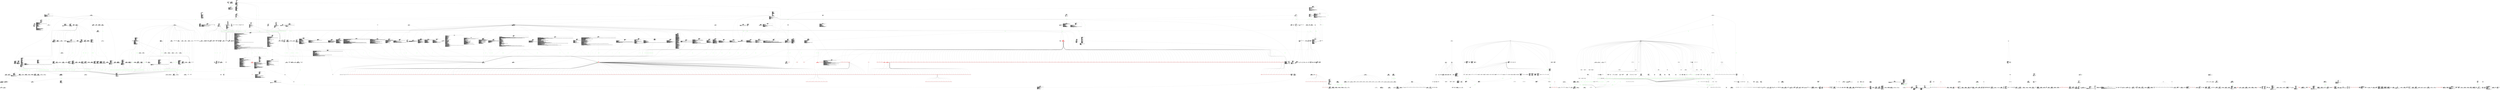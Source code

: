 digraph "classes_boto" {
rankdir=BT
charset="utf-8"
"boto.gs.acl.ACL" [color="black", fontcolor="black", label=<{ACL|acl<br ALIGN="LEFT"/>entries<br ALIGN="LEFT"/>owner<br ALIGN="LEFT"/>parent : NoneType<br ALIGN="LEFT"/>|add_email_grant(permission, email_address)<br ALIGN="LEFT"/>add_group_email_grant(permission, email_address)<br ALIGN="LEFT"/>add_group_grant(permission, group_id)<br ALIGN="LEFT"/>add_user_grant(permission, user_id)<br ALIGN="LEFT"/>endElement(name, value, connection)<br ALIGN="LEFT"/>startElement(name, attrs, connection)<br ALIGN="LEFT"/>to_xml()<br ALIGN="LEFT"/>}>, shape="record", style="solid"];
"boto.s3.acl.ACL" [color="black", fontcolor="black", label=<{ACL|grants : list<br ALIGN="LEFT"/>policy : NoneType<br ALIGN="LEFT"/>|add_email_grant(permission, email_address)<br ALIGN="LEFT"/>add_grant(grant)<br ALIGN="LEFT"/>add_user_grant(permission, user_id, display_name)<br ALIGN="LEFT"/>endElement(name, value, connection)<br ALIGN="LEFT"/>startElement(name, attrs, connection)<br ALIGN="LEFT"/>to_xml()<br ALIGN="LEFT"/>}>, shape="record", style="solid"];
"boto.connection.AWSAuthConnection" [color="black", fontcolor="black", label=<{AWSAuthConnection|access_key<br ALIGN="LEFT"/>auth_region_name<br ALIGN="LEFT"/>auth_service_name<br ALIGN="LEFT"/>ca_certificates_file<br ALIGN="LEFT"/>debug<br ALIGN="LEFT"/>gs_access_key_id<br ALIGN="LEFT"/>gs_secret_access_key<br ALIGN="LEFT"/>host : NoneType, object<br ALIGN="LEFT"/>host_header : NoneType, object<br ALIGN="LEFT"/>http_connection_kwargs : dict<br ALIGN="LEFT"/>http_exceptions : tuple<br ALIGN="LEFT"/>http_unretryable_exceptions : list<br ALIGN="LEFT"/>https_connection_factory : NoneType<br ALIGN="LEFT"/>https_validate_certificates<br ALIGN="LEFT"/>is_secure : bool<br ALIGN="LEFT"/>no_proxy<br ALIGN="LEFT"/>num_retries : int<br ALIGN="LEFT"/>path : str<br ALIGN="LEFT"/>port : NoneType, int<br ALIGN="LEFT"/>protocol : str<br ALIGN="LEFT"/>provider : str<br ALIGN="LEFT"/>proxy<br ALIGN="LEFT"/>proxy_pass<br ALIGN="LEFT"/>proxy_port : NoneType, int<br ALIGN="LEFT"/>proxy_user<br ALIGN="LEFT"/>request_hook : NoneType<br ALIGN="LEFT"/>secret_key<br ALIGN="LEFT"/>socket_exception_values : tuple<br ALIGN="LEFT"/>suppress_consec_slashes : bool<br ALIGN="LEFT"/>use_proxy<br ALIGN="LEFT"/>|aws_access_key_id()<br ALIGN="LEFT"/>aws_secret_access_key()<br ALIGN="LEFT"/>build_base_http_request(method, path, auth_path, params, headers, data, host)<br ALIGN="LEFT"/>close()<br ALIGN="LEFT"/>connection()<br ALIGN="LEFT"/>get_http_connection(host, port, is_secure)<br ALIGN="LEFT"/>get_path(path)<br ALIGN="LEFT"/>get_proxy_auth_header()<br ALIGN="LEFT"/>get_proxy_url_with_auth()<br ALIGN="LEFT"/>handle_proxy(proxy, proxy_port, proxy_user, proxy_pass)<br ALIGN="LEFT"/>make_request(method, path, headers, data, host, auth_path, sender, override_num_retries, params, retry_handler)<br ALIGN="LEFT"/>new_http_connection(host, port, is_secure)<br ALIGN="LEFT"/>prefix_proxy_to_path(path, host)<br ALIGN="LEFT"/>profile_name()<br ALIGN="LEFT"/>proxy_ssl(host, port)<br ALIGN="LEFT"/>put_http_connection(host, port, is_secure, connection)<br ALIGN="LEFT"/>server_name(port)<br ALIGN="LEFT"/>set_host_header(request)<br ALIGN="LEFT"/>set_request_hook(hook)<br ALIGN="LEFT"/>skip_proxy(host)<br ALIGN="LEFT"/>}>, shape="record", style="solid"];
"boto.exception.AWSConnectionError" [color="black", fontcolor="red", label=<{AWSConnectionError|<br ALIGN="LEFT"/>|}>, shape="record", style="solid"];
"boto.awslambda.layer1.AWSLambdaConnection" [color="black", fontcolor="black", label=<{AWSLambdaConnection|APIVersion : str<br ALIGN="LEFT"/>DefaultRegionEndpoint : str<br ALIGN="LEFT"/>DefaultRegionName : str<br ALIGN="LEFT"/>ResponseError<br ALIGN="LEFT"/>region<br ALIGN="LEFT"/>|add_event_source(event_source, function_name, role, batch_size, parameters)<br ALIGN="LEFT"/>delete_function(function_name)<br ALIGN="LEFT"/>get_event_source(uuid)<br ALIGN="LEFT"/>get_function(function_name)<br ALIGN="LEFT"/>get_function_configuration(function_name)<br ALIGN="LEFT"/>invoke_async(function_name, invoke_args)<br ALIGN="LEFT"/>list_event_sources(event_source_arn, function_name, marker, max_items)<br ALIGN="LEFT"/>list_functions(marker, max_items)<br ALIGN="LEFT"/>make_request(verb, resource, headers, data, expected_status, params)<br ALIGN="LEFT"/>remove_event_source(uuid)<br ALIGN="LEFT"/>update_function_configuration(function_name, role, handler, description, timeout, memory_size)<br ALIGN="LEFT"/>upload_function(function_name, function_zip, runtime, role, handler, mode, description, timeout, memory_size)<br ALIGN="LEFT"/>}>, shape="record", style="solid"];
"boto.connection.AWSQueryConnection" [color="black", fontcolor="black", label=<{AWSQueryConnection|APIVersion : str<br ALIGN="LEFT"/>ResponseError<br ALIGN="LEFT"/>|build_complex_list_params(params, items, label, names)<br ALIGN="LEFT"/>build_list_params(params, items, label)<br ALIGN="LEFT"/>get_list(action, params, markers, path, parent, verb)<br ALIGN="LEFT"/>get_object(action, params, cls, path, parent, verb)<br ALIGN="LEFT"/>get_status(action, params, path, parent, verb)<br ALIGN="LEFT"/>get_utf8_value(value)<br ALIGN="LEFT"/>make_request(action, params, path, verb)<br ALIGN="LEFT"/>}>, shape="record", style="solid"];
"boto.roboto.awsqueryrequest.AWSQueryRequest" [color="black", fontcolor="black", label=<{AWSQueryRequest|Args : list<br ALIGN="LEFT"/>CLITypeMap : dict<br ALIGN="LEFT"/>Description : str<br ALIGN="LEFT"/>Filters : list<br ALIGN="LEFT"/>Params : list<br ALIGN="LEFT"/>Response : dict<br ALIGN="LEFT"/>ServiceClass : NoneType<br ALIGN="LEFT"/>args : dict<br ALIGN="LEFT"/>aws_response<br ALIGN="LEFT"/>body<br ALIGN="LEFT"/>cli_args : NoneType<br ALIGN="LEFT"/>cli_options : NoneType<br ALIGN="LEFT"/>cli_output_format : NoneType<br ALIGN="LEFT"/>connection : NoneType<br ALIGN="LEFT"/>connection_args : NoneType<br ALIGN="LEFT"/>http_response<br ALIGN="LEFT"/>item_markers : list<br ALIGN="LEFT"/>list_markers : list<br ALIGN="LEFT"/>parser : NoneType, OptionParser<br ALIGN="LEFT"/>reason<br ALIGN="LEFT"/>request_id<br ALIGN="LEFT"/>request_params : dict<br ALIGN="LEFT"/>status<br ALIGN="LEFT"/>|add_standard_options()<br ALIGN="LEFT"/>build_cli_parser()<br ALIGN="LEFT"/>cli_formatter(data)<br ALIGN="LEFT"/>do_cli()<br ALIGN="LEFT"/>get_connection()<br ALIGN="LEFT"/>get_usage()<br ALIGN="LEFT"/>name()<br ALIGN="LEFT"/>process_args()<br ALIGN="LEFT"/>process_filters()<br ALIGN="LEFT"/>process_markers(fmt, prev_name)<br ALIGN="LEFT"/>process_standard_options(options, args, d)<br ALIGN="LEFT"/>send(verb)<br ALIGN="LEFT"/>}>, shape="record", style="solid"];
"boto.roboto.awsqueryservice.AWSQueryService" [color="black", fontcolor="black", label=<{AWSQueryService|APIVersion : str<br ALIGN="LEFT"/>Authentication : str<br ALIGN="LEFT"/>Description : str<br ALIGN="LEFT"/>EnvURL : str<br ALIGN="LEFT"/>Name : str<br ALIGN="LEFT"/>Path : str<br ALIGN="LEFT"/>Port : int<br ALIGN="LEFT"/>Provider : str<br ALIGN="LEFT"/>Regions : list<br ALIGN="LEFT"/>args : dict<br ALIGN="LEFT"/>aws_response : NoneType<br ALIGN="LEFT"/>|check_for_credential_file()<br ALIGN="LEFT"/>check_for_env_url()<br ALIGN="LEFT"/>}>, shape="record", style="solid"];
"boto.elastictranscoder.exceptions.AccessDeniedException" [color="black", fontcolor="red", label=<{AccessDeniedException|<br ALIGN="LEFT"/>|}>, shape="record", style="solid"];
"boto.fps.exception.AccessFailure" [color="black", fontcolor="red", label=<{AccessFailure|<br ALIGN="LEFT"/>|}>, shape="record", style="solid"];
"boto.ec2.elb.attributes.AccessLogAttribute" [color="black", fontcolor="black", label=<{AccessLogAttribute|emit_interval : NoneType, int<br ALIGN="LEFT"/>enabled : NoneType, bool<br ALIGN="LEFT"/>s3_bucket_name : NoneType<br ALIGN="LEFT"/>s3_bucket_prefix : NoneType<br ALIGN="LEFT"/>|endElement(name, value, connection)<br ALIGN="LEFT"/><I>startElement</I>(name, attrs, connection)<br ALIGN="LEFT"/>}>, shape="record", style="solid"];
"boto.redshift.exceptions.AccessToSnapshotDenied" [color="black", fontcolor="red", label=<{AccessToSnapshotDenied|<br ALIGN="LEFT"/>|}>, shape="record", style="solid"];
"boto.redshift.exceptions.AccessToSnapshotDeniedFault" [color="black", fontcolor="red", label=<{AccessToSnapshotDeniedFault|<br ALIGN="LEFT"/>|}>, shape="record", style="solid"];
"boto.ec2.attributes.AccountAttribute" [color="black", fontcolor="black", label=<{AccountAttribute|attribute_name : NoneType<br ALIGN="LEFT"/>attribute_values : NoneType<br ALIGN="LEFT"/>connection : NoneType<br ALIGN="LEFT"/>|endElement(name, value, connection)<br ALIGN="LEFT"/>startElement(name, attrs, connection)<br ALIGN="LEFT"/>}>, shape="record", style="solid"];
"boto.fps.response.AccountBalance" [color="black", fontcolor="black", label=<{AccountBalance|<br ALIGN="LEFT"/>|startElement(name, attrs, connection)<br ALIGN="LEFT"/>}>, shape="record", style="solid"];
"boto.fps.exception.AccountClosed" [color="black", fontcolor="red", label=<{AccountClosed|<br ALIGN="LEFT"/>|}>, shape="record", style="solid"];
"boto.ec2.autoscale.limits.AccountLimits" [color="black", fontcolor="black", label=<{AccountLimits|connection : NoneType<br ALIGN="LEFT"/>max_autoscaling_groups : NoneType, int<br ALIGN="LEFT"/>max_launch_configurations : NoneType, int<br ALIGN="LEFT"/>request_id<br ALIGN="LEFT"/>|endElement(name, value, connection)<br ALIGN="LEFT"/>startElement(name, attrs, connection)<br ALIGN="LEFT"/>}>, shape="record", style="solid"];
"boto.fps.exception.AccountLimitsExceeded" [color="black", fontcolor="red", label=<{AccountLimitsExceeded|<br ALIGN="LEFT"/>|}>, shape="record", style="solid"];
"boto.ec2.volumestatus.Action" [color="black", fontcolor="black", label=<{Action|code : NoneType<br ALIGN="LEFT"/>description : NoneType<br ALIGN="LEFT"/>id : NoneType<br ALIGN="LEFT"/>type : NoneType<br ALIGN="LEFT"/>|endElement(name, value, connection)<br ALIGN="LEFT"/>startElement(name, attrs, connection)<br ALIGN="LEFT"/>}>, shape="record", style="solid"];
"boto.ec2.volumestatus.ActionSet" [color="black", fontcolor="black", label=<{ActionSet|<br ALIGN="LEFT"/>|endElement(name, value, connection)<br ALIGN="LEFT"/>startElement(name, attrs, connection)<br ALIGN="LEFT"/>}>, shape="record", style="solid"];
"boto.cloudfront.signers.ActiveTrustedSigners" [color="black", fontcolor="black", label=<{ActiveTrustedSigners|<br ALIGN="LEFT"/>|<I>endElement</I>(name, value, connection)<br ALIGN="LEFT"/>startElement(name, attrs, connection)<br ALIGN="LEFT"/>}>, shape="record", style="solid"];
"boto.ec2.autoscale.activity.Activity" [color="black", fontcolor="black", label=<{Activity|activity_id : NoneType<br ALIGN="LEFT"/>cause : NoneType<br ALIGN="LEFT"/>connection : NoneType<br ALIGN="LEFT"/>description : NoneType<br ALIGN="LEFT"/>end_time : NoneType, datetime<br ALIGN="LEFT"/>group_name : NoneType<br ALIGN="LEFT"/>progress : NoneType<br ALIGN="LEFT"/>start_time : NoneType, datetime<br ALIGN="LEFT"/>status_code : NoneType<br ALIGN="LEFT"/>status_message : NoneType<br ALIGN="LEFT"/>|endElement(name, value, connection)<br ALIGN="LEFT"/>startElement(name, attrs, connection)<br ALIGN="LEFT"/>}>, shape="record", style="solid"];
"boto.swf.layer2.ActivityType" [color="black", fontcolor="black", label=<{ActivityType|version : NoneType<br ALIGN="LEFT"/>|deprecate()<br ALIGN="LEFT"/>describe()<br ALIGN="LEFT"/>register()<br ALIGN="LEFT"/>}>, shape="record", style="solid"];
"boto.swf.layer2.ActivityWorker" [color="black", fontcolor="black", label=<{ActivityWorker|last_tasktoken<br ALIGN="LEFT"/>|cancel(task_token, details)<br ALIGN="LEFT"/>complete(task_token, result)<br ALIGN="LEFT"/>fail(task_token, details, reason)<br ALIGN="LEFT"/>heartbeat(task_token, details)<br ALIGN="LEFT"/>poll()<br ALIGN="LEFT"/>}>, shape="record", style="solid"];
"boto.swf.layer2.Actor" [color="black", fontcolor="black", label=<{Actor|domain : NoneType<br ALIGN="LEFT"/>last_tasktoken : NoneType<br ALIGN="LEFT"/>task_list : NoneType<br ALIGN="LEFT"/>|<I>run</I>()<br ALIGN="LEFT"/>}>, shape="record", style="solid"];
"boto.emr.emrobject.AddInstanceGroupsResponse" [color="black", fontcolor="black", label=<{AddInstanceGroupsResponse|Fields : set<br ALIGN="LEFT"/>|}>, shape="record", style="solid"];
"boto.ec2.address.Address" [color="black", fontcolor="black", label=<{Address|allocation_id : NoneType<br ALIGN="LEFT"/>association_id : NoneType<br ALIGN="LEFT"/>connection : NoneType<br ALIGN="LEFT"/>delete<br ALIGN="LEFT"/>domain : NoneType<br ALIGN="LEFT"/>instance_id : NoneType<br ALIGN="LEFT"/>network_interface_id : NoneType<br ALIGN="LEFT"/>network_interface_owner_id : NoneType<br ALIGN="LEFT"/>private_ip_address : NoneType<br ALIGN="LEFT"/>public_ip : NoneType<br ALIGN="LEFT"/>|associate(instance_id, network_interface_id, private_ip_address, allow_reassociation, dry_run)<br ALIGN="LEFT"/>disassociate(dry_run)<br ALIGN="LEFT"/>endElement(name, value, connection)<br ALIGN="LEFT"/>release(dry_run)<br ALIGN="LEFT"/>}>, shape="record", style="solid"];
"boto.ec2.autoscale.policy.AdjustmentType" [color="black", fontcolor="black", label=<{AdjustmentType|adjustment_type : NoneType<br ALIGN="LEFT"/>connection : NoneType<br ALIGN="LEFT"/>|endElement(name, value, connection)<br ALIGN="LEFT"/>startElement(name, attrs, connection)<br ALIGN="LEFT"/>}>, shape="record", style="solid"];
"boto.mturk.qualification.AdultRequirement" [color="black", fontcolor="black", label=<{AdultRequirement|<br ALIGN="LEFT"/>|}>, shape="record", style="solid"];
"boto.ec2.autoscale.policy.Alarm" [color="black", fontcolor="black", label=<{Alarm|alarm_arn : NoneType<br ALIGN="LEFT"/>connection : NoneType<br ALIGN="LEFT"/>name : NoneType<br ALIGN="LEFT"/>|endElement(name, value, connection)<br ALIGN="LEFT"/>startElement(name, attrs, connection)<br ALIGN="LEFT"/>}>, shape="record", style="solid"];
"boto.ec2.cloudwatch.alarm.AlarmHistoryItem" [color="black", fontcolor="black", label=<{AlarmHistoryItem|connection : NoneType<br ALIGN="LEFT"/>data<br ALIGN="LEFT"/>name<br ALIGN="LEFT"/>summary<br ALIGN="LEFT"/>tem_type<br ALIGN="LEFT"/>timestamp : datetime<br ALIGN="LEFT"/>|endElement(name, value, connection)<br ALIGN="LEFT"/><I>startElement</I>(name, attrs, connection)<br ALIGN="LEFT"/>}>, shape="record", style="solid"];
"boto.dynamodb2.fields.AllIndex" [color="black", fontcolor="black", label=<{AllIndex|projection_type : str<br ALIGN="LEFT"/>|}>, shape="record", style="solid"];
"boto.kms.exceptions.AlreadyExistsException" [color="black", fontcolor="red", label=<{AlreadyExistsException|<br ALIGN="LEFT"/>|}>, shape="record", style="solid"];
"boto.fps.response.AmountCollection" [color="black", fontcolor="black", label=<{AmountCollection|<br ALIGN="LEFT"/>|startElement(name, attrs, connection)<br ALIGN="LEFT"/>}>, shape="record", style="solid"];
"boto.fps.exception.AmountOutOfRange" [color="black", fontcolor="red", label=<{AmountOutOfRange|<br ALIGN="LEFT"/>|}>, shape="record", style="solid"];
"boto.auth.AnonAuthHandler" [color="black", fontcolor="black", label=<{AnonAuthHandler|capability : list<br ALIGN="LEFT"/>|<I>add_auth</I>(http_request)<br ALIGN="LEFT"/>}>, shape="record", style="solid"];
"boto.mturk.question.AnswerSpecification" [color="black", fontcolor="black", label=<{AnswerSpecification|spec<br ALIGN="LEFT"/>template : str<br ALIGN="LEFT"/>|get_as_xml()<br ALIGN="LEFT"/>}>, shape="record", style="solid"];
"boto.pyami.installers.ubuntu.apache.Apache" [color="black", fontcolor="black", label=<{Apache|<br ALIGN="LEFT"/>|install()<br ALIGN="LEFT"/>main()<br ALIGN="LEFT"/>}>, shape="record", style="solid"];
"boto.ec2.elb.policies.AppCookieStickinessPolicy" [color="black", fontcolor="black", label=<{AppCookieStickinessPolicy|cookie_name : NoneType<br ALIGN="LEFT"/>policy_name : NoneType<br ALIGN="LEFT"/>|endElement(name, value, connection)<br ALIGN="LEFT"/><I>startElement</I>(name, attrs, connection)<br ALIGN="LEFT"/>}>, shape="record", style="solid"];
"boto.emr.emrobject.Application" [color="black", fontcolor="black", label=<{Application|Fields : set<br ALIGN="LEFT"/>|}>, shape="record", style="solid"];
"boto.mturk.question.Application" [color="black", fontcolor="black", label=<{Application|height<br ALIGN="LEFT"/>parameter_template : str<br ALIGN="LEFT"/>parameters : dict<br ALIGN="LEFT"/>template : str<br ALIGN="LEFT"/>width<br ALIGN="LEFT"/>|get_as_xml()<br ALIGN="LEFT"/>get_inner_content(content)<br ALIGN="LEFT"/>}>, shape="record", style="solid"];
"boto.codedeploy.exceptions.ApplicationAlreadyExistsException" [color="black", fontcolor="red", label=<{ApplicationAlreadyExistsException|<br ALIGN="LEFT"/>|}>, shape="record", style="solid"];
"boto.beanstalk.response.ApplicationDescription" [color="black", fontcolor="black", label=<{ApplicationDescription|application_name : str<br ALIGN="LEFT"/>configuration_templates : list<br ALIGN="LEFT"/>date_created : datetime<br ALIGN="LEFT"/>date_updated : datetime<br ALIGN="LEFT"/>description : str<br ALIGN="LEFT"/>versions : list<br ALIGN="LEFT"/>|}>, shape="record", style="solid"];
"boto.codedeploy.exceptions.ApplicationDoesNotExistException" [color="black", fontcolor="red", label=<{ApplicationDoesNotExistException|<br ALIGN="LEFT"/>|}>, shape="record", style="solid"];
"boto.codedeploy.exceptions.ApplicationLimitExceededException" [color="black", fontcolor="red", label=<{ApplicationLimitExceededException|<br ALIGN="LEFT"/>|}>, shape="record", style="solid"];
"boto.codedeploy.exceptions.ApplicationNameRequiredException" [color="black", fontcolor="red", label=<{ApplicationNameRequiredException|<br ALIGN="LEFT"/>|}>, shape="record", style="solid"];
"boto.beanstalk.response.ApplicationVersionDescription" [color="black", fontcolor="black", label=<{ApplicationVersionDescription|application_name : str<br ALIGN="LEFT"/>date_created : datetime<br ALIGN="LEFT"/>date_updated : datetime<br ALIGN="LEFT"/>description : str<br ALIGN="LEFT"/>source_bundle : NoneType<br ALIGN="LEFT"/>version_label : str<br ALIGN="LEFT"/>|}>, shape="record", style="solid"];
"boto.glacier.exceptions.ArchiveError" [color="black", fontcolor="red", label=<{ArchiveError|<br ALIGN="LEFT"/>|}>, shape="record", style="solid"];
"boto.emr.emrobject.Arg" [color="black", fontcolor="black", label=<{Arg|value : NoneType<br ALIGN="LEFT"/>|endElement(name, value, connection)<br ALIGN="LEFT"/>}>, shape="record", style="solid"];
"boto.mturk.connection.Assignment" [color="black", fontcolor="black", label=<{Assignment|answers : list<br ALIGN="LEFT"/>|endElement(name, value, connection)<br ALIGN="LEFT"/>}>, shape="record", style="solid"];
"boto.sts.credentials.AssumedRole" [color="black", fontcolor="black", label=<{AssumedRole|credentials : NoneType<br ALIGN="LEFT"/>user : NoneType<br ALIGN="LEFT"/>|<I>endElement</I>(name, value, connection)<br ALIGN="LEFT"/>startElement(name, attrs, connection)<br ALIGN="LEFT"/>}>, shape="record", style="solid"];
"boto.ec2.networkinterface.Attachment" [color="black", fontcolor="black", label=<{Attachment|attach_time : NoneType<br ALIGN="LEFT"/>delete_on_termination : bool<br ALIGN="LEFT"/>device_index : int<br ALIGN="LEFT"/>id : NoneType<br ALIGN="LEFT"/>instance_id : NoneType<br ALIGN="LEFT"/>instance_owner_id : NoneType<br ALIGN="LEFT"/>status : NoneType<br ALIGN="LEFT"/>|endElement(name, value, connection)<br ALIGN="LEFT"/>startElement(name, attrs, connection)<br ALIGN="LEFT"/>}>, shape="record", style="solid"];
"boto.vpc.vpngateway.Attachment" [color="black", fontcolor="black", label=<{Attachment|state : NoneType<br ALIGN="LEFT"/>vpc_id : NoneType<br ALIGN="LEFT"/>|endElement(name, value, connection)<br ALIGN="LEFT"/><I>startElement</I>(name, attrs, connection)<br ALIGN="LEFT"/>}>, shape="record", style="solid"];
"boto.support.exceptions.AttachmentIdNotFound" [color="black", fontcolor="red", label=<{AttachmentIdNotFound|<br ALIGN="LEFT"/>|}>, shape="record", style="solid"];
"boto.support.exceptions.AttachmentLimitExceeded" [color="black", fontcolor="red", label=<{AttachmentLimitExceeded|<br ALIGN="LEFT"/>|}>, shape="record", style="solid"];
"boto.ec2.volume.AttachmentSet" [color="black", fontcolor="black", label=<{AttachmentSet|attach_time : NoneType<br ALIGN="LEFT"/>device : NoneType<br ALIGN="LEFT"/>id : NoneType<br ALIGN="LEFT"/>instance_id : NoneType<br ALIGN="LEFT"/>status : NoneType<br ALIGN="LEFT"/>|endElement(name, value, connection)<br ALIGN="LEFT"/><I>startElement</I>(name, attrs, connection)<br ALIGN="LEFT"/>}>, shape="record", style="solid"];
"boto.support.exceptions.AttachmentSetExpired" [color="black", fontcolor="red", label=<{AttachmentSetExpired|<br ALIGN="LEFT"/>|}>, shape="record", style="solid"];
"boto.support.exceptions.AttachmentSetIdNotFound" [color="black", fontcolor="red", label=<{AttachmentSetIdNotFound|<br ALIGN="LEFT"/>|}>, shape="record", style="solid"];
"boto.support.exceptions.AttachmentSetSizeLimitExceeded" [color="black", fontcolor="red", label=<{AttachmentSetSizeLimitExceeded|<br ALIGN="LEFT"/>|}>, shape="record", style="solid"];
"boto.mws.response.AttributeSet" [color="black", fontcolor="black", label=<{AttributeSet|ItemDimensions<br ALIGN="LEFT"/>ListPrice<br ALIGN="LEFT"/>PackageDimensions<br ALIGN="LEFT"/>SmallImage<br ALIGN="LEFT"/>|}>, shape="record", style="solid"];
"boto.ec2.attributes.AttributeValues" [color="black", fontcolor="black", label=<{AttributeValues|<br ALIGN="LEFT"/>|endElement(name, value, connection)<br ALIGN="LEFT"/><I>startElement</I>(name, attrs, connection)<br ALIGN="LEFT"/>}>, shape="record", style="solid"];
"boto.sqs.attributes.Attributes" [color="black", fontcolor="black", label=<{Attributes|current_key : NoneType<br ALIGN="LEFT"/>current_value : NoneType<br ALIGN="LEFT"/>parent<br ALIGN="LEFT"/>|endElement(name, value, connection)<br ALIGN="LEFT"/><I>startElement</I>(name, attrs, connection)<br ALIGN="LEFT"/>}>, shape="record", style="solid"];
"boto.fps.exception.AuthFailure" [color="black", fontcolor="red", label=<{AuthFailure|<br ALIGN="LEFT"/>|}>, shape="record", style="solid"];
"boto.auth_handler.AuthHandler" [color="black", fontcolor="black", label=<{AuthHandler|capability : list<br ALIGN="LEFT"/>|<I>add_auth</I>(http_request)<br ALIGN="LEFT"/>}>, shape="record", style="solid"];
"boto.utils.AuthSMTPHandler" [color="black", fontcolor="black", label=<{AuthSMTPHandler|password<br ALIGN="LEFT"/>username<br ALIGN="LEFT"/>|emit(record)<br ALIGN="LEFT"/>}>, shape="record", style="solid"];
"boto.rds2.exceptions.AuthorizationAlreadyExists" [color="black", fontcolor="red", label=<{AuthorizationAlreadyExists|<br ALIGN="LEFT"/>|}>, shape="record", style="solid"];
"boto.redshift.exceptions.AuthorizationAlreadyExists" [color="black", fontcolor="red", label=<{AuthorizationAlreadyExists|<br ALIGN="LEFT"/>|}>, shape="record", style="solid"];
"boto.redshift.exceptions.AuthorizationAlreadyExistsFault" [color="black", fontcolor="red", label=<{AuthorizationAlreadyExistsFault|<br ALIGN="LEFT"/>|}>, shape="record", style="solid"];
"boto.mws.response.AuthorizationDetails" [color="black", fontcolor="black", label=<{AuthorizationDetails|AuthorizationAmount<br ALIGN="LEFT"/>AuthorizationFee<br ALIGN="LEFT"/>AuthorizationStatus<br ALIGN="LEFT"/>CapturedAmount<br ALIGN="LEFT"/>|}>, shape="record", style="solid"];
"boto.rds2.exceptions.AuthorizationNotFound" [color="black", fontcolor="red", label=<{AuthorizationNotFound|<br ALIGN="LEFT"/>|}>, shape="record", style="solid"];
"boto.redshift.exceptions.AuthorizationNotFound" [color="black", fontcolor="red", label=<{AuthorizationNotFound|<br ALIGN="LEFT"/>|}>, shape="record", style="solid"];
"boto.redshift.exceptions.AuthorizationNotFoundFault" [color="black", fontcolor="red", label=<{AuthorizationNotFoundFault|<br ALIGN="LEFT"/>|}>, shape="record", style="solid"];
"boto.rds2.exceptions.AuthorizationQuotaExceeded" [color="black", fontcolor="red", label=<{AuthorizationQuotaExceeded|<br ALIGN="LEFT"/>|}>, shape="record", style="solid"];
"boto.redshift.exceptions.AuthorizationQuotaExceeded" [color="black", fontcolor="red", label=<{AuthorizationQuotaExceeded|<br ALIGN="LEFT"/>|}>, shape="record", style="solid"];
"boto.redshift.exceptions.AuthorizationQuotaExceededFault" [color="black", fontcolor="red", label=<{AuthorizationQuotaExceededFault|<br ALIGN="LEFT"/>|}>, shape="record", style="solid"];
"boto.mws.response.AuthorizeResult" [color="black", fontcolor="black", label=<{AuthorizeResult|AuthorizationDetails<br ALIGN="LEFT"/>|}>, shape="record", style="solid"];
"boto.ec2.autoscale.AutoScaleConnection" [color="black", fontcolor="black", label=<{AutoScaleConnection|APIVersion : object<br ALIGN="LEFT"/>DefaultRegionEndpoint : object<br ALIGN="LEFT"/>DefaultRegionName : object<br ALIGN="LEFT"/>region : NoneType<br ALIGN="LEFT"/>use_block_device_types : bool<br ALIGN="LEFT"/>|attach_instances(name, instance_ids)<br ALIGN="LEFT"/>build_list_params(params, items, label)<br ALIGN="LEFT"/>create_auto_scaling_group(as_group)<br ALIGN="LEFT"/>create_launch_configuration(launch_config)<br ALIGN="LEFT"/>create_or_update_tags(tags)<br ALIGN="LEFT"/>create_scaling_policy(scaling_policy)<br ALIGN="LEFT"/>create_scheduled_group_action(as_group, name, time, desired_capacity, min_size, max_size, start_time, end_time, recurrence)<br ALIGN="LEFT"/>delete_auto_scaling_group(name, force_delete)<br ALIGN="LEFT"/>delete_launch_configuration(launch_config_name)<br ALIGN="LEFT"/>delete_notification_configuration(autoscale_group, topic)<br ALIGN="LEFT"/>delete_policy(policy_name, autoscale_group)<br ALIGN="LEFT"/>delete_scheduled_action(scheduled_action_name, autoscale_group)<br ALIGN="LEFT"/>delete_tags(tags)<br ALIGN="LEFT"/>detach_instances(name, instance_ids, decrement_capacity)<br ALIGN="LEFT"/>disable_metrics_collection(as_group, metrics)<br ALIGN="LEFT"/>enable_metrics_collection(as_group, granularity, metrics)<br ALIGN="LEFT"/>execute_policy(policy_name, as_group, honor_cooldown)<br ALIGN="LEFT"/>get_account_limits()<br ALIGN="LEFT"/>get_all_activities(autoscale_group, activity_ids, max_records, next_token)<br ALIGN="LEFT"/>get_all_adjustment_types()<br ALIGN="LEFT"/>get_all_autoscaling_instances(instance_ids, max_records, next_token)<br ALIGN="LEFT"/>get_all_groups(names, max_records, next_token)<br ALIGN="LEFT"/>get_all_launch_configurations()<br ALIGN="LEFT"/>get_all_metric_collection_types()<br ALIGN="LEFT"/>get_all_policies(as_group, policy_names, max_records, next_token)<br ALIGN="LEFT"/>get_all_scaling_process_types()<br ALIGN="LEFT"/>get_all_scheduled_actions(as_group, start_time, end_time, scheduled_actions, max_records, next_token)<br ALIGN="LEFT"/>get_all_tags(filters, max_records, next_token)<br ALIGN="LEFT"/>get_termination_policies()<br ALIGN="LEFT"/>put_notification_configuration(autoscale_group, topic, notification_types)<br ALIGN="LEFT"/>resume_processes(as_group, scaling_processes)<br ALIGN="LEFT"/>set_desired_capacity(group_name, desired_capacity, honor_cooldown)<br ALIGN="LEFT"/>set_instance_health(instance_id, health_status, should_respect_grace_period)<br ALIGN="LEFT"/>suspend_processes(as_group, scaling_processes)<br ALIGN="LEFT"/>terminate_instance(instance_id, decrement_capacity)<br ALIGN="LEFT"/>}>, shape="record", style="solid"];
"boto.beanstalk.response.AutoScalingGroup" [color="black", fontcolor="black", label=<{AutoScalingGroup|name : str<br ALIGN="LEFT"/>|}>, shape="record", style="solid"];
"boto.ec2.autoscale.group.AutoScalingGroup" [color="black", fontcolor="black", label=<{AutoScalingGroup|autoscaling_group_arn : NoneType<br ALIGN="LEFT"/>availability_zones<br ALIGN="LEFT"/>connection : NoneType<br ALIGN="LEFT"/>cooldown<br ALIGN="LEFT"/>created_time : NoneType<br ALIGN="LEFT"/>default_cooldown : int<br ALIGN="LEFT"/>desired_capacity : NoneType, int<br ALIGN="LEFT"/>enabled_metrics<br ALIGN="LEFT"/>health_check_period : NoneType, int<br ALIGN="LEFT"/>health_check_type : NoneType<br ALIGN="LEFT"/>instance_id : NoneType<br ALIGN="LEFT"/>instances : NoneType<br ALIGN="LEFT"/>launch_config_name : NoneType<br ALIGN="LEFT"/>load_balancers<br ALIGN="LEFT"/>max_size : NoneType, int<br ALIGN="LEFT"/>min_size : NoneType, int<br ALIGN="LEFT"/>name<br ALIGN="LEFT"/>placement_group : NoneType<br ALIGN="LEFT"/>suspended_processes<br ALIGN="LEFT"/>tags : NoneType<br ALIGN="LEFT"/>termination_policies<br ALIGN="LEFT"/>vpc_zone_identifier : NoneType, str<br ALIGN="LEFT"/>|delete(force_delete)<br ALIGN="LEFT"/>delete_notification_configuration(topic)<br ALIGN="LEFT"/>endElement(name, value, connection)<br ALIGN="LEFT"/>get_activities(activity_ids, max_records)<br ALIGN="LEFT"/>put_notification_configuration(topic, notification_types)<br ALIGN="LEFT"/>resume_processes(scaling_processes)<br ALIGN="LEFT"/>set_capacity(capacity)<br ALIGN="LEFT"/>shutdown_instances()<br ALIGN="LEFT"/>startElement(name, attrs, connection)<br ALIGN="LEFT"/>suspend_processes(scaling_processes)<br ALIGN="LEFT"/>update()<br ALIGN="LEFT"/>}>, shape="record", style="solid"];
"boto.ec2.autoscale.group.AutoScalingGroupMetric" [color="black", fontcolor="black", label=<{AutoScalingGroupMetric|connection : NoneType<br ALIGN="LEFT"/>granularity : NoneType<br ALIGN="LEFT"/>metric : NoneType<br ALIGN="LEFT"/>|endElement(name, value, connection)<br ALIGN="LEFT"/>startElement(name, attrs, connection)<br ALIGN="LEFT"/>}>, shape="record", style="solid"];
"boto.cloudsearch2.optionstatus.AvailabilityOptionsStatus" [color="black", fontcolor="black", label=<{AvailabilityOptionsStatus|<br ALIGN="LEFT"/>|<I>save</I>()<br ALIGN="LEFT"/>}>, shape="record", style="solid"];
"boto.dynamodb.condition.BEGINS_WITH" [color="black", fontcolor="black", label=<{BEGINS_WITH|<br ALIGN="LEFT"/>|}>, shape="record", style="solid"];
"boto.dynamodb.condition.BETWEEN" [color="black", fontcolor="black", label=<{BETWEEN|<br ALIGN="LEFT"/>|}>, shape="record", style="solid"];
"boto.services.bs.BS" [color="black", fontcolor="black", label=<{BS|Commands : dict<br ALIGN="LEFT"/>Usage : str<br ALIGN="LEFT"/>args<br ALIGN="LEFT"/>command<br ALIGN="LEFT"/>config_file<br ALIGN="LEFT"/>options<br ALIGN="LEFT"/>parser : OptionParser<br ALIGN="LEFT"/>sd<br ALIGN="LEFT"/>service_name : NoneType<br ALIGN="LEFT"/>|do_batches()<br ALIGN="LEFT"/>do_reset()<br ALIGN="LEFT"/>do_retrieve()<br ALIGN="LEFT"/>do_start()<br ALIGN="LEFT"/>do_status()<br ALIGN="LEFT"/>do_submit()<br ALIGN="LEFT"/>main()<br ALIGN="LEFT"/>print_command_help()<br ALIGN="LEFT"/>}>, shape="record", style="solid"];
"boto.ec2.elb.loadbalancer.Backend" [color="black", fontcolor="black", label=<{Backend|connection : NoneType<br ALIGN="LEFT"/>instance_port : NoneType, int<br ALIGN="LEFT"/>policies : NoneType<br ALIGN="LEFT"/>|endElement(name, value, connection)<br ALIGN="LEFT"/>startElement(name, attrs, connection)<br ALIGN="LEFT"/>}>, shape="record", style="solid"];
"boto.mturk.connection.BaseAutoResultElement" [color="black", fontcolor="black", label=<{BaseAutoResultElement|<br ALIGN="LEFT"/>|endElement(name, value, connection)<br ALIGN="LEFT"/>startElement(name, attrs, connection)<br ALIGN="LEFT"/>}>, shape="record", style="solid"];
"boto.cloudsearch2.exceptions.BaseException" [color="black", fontcolor="red", label=<{BaseException|<br ALIGN="LEFT"/>|}>, shape="record", style="solid"];
"boto.dynamodb2.fields.BaseIndexField" [color="black", fontcolor="black", label=<{BaseIndexField|name<br ALIGN="LEFT"/>parts<br ALIGN="LEFT"/>|definition()<br ALIGN="LEFT"/>schema()<br ALIGN="LEFT"/>}>, shape="record", style="solid"];
"boto.beanstalk.response.BaseObject" [color="black", fontcolor="black", label=<{BaseObject|<br ALIGN="LEFT"/>|}>, shape="record", style="solid"];
"boto.dynamodb2.fields.BaseSchemaField" [color="black", fontcolor="black", label=<{BaseSchemaField|attr_type : NoneType<br ALIGN="LEFT"/>data_type : str<br ALIGN="LEFT"/>name<br ALIGN="LEFT"/>|definition()<br ALIGN="LEFT"/>schema()<br ALIGN="LEFT"/>}>, shape="record", style="solid"];
"boto.ec2.autoscale.policy.MetricCollectionTypes.BaseType" [color="black", fontcolor="black", label=<{BaseType|arg : str<br ALIGN="LEFT"/>connection<br ALIGN="LEFT"/>val : NoneType<br ALIGN="LEFT"/>|endElement(name, value, connection)<br ALIGN="LEFT"/>startElement(name, attrs, connection)<br ALIGN="LEFT"/>}>, shape="record", style="solid"];
"boto.dynamodb.batch.Batch" [color="black", fontcolor="black", label=<{Batch|attributes_to_get : NoneType<br ALIGN="LEFT"/>consistent_read : bool<br ALIGN="LEFT"/>keys<br ALIGN="LEFT"/>table<br ALIGN="LEFT"/>|to_dict()<br ALIGN="LEFT"/>}>, shape="record", style="solid"];
"boto.dynamodb2.results.BatchGetResultSet" [color="black", fontcolor="black", label=<{BatchGetResultSet|<br ALIGN="LEFT"/>|fetch_more()<br ALIGN="LEFT"/>}>, shape="record", style="solid"];
"boto.dynamodb.batch.BatchList" [color="black", fontcolor="black", label=<{BatchList|layer2<br ALIGN="LEFT"/>unprocessed : NoneType<br ALIGN="LEFT"/>|add_batch(table, keys, attributes_to_get, consistent_read)<br ALIGN="LEFT"/>resubmit()<br ALIGN="LEFT"/>submit()<br ALIGN="LEFT"/>to_dict()<br ALIGN="LEFT"/>}>, shape="record", style="solid"];
"boto.sqs.batchresults.BatchResults" [color="black", fontcolor="black", label=<{BatchResults|errors : list<br ALIGN="LEFT"/>parent<br ALIGN="LEFT"/>results : list<br ALIGN="LEFT"/>|endElement(name, value, connection)<br ALIGN="LEFT"/>startElement(name, attrs, connection)<br ALIGN="LEFT"/>}>, shape="record", style="solid"];
"boto.dynamodb2.table.BatchTable" [color="black", fontcolor="black", label=<{BatchTable|table<br ALIGN="LEFT"/>|delete_item()<br ALIGN="LEFT"/>flush()<br ALIGN="LEFT"/>handle_unprocessed(resp)<br ALIGN="LEFT"/>put_item(data, overwrite)<br ALIGN="LEFT"/>resend_unprocessed()<br ALIGN="LEFT"/>should_flush()<br ALIGN="LEFT"/>}>, shape="record", style="solid"];
"boto.dynamodb.batch.BatchWrite" [color="black", fontcolor="black", label=<{BatchWrite|deletes : list<br ALIGN="LEFT"/>puts : list<br ALIGN="LEFT"/>table<br ALIGN="LEFT"/>|to_dict()<br ALIGN="LEFT"/>}>, shape="record", style="solid"];
"boto.dynamodb.batch.BatchWriteList" [color="black", fontcolor="black", label=<{BatchWriteList|layer2<br ALIGN="LEFT"/>|add_batch(table, puts, deletes)<br ALIGN="LEFT"/>submit()<br ALIGN="LEFT"/>to_dict()<br ALIGN="LEFT"/>}>, shape="record", style="solid"];
"boto.sqs.bigmessage.BigMessage" [color="black", fontcolor="black", label=<{BigMessage|s3_url : NoneType<br ALIGN="LEFT"/>|decode(value)<br ALIGN="LEFT"/>delete()<br ALIGN="LEFT"/>encode(value)<br ALIGN="LEFT"/>}>, shape="record", style="solid"];
"boto.ec2.image.BillingProducts" [color="black", fontcolor="black", label=<{BillingProducts|<br ALIGN="LEFT"/>|endElement(name, value, connection)<br ALIGN="LEFT"/><I>startElement</I>(name, attrs, connection)<br ALIGN="LEFT"/>}>, shape="record", style="solid"];
"boto.dynamodb.types.Binary" [color="black", fontcolor="black", label=<{Binary|value<br ALIGN="LEFT"/>|encode()<br ALIGN="LEFT"/>}>, shape="record", style="solid"];
"boto.mturk.question.Binary" [color="black", fontcolor="black", label=<{Binary|template : str<br ALIGN="LEFT"/>|}>, shape="record", style="solid"];
"boto.sdb.db.blob.Blob" [color="black", fontcolor="black", label=<{Blob|file<br ALIGN="LEFT"/>id : NoneType<br ALIGN="LEFT"/>size<br ALIGN="LEFT"/>value : NoneType<br ALIGN="LEFT"/>|next()<br ALIGN="LEFT"/>read()<br ALIGN="LEFT"/>readline()<br ALIGN="LEFT"/>}>, shape="record", style="solid"];
"boto.sdb.db.property.BlobProperty" [color="black", fontcolor="black", label=<{BlobProperty|data_type<br ALIGN="LEFT"/>type_name : str<br ALIGN="LEFT"/>|}>, shape="record", style="solid"];
"boto.ec2.blockdevicemapping.BlockDeviceMapping" [color="black", fontcolor="black", label=<{BlockDeviceMapping|connection : NoneType<br ALIGN="LEFT"/>current_name : NoneType<br ALIGN="LEFT"/>current_value : NoneType<br ALIGN="LEFT"/>|autoscale_build_list_params(params, prefix)<br ALIGN="LEFT"/>ec2_build_list_params(params, prefix)<br ALIGN="LEFT"/>endElement(name, value, connection)<br ALIGN="LEFT"/>startElement(name, attrs, connection)<br ALIGN="LEFT"/>}>, shape="record", style="solid"];
"boto.ec2.autoscale.launchconfig.BlockDeviceMapping" [color="black", fontcolor="black", label=<{BlockDeviceMapping|connection : NoneType<br ALIGN="LEFT"/>device_name : NoneType<br ALIGN="LEFT"/>ebs : NoneType<br ALIGN="LEFT"/>no_device : NoneType<br ALIGN="LEFT"/>virtual_name : NoneType<br ALIGN="LEFT"/>|endElement(name, value, connection)<br ALIGN="LEFT"/>startElement(name, attrs, connection)<br ALIGN="LEFT"/>}>, shape="record", style="solid"];
"boto.ec2.blockdevicemapping.BlockDeviceType" [color="black", fontcolor="black", label=<{BlockDeviceType|attach_time : NoneType<br ALIGN="LEFT"/>connection : NoneType<br ALIGN="LEFT"/>delete_on_termination : bool<br ALIGN="LEFT"/>encrypted : NoneType<br ALIGN="LEFT"/>ephemeral_name : NoneType<br ALIGN="LEFT"/>iops : NoneType, int<br ALIGN="LEFT"/>no_device : bool<br ALIGN="LEFT"/>size : NoneType, int<br ALIGN="LEFT"/>snapshot_id : NoneType<br ALIGN="LEFT"/>status : NoneType<br ALIGN="LEFT"/>volume_id : NoneType<br ALIGN="LEFT"/>volume_type : NoneType<br ALIGN="LEFT"/>|endElement(name, value, connection)<br ALIGN="LEFT"/><I>startElement</I>(name, attrs, connection)<br ALIGN="LEFT"/>}>, shape="record", style="solid"];
"boto.sdb.db.property.BooleanProperty" [color="black", fontcolor="black", label=<{BooleanProperty|data_type : bool<br ALIGN="LEFT"/>type_name : str<br ALIGN="LEFT"/>|empty(value)<br ALIGN="LEFT"/>}>, shape="record", style="solid"];
"boto.resultset.BooleanResult" [color="black", fontcolor="black", label=<{BooleanResult|box_usage : NoneType<br ALIGN="LEFT"/>request_id : NoneType<br ALIGN="LEFT"/>status : bool<br ALIGN="LEFT"/>|endElement(name, value, connection)<br ALIGN="LEFT"/>startElement(name, attrs, connection)<br ALIGN="LEFT"/>to_boolean(value, true_value)<br ALIGN="LEFT"/>}>, shape="record", style="solid"];
"boto.pyami.bootstrap.Bootstrap" [color="black", fontcolor="black", label=<{Bootstrap|working_dir : str<br ALIGN="LEFT"/>|create_working_dir()<br ALIGN="LEFT"/>fetch_s3_file(s3_file)<br ALIGN="LEFT"/>load_boto()<br ALIGN="LEFT"/>load_packages()<br ALIGN="LEFT"/>main()<br ALIGN="LEFT"/>write_metadata()<br ALIGN="LEFT"/>}>, shape="record", style="solid"];
"boto.emr.bootstrap_action.BootstrapAction" [color="black", fontcolor="black", label=<{BootstrapAction|bootstrap_action_args : list<br ALIGN="LEFT"/>name<br ALIGN="LEFT"/>path<br ALIGN="LEFT"/>|args()<br ALIGN="LEFT"/>}>, shape="record", style="solid"];
"boto.emr.emrobject.BootstrapAction" [color="black", fontcolor="black", label=<{BootstrapAction|Fields : set<br ALIGN="LEFT"/>args<br ALIGN="LEFT"/>|startElement(name, attrs, connection)<br ALIGN="LEFT"/>}>, shape="record", style="solid"];
"boto.emr.emrobject.BootstrapActionList" [color="black", fontcolor="black", label=<{BootstrapActionList|Fields : set<br ALIGN="LEFT"/>actions : NoneType<br ALIGN="LEFT"/>connection : NoneType<br ALIGN="LEFT"/>|startElement(name, attrs, connection)<br ALIGN="LEFT"/>}>, shape="record", style="solid"];
"boto.exception.BotoClientError" [color="black", fontcolor="red", label=<{BotoClientError|reason<br ALIGN="LEFT"/>|}>, shape="record", style="solid"];
"boto.exception.BotoServerError" [color="black", fontcolor="red", label=<{BotoServerError|body : NoneType, str<br ALIGN="LEFT"/>box_usage : NoneType<br ALIGN="LEFT"/>error_code : NoneType<br ALIGN="LEFT"/>message : NoneType, str<br ALIGN="LEFT"/>reason<br ALIGN="LEFT"/>request_id : NoneType<br ALIGN="LEFT"/>status<br ALIGN="LEFT"/>|endElement(name, value, connection)<br ALIGN="LEFT"/><I>startElement</I>(name, attrs, connection)<br ALIGN="LEFT"/>}>, shape="record", style="solid"];
"boto.file.bucket.Bucket" [color="black", fontcolor="black", label=<{Bucket|contained_key<br ALIGN="LEFT"/>name<br ALIGN="LEFT"/>|delete_key(key_name, headers, version_id, mfa_token)<br ALIGN="LEFT"/>get_all_keys(headers)<br ALIGN="LEFT"/>get_key(key_name, headers, version_id, key_type)<br ALIGN="LEFT"/>new_key(key_name, key_type)<br ALIGN="LEFT"/>}>, shape="record", style="solid"];
"boto.gs.bucket.Bucket" [color="black", fontcolor="black", label=<{Bucket|VersioningBody : str<br ALIGN="LEFT"/>WebsiteBody : str<br ALIGN="LEFT"/>WebsiteErrorFragment : str<br ALIGN="LEFT"/>WebsiteMainPageFragment : str<br ALIGN="LEFT"/>creation_date<br ALIGN="LEFT"/>name<br ALIGN="LEFT"/>|add_email_grant(permission, email_address, recursive, headers)<br ALIGN="LEFT"/>add_group_email_grant(permission, email_address, recursive, headers)<br ALIGN="LEFT"/>add_user_grant(permission, user_id, recursive, headers)<br ALIGN="LEFT"/>configure_lifecycle(lifecycle_config, headers)<br ALIGN="LEFT"/>configure_versioning(enabled, headers)<br ALIGN="LEFT"/>configure_website(main_page_suffix, error_key, headers)<br ALIGN="LEFT"/>copy_key(new_key_name, src_bucket_name, src_key_name, metadata, src_version_id, storage_class, preserve_acl, encrypt_key, headers, query_args, src_generation)<br ALIGN="LEFT"/>delete_key(key_name, headers, version_id, mfa_token, generation)<br ALIGN="LEFT"/>delete_website_configuration(headers)<br ALIGN="LEFT"/>disable_logging(headers)<br ALIGN="LEFT"/>enable_logging(target_bucket, target_prefix, headers)<br ALIGN="LEFT"/>endElement(name, value, connection)<br ALIGN="LEFT"/>get_acl(key_name, headers, version_id, generation)<br ALIGN="LEFT"/>get_cors(headers)<br ALIGN="LEFT"/>get_def_acl(headers)<br ALIGN="LEFT"/>get_key(key_name, headers, version_id, response_headers, generation)<br ALIGN="LEFT"/>get_lifecycle_config(headers)<br ALIGN="LEFT"/>get_logging_config(headers)<br ALIGN="LEFT"/>get_logging_config_with_xml(headers)<br ALIGN="LEFT"/>get_storage_class()<br ALIGN="LEFT"/>get_versioning_status(headers)<br ALIGN="LEFT"/>get_website_configuration(headers)<br ALIGN="LEFT"/>get_website_configuration_with_xml(headers)<br ALIGN="LEFT"/>get_xml_acl(key_name, headers, version_id, generation)<br ALIGN="LEFT"/>list_grants(headers)<br ALIGN="LEFT"/>list_versions(prefix, delimiter, marker, generation_marker, headers)<br ALIGN="LEFT"/>set_acl(acl_or_str, key_name, headers, version_id, generation, if_generation, if_metageneration)<br ALIGN="LEFT"/>set_canned_acl(acl_str, key_name, headers, version_id, generation, if_generation, if_metageneration)<br ALIGN="LEFT"/>set_cors(cors, headers)<br ALIGN="LEFT"/>set_def_acl(acl_or_str, headers)<br ALIGN="LEFT"/>set_def_canned_acl(acl_str, headers)<br ALIGN="LEFT"/>set_def_xml_acl(acl_str, headers)<br ALIGN="LEFT"/>set_xml_acl(acl_str, key_name, headers, version_id, query_args, generation, if_generation, if_metageneration)<br ALIGN="LEFT"/>startElement(name, attrs, connection)<br ALIGN="LEFT"/>validate_get_all_versions_params(params)<br ALIGN="LEFT"/>}>, shape="record", style="solid"];
"boto.s3.bucket.Bucket" [color="black", fontcolor="black", label=<{Bucket|BucketPaymentBody : str<br ALIGN="LEFT"/>LoggingGroup : str<br ALIGN="LEFT"/>MFADeleteRE : str<br ALIGN="LEFT"/>VersionRE : str<br ALIGN="LEFT"/>VersioningBody : str<br ALIGN="LEFT"/>connection : NoneType<br ALIGN="LEFT"/>creation_date<br ALIGN="LEFT"/>distribution<br ALIGN="LEFT"/>key_class<br ALIGN="LEFT"/>name : NoneType<br ALIGN="LEFT"/>|add_email_grant(permission, email_address, recursive, headers)<br ALIGN="LEFT"/>add_user_grant(permission, user_id, recursive, headers, display_name)<br ALIGN="LEFT"/>cancel_multipart_upload(key_name, upload_id, headers)<br ALIGN="LEFT"/>complete_multipart_upload(key_name, upload_id, xml_body, headers)<br ALIGN="LEFT"/>configure_lifecycle(lifecycle_config, headers)<br ALIGN="LEFT"/>configure_versioning(versioning, mfa_delete, mfa_token, headers)<br ALIGN="LEFT"/>configure_website(suffix, error_key, redirect_all_requests_to, routing_rules, headers)<br ALIGN="LEFT"/>copy_key(new_key_name, src_bucket_name, src_key_name, metadata, src_version_id, storage_class, preserve_acl, encrypt_key, headers, query_args)<br ALIGN="LEFT"/>delete(headers)<br ALIGN="LEFT"/>delete_cors(headers)<br ALIGN="LEFT"/>delete_key(key_name, headers, version_id, mfa_token)<br ALIGN="LEFT"/>delete_keys(keys, quiet, mfa_token, headers)<br ALIGN="LEFT"/>delete_lifecycle_configuration(headers)<br ALIGN="LEFT"/>delete_policy(headers)<br ALIGN="LEFT"/>delete_tags(headers)<br ALIGN="LEFT"/>delete_website_configuration(headers)<br ALIGN="LEFT"/>disable_logging(headers)<br ALIGN="LEFT"/>enable_logging(target_bucket, target_prefix, grants, headers)<br ALIGN="LEFT"/>endElement(name, value, connection)<br ALIGN="LEFT"/>generate_url(expires_in, method, headers, force_http, response_headers, expires_in_absolute)<br ALIGN="LEFT"/>get_acl(key_name, headers, version_id)<br ALIGN="LEFT"/>get_all_keys(headers)<br ALIGN="LEFT"/>get_all_multipart_uploads(headers)<br ALIGN="LEFT"/>get_all_versions(headers)<br ALIGN="LEFT"/>get_cors(headers)<br ALIGN="LEFT"/>get_cors_xml(headers)<br ALIGN="LEFT"/>get_key(key_name, headers, version_id, response_headers, validate)<br ALIGN="LEFT"/>get_lifecycle_config(headers)<br ALIGN="LEFT"/>get_location()<br ALIGN="LEFT"/>get_logging_status(headers)<br ALIGN="LEFT"/>get_policy(headers)<br ALIGN="LEFT"/>get_request_payment(headers)<br ALIGN="LEFT"/>get_subresource(subresource, key_name, headers, version_id)<br ALIGN="LEFT"/>get_tags()<br ALIGN="LEFT"/>get_versioning_status(headers)<br ALIGN="LEFT"/>get_website_configuration(headers)<br ALIGN="LEFT"/>get_website_configuration_obj(headers)<br ALIGN="LEFT"/>get_website_configuration_with_xml(headers)<br ALIGN="LEFT"/>get_website_configuration_xml(headers)<br ALIGN="LEFT"/>get_website_endpoint()<br ALIGN="LEFT"/>get_xml_acl(key_name, headers, version_id)<br ALIGN="LEFT"/>get_xml_tags()<br ALIGN="LEFT"/>initiate_multipart_upload(key_name, headers, reduced_redundancy, metadata, encrypt_key, policy)<br ALIGN="LEFT"/>list(prefix, delimiter, marker, headers, encoding_type)<br ALIGN="LEFT"/>list_grants(headers)<br ALIGN="LEFT"/>list_multipart_uploads(key_marker, upload_id_marker, headers, encoding_type)<br ALIGN="LEFT"/>list_versions(prefix, delimiter, key_marker, version_id_marker, headers, encoding_type)<br ALIGN="LEFT"/>lookup(key_name, headers)<br ALIGN="LEFT"/>make_public(recursive, headers)<br ALIGN="LEFT"/>new_key(key_name)<br ALIGN="LEFT"/>set_acl(acl_or_str, key_name, headers, version_id)<br ALIGN="LEFT"/>set_as_logging_target(headers)<br ALIGN="LEFT"/>set_canned_acl(acl_str, key_name, headers, version_id)<br ALIGN="LEFT"/>set_cors(cors_config, headers)<br ALIGN="LEFT"/>set_cors_xml(cors_xml, headers)<br ALIGN="LEFT"/>set_key_class(key_class)<br ALIGN="LEFT"/>set_policy(policy, headers)<br ALIGN="LEFT"/>set_request_payment(payer, headers)<br ALIGN="LEFT"/>set_subresource(subresource, value, key_name, headers, version_id)<br ALIGN="LEFT"/>set_tags(tags, headers)<br ALIGN="LEFT"/>set_website_configuration(config, headers)<br ALIGN="LEFT"/>set_website_configuration_xml(xml, headers)<br ALIGN="LEFT"/>set_xml_acl(acl_str, key_name, headers, version_id, query_args)<br ALIGN="LEFT"/>set_xml_logging(logging_str, headers)<br ALIGN="LEFT"/>set_xml_tags(tag_str, headers, query_args)<br ALIGN="LEFT"/>startElement(name, attrs, connection)<br ALIGN="LEFT"/>validate_get_all_versions_params(params)<br ALIGN="LEFT"/>validate_kwarg_names(kwargs, names)<br ALIGN="LEFT"/>}>, shape="record", style="solid"];
"boto.s3.bucketlistresultset.BucketListResultSet" [color="black", fontcolor="black", label=<{BucketListResultSet|bucket : NoneType<br ALIGN="LEFT"/>delimiter : str<br ALIGN="LEFT"/>encoding_type : NoneType<br ALIGN="LEFT"/>headers : NoneType<br ALIGN="LEFT"/>marker : str<br ALIGN="LEFT"/>prefix : str<br ALIGN="LEFT"/>|}>, shape="record", style="solid"];
"boto.s3.bucketlogging.BucketLogging" [color="black", fontcolor="black", label=<{BucketLogging|grants : list<br ALIGN="LEFT"/>prefix : NoneType<br ALIGN="LEFT"/>target : NoneType<br ALIGN="LEFT"/>|add_grant(grant)<br ALIGN="LEFT"/>endElement(name, value, connection)<br ALIGN="LEFT"/>startElement(name, attrs, connection)<br ALIGN="LEFT"/>to_xml()<br ALIGN="LEFT"/>}>, shape="record", style="solid"];
"boto.codedeploy.exceptions.BucketNameFilterRequiredException" [color="black", fontcolor="red", label=<{BucketNameFilterRequiredException|<br ALIGN="LEFT"/>|}>, shape="record", style="solid"];
"boto.redshift.exceptions.BucketNotFound" [color="black", fontcolor="red", label=<{BucketNotFound|<br ALIGN="LEFT"/>|}>, shape="record", style="solid"];
"boto.storage_uri.BucketStorageUri" [color="black", fontcolor="black", label=<{BucketStorageUri|bucket_name : NoneType<br ALIGN="LEFT"/>capabilities : set<br ALIGN="LEFT"/>connection_args : NoneType<br ALIGN="LEFT"/>debug : int<br ALIGN="LEFT"/>delim : str<br ALIGN="LEFT"/>generation : NoneType<br ALIGN="LEFT"/>is_latest : bool<br ALIGN="LEFT"/>is_version_specific : bool<br ALIGN="LEFT"/>md5<br ALIGN="LEFT"/>object_name : NoneType<br ALIGN="LEFT"/>scheme<br ALIGN="LEFT"/>suppress_consec_slashes : bool<br ALIGN="LEFT"/>uri<br ALIGN="LEFT"/>version_id : NoneType<br ALIGN="LEFT"/>version_specific_uri<br ALIGN="LEFT"/>versionless_uri<br ALIGN="LEFT"/>|add_email_grant(permission, email_address, recursive, validate, headers)<br ALIGN="LEFT"/>add_group_email_grant(permission, email_address, recursive, validate, headers)<br ALIGN="LEFT"/>add_user_grant(permission, user_id, recursive, validate, headers)<br ALIGN="LEFT"/>clone_replace_key(key)<br ALIGN="LEFT"/>clone_replace_name(new_name)<br ALIGN="LEFT"/>compose(components, content_type, headers)<br ALIGN="LEFT"/>configure_lifecycle(lifecycle_config, validate, headers)<br ALIGN="LEFT"/>configure_versioning(enabled, headers)<br ALIGN="LEFT"/>copy_key(src_bucket_name, src_key_name, metadata, src_version_id, storage_class, preserve_acl, encrypt_key, headers, query_args, src_generation)<br ALIGN="LEFT"/>create_bucket(headers, location, policy, storage_class)<br ALIGN="LEFT"/>delete_bucket(headers)<br ALIGN="LEFT"/>delete_key(validate, headers, version_id, mfa_token)<br ALIGN="LEFT"/>disable_logging(validate, headers, version_id)<br ALIGN="LEFT"/>enable_logging(target_bucket, target_prefix, validate, headers, version_id)<br ALIGN="LEFT"/>exists(headers)<br ALIGN="LEFT"/>get_acl(validate, headers, version_id)<br ALIGN="LEFT"/>get_all_buckets(headers)<br ALIGN="LEFT"/>get_cors(validate, headers)<br ALIGN="LEFT"/>get_def_acl(validate, headers)<br ALIGN="LEFT"/>get_key(validate, headers, version_id)<br ALIGN="LEFT"/>get_lifecycle_config(validate, headers)<br ALIGN="LEFT"/>get_location(validate, headers)<br ALIGN="LEFT"/>get_logging_config(validate, headers, version_id)<br ALIGN="LEFT"/>get_provider()<br ALIGN="LEFT"/>get_storage_class(validate, headers)<br ALIGN="LEFT"/>get_subresource(subresource, validate, headers, version_id)<br ALIGN="LEFT"/>get_versioning_config(headers)<br ALIGN="LEFT"/>get_website_config(validate, headers)<br ALIGN="LEFT"/>is_cloud_uri()<br ALIGN="LEFT"/>is_file_uri()<br ALIGN="LEFT"/>is_stream()<br ALIGN="LEFT"/>list_grants(headers)<br ALIGN="LEFT"/>names_bucket()<br ALIGN="LEFT"/>names_container()<br ALIGN="LEFT"/>names_directory()<br ALIGN="LEFT"/>names_file()<br ALIGN="LEFT"/>names_object()<br ALIGN="LEFT"/>names_provider()<br ALIGN="LEFT"/>names_singleton()<br ALIGN="LEFT"/>set_acl(acl_or_str, key_name, validate, headers, version_id, if_generation, if_metageneration)<br ALIGN="LEFT"/>set_canned_acl(acl_str, validate, headers, version_id)<br ALIGN="LEFT"/>set_contents_from_file(fp, headers, replace, cb, num_cb, policy, md5, size, rewind, res_upload_handler)<br ALIGN="LEFT"/>set_contents_from_stream(fp, headers, replace, cb, policy, reduced_redundancy)<br ALIGN="LEFT"/>set_contents_from_string(s, headers, replace, cb, num_cb, policy, md5, reduced_redundancy)<br ALIGN="LEFT"/>set_cors(cors, validate, headers)<br ALIGN="LEFT"/>set_def_acl(acl_or_str, validate, headers, version_id)<br ALIGN="LEFT"/>set_def_canned_acl(acl_str, validate, headers, version_id)<br ALIGN="LEFT"/>set_def_xml_acl(xmlstring, validate, headers)<br ALIGN="LEFT"/>set_metadata(metadata_plus, metadata_minus, preserve_acl, headers)<br ALIGN="LEFT"/>set_subresource(subresource, value, validate, headers, version_id)<br ALIGN="LEFT"/>set_website_config(main_page_suffix, error_key, validate, headers)<br ALIGN="LEFT"/>set_xml_acl(xmlstring, key_name, validate, headers, version_id, if_generation, if_metageneration)<br ALIGN="LEFT"/>}>, shape="record", style="solid"];
"boto.ec2.bundleinstance.BundleInstanceTask" [color="black", fontcolor="black", label=<{BundleInstanceTask|bucket : NoneType<br ALIGN="LEFT"/>code : NoneType<br ALIGN="LEFT"/>id : NoneType<br ALIGN="LEFT"/>instance_id : NoneType<br ALIGN="LEFT"/>message : NoneType<br ALIGN="LEFT"/>prefix : NoneType<br ALIGN="LEFT"/>progress : NoneType<br ALIGN="LEFT"/>start_time : NoneType<br ALIGN="LEFT"/>state : NoneType<br ALIGN="LEFT"/>update_time : NoneType<br ALIGN="LEFT"/>upload_policy : NoneType<br ALIGN="LEFT"/>upload_policy_signature : NoneType<br ALIGN="LEFT"/>|endElement(name, value, connection)<br ALIGN="LEFT"/>startElement(name, attrs, connection)<br ALIGN="LEFT"/>}>, shape="record", style="solid"];
"boto.manage.server.Bundler" [color="black", fontcolor="black", label=<{Bundler|image_id<br ALIGN="LEFT"/>remote_cert_file<br ALIGN="LEFT"/>remote_key_file<br ALIGN="LEFT"/>server<br ALIGN="LEFT"/>ssh_client<br ALIGN="LEFT"/>uname : str<br ALIGN="LEFT"/>|bundle(bucket, prefix, key_file, cert_file, size, ssh_key, fp, clear_history)<br ALIGN="LEFT"/>bundle_image(prefix, size, ssh_key)<br ALIGN="LEFT"/>copy_x509(key_file, cert_file)<br ALIGN="LEFT"/>upload_bundle(bucket, prefix, ssh_key)<br ALIGN="LEFT"/>}>, shape="record", style="solid"];
"boto.ec2.buyreservation.BuyReservation" [color="black", fontcolor="black", label=<{BuyReservation|ec2<br ALIGN="LEFT"/>|get(params)<br ALIGN="LEFT"/>get_instance_type(params)<br ALIGN="LEFT"/>get_quantity(params)<br ALIGN="LEFT"/>get_region(params)<br ALIGN="LEFT"/>get_zone(params)<br ALIGN="LEFT"/>}>, shape="record", style="solid"];
"boto.s3.resumable_download_handler.ByteTranslatingCallbackHandler" [color="black", fontcolor="black", label=<{ByteTranslatingCallbackHandler|download_start_point<br ALIGN="LEFT"/>proxied_cb<br ALIGN="LEFT"/>|call(total_bytes_uploaded, total_size)<br ALIGN="LEFT"/>}>, shape="record", style="solid"];
"boto.dynamodb.condition.CONTAINS" [color="black", fontcolor="black", label=<{CONTAINS|<br ALIGN="LEFT"/>|}>, shape="record", style="solid"];
"boto.s3.cors.CORSConfiguration" [color="black", fontcolor="black", label=<{CORSConfiguration|<br ALIGN="LEFT"/>|add_rule(allowed_method, allowed_origin, id, allowed_header, max_age_seconds, expose_header)<br ALIGN="LEFT"/>endElement(name, value, connection)<br ALIGN="LEFT"/>startElement(name, attrs, connection)<br ALIGN="LEFT"/>to_xml()<br ALIGN="LEFT"/>}>, shape="record", style="solid"];
"boto.s3.cors.CORSRule" [color="black", fontcolor="black", label=<{CORSRule|allowed_header : NoneType, list<br ALIGN="LEFT"/>allowed_method : NoneType, list<br ALIGN="LEFT"/>allowed_origin : NoneType, list<br ALIGN="LEFT"/>expose_header : NoneType, list<br ALIGN="LEFT"/>id : NoneType<br ALIGN="LEFT"/>max_age_seconds : NoneType, int<br ALIGN="LEFT"/>|endElement(name, value, connection)<br ALIGN="LEFT"/>startElement(name, attrs, connection)<br ALIGN="LEFT"/>to_xml()<br ALIGN="LEFT"/>}>, shape="record", style="solid"];
"boto.sdb.db.property.CalculatedProperty" [color="black", fontcolor="black", label=<{CalculatedProperty|calculated_type : int<br ALIGN="LEFT"/>use_method : bool<br ALIGN="LEFT"/>|get_value_for_datastore(model_instance)<br ALIGN="LEFT"/>}>, shape="record", style="solid"];
"boto.mws.response.CancelFeedSubmissionsResult" [color="black", fontcolor="black", label=<{CancelFeedSubmissionsResult|<br ALIGN="LEFT"/>|}>, shape="record", style="solid"];
"boto.mws.response.CancelReportRequestsResult" [color="black", fontcolor="black", label=<{CancelReportRequestsResult|<br ALIGN="LEFT"/>|}>, shape="record", style="solid"];
"boto.cloudformation.stack.Capability" [color="black", fontcolor="black", label=<{Capability|connection : NoneType<br ALIGN="LEFT"/>value : NoneType<br ALIGN="LEFT"/>|endElement(name, value, connection)<br ALIGN="LEFT"/>startElement(name, attrs, connection)<br ALIGN="LEFT"/>}>, shape="record", style="solid"];
"boto.mws.response.CaptureDetails" [color="black", fontcolor="black", label=<{CaptureDetails|CaptureAmount<br ALIGN="LEFT"/>CaptureFee<br ALIGN="LEFT"/>CaptureStatus<br ALIGN="LEFT"/>RefundedAmount<br ALIGN="LEFT"/>|}>, shape="record", style="solid"];
"boto.mws.response.CaptureResult" [color="black", fontcolor="black", label=<{CaptureResult|CaptureDetails<br ALIGN="LEFT"/>|}>, shape="record", style="solid"];
"boto.mws.response.Cart" [color="black", fontcolor="black", label=<{Cart|ActiveCartItemList<br ALIGN="LEFT"/>SavedCartItemList<br ALIGN="LEFT"/>|}>, shape="record", style="solid"];
"boto.mws.response.CartItem" [color="black", fontcolor="black", label=<{CartItem|CurrentPrice<br ALIGN="LEFT"/>SalePrice<br ALIGN="LEFT"/>|}>, shape="record", style="solid"];
"boto.support.exceptions.CaseCreationLimitExceeded" [color="black", fontcolor="red", label=<{CaseCreationLimitExceeded|<br ALIGN="LEFT"/>|}>, shape="record", style="solid"];
"boto.support.exceptions.CaseIdNotFound" [color="black", fontcolor="red", label=<{CaseIdNotFound|<br ALIGN="LEFT"/>|}>, shape="record", style="solid"];
"boto.https_connection.CertValidatingHTTPSConnection" [color="black", fontcolor="black", label=<{CertValidatingHTTPSConnection|ca_certs : NoneType<br ALIGN="LEFT"/>cert_file : NoneType<br ALIGN="LEFT"/>default_port<br ALIGN="LEFT"/>key_file : NoneType<br ALIGN="LEFT"/>response_class<br ALIGN="LEFT"/>sock<br ALIGN="LEFT"/>|connect()<br ALIGN="LEFT"/>}>, shape="record", style="solid"];
"boto.beanstalk.response.CheckDNSAvailabilityResponse" [color="black", fontcolor="black", label=<{CheckDNSAvailabilityResponse|available<br ALIGN="LEFT"/>fully_qualified_cname : str<br ALIGN="LEFT"/>|}>, shape="record", style="solid"];
"boto.beanstalk.response.CheckDnsAvailabilityResponse" [color="black", fontcolor="black", label=<{CheckDnsAvailabilityResponse|<br ALIGN="LEFT"/>|}>, shape="record", style="solid"];
"boto.ec2containerservice.exceptions.ClientException" [color="black", fontcolor="red", label=<{ClientException|<br ALIGN="LEFT"/>|}>, shape="record", style="solid"];
"boto.cloudformation.connection.CloudFormationConnection" [color="black", fontcolor="black", label=<{CloudFormationConnection|APIVersion : object<br ALIGN="LEFT"/>DefaultRegionEndpoint : object<br ALIGN="LEFT"/>DefaultRegionName : object<br ALIGN="LEFT"/>region : NoneType<br ALIGN="LEFT"/>valid_states : tuple<br ALIGN="LEFT"/>|cancel_update_stack(stack_name_or_id)<br ALIGN="LEFT"/>create_stack(stack_name, template_body, template_url, parameters, notification_arns, disable_rollback, timeout_in_minutes, capabilities, tags, on_failure, stack_policy_body, stack_policy_url)<br ALIGN="LEFT"/>delete_stack(stack_name_or_id)<br ALIGN="LEFT"/>describe_stack_events(stack_name_or_id, next_token)<br ALIGN="LEFT"/>describe_stack_resource(stack_name_or_id, logical_resource_id)<br ALIGN="LEFT"/>describe_stack_resources(stack_name_or_id, logical_resource_id, physical_resource_id)<br ALIGN="LEFT"/>describe_stacks(stack_name_or_id, next_token)<br ALIGN="LEFT"/>encode_bool(v)<br ALIGN="LEFT"/>estimate_template_cost(template_body, template_url, parameters)<br ALIGN="LEFT"/>get_stack_policy(stack_name_or_id)<br ALIGN="LEFT"/>get_template(stack_name_or_id)<br ALIGN="LEFT"/>list_stack_resources(stack_name_or_id, next_token)<br ALIGN="LEFT"/>list_stacks(stack_status_filters, next_token)<br ALIGN="LEFT"/>set_stack_policy(stack_name_or_id, stack_policy_body, stack_policy_url)<br ALIGN="LEFT"/>update_stack(stack_name, template_body, template_url, parameters, notification_arns, disable_rollback, timeout_in_minutes, capabilities, tags, use_previous_template, stack_policy_during_update_body, stack_policy_during_update_url, stack_policy_body, stack_policy_url)<br ALIGN="LEFT"/>validate_template(template_body, template_url)<br ALIGN="LEFT"/>}>, shape="record", style="solid"];
"boto.cloudfront.CloudFrontConnection" [color="black", fontcolor="black", label=<{CloudFrontConnection|DefaultHost : str<br ALIGN="LEFT"/>Version : str<br ALIGN="LEFT"/>|create_distribution(origin, enabled, caller_reference, cnames, comment, trusted_signers)<br ALIGN="LEFT"/>create_invalidation_request(distribution_id, paths, caller_reference)<br ALIGN="LEFT"/>create_origin_access_identity(caller_reference, comment)<br ALIGN="LEFT"/>create_streaming_distribution(origin, enabled, caller_reference, cnames, comment, trusted_signers)<br ALIGN="LEFT"/>delete_distribution(distribution_id, etag)<br ALIGN="LEFT"/>delete_origin_access_identity(access_id, etag)<br ALIGN="LEFT"/>delete_streaming_distribution(distribution_id, etag)<br ALIGN="LEFT"/>get_all_distributions()<br ALIGN="LEFT"/>get_all_origin_access_identity()<br ALIGN="LEFT"/>get_all_streaming_distributions()<br ALIGN="LEFT"/>get_distribution_config(distribution_id)<br ALIGN="LEFT"/>get_distribution_info(distribution_id)<br ALIGN="LEFT"/>get_etag(response)<br ALIGN="LEFT"/>get_invalidation_requests(distribution_id, marker, max_items)<br ALIGN="LEFT"/>get_origin_access_identity_config(access_id)<br ALIGN="LEFT"/>get_origin_access_identity_info(access_id)<br ALIGN="LEFT"/>get_streaming_distribution_config(distribution_id)<br ALIGN="LEFT"/>get_streaming_distribution_info(distribution_id)<br ALIGN="LEFT"/>invalidation_request_status(distribution_id, request_id, caller_reference)<br ALIGN="LEFT"/>set_distribution_config(distribution_id, etag, config)<br ALIGN="LEFT"/>set_origin_access_identity_config(access_id, etag, config)<br ALIGN="LEFT"/>set_streaming_distribution_config(distribution_id, etag, config)<br ALIGN="LEFT"/>}>, shape="record", style="solid"];
"boto.cloudfront.exception.CloudFrontServerError" [color="black", fontcolor="red", label=<{CloudFrontServerError|<br ALIGN="LEFT"/>|}>, shape="record", style="solid"];
"boto.cloudhsm.layer1.CloudHSMConnection" [color="black", fontcolor="black", label=<{CloudHSMConnection|APIVersion : str<br ALIGN="LEFT"/>DefaultRegionEndpoint : str<br ALIGN="LEFT"/>DefaultRegionName : str<br ALIGN="LEFT"/>ResponseError<br ALIGN="LEFT"/>ServiceName : str<br ALIGN="LEFT"/>TargetPrefix : str<br ALIGN="LEFT"/>region<br ALIGN="LEFT"/>|create_hapg(label)<br ALIGN="LEFT"/>create_hsm(subnet_id, ssh_key, iam_role_arn, subscription_type, eni_ip, external_id, client_token, syslog_ip)<br ALIGN="LEFT"/>create_luna_client(certificate, label)<br ALIGN="LEFT"/>delete_hapg(hapg_arn)<br ALIGN="LEFT"/>delete_hsm(hsm_arn)<br ALIGN="LEFT"/>delete_luna_client(client_arn)<br ALIGN="LEFT"/>describe_hapg(hapg_arn)<br ALIGN="LEFT"/>describe_hsm(hsm_arn, hsm_serial_number)<br ALIGN="LEFT"/>describe_luna_client(client_arn, certificate_fingerprint)<br ALIGN="LEFT"/>get_config(client_arn, client_version, hapg_list)<br ALIGN="LEFT"/>list_available_zones()<br ALIGN="LEFT"/>list_hapgs(next_token)<br ALIGN="LEFT"/>list_hsms(next_token)<br ALIGN="LEFT"/>list_luna_clients(next_token)<br ALIGN="LEFT"/>make_request(action, body)<br ALIGN="LEFT"/>modify_hapg(hapg_arn, label, partition_serial_list)<br ALIGN="LEFT"/>modify_hsm(hsm_arn, subnet_id, eni_ip, iam_role_arn, external_id, syslog_ip)<br ALIGN="LEFT"/>modify_luna_client(client_arn, certificate)<br ALIGN="LEFT"/>}>, shape="record", style="solid"];
"boto.cloudhsm.exceptions.CloudHsmInternalException" [color="black", fontcolor="red", label=<{CloudHsmInternalException|<br ALIGN="LEFT"/>|}>, shape="record", style="solid"];
"boto.cloudhsm.exceptions.CloudHsmServiceException" [color="black", fontcolor="red", label=<{CloudHsmServiceException|<br ALIGN="LEFT"/>|}>, shape="record", style="solid"];
"boto.cloudsearch2.layer1.CloudSearchConnection" [color="black", fontcolor="black", label=<{CloudSearchConnection|APIVersion : str<br ALIGN="LEFT"/>DefaultRegionEndpoint : str<br ALIGN="LEFT"/>DefaultRegionName : str<br ALIGN="LEFT"/>ResponseError<br ALIGN="LEFT"/>region<br ALIGN="LEFT"/>sign_request<br ALIGN="LEFT"/>|build_complex_param(params, label, value)<br ALIGN="LEFT"/>build_suggesters(domain_name)<br ALIGN="LEFT"/>create_domain(domain_name)<br ALIGN="LEFT"/>define_analysis_scheme(domain_name, analysis_scheme)<br ALIGN="LEFT"/>define_expression(domain_name, expression)<br ALIGN="LEFT"/>define_index_field(domain_name, index_field)<br ALIGN="LEFT"/>define_suggester(domain_name, suggester)<br ALIGN="LEFT"/>delete_analysis_scheme(domain_name, analysis_scheme_name)<br ALIGN="LEFT"/>delete_domain(domain_name)<br ALIGN="LEFT"/>delete_expression(domain_name, expression_name)<br ALIGN="LEFT"/>delete_index_field(domain_name, index_field_name)<br ALIGN="LEFT"/>delete_suggester(domain_name, suggester_name)<br ALIGN="LEFT"/>describe_analysis_schemes(domain_name, analysis_scheme_names, deployed)<br ALIGN="LEFT"/>describe_availability_options(domain_name, deployed)<br ALIGN="LEFT"/>describe_domains(domain_names)<br ALIGN="LEFT"/>describe_expressions(domain_name, expression_names, deployed)<br ALIGN="LEFT"/>describe_index_fields(domain_name, field_names, deployed)<br ALIGN="LEFT"/>describe_scaling_parameters(domain_name)<br ALIGN="LEFT"/>describe_service_access_policies(domain_name, deployed)<br ALIGN="LEFT"/>describe_suggesters(domain_name, suggester_names, deployed)<br ALIGN="LEFT"/>index_documents(domain_name)<br ALIGN="LEFT"/>list_domain_names()<br ALIGN="LEFT"/>update_availability_options(domain_name, multi_az)<br ALIGN="LEFT"/>update_scaling_parameters(domain_name, scaling_parameters)<br ALIGN="LEFT"/>update_service_access_policies(domain_name, access_policies)<br ALIGN="LEFT"/>}>, shape="record", style="solid"];
"boto.cloudsearchdomain.layer1.CloudSearchDomainConnection" [color="black", fontcolor="black", label=<{CloudSearchDomainConnection|APIVersion : str<br ALIGN="LEFT"/>AuthServiceName : str<br ALIGN="LEFT"/>DefaultRegionEndpoint : str<br ALIGN="LEFT"/>DefaultRegionName : str<br ALIGN="LEFT"/>ResponseError<br ALIGN="LEFT"/>region<br ALIGN="LEFT"/>|make_request(verb, resource, headers, data, expected_status, params)<br ALIGN="LEFT"/>search(query, cursor, expr, facet, filter_query, highlight, partial, query_options, query_parser, ret, size, sort, start)<br ALIGN="LEFT"/>suggest(query, suggester, size)<br ALIGN="LEFT"/>upload_documents(documents, content_type)<br ALIGN="LEFT"/>}>, shape="record", style="solid"];
"boto.cloudtrail.layer1.CloudTrailConnection" [color="black", fontcolor="black", label=<{CloudTrailConnection|APIVersion : str<br ALIGN="LEFT"/>DefaultRegionEndpoint : str<br ALIGN="LEFT"/>DefaultRegionName : str<br ALIGN="LEFT"/>ResponseError<br ALIGN="LEFT"/>ServiceName : str<br ALIGN="LEFT"/>TargetPrefix : str<br ALIGN="LEFT"/>region<br ALIGN="LEFT"/>|create_trail(name, s3_bucket_name, s3_key_prefix, sns_topic_name, include_global_service_events, cloud_watch_logs_log_group_arn, cloud_watch_logs_role_arn)<br ALIGN="LEFT"/>delete_trail(name)<br ALIGN="LEFT"/>describe_trails(trail_name_list)<br ALIGN="LEFT"/>get_trail_status(name)<br ALIGN="LEFT"/>lookup_events(lookup_attributes, start_time, end_time, max_results, next_token)<br ALIGN="LEFT"/>make_request(action, body)<br ALIGN="LEFT"/>start_logging(name)<br ALIGN="LEFT"/>stop_logging(name)<br ALIGN="LEFT"/>update_trail(name, s3_bucket_name, s3_key_prefix, sns_topic_name, include_global_service_events, cloud_watch_logs_log_group_arn, cloud_watch_logs_role_arn)<br ALIGN="LEFT"/>}>, shape="record", style="solid"];
"boto.ec2.cloudwatch.CloudWatchConnection" [color="black", fontcolor="black", label=<{CloudWatchConnection|APIVersion : object<br ALIGN="LEFT"/>DefaultRegionEndpoint : object<br ALIGN="LEFT"/>DefaultRegionName : object<br ALIGN="LEFT"/>create_alarm<br ALIGN="LEFT"/>region : NoneType<br ALIGN="LEFT"/>update_alarm<br ALIGN="LEFT"/>|build_dimension_param(dimension, params)<br ALIGN="LEFT"/>build_list_params(params, items, label)<br ALIGN="LEFT"/>build_put_params(params, name, value, timestamp, unit, dimensions, statistics)<br ALIGN="LEFT"/>delete_alarms(alarms)<br ALIGN="LEFT"/>describe_alarm_history(alarm_name, start_date, end_date, max_records, history_item_type, next_token)<br ALIGN="LEFT"/>describe_alarms(action_prefix, alarm_name_prefix, alarm_names, max_records, state_value, next_token)<br ALIGN="LEFT"/>describe_alarms_for_metric(metric_name, namespace, period, statistic, dimensions, unit)<br ALIGN="LEFT"/>disable_alarm_actions(alarm_names)<br ALIGN="LEFT"/>enable_alarm_actions(alarm_names)<br ALIGN="LEFT"/>get_metric_statistics(period, start_time, end_time, metric_name, namespace, statistics, dimensions, unit)<br ALIGN="LEFT"/>list_metrics(next_token, dimensions, metric_name, namespace)<br ALIGN="LEFT"/>put_metric_alarm(alarm)<br ALIGN="LEFT"/>put_metric_data(namespace, name, value, timestamp, unit, dimensions, statistics)<br ALIGN="LEFT"/>set_alarm_state(alarm_name, state_reason, state_value, state_reason_data)<br ALIGN="LEFT"/>}>, shape="record", style="solid"];
"boto.logs.layer1.CloudWatchLogsConnection" [color="black", fontcolor="black", label=<{CloudWatchLogsConnection|APIVersion : str<br ALIGN="LEFT"/>DefaultRegionEndpoint : str<br ALIGN="LEFT"/>DefaultRegionName : str<br ALIGN="LEFT"/>ResponseError<br ALIGN="LEFT"/>ServiceName : str<br ALIGN="LEFT"/>TargetPrefix : str<br ALIGN="LEFT"/>region<br ALIGN="LEFT"/>|create_log_group(log_group_name)<br ALIGN="LEFT"/>create_log_stream(log_group_name, log_stream_name)<br ALIGN="LEFT"/>delete_log_group(log_group_name)<br ALIGN="LEFT"/>delete_log_stream(log_group_name, log_stream_name)<br ALIGN="LEFT"/>delete_metric_filter(log_group_name, filter_name)<br ALIGN="LEFT"/>delete_retention_policy(log_group_name)<br ALIGN="LEFT"/>describe_log_groups(log_group_name_prefix, next_token, limit)<br ALIGN="LEFT"/>describe_log_streams(log_group_name, log_stream_name_prefix, next_token, limit)<br ALIGN="LEFT"/>describe_metric_filters(log_group_name, filter_name_prefix, next_token, limit)<br ALIGN="LEFT"/>get_log_events(log_group_name, log_stream_name, start_time, end_time, next_token, limit, start_from_head)<br ALIGN="LEFT"/>make_request(action, body)<br ALIGN="LEFT"/>put_log_events(log_group_name, log_stream_name, log_events, sequence_token)<br ALIGN="LEFT"/>put_metric_filter(log_group_name, filter_name, filter_pattern, metric_transformations)<br ALIGN="LEFT"/>put_retention_policy(log_group_name, retention_in_days)<br ALIGN="LEFT"/>set_retention(log_group_name, retention_in_days)<br ALIGN="LEFT"/>test_metric_filter(filter_pattern, log_event_messages)<br ALIGN="LEFT"/>}>, shape="record", style="solid"];
"boto.cloudtrail.exceptions.CloudWatchLogsDeliveryUnavailableException" [color="black", fontcolor="red", label=<{CloudWatchLogsDeliveryUnavailableException|<br ALIGN="LEFT"/>|}>, shape="record", style="solid"];
"boto.emr.emrobject.Cluster" [color="black", fontcolor="black", label=<{Cluster|Fields : set<br ALIGN="LEFT"/>applications : NoneType<br ALIGN="LEFT"/>connection : NoneType<br ALIGN="LEFT"/>ec2instanceattributes : NoneType<br ALIGN="LEFT"/>status : NoneType<br ALIGN="LEFT"/>tags : NoneType<br ALIGN="LEFT"/>|startElement(name, attrs, connection)<br ALIGN="LEFT"/>}>, shape="record", style="solid"];
"boto.redshift.exceptions.ClusterAlreadyExists" [color="black", fontcolor="red", label=<{ClusterAlreadyExists|<br ALIGN="LEFT"/>|}>, shape="record", style="solid"];
"boto.redshift.exceptions.ClusterAlreadyExistsFault" [color="black", fontcolor="red", label=<{ClusterAlreadyExistsFault|<br ALIGN="LEFT"/>|}>, shape="record", style="solid"];
"boto.redshift.exceptions.ClusterNotFound" [color="black", fontcolor="red", label=<{ClusterNotFound|<br ALIGN="LEFT"/>|}>, shape="record", style="solid"];
"boto.redshift.exceptions.ClusterNotFoundFault" [color="black", fontcolor="red", label=<{ClusterNotFoundFault|<br ALIGN="LEFT"/>|}>, shape="record", style="solid"];
"boto.redshift.exceptions.ClusterParameterGroupAlreadyExists" [color="black", fontcolor="red", label=<{ClusterParameterGroupAlreadyExists|<br ALIGN="LEFT"/>|}>, shape="record", style="solid"];
"boto.redshift.exceptions.ClusterParameterGroupAlreadyExistsFault" [color="black", fontcolor="red", label=<{ClusterParameterGroupAlreadyExistsFault|<br ALIGN="LEFT"/>|}>, shape="record", style="solid"];
"boto.redshift.exceptions.ClusterParameterGroupNotFound" [color="black", fontcolor="red", label=<{ClusterParameterGroupNotFound|<br ALIGN="LEFT"/>|}>, shape="record", style="solid"];
"boto.redshift.exceptions.ClusterParameterGroupNotFoundFault" [color="black", fontcolor="red", label=<{ClusterParameterGroupNotFoundFault|<br ALIGN="LEFT"/>|}>, shape="record", style="solid"];
"boto.redshift.exceptions.ClusterParameterGroupQuotaExceeded" [color="black", fontcolor="red", label=<{ClusterParameterGroupQuotaExceeded|<br ALIGN="LEFT"/>|}>, shape="record", style="solid"];
"boto.redshift.exceptions.ClusterParameterGroupQuotaExceededFault" [color="black", fontcolor="red", label=<{ClusterParameterGroupQuotaExceededFault|<br ALIGN="LEFT"/>|}>, shape="record", style="solid"];
"boto.redshift.exceptions.ClusterQuotaExceeded" [color="black", fontcolor="red", label=<{ClusterQuotaExceeded|<br ALIGN="LEFT"/>|}>, shape="record", style="solid"];
"boto.redshift.exceptions.ClusterQuotaExceededFault" [color="black", fontcolor="red", label=<{ClusterQuotaExceededFault|<br ALIGN="LEFT"/>|}>, shape="record", style="solid"];
"boto.redshift.exceptions.ClusterSecurityGroupAlreadyExists" [color="black", fontcolor="red", label=<{ClusterSecurityGroupAlreadyExists|<br ALIGN="LEFT"/>|}>, shape="record", style="solid"];
"boto.redshift.exceptions.ClusterSecurityGroupAlreadyExistsFault" [color="black", fontcolor="red", label=<{ClusterSecurityGroupAlreadyExistsFault|<br ALIGN="LEFT"/>|}>, shape="record", style="solid"];
"boto.redshift.exceptions.ClusterSecurityGroupNotFound" [color="black", fontcolor="red", label=<{ClusterSecurityGroupNotFound|<br ALIGN="LEFT"/>|}>, shape="record", style="solid"];
"boto.redshift.exceptions.ClusterSecurityGroupNotFoundFault" [color="black", fontcolor="red", label=<{ClusterSecurityGroupNotFoundFault|<br ALIGN="LEFT"/>|}>, shape="record", style="solid"];
"boto.redshift.exceptions.ClusterSecurityGroupQuotaExceeded" [color="black", fontcolor="red", label=<{ClusterSecurityGroupQuotaExceeded|<br ALIGN="LEFT"/>|}>, shape="record", style="solid"];
"boto.redshift.exceptions.ClusterSecurityGroupQuotaExceededFault" [color="black", fontcolor="red", label=<{ClusterSecurityGroupQuotaExceededFault|<br ALIGN="LEFT"/>|}>, shape="record", style="solid"];
"boto.redshift.exceptions.ClusterSnapshotAlreadyExists" [color="black", fontcolor="red", label=<{ClusterSnapshotAlreadyExists|<br ALIGN="LEFT"/>|}>, shape="record", style="solid"];
"boto.redshift.exceptions.ClusterSnapshotAlreadyExistsFault" [color="black", fontcolor="red", label=<{ClusterSnapshotAlreadyExistsFault|<br ALIGN="LEFT"/>|}>, shape="record", style="solid"];
"boto.redshift.exceptions.ClusterSnapshotNotFound" [color="black", fontcolor="red", label=<{ClusterSnapshotNotFound|<br ALIGN="LEFT"/>|}>, shape="record", style="solid"];
"boto.redshift.exceptions.ClusterSnapshotNotFoundFault" [color="black", fontcolor="red", label=<{ClusterSnapshotNotFoundFault|<br ALIGN="LEFT"/>|}>, shape="record", style="solid"];
"boto.redshift.exceptions.ClusterSnapshotQuotaExceeded" [color="black", fontcolor="red", label=<{ClusterSnapshotQuotaExceeded|<br ALIGN="LEFT"/>|}>, shape="record", style="solid"];
"boto.redshift.exceptions.ClusterSnapshotQuotaExceededFault" [color="black", fontcolor="red", label=<{ClusterSnapshotQuotaExceededFault|<br ALIGN="LEFT"/>|}>, shape="record", style="solid"];
"boto.emr.emrobject.ClusterStateChangeReason" [color="black", fontcolor="black", label=<{ClusterStateChangeReason|Fields : set<br ALIGN="LEFT"/>|}>, shape="record", style="solid"];
"boto.emr.emrobject.ClusterStatus" [color="black", fontcolor="black", label=<{ClusterStatus|Fields : set<br ALIGN="LEFT"/>connection : NoneType<br ALIGN="LEFT"/>statechangereason<br ALIGN="LEFT"/>timeline : NoneType<br ALIGN="LEFT"/>|startElement(name, attrs, connection)<br ALIGN="LEFT"/>}>, shape="record", style="solid"];
"boto.redshift.exceptions.ClusterSubnetGroupAlreadyExists" [color="black", fontcolor="red", label=<{ClusterSubnetGroupAlreadyExists|<br ALIGN="LEFT"/>|}>, shape="record", style="solid"];
"boto.redshift.exceptions.ClusterSubnetGroupAlreadyExistsFault" [color="black", fontcolor="red", label=<{ClusterSubnetGroupAlreadyExistsFault|<br ALIGN="LEFT"/>|}>, shape="record", style="solid"];
"boto.redshift.exceptions.ClusterSubnetGroupNotFound" [color="black", fontcolor="red", label=<{ClusterSubnetGroupNotFound|<br ALIGN="LEFT"/>|}>, shape="record", style="solid"];
"boto.redshift.exceptions.ClusterSubnetGroupNotFoundFault" [color="black", fontcolor="red", label=<{ClusterSubnetGroupNotFoundFault|<br ALIGN="LEFT"/>|}>, shape="record", style="solid"];
"boto.redshift.exceptions.ClusterSubnetGroupQuotaExceeded" [color="black", fontcolor="red", label=<{ClusterSubnetGroupQuotaExceeded|<br ALIGN="LEFT"/>|}>, shape="record", style="solid"];
"boto.redshift.exceptions.ClusterSubnetGroupQuotaExceededFault" [color="black", fontcolor="red", label=<{ClusterSubnetGroupQuotaExceededFault|<br ALIGN="LEFT"/>|}>, shape="record", style="solid"];
"boto.redshift.exceptions.ClusterSubnetQuotaExceeded" [color="black", fontcolor="red", label=<{ClusterSubnetQuotaExceeded|<br ALIGN="LEFT"/>|}>, shape="record", style="solid"];
"boto.redshift.exceptions.ClusterSubnetQuotaExceededFault" [color="black", fontcolor="red", label=<{ClusterSubnetQuotaExceededFault|<br ALIGN="LEFT"/>|}>, shape="record", style="solid"];
"boto.emr.emrobject.ClusterSummary" [color="black", fontcolor="black", label=<{ClusterSummary|Fields : set<br ALIGN="LEFT"/>connection<br ALIGN="LEFT"/>status : NoneType<br ALIGN="LEFT"/>|startElement(name, attrs, connection)<br ALIGN="LEFT"/>}>, shape="record", style="solid"];
"boto.emr.emrobject.ClusterSummaryList" [color="black", fontcolor="black", label=<{ClusterSummaryList|Fields : set<br ALIGN="LEFT"/>clusters : NoneType<br ALIGN="LEFT"/>connection<br ALIGN="LEFT"/>|startElement(name, attrs, connection)<br ALIGN="LEFT"/>}>, shape="record", style="solid"];
"boto.emr.emrobject.ClusterTimeline" [color="black", fontcolor="black", label=<{ClusterTimeline|Fields : set<br ALIGN="LEFT"/>|}>, shape="record", style="solid"];
"boto.codedeploy.layer1.CodeDeployConnection" [color="black", fontcolor="black", label=<{CodeDeployConnection|APIVersion : str<br ALIGN="LEFT"/>DefaultRegionEndpoint : str<br ALIGN="LEFT"/>DefaultRegionName : str<br ALIGN="LEFT"/>ResponseError<br ALIGN="LEFT"/>ServiceName : str<br ALIGN="LEFT"/>TargetPrefix : str<br ALIGN="LEFT"/>region<br ALIGN="LEFT"/>|batch_get_applications(application_names)<br ALIGN="LEFT"/>batch_get_deployments(deployment_ids)<br ALIGN="LEFT"/>create_application(application_name)<br ALIGN="LEFT"/>create_deployment(application_name, deployment_group_name, revision, deployment_config_name, description, ignore_application_stop_failures)<br ALIGN="LEFT"/>create_deployment_config(deployment_config_name, minimum_healthy_hosts)<br ALIGN="LEFT"/>create_deployment_group(application_name, deployment_group_name, deployment_config_name, ec_2_tag_filters, auto_scaling_groups, service_role_arn)<br ALIGN="LEFT"/>delete_application(application_name)<br ALIGN="LEFT"/>delete_deployment_config(deployment_config_name)<br ALIGN="LEFT"/>delete_deployment_group(application_name, deployment_group_name)<br ALIGN="LEFT"/>get_application(application_name)<br ALIGN="LEFT"/>get_application_revision(application_name, revision)<br ALIGN="LEFT"/>get_deployment(deployment_id)<br ALIGN="LEFT"/>get_deployment_config(deployment_config_name)<br ALIGN="LEFT"/>get_deployment_group(application_name, deployment_group_name)<br ALIGN="LEFT"/>get_deployment_instance(deployment_id, instance_id)<br ALIGN="LEFT"/>list_application_revisions(application_name, sort_by, sort_order, s_3_bucket, s_3_key_prefix, deployed, next_token)<br ALIGN="LEFT"/>list_applications(next_token)<br ALIGN="LEFT"/>list_deployment_configs(next_token)<br ALIGN="LEFT"/>list_deployment_groups(application_name, next_token)<br ALIGN="LEFT"/>list_deployment_instances(deployment_id, next_token, instance_status_filter)<br ALIGN="LEFT"/>list_deployments(application_name, deployment_group_name, include_only_statuses, create_time_range, next_token)<br ALIGN="LEFT"/>make_request(action, body)<br ALIGN="LEFT"/>register_application_revision(application_name, revision, description)<br ALIGN="LEFT"/>stop_deployment(deployment_id)<br ALIGN="LEFT"/>update_application(application_name, new_application_name)<br ALIGN="LEFT"/>update_deployment_group(application_name, current_deployment_group_name, new_deployment_group_name, deployment_config_name, ec_2_tag_filters, auto_scaling_groups, service_role_arn)<br ALIGN="LEFT"/>}>, shape="record", style="solid"];
"boto.cognito.identity.layer1.CognitoIdentityConnection" [color="black", fontcolor="black", label=<{CognitoIdentityConnection|APIVersion : str<br ALIGN="LEFT"/>DefaultRegionEndpoint : str<br ALIGN="LEFT"/>DefaultRegionName : str<br ALIGN="LEFT"/>ResponseError<br ALIGN="LEFT"/>ServiceName : str<br ALIGN="LEFT"/>TargetPrefix : str<br ALIGN="LEFT"/>region<br ALIGN="LEFT"/>|create_identity_pool(identity_pool_name, allow_unauthenticated_identities, supported_login_providers, developer_provider_name, open_id_connect_provider_ar_ns)<br ALIGN="LEFT"/>delete_identity_pool(identity_pool_id)<br ALIGN="LEFT"/>describe_identity_pool(identity_pool_id)<br ALIGN="LEFT"/>get_id(account_id, identity_pool_id, logins)<br ALIGN="LEFT"/>get_open_id_token(identity_id, logins)<br ALIGN="LEFT"/>get_open_id_token_for_developer_identity(identity_pool_id, logins, identity_id, token_duration)<br ALIGN="LEFT"/>list_identities(identity_pool_id, max_results, next_token)<br ALIGN="LEFT"/>list_identity_pools(max_results, next_token)<br ALIGN="LEFT"/>lookup_developer_identity(identity_pool_id, identity_id, developer_user_identifier, max_results, next_token)<br ALIGN="LEFT"/>make_request(action, body)<br ALIGN="LEFT"/>merge_developer_identities(source_user_identifier, destination_user_identifier, developer_provider_name, identity_pool_id)<br ALIGN="LEFT"/>unlink_developer_identity(identity_id, identity_pool_id, developer_provider_name, developer_user_identifier)<br ALIGN="LEFT"/>unlink_identity(identity_id, logins, logins_to_remove)<br ALIGN="LEFT"/>update_identity_pool(identity_pool_id, identity_pool_name, allow_unauthenticated_identities, supported_login_providers, developer_provider_name, open_id_connect_provider_ar_ns)<br ALIGN="LEFT"/>}>, shape="record", style="solid"];
"boto.cognito.sync.layer1.CognitoSyncConnection" [color="black", fontcolor="black", label=<{CognitoSyncConnection|APIVersion : str<br ALIGN="LEFT"/>DefaultRegionEndpoint : str<br ALIGN="LEFT"/>DefaultRegionName : str<br ALIGN="LEFT"/>ResponseError<br ALIGN="LEFT"/>region<br ALIGN="LEFT"/>|delete_dataset(identity_pool_id, identity_id, dataset_name)<br ALIGN="LEFT"/>describe_dataset(identity_pool_id, identity_id, dataset_name)<br ALIGN="LEFT"/>describe_identity_pool_usage(identity_pool_id)<br ALIGN="LEFT"/>describe_identity_usage(identity_pool_id, identity_id)<br ALIGN="LEFT"/>get_identity_pool_configuration(identity_pool_id)<br ALIGN="LEFT"/>list_datasets(identity_pool_id, identity_id, next_token, max_results)<br ALIGN="LEFT"/>list_identity_pool_usage(next_token, max_results)<br ALIGN="LEFT"/>list_records(identity_pool_id, identity_id, dataset_name, last_sync_count, next_token, max_results, sync_session_token)<br ALIGN="LEFT"/>make_request(verb, resource, headers, data, expected_status, params)<br ALIGN="LEFT"/>register_device(identity_pool_id, identity_id, platform, token)<br ALIGN="LEFT"/>set_identity_pool_configuration(identity_pool_id, push_sync)<br ALIGN="LEFT"/>subscribe_to_dataset(identity_pool_id, identity_id, dataset_name, device_id)<br ALIGN="LEFT"/>unsubscribe_from_dataset(identity_pool_id, identity_id, dataset_name, device_id)<br ALIGN="LEFT"/>update_records(identity_pool_id, identity_id, dataset_name, sync_session_token, device_id, record_patches, client_context)<br ALIGN="LEFT"/>}>, shape="record", style="solid"];
"boto.manage.server.CommandLineGetter" [color="black", fontcolor="black", label=<{CommandLineGetter|cls<br ALIGN="LEFT"/>ec2<br ALIGN="LEFT"/>|get(cls, params)<br ALIGN="LEFT"/>get_ami_id(params)<br ALIGN="LEFT"/>get_ami_list()<br ALIGN="LEFT"/>get_description(params)<br ALIGN="LEFT"/>get_group(params)<br ALIGN="LEFT"/>get_instance_type(params)<br ALIGN="LEFT"/>get_key(params)<br ALIGN="LEFT"/>get_name(params)<br ALIGN="LEFT"/>get_quantity(params)<br ALIGN="LEFT"/>get_region(params)<br ALIGN="LEFT"/>get_zone(params)<br ALIGN="LEFT"/>}>, shape="record", style="solid"];
"boto.manage.volume.CommandLineGetter" [color="black", fontcolor="black", label=<{CommandLineGetter|cls<br ALIGN="LEFT"/>ec2<br ALIGN="LEFT"/>|get(cls, params)<br ALIGN="LEFT"/>get_device(params)<br ALIGN="LEFT"/>get_mount_point(params)<br ALIGN="LEFT"/>get_name(params)<br ALIGN="LEFT"/>get_region(params)<br ALIGN="LEFT"/>get_size(params)<br ALIGN="LEFT"/>get_zone(params)<br ALIGN="LEFT"/>}>, shape="record", style="solid"];
"boto.cloudsearch.document.CommitMismatchError" [color="black", fontcolor="red", label=<{CommitMismatchError|<br ALIGN="LEFT"/>|}>, shape="record", style="solid"];
"boto.cloudsearch.search.CommitMismatchError" [color="black", fontcolor="red", label=<{CommitMismatchError|<br ALIGN="LEFT"/>|}>, shape="record", style="solid"];
"boto.cloudsearch2.document.CommitMismatchError" [color="black", fontcolor="red", label=<{CommitMismatchError|errors : NoneType<br ALIGN="LEFT"/>|}>, shape="record", style="solid"];
"boto.cloudsearch.document.CommitResponse" [color="black", fontcolor="black", label=<{CommitResponse|adds<br ALIGN="LEFT"/>content<br ALIGN="LEFT"/>deletes<br ALIGN="LEFT"/>doc_service<br ALIGN="LEFT"/>errors : list<br ALIGN="LEFT"/>response<br ALIGN="LEFT"/>sdf<br ALIGN="LEFT"/>status<br ALIGN="LEFT"/>|}>, shape="record", style="solid"];
"boto.cloudsearch2.document.CommitResponse" [color="black", fontcolor="black", label=<{CommitResponse|adds<br ALIGN="LEFT"/>content<br ALIGN="LEFT"/>deletes<br ALIGN="LEFT"/>doc_service<br ALIGN="LEFT"/>errors : list<br ALIGN="LEFT"/>response<br ALIGN="LEFT"/>sdf<br ALIGN="LEFT"/>signed_request : bool<br ALIGN="LEFT"/>status<br ALIGN="LEFT"/>|}>, shape="record", style="solid"];
"boto.mws.response.CompetitivePrice" [color="black", fontcolor="black", label=<{CompetitivePrice|Price<br ALIGN="LEFT"/>|}>, shape="record", style="solid"];
"boto.mws.response.CompetitivePriceList" [color="black", fontcolor="black", label=<{CompetitivePriceList|CompetitivePrice<br ALIGN="LEFT"/>|}>, shape="record", style="solid"];
"boto.mws.response.CompetitivePricing" [color="black", fontcolor="black", label=<{CompetitivePricing|CompetitivePrices<br ALIGN="LEFT"/>NumberOfOfferListings<br ALIGN="LEFT"/>TradeInValue<br ALIGN="LEFT"/>|}>, shape="record", style="solid"];
"boto.s3.multipart.CompleteMultiPartUpload" [color="black", fontcolor="black", label=<{CompleteMultiPartUpload|bucket : NoneType<br ALIGN="LEFT"/>bucket_name : NoneType<br ALIGN="LEFT"/>encrypted : NoneType<br ALIGN="LEFT"/>etag : NoneType<br ALIGN="LEFT"/>key_name : NoneType<br ALIGN="LEFT"/>location : NoneType<br ALIGN="LEFT"/>version_id : NoneType<br ALIGN="LEFT"/>|endElement(name, value, connection)<br ALIGN="LEFT"/>startElement(name, attrs, connection)<br ALIGN="LEFT"/>}>, shape="record", style="solid"];
"boto.fps.response.ComplexAmount" [color="black", fontcolor="black", label=<{ComplexAmount|<br ALIGN="LEFT"/>|endElement(name, value, connection)<br ALIGN="LEFT"/>startElement(name, attrs, connection)<br ALIGN="LEFT"/>}>, shape="record", style="solid"];
"boto.mws.response.ComplexAmount" [color="black", fontcolor="black", label=<{ComplexAmount|<br ALIGN="LEFT"/>|endElement(name, value, connection)<br ALIGN="LEFT"/>startElement(name, attrs, connection)<br ALIGN="LEFT"/>}>, shape="record", style="solid"];
"boto.mws.response.ComplexDimensions" [color="black", fontcolor="black", label=<{ComplexDimensions|<br ALIGN="LEFT"/>|endElement(name, value, connection)<br ALIGN="LEFT"/>startElement(name, attrs, connection)<br ALIGN="LEFT"/>}>, shape="record", style="solid"];
"boto.mws.response.ComplexMoney" [color="black", fontcolor="black", label=<{ComplexMoney|<br ALIGN="LEFT"/>|}>, shape="record", style="solid"];
"boto.mws.response.ComplexType" [color="black", fontcolor="black", label=<{ComplexType|<br ALIGN="LEFT"/>|}>, shape="record", style="solid"];
"boto.mws.response.ComplexWeight" [color="black", fontcolor="black", label=<{ComplexWeight|<br ALIGN="LEFT"/>|endElement(name, value, connection)<br ALIGN="LEFT"/>startElement(name, attrs, connection)<br ALIGN="LEFT"/>}>, shape="record", style="solid"];
"boto.glacier.concurrent.ConcurrentDownloader" [color="black", fontcolor="black", label=<{ConcurrentDownloader|<br ALIGN="LEFT"/>|download(filename)<br ALIGN="LEFT"/>}>, shape="record", style="solid"];
"boto.fps.exception.ConcurrentModification" [color="black", fontcolor="red", label=<{ConcurrentModification|<br ALIGN="LEFT"/>|}>, shape="record", style="solid"];
"boto.glacier.concurrent.ConcurrentTransferer" [color="black", fontcolor="black", label=<{ConcurrentTransferer|<br ALIGN="LEFT"/>|}>, shape="record", style="solid"];
"boto.glacier.concurrent.ConcurrentUploader" [color="black", fontcolor="black", label=<{ConcurrentUploader|<br ALIGN="LEFT"/>|upload(filename, description)<br ALIGN="LEFT"/>}>, shape="record", style="solid"];
"boto.dynamodb.condition.Condition" [color="black", fontcolor="black", label=<{Condition|<br ALIGN="LEFT"/>|}>, shape="record", style="solid"];
"boto.s3.website.Condition" [color="black", fontcolor="black", label=<{Condition|TRANSLATOR : list<br ALIGN="LEFT"/>http_error_code : NoneType<br ALIGN="LEFT"/>key_prefix : NoneType<br ALIGN="LEFT"/>|to_xml()<br ALIGN="LEFT"/>}>, shape="record", style="solid"];
"boto.dynamodb.condition.ConditionNoArgs" [color="black", fontcolor="black", label=<{ConditionNoArgs|<br ALIGN="LEFT"/>|to_dict()<br ALIGN="LEFT"/>}>, shape="record", style="solid"];
"boto.dynamodb.condition.ConditionOneArg" [color="black", fontcolor="black", label=<{ConditionOneArg|v1<br ALIGN="LEFT"/>|to_dict()<br ALIGN="LEFT"/>}>, shape="record", style="solid"];
"boto.dynamodb.condition.ConditionSeveralArgs" [color="black", fontcolor="black", label=<{ConditionSeveralArgs|values<br ALIGN="LEFT"/>|to_dict()<br ALIGN="LEFT"/>}>, shape="record", style="solid"];
"boto.dynamodb.condition.ConditionTwoArgs" [color="black", fontcolor="black", label=<{ConditionTwoArgs|v1<br ALIGN="LEFT"/>v2<br ALIGN="LEFT"/>|to_dict()<br ALIGN="LEFT"/>}>, shape="record", style="solid"];
"boto.dynamodb2.exceptions.ConditionalCheckFailedException" [color="black", fontcolor="red", label=<{ConditionalCheckFailedException|<br ALIGN="LEFT"/>|}>, shape="record", style="solid"];
"boto.pyami.config.Config" [color="black", fontcolor="black", label=<{Config|<br ALIGN="LEFT"/>|dump()<br ALIGN="LEFT"/>dump_safe(fp)<br ALIGN="LEFT"/>dump_to_sdb(domain_name, item_name)<br ALIGN="LEFT"/>get(section, name, default)<br ALIGN="LEFT"/>get_instance(name, default)<br ALIGN="LEFT"/>get_user(name, default)<br ALIGN="LEFT"/>get_value(section, name, default)<br ALIGN="LEFT"/>getbool(section, name, default)<br ALIGN="LEFT"/>getfloat(section, name, default)<br ALIGN="LEFT"/>getint(section, name, default)<br ALIGN="LEFT"/>getint_user(name, default)<br ALIGN="LEFT"/>load_credential_file(path)<br ALIGN="LEFT"/>load_from_path(path)<br ALIGN="LEFT"/>load_from_sdb(domain_name, item_name)<br ALIGN="LEFT"/>save_option(path, section, option, value)<br ALIGN="LEFT"/>save_system_option(section, option, value)<br ALIGN="LEFT"/>save_user_option(section, option, value)<br ALIGN="LEFT"/>setbool(section, name, value)<br ALIGN="LEFT"/>}>, shape="record", style="solid"];
"boto.configservice.layer1.ConfigServiceConnection" [color="black", fontcolor="black", label=<{ConfigServiceConnection|APIVersion : str<br ALIGN="LEFT"/>DefaultRegionEndpoint : str<br ALIGN="LEFT"/>DefaultRegionName : str<br ALIGN="LEFT"/>ResponseError<br ALIGN="LEFT"/>ServiceName : str<br ALIGN="LEFT"/>TargetPrefix : str<br ALIGN="LEFT"/>region<br ALIGN="LEFT"/>|delete_delivery_channel(delivery_channel_name)<br ALIGN="LEFT"/>deliver_config_snapshot(delivery_channel_name)<br ALIGN="LEFT"/>describe_configuration_recorder_status(configuration_recorder_names)<br ALIGN="LEFT"/>describe_configuration_recorders(configuration_recorder_names)<br ALIGN="LEFT"/>describe_delivery_channel_status(delivery_channel_names)<br ALIGN="LEFT"/>describe_delivery_channels(delivery_channel_names)<br ALIGN="LEFT"/>get_resource_config_history(resource_type, resource_id, later_time, earlier_time, chronological_order, limit, next_token)<br ALIGN="LEFT"/>make_request(action, body)<br ALIGN="LEFT"/>put_configuration_recorder(configuration_recorder)<br ALIGN="LEFT"/>put_delivery_channel(delivery_channel)<br ALIGN="LEFT"/>start_configuration_recorder(configuration_recorder_name)<br ALIGN="LEFT"/>stop_configuration_recorder(configuration_recorder_name)<br ALIGN="LEFT"/>}>, shape="record", style="solid"];
"boto.beanstalk.response.ConfigurationOptionDescription" [color="black", fontcolor="black", label=<{ConfigurationOptionDescription|change_severity : str<br ALIGN="LEFT"/>default_value : str<br ALIGN="LEFT"/>max_length : NoneType, int<br ALIGN="LEFT"/>max_value : NoneType, int<br ALIGN="LEFT"/>min_value : NoneType, int<br ALIGN="LEFT"/>name : str<br ALIGN="LEFT"/>namespace : str<br ALIGN="LEFT"/>regex : NoneType<br ALIGN="LEFT"/>user_defined : str<br ALIGN="LEFT"/>value_options : list<br ALIGN="LEFT"/>value_type : str<br ALIGN="LEFT"/>|}>, shape="record", style="solid"];
"boto.beanstalk.response.ConfigurationOptionSetting" [color="black", fontcolor="black", label=<{ConfigurationOptionSetting|namespace : str<br ALIGN="LEFT"/>option_name : str<br ALIGN="LEFT"/>value : str<br ALIGN="LEFT"/>|}>, shape="record", style="solid"];
"boto.beanstalk.response.ConfigurationSettingsDescription" [color="black", fontcolor="black", label=<{ConfigurationSettingsDescription|application_name : str<br ALIGN="LEFT"/>date_created : datetime<br ALIGN="LEFT"/>date_updated : datetime<br ALIGN="LEFT"/>deployment_status : str<br ALIGN="LEFT"/>description : str<br ALIGN="LEFT"/>environment_name : str<br ALIGN="LEFT"/>option_settings : list<br ALIGN="LEFT"/>solution_stack_name : str<br ALIGN="LEFT"/>template_name : str<br ALIGN="LEFT"/>|}>, shape="record", style="solid"];
"boto.ec2.elb.attributes.ConnectionDrainingAttribute" [color="black", fontcolor="black", label=<{ConnectionDrainingAttribute|enabled : NoneType, bool<br ALIGN="LEFT"/>timeout : NoneType, int<br ALIGN="LEFT"/>|endElement(name, value, connection)<br ALIGN="LEFT"/><I>startElement</I>(name, attrs, connection)<br ALIGN="LEFT"/>}>, shape="record", style="solid"];
"boto.connection.ConnectionPool" [color="black", fontcolor="black", label=<{ConnectionPool|CLEAN_INTERVAL : float<br ALIGN="LEFT"/>STALE_DURATION : float<br ALIGN="LEFT"/>host_to_pool : dict<br ALIGN="LEFT"/>last_clean_time : float<br ALIGN="LEFT"/>mutex : lock<br ALIGN="LEFT"/>|clean()<br ALIGN="LEFT"/>get_http_connection(host, port, is_secure)<br ALIGN="LEFT"/>put_http_connection(host, port, is_secure, conn)<br ALIGN="LEFT"/>size()<br ALIGN="LEFT"/>}>, shape="record", style="solid"];
"boto.ec2.elb.attributes.ConnectionSettingAttribute" [color="black", fontcolor="black", label=<{ConnectionSettingAttribute|idle_timeout : NoneType, int<br ALIGN="LEFT"/>|endElement(name, value, connection)<br ALIGN="LEFT"/><I>startElement</I>(name, attrs, connection)<br ALIGN="LEFT"/>}>, shape="record", style="solid"];
"boto.exception.ConsoleOutput" [color="black", fontcolor="black", label=<{ConsoleOutput|comment : NoneType<br ALIGN="LEFT"/>instance_id : NoneType<br ALIGN="LEFT"/>output : NoneType<br ALIGN="LEFT"/>parent : NoneType<br ALIGN="LEFT"/>timestamp : NoneType<br ALIGN="LEFT"/>|endElement(name, value, connection)<br ALIGN="LEFT"/>startElement(name, attrs, connection)<br ALIGN="LEFT"/>}>, shape="record", style="solid"];
"boto.ec2.instance.ConsoleOutput" [color="black", fontcolor="black", label=<{ConsoleOutput|instance_id : NoneType<br ALIGN="LEFT"/>output : NoneType<br ALIGN="LEFT"/>parent : NoneType<br ALIGN="LEFT"/>timestamp : NoneType<br ALIGN="LEFT"/>|endElement(name, value, connection)<br ALIGN="LEFT"/>startElement(name, attrs, connection)<br ALIGN="LEFT"/>}>, shape="record", style="solid"];
"boto.mturk.question.Constraint" [color="black", fontcolor="black", label=<{Constraint|<br ALIGN="LEFT"/>|get_as_xml()<br ALIGN="LEFT"/>get_attributes()<br ALIGN="LEFT"/>}>, shape="record", style="solid"];
"boto.mturk.question.Constraints" [color="black", fontcolor="black", label=<{Constraints|template : str<br ALIGN="LEFT"/>|get_as_xml()<br ALIGN="LEFT"/>}>, shape="record", style="solid"];
"boto.cloudsearch.document.ContentTooLongError" [color="black", fontcolor="red", label=<{ContentTooLongError|<br ALIGN="LEFT"/>|}>, shape="record", style="solid"];
"boto.cloudsearch2.document.ContentTooLongError" [color="black", fontcolor="red", label=<{ContentTooLongError|<br ALIGN="LEFT"/>|}>, shape="record", style="solid"];
"boto.roboto.param.Converter" [color="black", fontcolor="black", label=<{Converter|<br ALIGN="LEFT"/>|convert(param, value)<br ALIGN="LEFT"/>convert_boolean(param, value)<br ALIGN="LEFT"/>convert_dir(param, value)<br ALIGN="LEFT"/>convert_file(param, value)<br ALIGN="LEFT"/>convert_integer(param, value)<br ALIGN="LEFT"/>convert_string(param, value)<br ALIGN="LEFT"/>}>, shape="record", style="solid"];
"boto.pyami.copybot.CopyBot" [color="black", fontcolor="black", label=<{CopyBot|dst : NoneType<br ALIGN="LEFT"/>dst_name : object<br ALIGN="LEFT"/>log_file<br ALIGN="LEFT"/>log_path<br ALIGN="LEFT"/>replace<br ALIGN="LEFT"/>src : NoneType<br ALIGN="LEFT"/>src_name : object<br ALIGN="LEFT"/>wdir : object<br ALIGN="LEFT"/>|copy_bucket_acl()<br ALIGN="LEFT"/>copy_key_acl(src, dst)<br ALIGN="LEFT"/>copy_keys()<br ALIGN="LEFT"/>copy_log()<br ALIGN="LEFT"/>main()<br ALIGN="LEFT"/>}>, shape="record", style="solid"];
"boto.ec2.image.CopyImage" [color="black", fontcolor="black", label=<{CopyImage|image_id : NoneType<br ALIGN="LEFT"/>|endElement(name, value, connection)<br ALIGN="LEFT"/><I>startElement</I>(name, attrs, connection)<br ALIGN="LEFT"/>}>, shape="record", style="solid"];
"boto.redshift.exceptions.CopyToRegionDisabled" [color="black", fontcolor="red", label=<{CopyToRegionDisabled|<br ALIGN="LEFT"/>|}>, shape="record", style="solid"];
"boto.gs.cors.Cors" [color="black", fontcolor="black", label=<{Cors|collection : NoneType<br ALIGN="LEFT"/>collections : list<br ALIGN="LEFT"/>cors : list<br ALIGN="LEFT"/>element : NoneType<br ALIGN="LEFT"/>elements : list<br ALIGN="LEFT"/>legal_collections : dict<br ALIGN="LEFT"/>legal_elements : list<br ALIGN="LEFT"/>parse_level : int<br ALIGN="LEFT"/>|endElement(name, value, connection)<br ALIGN="LEFT"/>startElement(name, attrs, connection)<br ALIGN="LEFT"/>to_xml()<br ALIGN="LEFT"/>validateParseLevel(tag, level)<br ALIGN="LEFT"/>}>, shape="record", style="solid"];
"boto.beanstalk.response.CreateApplicationResponse" [color="black", fontcolor="black", label=<{CreateApplicationResponse|application : NoneType<br ALIGN="LEFT"/>|}>, shape="record", style="solid"];
"boto.beanstalk.response.CreateApplicationVersionResponse" [color="black", fontcolor="black", label=<{CreateApplicationVersionResponse|application_version : NoneType<br ALIGN="LEFT"/>|}>, shape="record", style="solid"];
"boto.beanstalk.response.CreateConfigurationTemplateResponse" [color="black", fontcolor="black", label=<{CreateConfigurationTemplateResponse|application_name : str<br ALIGN="LEFT"/>date_created : datetime<br ALIGN="LEFT"/>date_updated : datetime<br ALIGN="LEFT"/>deployment_status : str<br ALIGN="LEFT"/>description : str<br ALIGN="LEFT"/>environment_name : str<br ALIGN="LEFT"/>option_settings : list<br ALIGN="LEFT"/>solution_stack_name : str<br ALIGN="LEFT"/>template_name : str<br ALIGN="LEFT"/>|}>, shape="record", style="solid"];
"boto.beanstalk.response.CreateEnvironmentResponse" [color="black", fontcolor="black", label=<{CreateEnvironmentResponse|application_name : str<br ALIGN="LEFT"/>cname : str<br ALIGN="LEFT"/>date_created : datetime<br ALIGN="LEFT"/>date_updated : datetime<br ALIGN="LEFT"/>description : str<br ALIGN="LEFT"/>endpoint_url : str<br ALIGN="LEFT"/>environment_id : str<br ALIGN="LEFT"/>environment_name : str<br ALIGN="LEFT"/>health : str<br ALIGN="LEFT"/>resources : NoneType<br ALIGN="LEFT"/>solution_stack_name : str<br ALIGN="LEFT"/>status : str<br ALIGN="LEFT"/>template_name : str<br ALIGN="LEFT"/>version_label : str<br ALIGN="LEFT"/>|}>, shape="record", style="solid"];
"boto.mws.response.CreateInboundShipmentPlanResult" [color="black", fontcolor="black", label=<{CreateInboundShipmentPlanResult|InboundShipmentPlans<br ALIGN="LEFT"/>|}>, shape="record", style="solid"];
"boto.beanstalk.response.CreateStorageLocationResponse" [color="black", fontcolor="black", label=<{CreateStorageLocationResponse|s3_bucket : str<br ALIGN="LEFT"/>|}>, shape="record", style="solid"];
"boto.sts.credentials.Credentials" [color="black", fontcolor="black", label=<{Credentials|access_key : NoneType<br ALIGN="LEFT"/>expiration : NoneType<br ALIGN="LEFT"/>parent : NoneType<br ALIGN="LEFT"/>request_id : NoneType<br ALIGN="LEFT"/>secret_key : NoneType<br ALIGN="LEFT"/>session_token : NoneType<br ALIGN="LEFT"/>|endElement(name, value, connection)<br ALIGN="LEFT"/>from_json(json_doc)<br ALIGN="LEFT"/>is_expired(time_offset_seconds)<br ALIGN="LEFT"/>load(file_path)<br ALIGN="LEFT"/>save(file_path)<br ALIGN="LEFT"/>startElement(name, attrs, connection)<br ALIGN="LEFT"/>to_dict()<br ALIGN="LEFT"/>}>, shape="record", style="solid"];
"boto.ec2.elb.attributes.CrossZoneLoadBalancingAttribute" [color="black", fontcolor="black", label=<{CrossZoneLoadBalancingAttribute|enabled : NoneType, bool<br ALIGN="LEFT"/>|endElement(name, value, connection)<br ALIGN="LEFT"/><I>startElement</I>(name, attrs, connection)<br ALIGN="LEFT"/>}>, shape="record", style="solid"];
"boto.cloudfront.origin.CustomOrigin" [color="black", fontcolor="black", label=<{CustomOrigin|dns_name : NoneType<br ALIGN="LEFT"/>http_port : int<br ALIGN="LEFT"/>https_port : int<br ALIGN="LEFT"/>origin_protocol_policy : NoneType<br ALIGN="LEFT"/>|endElement(name, value, connection)<br ALIGN="LEFT"/>startElement(name, attrs, connection)<br ALIGN="LEFT"/>to_xml()<br ALIGN="LEFT"/>}>, shape="record", style="solid"];
"boto.mws.response.Customer" [color="black", fontcolor="black", label=<{Customer|AssociatedMarketplaces<br ALIGN="LEFT"/>PrimaryContactInfo<br ALIGN="LEFT"/>ShippingAddressList<br ALIGN="LEFT"/>|}>, shape="record", style="solid"];
"boto.vpc.customergateway.CustomerGateway" [color="black", fontcolor="black", label=<{CustomerGateway|bgp_asn : NoneType, int<br ALIGN="LEFT"/>id : NoneType<br ALIGN="LEFT"/>ip_address : NoneType<br ALIGN="LEFT"/>state : NoneType<br ALIGN="LEFT"/>type : NoneType<br ALIGN="LEFT"/>|endElement(name, value, connection)<br ALIGN="LEFT"/>}>, shape="record", style="solid"];
"boto.rds.dbinstance.DBInstance" [color="black", fontcolor="black", label=<{DBInstance|allocated_storage : NoneType, int<br ALIGN="LEFT"/>auto_minor_version_upgrade : NoneType<br ALIGN="LEFT"/>availability_zone : NoneType<br ALIGN="LEFT"/>backup_retention_period : NoneType, int<br ALIGN="LEFT"/>character_set_name : NoneType<br ALIGN="LEFT"/>connection : NoneType<br ALIGN="LEFT"/>create_time : NoneType<br ALIGN="LEFT"/>endpoint : NoneType, tuple<br ALIGN="LEFT"/>engine : NoneType<br ALIGN="LEFT"/>engine_version : NoneType<br ALIGN="LEFT"/>id : NoneType<br ALIGN="LEFT"/>instance_class : NoneType<br ALIGN="LEFT"/>iops : NoneType, int<br ALIGN="LEFT"/>latest_restorable_time : NoneType<br ALIGN="LEFT"/>license_model : NoneType<br ALIGN="LEFT"/>master_username : NoneType<br ALIGN="LEFT"/>multi_az : bool<br ALIGN="LEFT"/>parameter_group<br ALIGN="LEFT"/>parameter_groups : list<br ALIGN="LEFT"/>pending_modified_values : NoneType<br ALIGN="LEFT"/>preferred_backup_window : NoneType<br ALIGN="LEFT"/>preferred_maintenance_window : NoneType<br ALIGN="LEFT"/>read_replica_dbinstance_identifiers : list<br ALIGN="LEFT"/>security_group<br ALIGN="LEFT"/>security_groups : list<br ALIGN="LEFT"/>status : NoneType<br ALIGN="LEFT"/>status_infos : NoneType<br ALIGN="LEFT"/>subnet_group : NoneType<br ALIGN="LEFT"/>vpc_security_groups : NoneType<br ALIGN="LEFT"/>|endElement(name, value, connection)<br ALIGN="LEFT"/>modify(param_group, security_groups, preferred_maintenance_window, master_password, allocated_storage, instance_class, backup_retention_period, preferred_backup_window, multi_az, iops, vpc_security_groups, apply_immediately, new_instance_id)<br ALIGN="LEFT"/>reboot()<br ALIGN="LEFT"/>snapshot(snapshot_id)<br ALIGN="LEFT"/>startElement(name, attrs, connection)<br ALIGN="LEFT"/>stop(skip_final_snapshot, final_snapshot_id)<br ALIGN="LEFT"/>update(validate)<br ALIGN="LEFT"/>}>, shape="record", style="solid"];
"boto.rds2.exceptions.DBInstanceAlreadyExists" [color="black", fontcolor="red", label=<{DBInstanceAlreadyExists|<br ALIGN="LEFT"/>|}>, shape="record", style="solid"];
"boto.rds2.exceptions.DBInstanceNotFound" [color="black", fontcolor="red", label=<{DBInstanceNotFound|<br ALIGN="LEFT"/>|}>, shape="record", style="solid"];
"boto.rds2.exceptions.DBParameterGroupAlreadyExists" [color="black", fontcolor="red", label=<{DBParameterGroupAlreadyExists|<br ALIGN="LEFT"/>|}>, shape="record", style="solid"];
"boto.rds2.exceptions.DBParameterGroupNotFound" [color="black", fontcolor="red", label=<{DBParameterGroupNotFound|<br ALIGN="LEFT"/>|}>, shape="record", style="solid"];
"boto.rds2.exceptions.DBParameterGroupQuotaExceeded" [color="black", fontcolor="red", label=<{DBParameterGroupQuotaExceeded|<br ALIGN="LEFT"/>|}>, shape="record", style="solid"];
"boto.rds.dbsecuritygroup.DBSecurityGroup" [color="black", fontcolor="black", label=<{DBSecurityGroup|connection : NoneType<br ALIGN="LEFT"/>description : NoneType<br ALIGN="LEFT"/>ec2_groups : list<br ALIGN="LEFT"/>ip_ranges : list<br ALIGN="LEFT"/>name : NoneType<br ALIGN="LEFT"/>owner_id : NoneType<br ALIGN="LEFT"/>|authorize(cidr_ip, ec2_group)<br ALIGN="LEFT"/>delete()<br ALIGN="LEFT"/>endElement(name, value, connection)<br ALIGN="LEFT"/>revoke(cidr_ip, ec2_group)<br ALIGN="LEFT"/>startElement(name, attrs, connection)<br ALIGN="LEFT"/>}>, shape="record", style="solid"];
"boto.rds2.exceptions.DBSecurityGroupAlreadyExists" [color="black", fontcolor="red", label=<{DBSecurityGroupAlreadyExists|<br ALIGN="LEFT"/>|}>, shape="record", style="solid"];
"boto.rds2.exceptions.DBSecurityGroupNotFound" [color="black", fontcolor="red", label=<{DBSecurityGroupNotFound|<br ALIGN="LEFT"/>|}>, shape="record", style="solid"];
"boto.rds2.exceptions.DBSecurityGroupNotSupported" [color="black", fontcolor="red", label=<{DBSecurityGroupNotSupported|<br ALIGN="LEFT"/>|}>, shape="record", style="solid"];
"boto.rds2.exceptions.DBSecurityGroupQuotaExceeded" [color="black", fontcolor="red", label=<{DBSecurityGroupQuotaExceeded|<br ALIGN="LEFT"/>|}>, shape="record", style="solid"];
"boto.rds.dbsnapshot.DBSnapshot" [color="black", fontcolor="black", label=<{DBSnapshot|allocated_storage : NoneType, int<br ALIGN="LEFT"/>availability_zone : NoneType<br ALIGN="LEFT"/>connection : NoneType<br ALIGN="LEFT"/>engine : NoneType<br ALIGN="LEFT"/>engine_version : NoneType<br ALIGN="LEFT"/>id : NoneType<br ALIGN="LEFT"/>instance_create_time : NoneType<br ALIGN="LEFT"/>instance_id : NoneType<br ALIGN="LEFT"/>iops : NoneType, int<br ALIGN="LEFT"/>license_model : NoneType<br ALIGN="LEFT"/>master_username : NoneType<br ALIGN="LEFT"/>option_group_name : NoneType<br ALIGN="LEFT"/>percent_progress : NoneType, int<br ALIGN="LEFT"/>port : NoneType, int<br ALIGN="LEFT"/>snapshot_create_time : NoneType<br ALIGN="LEFT"/>snapshot_type : NoneType<br ALIGN="LEFT"/>source_region : NoneType<br ALIGN="LEFT"/>status : NoneType<br ALIGN="LEFT"/>time<br ALIGN="LEFT"/>vpc_id : NoneType<br ALIGN="LEFT"/>|endElement(name, value, connection)<br ALIGN="LEFT"/><I>startElement</I>(name, attrs, connection)<br ALIGN="LEFT"/>update(validate)<br ALIGN="LEFT"/>}>, shape="record", style="solid"];
"boto.rds2.exceptions.DBSnapshotAlreadyExists" [color="black", fontcolor="red", label=<{DBSnapshotAlreadyExists|<br ALIGN="LEFT"/>|}>, shape="record", style="solid"];
"boto.rds2.exceptions.DBSnapshotNotFound" [color="black", fontcolor="red", label=<{DBSnapshotNotFound|<br ALIGN="LEFT"/>|}>, shape="record", style="solid"];
"boto.rds.dbsubnetgroup.DBSubnetGroup" [color="black", fontcolor="black", label=<{DBSubnetGroup|connection : NoneType<br ALIGN="LEFT"/>description : NoneType<br ALIGN="LEFT"/>name : NoneType<br ALIGN="LEFT"/>status : NoneType<br ALIGN="LEFT"/>subnet_ids : list<br ALIGN="LEFT"/>vpc_id : NoneType<br ALIGN="LEFT"/>|endElement(name, value, connection)<br ALIGN="LEFT"/><I>startElement</I>(name, attrs, connection)<br ALIGN="LEFT"/>}>, shape="record", style="solid"];
"boto.rds2.exceptions.DBSubnetGroupAlreadyExists" [color="black", fontcolor="red", label=<{DBSubnetGroupAlreadyExists|<br ALIGN="LEFT"/>|}>, shape="record", style="solid"];
"boto.rds2.exceptions.DBSubnetGroupDoesNotCoverEnoughAZs" [color="black", fontcolor="red", label=<{DBSubnetGroupDoesNotCoverEnoughAZs|<br ALIGN="LEFT"/>|}>, shape="record", style="solid"];
"boto.rds2.exceptions.DBSubnetGroupNotFound" [color="black", fontcolor="red", label=<{DBSubnetGroupNotFound|<br ALIGN="LEFT"/>|}>, shape="record", style="solid"];
"boto.rds2.exceptions.DBSubnetGroupQuotaExceeded" [color="black", fontcolor="red", label=<{DBSubnetGroupQuotaExceeded|<br ALIGN="LEFT"/>|}>, shape="record", style="solid"];
"boto.rds2.exceptions.DBSubnetQuotaExceeded" [color="black", fontcolor="red", label=<{DBSubnetQuotaExceeded|<br ALIGN="LEFT"/>|}>, shape="record", style="solid"];
"boto.rds2.exceptions.DBUpgradeDependencyFailure" [color="black", fontcolor="red", label=<{DBUpgradeDependencyFailure|<br ALIGN="LEFT"/>|}>, shape="record", style="solid"];
"boto.route53.exception.DNSServerError" [color="black", fontcolor="red", label=<{DNSServerError|<br ALIGN="LEFT"/>|}>, shape="record", style="solid"];
"boto.logs.exceptions.DataAlreadyAcceptedException" [color="black", fontcolor="red", label=<{DataAlreadyAcceptedException|<br ALIGN="LEFT"/>|}>, shape="record", style="solid"];
"boto.datapipeline.layer1.DataPipelineConnection" [color="black", fontcolor="black", label=<{DataPipelineConnection|APIVersion : str<br ALIGN="LEFT"/>DefaultRegionEndpoint : str<br ALIGN="LEFT"/>DefaultRegionName : str<br ALIGN="LEFT"/>ResponseError<br ALIGN="LEFT"/>ServiceName : str<br ALIGN="LEFT"/>TargetPrefix : str<br ALIGN="LEFT"/>region<br ALIGN="LEFT"/>|activate_pipeline(pipeline_id)<br ALIGN="LEFT"/>create_pipeline(name, unique_id, description)<br ALIGN="LEFT"/>delete_pipeline(pipeline_id)<br ALIGN="LEFT"/>describe_objects(object_ids, pipeline_id, marker, evaluate_expressions)<br ALIGN="LEFT"/>describe_pipelines(pipeline_ids)<br ALIGN="LEFT"/>evaluate_expression(pipeline_id, expression, object_id)<br ALIGN="LEFT"/>get_pipeline_definition(pipeline_id, version)<br ALIGN="LEFT"/>list_pipelines(marker)<br ALIGN="LEFT"/>make_request(action, body)<br ALIGN="LEFT"/>poll_for_task(worker_group, hostname, instance_identity)<br ALIGN="LEFT"/>put_pipeline_definition(pipeline_objects, pipeline_id)<br ALIGN="LEFT"/>query_objects(pipeline_id, sphere, marker, query, limit)<br ALIGN="LEFT"/>report_task_progress(task_id)<br ALIGN="LEFT"/>report_task_runner_heartbeat(taskrunner_id, worker_group, hostname)<br ALIGN="LEFT"/>set_status(object_ids, status, pipeline_id)<br ALIGN="LEFT"/>set_task_status(task_id, task_status, error_id, error_message, error_stack_trace)<br ALIGN="LEFT"/>validate_pipeline_definition(pipeline_objects, pipeline_id)<br ALIGN="LEFT"/>}>, shape="record", style="solid"];
"boto.ec2.cloudwatch.datapoint.Datapoint" [color="black", fontcolor="black", label=<{Datapoint|connection : NoneType<br ALIGN="LEFT"/>|endElement(name, value, connection)<br ALIGN="LEFT"/><I>startElement</I>(name, attrs, connection)<br ALIGN="LEFT"/>}>, shape="record", style="solid"];
"boto.sdb.db.property.DateProperty" [color="black", fontcolor="black", label=<{DateProperty|auto_now : bool<br ALIGN="LEFT"/>auto_now_add : bool<br ALIGN="LEFT"/>data_type : date<br ALIGN="LEFT"/>type_name : str<br ALIGN="LEFT"/>|default_value()<br ALIGN="LEFT"/>get_value_for_datastore(model_instance)<br ALIGN="LEFT"/>now()<br ALIGN="LEFT"/>validate(value)<br ALIGN="LEFT"/>}>, shape="record", style="solid"];
"boto.sdb.db.property.DateTimeProperty" [color="black", fontcolor="black", label=<{DateTimeProperty|auto_now : bool<br ALIGN="LEFT"/>auto_now_add : bool<br ALIGN="LEFT"/>data_type : datetime<br ALIGN="LEFT"/>type_name : str<br ALIGN="LEFT"/>|default_value()<br ALIGN="LEFT"/>get_value_for_datastore(model_instance)<br ALIGN="LEFT"/>now()<br ALIGN="LEFT"/>validate(value)<br ALIGN="LEFT"/>}>, shape="record", style="solid"];
"boto.swf.layer2.Decider" [color="black", fontcolor="black", label=<{Decider|last_tasktoken<br ALIGN="LEFT"/>|complete(task_token, decisions)<br ALIGN="LEFT"/>poll()<br ALIGN="LEFT"/>}>, shape="record", style="solid"];
"boto.mws.response.DeclarativeType" [color="black", fontcolor="black", label=<{DeclarativeType|<br ALIGN="LEFT"/>|<I>end</I>()<br ALIGN="LEFT"/>setup(parent, name)<br ALIGN="LEFT"/><I>start</I>()<br ALIGN="LEFT"/>teardown()<br ALIGN="LEFT"/>}>, shape="record", style="solid"];
"boto.sts.credentials.DecodeAuthorizationMessage" [color="black", fontcolor="black", label=<{DecodeAuthorizationMessage|decoded_message : NoneType<br ALIGN="LEFT"/>request_id : NoneType<br ALIGN="LEFT"/>|endElement(name, value, connection)<br ALIGN="LEFT"/><I>startElement</I>(name, attrs, connection)<br ALIGN="LEFT"/>}>, shape="record", style="solid"];
"boto.beanstalk.response.DeleteApplicationResponse" [color="black", fontcolor="black", label=<{DeleteApplicationResponse|<br ALIGN="LEFT"/>|}>, shape="record", style="solid"];
"boto.beanstalk.response.DeleteApplicationVersionResponse" [color="black", fontcolor="black", label=<{DeleteApplicationVersionResponse|<br ALIGN="LEFT"/>|}>, shape="record", style="solid"];
"boto.beanstalk.response.DeleteConfigurationTemplateResponse" [color="black", fontcolor="black", label=<{DeleteConfigurationTemplateResponse|<br ALIGN="LEFT"/>|}>, shape="record", style="solid"];
"boto.beanstalk.response.DeleteEnvironmentConfigurationResponse" [color="black", fontcolor="black", label=<{DeleteEnvironmentConfigurationResponse|<br ALIGN="LEFT"/>|}>, shape="record", style="solid"];
"boto.s3.deletemarker.DeleteMarker" [color="black", fontcolor="black", label=<{DeleteMarker|bucket : NoneType<br ALIGN="LEFT"/>is_latest : bool<br ALIGN="LEFT"/>last_modified : NoneType<br ALIGN="LEFT"/>name : NoneType<br ALIGN="LEFT"/>owner : NoneType<br ALIGN="LEFT"/>version_id : NoneType<br ALIGN="LEFT"/>|endElement(name, value, connection)<br ALIGN="LEFT"/>startElement(name, attrs, connection)<br ALIGN="LEFT"/>}>, shape="record", style="solid"];
"boto.s3.multidelete.Deleted" [color="black", fontcolor="black", label=<{Deleted|delete_marker : bool<br ALIGN="LEFT"/>delete_marker_version_id : NoneType<br ALIGN="LEFT"/>key : NoneType<br ALIGN="LEFT"/>version_id : NoneType<br ALIGN="LEFT"/>|endElement(name, value, connection)<br ALIGN="LEFT"/>startElement(name, attrs, connection)<br ALIGN="LEFT"/>}>, shape="record", style="solid"];
"boto.kms.exceptions.DependencyTimeoutException" [color="black", fontcolor="red", label=<{DependencyTimeoutException|<br ALIGN="LEFT"/>|}>, shape="record", style="solid"];
"boto.codedeploy.exceptions.DeploymentAlreadyCompletedException" [color="black", fontcolor="red", label=<{DeploymentAlreadyCompletedException|<br ALIGN="LEFT"/>|}>, shape="record", style="solid"];
"boto.codedeploy.exceptions.DeploymentConfigAlreadyExistsException" [color="black", fontcolor="red", label=<{DeploymentConfigAlreadyExistsException|<br ALIGN="LEFT"/>|}>, shape="record", style="solid"];
"boto.codedeploy.exceptions.DeploymentConfigDoesNotExistException" [color="black", fontcolor="red", label=<{DeploymentConfigDoesNotExistException|<br ALIGN="LEFT"/>|}>, shape="record", style="solid"];
"boto.codedeploy.exceptions.DeploymentConfigInUseException" [color="black", fontcolor="red", label=<{DeploymentConfigInUseException|<br ALIGN="LEFT"/>|}>, shape="record", style="solid"];
"boto.codedeploy.exceptions.DeploymentConfigLimitExceededException" [color="black", fontcolor="red", label=<{DeploymentConfigLimitExceededException|<br ALIGN="LEFT"/>|}>, shape="record", style="solid"];
"boto.codedeploy.exceptions.DeploymentConfigNameRequiredException" [color="black", fontcolor="red", label=<{DeploymentConfigNameRequiredException|<br ALIGN="LEFT"/>|}>, shape="record", style="solid"];
"boto.codedeploy.exceptions.DeploymentDoesNotExistException" [color="black", fontcolor="red", label=<{DeploymentDoesNotExistException|<br ALIGN="LEFT"/>|}>, shape="record", style="solid"];
"boto.codedeploy.exceptions.DeploymentGroupAlreadyExistsException" [color="black", fontcolor="red", label=<{DeploymentGroupAlreadyExistsException|<br ALIGN="LEFT"/>|}>, shape="record", style="solid"];
"boto.codedeploy.exceptions.DeploymentGroupDoesNotExistException" [color="black", fontcolor="red", label=<{DeploymentGroupDoesNotExistException|<br ALIGN="LEFT"/>|}>, shape="record", style="solid"];
"boto.codedeploy.exceptions.DeploymentGroupLimitExceededException" [color="black", fontcolor="red", label=<{DeploymentGroupLimitExceededException|<br ALIGN="LEFT"/>|}>, shape="record", style="solid"];
"boto.codedeploy.exceptions.DeploymentGroupNameRequiredException" [color="black", fontcolor="red", label=<{DeploymentGroupNameRequiredException|<br ALIGN="LEFT"/>|}>, shape="record", style="solid"];
"boto.codedeploy.exceptions.DeploymentIdRequiredException" [color="black", fontcolor="red", label=<{DeploymentIdRequiredException|<br ALIGN="LEFT"/>|}>, shape="record", style="solid"];
"boto.codedeploy.exceptions.DeploymentLimitExceededException" [color="black", fontcolor="red", label=<{DeploymentLimitExceededException|<br ALIGN="LEFT"/>|}>, shape="record", style="solid"];
"boto.codedeploy.exceptions.DeploymentNotStartedException" [color="black", fontcolor="red", label=<{DeploymentNotStartedException|<br ALIGN="LEFT"/>|}>, shape="record", style="solid"];
"boto.beanstalk.response.DescribeApplicationVersionsResponse" [color="black", fontcolor="black", label=<{DescribeApplicationVersionsResponse|application_versions : list<br ALIGN="LEFT"/>|}>, shape="record", style="solid"];
"boto.beanstalk.response.DescribeApplicationsResponse" [color="black", fontcolor="black", label=<{DescribeApplicationsResponse|applications : list<br ALIGN="LEFT"/>|}>, shape="record", style="solid"];
"boto.support.exceptions.DescribeAttachmentLimitExceeded" [color="black", fontcolor="red", label=<{DescribeAttachmentLimitExceeded|<br ALIGN="LEFT"/>|}>, shape="record", style="solid"];
"boto.beanstalk.response.DescribeConfigurationOptionsResponse" [color="black", fontcolor="black", label=<{DescribeConfigurationOptionsResponse|options : list<br ALIGN="LEFT"/>solution_stack_name : str<br ALIGN="LEFT"/>|}>, shape="record", style="solid"];
"boto.beanstalk.response.DescribeConfigurationSettingsResponse" [color="black", fontcolor="black", label=<{DescribeConfigurationSettingsResponse|configuration_settings : list<br ALIGN="LEFT"/>|}>, shape="record", style="solid"];
"boto.beanstalk.response.DescribeEnvironmentResourcesResponse" [color="black", fontcolor="black", label=<{DescribeEnvironmentResourcesResponse|environment_resources : NoneType<br ALIGN="LEFT"/>|}>, shape="record", style="solid"];
"boto.beanstalk.response.DescribeEnvironmentsResponse" [color="black", fontcolor="black", label=<{DescribeEnvironmentsResponse|environments : list<br ALIGN="LEFT"/>|}>, shape="record", style="solid"];
"boto.beanstalk.response.DescribeEventsResponse" [color="black", fontcolor="black", label=<{DescribeEventsResponse|events : list<br ALIGN="LEFT"/>next_tokent : str<br ALIGN="LEFT"/>|}>, shape="record", style="solid"];
"boto.codedeploy.exceptions.DescriptionTooLongException" [color="black", fontcolor="red", label=<{DescriptionTooLongException|<br ALIGN="LEFT"/>|}>, shape="record", style="solid"];
"boto.mws.response.Destination" [color="black", fontcolor="black", label=<{Destination|AttributeList<br ALIGN="LEFT"/>|}>, shape="record", style="solid"];
"boto.ec2.instancestatus.Details" [color="black", fontcolor="black", label=<{Details|<br ALIGN="LEFT"/>|endElement(name, value, connection)<br ALIGN="LEFT"/>startElement(name, attrs, connection)<br ALIGN="LEFT"/>}>, shape="record", style="solid"];
"boto.cognito.identity.exceptions.DeveloperUserAlreadyRegisteredException" [color="black", fontcolor="red", label=<{DeveloperUserAlreadyRegisteredException|<br ALIGN="LEFT"/>|}>, shape="record", style="solid"];
"boto.vpc.dhcpoptions.DhcpConfigSet" [color="black", fontcolor="black", label=<{DhcpConfigSet|<br ALIGN="LEFT"/>|endElement(name, value, connection)<br ALIGN="LEFT"/>startElement(name, attrs, connection)<br ALIGN="LEFT"/>}>, shape="record", style="solid"];
"boto.vpc.dhcpoptions.DhcpOptions" [color="black", fontcolor="black", label=<{DhcpOptions|id : NoneType<br ALIGN="LEFT"/>options : NoneType<br ALIGN="LEFT"/>|endElement(name, value, connection)<br ALIGN="LEFT"/>startElement(name, attrs, connection)<br ALIGN="LEFT"/>}>, shape="record", style="solid"];
"boto.vpc.dhcpoptions.DhcpValueSet" [color="black", fontcolor="black", label=<{DhcpValueSet|<br ALIGN="LEFT"/>|endElement(name, value, connection)<br ALIGN="LEFT"/><I>startElement</I>(name, attrs, connection)<br ALIGN="LEFT"/>}>, shape="record", style="solid"];
"boto.ec2.cloudwatch.dimension.Dimension" [color="black", fontcolor="black", label=<{Dimension|<br ALIGN="LEFT"/>|endElement(name, value, connection)<br ALIGN="LEFT"/><I>startElement</I>(name, attrs, connection)<br ALIGN="LEFT"/>}>, shape="record", style="solid"];
"boto.mws.response.Dimension" [color="black", fontcolor="black", label=<{Dimension|<br ALIGN="LEFT"/>|}>, shape="record", style="solid"];
"boto.directconnect.exceptions.DirectConnectClientException" [color="black", fontcolor="red", label=<{DirectConnectClientException|<br ALIGN="LEFT"/>|}>, shape="record", style="solid"];
"boto.directconnect.layer1.DirectConnectConnection" [color="black", fontcolor="black", label=<{DirectConnectConnection|APIVersion : str<br ALIGN="LEFT"/>DefaultRegionEndpoint : str<br ALIGN="LEFT"/>DefaultRegionName : str<br ALIGN="LEFT"/>ResponseError<br ALIGN="LEFT"/>ServiceName : str<br ALIGN="LEFT"/>TargetPrefix : str<br ALIGN="LEFT"/>region<br ALIGN="LEFT"/>|allocate_connection_on_interconnect(bandwidth, connection_name, owner_account, interconnect_id, vlan)<br ALIGN="LEFT"/>allocate_private_virtual_interface(connection_id, owner_account, new_private_virtual_interface_allocation)<br ALIGN="LEFT"/>allocate_public_virtual_interface(connection_id, owner_account, new_public_virtual_interface_allocation)<br ALIGN="LEFT"/>confirm_connection(connection_id)<br ALIGN="LEFT"/>confirm_private_virtual_interface(virtual_interface_id, virtual_gateway_id)<br ALIGN="LEFT"/>confirm_public_virtual_interface(virtual_interface_id)<br ALIGN="LEFT"/>create_connection(location, bandwidth, connection_name)<br ALIGN="LEFT"/>create_interconnect(interconnect_name, bandwidth, location)<br ALIGN="LEFT"/>create_private_virtual_interface(connection_id, new_private_virtual_interface)<br ALIGN="LEFT"/>create_public_virtual_interface(connection_id, new_public_virtual_interface)<br ALIGN="LEFT"/>delete_connection(connection_id)<br ALIGN="LEFT"/>delete_interconnect(interconnect_id)<br ALIGN="LEFT"/>delete_virtual_interface(virtual_interface_id)<br ALIGN="LEFT"/>describe_connections(connection_id)<br ALIGN="LEFT"/>describe_connections_on_interconnect(interconnect_id)<br ALIGN="LEFT"/>describe_interconnects(interconnect_id)<br ALIGN="LEFT"/>describe_locations()<br ALIGN="LEFT"/>describe_virtual_gateways()<br ALIGN="LEFT"/>describe_virtual_interfaces(connection_id, virtual_interface_id)<br ALIGN="LEFT"/>make_request(action, body)<br ALIGN="LEFT"/>}>, shape="record", style="solid"];
"boto.directconnect.exceptions.DirectConnectServerException" [color="black", fontcolor="red", label=<{DirectConnectServerException|<br ALIGN="LEFT"/>|}>, shape="record", style="solid"];
"boto.kms.exceptions.DisabledException" [color="black", fontcolor="red", label=<{DisabledException|<br ALIGN="LEFT"/>|}>, shape="record", style="solid"];
"boto.cloudsearch2.exceptions.DisabledOperationException" [color="black", fontcolor="red", label=<{DisabledOperationException|<br ALIGN="LEFT"/>|}>, shape="record", style="solid"];
"boto.cloudfront.distribution.Distribution" [color="black", fontcolor="black", label=<{Distribution|active_signers : NoneType<br ALIGN="LEFT"/>config : NoneType<br ALIGN="LEFT"/>connection : NoneType<br ALIGN="LEFT"/>domain_name : str<br ALIGN="LEFT"/>etag : NoneType<br ALIGN="LEFT"/>id : str<br ALIGN="LEFT"/>in_progress_invalidation_batches : int<br ALIGN="LEFT"/>last_modified_time : NoneType<br ALIGN="LEFT"/>status : str<br ALIGN="LEFT"/>|add_object(name, content, headers, replace)<br ALIGN="LEFT"/>create_signed_url(url, keypair_id, expire_time, valid_after_time, ip_address, policy_url, private_key_file, private_key_string)<br ALIGN="LEFT"/>delete()<br ALIGN="LEFT"/>disable()<br ALIGN="LEFT"/>enable()<br ALIGN="LEFT"/>endElement(name, value, connection)<br ALIGN="LEFT"/>get_objects()<br ALIGN="LEFT"/>set_permissions(object, replace)<br ALIGN="LEFT"/>set_permissions_all(replace)<br ALIGN="LEFT"/>startElement(name, attrs, connection)<br ALIGN="LEFT"/>update(enabled, cnames, comment)<br ALIGN="LEFT"/>}>, shape="record", style="solid"];
"boto.cloudfront.distribution.DistributionConfig" [color="black", fontcolor="black", label=<{DistributionConfig|caller_reference : str<br ALIGN="LEFT"/>cnames : NoneType, list<br ALIGN="LEFT"/>comment : str<br ALIGN="LEFT"/>connection : NoneType<br ALIGN="LEFT"/>default_root_object : NoneType<br ALIGN="LEFT"/>enabled : bool<br ALIGN="LEFT"/>logging : NoneType<br ALIGN="LEFT"/>origin : NoneType<br ALIGN="LEFT"/>trusted_signers : NoneType<br ALIGN="LEFT"/>|endElement(name, value, connection)<br ALIGN="LEFT"/>startElement(name, attrs, connection)<br ALIGN="LEFT"/>to_xml()<br ALIGN="LEFT"/>}>, shape="record", style="solid"];
"boto.cloudfront.distribution.DistributionSummary" [color="black", fontcolor="black", label=<{DistributionSummary|cnames : list<br ALIGN="LEFT"/>comment : str<br ALIGN="LEFT"/>connection : NoneType<br ALIGN="LEFT"/>domain_name : str<br ALIGN="LEFT"/>enabled : bool<br ALIGN="LEFT"/>etag : NoneType<br ALIGN="LEFT"/>id : str<br ALIGN="LEFT"/>last_modified_time : NoneType<br ALIGN="LEFT"/>origin : NoneType<br ALIGN="LEFT"/>status : str<br ALIGN="LEFT"/>streaming : bool<br ALIGN="LEFT"/>trusted_signers : NoneType<br ALIGN="LEFT"/>|endElement(name, value, connection)<br ALIGN="LEFT"/>get_distribution()<br ALIGN="LEFT"/>startElement(name, attrs, connection)<br ALIGN="LEFT"/>}>, shape="record", style="solid"];
"boto.cloudsearch.document.DocumentServiceConnection" [color="black", fontcolor="black", label=<{DocumentServiceConnection|documents_batch : list<br ALIGN="LEFT"/>domain : NoneType<br ALIGN="LEFT"/>endpoint : NoneType<br ALIGN="LEFT"/>|add(_id, version, fields, lang)<br ALIGN="LEFT"/>add_sdf_from_s3(key_obj)<br ALIGN="LEFT"/>clear_sdf()<br ALIGN="LEFT"/>commit()<br ALIGN="LEFT"/>delete(_id, version)<br ALIGN="LEFT"/>get_sdf()<br ALIGN="LEFT"/>}>, shape="record", style="solid"];
"boto.cloudsearch2.document.DocumentServiceConnection" [color="black", fontcolor="black", label=<{DocumentServiceConnection|documents_batch : list<br ALIGN="LEFT"/>domain : NoneType<br ALIGN="LEFT"/>domain_connection<br ALIGN="LEFT"/>endpoint : NoneType<br ALIGN="LEFT"/>proxy : dict<br ALIGN="LEFT"/>sign_request : bool<br ALIGN="LEFT"/>|add(_id, fields)<br ALIGN="LEFT"/>add_sdf_from_s3(key_obj)<br ALIGN="LEFT"/>clear_sdf()<br ALIGN="LEFT"/>commit()<br ALIGN="LEFT"/>delete(_id)<br ALIGN="LEFT"/>get_sdf()<br ALIGN="LEFT"/>}>, shape="record", style="solid"];
"boto.cloudsearchdomain.exceptions.DocumentServiceException" [color="black", fontcolor="red", label=<{DocumentServiceException|<br ALIGN="LEFT"/>|}>, shape="record", style="solid"];
"boto.cloudsearch.domain.Domain" [color="black", fontcolor="black", label=<{Domain|created<br ALIGN="LEFT"/>deleted<br ALIGN="LEFT"/>doc_service_arn<br ALIGN="LEFT"/>doc_service_endpoint<br ALIGN="LEFT"/>domain_id<br ALIGN="LEFT"/>domain_name<br ALIGN="LEFT"/>id<br ALIGN="LEFT"/>layer1<br ALIGN="LEFT"/>name<br ALIGN="LEFT"/>num_searchable_docs<br ALIGN="LEFT"/>processing<br ALIGN="LEFT"/>requires_index_documents<br ALIGN="LEFT"/>search_instance_count<br ALIGN="LEFT"/>search_instance_type<br ALIGN="LEFT"/>search_partition_count<br ALIGN="LEFT"/>search_service_arn<br ALIGN="LEFT"/>search_service_endpoint<br ALIGN="LEFT"/>|create_index_field(field_name, field_type, default, facet, result, searchable, source_attributes)<br ALIGN="LEFT"/>create_rank_expression(name, expression)<br ALIGN="LEFT"/>delete()<br ALIGN="LEFT"/>get_access_policies()<br ALIGN="LEFT"/>get_document_service()<br ALIGN="LEFT"/>get_index_fields(field_names)<br ALIGN="LEFT"/>get_rank_expressions(rank_names)<br ALIGN="LEFT"/>get_search_service()<br ALIGN="LEFT"/>get_stemming()<br ALIGN="LEFT"/>get_stopwords()<br ALIGN="LEFT"/>get_synonyms()<br ALIGN="LEFT"/>index_documents()<br ALIGN="LEFT"/>update_from_data(data)<br ALIGN="LEFT"/>}>, shape="record", style="solid"];
"boto.cloudsearch2.domain.Domain" [color="black", fontcolor="black", label=<{Domain|created<br ALIGN="LEFT"/>deleted<br ALIGN="LEFT"/>doc_service_endpoint<br ALIGN="LEFT"/>domain_id<br ALIGN="LEFT"/>domain_name<br ALIGN="LEFT"/>id<br ALIGN="LEFT"/>layer1<br ALIGN="LEFT"/>name<br ALIGN="LEFT"/>processing<br ALIGN="LEFT"/>requires_index_documents<br ALIGN="LEFT"/>search_instance_count<br ALIGN="LEFT"/>search_instance_type<br ALIGN="LEFT"/>search_partition_count<br ALIGN="LEFT"/>search_service_endpoint<br ALIGN="LEFT"/>service_arn<br ALIGN="LEFT"/>|create_expression(name, value)<br ALIGN="LEFT"/>create_index_field(field_name, field_type, default, facet, returnable, searchable, sortable, highlight, source_field, analysis_scheme)<br ALIGN="LEFT"/>delete()<br ALIGN="LEFT"/>get_access_policies()<br ALIGN="LEFT"/>get_analysis_schemes()<br ALIGN="LEFT"/>get_availability_options()<br ALIGN="LEFT"/>get_document_service()<br ALIGN="LEFT"/>get_expressions(names)<br ALIGN="LEFT"/>get_index_fields(field_names)<br ALIGN="LEFT"/>get_scaling_options()<br ALIGN="LEFT"/>get_search_service()<br ALIGN="LEFT"/>index_documents()<br ALIGN="LEFT"/>update_from_data(data)<br ALIGN="LEFT"/>}>, shape="record", style="solid"];
"boto.sdb.domain.Domain" [color="black", fontcolor="black", label=<{Domain|connection : NoneType<br ALIGN="LEFT"/>name : NoneType<br ALIGN="LEFT"/>|batch_delete_attributes(items)<br ALIGN="LEFT"/>batch_put_attributes(items, replace)<br ALIGN="LEFT"/>delete()<br ALIGN="LEFT"/>delete_attributes(item_name, attributes, expected_values)<br ALIGN="LEFT"/>delete_item(item)<br ALIGN="LEFT"/>endElement(name, value, connection)<br ALIGN="LEFT"/>from_xml(doc)<br ALIGN="LEFT"/>get_attributes(item_name, attribute_name, consistent_read, item)<br ALIGN="LEFT"/>get_item(item_name, consistent_read)<br ALIGN="LEFT"/>get_metadata()<br ALIGN="LEFT"/>new_item(item_name)<br ALIGN="LEFT"/>put_attributes(item_name, attributes, replace, expected_value)<br ALIGN="LEFT"/>select(query, next_token, consistent_read, max_items)<br ALIGN="LEFT"/>startElement(name, attrs, connection)<br ALIGN="LEFT"/>to_xml(f)<br ALIGN="LEFT"/>}>, shape="record", style="solid"];
"boto.swf.layer2.Domain" [color="black", fontcolor="black", label=<{Domain|description : NoneType<br ALIGN="LEFT"/>retention : int<br ALIGN="LEFT"/>|activities(status)<br ALIGN="LEFT"/>count_pending_activity_tasks(task_list)<br ALIGN="LEFT"/>count_pending_decision_tasks(task_list)<br ALIGN="LEFT"/>deprecate()<br ALIGN="LEFT"/>describe()<br ALIGN="LEFT"/>executions(closed)<br ALIGN="LEFT"/>register()<br ALIGN="LEFT"/>workflows(status)<br ALIGN="LEFT"/>}>, shape="record", style="solid"];
"boto.sdb.domain.DomainDumpParser" [color="black", fontcolor="black", label=<{DomainDumpParser|attribute : NoneType<br ALIGN="LEFT"/>attrs : dict<br ALIGN="LEFT"/>domain<br ALIGN="LEFT"/>item_id : NoneType<br ALIGN="LEFT"/>uploader<br ALIGN="LEFT"/>value : str<br ALIGN="LEFT"/>|characters(ch)<br ALIGN="LEFT"/>endElement(name)<br ALIGN="LEFT"/>startElement(name, attrs)<br ALIGN="LEFT"/>}>, shape="record", style="solid"];
"boto.route53.domains.exceptions.DomainLimitExceeded" [color="black", fontcolor="red", label=<{DomainLimitExceeded|<br ALIGN="LEFT"/>|}>, shape="record", style="solid"];
"boto.sdb.domain.DomainMetaData" [color="black", fontcolor="black", label=<{DomainMetaData|attr_name_count : NoneType, int<br ALIGN="LEFT"/>attr_names_size : NoneType, int<br ALIGN="LEFT"/>attr_value_count : NoneType, int<br ALIGN="LEFT"/>attr_values_size : NoneType, int<br ALIGN="LEFT"/>domain : NoneType<br ALIGN="LEFT"/>item_count : NoneType, int<br ALIGN="LEFT"/>item_names_size : NoneType, int<br ALIGN="LEFT"/>timestamp<br ALIGN="LEFT"/>|endElement(name, value, connection)<br ALIGN="LEFT"/>startElement(name, attrs, connection)<br ALIGN="LEFT"/>}>, shape="record", style="solid"];
"boto.glacier.exceptions.DownloadArchiveError" [color="black", fontcolor="red", label=<{DownloadArchiveError|<br ALIGN="LEFT"/>|}>, shape="record", style="solid"];
"boto.glacier.concurrent.DownloadWorkerThread" [color="black", fontcolor="black", label=<{DownloadWorkerThread|<br ALIGN="LEFT"/>|}>, shape="record", style="solid"];
"boto.fps.exception.DuplicateRequest" [color="black", fontcolor="red", label=<{DuplicateRequest|<br ALIGN="LEFT"/>|}>, shape="record", style="solid"];
"boto.route53.domains.exceptions.DuplicateRequest" [color="black", fontcolor="red", label=<{DuplicateRequest|<br ALIGN="LEFT"/>|}>, shape="record", style="solid"];
"boto.mws.response.ResponseFactory.element_factory.DynamicElement" [color="black", fontcolor="black", label=<{DynamicElement|<br ALIGN="LEFT"/>|}>, shape="record", style="solid"];
"boto.dynamodb.types.Dynamizer" [color="black", fontcolor="black", label=<{Dynamizer|<br ALIGN="LEFT"/>|decode(attr)<br ALIGN="LEFT"/>encode(attr)<br ALIGN="LEFT"/>}>, shape="record", style="solid"];
"boto.dynamodb.exceptions.DynamoDBConditionalCheckFailedError" [color="black", fontcolor="red", label=<{DynamoDBConditionalCheckFailedError|<br ALIGN="LEFT"/>|}>, shape="record", style="solid"];
"boto.dynamodb2.layer1.DynamoDBConnection" [color="black", fontcolor="black", label=<{DynamoDBConnection|APIVersion : str<br ALIGN="LEFT"/>DefaultRegionEndpoint : str<br ALIGN="LEFT"/>DefaultRegionName : str<br ALIGN="LEFT"/>NumberRetries : int<br ALIGN="LEFT"/>ResponseError<br ALIGN="LEFT"/>ServiceName : str<br ALIGN="LEFT"/>TargetPrefix : str<br ALIGN="LEFT"/>region<br ALIGN="LEFT"/>throughput_exceeded_events : int<br ALIGN="LEFT"/>|batch_get_item(request_items, return_consumed_capacity)<br ALIGN="LEFT"/>batch_write_item(request_items, return_consumed_capacity, return_item_collection_metrics)<br ALIGN="LEFT"/>create_table(attribute_definitions, table_name, key_schema, provisioned_throughput, local_secondary_indexes, global_secondary_indexes)<br ALIGN="LEFT"/>delete_item(table_name, key, expected, conditional_operator, return_values, return_consumed_capacity, return_item_collection_metrics, condition_expression, expression_attribute_names, expression_attribute_values)<br ALIGN="LEFT"/>delete_table(table_name)<br ALIGN="LEFT"/>describe_table(table_name)<br ALIGN="LEFT"/>get_item(table_name, key, attributes_to_get, consistent_read, return_consumed_capacity, projection_expression, expression_attribute_names)<br ALIGN="LEFT"/>list_tables(exclusive_start_table_name, limit)<br ALIGN="LEFT"/>make_request(action, body)<br ALIGN="LEFT"/>put_item(table_name, item, expected, return_values, return_consumed_capacity, return_item_collection_metrics, conditional_operator, condition_expression, expression_attribute_names, expression_attribute_values)<br ALIGN="LEFT"/>query(table_name, key_conditions, index_name, select, attributes_to_get, limit, consistent_read, query_filter, conditional_operator, scan_index_forward, exclusive_start_key, return_consumed_capacity, projection_expression, filter_expression, expression_attribute_names, expression_attribute_values)<br ALIGN="LEFT"/>scan(table_name, attributes_to_get, limit, select, scan_filter, conditional_operator, exclusive_start_key, return_consumed_capacity, total_segments, segment, projection_expression, filter_expression, expression_attribute_names, expression_attribute_values)<br ALIGN="LEFT"/>update_item(table_name, key, attribute_updates, expected, conditional_operator, return_values, return_consumed_capacity, return_item_collection_metrics, update_expression, condition_expression, expression_attribute_names, expression_attribute_values)<br ALIGN="LEFT"/>update_table(table_name, provisioned_throughput, global_secondary_index_updates, attribute_definitions)<br ALIGN="LEFT"/>}>, shape="record", style="solid"];
"boto.dynamodb2.exceptions.DynamoDBError" [color="black", fontcolor="red", label=<{DynamoDBError|<br ALIGN="LEFT"/>|}>, shape="record", style="solid"];
"boto.dynamodb.exceptions.DynamoDBExpiredTokenError" [color="black", fontcolor="red", label=<{DynamoDBExpiredTokenError|<br ALIGN="LEFT"/>|}>, shape="record", style="solid"];
"boto.dynamodb.exceptions.DynamoDBItemError" [color="black", fontcolor="red", label=<{DynamoDBItemError|<br ALIGN="LEFT"/>|}>, shape="record", style="solid"];
"boto.dynamodb.exceptions.DynamoDBKeyNotFoundError" [color="black", fontcolor="red", label=<{DynamoDBKeyNotFoundError|<br ALIGN="LEFT"/>|}>, shape="record", style="solid"];
"boto.dynamodb.exceptions.DynamoDBNumberError" [color="black", fontcolor="red", label=<{DynamoDBNumberError|<br ALIGN="LEFT"/>|}>, shape="record", style="solid"];
"boto.exception.DynamoDBResponseError" [color="black", fontcolor="red", label=<{DynamoDBResponseError|<br ALIGN="LEFT"/>|}>, shape="record", style="solid"];
"boto.dynamodb.exceptions.DynamoDBThroughputExceededError" [color="black", fontcolor="red", label=<{DynamoDBThroughputExceededError|<br ALIGN="LEFT"/>|}>, shape="record", style="solid"];
"boto.dynamodb.exceptions.DynamoDBValidationError" [color="black", fontcolor="red", label=<{DynamoDBValidationError|<br ALIGN="LEFT"/>|}>, shape="record", style="solid"];
"boto.pyami.installers.ubuntu.ebs.EBSInstaller" [color="black", fontcolor="black", label=<{EBSInstaller|device : object<br ALIGN="LEFT"/>instance_id : object<br ALIGN="LEFT"/>logical_volume_name : object<br ALIGN="LEFT"/>mount_point : object<br ALIGN="LEFT"/>volume_id : object<br ALIGN="LEFT"/>|attach()<br ALIGN="LEFT"/>create_backup_cleanup_script(use_tag_based_cleanup)<br ALIGN="LEFT"/>create_backup_script()<br ALIGN="LEFT"/>handle_mount_point()<br ALIGN="LEFT"/>install()<br ALIGN="LEFT"/>main()<br ALIGN="LEFT"/>make_fs()<br ALIGN="LEFT"/>update_fstab()<br ALIGN="LEFT"/>}>, shape="record", style="solid"];
"boto.ec2.connection.EC2Connection" [color="black", fontcolor="black", label=<{EC2Connection|APIVersion : object<br ALIGN="LEFT"/>DefaultRegionEndpoint : object<br ALIGN="LEFT"/>DefaultRegionName : object<br ALIGN="LEFT"/>ResponseError<br ALIGN="LEFT"/>region : NoneType<br ALIGN="LEFT"/>|allocate_address(domain, dry_run)<br ALIGN="LEFT"/>assign_private_ip_addresses(network_interface_id, private_ip_addresses, secondary_private_ip_address_count, allow_reassignment, dry_run)<br ALIGN="LEFT"/>associate_address(instance_id, public_ip, allocation_id, network_interface_id, private_ip_address, allow_reassociation, dry_run)<br ALIGN="LEFT"/>associate_address_object(instance_id, public_ip, allocation_id, network_interface_id, private_ip_address, allow_reassociation, dry_run)<br ALIGN="LEFT"/>attach_network_interface(network_interface_id, instance_id, device_index, dry_run)<br ALIGN="LEFT"/>attach_volume(volume_id, instance_id, device, dry_run)<br ALIGN="LEFT"/>authorize_security_group(group_name, src_security_group_name, src_security_group_owner_id, ip_protocol, from_port, to_port, cidr_ip, group_id, src_security_group_group_id, dry_run)<br ALIGN="LEFT"/>authorize_security_group_deprecated(group_name, src_security_group_name, src_security_group_owner_id, ip_protocol, from_port, to_port, cidr_ip, dry_run)<br ALIGN="LEFT"/>authorize_security_group_egress(group_id, ip_protocol, from_port, to_port, src_group_id, cidr_ip, dry_run)<br ALIGN="LEFT"/>build_configurations_param_list(params, target_configurations)<br ALIGN="LEFT"/>build_filter_params(params, filters)<br ALIGN="LEFT"/>build_tag_param_list(params, tags)<br ALIGN="LEFT"/>bundle_instance(instance_id, s3_bucket, s3_prefix, s3_upload_policy, dry_run)<br ALIGN="LEFT"/>cancel_bundle_task(bundle_id, dry_run)<br ALIGN="LEFT"/>cancel_reserved_instances_listing(reserved_instances_listing_ids, dry_run)<br ALIGN="LEFT"/>cancel_spot_instance_requests(request_ids, dry_run)<br ALIGN="LEFT"/>confirm_product_instance(product_code, instance_id, dry_run)<br ALIGN="LEFT"/>copy_image(source_region, source_image_id, name, description, client_token, dry_run)<br ALIGN="LEFT"/>copy_snapshot(source_region, source_snapshot_id, description, dry_run)<br ALIGN="LEFT"/>create_image(instance_id, name, description, no_reboot, block_device_mapping, dry_run)<br ALIGN="LEFT"/>create_key_pair(key_name, dry_run)<br ALIGN="LEFT"/>create_network_interface(subnet_id, private_ip_address, description, groups, dry_run)<br ALIGN="LEFT"/>create_placement_group(name, strategy, dry_run)<br ALIGN="LEFT"/>create_reserved_instances_listing(reserved_instances_id, instance_count, price_schedules, client_token, dry_run)<br ALIGN="LEFT"/>create_security_group(name, description, vpc_id, dry_run)<br ALIGN="LEFT"/>create_snapshot(volume_id, description, dry_run)<br ALIGN="LEFT"/>create_spot_datafeed_subscription(bucket, prefix, dry_run)<br ALIGN="LEFT"/>create_tags(resource_ids, tags, dry_run)<br ALIGN="LEFT"/>create_volume(size, zone, snapshot, volume_type, iops, encrypted, dry_run)<br ALIGN="LEFT"/>delete_key_pair(key_name, dry_run)<br ALIGN="LEFT"/>delete_network_interface(network_interface_id, dry_run)<br ALIGN="LEFT"/>delete_placement_group(name, dry_run)<br ALIGN="LEFT"/>delete_security_group(name, group_id, dry_run)<br ALIGN="LEFT"/>delete_snapshot(snapshot_id, dry_run)<br ALIGN="LEFT"/>delete_spot_datafeed_subscription(dry_run)<br ALIGN="LEFT"/>delete_tags(resource_ids, tags, dry_run)<br ALIGN="LEFT"/>delete_volume(volume_id, dry_run)<br ALIGN="LEFT"/>deregister_image(image_id, delete_snapshot, dry_run)<br ALIGN="LEFT"/>describe_account_attributes(attribute_names, dry_run)<br ALIGN="LEFT"/>describe_reserved_instances_modifications(reserved_instances_modification_ids, next_token, filters)<br ALIGN="LEFT"/>describe_vpc_attribute(vpc_id, attribute, dry_run)<br ALIGN="LEFT"/>detach_network_interface(attachment_id, force, dry_run)<br ALIGN="LEFT"/>detach_volume(volume_id, instance_id, device, force, dry_run)<br ALIGN="LEFT"/>disassociate_address(public_ip, association_id, dry_run)<br ALIGN="LEFT"/>enable_volume_io(volume_id, dry_run)<br ALIGN="LEFT"/>get_all_addresses(addresses, filters, allocation_ids, dry_run)<br ALIGN="LEFT"/>get_all_bundle_tasks(bundle_ids, filters, dry_run)<br ALIGN="LEFT"/>get_all_classic_link_instances(instance_ids, filters, dry_run, max_results, next_token)<br ALIGN="LEFT"/>get_all_images(image_ids, owners, executable_by, filters, dry_run)<br ALIGN="LEFT"/>get_all_instance_status(instance_ids, max_results, next_token, filters, dry_run, include_all_instances)<br ALIGN="LEFT"/>get_all_instance_types()<br ALIGN="LEFT"/>get_all_instances(instance_ids, filters, dry_run, max_results)<br ALIGN="LEFT"/>get_all_kernels(kernel_ids, owners, dry_run)<br ALIGN="LEFT"/>get_all_key_pairs(keynames, filters, dry_run)<br ALIGN="LEFT"/>get_all_network_interfaces(network_interface_ids, filters, dry_run)<br ALIGN="LEFT"/>get_all_placement_groups(groupnames, filters, dry_run)<br ALIGN="LEFT"/>get_all_ramdisks(ramdisk_ids, owners, dry_run)<br ALIGN="LEFT"/>get_all_regions(region_names, filters, dry_run)<br ALIGN="LEFT"/>get_all_reservations(instance_ids, filters, dry_run, max_results, next_token)<br ALIGN="LEFT"/>get_all_reserved_instances(reserved_instances_id, filters, dry_run)<br ALIGN="LEFT"/>get_all_reserved_instances_offerings(reserved_instances_offering_ids, instance_type, availability_zone, product_description, filters, instance_tenancy, offering_type, include_marketplace, min_duration, max_duration, max_instance_count, next_token, max_results, dry_run)<br ALIGN="LEFT"/>get_all_security_groups(groupnames, group_ids, filters, dry_run)<br ALIGN="LEFT"/>get_all_snapshots(snapshot_ids, owner, restorable_by, filters, dry_run)<br ALIGN="LEFT"/>get_all_spot_instance_requests(request_ids, filters, dry_run)<br ALIGN="LEFT"/>get_all_tags(filters, dry_run, max_results)<br ALIGN="LEFT"/>get_all_volume_status(volume_ids, max_results, next_token, filters, dry_run)<br ALIGN="LEFT"/>get_all_volumes(volume_ids, filters, dry_run)<br ALIGN="LEFT"/>get_all_zones(zones, filters, dry_run)<br ALIGN="LEFT"/>get_console_output(instance_id, dry_run)<br ALIGN="LEFT"/>get_image(image_id, dry_run)<br ALIGN="LEFT"/>get_image_attribute(image_id, attribute, dry_run)<br ALIGN="LEFT"/>get_instance_attribute(instance_id, attribute, dry_run)<br ALIGN="LEFT"/>get_key_pair(keyname, dry_run)<br ALIGN="LEFT"/>get_only_instances(instance_ids, filters, dry_run, max_results)<br ALIGN="LEFT"/>get_params()<br ALIGN="LEFT"/>get_password_data(instance_id, dry_run)<br ALIGN="LEFT"/>get_snapshot_attribute(snapshot_id, attribute, dry_run)<br ALIGN="LEFT"/>get_spot_datafeed_subscription(dry_run)<br ALIGN="LEFT"/>get_spot_price_history(start_time, end_time, instance_type, product_description, availability_zone, dry_run, max_results, next_token, filters)<br ALIGN="LEFT"/>get_volume_attribute(volume_id, attribute, dry_run)<br ALIGN="LEFT"/>import_key_pair(key_name, public_key_material, dry_run)<br ALIGN="LEFT"/>modify_image_attribute(image_id, attribute, operation, user_ids, groups, product_codes, dry_run)<br ALIGN="LEFT"/>modify_instance_attribute(instance_id, attribute, value, dry_run)<br ALIGN="LEFT"/>modify_network_interface_attribute(interface_id, attr, value, attachment_id, dry_run)<br ALIGN="LEFT"/>modify_reserved_instances(client_token, reserved_instance_ids, target_configurations)<br ALIGN="LEFT"/>modify_snapshot_attribute(snapshot_id, attribute, operation, user_ids, groups, dry_run)<br ALIGN="LEFT"/>modify_volume_attribute(volume_id, attribute, new_value, dry_run)<br ALIGN="LEFT"/>modify_vpc_attribute(vpc_id, enable_dns_support, enable_dns_hostnames, dry_run)<br ALIGN="LEFT"/>monitor_instance(instance_id, dry_run)<br ALIGN="LEFT"/>monitor_instances(instance_ids, dry_run)<br ALIGN="LEFT"/>purchase_reserved_instance_offering(reserved_instances_offering_id, instance_count, limit_price, dry_run)<br ALIGN="LEFT"/>reboot_instances(instance_ids, dry_run)<br ALIGN="LEFT"/>register_image(name, description, image_location, architecture, kernel_id, ramdisk_id, root_device_name, block_device_map, dry_run, virtualization_type, sriov_net_support, snapshot_id, delete_root_volume_on_termination)<br ALIGN="LEFT"/>release_address(public_ip, allocation_id, dry_run)<br ALIGN="LEFT"/>request_spot_instances(price, image_id, count, type, valid_from, valid_until, launch_group, availability_zone_group, key_name, security_groups, user_data, addressing_type, instance_type, placement, kernel_id, ramdisk_id, monitoring_enabled, subnet_id, placement_group, block_device_map, instance_profile_arn, instance_profile_name, security_group_ids, ebs_optimized, network_interfaces, dry_run)<br ALIGN="LEFT"/>reset_image_attribute(image_id, attribute, dry_run)<br ALIGN="LEFT"/>reset_instance_attribute(instance_id, attribute, dry_run)<br ALIGN="LEFT"/>reset_snapshot_attribute(snapshot_id, attribute, dry_run)<br ALIGN="LEFT"/>revoke_security_group(group_name, src_security_group_name, src_security_group_owner_id, ip_protocol, from_port, to_port, cidr_ip, group_id, src_security_group_group_id, dry_run)<br ALIGN="LEFT"/>revoke_security_group_deprecated(group_name, src_security_group_name, src_security_group_owner_id, ip_protocol, from_port, to_port, cidr_ip, dry_run)<br ALIGN="LEFT"/>revoke_security_group_egress(group_id, ip_protocol, from_port, to_port, src_group_id, cidr_ip, dry_run)<br ALIGN="LEFT"/>run_instances(image_id, min_count, max_count, key_name, security_groups, user_data, addressing_type, instance_type, placement, kernel_id, ramdisk_id, monitoring_enabled, subnet_id, block_device_map, disable_api_termination, instance_initiated_shutdown_behavior, private_ip_address, placement_group, client_token, security_group_ids, additional_info, instance_profile_name, instance_profile_arn, tenancy, ebs_optimized, network_interfaces, dry_run)<br ALIGN="LEFT"/>start_instances(instance_ids, dry_run)<br ALIGN="LEFT"/>stop_instances(instance_ids, force, dry_run)<br ALIGN="LEFT"/>terminate_instances(instance_ids, dry_run)<br ALIGN="LEFT"/>trim_snapshots(hourly_backups, daily_backups, weekly_backups, monthly_backups)<br ALIGN="LEFT"/>unassign_private_ip_addresses(network_interface_id, private_ip_addresses, dry_run)<br ALIGN="LEFT"/>unmonitor_instance(instance_id, dry_run)<br ALIGN="LEFT"/>unmonitor_instances(instance_ids, dry_run)<br ALIGN="LEFT"/>}>, shape="record", style="solid"];
"boto.ec2containerservice.layer1.EC2ContainerServiceConnection" [color="black", fontcolor="black", label=<{EC2ContainerServiceConnection|APIVersion : str<br ALIGN="LEFT"/>DefaultRegionEndpoint : str<br ALIGN="LEFT"/>DefaultRegionName : str<br ALIGN="LEFT"/>ResponseError<br ALIGN="LEFT"/>region<br ALIGN="LEFT"/>|create_cluster(cluster_name)<br ALIGN="LEFT"/>delete_cluster(cluster)<br ALIGN="LEFT"/>deregister_container_instance(container_instance, cluster, force)<br ALIGN="LEFT"/>deregister_task_definition(task_definition)<br ALIGN="LEFT"/>describe_clusters(clusters)<br ALIGN="LEFT"/>describe_container_instances(container_instances, cluster)<br ALIGN="LEFT"/>describe_task_definition(task_definition)<br ALIGN="LEFT"/>describe_tasks(tasks, cluster)<br ALIGN="LEFT"/>discover_poll_endpoint(container_instance)<br ALIGN="LEFT"/>list_clusters(next_token, max_results)<br ALIGN="LEFT"/>list_container_instances(cluster, next_token, max_results)<br ALIGN="LEFT"/>list_task_definitions(family_prefix, next_token, max_results)<br ALIGN="LEFT"/>list_tasks(cluster, container_instance, family, next_token, max_results)<br ALIGN="LEFT"/>register_container_instance(cluster, instance_identity_document, instance_identity_document_signature, total_resources)<br ALIGN="LEFT"/>register_task_definition(family, container_definitions)<br ALIGN="LEFT"/>run_task(task_definition, cluster, overrides, count)<br ALIGN="LEFT"/>start_task(task_definition, container_instances, cluster, overrides)<br ALIGN="LEFT"/>stop_task(task, cluster)<br ALIGN="LEFT"/>submit_container_state_change(cluster, task, container_name, status, exit_code, reason, network_bindings)<br ALIGN="LEFT"/>submit_task_state_change(cluster, task, status, reason)<br ALIGN="LEFT"/>}>, shape="record", style="solid"];
"boto.ec2.ec2object.EC2Object" [color="black", fontcolor="black", label=<{EC2Object|connection : NoneType<br ALIGN="LEFT"/>region : NoneType<br ALIGN="LEFT"/>|endElement(name, value, connection)<br ALIGN="LEFT"/>startElement(name, attrs, connection)<br ALIGN="LEFT"/>}>, shape="record", style="solid"];
"boto.ec2.regioninfo.EC2RegionInfo" [color="black", fontcolor="black", label=<{EC2RegionInfo|<br ALIGN="LEFT"/>|}>, shape="record", style="solid"];
"boto.exception.EC2ResponseError" [color="black", fontcolor="red", label=<{EC2ResponseError|error_code<br ALIGN="LEFT"/>error_message<br ALIGN="LEFT"/>errors : NoneType<br ALIGN="LEFT"/>request_id<br ALIGN="LEFT"/>|endElement(name, value, connection)<br ALIGN="LEFT"/>startElement(name, attrs, connection)<br ALIGN="LEFT"/>}>, shape="record", style="solid"];
"boto.rds.dbsecuritygroup.EC2SecurityGroup" [color="black", fontcolor="black", label=<{EC2SecurityGroup|name : NoneType<br ALIGN="LEFT"/>owner_id : NoneType<br ALIGN="LEFT"/>parent : NoneType<br ALIGN="LEFT"/>|endElement(name, value, connection)<br ALIGN="LEFT"/><I>startElement</I>(name, attrs, connection)<br ALIGN="LEFT"/>}>, shape="record", style="solid"];
"boto.ecs.ECSConnection" [color="black", fontcolor="black", label=<{ECSConnection|APIVersion : str<br ALIGN="LEFT"/>|get_response(action, params, page, itemSet)<br ALIGN="LEFT"/>item_lookup()<br ALIGN="LEFT"/>item_search(search_index)<br ALIGN="LEFT"/>}>, shape="record", style="solid"];
"boto.ec2.elb.ELBConnection" [color="black", fontcolor="black", label=<{ELBConnection|APIVersion : object<br ALIGN="LEFT"/>DefaultRegionEndpoint : object<br ALIGN="LEFT"/>DefaultRegionName : object<br ALIGN="LEFT"/>region : NoneType<br ALIGN="LEFT"/>|apply_security_groups_to_lb(name, security_groups)<br ALIGN="LEFT"/>attach_lb_to_subnets(name, subnets)<br ALIGN="LEFT"/>build_list_params(params, items, label)<br ALIGN="LEFT"/>configure_health_check(name, health_check)<br ALIGN="LEFT"/>create_app_cookie_stickiness_policy(name, lb_name, policy_name)<br ALIGN="LEFT"/>create_lb_cookie_stickiness_policy(cookie_expiration_period, lb_name, policy_name)<br ALIGN="LEFT"/>create_lb_policy(lb_name, policy_name, policy_type, policy_attributes)<br ALIGN="LEFT"/>create_load_balancer(name, zones, listeners, subnets, security_groups, scheme, complex_listeners)<br ALIGN="LEFT"/>create_load_balancer_listeners(name, listeners, complex_listeners)<br ALIGN="LEFT"/>delete_lb_policy(lb_name, policy_name)<br ALIGN="LEFT"/>delete_load_balancer(name)<br ALIGN="LEFT"/>delete_load_balancer_listeners(name, ports)<br ALIGN="LEFT"/>deregister_instances(load_balancer_name, instances)<br ALIGN="LEFT"/>describe_instance_health(load_balancer_name, instances)<br ALIGN="LEFT"/>detach_lb_from_subnets(name, subnets)<br ALIGN="LEFT"/>disable_availability_zones(load_balancer_name, zones_to_remove)<br ALIGN="LEFT"/>enable_availability_zones(load_balancer_name, zones_to_add)<br ALIGN="LEFT"/>get_all_lb_attributes(load_balancer_name)<br ALIGN="LEFT"/>get_all_load_balancers(load_balancer_names, marker)<br ALIGN="LEFT"/>get_lb_attribute(load_balancer_name, attribute)<br ALIGN="LEFT"/>modify_lb_attribute(load_balancer_name, attribute, value)<br ALIGN="LEFT"/>register_instances(load_balancer_name, instances)<br ALIGN="LEFT"/>set_lb_listener_SSL_certificate(lb_name, lb_port, ssl_certificate_id)<br ALIGN="LEFT"/>set_lb_policies_of_backend_server(lb_name, instance_port, policies)<br ALIGN="LEFT"/>set_lb_policies_of_listener(lb_name, lb_port, policies)<br ALIGN="LEFT"/>}>, shape="record", style="solid"];
"boto.dynamodb.condition.EQ" [color="black", fontcolor="black", label=<{EQ|<br ALIGN="LEFT"/>|}>, shape="record", style="solid"];
"boto.ec2.autoscale.launchconfig.Ebs" [color="black", fontcolor="black", label=<{Ebs|connection : NoneType<br ALIGN="LEFT"/>snapshot_id : NoneType<br ALIGN="LEFT"/>volume_size : NoneType<br ALIGN="LEFT"/>|endElement(name, value, connection)<br ALIGN="LEFT"/><I>startElement</I>(name, attrs, connection)<br ALIGN="LEFT"/>}>, shape="record", style="solid"];
"boto.emr.emrobject.Ec2InstanceAttributes" [color="black", fontcolor="black", label=<{Ec2InstanceAttributes|Fields : set<br ALIGN="LEFT"/>|}>, shape="record", style="solid"];
"boto.elasticache.layer1.ElastiCacheConnection" [color="black", fontcolor="black", label=<{ElastiCacheConnection|APIVersion : str<br ALIGN="LEFT"/>DefaultRegionEndpoint : str<br ALIGN="LEFT"/>DefaultRegionName : str<br ALIGN="LEFT"/>region<br ALIGN="LEFT"/>|authorize_cache_security_group_ingress(cache_security_group_name, ec2_security_group_name, ec2_security_group_owner_id)<br ALIGN="LEFT"/>create_cache_cluster(cache_cluster_id, num_cache_nodes, cache_node_type, engine, replication_group_id, engine_version, cache_parameter_group_name, cache_subnet_group_name, cache_security_group_names, security_group_ids, snapshot_arns, preferred_availability_zone, preferred_maintenance_window, port, notification_topic_arn, auto_minor_version_upgrade)<br ALIGN="LEFT"/>create_cache_parameter_group(cache_parameter_group_name, cache_parameter_group_family, description)<br ALIGN="LEFT"/>create_cache_security_group(cache_security_group_name, description)<br ALIGN="LEFT"/>create_cache_subnet_group(cache_subnet_group_name, cache_subnet_group_description, subnet_ids)<br ALIGN="LEFT"/>create_replication_group(replication_group_id, primary_cluster_id, replication_group_description)<br ALIGN="LEFT"/>delete_cache_cluster(cache_cluster_id)<br ALIGN="LEFT"/>delete_cache_parameter_group(cache_parameter_group_name)<br ALIGN="LEFT"/>delete_cache_security_group(cache_security_group_name)<br ALIGN="LEFT"/>delete_cache_subnet_group(cache_subnet_group_name)<br ALIGN="LEFT"/>delete_replication_group(replication_group_id)<br ALIGN="LEFT"/>describe_cache_clusters(cache_cluster_id, max_records, marker, show_cache_node_info)<br ALIGN="LEFT"/>describe_cache_engine_versions(engine, engine_version, cache_parameter_group_family, max_records, marker, default_only)<br ALIGN="LEFT"/>describe_cache_parameter_groups(cache_parameter_group_name, max_records, marker)<br ALIGN="LEFT"/>describe_cache_parameters(cache_parameter_group_name, source, max_records, marker)<br ALIGN="LEFT"/>describe_cache_security_groups(cache_security_group_name, max_records, marker)<br ALIGN="LEFT"/>describe_cache_subnet_groups(cache_subnet_group_name, max_records, marker)<br ALIGN="LEFT"/>describe_engine_default_parameters(cache_parameter_group_family, max_records, marker)<br ALIGN="LEFT"/>describe_events(source_identifier, source_type, start_time, end_time, duration, max_records, marker)<br ALIGN="LEFT"/>describe_replication_groups(replication_group_id, max_records, marker)<br ALIGN="LEFT"/>describe_reserved_cache_nodes(reserved_cache_node_id, reserved_cache_nodes_offering_id, cache_node_type, duration, product_description, offering_type, max_records, marker)<br ALIGN="LEFT"/>describe_reserved_cache_nodes_offerings(reserved_cache_nodes_offering_id, cache_node_type, duration, product_description, offering_type, max_records, marker)<br ALIGN="LEFT"/>modify_cache_cluster(cache_cluster_id, num_cache_nodes, cache_node_ids_to_remove, cache_security_group_names, security_group_ids, preferred_maintenance_window, notification_topic_arn, cache_parameter_group_name, notification_topic_status, apply_immediately, engine_version, auto_minor_version_upgrade)<br ALIGN="LEFT"/>modify_cache_parameter_group(cache_parameter_group_name, parameter_name_values)<br ALIGN="LEFT"/>modify_cache_subnet_group(cache_subnet_group_name, cache_subnet_group_description, subnet_ids)<br ALIGN="LEFT"/>modify_replication_group(replication_group_id, replication_group_description, cache_security_group_names, security_group_ids, preferred_maintenance_window, notification_topic_arn, cache_parameter_group_name, notification_topic_status, apply_immediately, engine_version, auto_minor_version_upgrade, primary_cluster_id)<br ALIGN="LEFT"/>purchase_reserved_cache_nodes_offering(reserved_cache_nodes_offering_id, reserved_cache_node_id, cache_node_count)<br ALIGN="LEFT"/>reboot_cache_cluster(cache_cluster_id, cache_node_ids_to_reboot)<br ALIGN="LEFT"/>reset_cache_parameter_group(cache_parameter_group_name, parameter_name_values, reset_all_parameters)<br ALIGN="LEFT"/>revoke_cache_security_group_ingress(cache_security_group_name, ec2_security_group_name, ec2_security_group_owner_id)<br ALIGN="LEFT"/>}>, shape="record", style="solid"];
"boto.elastictranscoder.layer1.ElasticTranscoderConnection" [color="black", fontcolor="black", label=<{ElasticTranscoderConnection|APIVersion : str<br ALIGN="LEFT"/>DefaultRegionEndpoint : str<br ALIGN="LEFT"/>DefaultRegionName : str<br ALIGN="LEFT"/>ResponseError<br ALIGN="LEFT"/>region<br ALIGN="LEFT"/>|cancel_job(id)<br ALIGN="LEFT"/>create_job(pipeline_id, input_name, output, outputs, output_key_prefix, playlists)<br ALIGN="LEFT"/>create_pipeline(name, input_bucket, output_bucket, role, notifications, content_config, thumbnail_config)<br ALIGN="LEFT"/>create_preset(name, description, container, video, audio, thumbnails)<br ALIGN="LEFT"/>delete_pipeline(id)<br ALIGN="LEFT"/>delete_preset(id)<br ALIGN="LEFT"/>list_jobs_by_pipeline(pipeline_id, ascending, page_token)<br ALIGN="LEFT"/>list_jobs_by_status(status, ascending, page_token)<br ALIGN="LEFT"/>list_pipelines(ascending, page_token)<br ALIGN="LEFT"/>list_presets(ascending, page_token)<br ALIGN="LEFT"/>make_request(verb, resource, headers, data, expected_status, params)<br ALIGN="LEFT"/>read_job(id)<br ALIGN="LEFT"/>read_pipeline(id)<br ALIGN="LEFT"/>read_preset(id)<br ALIGN="LEFT"/>test_role(role, input_bucket, output_bucket, topics)<br ALIGN="LEFT"/>update_pipeline(id, name, input_bucket, role, notifications, content_config, thumbnail_config)<br ALIGN="LEFT"/>update_pipeline_notifications(id, notifications)<br ALIGN="LEFT"/>update_pipeline_status(id, status)<br ALIGN="LEFT"/>}>, shape="record", style="solid"];
"boto.jsonresponse.Element" [color="black", fontcolor="black", label=<{Element|connection : NoneType<br ALIGN="LEFT"/>element_name : NoneType<br ALIGN="LEFT"/>item_marker : list, tuple<br ALIGN="LEFT"/>list_marker : list, tuple<br ALIGN="LEFT"/>parent : NoneType<br ALIGN="LEFT"/>pythonize_name : bool<br ALIGN="LEFT"/>stack : list<br ALIGN="LEFT"/>|endElement(name, value, connection)<br ALIGN="LEFT"/>get_name(name)<br ALIGN="LEFT"/>startElement(name, attrs, connection)<br ALIGN="LEFT"/>}>, shape="record", style="solid"];
"boto.mws.response.Element" [color="black", fontcolor="black", label=<{Element|<br ALIGN="LEFT"/>|<I>end</I>()<br ALIGN="LEFT"/>start()<br ALIGN="LEFT"/>}>, shape="record", style="solid"];
"boto.mws.response.ElementList" [color="black", fontcolor="black", label=<{ElementList|<br ALIGN="LEFT"/>|<I>end</I>()<br ALIGN="LEFT"/>start()<br ALIGN="LEFT"/>}>, shape="record", style="solid"];
"boto.emr.connection.EmrConnection" [color="black", fontcolor="black", label=<{EmrConnection|APIVersion : object<br ALIGN="LEFT"/>DebuggingArgs : str<br ALIGN="LEFT"/>DebuggingJar : str<br ALIGN="LEFT"/>DefaultRegionEndpoint : object<br ALIGN="LEFT"/>DefaultRegionName : object<br ALIGN="LEFT"/>ResponseError<br ALIGN="LEFT"/>auth_region_name : NoneType<br ALIGN="LEFT"/>auth_service_name : str<br ALIGN="LEFT"/>region : NoneType<br ALIGN="LEFT"/>|add_instance_groups(jobflow_id, instance_groups)<br ALIGN="LEFT"/>add_jobflow_steps(jobflow_id, steps)<br ALIGN="LEFT"/>add_tags(resource_id, tags)<br ALIGN="LEFT"/>describe_cluster(cluster_id)<br ALIGN="LEFT"/>describe_jobflow(jobflow_id)<br ALIGN="LEFT"/>describe_jobflows(states, jobflow_ids, created_after, created_before)<br ALIGN="LEFT"/>describe_step(cluster_id, step_id)<br ALIGN="LEFT"/>list_bootstrap_actions(cluster_id, marker)<br ALIGN="LEFT"/>list_clusters(created_after, created_before, cluster_states, marker)<br ALIGN="LEFT"/>list_instance_groups(cluster_id, marker)<br ALIGN="LEFT"/>list_instances(cluster_id, instance_group_id, instance_group_types, marker)<br ALIGN="LEFT"/>list_steps(cluster_id, step_states, marker)<br ALIGN="LEFT"/>modify_instance_groups(instance_group_ids, new_sizes)<br ALIGN="LEFT"/>remove_tags(resource_id, tags)<br ALIGN="LEFT"/>run_jobflow(name, log_uri, ec2_keyname, availability_zone, master_instance_type, slave_instance_type, num_instances, action_on_failure, keep_alive, enable_debugging, hadoop_version, steps, bootstrap_actions, instance_groups, additional_info, ami_version, api_params, visible_to_all_users, job_flow_role, service_role)<br ALIGN="LEFT"/>set_termination_protection(jobflow_id, termination_protection_status)<br ALIGN="LEFT"/>set_visible_to_all_users(jobflow_id, visibility)<br ALIGN="LEFT"/>terminate_jobflow(jobflow_id)<br ALIGN="LEFT"/>terminate_jobflows(jobflow_ids)<br ALIGN="LEFT"/>}>, shape="record", style="solid"];
"boto.emr.emrobject.EmrObject" [color="black", fontcolor="black", label=<{EmrObject|Fields : set<br ALIGN="LEFT"/>connection : NoneType<br ALIGN="LEFT"/>|endElement(name, value, connection)<br ALIGN="LEFT"/><I>startElement</I>(name, attrs, connection)<br ALIGN="LEFT"/>}>, shape="record", style="solid"];
"boto.exception.EmrResponseError" [color="black", fontcolor="red", label=<{EmrResponseError|<br ALIGN="LEFT"/>|}>, shape="record", style="solid"];
"boto.ec2.autoscale.group.EnabledMetric" [color="black", fontcolor="black", label=<{EnabledMetric|connection : NoneType<br ALIGN="LEFT"/>granularity : NoneType<br ALIGN="LEFT"/>metric : NoneType<br ALIGN="LEFT"/>|endElement(name, value, connection)<br ALIGN="LEFT"/><I>startElement</I>(name, attrs, connection)<br ALIGN="LEFT"/>}>, shape="record", style="solid"];
"boto.sqs.message.EncodedMHMessage" [color="black", fontcolor="black", label=<{EncodedMHMessage|<br ALIGN="LEFT"/>|decode(value)<br ALIGN="LEFT"/>encode(value)<br ALIGN="LEFT"/>}>, shape="record", style="solid"];
"boto.roboto.awsqueryrequest.Encoder" [color="black", fontcolor="black", label=<{Encoder|encode_enum<br ALIGN="LEFT"/>encode_file<br ALIGN="LEFT"/>|encode(p, rp, v, label)<br ALIGN="LEFT"/>encode_array(p, rp, v, l)<br ALIGN="LEFT"/>encode_boolean(p, rp, v, l)<br ALIGN="LEFT"/>encode_datetime(p, rp, v, l)<br ALIGN="LEFT"/>encode_integer(p, rp, v, l)<br ALIGN="LEFT"/>encode_string(p, rp, v, l)<br ALIGN="LEFT"/>}>, shape="record", style="solid"];
"boto.roboto.awsqueryrequest.EncoderError" [color="black", fontcolor="red", label=<{EncoderError|<br ALIGN="LEFT"/>|}>, shape="record", style="solid"];
"boto.cloudsearch.document.EncodingError" [color="black", fontcolor="red", label=<{EncodingError|<br ALIGN="LEFT"/>|}>, shape="record", style="solid"];
"boto.cloudsearch2.document.EncodingError" [color="black", fontcolor="red", label=<{EncodingError|<br ALIGN="LEFT"/>|}>, shape="record", style="solid"];
"boto.gs.acl.Entries" [color="black", fontcolor="black", label=<{Entries|entry_list : list<br ALIGN="LEFT"/>parent : NoneType<br ALIGN="LEFT"/>|endElement(name, value, connection)<br ALIGN="LEFT"/>startElement(name, attrs, connection)<br ALIGN="LEFT"/>to_xml()<br ALIGN="LEFT"/>}>, shape="record", style="solid"];
"boto.gs.acl.Entry" [color="black", fontcolor="black", label=<{Entry|permission : NoneType<br ALIGN="LEFT"/>scope : NoneType<br ALIGN="LEFT"/>|endElement(name, value, connection)<br ALIGN="LEFT"/>startElement(name, attrs, connection)<br ALIGN="LEFT"/>to_xml()<br ALIGN="LEFT"/>}>, shape="record", style="solid"];
"boto.beanstalk.response.EnvironmentDescription" [color="black", fontcolor="black", label=<{EnvironmentDescription|application_name : str<br ALIGN="LEFT"/>cname : str<br ALIGN="LEFT"/>date_created : datetime<br ALIGN="LEFT"/>date_updated : datetime<br ALIGN="LEFT"/>description : str<br ALIGN="LEFT"/>endpoint_url : str<br ALIGN="LEFT"/>environment_id : str<br ALIGN="LEFT"/>environment_name : str<br ALIGN="LEFT"/>health : str<br ALIGN="LEFT"/>resources : NoneType<br ALIGN="LEFT"/>solution_stack_name : str<br ALIGN="LEFT"/>status : str<br ALIGN="LEFT"/>template_name : str<br ALIGN="LEFT"/>version_label : str<br ALIGN="LEFT"/>|}>, shape="record", style="solid"];
"boto.beanstalk.response.EnvironmentInfoDescription" [color="black", fontcolor="black", label=<{EnvironmentInfoDescription|ec2_instance_id : str<br ALIGN="LEFT"/>info_type : str<br ALIGN="LEFT"/>message : str<br ALIGN="LEFT"/>sample_timestamp : datetime<br ALIGN="LEFT"/>|}>, shape="record", style="solid"];
"boto.beanstalk.response.EnvironmentResourceDescription" [color="black", fontcolor="black", label=<{EnvironmentResourceDescription|auto_scaling_groups : list<br ALIGN="LEFT"/>environment_name : str<br ALIGN="LEFT"/>instances : list<br ALIGN="LEFT"/>launch_configurations : list<br ALIGN="LEFT"/>load_balancers : list<br ALIGN="LEFT"/>triggers : list<br ALIGN="LEFT"/>|}>, shape="record", style="solid"];
"boto.beanstalk.response.EnvironmentResourcesDescription" [color="black", fontcolor="black", label=<{EnvironmentResourcesDescription|load_balancer : NoneType<br ALIGN="LEFT"/>|}>, shape="record", style="solid"];
"boto.s3.multidelete.Error" [color="black", fontcolor="black", label=<{Error|code : NoneType<br ALIGN="LEFT"/>key : NoneType<br ALIGN="LEFT"/>message : NoneType<br ALIGN="LEFT"/>version_id : NoneType<br ALIGN="LEFT"/>|endElement(name, value, connection)<br ALIGN="LEFT"/>startElement(name, attrs, connection)<br ALIGN="LEFT"/>}>, shape="record", style="solid"];
"boto.ec2.instancestatus.Event" [color="black", fontcolor="black", label=<{Event|code : NoneType<br ALIGN="LEFT"/>description : NoneType<br ALIGN="LEFT"/>not_after : NoneType<br ALIGN="LEFT"/>not_before : NoneType<br ALIGN="LEFT"/>|endElement(name, value, connection)<br ALIGN="LEFT"/>startElement(name, attrs, connection)<br ALIGN="LEFT"/>}>, shape="record", style="solid"];
"boto.ec2.volumestatus.Event" [color="black", fontcolor="black", label=<{Event|description : NoneType<br ALIGN="LEFT"/>id : NoneType<br ALIGN="LEFT"/>not_after : NoneType<br ALIGN="LEFT"/>not_before : NoneType<br ALIGN="LEFT"/>type : NoneType<br ALIGN="LEFT"/>|endElement(name, value, connection)<br ALIGN="LEFT"/>startElement(name, attrs, connection)<br ALIGN="LEFT"/>}>, shape="record", style="solid"];
"boto.mturk.notification.Event" [color="black", fontcolor="black", label=<{Event|assignment_id<br ALIGN="LEFT"/>event_time_str<br ALIGN="LEFT"/>event_type<br ALIGN="LEFT"/>hit_id<br ALIGN="LEFT"/>hit_type<br ALIGN="LEFT"/>|}>, shape="record", style="solid"];
"boto.rds.event.Event" [color="black", fontcolor="black", label=<{Event|connection : NoneType<br ALIGN="LEFT"/>date : NoneType<br ALIGN="LEFT"/>engine : NoneType<br ALIGN="LEFT"/>message : NoneType<br ALIGN="LEFT"/>source_identifier : NoneType<br ALIGN="LEFT"/>source_type : NoneType<br ALIGN="LEFT"/>|endElement(name, value, connection)<br ALIGN="LEFT"/><I>startElement</I>(name, attrs, connection)<br ALIGN="LEFT"/>}>, shape="record", style="solid"];
"boto.beanstalk.response.EventDescription" [color="black", fontcolor="black", label=<{EventDescription|application_name : str<br ALIGN="LEFT"/>environment_name : str<br ALIGN="LEFT"/>event_date : datetime<br ALIGN="LEFT"/>message : str<br ALIGN="LEFT"/>request_id : str<br ALIGN="LEFT"/>severity : str<br ALIGN="LEFT"/>template_name : str<br ALIGN="LEFT"/>version_label : str<br ALIGN="LEFT"/>|}>, shape="record", style="solid"];
"boto.ec2.instancestatus.EventSet" [color="black", fontcolor="black", label=<{EventSet|<br ALIGN="LEFT"/>|endElement(name, value, connection)<br ALIGN="LEFT"/>startElement(name, attrs, connection)<br ALIGN="LEFT"/>}>, shape="record", style="solid"];
"boto.ec2.volumestatus.EventSet" [color="black", fontcolor="black", label=<{EventSet|<br ALIGN="LEFT"/>|endElement(name, value, connection)<br ALIGN="LEFT"/>startElement(name, attrs, connection)<br ALIGN="LEFT"/>}>, shape="record", style="solid"];
"boto.rds2.exceptions.EventSubscriptionQuotaExceeded" [color="black", fontcolor="red", label=<{EventSubscriptionQuotaExceeded|<br ALIGN="LEFT"/>|}>, shape="record", style="solid"];
"boto.redshift.exceptions.EventSubscriptionQuotaExceeded" [color="black", fontcolor="red", label=<{EventSubscriptionQuotaExceeded|<br ALIGN="LEFT"/>|}>, shape="record", style="solid"];
"boto.sdb.db.model.Expando" [color="black", fontcolor="black", label=<{Expando|<br ALIGN="LEFT"/>|}>, shape="record", style="solid"];
"boto.s3.lifecycle.Expiration" [color="black", fontcolor="black", label=<{Expiration|date : NoneType<br ALIGN="LEFT"/>days : NoneType, int<br ALIGN="LEFT"/>|endElement(name, value, connection)<br ALIGN="LEFT"/>startElement(name, attrs, connection)<br ALIGN="LEFT"/>to_xml()<br ALIGN="LEFT"/>}>, shape="record", style="solid"];
"boto.kinesis.exceptions.ExpiredIteratorException" [color="black", fontcolor="red", label=<{ExpiredIteratorException|<br ALIGN="LEFT"/>|}>, shape="record", style="solid"];
"boto.cloudsearch2.optionstatus.ExpressionStatus" [color="black", fontcolor="black", label=<{ExpressionStatus|<br ALIGN="LEFT"/>|}>, shape="record", style="solid"];
"boto.mturk.question.ExternalQuestion" [color="black", fontcolor="black", label=<{ExternalQuestion|external_url<br ALIGN="LEFT"/>frame_height<br ALIGN="LEFT"/>schema_url : str<br ALIGN="LEFT"/>template<br ALIGN="LEFT"/>|get_as_params(label)<br ALIGN="LEFT"/>get_as_xml()<br ALIGN="LEFT"/>}>, shape="record", style="solid"];
"boto.fps.connection.FPSConnection" [color="black", fontcolor="black", label=<{FPSConnection|APIVersion : str<br ALIGN="LEFT"/>ResponseError<br ALIGN="LEFT"/>currencycode : str<br ALIGN="LEFT"/>|cancel(action, response)<br ALIGN="LEFT"/>cancel_subscription_and_refund(action, response)<br ALIGN="LEFT"/>cancel_token(action, response)<br ALIGN="LEFT"/>cbui_url()<br ALIGN="LEFT"/>fund_prepaid(action, response)<br ALIGN="LEFT"/>get_account_activity(action, response)<br ALIGN="LEFT"/>get_account_balance(action, response)<br ALIGN="LEFT"/>get_debt_balance(action, response)<br ALIGN="LEFT"/>get_outstanding_debt_balance(action, response)<br ALIGN="LEFT"/>get_payment_instruction(action, response)<br ALIGN="LEFT"/>get_prepaid_balance(action, response)<br ALIGN="LEFT"/>get_recipient_verification_status(action, response)<br ALIGN="LEFT"/>get_subscription_details(action, response)<br ALIGN="LEFT"/>get_token_by_caller(action, response)<br ALIGN="LEFT"/>get_token_usage(action, response)<br ALIGN="LEFT"/>get_tokens(action, response)<br ALIGN="LEFT"/>get_total_prepaid_liability(action, response)<br ALIGN="LEFT"/>get_transaction(action, response)<br ALIGN="LEFT"/>get_transaction_status(action, response)<br ALIGN="LEFT"/>get_transactions_for_subscription(action, response)<br ALIGN="LEFT"/>install_payment_instruction(action, response)<br ALIGN="LEFT"/>pay(action, response)<br ALIGN="LEFT"/>refund(action, response)<br ALIGN="LEFT"/>reserve(action, response)<br ALIGN="LEFT"/>settle(action, response)<br ALIGN="LEFT"/>settle_debt(action, response)<br ALIGN="LEFT"/>verify_signature(action, response)<br ALIGN="LEFT"/>write_off_debt(action, response)<br ALIGN="LEFT"/>}>, shape="record", style="solid"];
"boto.fps.response.ResponseFactory.FPSResponse" [color="black", fontcolor="black", label=<{FPSResponse|<br ALIGN="LEFT"/>|endElement(name, value, connection)<br ALIGN="LEFT"/>}>, shape="record", style="solid"];
"boto.manage.cmdshell.FakeServer" [color="black", fontcolor="black", label=<{FakeServer|hostname<br ALIGN="LEFT"/>instance<br ALIGN="LEFT"/>instance_id<br ALIGN="LEFT"/>ssh_key_file<br ALIGN="LEFT"/>|}>, shape="record", style="solid"];
"boto.sts.credentials.FederationToken" [color="black", fontcolor="black", label=<{FederationToken|credentials : NoneType<br ALIGN="LEFT"/>federated_user_arn : NoneType<br ALIGN="LEFT"/>federated_user_id : NoneType<br ALIGN="LEFT"/>packed_policy_size : NoneType, int<br ALIGN="LEFT"/>parent : NoneType<br ALIGN="LEFT"/>request_id : NoneType<br ALIGN="LEFT"/>|endElement(name, value, connection)<br ALIGN="LEFT"/>startElement(name, attrs, connection)<br ALIGN="LEFT"/>}>, shape="record", style="solid"];
"boto.mws.response.FeedSubmissionInfo" [color="black", fontcolor="black", label=<{FeedSubmissionInfo|<br ALIGN="LEFT"/>|}>, shape="record", style="solid"];
"boto.file.connection.FileConnection" [color="black", fontcolor="black", label=<{FileConnection|debug<br ALIGN="LEFT"/>file_storage_uri<br ALIGN="LEFT"/>|get_bucket(bucket_name, validate, headers)<br ALIGN="LEFT"/>}>, shape="record", style="solid"];
"boto.storage_uri.FileStorageUri" [color="black", fontcolor="black", label=<{FileStorageUri|bucket_name : str<br ALIGN="LEFT"/>debug<br ALIGN="LEFT"/>delim : str<br ALIGN="LEFT"/>object_name<br ALIGN="LEFT"/>scheme : str<br ALIGN="LEFT"/>stream : bool<br ALIGN="LEFT"/>uri<br ALIGN="LEFT"/>|clone_replace_name(new_name)<br ALIGN="LEFT"/>close()<br ALIGN="LEFT"/>exists(_headers_not_used)<br ALIGN="LEFT"/>is_cloud_uri()<br ALIGN="LEFT"/>is_file_uri()<br ALIGN="LEFT"/>is_stream()<br ALIGN="LEFT"/>names_bucket()<br ALIGN="LEFT"/>names_container()<br ALIGN="LEFT"/>names_directory()<br ALIGN="LEFT"/>names_file()<br ALIGN="LEFT"/>names_object()<br ALIGN="LEFT"/>names_provider()<br ALIGN="LEFT"/>names_singleton()<br ALIGN="LEFT"/>}>, shape="record", style="solid"];
"boto.mturk.question.FileUploadAnswer" [color="black", fontcolor="black", label=<{FileUploadAnswer|max_bytes<br ALIGN="LEFT"/>min_bytes<br ALIGN="LEFT"/>template : str<br ALIGN="LEFT"/>|get_as_xml()<br ALIGN="LEFT"/>}>, shape="record", style="solid"];
"boto.mturk.connection.FileUploadURL" [color="black", fontcolor="black", label=<{FileUploadURL|<br ALIGN="LEFT"/>|}>, shape="record", style="solid"];
"boto.roboto.awsqueryrequest.FilterError" [color="black", fontcolor="red", label=<{FilterError|filters<br ALIGN="LEFT"/>|}>, shape="record", style="solid"];
"boto.mturk.question.Flash" [color="black", fontcolor="black", label=<{Flash|url<br ALIGN="LEFT"/>|get_inner_content(content)<br ALIGN="LEFT"/>}>, shape="record", style="solid"];
"boto.sdb.db.property.FloatProperty" [color="black", fontcolor="black", label=<{FloatProperty|data_type : float<br ALIGN="LEFT"/>type_name : str<br ALIGN="LEFT"/>|empty(value)<br ALIGN="LEFT"/>validate(value)<br ALIGN="LEFT"/>}>, shape="record", style="solid"];
"boto.mturk.question.FormattedContent" [color="black", fontcolor="black", label=<{FormattedContent|content<br ALIGN="LEFT"/>schema_url : str<br ALIGN="LEFT"/>template : str<br ALIGN="LEFT"/>|}>, shape="record", style="solid"];
"boto.mturk.question.FreeTextAnswer" [color="black", fontcolor="black", label=<{FreeTextAnswer|constraints<br ALIGN="LEFT"/>default : NoneType<br ALIGN="LEFT"/>num_lines : NoneType<br ALIGN="LEFT"/>template : str<br ALIGN="LEFT"/>|get_as_xml()<br ALIGN="LEFT"/>}>, shape="record", style="solid"];
"boto.mws.response.FulfillmentOrder" [color="black", fontcolor="black", label=<{FulfillmentOrder|DestinationAddress<br ALIGN="LEFT"/>NotificationEmailList<br ALIGN="LEFT"/>|}>, shape="record", style="solid"];
"boto.mws.response.FulfillmentPreview" [color="black", fontcolor="black", label=<{FulfillmentPreview|EstimatedFees<br ALIGN="LEFT"/>EstimatedShippingWeight<br ALIGN="LEFT"/>FulfillmentPreviewShipments<br ALIGN="LEFT"/>UnfulfillablePreviewItems<br ALIGN="LEFT"/>|}>, shape="record", style="solid"];
"boto.mws.response.FulfillmentPreviewItem" [color="black", fontcolor="black", label=<{FulfillmentPreviewItem|EstimatedShippingWeight<br ALIGN="LEFT"/>|}>, shape="record", style="solid"];
"boto.dynamodb.condition.GE" [color="black", fontcolor="black", label=<{GE|<br ALIGN="LEFT"/>|}>, shape="record", style="solid"];
"boto.gs.connection.GSConnection" [color="black", fontcolor="black", label=<{GSConnection|DefaultHost : str<br ALIGN="LEFT"/>QueryString : str<br ALIGN="LEFT"/>debug<br ALIGN="LEFT"/>|create_bucket(bucket_name, headers, location, policy, storage_class)<br ALIGN="LEFT"/>get_bucket(bucket_name, validate, headers)<br ALIGN="LEFT"/>}>, shape="record", style="solid"];
"boto.exception.GSCopyError" [color="black", fontcolor="red", label=<{GSCopyError|<br ALIGN="LEFT"/>|}>, shape="record", style="solid"];
"boto.exception.GSCreateError" [color="black", fontcolor="red", label=<{GSCreateError|<br ALIGN="LEFT"/>|}>, shape="record", style="solid"];
"boto.exception.GSDataError" [color="black", fontcolor="red", label=<{GSDataError|<br ALIGN="LEFT"/>|}>, shape="record", style="solid"];
"boto.exception.GSPermissionsError" [color="black", fontcolor="red", label=<{GSPermissionsError|<br ALIGN="LEFT"/>|}>, shape="record", style="solid"];
"boto.exception.GSResponseError" [color="black", fontcolor="red", label=<{GSResponseError|reason<br ALIGN="LEFT"/>|}>, shape="record", style="solid"];
"boto.dynamodb.condition.GT" [color="black", fontcolor="black", label=<{GT|<br ALIGN="LEFT"/>|}>, shape="record", style="solid"];
"boto.fps.response.GetAccountActivityResult" [color="black", fontcolor="black", label=<{GetAccountActivityResult|Transaction : list<br ALIGN="LEFT"/>|startElement(name, attrs, connection)<br ALIGN="LEFT"/>}>, shape="record", style="solid"];
"boto.fps.response.GetAccountBalanceResult" [color="black", fontcolor="black", label=<{GetAccountBalanceResult|<br ALIGN="LEFT"/>|startElement(name, attrs, connection)<br ALIGN="LEFT"/>}>, shape="record", style="solid"];
"boto.mws.response.GetAuthorizationDetailsResult" [color="black", fontcolor="black", label=<{GetAuthorizationDetailsResult|<br ALIGN="LEFT"/>|}>, shape="record", style="solid"];
"boto.mws.response.GetCaptureDetailsResult" [color="black", fontcolor="black", label=<{GetCaptureDetailsResult|<br ALIGN="LEFT"/>|}>, shape="record", style="solid"];
"boto.mws.response.GetCartsResult" [color="black", fontcolor="black", label=<{GetCartsResult|<br ALIGN="LEFT"/>|}>, shape="record", style="solid"];
"boto.mws.response.GetCompetitivePricingForASINResponse" [color="black", fontcolor="black", label=<{GetCompetitivePricingForASINResponse|<br ALIGN="LEFT"/>|}>, shape="record", style="solid"];
"boto.mws.response.GetCompetitivePricingForSKUResponse" [color="black", fontcolor="black", label=<{GetCompetitivePricingForSKUResponse|<br ALIGN="LEFT"/>|}>, shape="record", style="solid"];
"boto.mws.response.GetCustomersForCustomerIdResult" [color="black", fontcolor="black", label=<{GetCustomersForCustomerIdResult|<br ALIGN="LEFT"/>|}>, shape="record", style="solid"];
"boto.mws.response.GetFeedSubmissionCountResult" [color="black", fontcolor="black", label=<{GetFeedSubmissionCountResult|<br ALIGN="LEFT"/>|}>, shape="record", style="solid"];
"boto.mws.response.GetFeedSubmissionListResult" [color="black", fontcolor="black", label=<{GetFeedSubmissionListResult|FeedSubmissionInfo<br ALIGN="LEFT"/>|}>, shape="record", style="solid"];
"boto.mws.response.GetFulfillmentOrderResult" [color="black", fontcolor="black", label=<{GetFulfillmentOrderResult|FulfillmentOrder<br ALIGN="LEFT"/>FulfillmentOrderItem<br ALIGN="LEFT"/>FulfillmentShipment<br ALIGN="LEFT"/>|}>, shape="record", style="solid"];
"boto.mws.response.GetFulfillmentPreviewResult" [color="black", fontcolor="black", label=<{GetFulfillmentPreviewResult|FulfillmentPreviews<br ALIGN="LEFT"/>|}>, shape="record", style="solid"];
"boto.mws.response.GetLowestOfferListingsForASINResponse" [color="black", fontcolor="black", label=<{GetLowestOfferListingsForASINResponse|<br ALIGN="LEFT"/>|}>, shape="record", style="solid"];
"boto.mws.response.GetLowestOfferListingsForSKUResponse" [color="black", fontcolor="black", label=<{GetLowestOfferListingsForSKUResponse|<br ALIGN="LEFT"/>|}>, shape="record", style="solid"];
"boto.mws.response.GetMatchingProductForIdResponse" [color="black", fontcolor="black", label=<{GetMatchingProductForIdResponse|<br ALIGN="LEFT"/>|}>, shape="record", style="solid"];
"boto.mws.response.GetMatchingProductForIdResult" [color="black", fontcolor="black", label=<{GetMatchingProductForIdResult|<br ALIGN="LEFT"/>|}>, shape="record", style="solid"];
"boto.mws.response.GetMatchingProductResponse" [color="black", fontcolor="black", label=<{GetMatchingProductResponse|<br ALIGN="LEFT"/>|}>, shape="record", style="solid"];
"boto.mws.response.GetMyPriceForASINResponse" [color="black", fontcolor="black", label=<{GetMyPriceForASINResponse|<br ALIGN="LEFT"/>|}>, shape="record", style="solid"];
"boto.mws.response.GetMyPriceForSKUResponse" [color="black", fontcolor="black", label=<{GetMyPriceForSKUResponse|<br ALIGN="LEFT"/>|}>, shape="record", style="solid"];
"boto.mws.response.GetOrderReferenceDetailsResult" [color="black", fontcolor="black", label=<{GetOrderReferenceDetailsResult|<br ALIGN="LEFT"/>|}>, shape="record", style="solid"];
"boto.mws.response.GetOrderResult" [color="black", fontcolor="black", label=<{GetOrderResult|<br ALIGN="LEFT"/>|}>, shape="record", style="solid"];
"boto.fps.response.GetOutstandingDebtBalanceResult" [color="black", fontcolor="black", label=<{GetOutstandingDebtBalanceResult|<br ALIGN="LEFT"/>|startElement(name, attrs, connection)<br ALIGN="LEFT"/>}>, shape="record", style="solid"];
"boto.mws.response.GetPackageTrackingDetailsResult" [color="black", fontcolor="black", label=<{GetPackageTrackingDetailsResult|ShipToAddress<br ALIGN="LEFT"/>TrackingEvents<br ALIGN="LEFT"/>|}>, shape="record", style="solid"];
"boto.fps.response.GetPrepaidBalanceResult" [color="black", fontcolor="black", label=<{GetPrepaidBalanceResult|<br ALIGN="LEFT"/>|startElement(name, attrs, connection)<br ALIGN="LEFT"/>}>, shape="record", style="solid"];
"boto.mws.response.GetProductCategoriesForASINResult" [color="black", fontcolor="black", label=<{GetProductCategoriesForASINResult|<br ALIGN="LEFT"/>|}>, shape="record", style="solid"];
"boto.mws.response.GetProductCategoriesForSKUResult" [color="black", fontcolor="black", label=<{GetProductCategoriesForSKUResult|<br ALIGN="LEFT"/>|}>, shape="record", style="solid"];
"boto.mws.response.GetProductCategoriesResult" [color="black", fontcolor="black", label=<{GetProductCategoriesResult|Self<br ALIGN="LEFT"/>|}>, shape="record", style="solid"];
"boto.mws.response.GetRefundDetails" [color="black", fontcolor="black", label=<{GetRefundDetails|<br ALIGN="LEFT"/>|}>, shape="record", style="solid"];
"boto.mws.response.GetReportListResult" [color="black", fontcolor="black", label=<{GetReportListResult|ReportInfo<br ALIGN="LEFT"/>|}>, shape="record", style="solid"];
"boto.mws.response.GetReportRequestListResult" [color="black", fontcolor="black", label=<{GetReportRequestListResult|ReportRequestInfo<br ALIGN="LEFT"/>|}>, shape="record", style="solid"];
"boto.mws.response.GetReportScheduleListResult" [color="black", fontcolor="black", label=<{GetReportScheduleListResult|<br ALIGN="LEFT"/>|}>, shape="record", style="solid"];
"boto.mws.response.GetServiceStatusResult" [color="black", fontcolor="black", label=<{GetServiceStatusResult|Messages<br ALIGN="LEFT"/>|}>, shape="record", style="solid"];
"boto.mws.response.GetSubscriptionResult" [color="black", fontcolor="black", label=<{GetSubscriptionResult|Subscription<br ALIGN="LEFT"/>|}>, shape="record", style="solid"];
"boto.fps.response.GetTokensResult" [color="black", fontcolor="black", label=<{GetTokensResult|Token : list<br ALIGN="LEFT"/>|startElement(name, attrs, connection)<br ALIGN="LEFT"/>}>, shape="record", style="solid"];
"boto.fps.response.GetTotalPrepaidLiabilityResult" [color="black", fontcolor="black", label=<{GetTotalPrepaidLiabilityResult|<br ALIGN="LEFT"/>|startElement(name, attrs, connection)<br ALIGN="LEFT"/>}>, shape="record", style="solid"];
"boto.fps.response.GetTransactionResult" [color="black", fontcolor="black", label=<{GetTransactionResult|<br ALIGN="LEFT"/>|startElement(name, attrs, connection)<br ALIGN="LEFT"/>}>, shape="record", style="solid"];
"boto.glacier.response.GlacierResponse" [color="black", fontcolor="black", label=<{GlacierResponse|http_response<br ALIGN="LEFT"/>size<br ALIGN="LEFT"/>status<br ALIGN="LEFT"/>|read(amt)<br ALIGN="LEFT"/>}>, shape="record", style="solid"];
"boto.dynamodb2.fields.GlobalAllIndex" [color="black", fontcolor="black", label=<{GlobalAllIndex|projection_type : str<br ALIGN="LEFT"/>|}>, shape="record", style="solid"];
"boto.dynamodb2.fields.GlobalBaseIndexField" [color="black", fontcolor="black", label=<{GlobalBaseIndexField|throughput : dict<br ALIGN="LEFT"/>|schema()<br ALIGN="LEFT"/>}>, shape="record", style="solid"];
"boto.dynamodb2.fields.GlobalIncludeIndex" [color="black", fontcolor="black", label=<{GlobalIncludeIndex|projection_type : str<br ALIGN="LEFT"/>|schema()<br ALIGN="LEFT"/>}>, shape="record", style="solid"];
"boto.dynamodb2.fields.GlobalKeysOnlyIndex" [color="black", fontcolor="black", label=<{GlobalKeysOnlyIndex|projection_type : str<br ALIGN="LEFT"/>|}>, shape="record", style="solid"];
"boto.s3.acl.Grant" [color="black", fontcolor="black", label=<{Grant|NameSpace : str<br ALIGN="LEFT"/>display_name : NoneType<br ALIGN="LEFT"/>email_address : NoneType<br ALIGN="LEFT"/>id : NoneType<br ALIGN="LEFT"/>permission : NoneType<br ALIGN="LEFT"/>type : NoneType<br ALIGN="LEFT"/>uri : NoneType<br ALIGN="LEFT"/>|endElement(name, value, connection)<br ALIGN="LEFT"/>startElement(name, attrs, connection)<br ALIGN="LEFT"/>to_xml()<br ALIGN="LEFT"/>}>, shape="record", style="solid"];
"boto.ec2.autoscale.policy.MetricCollectionTypes.Granularity" [color="black", fontcolor="black", label=<{Granularity|arg : str<br ALIGN="LEFT"/>|}>, shape="record", style="solid"];
"boto.ec2.group.Group" [color="black", fontcolor="black", label=<{Group|id : NoneType<br ALIGN="LEFT"/>name : NoneType<br ALIGN="LEFT"/>|endElement(name, value, connection)<br ALIGN="LEFT"/>startElement(name, attrs, connection)<br ALIGN="LEFT"/>}>, shape="record", style="solid"];
"boto.ec2.launchspecification.GroupList" [color="black", fontcolor="black", label=<{GroupList|<br ALIGN="LEFT"/>|endElement(name, value, connection)<br ALIGN="LEFT"/><I>startElement</I>(name, attrs, connection)<br ALIGN="LEFT"/>}>, shape="record", style="solid"];
"boto.ec2.securitygroup.GroupOrCIDR" [color="black", fontcolor="black", label=<{GroupOrCIDR|cidr_ip : NoneType<br ALIGN="LEFT"/>group_id : NoneType<br ALIGN="LEFT"/>name : NoneType<br ALIGN="LEFT"/>owner_id : NoneType<br ALIGN="LEFT"/>|endElement(name, value, connection)<br ALIGN="LEFT"/>startElement(name, attrs, connection)<br ALIGN="LEFT"/>}>, shape="record", style="solid"];
"boto.mturk.connection.HIT" [color="black", fontcolor="black", label=<{HIT|expired<br ALIGN="LEFT"/>|}>, shape="record", style="solid"];
"boto.mturk.connection.HITTypeId" [color="black", fontcolor="black", label=<{HITTypeId|<br ALIGN="LEFT"/>|}>, shape="record", style="solid"];
"boto.mturk.question.HTMLQuestion" [color="black", fontcolor="black", label=<{HTMLQuestion|frame_height<br ALIGN="LEFT"/>html_form<br ALIGN="LEFT"/>schema_url : str<br ALIGN="LEFT"/>template<br ALIGN="LEFT"/>|get_as_params(label)<br ALIGN="LEFT"/>get_as_xml()<br ALIGN="LEFT"/>}>, shape="record", style="solid"];
"boto.connection.HTTPRequest" [color="black", fontcolor="black", label=<{HTTPRequest|auth_path<br ALIGN="LEFT"/>body<br ALIGN="LEFT"/>headers<br ALIGN="LEFT"/>host<br ALIGN="LEFT"/>method<br ALIGN="LEFT"/>params<br ALIGN="LEFT"/>path<br ALIGN="LEFT"/>port<br ALIGN="LEFT"/>protocol<br ALIGN="LEFT"/>|authorize(connection)<br ALIGN="LEFT"/>}>, shape="record", style="solid"];
"boto.connection.HTTPResponse" [color="black", fontcolor="black", label=<{HTTPResponse|<br ALIGN="LEFT"/>|read(amt)<br ALIGN="LEFT"/>}>, shape="record", style="solid"];
"boto.emr.emrobject.HadoopStep" [color="black", fontcolor="black", label=<{HadoopStep|Fields : set<br ALIGN="LEFT"/>config : NoneType<br ALIGN="LEFT"/>connection : NoneType<br ALIGN="LEFT"/>status : NoneType<br ALIGN="LEFT"/>|startElement(name, attrs, connection)<br ALIGN="LEFT"/>}>, shape="record", style="solid"];
"boto.dynamodb2.fields.HashKey" [color="black", fontcolor="black", label=<{HashKey|attr_type : str<br ALIGN="LEFT"/>|}>, shape="record", style="solid"];
"boto.ec2.elb.healthcheck.HealthCheck" [color="black", fontcolor="black", label=<{HealthCheck|access_point : NoneType<br ALIGN="LEFT"/>healthy_threshold : int<br ALIGN="LEFT"/>interval : int<br ALIGN="LEFT"/>target : NoneType<br ALIGN="LEFT"/>timeout : int<br ALIGN="LEFT"/>unhealthy_threshold : int<br ALIGN="LEFT"/>|endElement(name, value, connection)<br ALIGN="LEFT"/>startElement(name, attrs, connection)<br ALIGN="LEFT"/>update()<br ALIGN="LEFT"/>}>, shape="record", style="solid"];
"boto.route53.healthcheck.HealthCheck" [color="black", fontcolor="black", label=<{HealthCheck|POSTXMLBody : str<br ALIGN="LEFT"/>XMLFQDNPart : str<br ALIGN="LEFT"/>XMLIpAddrPart : str<br ALIGN="LEFT"/>XMLRequestIntervalPart : str<br ALIGN="LEFT"/>XMLStringMatchPart : str<br ALIGN="LEFT"/>failure_threshold : int<br ALIGN="LEFT"/>fqdn : NoneType<br ALIGN="LEFT"/>hc_type<br ALIGN="LEFT"/>ip_addr<br ALIGN="LEFT"/>port<br ALIGN="LEFT"/>request_interval : int<br ALIGN="LEFT"/>resource_path<br ALIGN="LEFT"/>string_match : NoneType<br ALIGN="LEFT"/>valid_request_intervals : tuple<br ALIGN="LEFT"/>|to_xml()<br ALIGN="LEFT"/>}>, shape="record", style="solid"];
"boto.pyami.helloworld.HelloWorld" [color="black", fontcolor="black", label=<{HelloWorld|<br ALIGN="LEFT"/>|main()<br ALIGN="LEFT"/>}>, shape="record", style="solid"];
"boto.emr.step.HiveBase" [color="black", fontcolor="black", label=<{HiveBase|BaseArgs : list<br ALIGN="LEFT"/>|}>, shape="record", style="solid"];
"boto.emr.step.HiveStep" [color="black", fontcolor="black", label=<{HiveStep|<br ALIGN="LEFT"/>|}>, shape="record", style="solid"];
"boto.auth.HmacAuthV1Handler" [color="black", fontcolor="black", label=<{HmacAuthV1Handler|capability : list<br ALIGN="LEFT"/>|add_auth(http_request)<br ALIGN="LEFT"/>update_provider(provider)<br ALIGN="LEFT"/>}>, shape="record", style="solid"];
"boto.auth.HmacAuthV2Handler" [color="black", fontcolor="black", label=<{HmacAuthV2Handler|capability : list<br ALIGN="LEFT"/>|add_auth(http_request)<br ALIGN="LEFT"/>update_provider(provider)<br ALIGN="LEFT"/>}>, shape="record", style="solid"];
"boto.auth.HmacAuthV3HTTPHandler" [color="black", fontcolor="black", label=<{HmacAuthV3HTTPHandler|capability : list<br ALIGN="LEFT"/>|add_auth(req)<br ALIGN="LEFT"/>canonical_headers(headers_to_sign)<br ALIGN="LEFT"/>headers_to_sign(http_request)<br ALIGN="LEFT"/>string_to_sign(http_request)<br ALIGN="LEFT"/>}>, shape="record", style="solid"];
"boto.auth.HmacAuthV3Handler" [color="black", fontcolor="black", label=<{HmacAuthV3Handler|capability : list<br ALIGN="LEFT"/>|add_auth(http_request)<br ALIGN="LEFT"/>}>, shape="record", style="solid"];
"boto.auth.HmacAuthV4Handler" [color="black", fontcolor="black", label=<{HmacAuthV4Handler|capability : list<br ALIGN="LEFT"/>region_name : NoneType<br ALIGN="LEFT"/>service_name : NoneType<br ALIGN="LEFT"/>|add_auth(req)<br ALIGN="LEFT"/>canonical_headers(headers_to_sign)<br ALIGN="LEFT"/>canonical_query_string(http_request)<br ALIGN="LEFT"/>canonical_request(http_request)<br ALIGN="LEFT"/>canonical_uri(http_request)<br ALIGN="LEFT"/>credential_scope(http_request)<br ALIGN="LEFT"/>determine_region_name(host)<br ALIGN="LEFT"/>determine_service_name(host)<br ALIGN="LEFT"/>headers_to_sign(http_request)<br ALIGN="LEFT"/>host_header(host, http_request)<br ALIGN="LEFT"/>payload(http_request)<br ALIGN="LEFT"/>query_string(http_request)<br ALIGN="LEFT"/>scope(http_request)<br ALIGN="LEFT"/>signature(http_request, string_to_sign)<br ALIGN="LEFT"/>signed_headers(headers_to_sign)<br ALIGN="LEFT"/>split_host_parts(host)<br ALIGN="LEFT"/>string_to_sign(http_request, canonical_request)<br ALIGN="LEFT"/>}>, shape="record", style="solid"];
"boto.auth.HmacKeys" [color="black", fontcolor="black", label=<{HmacKeys|host<br ALIGN="LEFT"/>|algorithm()<br ALIGN="LEFT"/>sign_string(string_to_sign)<br ALIGN="LEFT"/>update_provider(provider)<br ALIGN="LEFT"/>}>, shape="record", style="solid"];
"boto.connection.HostConnectionPool" [color="black", fontcolor="black", label=<{HostConnectionPool|queue : list<br ALIGN="LEFT"/>|clean()<br ALIGN="LEFT"/>get()<br ALIGN="LEFT"/>put(conn)<br ALIGN="LEFT"/>size()<br ALIGN="LEFT"/>}>, shape="record", style="solid"];
"boto.s3.connection.HostRequiredError" [color="black", fontcolor="red", label=<{HostRequiredError|<br ALIGN="LEFT"/>|}>, shape="record", style="solid"];
"boto.route53.hostedzone.HostedZone" [color="black", fontcolor="black", label=<{HostedZone|caller_reference : NoneType<br ALIGN="LEFT"/>id : NoneType<br ALIGN="LEFT"/>name : NoneType<br ALIGN="LEFT"/>owner : NoneType<br ALIGN="LEFT"/>version : NoneType<br ALIGN="LEFT"/>|endElement(name, value, connection)<br ALIGN="LEFT"/>startElement(name, attrs, connection)<br ALIGN="LEFT"/>}>, shape="record", style="solid"];
"boto.redshift.exceptions.HsmClientCertificateAlreadyExists" [color="black", fontcolor="red", label=<{HsmClientCertificateAlreadyExists|<br ALIGN="LEFT"/>|}>, shape="record", style="solid"];
"boto.redshift.exceptions.HsmClientCertificateNotFound" [color="black", fontcolor="red", label=<{HsmClientCertificateNotFound|<br ALIGN="LEFT"/>|}>, shape="record", style="solid"];
"boto.redshift.exceptions.HsmClientCertificateQuotaExceeded" [color="black", fontcolor="red", label=<{HsmClientCertificateQuotaExceeded|<br ALIGN="LEFT"/>|}>, shape="record", style="solid"];
"boto.redshift.exceptions.HsmConfigurationAlreadyExists" [color="black", fontcolor="red", label=<{HsmConfigurationAlreadyExists|<br ALIGN="LEFT"/>|}>, shape="record", style="solid"];
"boto.redshift.exceptions.HsmConfigurationNotFound" [color="black", fontcolor="red", label=<{HsmConfigurationNotFound|<br ALIGN="LEFT"/>|}>, shape="record", style="solid"];
"boto.redshift.exceptions.HsmConfigurationQuotaExceeded" [color="black", fontcolor="red", label=<{HsmConfigurationQuotaExceeded|<br ALIGN="LEFT"/>|}>, shape="record", style="solid"];
"boto.iam.connection.IAMConnection" [color="black", fontcolor="black", label=<{IAMConnection|APIVersion : str<br ALIGN="LEFT"/>get_all_server_certs<br ALIGN="LEFT"/>|add_role_to_instance_profile(instance_profile_name, role_name)<br ALIGN="LEFT"/>add_user_to_group(group_name, user_name)<br ALIGN="LEFT"/>create_access_key(user_name)<br ALIGN="LEFT"/>create_account_alias(alias)<br ALIGN="LEFT"/>create_group(group_name, path)<br ALIGN="LEFT"/>create_instance_profile(instance_profile_name, path)<br ALIGN="LEFT"/>create_login_profile(user_name, password)<br ALIGN="LEFT"/>create_role(role_name, assume_role_policy_document, path)<br ALIGN="LEFT"/>create_saml_provider(saml_metadata_document, name)<br ALIGN="LEFT"/>create_user(user_name, path)<br ALIGN="LEFT"/>create_virtual_mfa_device(path, device_name)<br ALIGN="LEFT"/>deactivate_mfa_device(user_name, serial_number)<br ALIGN="LEFT"/>delete_access_key(access_key_id, user_name)<br ALIGN="LEFT"/>delete_account_alias(alias)<br ALIGN="LEFT"/>delete_account_password_policy()<br ALIGN="LEFT"/>delete_group(group_name)<br ALIGN="LEFT"/>delete_group_policy(group_name, policy_name)<br ALIGN="LEFT"/>delete_instance_profile(instance_profile_name)<br ALIGN="LEFT"/>delete_login_profile(user_name)<br ALIGN="LEFT"/>delete_role(role_name)<br ALIGN="LEFT"/>delete_role_policy(role_name, policy_name)<br ALIGN="LEFT"/>delete_saml_provider(saml_provider_arn)<br ALIGN="LEFT"/>delete_server_cert(cert_name)<br ALIGN="LEFT"/>delete_signing_cert(cert_id, user_name)<br ALIGN="LEFT"/>delete_user(user_name)<br ALIGN="LEFT"/>delete_user_policy(user_name, policy_name)<br ALIGN="LEFT"/>enable_mfa_device(user_name, serial_number, auth_code_1, auth_code_2)<br ALIGN="LEFT"/>generate_credential_report()<br ALIGN="LEFT"/>get_account_alias()<br ALIGN="LEFT"/>get_account_password_policy()<br ALIGN="LEFT"/>get_account_summary()<br ALIGN="LEFT"/>get_all_access_keys(user_name, marker, max_items)<br ALIGN="LEFT"/>get_all_group_policies(group_name, marker, max_items)<br ALIGN="LEFT"/>get_all_groups(path_prefix, marker, max_items)<br ALIGN="LEFT"/>get_all_mfa_devices(user_name, marker, max_items)<br ALIGN="LEFT"/>get_all_signing_certs(marker, max_items, user_name)<br ALIGN="LEFT"/>get_all_user_policies(user_name, marker, max_items)<br ALIGN="LEFT"/>get_all_users(path_prefix, marker, max_items)<br ALIGN="LEFT"/>get_credential_report()<br ALIGN="LEFT"/>get_group(group_name, marker, max_items)<br ALIGN="LEFT"/>get_group_policy(group_name, policy_name)<br ALIGN="LEFT"/>get_groups_for_user(user_name, marker, max_items)<br ALIGN="LEFT"/>get_instance_profile(instance_profile_name)<br ALIGN="LEFT"/>get_login_profiles(user_name)<br ALIGN="LEFT"/>get_response(action, params, path, parent, verb, list_marker)<br ALIGN="LEFT"/>get_role(role_name)<br ALIGN="LEFT"/>get_role_policy(role_name, policy_name)<br ALIGN="LEFT"/>get_saml_provider(saml_provider_arn)<br ALIGN="LEFT"/>get_server_certificate(cert_name)<br ALIGN="LEFT"/>get_signin_url(service)<br ALIGN="LEFT"/>get_user(user_name)<br ALIGN="LEFT"/>get_user_policy(user_name, policy_name)<br ALIGN="LEFT"/>list_instance_profiles(path_prefix, marker, max_items)<br ALIGN="LEFT"/>list_instance_profiles_for_role(role_name, marker, max_items)<br ALIGN="LEFT"/>list_role_policies(role_name, marker, max_items)<br ALIGN="LEFT"/>list_roles(path_prefix, marker, max_items)<br ALIGN="LEFT"/>list_saml_providers()<br ALIGN="LEFT"/>list_server_certs(path_prefix, marker, max_items)<br ALIGN="LEFT"/>put_group_policy(group_name, policy_name, policy_json)<br ALIGN="LEFT"/>put_role_policy(role_name, policy_name, policy_document)<br ALIGN="LEFT"/>put_user_policy(user_name, policy_name, policy_json)<br ALIGN="LEFT"/>remove_role_from_instance_profile(instance_profile_name, role_name)<br ALIGN="LEFT"/>remove_user_from_group(group_name, user_name)<br ALIGN="LEFT"/>resync_mfa_device(user_name, serial_number, auth_code_1, auth_code_2)<br ALIGN="LEFT"/>update_access_key(access_key_id, status, user_name)<br ALIGN="LEFT"/>update_account_password_policy(allow_users_to_change_password, hard_expiry, max_password_age, minimum_password_length, password_reuse_prevention, require_lowercase_characters, require_numbers, require_symbols, require_uppercase_characters)<br ALIGN="LEFT"/>update_assume_role_policy(role_name, policy_document)<br ALIGN="LEFT"/>update_group(group_name, new_group_name, new_path)<br ALIGN="LEFT"/>update_login_profile(user_name, password)<br ALIGN="LEFT"/>update_saml_provider(saml_provider_arn, saml_metadata_document)<br ALIGN="LEFT"/>update_server_cert(cert_name, new_cert_name, new_path)<br ALIGN="LEFT"/>update_signing_cert(cert_id, status, user_name)<br ALIGN="LEFT"/>update_user(user_name, new_user_name, new_path)<br ALIGN="LEFT"/>upload_server_cert(cert_name, cert_body, private_key, cert_chain, path)<br ALIGN="LEFT"/>upload_signing_cert(cert_body, user_name)<br ALIGN="LEFT"/>}>, shape="record", style="solid"];
"boto.iam.IAMRegionInfo" [color="black", fontcolor="black", label=<{IAMRegionInfo|<br ALIGN="LEFT"/>|connect()<br ALIGN="LEFT"/>}>, shape="record", style="solid"];
"boto.dynamodb.condition.IN" [color="black", fontcolor="black", label=<{IN|<br ALIGN="LEFT"/>|}>, shape="record", style="solid"];
"boto.mashups.iobject.IObject" [color="black", fontcolor="black", label=<{IObject|<br ALIGN="LEFT"/>|choose_from_list(item_list, search_str, prompt)<br ALIGN="LEFT"/>get_filename(prompt)<br ALIGN="LEFT"/>get_int(prompt)<br ALIGN="LEFT"/>get_string(prompt, validation_fn)<br ALIGN="LEFT"/>}>, shape="record", style="solid"];
"boto.ec2.securitygroup.IPPermissions" [color="black", fontcolor="black", label=<{IPPermissions|from_port : NoneType<br ALIGN="LEFT"/>grants : list<br ALIGN="LEFT"/>ip_protocol : NoneType<br ALIGN="LEFT"/>parent : NoneType<br ALIGN="LEFT"/>to_port : NoneType<br ALIGN="LEFT"/>|add_grant(name, owner_id, cidr_ip, group_id, dry_run)<br ALIGN="LEFT"/>endElement(name, value, connection)<br ALIGN="LEFT"/>startElement(name, attrs, connection)<br ALIGN="LEFT"/>}>, shape="record", style="solid"];
"boto.ec2.securitygroup.IPPermissionsList" [color="black", fontcolor="black", label=<{IPPermissionsList|<br ALIGN="LEFT"/>|<I>endElement</I>(name, value, connection)<br ALIGN="LEFT"/>startElement(name, attrs, connection)<br ALIGN="LEFT"/>}>, shape="record", style="solid"];
"boto.rds.dbsecuritygroup.IPRange" [color="black", fontcolor="black", label=<{IPRange|cidr_ip : NoneType<br ALIGN="LEFT"/>parent : NoneType<br ALIGN="LEFT"/>status : NoneType<br ALIGN="LEFT"/>|endElement(name, value, connection)<br ALIGN="LEFT"/><I>startElement</I>(name, attrs, connection)<br ALIGN="LEFT"/>}>, shape="record", style="solid"];
"boto.vpc.networkacl.Icmp" [color="black", fontcolor="black", label=<{Icmp|code : NoneType<br ALIGN="LEFT"/>type : NoneType<br ALIGN="LEFT"/>|endElement(name, value, connection)<br ALIGN="LEFT"/><I>startElement</I>(name, attrs, connection)<br ALIGN="LEFT"/>}>, shape="record", style="solid"];
"boto.machinelearning.exceptions.IdempotentParameterMismatchException" [color="black", fontcolor="red", label=<{IdempotentParameterMismatchException|<br ALIGN="LEFT"/>|}>, shape="record", style="solid"];
"boto.ec2.image.Image" [color="black", fontcolor="black", label=<{Image|architecture : NoneType<br ALIGN="LEFT"/>billing_products<br ALIGN="LEFT"/>block_device_mapping : NoneType<br ALIGN="LEFT"/>description : NoneType<br ALIGN="LEFT"/>hypervisor : NoneType<br ALIGN="LEFT"/>id : NoneType<br ALIGN="LEFT"/>instance_lifecycle : NoneType<br ALIGN="LEFT"/>is_public : bool<br ALIGN="LEFT"/>kernel_id : NoneType<br ALIGN="LEFT"/>location : NoneType<br ALIGN="LEFT"/>name : NoneType<br ALIGN="LEFT"/>ownerId : NoneType<br ALIGN="LEFT"/>owner_alias : NoneType<br ALIGN="LEFT"/>owner_id : NoneType<br ALIGN="LEFT"/>platform : NoneType<br ALIGN="LEFT"/>product_codes<br ALIGN="LEFT"/>ramdisk_id : NoneType<br ALIGN="LEFT"/>root_device_name : NoneType<br ALIGN="LEFT"/>root_device_type : NoneType<br ALIGN="LEFT"/>sriov_net_support : NoneType<br ALIGN="LEFT"/>state : NoneType<br ALIGN="LEFT"/>type : NoneType<br ALIGN="LEFT"/>virtualization_type : NoneType<br ALIGN="LEFT"/>|deregister(delete_snapshot, dry_run)<br ALIGN="LEFT"/>endElement(name, value, connection)<br ALIGN="LEFT"/>get_kernel(dry_run)<br ALIGN="LEFT"/>get_launch_permissions(dry_run)<br ALIGN="LEFT"/>get_ramdisk(dry_run)<br ALIGN="LEFT"/>remove_launch_permissions(user_ids, group_names, dry_run)<br ALIGN="LEFT"/>reset_launch_attributes(dry_run)<br ALIGN="LEFT"/>run(min_count, max_count, key_name, security_groups, user_data, addressing_type, instance_type, placement, kernel_id, ramdisk_id, monitoring_enabled, subnet_id, block_device_map, disable_api_termination, instance_initiated_shutdown_behavior, private_ip_address, placement_group, security_group_ids, additional_info, instance_profile_name, instance_profile_arn, tenancy, dry_run)<br ALIGN="LEFT"/>set_launch_permissions(user_ids, group_names, dry_run)<br ALIGN="LEFT"/>startElement(name, attrs, connection)<br ALIGN="LEFT"/>update(validate, dry_run)<br ALIGN="LEFT"/>}>, shape="record", style="solid"];
"boto.mws.response.Image" [color="black", fontcolor="black", label=<{Image|<br ALIGN="LEFT"/>|}>, shape="record", style="solid"];
"boto.ec2.image.ImageAttribute" [color="black", fontcolor="black", label=<{ImageAttribute|attrs : dict<br ALIGN="LEFT"/>image_id<br ALIGN="LEFT"/>kernel : NoneType<br ALIGN="LEFT"/>name : NoneType, str<br ALIGN="LEFT"/>ramdisk : NoneType<br ALIGN="LEFT"/>|endElement(name, value, connection)<br ALIGN="LEFT"/>startElement(name, attrs, connection)<br ALIGN="LEFT"/>}>, shape="record", style="solid"];
"boto.fps.exception.InactiveInstrument" [color="black", fontcolor="red", label=<{InactiveInstrument|<br ALIGN="LEFT"/>|}>, shape="record", style="solid"];
"boto.dynamodb2.fields.IncludeIndex" [color="black", fontcolor="black", label=<{IncludeIndex|includes_fields<br ALIGN="LEFT"/>projection_type : str<br ALIGN="LEFT"/>|schema()<br ALIGN="LEFT"/>}>, shape="record", style="solid"];
"boto.redshift.exceptions.IncompatibleOrderableOptions" [color="black", fontcolor="red", label=<{IncompatibleOrderableOptions|<br ALIGN="LEFT"/>|}>, shape="record", style="solid"];
"boto.fps.exception.IncompatibleTokens" [color="black", fontcolor="red", label=<{IncompatibleTokens|<br ALIGN="LEFT"/>|}>, shape="record", style="solid"];
"boto.elastictranscoder.exceptions.IncompatibleVersionException" [color="black", fontcolor="red", label=<{IncompatibleVersionException|<br ALIGN="LEFT"/>|}>, shape="record", style="solid"];
"boto.beanstalk.exception.IncompleteSignature" [color="black", fontcolor="red", label=<{IncompleteSignature|<br ALIGN="LEFT"/>|}>, shape="record", style="solid"];
"boto.cloudsearch.optionstatus.IndexFieldStatus" [color="black", fontcolor="black", label=<{IndexFieldStatus|<br ALIGN="LEFT"/>|<I>save</I>()<br ALIGN="LEFT"/>}>, shape="record", style="solid"];
"boto.cloudsearch2.optionstatus.IndexFieldStatus" [color="black", fontcolor="black", label=<{IndexFieldStatus|<br ALIGN="LEFT"/>|<I>save</I>()<br ALIGN="LEFT"/>}>, shape="record", style="solid"];
"boto.emr.step.InstallHiveStep" [color="black", fontcolor="black", label=<{InstallHiveStep|InstallHiveName : str<br ALIGN="LEFT"/>|}>, shape="record", style="solid"];
"boto.emr.step.InstallPigStep" [color="black", fontcolor="black", label=<{InstallPigStep|InstallPigName : str<br ALIGN="LEFT"/>|}>, shape="record", style="solid"];
"boto.pyami.installers.Installer" [color="black", fontcolor="black", label=<{Installer|<br ALIGN="LEFT"/>|<I>add_cron</I>(name, minute, hour, mday, month, wday, who, command, env)<br ALIGN="LEFT"/><I>add_env</I>(key, value)<br ALIGN="LEFT"/><I>add_init_script</I>(file)<br ALIGN="LEFT"/><I>install</I>()<br ALIGN="LEFT"/><I>start</I>(service_name)<br ALIGN="LEFT"/><I>stop</I>(service_name)<br ALIGN="LEFT"/>}>, shape="record", style="solid"];
"boto.pyami.installers.ubuntu.installer.Installer" [color="black", fontcolor="black", label=<{Installer|<br ALIGN="LEFT"/>|add_cron(name, command, minute, hour, mday, month, wday, who, env)<br ALIGN="LEFT"/>add_env(key, value)<br ALIGN="LEFT"/>add_init_script(file, name)<br ALIGN="LEFT"/>create_user(user)<br ALIGN="LEFT"/><I>install</I>()<br ALIGN="LEFT"/>start(service_name)<br ALIGN="LEFT"/>stop(service_name)<br ALIGN="LEFT"/>}>, shape="record", style="solid"];
"boto.beanstalk.response.Instance" [color="black", fontcolor="black", label=<{Instance|id : str<br ALIGN="LEFT"/>|}>, shape="record", style="solid"];
"boto.ec2.instance.Instance" [color="black", fontcolor="black", label=<{Instance|ami_launch_index : NoneType<br ALIGN="LEFT"/>architecture : NoneType<br ALIGN="LEFT"/>block_device_mapping : NoneType<br ALIGN="LEFT"/>client_token : NoneType<br ALIGN="LEFT"/>dns_name : NoneType<br ALIGN="LEFT"/>ebs_optimized<br ALIGN="LEFT"/>events<br ALIGN="LEFT"/>eventsSet : NoneType<br ALIGN="LEFT"/>group_name : NoneType<br ALIGN="LEFT"/>groups : list<br ALIGN="LEFT"/>hypervisor : NoneType<br ALIGN="LEFT"/>id : NoneType<br ALIGN="LEFT"/>image_id : NoneType<br ALIGN="LEFT"/>instance_profile : NoneType<br ALIGN="LEFT"/>instance_type : NoneType<br ALIGN="LEFT"/>interfaces : list<br ALIGN="LEFT"/>ip_address : NoneType<br ALIGN="LEFT"/>kernel : NoneType<br ALIGN="LEFT"/>key_name : NoneType<br ALIGN="LEFT"/>launch_time : NoneType<br ALIGN="LEFT"/>monitored : bool<br ALIGN="LEFT"/>monitoring_state : NoneType<br ALIGN="LEFT"/>persistent : bool<br ALIGN="LEFT"/>placement<br ALIGN="LEFT"/>placement_group<br ALIGN="LEFT"/>placement_tenancy<br ALIGN="LEFT"/>platform : NoneType<br ALIGN="LEFT"/>previous_state<br ALIGN="LEFT"/>previous_state_code<br ALIGN="LEFT"/>private_dns_name : NoneType<br ALIGN="LEFT"/>private_ip_address : NoneType<br ALIGN="LEFT"/>product_codes<br ALIGN="LEFT"/>public_dns_name : NoneType<br ALIGN="LEFT"/>ramdisk : NoneType<br ALIGN="LEFT"/>requester_id : NoneType<br ALIGN="LEFT"/>root_device_name : NoneType<br ALIGN="LEFT"/>root_device_type : NoneType<br ALIGN="LEFT"/>spot_instance_request_id : NoneType<br ALIGN="LEFT"/>state<br ALIGN="LEFT"/>state_code<br ALIGN="LEFT"/>state_reason : NoneType<br ALIGN="LEFT"/>subnet_id : NoneType<br ALIGN="LEFT"/>virtualization_type : NoneType<br ALIGN="LEFT"/>vpc_id : NoneType<br ALIGN="LEFT"/>|confirm_product(product_code, dry_run)<br ALIGN="LEFT"/>create_image(name, description, no_reboot, dry_run)<br ALIGN="LEFT"/>endElement(name, value, connection)<br ALIGN="LEFT"/>get_attribute(attribute, dry_run)<br ALIGN="LEFT"/>get_console_output(dry_run)<br ALIGN="LEFT"/>modify_attribute(attribute, value, dry_run)<br ALIGN="LEFT"/>monitor(dry_run)<br ALIGN="LEFT"/>reboot(dry_run)<br ALIGN="LEFT"/>reset_attribute(attribute, dry_run)<br ALIGN="LEFT"/>start(dry_run)<br ALIGN="LEFT"/>startElement(name, attrs, connection)<br ALIGN="LEFT"/>stop(force, dry_run)<br ALIGN="LEFT"/>terminate(dry_run)<br ALIGN="LEFT"/>unmonitor(dry_run)<br ALIGN="LEFT"/>update(validate, dry_run)<br ALIGN="LEFT"/>use_ip(ip_address, dry_run)<br ALIGN="LEFT"/>}>, shape="record", style="solid"];
"boto.ec2.autoscale.instance.Instance" [color="black", fontcolor="black", label=<{Instance|availability_zone : NoneType<br ALIGN="LEFT"/>connection : NoneType<br ALIGN="LEFT"/>group_name : NoneType<br ALIGN="LEFT"/>health_status : NoneType<br ALIGN="LEFT"/>instance_id : NoneType<br ALIGN="LEFT"/>launch_config_name : NoneType<br ALIGN="LEFT"/>lifecycle_state : NoneType<br ALIGN="LEFT"/>|endElement(name, value, connection)<br ALIGN="LEFT"/>startElement(name, attrs, connection)<br ALIGN="LEFT"/>}>, shape="record", style="solid"];
"boto.ec2.instance.InstanceAttribute" [color="black", fontcolor="black", label=<{InstanceAttribute|ValidValues : list<br ALIGN="LEFT"/>instance_id : NoneType<br ALIGN="LEFT"/>request_id : NoneType<br ALIGN="LEFT"/>|endElement(name, value, connection)<br ALIGN="LEFT"/>startElement(name, attrs, connection)<br ALIGN="LEFT"/>}>, shape="record", style="solid"];
"boto.ec2.reservedinstance.InstanceCount" [color="black", fontcolor="black", label=<{InstanceCount|instance_count : NoneType, int<br ALIGN="LEFT"/>state : NoneType<br ALIGN="LEFT"/>|endElement(name, value, connection)<br ALIGN="LEFT"/>startElement(name, attrs, connection)<br ALIGN="LEFT"/>}>, shape="record", style="solid"];
"boto.codedeploy.exceptions.InstanceDoesNotExistException" [color="black", fontcolor="red", label=<{InstanceDoesNotExistException|<br ALIGN="LEFT"/>|}>, shape="record", style="solid"];
"boto.emr.emrobject.InstanceGroup" [color="black", fontcolor="black", label=<{InstanceGroup|Fields : set<br ALIGN="LEFT"/>|}>, shape="record", style="solid"];
"boto.emr.instance_group.InstanceGroup" [color="black", fontcolor="black", label=<{InstanceGroup|bidprice : str<br ALIGN="LEFT"/>market<br ALIGN="LEFT"/>name<br ALIGN="LEFT"/>num_instances<br ALIGN="LEFT"/>role<br ALIGN="LEFT"/>type<br ALIGN="LEFT"/>|}>, shape="record", style="solid"];
"boto.emr.emrobject.InstanceGroupInfo" [color="black", fontcolor="black", label=<{InstanceGroupInfo|Fields : set<br ALIGN="LEFT"/>connection : NoneType<br ALIGN="LEFT"/>status : NoneType<br ALIGN="LEFT"/>|startElement(name, attrs, connection)<br ALIGN="LEFT"/>}>, shape="record", style="solid"];
"boto.emr.emrobject.InstanceGroupList" [color="black", fontcolor="black", label=<{InstanceGroupList|Fields : set<br ALIGN="LEFT"/>connection : NoneType<br ALIGN="LEFT"/>instancegroups : NoneType<br ALIGN="LEFT"/>|startElement(name, attrs, connection)<br ALIGN="LEFT"/>}>, shape="record", style="solid"];
"boto.codedeploy.exceptions.InstanceIdRequiredException" [color="black", fontcolor="red", label=<{InstanceIdRequiredException|<br ALIGN="LEFT"/>|}>, shape="record", style="solid"];
"boto.ec2.instanceinfo.InstanceInfo" [color="black", fontcolor="black", label=<{InstanceInfo|connection : NoneType<br ALIGN="LEFT"/>id : NoneType<br ALIGN="LEFT"/>state : NoneType<br ALIGN="LEFT"/>|endElement(name, value, connection)<br ALIGN="LEFT"/>startElement(name, attrs, connection)<br ALIGN="LEFT"/>}>, shape="record", style="solid"];
"boto.emr.emrobject.InstanceInfo" [color="black", fontcolor="black", label=<{InstanceInfo|Fields : set<br ALIGN="LEFT"/>connection : NoneType<br ALIGN="LEFT"/>status : NoneType<br ALIGN="LEFT"/>|startElement(name, attrs, connection)<br ALIGN="LEFT"/>}>, shape="record", style="solid"];
"boto.emr.emrobject.InstanceList" [color="black", fontcolor="black", label=<{InstanceList|Fields : set<br ALIGN="LEFT"/>connection : NoneType<br ALIGN="LEFT"/>instances : NoneType<br ALIGN="LEFT"/>|startElement(name, attrs, connection)<br ALIGN="LEFT"/>}>, shape="record", style="solid"];
"boto.ec2.autoscale.launchconfig.InstanceMonitoring" [color="black", fontcolor="black", label=<{InstanceMonitoring|connection : NoneType<br ALIGN="LEFT"/>enabled : str<br ALIGN="LEFT"/>|endElement(name, value, connection)<br ALIGN="LEFT"/><I>startElement</I>(name, attrs, connection)<br ALIGN="LEFT"/>}>, shape="record", style="solid"];
"boto.ec2.instance.InstancePlacement" [color="black", fontcolor="black", label=<{InstancePlacement|group_name : NoneType<br ALIGN="LEFT"/>tenancy : NoneType<br ALIGN="LEFT"/>zone : NoneType<br ALIGN="LEFT"/>|endElement(name, value, connection)<br ALIGN="LEFT"/><I>startElement</I>(name, attrs, connection)<br ALIGN="LEFT"/>}>, shape="record", style="solid"];
"boto.rds2.exceptions.InstanceQuotaExceeded" [color="black", fontcolor="red", label=<{InstanceQuotaExceeded|<br ALIGN="LEFT"/>|}>, shape="record", style="solid"];
"boto.ec2.instance.InstanceState" [color="black", fontcolor="black", label=<{InstanceState|code : int<br ALIGN="LEFT"/>name : NoneType<br ALIGN="LEFT"/>|endElement(name, value, connection)<br ALIGN="LEFT"/><I>startElement</I>(name, attrs, connection)<br ALIGN="LEFT"/>}>, shape="record", style="solid"];
"boto.ec2.elb.instancestate.InstanceState" [color="black", fontcolor="black", label=<{InstanceState|description : NoneType<br ALIGN="LEFT"/>instance_id : NoneType<br ALIGN="LEFT"/>load_balancer : NoneType<br ALIGN="LEFT"/>reason_code : NoneType<br ALIGN="LEFT"/>state : NoneType<br ALIGN="LEFT"/>|endElement(name, value, connection)<br ALIGN="LEFT"/>startElement(name, attrs, connection)<br ALIGN="LEFT"/>}>, shape="record", style="solid"];
"boto.ec2.instancestatus.InstanceStatus" [color="black", fontcolor="black", label=<{InstanceStatus|events : NoneType<br ALIGN="LEFT"/>id : NoneType<br ALIGN="LEFT"/>instance_status<br ALIGN="LEFT"/>state_code : NoneType, int<br ALIGN="LEFT"/>state_name : NoneType<br ALIGN="LEFT"/>system_status<br ALIGN="LEFT"/>zone : NoneType<br ALIGN="LEFT"/>|endElement(name, value, connection)<br ALIGN="LEFT"/>startElement(name, attrs, connection)<br ALIGN="LEFT"/>}>, shape="record", style="solid"];
"boto.ec2.instancestatus.InstanceStatusSet" [color="black", fontcolor="black", label=<{InstanceStatusSet|connection : NoneType<br ALIGN="LEFT"/>next_token : NoneType<br ALIGN="LEFT"/>|endElement(name, value, connection)<br ALIGN="LEFT"/>startElement(name, attrs, connection)<br ALIGN="LEFT"/>}>, shape="record", style="solid"];
"boto.ec2.instancetype.InstanceType" [color="black", fontcolor="black", label=<{InstanceType|connection : NoneType<br ALIGN="LEFT"/>cores : NoneType<br ALIGN="LEFT"/>disk : NoneType<br ALIGN="LEFT"/>memory : NoneType<br ALIGN="LEFT"/>name : NoneType<br ALIGN="LEFT"/>|endElement(name, value, connection)<br ALIGN="LEFT"/>}>, shape="record", style="solid"];
"boto.fps.exception.InstrumentAccessDenied" [color="black", fontcolor="red", label=<{InstrumentAccessDenied|<br ALIGN="LEFT"/>|}>, shape="record", style="solid"];
"boto.fps.exception.InstrumentExpired" [color="black", fontcolor="red", label=<{InstrumentExpired|<br ALIGN="LEFT"/>|}>, shape="record", style="solid"];
"boto.fps.exception.InsufficientBalance" [color="black", fontcolor="red", label=<{InsufficientBalance|<br ALIGN="LEFT"/>|}>, shape="record", style="solid"];
"boto.redshift.exceptions.InsufficientClusterCapacity" [color="black", fontcolor="red", label=<{InsufficientClusterCapacity|<br ALIGN="LEFT"/>|}>, shape="record", style="solid"];
"boto.redshift.exceptions.InsufficientClusterCapacityFault" [color="black", fontcolor="red", label=<{InsufficientClusterCapacityFault|<br ALIGN="LEFT"/>|}>, shape="record", style="solid"];
"boto.rds2.exceptions.InsufficientDBInstanceCapacity" [color="black", fontcolor="red", label=<{InsufficientDBInstanceCapacity|<br ALIGN="LEFT"/>|}>, shape="record", style="solid"];
"boto.configservice.exceptions.InsufficientDeliveryPolicyException" [color="black", fontcolor="red", label=<{InsufficientDeliveryPolicyException|<br ALIGN="LEFT"/>|}>, shape="record", style="solid"];
"boto.beanstalk.exception.InsufficientPrivileges" [color="black", fontcolor="red", label=<{InsufficientPrivileges|<br ALIGN="LEFT"/>|}>, shape="record", style="solid"];
"boto.redshift.exceptions.InsufficientS3BucketPolicy" [color="black", fontcolor="red", label=<{InsufficientS3BucketPolicy|<br ALIGN="LEFT"/>|}>, shape="record", style="solid"];
"boto.cloudtrail.exceptions.InsufficientS3BucketPolicyException" [color="black", fontcolor="red", label=<{InsufficientS3BucketPolicyException|<br ALIGN="LEFT"/>|}>, shape="record", style="solid"];
"boto.cloudtrail.exceptions.InsufficientSnsTopicPolicyException" [color="black", fontcolor="red", label=<{InsufficientSnsTopicPolicyException|<br ALIGN="LEFT"/>|}>, shape="record", style="solid"];
"boto.sdb.db.property.IntegerProperty" [color="black", fontcolor="black", label=<{IntegerProperty|data_type : int<br ALIGN="LEFT"/>max : int<br ALIGN="LEFT"/>min : int<br ALIGN="LEFT"/>type_name : str<br ALIGN="LEFT"/>|empty(value)<br ALIGN="LEFT"/>validate(value)<br ALIGN="LEFT"/>}>, shape="record", style="solid"];
"boto.fps.exception.InternalError" [color="black", fontcolor="red", label=<{InternalError|<br ALIGN="LEFT"/>|}>, shape="record", style="solid"];
"boto.cloudtrail.exceptions.InternalErrorException" [color="black", fontcolor="red", label=<{InternalErrorException|<br ALIGN="LEFT"/>|}>, shape="record", style="solid"];
"boto.cognito.identity.exceptions.InternalErrorException" [color="black", fontcolor="red", label=<{InternalErrorException|<br ALIGN="LEFT"/>|}>, shape="record", style="solid"];
"boto.cognito.sync.exceptions.InternalErrorException" [color="black", fontcolor="red", label=<{InternalErrorException|<br ALIGN="LEFT"/>|}>, shape="record", style="solid"];
"boto.cloudsearch2.exceptions.InternalException" [color="black", fontcolor="red", label=<{InternalException|<br ALIGN="LEFT"/>|}>, shape="record", style="solid"];
"boto.beanstalk.exception.InternalFailure" [color="black", fontcolor="red", label=<{InternalFailure|<br ALIGN="LEFT"/>|}>, shape="record", style="solid"];
"boto.dynamodb2.exceptions.InternalServerError" [color="black", fontcolor="red", label=<{InternalServerError|<br ALIGN="LEFT"/>|}>, shape="record", style="solid"];
"boto.support.exceptions.InternalServerError" [color="black", fontcolor="red", label=<{InternalServerError|<br ALIGN="LEFT"/>|}>, shape="record", style="solid"];
"boto.machinelearning.exceptions.InternalServerException" [color="black", fontcolor="red", label=<{InternalServerException|<br ALIGN="LEFT"/>|}>, shape="record", style="solid"];
"boto.datapipeline.exceptions.InternalServiceError" [color="black", fontcolor="red", label=<{InternalServiceError|<br ALIGN="LEFT"/>|}>, shape="record", style="solid"];
"boto.elastictranscoder.exceptions.InternalServiceException" [color="black", fontcolor="red", label=<{InternalServiceException|<br ALIGN="LEFT"/>|}>, shape="record", style="solid"];
"boto.vpc.internetgateway.InternetGateway" [color="black", fontcolor="black", label=<{InternetGateway|attachments : list<br ALIGN="LEFT"/>id : NoneType<br ALIGN="LEFT"/>|endElement(name, value, connection)<br ALIGN="LEFT"/>startElement(name, attrs, connection)<br ALIGN="LEFT"/>}>, shape="record", style="solid"];
"boto.vpc.internetgateway.InternetGatewayAttachment" [color="black", fontcolor="black", label=<{InternetGatewayAttachment|state : NoneType<br ALIGN="LEFT"/>vpc_id : NoneType<br ALIGN="LEFT"/>|endElement(name, value, connection)<br ALIGN="LEFT"/>startElement(name, attrs, connection)<br ALIGN="LEFT"/>}>, shape="record", style="solid"];
"boto.fps.exception.InvalidAccountState" [color="black", fontcolor="red", label=<{InvalidAccountState|<br ALIGN="LEFT"/>|}>, shape="record", style="solid"];
"boto.fps.exception.InvalidAccountState_Caller" [color="black", fontcolor="red", label=<{InvalidAccountState_Caller|<br ALIGN="LEFT"/>|}>, shape="record", style="solid"];
"boto.fps.exception.InvalidAccountState_Recipient" [color="black", fontcolor="red", label=<{InvalidAccountState_Recipient|<br ALIGN="LEFT"/>|}>, shape="record", style="solid"];
"boto.fps.exception.InvalidAccountState_Sender" [color="black", fontcolor="red", label=<{InvalidAccountState_Sender|<br ALIGN="LEFT"/>|}>, shape="record", style="solid"];
"boto.exception.InvalidAclError" [color="black", fontcolor="red", label=<{InvalidAclError|message<br ALIGN="LEFT"/>|}>, shape="record", style="solid"];
"boto.beanstalk.exception.InvalidAction" [color="black", fontcolor="red", label=<{InvalidAction|<br ALIGN="LEFT"/>|}>, shape="record", style="solid"];
"boto.mws.exception.InvalidAddress" [color="black", fontcolor="red", label=<{InvalidAddress|<br ALIGN="LEFT"/>|}>, shape="record", style="solid"];
"boto.kms.exceptions.InvalidAliasNameException" [color="black", fontcolor="red", label=<{InvalidAliasNameException|<br ALIGN="LEFT"/>|}>, shape="record", style="solid"];
"boto.codedeploy.exceptions.InvalidApplicationNameException" [color="black", fontcolor="red", label=<{InvalidApplicationNameException|<br ALIGN="LEFT"/>|}>, shape="record", style="solid"];
"boto.kinesis.exceptions.InvalidArgumentException" [color="black", fontcolor="red", label=<{InvalidArgumentException|<br ALIGN="LEFT"/>|}>, shape="record", style="solid"];
"boto.kms.exceptions.InvalidArnException" [color="black", fontcolor="red", label=<{InvalidArnException|<br ALIGN="LEFT"/>|}>, shape="record", style="solid"];
"boto.codedeploy.exceptions.InvalidAutoScalingGroupException" [color="black", fontcolor="red", label=<{InvalidAutoScalingGroupException|<br ALIGN="LEFT"/>|}>, shape="record", style="solid"];
"boto.codedeploy.exceptions.InvalidBucketNameFilterException" [color="black", fontcolor="red", label=<{InvalidBucketNameFilterException|<br ALIGN="LEFT"/>|}>, shape="record", style="solid"];
"boto.fps.exception.InvalidCallerReference" [color="black", fontcolor="red", label=<{InvalidCallerReference|<br ALIGN="LEFT"/>|}>, shape="record", style="solid"];
"boto.https_connection.InvalidCertificateException" [color="black", fontcolor="red", label=<{InvalidCertificateException|cert<br ALIGN="LEFT"/>host<br ALIGN="LEFT"/>reason<br ALIGN="LEFT"/>|}>, shape="record", style="solid"];
"boto.kms.exceptions.InvalidCiphertextException" [color="black", fontcolor="red", label=<{InvalidCiphertextException|<br ALIGN="LEFT"/>|}>, shape="record", style="solid"];
"boto.beanstalk.exception.InvalidClientTokenId" [color="black", fontcolor="red", label=<{InvalidClientTokenId|<br ALIGN="LEFT"/>|}>, shape="record", style="solid"];
"boto.fps.exception.InvalidClientTokenId" [color="black", fontcolor="red", label=<{InvalidClientTokenId|<br ALIGN="LEFT"/>|}>, shape="record", style="solid"];
"boto.cloudtrail.exceptions.InvalidCloudWatchLogsLogGroupArnException" [color="black", fontcolor="red", label=<{InvalidCloudWatchLogsLogGroupArnException|<br ALIGN="LEFT"/>|}>, shape="record", style="solid"];
"boto.cloudtrail.exceptions.InvalidCloudWatchLogsRoleArnException" [color="black", fontcolor="red", label=<{InvalidCloudWatchLogsRoleArnException|<br ALIGN="LEFT"/>|}>, shape="record", style="solid"];
"boto.redshift.exceptions.InvalidClusterParameterGroupState" [color="black", fontcolor="red", label=<{InvalidClusterParameterGroupState|<br ALIGN="LEFT"/>|}>, shape="record", style="solid"];
"boto.redshift.exceptions.InvalidClusterParameterGroupStateFault" [color="black", fontcolor="red", label=<{InvalidClusterParameterGroupStateFault|<br ALIGN="LEFT"/>|}>, shape="record", style="solid"];
"boto.redshift.exceptions.InvalidClusterSecurityGroupState" [color="black", fontcolor="red", label=<{InvalidClusterSecurityGroupState|<br ALIGN="LEFT"/>|}>, shape="record", style="solid"];
"boto.redshift.exceptions.InvalidClusterSecurityGroupStateFault" [color="black", fontcolor="red", label=<{InvalidClusterSecurityGroupStateFault|<br ALIGN="LEFT"/>|}>, shape="record", style="solid"];
"boto.redshift.exceptions.InvalidClusterSnapshotState" [color="black", fontcolor="red", label=<{InvalidClusterSnapshotState|<br ALIGN="LEFT"/>|}>, shape="record", style="solid"];
"boto.redshift.exceptions.InvalidClusterSnapshotStateFault" [color="black", fontcolor="red", label=<{InvalidClusterSnapshotStateFault|<br ALIGN="LEFT"/>|}>, shape="record", style="solid"];
"boto.redshift.exceptions.InvalidClusterState" [color="black", fontcolor="red", label=<{InvalidClusterState|<br ALIGN="LEFT"/>|}>, shape="record", style="solid"];
"boto.redshift.exceptions.InvalidClusterStateFault" [color="black", fontcolor="red", label=<{InvalidClusterStateFault|<br ALIGN="LEFT"/>|}>, shape="record", style="solid"];
"boto.redshift.exceptions.InvalidClusterSubnetGroupState" [color="black", fontcolor="red", label=<{InvalidClusterSubnetGroupState|<br ALIGN="LEFT"/>|}>, shape="record", style="solid"];
"boto.redshift.exceptions.InvalidClusterSubnetGroupStateFault" [color="black", fontcolor="red", label=<{InvalidClusterSubnetGroupStateFault|<br ALIGN="LEFT"/>|}>, shape="record", style="solid"];
"boto.redshift.exceptions.InvalidClusterSubnetState" [color="black", fontcolor="red", label=<{InvalidClusterSubnetState|<br ALIGN="LEFT"/>|}>, shape="record", style="solid"];
"boto.redshift.exceptions.InvalidClusterSubnetStateFault" [color="black", fontcolor="red", label=<{InvalidClusterSubnetStateFault|<br ALIGN="LEFT"/>|}>, shape="record", style="solid"];
"boto.cognito.sync.exceptions.InvalidConfigurationException" [color="black", fontcolor="red", label=<{InvalidConfigurationException|<br ALIGN="LEFT"/>|}>, shape="record", style="solid"];
"boto.configservice.exceptions.InvalidConfigurationRecorderNameException" [color="black", fontcolor="red", label=<{InvalidConfigurationRecorderNameException|<br ALIGN="LEFT"/>|}>, shape="record", style="solid"];
"boto.exception.InvalidCorsError" [color="black", fontcolor="red", label=<{InvalidCorsError|message<br ALIGN="LEFT"/>|}>, shape="record", style="solid"];
"boto.rds2.exceptions.InvalidDBInstanceState" [color="black", fontcolor="red", label=<{InvalidDBInstanceState|<br ALIGN="LEFT"/>|}>, shape="record", style="solid"];
"boto.rds2.exceptions.InvalidDBParameterGroupState" [color="black", fontcolor="red", label=<{InvalidDBParameterGroupState|<br ALIGN="LEFT"/>|}>, shape="record", style="solid"];
"boto.rds2.exceptions.InvalidDBSecurityGroupState" [color="black", fontcolor="red", label=<{InvalidDBSecurityGroupState|<br ALIGN="LEFT"/>|}>, shape="record", style="solid"];
"boto.rds2.exceptions.InvalidDBSnapshotState" [color="black", fontcolor="red", label=<{InvalidDBSnapshotState|<br ALIGN="LEFT"/>|}>, shape="record", style="solid"];
"boto.rds2.exceptions.InvalidDBSubnetGroupState" [color="black", fontcolor="red", label=<{InvalidDBSubnetGroupState|<br ALIGN="LEFT"/>|}>, shape="record", style="solid"];
"boto.rds2.exceptions.InvalidDBSubnetState" [color="black", fontcolor="red", label=<{InvalidDBSubnetState|<br ALIGN="LEFT"/>|}>, shape="record", style="solid"];
"boto.fps.exception.InvalidDateRange" [color="black", fontcolor="red", label=<{InvalidDateRange|<br ALIGN="LEFT"/>|}>, shape="record", style="solid"];
"boto.configservice.exceptions.InvalidDeliveryChannelNameException" [color="black", fontcolor="red", label=<{InvalidDeliveryChannelNameException|<br ALIGN="LEFT"/>|}>, shape="record", style="solid"];
"boto.codedeploy.exceptions.InvalidDeployedStateFilterException" [color="black", fontcolor="red", label=<{InvalidDeployedStateFilterException|<br ALIGN="LEFT"/>|}>, shape="record", style="solid"];
"boto.codedeploy.exceptions.InvalidDeploymentConfigNameException" [color="black", fontcolor="red", label=<{InvalidDeploymentConfigNameException|<br ALIGN="LEFT"/>|}>, shape="record", style="solid"];
"boto.codedeploy.exceptions.InvalidDeploymentGroupNameException" [color="black", fontcolor="red", label=<{InvalidDeploymentGroupNameException|<br ALIGN="LEFT"/>|}>, shape="record", style="solid"];
"boto.codedeploy.exceptions.InvalidDeploymentIdException" [color="black", fontcolor="red", label=<{InvalidDeploymentIdException|<br ALIGN="LEFT"/>|}>, shape="record", style="solid"];
"boto.codedeploy.exceptions.InvalidDeploymentStatusException" [color="black", fontcolor="red", label=<{InvalidDeploymentStatusException|<br ALIGN="LEFT"/>|}>, shape="record", style="solid"];
"boto.codedeploy.exceptions.InvalidEC2TagException" [color="black", fontcolor="red", label=<{InvalidEC2TagException|<br ALIGN="LEFT"/>|}>, shape="record", style="solid"];
"boto.redshift.exceptions.InvalidElasticIp" [color="black", fontcolor="red", label=<{InvalidElasticIp|<br ALIGN="LEFT"/>|}>, shape="record", style="solid"];
"boto.rds2.exceptions.InvalidEventSubscriptionState" [color="black", fontcolor="red", label=<{InvalidEventSubscriptionState|<br ALIGN="LEFT"/>|}>, shape="record", style="solid"];
"boto.kms.exceptions.InvalidGrantTokenException" [color="black", fontcolor="red", label=<{InvalidGrantTokenException|<br ALIGN="LEFT"/>|}>, shape="record", style="solid"];
"boto.redshift.exceptions.InvalidHsmClientCertificateState" [color="black", fontcolor="red", label=<{InvalidHsmClientCertificateState|<br ALIGN="LEFT"/>|}>, shape="record", style="solid"];
"boto.redshift.exceptions.InvalidHsmConfigurationState" [color="black", fontcolor="red", label=<{InvalidHsmConfigurationState|<br ALIGN="LEFT"/>|}>, shape="record", style="solid"];
"boto.route53.domains.exceptions.InvalidInput" [color="black", fontcolor="red", label=<{InvalidInput|<br ALIGN="LEFT"/>|}>, shape="record", style="solid"];
"boto.machinelearning.exceptions.InvalidInputException" [color="black", fontcolor="red", label=<{InvalidInputException|<br ALIGN="LEFT"/>|}>, shape="record", style="solid"];
"boto.codedeploy.exceptions.InvalidInstanceStatusException" [color="black", fontcolor="red", label=<{InvalidInstanceStatusException|<br ALIGN="LEFT"/>|}>, shape="record", style="solid"];
"boto.codedeploy.exceptions.InvalidKeyPrefixFilterException" [color="black", fontcolor="red", label=<{InvalidKeyPrefixFilterException|<br ALIGN="LEFT"/>|}>, shape="record", style="solid"];
"boto.kms.exceptions.InvalidKeyUsageException" [color="black", fontcolor="red", label=<{InvalidKeyUsageException|<br ALIGN="LEFT"/>|}>, shape="record", style="solid"];
"boto.exception.InvalidLifecycleConfigError" [color="black", fontcolor="red", label=<{InvalidLifecycleConfigError|message<br ALIGN="LEFT"/>|}>, shape="record", style="solid"];
"boto.configservice.exceptions.InvalidLimitException" [color="black", fontcolor="red", label=<{InvalidLimitException|<br ALIGN="LEFT"/>|}>, shape="record", style="solid"];
"boto.cloudtrail.exceptions.InvalidLookupAttributesException" [color="black", fontcolor="red", label=<{InvalidLookupAttributesException|<br ALIGN="LEFT"/>|}>, shape="record", style="solid"];
"boto.kms.exceptions.InvalidMarkerException" [color="black", fontcolor="red", label=<{InvalidMarkerException|<br ALIGN="LEFT"/>|}>, shape="record", style="solid"];
"boto.cloudtrail.exceptions.InvalidMaxResultsException" [color="black", fontcolor="red", label=<{InvalidMaxResultsException|<br ALIGN="LEFT"/>|}>, shape="record", style="solid"];
"boto.codedeploy.exceptions.InvalidMinimumHealthyHostValueException" [color="black", fontcolor="red", label=<{InvalidMinimumHealthyHostValueException|<br ALIGN="LEFT"/>|}>, shape="record", style="solid"];
"boto.cloudtrail.exceptions.InvalidNextTokenException" [color="black", fontcolor="red", label=<{InvalidNextTokenException|<br ALIGN="LEFT"/>|}>, shape="record", style="solid"];
"boto.codedeploy.exceptions.InvalidNextTokenException" [color="black", fontcolor="red", label=<{InvalidNextTokenException|<br ALIGN="LEFT"/>|}>, shape="record", style="solid"];
"boto.configservice.exceptions.InvalidNextTokenException" [color="black", fontcolor="red", label=<{InvalidNextTokenException|<br ALIGN="LEFT"/>|}>, shape="record", style="solid"];
"boto.codedeploy.exceptions.InvalidOperationException" [color="black", fontcolor="red", label=<{InvalidOperationException|<br ALIGN="LEFT"/>|}>, shape="record", style="solid"];
"boto.rds2.exceptions.InvalidOptionGroupState" [color="black", fontcolor="red", label=<{InvalidOptionGroupState|<br ALIGN="LEFT"/>|}>, shape="record", style="solid"];
"boto.mws.exception.InvalidParameter" [color="black", fontcolor="red", label=<{InvalidParameter|<br ALIGN="LEFT"/>|}>, shape="record", style="solid"];
"boto.beanstalk.exception.InvalidParameterCombination" [color="black", fontcolor="red", label=<{InvalidParameterCombination|<br ALIGN="LEFT"/>|}>, shape="record", style="solid"];
"boto.redshift.exceptions.InvalidParameterCombinationFault" [color="black", fontcolor="red", label=<{InvalidParameterCombinationFault|<br ALIGN="LEFT"/>|}>, shape="record", style="solid"];
"boto.cognito.identity.exceptions.InvalidParameterException" [color="black", fontcolor="red", label=<{InvalidParameterException|<br ALIGN="LEFT"/>|}>, shape="record", style="solid"];
"boto.cognito.sync.exceptions.InvalidParameterException" [color="black", fontcolor="red", label=<{InvalidParameterException|<br ALIGN="LEFT"/>|}>, shape="record", style="solid"];
"boto.logs.exceptions.InvalidParameterException" [color="black", fontcolor="red", label=<{InvalidParameterException|<br ALIGN="LEFT"/>|}>, shape="record", style="solid"];
"boto.beanstalk.exception.InvalidParameterValue" [color="black", fontcolor="red", label=<{InvalidParameterValue|<br ALIGN="LEFT"/>|}>, shape="record", style="solid"];
"boto.mws.exception.InvalidParameterValue" [color="black", fontcolor="red", label=<{InvalidParameterValue|<br ALIGN="LEFT"/>|}>, shape="record", style="solid"];
"boto.awslambda.exceptions.InvalidParameterValueException" [color="black", fontcolor="red", label=<{InvalidParameterValueException|<br ALIGN="LEFT"/>|}>, shape="record", style="solid"];
"boto.fps.exception.InvalidParams" [color="black", fontcolor="red", label=<{InvalidParams|<br ALIGN="LEFT"/>|}>, shape="record", style="solid"];
"boto.fps.exception.InvalidPaymentInstrument" [color="black", fontcolor="red", label=<{InvalidPaymentInstrument|<br ALIGN="LEFT"/>|}>, shape="record", style="solid"];
"boto.fps.exception.InvalidPaymentMethod" [color="black", fontcolor="red", label=<{InvalidPaymentMethod|<br ALIGN="LEFT"/>|}>, shape="record", style="solid"];
"boto.beanstalk.exception.InvalidQueryParameter" [color="black", fontcolor="red", label=<{InvalidQueryParameter|<br ALIGN="LEFT"/>|}>, shape="record", style="solid"];
"boto.fps.exception.InvalidRecipientForCCTransaction" [color="black", fontcolor="red", label=<{InvalidRecipientForCCTransaction|<br ALIGN="LEFT"/>|}>, shape="record", style="solid"];
"boto.awslambda.exceptions.InvalidRequestContentException" [color="black", fontcolor="red", label=<{InvalidRequestContentException|<br ALIGN="LEFT"/>|}>, shape="record", style="solid"];
"boto.cloudhsm.exceptions.InvalidRequestException" [color="black", fontcolor="red", label=<{InvalidRequestException|<br ALIGN="LEFT"/>|}>, shape="record", style="solid"];
"boto.datapipeline.exceptions.InvalidRequestException" [color="black", fontcolor="red", label=<{InvalidRequestException|<br ALIGN="LEFT"/>|}>, shape="record", style="solid"];
"boto.rds2.exceptions.InvalidRestore" [color="black", fontcolor="red", label=<{InvalidRestore|<br ALIGN="LEFT"/>|}>, shape="record", style="solid"];
"boto.redshift.exceptions.InvalidRestore" [color="black", fontcolor="red", label=<{InvalidRestore|<br ALIGN="LEFT"/>|}>, shape="record", style="solid"];
"boto.redshift.exceptions.InvalidRestoreFault" [color="black", fontcolor="red", label=<{InvalidRestoreFault|<br ALIGN="LEFT"/>|}>, shape="record", style="solid"];
"boto.codedeploy.exceptions.InvalidRevisionException" [color="black", fontcolor="red", label=<{InvalidRevisionException|<br ALIGN="LEFT"/>|}>, shape="record", style="solid"];
"boto.codedeploy.exceptions.InvalidRoleException" [color="black", fontcolor="red", label=<{InvalidRoleException|<br ALIGN="LEFT"/>|}>, shape="record", style="solid"];
"boto.configservice.exceptions.InvalidRoleException" [color="black", fontcolor="red", label=<{InvalidRoleException|<br ALIGN="LEFT"/>|}>, shape="record", style="solid"];
"boto.redshift.exceptions.InvalidS3BucketName" [color="black", fontcolor="red", label=<{InvalidS3BucketName|<br ALIGN="LEFT"/>|}>, shape="record", style="solid"];
"boto.cloudtrail.exceptions.InvalidS3BucketNameException" [color="black", fontcolor="red", label=<{InvalidS3BucketNameException|<br ALIGN="LEFT"/>|}>, shape="record", style="solid"];
"boto.redshift.exceptions.InvalidS3KeyPrefix" [color="black", fontcolor="red", label=<{InvalidS3KeyPrefix|<br ALIGN="LEFT"/>|}>, shape="record", style="solid"];
"boto.configservice.exceptions.InvalidS3KeyPrefixException" [color="black", fontcolor="red", label=<{InvalidS3KeyPrefixException|<br ALIGN="LEFT"/>|}>, shape="record", style="solid"];
"boto.cloudtrail.exceptions.InvalidS3PrefixException" [color="black", fontcolor="red", label=<{InvalidS3PrefixException|<br ALIGN="LEFT"/>|}>, shape="record", style="solid"];
"boto.configservice.exceptions.InvalidSNSTopicARNException" [color="black", fontcolor="red", label=<{InvalidSNSTopicARNException|<br ALIGN="LEFT"/>|}>, shape="record", style="solid"];
"boto.fps.exception.InvalidSenderRoleForAccountType" [color="black", fontcolor="red", label=<{InvalidSenderRoleForAccountType|<br ALIGN="LEFT"/>|}>, shape="record", style="solid"];
"boto.logs.exceptions.InvalidSequenceTokenException" [color="black", fontcolor="red", label=<{InvalidSequenceTokenException|<br ALIGN="LEFT"/>|}>, shape="record", style="solid"];
"boto.cloudtrail.exceptions.InvalidSnsTopicNameException" [color="black", fontcolor="red", label=<{InvalidSnsTopicNameException|<br ALIGN="LEFT"/>|}>, shape="record", style="solid"];
"boto.codedeploy.exceptions.InvalidSortByException" [color="black", fontcolor="red", label=<{InvalidSortByException|<br ALIGN="LEFT"/>|}>, shape="record", style="solid"];
"boto.codedeploy.exceptions.InvalidSortOrderException" [color="black", fontcolor="red", label=<{InvalidSortOrderException|<br ALIGN="LEFT"/>|}>, shape="record", style="solid"];
"boto.rds2.exceptions.InvalidSubnet" [color="black", fontcolor="red", label=<{InvalidSubnet|<br ALIGN="LEFT"/>|}>, shape="record", style="solid"];
"boto.redshift.exceptions.InvalidSubnet" [color="black", fontcolor="red", label=<{InvalidSubnet|<br ALIGN="LEFT"/>|}>, shape="record", style="solid"];
"boto.redshift.exceptions.InvalidSubscriptionState" [color="black", fontcolor="red", label=<{InvalidSubscriptionState|<br ALIGN="LEFT"/>|}>, shape="record", style="solid"];
"boto.cloudtrail.exceptions.InvalidTimeRangeException" [color="black", fontcolor="red", label=<{InvalidTimeRangeException|<br ALIGN="LEFT"/>|}>, shape="record", style="solid"];
"boto.codedeploy.exceptions.InvalidTimeRangeException" [color="black", fontcolor="red", label=<{InvalidTimeRangeException|<br ALIGN="LEFT"/>|}>, shape="record", style="solid"];
"boto.configservice.exceptions.InvalidTimeRangeException" [color="black", fontcolor="red", label=<{InvalidTimeRangeException|<br ALIGN="LEFT"/>|}>, shape="record", style="solid"];
"boto.fps.exception.InvalidTokenId" [color="black", fontcolor="red", label=<{InvalidTokenId|<br ALIGN="LEFT"/>|}>, shape="record", style="solid"];
"boto.fps.exception.InvalidTokenId_Recipient" [color="black", fontcolor="red", label=<{InvalidTokenId_Recipient|<br ALIGN="LEFT"/>|}>, shape="record", style="solid"];
"boto.fps.exception.InvalidTokenId_Sender" [color="black", fontcolor="red", label=<{InvalidTokenId_Sender|<br ALIGN="LEFT"/>|}>, shape="record", style="solid"];
"boto.fps.exception.InvalidTokenType" [color="black", fontcolor="red", label=<{InvalidTokenType|<br ALIGN="LEFT"/>|}>, shape="record", style="solid"];
"boto.cloudtrail.exceptions.InvalidTrailNameException" [color="black", fontcolor="red", label=<{InvalidTrailNameException|<br ALIGN="LEFT"/>|}>, shape="record", style="solid"];
"boto.fps.exception.InvalidTransactionId" [color="black", fontcolor="red", label=<{InvalidTransactionId|<br ALIGN="LEFT"/>|}>, shape="record", style="solid"];
"boto.fps.exception.InvalidTransactionState" [color="black", fontcolor="red", label=<{InvalidTransactionState|<br ALIGN="LEFT"/>|}>, shape="record", style="solid"];
"boto.cloudsearch2.exceptions.InvalidTypeException" [color="black", fontcolor="red", label=<{InvalidTypeException|<br ALIGN="LEFT"/>|}>, shape="record", style="solid"];
"boto.exception.InvalidUriError" [color="black", fontcolor="red", label=<{InvalidUriError|message<br ALIGN="LEFT"/>|}>, shape="record", style="solid"];
"boto.rds2.exceptions.InvalidVPCNetworkState" [color="black", fontcolor="red", label=<{InvalidVPCNetworkState|<br ALIGN="LEFT"/>|}>, shape="record", style="solid"];
"boto.redshift.exceptions.InvalidVPCNetworkState" [color="black", fontcolor="red", label=<{InvalidVPCNetworkState|<br ALIGN="LEFT"/>|}>, shape="record", style="solid"];
"boto.redshift.exceptions.InvalidVPCNetworkStateFault" [color="black", fontcolor="red", label=<{InvalidVPCNetworkStateFault|<br ALIGN="LEFT"/>|}>, shape="record", style="solid"];
"boto.cloudfront.invalidation.InvalidationBatch" [color="black", fontcolor="black", label=<{InvalidationBatch|caller_reference : str<br ALIGN="LEFT"/>connection : NoneType<br ALIGN="LEFT"/>create_time<br ALIGN="LEFT"/>distribution : NoneType<br ALIGN="LEFT"/>id<br ALIGN="LEFT"/>paths : list<br ALIGN="LEFT"/>status<br ALIGN="LEFT"/>|add(path)<br ALIGN="LEFT"/>endElement(name, value, connection)<br ALIGN="LEFT"/>escape(p)<br ALIGN="LEFT"/>remove(path)<br ALIGN="LEFT"/>startElement(name, attrs, connection)<br ALIGN="LEFT"/>to_xml()<br ALIGN="LEFT"/>}>, shape="record", style="solid"];
"boto.cloudfront.invalidation.InvalidationListResultSet" [color="black", fontcolor="black", label=<{InvalidationListResultSet|auto_paginate<br ALIGN="LEFT"/>connection : NoneType<br ALIGN="LEFT"/>distribution_id : NoneType<br ALIGN="LEFT"/>is_truncated : bool<br ALIGN="LEFT"/>marker : str<br ALIGN="LEFT"/>markers : list<br ALIGN="LEFT"/>max_items : NoneType, int<br ALIGN="LEFT"/>next_marker : NoneType<br ALIGN="LEFT"/>|endElement(name, value, connection)<br ALIGN="LEFT"/>startElement(name, attrs, connection)<br ALIGN="LEFT"/>to_boolean(value, true_value)<br ALIGN="LEFT"/>}>, shape="record", style="solid"];
"boto.cloudfront.invalidation.InvalidationSummary" [color="black", fontcolor="black", label=<{InvalidationSummary|connection : NoneType<br ALIGN="LEFT"/>distribution_id : NoneType<br ALIGN="LEFT"/>id : str<br ALIGN="LEFT"/>status : str<br ALIGN="LEFT"/>|endElement(name, value, connection)<br ALIGN="LEFT"/>get_distribution()<br ALIGN="LEFT"/>get_invalidation_request()<br ALIGN="LEFT"/><I>startElement</I>(name, attrs, connection)<br ALIGN="LEFT"/>}>, shape="record", style="solid"];
"boto.dynamodb.item.Item" [color="black", fontcolor="black", label=<{Item|consumed_units : int<br ALIGN="LEFT"/>hash_key<br ALIGN="LEFT"/>hash_key_name<br ALIGN="LEFT"/>range_key<br ALIGN="LEFT"/>range_key_name<br ALIGN="LEFT"/>table<br ALIGN="LEFT"/>|add_attribute(attr_name, attr_value)<br ALIGN="LEFT"/>delete(expected_value, return_values)<br ALIGN="LEFT"/>delete_attribute(attr_name, attr_value)<br ALIGN="LEFT"/>put(expected_value, return_values)<br ALIGN="LEFT"/>put_attribute(attr_name, attr_value)<br ALIGN="LEFT"/>save(expected_value, return_values)<br ALIGN="LEFT"/>}>, shape="record", style="solid"];
"boto.dynamodb2.items.Item" [color="black", fontcolor="black", label=<{Item|table<br ALIGN="LEFT"/>|build_expects(fields)<br ALIGN="LEFT"/>delete()<br ALIGN="LEFT"/>get(key, default)<br ALIGN="LEFT"/>get_keys()<br ALIGN="LEFT"/>get_raw_keys()<br ALIGN="LEFT"/>items()<br ALIGN="LEFT"/>keys()<br ALIGN="LEFT"/>load(data)<br ALIGN="LEFT"/>mark_clean()<br ALIGN="LEFT"/>mark_dirty()<br ALIGN="LEFT"/>needs_save(data)<br ALIGN="LEFT"/>partial_save()<br ALIGN="LEFT"/>prepare_full()<br ALIGN="LEFT"/>prepare_partial()<br ALIGN="LEFT"/>save(overwrite)<br ALIGN="LEFT"/>values()<br ALIGN="LEFT"/>}>, shape="record", style="solid"];
"boto.ecs.item.Item" [color="black", fontcolor="black", label=<{Item|<br ALIGN="LEFT"/>|}>, shape="record", style="solid"];
"boto.mashups.order.Item" [color="black", fontcolor="black", label=<{Item|ami : NoneType<br ALIGN="LEFT"/>config : NoneType<br ALIGN="LEFT"/>ec2 : NoneType<br ALIGN="LEFT"/>groups : list<br ALIGN="LEFT"/>instance_type : NoneType<br ALIGN="LEFT"/>key : NoneType<br ALIGN="LEFT"/>name : NoneType<br ALIGN="LEFT"/>quantity : int<br ALIGN="LEFT"/>region : NoneType<br ALIGN="LEFT"/>zone : NoneType<br ALIGN="LEFT"/>|add_group(group)<br ALIGN="LEFT"/>enter()<br ALIGN="LEFT"/>get_userdata(key)<br ALIGN="LEFT"/>get_userdata_string()<br ALIGN="LEFT"/>set_ami(ami)<br ALIGN="LEFT"/>set_config(config_path)<br ALIGN="LEFT"/>set_instance_type(instance_type)<br ALIGN="LEFT"/>set_key(key)<br ALIGN="LEFT"/>set_name(name)<br ALIGN="LEFT"/>set_quantity(n)<br ALIGN="LEFT"/>set_region(region)<br ALIGN="LEFT"/>set_userdata(key, value)<br ALIGN="LEFT"/>set_zone(zone)<br ALIGN="LEFT"/>update_config()<br ALIGN="LEFT"/>}>, shape="record", style="solid"];
"boto.sdb.item.Item" [color="black", fontcolor="black", label=<{Item|active : bool<br ALIGN="LEFT"/>converter<br ALIGN="LEFT"/>domain<br ALIGN="LEFT"/>encoding : NoneType<br ALIGN="LEFT"/>in_attribute : bool<br ALIGN="LEFT"/>last_key<br ALIGN="LEFT"/>name : str<br ALIGN="LEFT"/>request_id : NoneType<br ALIGN="LEFT"/>|add_value(key, value)<br ALIGN="LEFT"/>decode_value(value)<br ALIGN="LEFT"/>delete()<br ALIGN="LEFT"/>endElement(name, value, connection)<br ALIGN="LEFT"/>load()<br ALIGN="LEFT"/>save(replace)<br ALIGN="LEFT"/>startElement(name, attrs, connection)<br ALIGN="LEFT"/>}>, shape="record", style="solid"];
"boto.mws.response.ItemAttributes" [color="black", fontcolor="black", label=<{ItemAttributes|Languages<br ALIGN="LEFT"/>|}>, shape="record", style="solid"];
"boto.dynamodb2.exceptions.ItemCollectionSizeLimitExceededException" [color="black", fontcolor="red", label=<{ItemCollectionSizeLimitExceededException|<br ALIGN="LEFT"/>|}>, shape="record", style="solid"];
"boto.dynamodb2.exceptions.ItemNotFound" [color="black", fontcolor="red", label=<{ItemNotFound|<br ALIGN="LEFT"/>|}>, shape="record", style="solid"];
"boto.ecs.item.ItemSet" [color="black", fontcolor="black", label=<{ItemSet|action<br ALIGN="LEFT"/>curItem : NoneType<br ALIGN="LEFT"/>errors : list<br ALIGN="LEFT"/>is_valid : bool<br ALIGN="LEFT"/>iter : NoneType<br ALIGN="LEFT"/>next<br ALIGN="LEFT"/>objs : list<br ALIGN="LEFT"/>page : int<br ALIGN="LEFT"/>params<br ALIGN="LEFT"/>total_pages : int<br ALIGN="LEFT"/>total_results : int<br ALIGN="LEFT"/>|endElement(name, value, connection)<br ALIGN="LEFT"/>startElement(name, attrs, connection)<br ALIGN="LEFT"/>to_xml()<br ALIGN="LEFT"/>}>, shape="record", style="solid"];
"boto.sdb.connection.ItemThread" [color="black", fontcolor="black", label=<{ItemThread|conn<br ALIGN="LEFT"/>domain_name<br ALIGN="LEFT"/>item_names<br ALIGN="LEFT"/>items : list<br ALIGN="LEFT"/>|run()<br ALIGN="LEFT"/>}>, shape="record", style="solid"];
"boto.mws.response.DeclarativeType.__init__.JITResponse" [color="black", fontcolor="black", label=<{JITResponse|member : list<br ALIGN="LEFT"/>|}>, shape="record", style="solid"];
"boto.sqs.jsonmessage.JSONMessage" [color="black", fontcolor="black", label=<{JSONMessage|<br ALIGN="LEFT"/>|decode(value)<br ALIGN="LEFT"/>encode(value)<br ALIGN="LEFT"/>}>, shape="record", style="solid"];
"boto.exception.JSONResponseError" [color="black", fontcolor="red", label=<{JSONResponseError|body : NoneType<br ALIGN="LEFT"/>error_code<br ALIGN="LEFT"/>error_message<br ALIGN="LEFT"/>reason<br ALIGN="LEFT"/>status<br ALIGN="LEFT"/>|}>, shape="record", style="solid"];
"boto.emr.step.JarStep" [color="black", fontcolor="black", label=<{JarStep|action_on_failure : str<br ALIGN="LEFT"/>name<br ALIGN="LEFT"/>step_args : NoneType, list<br ALIGN="LEFT"/>|args()<br ALIGN="LEFT"/>jar()<br ALIGN="LEFT"/>main_class()<br ALIGN="LEFT"/>}>, shape="record", style="solid"];
"boto.mturk.question.JavaApplet" [color="black", fontcolor="black", label=<{JavaApplet|filename<br ALIGN="LEFT"/>path<br ALIGN="LEFT"/>|get_inner_content(content)<br ALIGN="LEFT"/>}>, shape="record", style="solid"];
"boto.glacier.job.Job" [color="black", fontcolor="black", label=<{Job|DefaultPartSize : int<br ALIGN="LEFT"/>ResponseDataElements : tuple<br ALIGN="LEFT"/>vault<br ALIGN="LEFT"/>|download_to_file(filename, chunk_size, verify_hashes, retry_exceptions)<br ALIGN="LEFT"/>download_to_fileobj(output_file, chunk_size, verify_hashes, retry_exceptions)<br ALIGN="LEFT"/>get_output(byte_range, validate_checksum)<br ALIGN="LEFT"/>}>, shape="record", style="solid"];
"boto.emr.emrobject.JobFlow" [color="black", fontcolor="black", label=<{JobFlow|Fields : set<br ALIGN="LEFT"/>bootstrapactions : NoneType<br ALIGN="LEFT"/>connection : NoneType<br ALIGN="LEFT"/>instancegroups : NoneType<br ALIGN="LEFT"/>steps : NoneType<br ALIGN="LEFT"/>supported_products<br ALIGN="LEFT"/>|startElement(name, attrs, connection)<br ALIGN="LEFT"/>}>, shape="record", style="solid"];
"boto.emr.emrobject.JobFlowStepList" [color="black", fontcolor="black", label=<{JobFlowStepList|connection : NoneType<br ALIGN="LEFT"/>stepids : NoneType<br ALIGN="LEFT"/>|startElement(name, attrs, connection)<br ALIGN="LEFT"/>}>, shape="record", style="solid"];
"boto.kms.layer1.KMSConnection" [color="black", fontcolor="black", label=<{KMSConnection|APIVersion : str<br ALIGN="LEFT"/>DefaultRegionEndpoint : str<br ALIGN="LEFT"/>DefaultRegionName : str<br ALIGN="LEFT"/>ResponseError<br ALIGN="LEFT"/>ServiceName : str<br ALIGN="LEFT"/>TargetPrefix : str<br ALIGN="LEFT"/>region<br ALIGN="LEFT"/>|create_alias(alias_name, target_key_id)<br ALIGN="LEFT"/>create_grant(key_id, grantee_principal, retiring_principal, operations, constraints, grant_tokens)<br ALIGN="LEFT"/>create_key(policy, description, key_usage)<br ALIGN="LEFT"/>decrypt(ciphertext_blob, encryption_context, grant_tokens)<br ALIGN="LEFT"/>delete_alias(alias_name)<br ALIGN="LEFT"/>describe_key(key_id)<br ALIGN="LEFT"/>disable_key(key_id)<br ALIGN="LEFT"/>disable_key_rotation(key_id)<br ALIGN="LEFT"/>enable_key(key_id)<br ALIGN="LEFT"/>enable_key_rotation(key_id)<br ALIGN="LEFT"/>encrypt(key_id, plaintext, encryption_context, grant_tokens)<br ALIGN="LEFT"/>generate_data_key(key_id, encryption_context, number_of_bytes, key_spec, grant_tokens)<br ALIGN="LEFT"/>generate_data_key_without_plaintext(key_id, encryption_context, key_spec, number_of_bytes, grant_tokens)<br ALIGN="LEFT"/>generate_random(number_of_bytes)<br ALIGN="LEFT"/>get_key_policy(key_id, policy_name)<br ALIGN="LEFT"/>get_key_rotation_status(key_id)<br ALIGN="LEFT"/>list_aliases(limit, marker)<br ALIGN="LEFT"/>list_grants(key_id, limit, marker)<br ALIGN="LEFT"/>list_key_policies(key_id, limit, marker)<br ALIGN="LEFT"/>list_keys(limit, marker)<br ALIGN="LEFT"/>make_request(action, body)<br ALIGN="LEFT"/>put_key_policy(key_id, policy_name, policy)<br ALIGN="LEFT"/>re_encrypt(ciphertext_blob, destination_key_id, source_encryption_context, destination_encryption_context, grant_tokens)<br ALIGN="LEFT"/>retire_grant(grant_token)<br ALIGN="LEFT"/>revoke_grant(key_id, grant_id)<br ALIGN="LEFT"/>update_key_description(key_id, description)<br ALIGN="LEFT"/>}>, shape="record", style="solid"];
"boto.kms.exceptions.KMSInternalException" [color="black", fontcolor="red", label=<{KMSInternalException|<br ALIGN="LEFT"/>|}>, shape="record", style="solid"];
"boto.file.key.Key" [color="black", fontcolor="black", label=<{Key|KEY_REGULAR_FILE : int<br ALIGN="LEFT"/>KEY_STREAM : int<br ALIGN="LEFT"/>KEY_STREAM_READABLE : int<br ALIGN="LEFT"/>KEY_STREAM_WRITABLE : int<br ALIGN="LEFT"/>bucket<br ALIGN="LEFT"/>fp : NoneType, TextIOWrapper<br ALIGN="LEFT"/>full_path : str<br ALIGN="LEFT"/>key_type : int<br ALIGN="LEFT"/>name : NoneType<br ALIGN="LEFT"/>size : NoneType<br ALIGN="LEFT"/>|close()<br ALIGN="LEFT"/>get_contents_as_string(headers, cb, num_cb, torrent)<br ALIGN="LEFT"/>get_contents_to_file(fp, headers, cb, num_cb, torrent, version_id, res_download_handler, response_headers)<br ALIGN="LEFT"/>get_file(fp, headers, cb, num_cb, torrent)<br ALIGN="LEFT"/>is_stream()<br ALIGN="LEFT"/>set_contents_from_file(fp, headers, replace, cb, num_cb, policy, md5)<br ALIGN="LEFT"/>}>, shape="record", style="solid"];
"boto.gs.key.Key" [color="black", fontcolor="black", label=<{Key|base64md5 : NoneType<br ALIGN="LEFT"/>cloud_hashes : dict<br ALIGN="LEFT"/>component_count : NoneType, int<br ALIGN="LEFT"/>content_encoding<br ALIGN="LEFT"/>etag<br ALIGN="LEFT"/>generation : NoneType<br ALIGN="LEFT"/>is_latest : bool<br ALIGN="LEFT"/>last_modified<br ALIGN="LEFT"/>local_hashes : dict<br ALIGN="LEFT"/>md5 : NoneType<br ALIGN="LEFT"/>meta_generation : NoneType<br ALIGN="LEFT"/>metageneration<br ALIGN="LEFT"/>name : NoneType<br ALIGN="LEFT"/>path<br ALIGN="LEFT"/>size : NoneType, int<br ALIGN="LEFT"/>storage_class<br ALIGN="LEFT"/>version_id<br ALIGN="LEFT"/>|add_email_grant(permission, email_address)<br ALIGN="LEFT"/>add_group_email_grant(permission, email_address, headers)<br ALIGN="LEFT"/>add_group_grant(permission, group_id)<br ALIGN="LEFT"/>add_user_grant(permission, user_id)<br ALIGN="LEFT"/>compose(components, content_type, headers)<br ALIGN="LEFT"/>compute_hash(fp, algorithm, size)<br ALIGN="LEFT"/>delete(headers)<br ALIGN="LEFT"/>endElement(name, value, connection)<br ALIGN="LEFT"/>get_acl(headers, generation)<br ALIGN="LEFT"/>get_contents_to_file(fp, headers, cb, num_cb, torrent, version_id, res_download_handler, response_headers, hash_algs)<br ALIGN="LEFT"/>get_file(fp, headers, cb, num_cb, torrent, version_id, override_num_retries, response_headers, hash_algs)<br ALIGN="LEFT"/>get_xml_acl(headers, generation)<br ALIGN="LEFT"/>handle_addl_headers(headers)<br ALIGN="LEFT"/>handle_restore_headers(response)<br ALIGN="LEFT"/>handle_version_headers(resp, force)<br ALIGN="LEFT"/>open_read(headers, query_args, override_num_retries, response_headers)<br ALIGN="LEFT"/>send_file(fp, headers, cb, num_cb, query_args, chunked_transfer, size, hash_algs)<br ALIGN="LEFT"/>set_acl(acl_or_str, headers, generation, if_generation, if_metageneration)<br ALIGN="LEFT"/>set_canned_acl(acl_str, headers, generation, if_generation, if_metageneration)<br ALIGN="LEFT"/>set_contents_from_file(fp, headers, replace, cb, num_cb, policy, md5, res_upload_handler, size, rewind, if_generation)<br ALIGN="LEFT"/>set_contents_from_filename(filename, headers, replace, cb, num_cb, policy, md5, reduced_redundancy, res_upload_handler, if_generation)<br ALIGN="LEFT"/>set_contents_from_stream()<br ALIGN="LEFT"/>set_contents_from_string(s, headers, replace, cb, num_cb, policy, md5, if_generation)<br ALIGN="LEFT"/>set_xml_acl(acl_str, headers, generation, if_generation, if_metageneration)<br ALIGN="LEFT"/>}>, shape="record", style="solid"];
"boto.s3.key.Key" [color="black", fontcolor="black", label=<{Key|BufferSize<br ALIGN="LEFT"/>DefaultContentType : str<br ALIGN="LEFT"/>RestoreBody : str<br ALIGN="LEFT"/>base64md5<br ALIGN="LEFT"/>base_fields<br ALIGN="LEFT"/>base_user_settable_fields : set<br ALIGN="LEFT"/>bucket : NoneType<br ALIGN="LEFT"/>cache_control : NoneType<br ALIGN="LEFT"/>closed : bool<br ALIGN="LEFT"/>content_disposition : NoneType<br ALIGN="LEFT"/>content_encoding : NoneType, str<br ALIGN="LEFT"/>content_language : NoneType, str<br ALIGN="LEFT"/>content_type : NoneType, str<br ALIGN="LEFT"/>delete_marker : bool<br ALIGN="LEFT"/>encrypted : NoneType<br ALIGN="LEFT"/>etag : NoneType<br ALIGN="LEFT"/>expiry_date : NoneType<br ALIGN="LEFT"/>f<br ALIGN="LEFT"/>filename : NoneType<br ALIGN="LEFT"/>is_latest : bool<br ALIGN="LEFT"/>key<br ALIGN="LEFT"/>last_modified : NoneType<br ALIGN="LEFT"/>local_hashes : dict<br ALIGN="LEFT"/>md5<br ALIGN="LEFT"/>metadata : dict<br ALIGN="LEFT"/>mode : NoneType, str<br ALIGN="LEFT"/>name : NoneType<br ALIGN="LEFT"/>ongoing_restore : NoneType, bool<br ALIGN="LEFT"/>owner : NoneType<br ALIGN="LEFT"/>path : NoneType<br ALIGN="LEFT"/>provider<br ALIGN="LEFT"/>read_from_stream : bool<br ALIGN="LEFT"/>resp : NoneType<br ALIGN="LEFT"/>size : NoneType, int<br ALIGN="LEFT"/>source_version_id : NoneType<br ALIGN="LEFT"/>storage_class<br ALIGN="LEFT"/>version_id : NoneType<br ALIGN="LEFT"/>|add_email_grant(permission, email_address, headers)<br ALIGN="LEFT"/>add_user_grant(permission, user_id, headers, display_name)<br ALIGN="LEFT"/>change_storage_class(new_storage_class, dst_bucket, validate_dst_bucket)<br ALIGN="LEFT"/>close(fast)<br ALIGN="LEFT"/>compute_md5(fp, size)<br ALIGN="LEFT"/>copy(dst_bucket, dst_key, metadata, reduced_redundancy, preserve_acl, encrypt_key, validate_dst_bucket)<br ALIGN="LEFT"/>delete(headers)<br ALIGN="LEFT"/>endElement(name, value, connection)<br ALIGN="LEFT"/>exists(headers)<br ALIGN="LEFT"/>generate_url(expires_in, method, headers, query_auth, force_http, response_headers, expires_in_absolute, version_id, policy, reduced_redundancy, encrypt_key)<br ALIGN="LEFT"/>get_acl(headers)<br ALIGN="LEFT"/>get_contents_as_string(headers, cb, num_cb, torrent, version_id, response_headers, encoding)<br ALIGN="LEFT"/>get_contents_to_file(fp, headers, cb, num_cb, torrent, version_id, res_download_handler, response_headers)<br ALIGN="LEFT"/>get_contents_to_filename(filename, headers, cb, num_cb, torrent, version_id, res_download_handler, response_headers)<br ALIGN="LEFT"/>get_file(fp, headers, cb, num_cb, torrent, version_id, override_num_retries, response_headers)<br ALIGN="LEFT"/>get_md5_from_hexdigest(md5_hexdigest)<br ALIGN="LEFT"/>get_metadata(name)<br ALIGN="LEFT"/>get_redirect()<br ALIGN="LEFT"/>get_torrent_file(fp, headers, cb, num_cb)<br ALIGN="LEFT"/>get_xml_acl(headers)<br ALIGN="LEFT"/><I>handle_addl_headers</I>(headers)<br ALIGN="LEFT"/>handle_encryption_headers(resp)<br ALIGN="LEFT"/>handle_restore_headers(response)<br ALIGN="LEFT"/>handle_version_headers(resp, force)<br ALIGN="LEFT"/>make_public(headers)<br ALIGN="LEFT"/>next()<br ALIGN="LEFT"/>open(mode, headers, query_args, override_num_retries)<br ALIGN="LEFT"/>open_read(headers, query_args, override_num_retries, response_headers)<br ALIGN="LEFT"/>open_write(headers, override_num_retries)<br ALIGN="LEFT"/>read(size)<br ALIGN="LEFT"/>restore(days, headers)<br ALIGN="LEFT"/>send_file(fp, headers, cb, num_cb, query_args, chunked_transfer, size)<br ALIGN="LEFT"/>set_acl(acl_str, headers)<br ALIGN="LEFT"/>set_canned_acl(acl_str, headers)<br ALIGN="LEFT"/>set_contents_from_file(fp, headers, replace, cb, num_cb, policy, md5, reduced_redundancy, query_args, encrypt_key, size, rewind)<br ALIGN="LEFT"/>set_contents_from_filename(filename, headers, replace, cb, num_cb, policy, md5, reduced_redundancy, encrypt_key)<br ALIGN="LEFT"/>set_contents_from_stream(fp, headers, replace, cb, num_cb, policy, reduced_redundancy, query_args, size)<br ALIGN="LEFT"/>set_contents_from_string(string_data, headers, replace, cb, num_cb, policy, md5, reduced_redundancy, encrypt_key)<br ALIGN="LEFT"/>set_metadata(name, value)<br ALIGN="LEFT"/>set_redirect(redirect_location, headers)<br ALIGN="LEFT"/>set_remote_metadata(metadata_plus, metadata_minus, preserve_acl, headers)<br ALIGN="LEFT"/>set_xml_acl(acl_str, headers)<br ALIGN="LEFT"/>should_retry(response, chunked_transfer)<br ALIGN="LEFT"/>startElement(name, attrs, connection)<br ALIGN="LEFT"/>update_metadata(d)<br ALIGN="LEFT"/>}>, shape="record", style="solid"];
"boto.sdb.db.key.Key" [color="black", fontcolor="black", label=<{Key|id : NoneType<br ALIGN="LEFT"/>kind : NoneType<br ALIGN="LEFT"/>name : NoneType<br ALIGN="LEFT"/>|<I>app</I>()<br ALIGN="LEFT"/><I>from_path</I>()<br ALIGN="LEFT"/>has_id_or_name()<br ALIGN="LEFT"/>id()<br ALIGN="LEFT"/>id_or_name()<br ALIGN="LEFT"/>kind()<br ALIGN="LEFT"/><I>name</I>()<br ALIGN="LEFT"/><I>parent</I>()<br ALIGN="LEFT"/>}>, shape="record", style="solid"];
"boto.s3.keyfile.KeyFile" [color="black", fontcolor="black", label=<{KeyFile|closed : bool<br ALIGN="LEFT"/>encoding : str<br ALIGN="LEFT"/>errors : str<br ALIGN="LEFT"/>key<br ALIGN="LEFT"/>location : NoneType, int<br ALIGN="LEFT"/>mode : str<br ALIGN="LEFT"/>name<br ALIGN="LEFT"/>newlines : str<br ALIGN="LEFT"/>softspace : int<br ALIGN="LEFT"/>|close()<br ALIGN="LEFT"/><I>fileno</I>()<br ALIGN="LEFT"/><I>flush</I>()<br ALIGN="LEFT"/>getkey()<br ALIGN="LEFT"/>isatty()<br ALIGN="LEFT"/><I>next</I>()<br ALIGN="LEFT"/>read(size)<br ALIGN="LEFT"/><I>readinto</I>()<br ALIGN="LEFT"/><I>readline</I>()<br ALIGN="LEFT"/><I>readlines</I>()<br ALIGN="LEFT"/>seek(pos, whence)<br ALIGN="LEFT"/>tell()<br ALIGN="LEFT"/><I>truncate</I>()<br ALIGN="LEFT"/><I>write</I>(buf)<br ALIGN="LEFT"/><I>writelines</I>()<br ALIGN="LEFT"/><I>xreadlines</I>()<br ALIGN="LEFT"/>}>, shape="record", style="solid"];
"boto.ec2.keypair.KeyPair" [color="black", fontcolor="black", label=<{KeyPair|fingerprint : NoneType<br ALIGN="LEFT"/>material : NoneType<br ALIGN="LEFT"/>name : NoneType<br ALIGN="LEFT"/>|copy_to_region(region, dry_run)<br ALIGN="LEFT"/>delete(dry_run)<br ALIGN="LEFT"/>endElement(name, value, connection)<br ALIGN="LEFT"/>save(directory_path)<br ALIGN="LEFT"/>}>, shape="record", style="solid"];
"boto.kms.exceptions.KeyUnavailableException" [color="black", fontcolor="red", label=<{KeyUnavailableException|<br ALIGN="LEFT"/>|}>, shape="record", style="solid"];
"boto.emr.emrobject.KeyValue" [color="black", fontcolor="black", label=<{KeyValue|Fields : set<br ALIGN="LEFT"/>|}>, shape="record", style="solid"];
"boto.dynamodb2.fields.KeysOnlyIndex" [color="black", fontcolor="black", label=<{KeysOnlyIndex|projection_type : str<br ALIGN="LEFT"/>|}>, shape="record", style="solid"];
"boto.kinesis.layer1.KinesisConnection" [color="black", fontcolor="black", label=<{KinesisConnection|APIVersion : str<br ALIGN="LEFT"/>DefaultRegionEndpoint : str<br ALIGN="LEFT"/>DefaultRegionName : str<br ALIGN="LEFT"/>ResponseError<br ALIGN="LEFT"/>ServiceName : str<br ALIGN="LEFT"/>TargetPrefix : str<br ALIGN="LEFT"/>region<br ALIGN="LEFT"/>|add_tags_to_stream(stream_name, tags)<br ALIGN="LEFT"/>create_stream(stream_name, shard_count)<br ALIGN="LEFT"/>delete_stream(stream_name)<br ALIGN="LEFT"/>describe_stream(stream_name, limit, exclusive_start_shard_id)<br ALIGN="LEFT"/>get_records(shard_iterator, limit, b64_decode)<br ALIGN="LEFT"/>get_shard_iterator(stream_name, shard_id, shard_iterator_type, starting_sequence_number)<br ALIGN="LEFT"/>list_streams(limit, exclusive_start_stream_name)<br ALIGN="LEFT"/>list_tags_for_stream(stream_name, exclusive_start_tag_key, limit)<br ALIGN="LEFT"/>make_request(action, body)<br ALIGN="LEFT"/>merge_shards(stream_name, shard_to_merge, adjacent_shard_to_merge)<br ALIGN="LEFT"/>put_record(stream_name, data, partition_key, explicit_hash_key, sequence_number_for_ordering, exclusive_minimum_sequence_number, b64_encode)<br ALIGN="LEFT"/>put_records(records, stream_name, b64_encode)<br ALIGN="LEFT"/>remove_tags_from_stream(stream_name, tag_keys)<br ALIGN="LEFT"/>split_shard(stream_name, shard_to_split, new_starting_hash_key)<br ALIGN="LEFT"/>}>, shape="record", style="solid"];
"boto.ec2.elb.policies.LBCookieStickinessPolicy" [color="black", fontcolor="black", label=<{LBCookieStickinessPolicy|cookie_expiration_period : NoneType<br ALIGN="LEFT"/>policy_name : NoneType<br ALIGN="LEFT"/>|endElement(name, value, connection)<br ALIGN="LEFT"/><I>startElement</I>(name, attrs, connection)<br ALIGN="LEFT"/>}>, shape="record", style="solid"];
"boto.dynamodb.condition.LE" [color="black", fontcolor="black", label=<{LE|<br ALIGN="LEFT"/>|}>, shape="record", style="solid"];
"boto.utils.LRUCache" [color="black", fontcolor="black", label=<{LRUCache|capacity<br ALIGN="LEFT"/>head : NoneType<br ALIGN="LEFT"/>tail : NoneType<br ALIGN="LEFT"/>|}>, shape="record", style="solid"];
"boto.dynamodb.condition.LT" [color="black", fontcolor="black", label=<{LT|<br ALIGN="LEFT"/>|}>, shape="record", style="solid"];
"boto.configservice.exceptions.LastDeliveryChannelDeleteFailedException" [color="black", fontcolor="red", label=<{LastDeliveryChannelDeleteFailedException|<br ALIGN="LEFT"/>|}>, shape="record", style="solid"];
"boto.beanstalk.response.LaunchConfiguration" [color="black", fontcolor="black", label=<{LaunchConfiguration|name : str<br ALIGN="LEFT"/>|}>, shape="record", style="solid"];
"boto.ec2.autoscale.launchconfig.LaunchConfiguration" [color="black", fontcolor="black", label=<{LaunchConfiguration|associate_public_ip_address : NoneType, bool<br ALIGN="LEFT"/>block_device_mappings : NoneType<br ALIGN="LEFT"/>classic_link_vpc_id : NoneType<br ALIGN="LEFT"/>classic_link_vpc_security_groups<br ALIGN="LEFT"/>connection : NoneType<br ALIGN="LEFT"/>created_time : NoneType, datetime<br ALIGN="LEFT"/>delete_on_termination : bool<br ALIGN="LEFT"/>ebs_optimized : bool<br ALIGN="LEFT"/>image_id : NoneType<br ALIGN="LEFT"/>instance_monitoring : bool<br ALIGN="LEFT"/>instance_profile_name : NoneType<br ALIGN="LEFT"/>instance_type : str<br ALIGN="LEFT"/>iops : NoneType, int<br ALIGN="LEFT"/>kernel_id : NoneType<br ALIGN="LEFT"/>key_name : NoneType<br ALIGN="LEFT"/>launch_configuration_arn : NoneType<br ALIGN="LEFT"/>name : NoneType<br ALIGN="LEFT"/>ramdisk_id : NoneType<br ALIGN="LEFT"/>security_groups<br ALIGN="LEFT"/>spot_price : NoneType, float<br ALIGN="LEFT"/>use_block_device_types : bool<br ALIGN="LEFT"/>user_data : NoneType<br ALIGN="LEFT"/>volume_type : NoneType<br ALIGN="LEFT"/>|delete()<br ALIGN="LEFT"/>endElement(name, value, connection)<br ALIGN="LEFT"/>startElement(name, attrs, connection)<br ALIGN="LEFT"/>}>, shape="record", style="solid"];
"boto.ec2.launchspecification.LaunchSpecification" [color="black", fontcolor="black", label=<{LaunchSpecification|block_device_mapping : NoneType<br ALIGN="LEFT"/>ebs_optimized : bool<br ALIGN="LEFT"/>groups : list<br ALIGN="LEFT"/>image_id : NoneType<br ALIGN="LEFT"/>instance_profile : NoneType<br ALIGN="LEFT"/>instance_type : NoneType<br ALIGN="LEFT"/>kernel : NoneType<br ALIGN="LEFT"/>key_name : NoneType<br ALIGN="LEFT"/>monitored : bool<br ALIGN="LEFT"/>placement : NoneType<br ALIGN="LEFT"/>ramdisk : NoneType<br ALIGN="LEFT"/>subnet_id : NoneType<br ALIGN="LEFT"/>|endElement(name, value, connection)<br ALIGN="LEFT"/>startElement(name, attrs, connection)<br ALIGN="LEFT"/>}>, shape="record", style="solid"];
"boto.beanstalk.layer1.Layer1" [color="black", fontcolor="black", label=<{Layer1|APIVersion : str<br ALIGN="LEFT"/>DefaultRegionEndpoint : str<br ALIGN="LEFT"/>DefaultRegionName : str<br ALIGN="LEFT"/>region : NoneType<br ALIGN="LEFT"/>|check_dns_availability(cname_prefix)<br ALIGN="LEFT"/>create_application(application_name, description)<br ALIGN="LEFT"/>create_application_version(application_name, version_label, description, s3_bucket, s3_key, auto_create_application)<br ALIGN="LEFT"/>create_configuration_template(application_name, template_name, solution_stack_name, source_configuration_application_name, source_configuration_template_name, environment_id, description, option_settings)<br ALIGN="LEFT"/>create_environment(application_name, environment_name, version_label, template_name, solution_stack_name, cname_prefix, description, option_settings, options_to_remove, tier_name, tier_type, tier_version)<br ALIGN="LEFT"/>create_storage_location()<br ALIGN="LEFT"/>delete_application(application_name, terminate_env_by_force)<br ALIGN="LEFT"/>delete_application_version(application_name, version_label, delete_source_bundle)<br ALIGN="LEFT"/>delete_configuration_template(application_name, template_name)<br ALIGN="LEFT"/>delete_environment_configuration(application_name, environment_name)<br ALIGN="LEFT"/>describe_application_versions(application_name, version_labels)<br ALIGN="LEFT"/>describe_applications(application_names)<br ALIGN="LEFT"/>describe_configuration_options(application_name, template_name, environment_name, solution_stack_name, options)<br ALIGN="LEFT"/>describe_configuration_settings(application_name, template_name, environment_name)<br ALIGN="LEFT"/>describe_environment_resources(environment_id, environment_name)<br ALIGN="LEFT"/>describe_environments(application_name, version_label, environment_ids, environment_names, include_deleted, included_deleted_back_to)<br ALIGN="LEFT"/>describe_events(application_name, version_label, template_name, environment_id, environment_name, request_id, severity, start_time, end_time, max_records, next_token)<br ALIGN="LEFT"/>list_available_solution_stacks()<br ALIGN="LEFT"/>rebuild_environment(environment_id, environment_name)<br ALIGN="LEFT"/>request_environment_info(info_type, environment_id, environment_name)<br ALIGN="LEFT"/>restart_app_server(environment_id, environment_name)<br ALIGN="LEFT"/>retrieve_environment_info(info_type, environment_id, environment_name)<br ALIGN="LEFT"/>swap_environment_cnames(source_environment_id, source_environment_name, destination_environment_id, destination_environment_name)<br ALIGN="LEFT"/>terminate_environment(environment_id, environment_name, terminate_resources)<br ALIGN="LEFT"/>update_application(application_name, description)<br ALIGN="LEFT"/>update_application_version(application_name, version_label, description)<br ALIGN="LEFT"/>update_configuration_template(application_name, template_name, description, option_settings, options_to_remove)<br ALIGN="LEFT"/>update_environment(environment_id, environment_name, version_label, template_name, description, option_settings, options_to_remove, tier_name, tier_type, tier_version)<br ALIGN="LEFT"/>validate_configuration_settings(application_name, option_settings, template_name, environment_name)<br ALIGN="LEFT"/>}>, shape="record", style="solid"];
"boto.cloudsearch.layer1.Layer1" [color="black", fontcolor="black", label=<{Layer1|APIVersion : str<br ALIGN="LEFT"/>DefaultRegionEndpoint : object<br ALIGN="LEFT"/>DefaultRegionName : object<br ALIGN="LEFT"/>region : NoneType<br ALIGN="LEFT"/>|create_domain(domain_name)<br ALIGN="LEFT"/>define_index_field(domain_name, field_name, field_type, default, facet, result, searchable, source_attributes)<br ALIGN="LEFT"/>define_rank_expression(domain_name, rank_name, rank_expression)<br ALIGN="LEFT"/>delete_domain(domain_name)<br ALIGN="LEFT"/>delete_index_field(domain_name, field_name)<br ALIGN="LEFT"/>delete_rank_expression(domain_name, rank_name)<br ALIGN="LEFT"/>describe_default_search_field(domain_name)<br ALIGN="LEFT"/>describe_domains(domain_names)<br ALIGN="LEFT"/>describe_index_fields(domain_name, field_names)<br ALIGN="LEFT"/>describe_rank_expressions(domain_name, rank_names)<br ALIGN="LEFT"/>describe_service_access_policies(domain_name)<br ALIGN="LEFT"/>describe_stemming_options(domain_name)<br ALIGN="LEFT"/>describe_stopword_options(domain_name)<br ALIGN="LEFT"/>describe_synonym_options(domain_name)<br ALIGN="LEFT"/>get_response(doc_path, action, params, path, parent, verb, list_marker)<br ALIGN="LEFT"/>index_documents(domain_name)<br ALIGN="LEFT"/>update_default_search_field(domain_name, default_search_field)<br ALIGN="LEFT"/>update_service_access_policies(domain_name, access_policies)<br ALIGN="LEFT"/>update_stemming_options(domain_name, stems)<br ALIGN="LEFT"/>update_stopword_options(domain_name, stopwords)<br ALIGN="LEFT"/>update_synonym_options(domain_name, synonyms)<br ALIGN="LEFT"/>}>, shape="record", style="solid"];
"boto.dynamodb.layer1.Layer1" [color="black", fontcolor="black", label=<{Layer1|ConditionalCheckFailedError : str<br ALIGN="LEFT"/>DefaultRegionName : str<br ALIGN="LEFT"/>NumberRetries : int<br ALIGN="LEFT"/>ResponseError<br ALIGN="LEFT"/>ServiceName : str<br ALIGN="LEFT"/>SessionExpiredError : str<br ALIGN="LEFT"/>ThruputError : str<br ALIGN="LEFT"/>ValidationError : str<br ALIGN="LEFT"/>Version : str<br ALIGN="LEFT"/>provider<br ALIGN="LEFT"/>region : NoneType<br ALIGN="LEFT"/>throughput_exceeded_events : int<br ALIGN="LEFT"/>|batch_get_item(request_items, object_hook)<br ALIGN="LEFT"/>batch_write_item(request_items, object_hook)<br ALIGN="LEFT"/>create_table(table_name, schema, provisioned_throughput)<br ALIGN="LEFT"/>delete_item(table_name, key, expected, return_values, object_hook)<br ALIGN="LEFT"/>delete_table(table_name)<br ALIGN="LEFT"/>describe_table(table_name)<br ALIGN="LEFT"/>get_item(table_name, key, attributes_to_get, consistent_read, object_hook)<br ALIGN="LEFT"/>list_tables(limit, start_table)<br ALIGN="LEFT"/>make_request(action, body, object_hook)<br ALIGN="LEFT"/>put_item(table_name, item, expected, return_values, object_hook)<br ALIGN="LEFT"/>query(table_name, hash_key_value, range_key_conditions, attributes_to_get, limit, consistent_read, scan_index_forward, exclusive_start_key, object_hook, count)<br ALIGN="LEFT"/>scan(table_name, scan_filter, attributes_to_get, limit, exclusive_start_key, object_hook, count)<br ALIGN="LEFT"/>update_item(table_name, key, attribute_updates, expected, return_values, object_hook)<br ALIGN="LEFT"/>update_table(table_name, provisioned_throughput)<br ALIGN="LEFT"/>}>, shape="record", style="solid"];
"boto.glacier.layer1.Layer1" [color="black", fontcolor="black", label=<{Layer1|Version : str<br ALIGN="LEFT"/>account_id : str<br ALIGN="LEFT"/>region : NoneType<br ALIGN="LEFT"/>|abort_multipart_upload(vault_name, upload_id)<br ALIGN="LEFT"/>complete_multipart_upload(vault_name, upload_id, sha256_treehash, archive_size)<br ALIGN="LEFT"/>create_vault(vault_name)<br ALIGN="LEFT"/>delete_archive(vault_name, archive_id)<br ALIGN="LEFT"/>delete_vault(vault_name)<br ALIGN="LEFT"/>delete_vault_notifications(vault_name)<br ALIGN="LEFT"/>describe_job(vault_name, job_id)<br ALIGN="LEFT"/>describe_vault(vault_name)<br ALIGN="LEFT"/>get_job_output(vault_name, job_id, byte_range)<br ALIGN="LEFT"/>get_vault_notifications(vault_name)<br ALIGN="LEFT"/>initiate_job(vault_name, job_data)<br ALIGN="LEFT"/>initiate_multipart_upload(vault_name, part_size, description)<br ALIGN="LEFT"/>list_jobs(vault_name, completed, status_code, limit, marker)<br ALIGN="LEFT"/>list_multipart_uploads(vault_name, limit, marker)<br ALIGN="LEFT"/>list_parts(vault_name, upload_id, limit, marker)<br ALIGN="LEFT"/>list_vaults(limit, marker)<br ALIGN="LEFT"/>make_request(verb, resource, headers, data, ok_responses, params, sender, response_headers)<br ALIGN="LEFT"/>set_vault_notifications(vault_name, notification_config)<br ALIGN="LEFT"/>upload_archive(vault_name, archive, linear_hash, tree_hash, description)<br ALIGN="LEFT"/>upload_part(vault_name, upload_id, linear_hash, tree_hash, byte_range, part_data)<br ALIGN="LEFT"/>}>, shape="record", style="solid"];
"boto.swf.layer1.Layer1" [color="black", fontcolor="black", label=<{Layer1|DefaultRegionName : str<br ALIGN="LEFT"/>ResponseError<br ALIGN="LEFT"/>ServiceName : str<br ALIGN="LEFT"/>region : NoneType<br ALIGN="LEFT"/>|count_closed_workflow_executions(domain, start_latest_date, start_oldest_date, close_latest_date, close_oldest_date, close_status, tag, workflow_id, workflow_name, workflow_version)<br ALIGN="LEFT"/>count_open_workflow_executions(domain, latest_date, oldest_date, tag, workflow_id, workflow_name, workflow_version)<br ALIGN="LEFT"/>count_pending_activity_tasks(domain, task_list)<br ALIGN="LEFT"/>count_pending_decision_tasks(domain, task_list)<br ALIGN="LEFT"/>deprecate_activity_type(domain, activity_name, activity_version)<br ALIGN="LEFT"/>deprecate_domain(name)<br ALIGN="LEFT"/>deprecate_workflow_type(domain, workflow_name, workflow_version)<br ALIGN="LEFT"/>describe_activity_type(domain, activity_name, activity_version)<br ALIGN="LEFT"/>describe_domain(name)<br ALIGN="LEFT"/>describe_workflow_execution(domain, run_id, workflow_id)<br ALIGN="LEFT"/>describe_workflow_type(domain, workflow_name, workflow_version)<br ALIGN="LEFT"/>get_workflow_execution_history(domain, run_id, workflow_id, maximum_page_size, next_page_token, reverse_order)<br ALIGN="LEFT"/>json_request(action, data, object_hook)<br ALIGN="LEFT"/>list_activity_types(domain, registration_status, name, maximum_page_size, next_page_token, reverse_order)<br ALIGN="LEFT"/>list_closed_workflow_executions(domain, start_latest_date, start_oldest_date, close_latest_date, close_oldest_date, close_status, tag, workflow_id, workflow_name, workflow_version, maximum_page_size, next_page_token, reverse_order)<br ALIGN="LEFT"/>list_domains(registration_status, maximum_page_size, next_page_token, reverse_order)<br ALIGN="LEFT"/>list_open_workflow_executions(domain, oldest_date, latest_date, tag, workflow_id, workflow_name, workflow_version, maximum_page_size, next_page_token, reverse_order)<br ALIGN="LEFT"/>list_workflow_types(domain, registration_status, maximum_page_size, name, next_page_token, reverse_order)<br ALIGN="LEFT"/>make_request(action, body, object_hook)<br ALIGN="LEFT"/>poll_for_activity_task(domain, task_list, identity)<br ALIGN="LEFT"/>poll_for_decision_task(domain, task_list, identity, maximum_page_size, next_page_token, reverse_order)<br ALIGN="LEFT"/>record_activity_task_heartbeat(task_token, details)<br ALIGN="LEFT"/>register_activity_type(domain, name, version, task_list, default_task_heartbeat_timeout, default_task_schedule_to_close_timeout, default_task_schedule_to_start_timeout, default_task_start_to_close_timeout, description)<br ALIGN="LEFT"/>register_domain(name, workflow_execution_retention_period_in_days, description)<br ALIGN="LEFT"/>register_workflow_type(domain, name, version, task_list, default_child_policy, default_execution_start_to_close_timeout, default_task_start_to_close_timeout, description)<br ALIGN="LEFT"/>request_cancel_workflow_execution(domain, workflow_id, run_id)<br ALIGN="LEFT"/>respond_activity_task_canceled(task_token, details)<br ALIGN="LEFT"/>respond_activity_task_completed(task_token, result)<br ALIGN="LEFT"/>respond_activity_task_failed(task_token, details, reason)<br ALIGN="LEFT"/>respond_decision_task_completed(task_token, decisions, execution_context)<br ALIGN="LEFT"/>signal_workflow_execution(domain, signal_name, workflow_id, input, run_id)<br ALIGN="LEFT"/>start_workflow_execution(domain, workflow_id, workflow_name, workflow_version, task_list, child_policy, execution_start_to_close_timeout, input, tag_list, task_start_to_close_timeout)<br ALIGN="LEFT"/>terminate_workflow_execution(domain, workflow_id, child_policy, details, reason, run_id)<br ALIGN="LEFT"/>}>, shape="record", style="solid"];
"boto.swf.layer1_decisions.Layer1Decisions" [color="black", fontcolor="black", label=<{Layer1Decisions|<br ALIGN="LEFT"/>|cancel_timer(timer_id)<br ALIGN="LEFT"/>cancel_workflow_executions(details)<br ALIGN="LEFT"/>complete_workflow_execution(result)<br ALIGN="LEFT"/>continue_as_new_workflow_execution(child_policy, execution_start_to_close_timeout, input, tag_list, task_list, start_to_close_timeout, workflow_type_version)<br ALIGN="LEFT"/>fail_workflow_execution(reason, details)<br ALIGN="LEFT"/>record_marker(marker_name, details)<br ALIGN="LEFT"/>request_cancel_activity_task(activity_id)<br ALIGN="LEFT"/>request_cancel_external_workflow_execution(workflow_id, control, run_id)<br ALIGN="LEFT"/>schedule_activity_task(activity_id, activity_type_name, activity_type_version, task_list, control, heartbeat_timeout, schedule_to_close_timeout, schedule_to_start_timeout, start_to_close_timeout, input)<br ALIGN="LEFT"/>signal_external_workflow_execution(workflow_id, signal_name, run_id, control, input)<br ALIGN="LEFT"/>start_child_workflow_execution(workflow_type_name, workflow_type_version, workflow_id, child_policy, control, execution_start_to_close_timeout, input, tag_list, task_list, task_start_to_close_timeout)<br ALIGN="LEFT"/>start_timer(start_to_fire_timeout, timer_id, control)<br ALIGN="LEFT"/>}>, shape="record", style="solid"];
"boto.beanstalk.wrapper.Layer1Wrapper" [color="black", fontcolor="black", label=<{Layer1Wrapper|api<br ALIGN="LEFT"/>|}>, shape="record", style="solid"];
"boto.cloudsearch.layer2.Layer2" [color="black", fontcolor="black", label=<{Layer2|layer1<br ALIGN="LEFT"/>|create_domain(domain_name)<br ALIGN="LEFT"/>list_domains(domain_names)<br ALIGN="LEFT"/>lookup(domain_name)<br ALIGN="LEFT"/>}>, shape="record", style="solid"];
"boto.cloudsearch2.layer2.Layer2" [color="black", fontcolor="black", label=<{Layer2|layer1<br ALIGN="LEFT"/>|create_domain(domain_name)<br ALIGN="LEFT"/>list_domains(domain_names)<br ALIGN="LEFT"/>lookup(domain_name)<br ALIGN="LEFT"/>}>, shape="record", style="solid"];
"boto.dynamodb.layer2.Layer2" [color="black", fontcolor="black", label=<{Layer2|dynamizer<br ALIGN="LEFT"/>layer1<br ALIGN="LEFT"/>lookup<br ALIGN="LEFT"/>|batch_get_item(batch_list)<br ALIGN="LEFT"/>batch_write_item(batch_list)<br ALIGN="LEFT"/>build_key_from_values(schema, hash_key, range_key)<br ALIGN="LEFT"/>create_schema(hash_key_name, hash_key_proto_value, range_key_name, range_key_proto_value)<br ALIGN="LEFT"/>create_table(name, schema, read_units, write_units)<br ALIGN="LEFT"/>delete_item(item, expected_value, return_values)<br ALIGN="LEFT"/>delete_table(table)<br ALIGN="LEFT"/>describe_table(name)<br ALIGN="LEFT"/>dynamize_attribute_updates(pending_updates)<br ALIGN="LEFT"/>dynamize_expected_value(expected_value)<br ALIGN="LEFT"/>dynamize_item(item)<br ALIGN="LEFT"/>dynamize_last_evaluated_key(last_evaluated_key)<br ALIGN="LEFT"/>dynamize_range_key_condition(range_key_condition)<br ALIGN="LEFT"/>dynamize_scan_filter(scan_filter)<br ALIGN="LEFT"/>get_item(table, hash_key, range_key, attributes_to_get, consistent_read, item_class)<br ALIGN="LEFT"/>get_table(name)<br ALIGN="LEFT"/>list_tables(limit)<br ALIGN="LEFT"/>new_batch_list()<br ALIGN="LEFT"/>new_batch_write_list()<br ALIGN="LEFT"/>put_item(item, expected_value, return_values)<br ALIGN="LEFT"/>query(table, hash_key, range_key_condition, attributes_to_get, request_limit, max_results, consistent_read, scan_index_forward, exclusive_start_key, item_class, count)<br ALIGN="LEFT"/>scan(table, scan_filter, attributes_to_get, request_limit, max_results, exclusive_start_key, item_class, count)<br ALIGN="LEFT"/>table_from_schema(name, schema)<br ALIGN="LEFT"/>update_item(item, expected_value, return_values)<br ALIGN="LEFT"/>update_throughput(table, read_units, write_units)<br ALIGN="LEFT"/>use_decimals(use_boolean)<br ALIGN="LEFT"/>}>, shape="record", style="solid"];
"boto.glacier.layer2.Layer2" [color="black", fontcolor="black", label=<{Layer2|layer1<br ALIGN="LEFT"/>|create_vault(name)<br ALIGN="LEFT"/>delete_vault(name)<br ALIGN="LEFT"/>get_vault(name)<br ALIGN="LEFT"/>list_vaults()<br ALIGN="LEFT"/>}>, shape="record", style="solid"];
"boto.mturk.layoutparam.LayoutParameter" [color="black", fontcolor="black", label=<{LayoutParameter|name<br ALIGN="LEFT"/>value<br ALIGN="LEFT"/>|get_as_params()<br ALIGN="LEFT"/>}>, shape="record", style="solid"];
"boto.mturk.layoutparam.LayoutParameters" [color="black", fontcolor="black", label=<{LayoutParameters|layoutParameters : NoneType, list<br ALIGN="LEFT"/>|add(req)<br ALIGN="LEFT"/>get_as_params()<br ALIGN="LEFT"/>}>, shape="record", style="solid"];
"boto.utils.LazyLoadMetadata" [color="black", fontcolor="black", label=<{LazyLoadMetadata|<br ALIGN="LEFT"/>|get(key, default)<br ALIGN="LEFT"/>items()<br ALIGN="LEFT"/>values()<br ALIGN="LEFT"/>}>, shape="record", style="solid"];
"boto.ec2.elb.attributes.LbAttributes" [color="black", fontcolor="black", label=<{LbAttributes|access_log<br ALIGN="LEFT"/>connecting_settings<br ALIGN="LEFT"/>connection : NoneType<br ALIGN="LEFT"/>connection_draining<br ALIGN="LEFT"/>cross_zone_load_balancing<br ALIGN="LEFT"/>|<I>endElement</I>(name, value, connection)<br ALIGN="LEFT"/>startElement(name, attrs, connection)<br ALIGN="LEFT"/>}>, shape="record", style="solid"];
"boto.mturk.question.LengthConstraint" [color="black", fontcolor="black", label=<{LengthConstraint|attribute_names : tuple<br ALIGN="LEFT"/>attribute_values : tuple<br ALIGN="LEFT"/>template : str<br ALIGN="LEFT"/>|}>, shape="record", style="solid"];
"boto.s3.lifecycle.Lifecycle" [color="black", fontcolor="black", label=<{Lifecycle|<br ALIGN="LEFT"/>|add_rule(id, prefix, status, expiration, transition)<br ALIGN="LEFT"/>endElement(name, value, connection)<br ALIGN="LEFT"/>startElement(name, attrs, connection)<br ALIGN="LEFT"/>to_xml()<br ALIGN="LEFT"/>}>, shape="record", style="solid"];
"boto.gs.lifecycle.LifecycleConfig" [color="black", fontcolor="black", label=<{LifecycleConfig|has_root_tag : bool<br ALIGN="LEFT"/>|add_rule(action, action_params, conditions)<br ALIGN="LEFT"/>endElement(name, value, connection)<br ALIGN="LEFT"/>startElement(name, attrs, connection)<br ALIGN="LEFT"/>to_xml()<br ALIGN="LEFT"/>}>, shape="record", style="solid"];
"boto.cloudsearch2.exceptions.LimitExceededException" [color="black", fontcolor="red", label=<{LimitExceededException|<br ALIGN="LEFT"/>|}>, shape="record", style="solid"];
"boto.cognito.identity.exceptions.LimitExceededException" [color="black", fontcolor="red", label=<{LimitExceededException|<br ALIGN="LEFT"/>|}>, shape="record", style="solid"];
"boto.cognito.sync.exceptions.LimitExceededException" [color="black", fontcolor="red", label=<{LimitExceededException|<br ALIGN="LEFT"/>|}>, shape="record", style="solid"];
"boto.dynamodb2.exceptions.LimitExceededException" [color="black", fontcolor="red", label=<{LimitExceededException|<br ALIGN="LEFT"/>|}>, shape="record", style="solid"];
"boto.elastictranscoder.exceptions.LimitExceededException" [color="black", fontcolor="red", label=<{LimitExceededException|<br ALIGN="LEFT"/>|}>, shape="record", style="solid"];
"boto.kinesis.exceptions.LimitExceededException" [color="black", fontcolor="red", label=<{LimitExceededException|<br ALIGN="LEFT"/>|}>, shape="record", style="solid"];
"boto.kms.exceptions.LimitExceededException" [color="black", fontcolor="red", label=<{LimitExceededException|<br ALIGN="LEFT"/>|}>, shape="record", style="solid"];
"boto.logs.exceptions.LimitExceededException" [color="black", fontcolor="red", label=<{LimitExceededException|<br ALIGN="LEFT"/>|}>, shape="record", style="solid"];
"boto.machinelearning.exceptions.LimitExceededException" [color="black", fontcolor="red", label=<{LimitExceededException|<br ALIGN="LEFT"/>|}>, shape="record", style="solid"];
"boto.roboto.awsqueryrequest.Line" [color="black", fontcolor="black", label=<{Line|data<br ALIGN="LEFT"/>fmt<br ALIGN="LEFT"/>label<br ALIGN="LEFT"/>line<br ALIGN="LEFT"/>printed : bool<br ALIGN="LEFT"/>|append(datum)<br ALIGN="LEFT"/>print_it()<br ALIGN="LEFT"/>}>, shape="record", style="solid"];
"boto.mturk.question.List" [color="black", fontcolor="black", label=<{List|<br ALIGN="LEFT"/>|get_as_xml()<br ALIGN="LEFT"/>}>, shape="record", style="solid"];
"boto.mws.response.ListAllFulfillmentOrdersResult" [color="black", fontcolor="black", label=<{ListAllFulfillmentOrdersResult|FulfillmentOrders<br ALIGN="LEFT"/>|}>, shape="record", style="solid"];
"boto.beanstalk.response.ListAvailableSolutionStacksResponse" [color="black", fontcolor="black", label=<{ListAvailableSolutionStacksResponse|solution_stack_details : list<br ALIGN="LEFT"/>solution_stacks : list<br ALIGN="LEFT"/>|}>, shape="record", style="solid"];
"boto.mws.response.ListCartsResult" [color="black", fontcolor="black", label=<{ListCartsResult|CartList<br ALIGN="LEFT"/>|}>, shape="record", style="solid"];
"boto.mws.response.ListCustomersResult" [color="black", fontcolor="black", label=<{ListCustomersResult|CustomerList<br ALIGN="LEFT"/>|}>, shape="record", style="solid"];
"boto.jsonresponse.ListElement" [color="black", fontcolor="black", label=<{ListElement|connection : NoneType<br ALIGN="LEFT"/>element_name : NoneType<br ALIGN="LEFT"/>item_marker : tuple<br ALIGN="LEFT"/>list_marker : list<br ALIGN="LEFT"/>pythonize_name : bool<br ALIGN="LEFT"/>|endElement(name, value, connection)<br ALIGN="LEFT"/>get_name(name)<br ALIGN="LEFT"/>startElement(name, attrs, connection)<br ALIGN="LEFT"/>}>, shape="record", style="solid"];
"boto.ec2.cloudwatch.listelement.ListElement" [color="black", fontcolor="black", label=<{ListElement|<br ALIGN="LEFT"/>|endElement(name, value, connection)<br ALIGN="LEFT"/><I>startElement</I>(name, attrs, connection)<br ALIGN="LEFT"/>}>, shape="record", style="solid"];
"boto.ec2.elb.listelement.ListElement" [color="black", fontcolor="black", label=<{ListElement|<br ALIGN="LEFT"/>|endElement(name, value, connection)<br ALIGN="LEFT"/><I>startElement</I>(name, attrs, connection)<br ALIGN="LEFT"/>}>, shape="record", style="solid"];
"boto.mws.response.ListInboundShipmentItemsResult" [color="black", fontcolor="black", label=<{ListInboundShipmentItemsResult|ItemData<br ALIGN="LEFT"/>|}>, shape="record", style="solid"];
"boto.mws.response.ListInboundShipmentsResult" [color="black", fontcolor="black", label=<{ListInboundShipmentsResult|ShipmentData<br ALIGN="LEFT"/>|}>, shape="record", style="solid"];
"boto.mws.response.ListInventorySupplyResult" [color="black", fontcolor="black", label=<{ListInventorySupplyResult|InventorySupplyList<br ALIGN="LEFT"/>|}>, shape="record", style="solid"];
"boto.mws.response.ListMarketplaceParticipationsResult" [color="black", fontcolor="black", label=<{ListMarketplaceParticipationsResult|ListMarketplaces<br ALIGN="LEFT"/>ListParticipations<br ALIGN="LEFT"/>|}>, shape="record", style="solid"];
"boto.mws.response.ListMatchingProductsResult" [color="black", fontcolor="black", label=<{ListMatchingProductsResult|Products<br ALIGN="LEFT"/>|}>, shape="record", style="solid"];
"boto.mws.response.ListOrderItemsResult" [color="black", fontcolor="black", label=<{ListOrderItemsResult|OrderItems<br ALIGN="LEFT"/>|}>, shape="record", style="solid"];
"boto.mws.response.ListOrdersResult" [color="black", fontcolor="black", label=<{ListOrdersResult|Orders<br ALIGN="LEFT"/>|}>, shape="record", style="solid"];
"boto.sdb.db.property.ListProperty" [color="black", fontcolor="black", label=<{ListProperty|data_type : list<br ALIGN="LEFT"/>item_type<br ALIGN="LEFT"/>type_name : str<br ALIGN="LEFT"/>|default_value()<br ALIGN="LEFT"/>empty(value)<br ALIGN="LEFT"/>validate(value)<br ALIGN="LEFT"/>}>, shape="record", style="solid"];
"boto.mws.response.ListRecommendationsResult" [color="black", fontcolor="black", label=<{ListRecommendationsResult|ListingQualityRecommendations<br ALIGN="LEFT"/>|}>, shape="record", style="solid"];
"boto.mws.response.ListRegisteredDestinationsResult" [color="black", fontcolor="black", label=<{ListRegisteredDestinationsResult|DestinationList<br ALIGN="LEFT"/>|}>, shape="record", style="solid"];
"boto.mws.response.ListSubscriptionsResult" [color="black", fontcolor="black", label=<{ListSubscriptionsResult|SubscriptionList<br ALIGN="LEFT"/>|}>, shape="record", style="solid"];
"boto.beanstalk.response.Listener" [color="black", fontcolor="black", label=<{Listener|port : NoneType, int<br ALIGN="LEFT"/>protocol : str<br ALIGN="LEFT"/>|}>, shape="record", style="solid"];
"boto.ec2.elb.listener.Listener" [color="black", fontcolor="black", label=<{Listener|instance_port : int<br ALIGN="LEFT"/>instance_protocol : NoneType<br ALIGN="LEFT"/>load_balancer : NoneType<br ALIGN="LEFT"/>load_balancer_port : int<br ALIGN="LEFT"/>policy_names<br ALIGN="LEFT"/>protocol : str<br ALIGN="LEFT"/>ssl_certificate_id : NoneType<br ALIGN="LEFT"/>|endElement(name, value, connection)<br ALIGN="LEFT"/>get_complex_tuple()<br ALIGN="LEFT"/>get_tuple()<br ALIGN="LEFT"/>startElement(name, attrs, connection)<br ALIGN="LEFT"/>}>, shape="record", style="solid"];
"boto.beanstalk.response.LoadBalancer" [color="black", fontcolor="black", label=<{LoadBalancer|name : str<br ALIGN="LEFT"/>|}>, shape="record", style="solid"];
"boto.ec2.elb.loadbalancer.LoadBalancer" [color="black", fontcolor="black", label=<{LoadBalancer|availability_zones<br ALIGN="LEFT"/>backends : NoneType<br ALIGN="LEFT"/>canonical_hosted_zone_name : NoneType<br ALIGN="LEFT"/>canonical_hosted_zone_name_id : NoneType<br ALIGN="LEFT"/>connection : NoneType<br ALIGN="LEFT"/>created_time : NoneType<br ALIGN="LEFT"/>dns_name : NoneType<br ALIGN="LEFT"/>health_check : NoneType<br ALIGN="LEFT"/>instances : NoneType<br ALIGN="LEFT"/>listeners : NoneType<br ALIGN="LEFT"/>name : NoneType<br ALIGN="LEFT"/>policies : NoneType<br ALIGN="LEFT"/>scheme : NoneType<br ALIGN="LEFT"/>security_groups : NoneType<br ALIGN="LEFT"/>source_security_group : NoneType<br ALIGN="LEFT"/>subnets : NoneType<br ALIGN="LEFT"/>vpc_id : NoneType<br ALIGN="LEFT"/>|apply_security_groups(security_groups)<br ALIGN="LEFT"/>attach_subnets(subnets)<br ALIGN="LEFT"/>configure_health_check(health_check)<br ALIGN="LEFT"/>create_app_cookie_stickiness_policy(name, policy_name)<br ALIGN="LEFT"/>create_cookie_stickiness_policy(cookie_expiration_period, policy_name)<br ALIGN="LEFT"/>create_lb_policy(policy_name, policy_type, policy_attribute)<br ALIGN="LEFT"/>create_listener(inPort, outPort, proto)<br ALIGN="LEFT"/>create_listeners(listeners)<br ALIGN="LEFT"/>delete()<br ALIGN="LEFT"/>delete_listener(inPort)<br ALIGN="LEFT"/>delete_listeners(listeners)<br ALIGN="LEFT"/>delete_policy(policy_name)<br ALIGN="LEFT"/>deregister_instances(instances)<br ALIGN="LEFT"/>detach_subnets(subnets)<br ALIGN="LEFT"/>disable_cross_zone_load_balancing()<br ALIGN="LEFT"/>disable_zones(zones)<br ALIGN="LEFT"/>enable_cross_zone_load_balancing()<br ALIGN="LEFT"/>enable_zones(zones)<br ALIGN="LEFT"/>endElement(name, value, connection)<br ALIGN="LEFT"/>get_attributes(force)<br ALIGN="LEFT"/>get_instance_health(instances)<br ALIGN="LEFT"/>is_cross_zone_load_balancing(force)<br ALIGN="LEFT"/>register_instances(instances)<br ALIGN="LEFT"/>set_listener_SSL_certificate(lb_port, ssl_certificate_id)<br ALIGN="LEFT"/>set_policies_of_backend_server(instance_port, policies)<br ALIGN="LEFT"/>set_policies_of_listener(lb_port, policies)<br ALIGN="LEFT"/>startElement(name, attrs, connection)<br ALIGN="LEFT"/>}>, shape="record", style="solid"];
"boto.beanstalk.response.LoadBalancerDescription" [color="black", fontcolor="black", label=<{LoadBalancerDescription|domain : str<br ALIGN="LEFT"/>listeners : list<br ALIGN="LEFT"/>load_balancer_name : str<br ALIGN="LEFT"/>|}>, shape="record", style="solid"];
"boto.ec2.elb.loadbalancer.LoadBalancerZones" [color="black", fontcolor="black", label=<{LoadBalancerZones|connection : NoneType<br ALIGN="LEFT"/>zones<br ALIGN="LEFT"/>|<I>endElement</I>(name, value, connection)<br ALIGN="LEFT"/>startElement(name, attrs, connection)<br ALIGN="LEFT"/>}>, shape="record", style="solid"];
"boto.manage.cmdshell.LocalClient" [color="black", fontcolor="black", label=<{LocalClient|host_key_file : NoneType<br ALIGN="LEFT"/>server<br ALIGN="LEFT"/>uname : str<br ALIGN="LEFT"/>|<I>close</I>()<br ALIGN="LEFT"/>exists(path)<br ALIGN="LEFT"/>get_file(src, dst)<br ALIGN="LEFT"/>isdir(path)<br ALIGN="LEFT"/>listdir(path)<br ALIGN="LEFT"/>put_file(src, dst)<br ALIGN="LEFT"/>run()<br ALIGN="LEFT"/><I>shell</I>()<br ALIGN="LEFT"/>}>, shape="record", style="solid"];
"boto.mturk.qualification.LocaleRequirement" [color="black", fontcolor="black", label=<{LocaleRequirement|locale<br ALIGN="LEFT"/>|get_as_params()<br ALIGN="LEFT"/>}>, shape="record", style="solid"];
"boto.gs.connection.Location" [color="black", fontcolor="black", label=<{Location|DEFAULT : str<br ALIGN="LEFT"/>EU : str<br ALIGN="LEFT"/>|}>, shape="record", style="solid"];
"boto.s3.connection.Location" [color="black", fontcolor="black", label=<{Location|APNortheast : str<br ALIGN="LEFT"/>APSoutheast : str<br ALIGN="LEFT"/>APSoutheast2 : str<br ALIGN="LEFT"/>CNNorth1 : str<br ALIGN="LEFT"/>DEFAULT : str<br ALIGN="LEFT"/>EU : str<br ALIGN="LEFT"/>SAEast : str<br ALIGN="LEFT"/>USWest : str<br ALIGN="LEFT"/>USWest2 : str<br ALIGN="LEFT"/>|}>, shape="record", style="solid"];
"boto.rds.logfile.LogFile" [color="black", fontcolor="black", label=<{LogFile|connection : NoneType<br ALIGN="LEFT"/>last_written : NoneType<br ALIGN="LEFT"/>log_filename : NoneType<br ALIGN="LEFT"/>size : NoneType<br ALIGN="LEFT"/>|endElement(name, value, connection)<br ALIGN="LEFT"/><I>startElement</I>(name, attrs, connection)<br ALIGN="LEFT"/>}>, shape="record", style="solid"];
"boto.rds.logfile.LogFileObject" [color="black", fontcolor="black", label=<{LogFileObject|additional_data_pending<br ALIGN="LEFT"/>connection : NoneType<br ALIGN="LEFT"/>data<br ALIGN="LEFT"/>dbinstance_id<br ALIGN="LEFT"/>log_filename : NoneType<br ALIGN="LEFT"/>marker<br ALIGN="LEFT"/>|endElement(name, value, connection)<br ALIGN="LEFT"/><I>startElement</I>(name, attrs, connection)<br ALIGN="LEFT"/>}>, shape="record", style="solid"];
"boto.cloudfront.logging.LoggingInfo" [color="black", fontcolor="black", label=<{LoggingInfo|bucket : str<br ALIGN="LEFT"/>prefix : str<br ALIGN="LEFT"/>|endElement(name, value, connection)<br ALIGN="LEFT"/>startElement(name, attrs, connection)<br ALIGN="LEFT"/>}>, shape="record", style="solid"];
"boto.sdb.db.property.LongProperty" [color="black", fontcolor="black", label=<{LongProperty|data_type : int<br ALIGN="LEFT"/>type_name : str<br ALIGN="LEFT"/>|empty(value)<br ALIGN="LEFT"/>validate(value)<br ALIGN="LEFT"/>}>, shape="record", style="solid"];
"boto.dynamodb.types.LossyFloatDynamizer" [color="black", fontcolor="black", label=<{LossyFloatDynamizer|<br ALIGN="LEFT"/>|}>, shape="record", style="solid"];
"boto.mws.response.LowestOfferListing" [color="black", fontcolor="black", label=<{LowestOfferListing|Price<br ALIGN="LEFT"/>Qualifiers<br ALIGN="LEFT"/>|}>, shape="record", style="solid"];
"boto.sqs.message.MHMessage" [color="black", fontcolor="black", label=<{MHMessage|<br ALIGN="LEFT"/>|decode(value)<br ALIGN="LEFT"/>encode(value)<br ALIGN="LEFT"/>get(key, default)<br ALIGN="LEFT"/>has_key(key)<br ALIGN="LEFT"/>items()<br ALIGN="LEFT"/>keys()<br ALIGN="LEFT"/>update(d)<br ALIGN="LEFT"/>values()<br ALIGN="LEFT"/>}>, shape="record", style="solid"];
"boto.mturk.connection.MTurkConnection" [color="black", fontcolor="black", label=<{MTurkConnection|APIVersion : str<br ALIGN="LEFT"/>debug : int<br ALIGN="LEFT"/>|approve_assignment(assignment_id, feedback)<br ALIGN="LEFT"/>approve_rejected_assignment(assignment_id, feedback)<br ALIGN="LEFT"/>assign_qualification(qualification_type_id, worker_id, value, send_notification)<br ALIGN="LEFT"/>block_worker(worker_id, reason)<br ALIGN="LEFT"/>change_hit_type_of_hit(hit_id, hit_type)<br ALIGN="LEFT"/>create_hit(hit_type, question, hit_layout, lifetime, max_assignments, title, description, keywords, reward, duration, approval_delay, annotation, questions, qualifications, layout_params, response_groups)<br ALIGN="LEFT"/>create_qualification_type(name, description, status, keywords, retry_delay, test, answer_key, answer_key_xml, test_duration, auto_granted, auto_granted_value)<br ALIGN="LEFT"/>disable_hit(hit_id, response_groups)<br ALIGN="LEFT"/>dispose_hit(hit_id)<br ALIGN="LEFT"/>dispose_qualification_type(qualification_type_id)<br ALIGN="LEFT"/>duration_as_seconds(duration)<br ALIGN="LEFT"/>expire_hit(hit_id)<br ALIGN="LEFT"/>extend_hit(hit_id, assignments_increment, expiration_increment)<br ALIGN="LEFT"/>get_account_balance()<br ALIGN="LEFT"/>get_all_hits()<br ALIGN="LEFT"/>get_all_qualifications_for_qual_type(qualification_type_id)<br ALIGN="LEFT"/>get_assignment(assignment_id, response_groups)<br ALIGN="LEFT"/>get_assignments(hit_id, status, sort_by, sort_direction, page_size, page_number, response_groups)<br ALIGN="LEFT"/>get_file_upload_url(assignment_id, question_identifier)<br ALIGN="LEFT"/>get_help(about, help_type)<br ALIGN="LEFT"/>get_hit(hit_id, response_groups)<br ALIGN="LEFT"/>get_keywords_as_string(keywords)<br ALIGN="LEFT"/>get_price_as_price(reward)<br ALIGN="LEFT"/>get_qualification_requests(qualification_type_id, sort_by, sort_direction, page_size, page_number)<br ALIGN="LEFT"/>get_qualification_score(qualification_type_id, worker_id)<br ALIGN="LEFT"/>get_qualification_type(qualification_type_id)<br ALIGN="LEFT"/>get_qualifications_for_qualification_type(qualification_type_id, page_size, page_number)<br ALIGN="LEFT"/>get_reviewable_hits(hit_type, status, sort_by, sort_direction, page_size, page_number)<br ALIGN="LEFT"/>grant_bonus(worker_id, assignment_id, bonus_price, reason)<br ALIGN="LEFT"/>grant_qualification(qualification_request_id, integer_value)<br ALIGN="LEFT"/>notify_workers(worker_ids, subject, message_text)<br ALIGN="LEFT"/>register_hit_type(title, description, reward, duration, keywords, approval_delay, qual_req)<br ALIGN="LEFT"/>reject_assignment(assignment_id, feedback)<br ALIGN="LEFT"/>revoke_qualification(subject_id, qualification_type_id, reason)<br ALIGN="LEFT"/>search_hits(sort_by, sort_direction, page_size, page_number, response_groups)<br ALIGN="LEFT"/>search_qualification_types(query, sort_by, sort_direction, page_size, page_number, must_be_requestable, must_be_owned_by_caller)<br ALIGN="LEFT"/>send_test_event_notification(hit_type, url, event_types, test_event_type)<br ALIGN="LEFT"/>set_email_notification(hit_type, email, event_types)<br ALIGN="LEFT"/>set_rest_notification(hit_type, url, event_types)<br ALIGN="LEFT"/>set_reviewing(hit_id, revert)<br ALIGN="LEFT"/>set_sqs_notification(hit_type, queue_url, event_types)<br ALIGN="LEFT"/>unblock_worker(worker_id, reason)<br ALIGN="LEFT"/>update_qualification_score(qualification_type_id, worker_id, value)<br ALIGN="LEFT"/>update_qualification_type(qualification_type_id, description, status, retry_delay, test, answer_key, test_duration, auto_granted, auto_granted_value)<br ALIGN="LEFT"/>}>, shape="record", style="solid"];
"boto.mturk.connection.MTurkRequestError" [color="black", fontcolor="red", label=<{MTurkRequestError|<br ALIGN="LEFT"/>|}>, shape="record", style="solid"];
"boto.mws.connection.MWSConnection" [color="black", fontcolor="black", label=<{MWSConnection|Merchant<br ALIGN="LEFT"/>ResponseErrorFactory<br ALIGN="LEFT"/>ResponseFactory<br ALIGN="LEFT"/>SellerId<br ALIGN="LEFT"/>|authorize(request, response)<br ALIGN="LEFT"/>cancel_feed_submissions(request, response)<br ALIGN="LEFT"/>cancel_fulfillment_order(request, response)<br ALIGN="LEFT"/>cancel_order_reference(request, response)<br ALIGN="LEFT"/>cancel_report_requests(request, response)<br ALIGN="LEFT"/>capture(request, response)<br ALIGN="LEFT"/>close_authorization(request, response)<br ALIGN="LEFT"/>close_order_reference(request, response)<br ALIGN="LEFT"/>confirm_order_reference(request, response)<br ALIGN="LEFT"/>create_fulfillment_order(request, response)<br ALIGN="LEFT"/>create_inbound_shipment(request, response)<br ALIGN="LEFT"/>create_inbound_shipment_plan(request, response)<br ALIGN="LEFT"/>create_subscription(request, response)<br ALIGN="LEFT"/>delete_subscription(request, response)<br ALIGN="LEFT"/>deregister_destination(request, response)<br ALIGN="LEFT"/>get_authorization_details(request, response)<br ALIGN="LEFT"/>get_capture_details(request, response)<br ALIGN="LEFT"/>get_cartinfo_service_status(request, response)<br ALIGN="LEFT"/>get_carts(request, response)<br ALIGN="LEFT"/>get_competitive_pricing_for_asin(request, response)<br ALIGN="LEFT"/>get_competitive_pricing_for_sku(request, response)<br ALIGN="LEFT"/>get_customerinfo_service_status(request, response)<br ALIGN="LEFT"/>get_customers_for_customer_id(request, response)<br ALIGN="LEFT"/>get_feed_submission_count(request, response)<br ALIGN="LEFT"/>get_feed_submission_list(request, response)<br ALIGN="LEFT"/>get_feed_submission_list_by_next_token(request, response)<br ALIGN="LEFT"/>get_feed_submission_result(request, response)<br ALIGN="LEFT"/>get_fulfillment_order(request, response)<br ALIGN="LEFT"/>get_fulfillment_preview(request, response)<br ALIGN="LEFT"/>get_inbound_service_status(request, response)<br ALIGN="LEFT"/>get_inventory_service_status(request, response)<br ALIGN="LEFT"/>get_last_updated_time_for_recommendations(request, response)<br ALIGN="LEFT"/>get_lowest_offer_listings_for_asin(request, response)<br ALIGN="LEFT"/>get_lowest_offer_listings_for_sku(request, response)<br ALIGN="LEFT"/>get_matching_product(request, response)<br ALIGN="LEFT"/>get_matching_product_for_id(request, response)<br ALIGN="LEFT"/>get_my_price_for_asin(request, response)<br ALIGN="LEFT"/>get_my_price_for_sku(request, response)<br ALIGN="LEFT"/>get_offamazonpayments_service_status(request, response)<br ALIGN="LEFT"/>get_order(request, response)<br ALIGN="LEFT"/>get_order_reference_details(request, response)<br ALIGN="LEFT"/>get_orders_service_status(request, response)<br ALIGN="LEFT"/>get_outbound_service_status(request, response)<br ALIGN="LEFT"/>get_package_tracking_details(request, response)<br ALIGN="LEFT"/>get_product_categories_for_asin(request, response)<br ALIGN="LEFT"/>get_product_categories_for_sku(request, response)<br ALIGN="LEFT"/>get_products_service_status(request, response)<br ALIGN="LEFT"/>get_recommendations_service_status(request, response)<br ALIGN="LEFT"/>get_refund_details(request, response)<br ALIGN="LEFT"/>get_report(request, response)<br ALIGN="LEFT"/>get_report_count(request, response)<br ALIGN="LEFT"/>get_report_list(request, response)<br ALIGN="LEFT"/>get_report_list_by_next_token(request, response)<br ALIGN="LEFT"/>get_report_request_count(request, response)<br ALIGN="LEFT"/>get_report_request_list(request, response)<br ALIGN="LEFT"/>get_report_request_list_by_next_token(request, response)<br ALIGN="LEFT"/>get_report_schedule_count(request, response)<br ALIGN="LEFT"/>get_report_schedule_list(request, response)<br ALIGN="LEFT"/>get_report_schedule_list_by_next_token(request, response)<br ALIGN="LEFT"/>get_service_status()<br ALIGN="LEFT"/>get_subscription(request, response)<br ALIGN="LEFT"/>get_subscriptions_service_status(request, response)<br ALIGN="LEFT"/>iter_call(call)<br ALIGN="LEFT"/>iter_response(response)<br ALIGN="LEFT"/>list_all_fulfillment_orders(request, response)<br ALIGN="LEFT"/>list_all_fulfillment_orders_by_next_token(request, response)<br ALIGN="LEFT"/>list_carts(request, response)<br ALIGN="LEFT"/>list_carts_by_next_token(request, response)<br ALIGN="LEFT"/>list_customers(request, response)<br ALIGN="LEFT"/>list_customers_by_next_token(request, response)<br ALIGN="LEFT"/>list_inbound_shipment_items(request, response)<br ALIGN="LEFT"/>list_inbound_shipment_items_by_next_token(request, response)<br ALIGN="LEFT"/>list_inbound_shipments(request, response)<br ALIGN="LEFT"/>list_inbound_shipments_by_next_token(request, response)<br ALIGN="LEFT"/>list_inventory_supply(request, response)<br ALIGN="LEFT"/>list_inventory_supply_by_next_token(request, response)<br ALIGN="LEFT"/>list_marketplace_participations(request, response)<br ALIGN="LEFT"/>list_marketplace_participations_by_next_token(request, response)<br ALIGN="LEFT"/>list_matching_products(request, response)<br ALIGN="LEFT"/>list_order_items(request, response)<br ALIGN="LEFT"/>list_order_items_by_next_token(request, response)<br ALIGN="LEFT"/>list_orders(request, response)<br ALIGN="LEFT"/>list_orders_by_next_token(request, response)<br ALIGN="LEFT"/>list_recommendations(request, response)<br ALIGN="LEFT"/>list_recommendations_by_next_token(request, response)<br ALIGN="LEFT"/>list_registered_destinations(request, response)<br ALIGN="LEFT"/>list_subscriptions(request, response)<br ALIGN="LEFT"/>manage_report_schedule(request, response)<br ALIGN="LEFT"/>method_for(name)<br ALIGN="LEFT"/>refund(request, response)<br ALIGN="LEFT"/>register_destination(request, response)<br ALIGN="LEFT"/>request_report(request, response)<br ALIGN="LEFT"/>send_test_notification_to_destination(request, response)<br ALIGN="LEFT"/>set_order_reference_details(request, response)<br ALIGN="LEFT"/>submit_feed(request, response, headers, body)<br ALIGN="LEFT"/>update_inbound_shipment(request, response)<br ALIGN="LEFT"/>update_report_acknowledgements(request, response)<br ALIGN="LEFT"/>update_subscription(request, response)<br ALIGN="LEFT"/>}>, shape="record", style="solid"];
"boto.machinelearning.layer1.MachineLearningConnection" [color="black", fontcolor="black", label=<{MachineLearningConnection|APIVersion : str<br ALIGN="LEFT"/>AuthServiceName : str<br ALIGN="LEFT"/>DefaultRegionEndpoint : str<br ALIGN="LEFT"/>DefaultRegionName : str<br ALIGN="LEFT"/>ResponseError<br ALIGN="LEFT"/>ServiceName : str<br ALIGN="LEFT"/>TargetPrefix : str<br ALIGN="LEFT"/>auth_region_name : NoneType<br ALIGN="LEFT"/>region<br ALIGN="LEFT"/>|create_batch_prediction(batch_prediction_id, ml_model_id, batch_prediction_data_source_id, output_uri, batch_prediction_name)<br ALIGN="LEFT"/>create_data_source_from_rds(data_source_id, rds_data, role_arn, data_source_name, compute_statistics)<br ALIGN="LEFT"/>create_data_source_from_redshift(data_source_id, data_spec, role_arn, data_source_name, compute_statistics)<br ALIGN="LEFT"/>create_data_source_from_s3(data_source_id, data_spec, data_source_name, compute_statistics)<br ALIGN="LEFT"/>create_evaluation(evaluation_id, ml_model_id, evaluation_data_source_id, evaluation_name)<br ALIGN="LEFT"/>create_ml_model(ml_model_id, ml_model_type, training_data_source_id, ml_model_name, parameters, recipe, recipe_uri)<br ALIGN="LEFT"/>create_realtime_endpoint(ml_model_id)<br ALIGN="LEFT"/>delete_batch_prediction(batch_prediction_id)<br ALIGN="LEFT"/>delete_data_source(data_source_id)<br ALIGN="LEFT"/>delete_evaluation(evaluation_id)<br ALIGN="LEFT"/>delete_ml_model(ml_model_id)<br ALIGN="LEFT"/>delete_realtime_endpoint(ml_model_id)<br ALIGN="LEFT"/>describe_batch_predictions(filter_variable, eq, gt, lt, ge, le, ne, prefix, sort_order, next_token, limit)<br ALIGN="LEFT"/>describe_data_sources(filter_variable, eq, gt, lt, ge, le, ne, prefix, sort_order, next_token, limit)<br ALIGN="LEFT"/>describe_evaluations(filter_variable, eq, gt, lt, ge, le, ne, prefix, sort_order, next_token, limit)<br ALIGN="LEFT"/>describe_ml_models(filter_variable, eq, gt, lt, ge, le, ne, prefix, sort_order, next_token, limit)<br ALIGN="LEFT"/>get_batch_prediction(batch_prediction_id)<br ALIGN="LEFT"/>get_data_source(data_source_id, verbose)<br ALIGN="LEFT"/>get_evaluation(evaluation_id)<br ALIGN="LEFT"/>get_ml_model(ml_model_id, verbose)<br ALIGN="LEFT"/>make_request(action, body, host)<br ALIGN="LEFT"/>predict(ml_model_id, record, predict_endpoint)<br ALIGN="LEFT"/>update_batch_prediction(batch_prediction_id, batch_prediction_name)<br ALIGN="LEFT"/>update_data_source(data_source_id, data_source_name)<br ALIGN="LEFT"/>update_evaluation(evaluation_id, evaluation_name)<br ALIGN="LEFT"/>update_ml_model(ml_model_id, ml_model_name, score_threshold)<br ALIGN="LEFT"/>}>, shape="record", style="solid"];
"boto.kms.exceptions.MalformedPolicyDocumentException" [color="black", fontcolor="red", label=<{MalformedPolicyDocumentException|<br ALIGN="LEFT"/>|}>, shape="record", style="solid"];
"boto.beanstalk.exception.MalformedQueryString" [color="black", fontcolor="red", label=<{MalformedQueryString|<br ALIGN="LEFT"/>|}>, shape="record", style="solid"];
"boto.mws.response.ManageReportScheduleResult" [color="black", fontcolor="black", label=<{ManageReportScheduleResult|ReportSchedule<br ALIGN="LEFT"/>|}>, shape="record", style="solid"];
"boto.sdb.db.property.MapProperty" [color="black", fontcolor="black", label=<{MapProperty|data_type : dict<br ALIGN="LEFT"/>item_type : str<br ALIGN="LEFT"/>type_name : str<br ALIGN="LEFT"/>|default_value()<br ALIGN="LEFT"/>empty(value)<br ALIGN="LEFT"/>validate(value)<br ALIGN="LEFT"/>}>, shape="record", style="solid"];
"boto.configservice.exceptions.MaxNumberOfConfigurationRecordersExceededException" [color="black", fontcolor="red", label=<{MaxNumberOfConfigurationRecordersExceededException|<br ALIGN="LEFT"/>|}>, shape="record", style="solid"];
"boto.configservice.exceptions.MaxNumberOfDeliveryChannelsExceededException" [color="black", fontcolor="red", label=<{MaxNumberOfDeliveryChannelsExceededException|<br ALIGN="LEFT"/>|}>, shape="record", style="solid"];
"boto.cloudtrail.exceptions.MaximumNumberOfTrailsExceededException" [color="black", fontcolor="red", label=<{MaximumNumberOfTrailsExceededException|<br ALIGN="LEFT"/>|}>, shape="record", style="solid"];
"boto.mws.response.MemberList" [color="black", fontcolor="black", label=<{MemberList|<br ALIGN="LEFT"/>|teardown()<br ALIGN="LEFT"/>}>, shape="record", style="solid"];
"boto.sqs.message.Message" [color="black", fontcolor="black", label=<{Message|queue<br ALIGN="LEFT"/>|decode(value)<br ALIGN="LEFT"/>encode(value)<br ALIGN="LEFT"/>}>, shape="record", style="solid"];
"boto.sqs.messageattributes.MessageAttributeValue" [color="black", fontcolor="black", label=<{MessageAttributeValue|parent<br ALIGN="LEFT"/>|endElement(name, value, connection)<br ALIGN="LEFT"/><I>startElement</I>(name, attrs, connection)<br ALIGN="LEFT"/>}>, shape="record", style="solid"];
"boto.sqs.messageattributes.MessageAttributes" [color="black", fontcolor="black", label=<{MessageAttributes|current_key : NoneType<br ALIGN="LEFT"/>current_value : NoneType<br ALIGN="LEFT"/>parent<br ALIGN="LEFT"/>|endElement(name, value, connection)<br ALIGN="LEFT"/>startElement(name, attrs, connection)<br ALIGN="LEFT"/>}>, shape="record", style="solid"];
"boto.ec2.zone.MessageSet" [color="black", fontcolor="black", label=<{MessageSet|<br ALIGN="LEFT"/>|endElement(name, value, connection)<br ALIGN="LEFT"/>startElement(name, attrs, connection)<br ALIGN="LEFT"/>}>, shape="record", style="solid"];
"boto.ec2.autoscale.policy.MetricCollectionTypes.Metric" [color="black", fontcolor="black", label=<{Metric|arg : str<br ALIGN="LEFT"/>|}>, shape="record", style="solid"];
"boto.ec2.cloudwatch.metric.Metric" [color="black", fontcolor="black", label=<{Metric|Statistics : list<br ALIGN="LEFT"/>Units : list<br ALIGN="LEFT"/>connection : NoneType<br ALIGN="LEFT"/>dimensions : NoneType<br ALIGN="LEFT"/>name : NoneType<br ALIGN="LEFT"/>namespace : NoneType<br ALIGN="LEFT"/>|create_alarm(name, comparison, threshold, period, evaluation_periods, statistic, enabled, description, dimensions, alarm_actions, ok_actions, insufficient_data_actions, unit)<br ALIGN="LEFT"/>describe_alarms(period, statistic, dimensions, unit)<br ALIGN="LEFT"/>endElement(name, value, connection)<br ALIGN="LEFT"/>query(start_time, end_time, statistics, unit, period)<br ALIGN="LEFT"/>startElement(name, attrs, connection)<br ALIGN="LEFT"/>}>, shape="record", style="solid"];
"boto.ec2.cloudwatch.alarm.MetricAlarm" [color="black", fontcolor="black", label=<{MetricAlarm|ALARM : str<br ALIGN="LEFT"/>INSUFFICIENT_DATA : str<br ALIGN="LEFT"/>OK : str<br ALIGN="LEFT"/>actions_enabled : NoneType, str<br ALIGN="LEFT"/>alarm_actions : NoneType<br ALIGN="LEFT"/>alarm_arn : NoneType<br ALIGN="LEFT"/>comparison<br ALIGN="LEFT"/>connection : NoneType<br ALIGN="LEFT"/>description : str<br ALIGN="LEFT"/>dimensions : NoneType<br ALIGN="LEFT"/>evaluation_periods : NoneType, int<br ALIGN="LEFT"/>insufficient_data_actions : NoneType<br ALIGN="LEFT"/>last_updated : NoneType<br ALIGN="LEFT"/>metric : NoneType<br ALIGN="LEFT"/>name : NoneType<br ALIGN="LEFT"/>namespace : NoneType<br ALIGN="LEFT"/>ok_actions : NoneType<br ALIGN="LEFT"/>period : NoneType, int<br ALIGN="LEFT"/>state_reason : NoneType<br ALIGN="LEFT"/>state_value : NoneType<br ALIGN="LEFT"/>statistic : NoneType<br ALIGN="LEFT"/>threshold : NoneType, float<br ALIGN="LEFT"/>unit : NoneType<br ALIGN="LEFT"/>|add_alarm_action(action_arn)<br ALIGN="LEFT"/>add_insufficient_data_action(action_arn)<br ALIGN="LEFT"/>add_ok_action(action_arn)<br ALIGN="LEFT"/>delete()<br ALIGN="LEFT"/>describe_history(start_date, end_date, max_records, history_item_type, next_token)<br ALIGN="LEFT"/>disable_actions()<br ALIGN="LEFT"/>enable_actions()<br ALIGN="LEFT"/>endElement(name, value, connection)<br ALIGN="LEFT"/>set_state(value, reason, data)<br ALIGN="LEFT"/>startElement(name, attrs, connection)<br ALIGN="LEFT"/>update()<br ALIGN="LEFT"/>}>, shape="record", style="solid"];
"boto.ec2.cloudwatch.alarm.MetricAlarms" [color="black", fontcolor="black", label=<{MetricAlarms|connection : NoneType<br ALIGN="LEFT"/>|<I>endElement</I>(name, value, connection)<br ALIGN="LEFT"/>startElement(name, attrs, connection)<br ALIGN="LEFT"/>}>, shape="record", style="solid"];
"boto.ec2.autoscale.policy.MetricCollectionTypes" [color="black", fontcolor="black", label=<{MetricCollectionTypes|connection : NoneType<br ALIGN="LEFT"/>granularities : list<br ALIGN="LEFT"/>metrics : list<br ALIGN="LEFT"/>|endElement(name, value, connection)<br ALIGN="LEFT"/>startElement(name, attrs, connection)<br ALIGN="LEFT"/>}>, shape="record", style="solid"];
"boto.beanstalk.exception.MissingAction" [color="black", fontcolor="red", label=<{MissingAction|<br ALIGN="LEFT"/>|}>, shape="record", style="solid"];
"boto.beanstalk.exception.MissingAuthenticationToken" [color="black", fontcolor="red", label=<{MissingAuthenticationToken|<br ALIGN="LEFT"/>|}>, shape="record", style="solid"];
"boto.beanstalk.exception.MissingParameter" [color="black", fontcolor="red", label=<{MissingParameter|<br ALIGN="LEFT"/>|}>, shape="record", style="solid"];
"boto.sdb.db.model.Model" [color="black", fontcolor="black", label=<{Model|get_by_ids<br ALIGN="LEFT"/>id : NoneType<br ALIGN="LEFT"/>save<br ALIGN="LEFT"/>save_attributes<br ALIGN="LEFT"/>|all(limit, next_token)<br ALIGN="LEFT"/>delete()<br ALIGN="LEFT"/>delete_attributes(attrs)<br ALIGN="LEFT"/>find(limit, next_token)<br ALIGN="LEFT"/>find_property(prop_name)<br ALIGN="LEFT"/>find_subclass(name)<br ALIGN="LEFT"/>from_xml(fp)<br ALIGN="LEFT"/>get_by_id(ids, parent)<br ALIGN="LEFT"/><I>get_by_key_name</I>(key_names, parent)<br ALIGN="LEFT"/>get_lineage()<br ALIGN="LEFT"/><I>get_or_insert</I>()<br ALIGN="LEFT"/>get_xmlmanager()<br ALIGN="LEFT"/>key()<br ALIGN="LEFT"/>kind()<br ALIGN="LEFT"/>load()<br ALIGN="LEFT"/>properties(hidden)<br ALIGN="LEFT"/>put(expected_value)<br ALIGN="LEFT"/>put_attributes(attrs)<br ALIGN="LEFT"/>reload()<br ALIGN="LEFT"/>set_manager(manager)<br ALIGN="LEFT"/>to_dict()<br ALIGN="LEFT"/>to_xml(doc)<br ALIGN="LEFT"/>}>, shape="record", style="solid"];
"boto.sdb.db.model.ModelMeta" [color="black", fontcolor="black", label=<{ModelMeta|<br ALIGN="LEFT"/>|}>, shape="record", style="solid"];
"boto.ec2.reservedinstance.ModificationResult" [color="black", fontcolor="black", label=<{ModificationResult|availability_zone : NoneType<br ALIGN="LEFT"/>connection : NoneType<br ALIGN="LEFT"/>instance_count : NoneType, int<br ALIGN="LEFT"/>instance_type : NoneType<br ALIGN="LEFT"/>modification_id : NoneType<br ALIGN="LEFT"/>platform : NoneType<br ALIGN="LEFT"/>|endElement(name, value, connection)<br ALIGN="LEFT"/>startElement(name, attrs, connection)<br ALIGN="LEFT"/>}>, shape="record", style="solid"];
"boto.emr.emrobject.ModifyInstanceGroupsResponse" [color="black", fontcolor="black", label=<{ModifyInstanceGroupsResponse|Fields : set<br ALIGN="LEFT"/>|}>, shape="record", style="solid"];
"boto.ec2.reservedinstance.ModifyReservedInstancesResult" [color="black", fontcolor="black", label=<{ModifyReservedInstancesResult|connection : NoneType<br ALIGN="LEFT"/>modification_id : NoneType<br ALIGN="LEFT"/>|endElement(name, value, connection)<br ALIGN="LEFT"/>startElement(name, attrs, connection)<br ALIGN="LEFT"/>}>, shape="record", style="solid"];
"boto.vendored.six.Module_six_moves_urllib" [color="black", fontcolor="black", label=<{Module_six_moves_urllib|error<br ALIGN="LEFT"/>parse<br ALIGN="LEFT"/>request<br ALIGN="LEFT"/>response<br ALIGN="LEFT"/>robotparser<br ALIGN="LEFT"/>|}>, shape="record", style="solid"];
"boto.vendored.six.Module_six_moves_urllib_error" [color="black", fontcolor="black", label=<{Module_six_moves_urllib_error|<br ALIGN="LEFT"/>|}>, shape="record", style="solid"];
"boto.vendored.six.Module_six_moves_urllib_parse" [color="black", fontcolor="black", label=<{Module_six_moves_urllib_parse|<br ALIGN="LEFT"/>|}>, shape="record", style="solid"];
"boto.vendored.six.Module_six_moves_urllib_request" [color="black", fontcolor="black", label=<{Module_six_moves_urllib_request|<br ALIGN="LEFT"/>|}>, shape="record", style="solid"];
"boto.vendored.six.Module_six_moves_urllib_response" [color="black", fontcolor="black", label=<{Module_six_moves_urllib_response|<br ALIGN="LEFT"/>|}>, shape="record", style="solid"];
"boto.vendored.six.Module_six_moves_urllib_robotparser" [color="black", fontcolor="black", label=<{Module_six_moves_urllib_robotparser|<br ALIGN="LEFT"/>|}>, shape="record", style="solid"];
"boto.vendored.six.MovedAttribute" [color="black", fontcolor="black", label=<{MovedAttribute|attr : NoneType<br ALIGN="LEFT"/>mod<br ALIGN="LEFT"/>|}>, shape="record", style="solid"];
"boto.vendored.six.MovedModule" [color="black", fontcolor="black", label=<{MovedModule|mod : NoneType<br ALIGN="LEFT"/>|}>, shape="record", style="solid"];
"boto.s3.multidelete.MultiDeleteResult" [color="black", fontcolor="black", label=<{MultiDeleteResult|bucket : NoneType<br ALIGN="LEFT"/>deleted : list<br ALIGN="LEFT"/>errors : list<br ALIGN="LEFT"/>|endElement(name, value, connection)<br ALIGN="LEFT"/>startElement(name, attrs, connection)<br ALIGN="LEFT"/>}>, shape="record", style="solid"];
"boto.s3.multipart.MultiPartUpload" [color="black", fontcolor="black", label=<{MultiPartUpload|bucket : NoneType<br ALIGN="LEFT"/>bucket_name : NoneType<br ALIGN="LEFT"/>id<br ALIGN="LEFT"/>initiated : NoneType<br ALIGN="LEFT"/>initiator : NoneType<br ALIGN="LEFT"/>is_truncated : bool<br ALIGN="LEFT"/>key_name : NoneType<br ALIGN="LEFT"/>max_parts : NoneType, int<br ALIGN="LEFT"/>next_part_number_marker : NoneType<br ALIGN="LEFT"/>owner : NoneType<br ALIGN="LEFT"/>part_number_marker : NoneType<br ALIGN="LEFT"/>storage_class : NoneType<br ALIGN="LEFT"/>|cancel_upload()<br ALIGN="LEFT"/>complete_upload()<br ALIGN="LEFT"/>copy_part_from_key(src_bucket_name, src_key_name, part_num, start, end, src_version_id, headers)<br ALIGN="LEFT"/>endElement(name, value, connection)<br ALIGN="LEFT"/>get_all_parts(max_parts, part_number_marker, encoding_type)<br ALIGN="LEFT"/>startElement(name, attrs, connection)<br ALIGN="LEFT"/>to_xml()<br ALIGN="LEFT"/>upload_part_from_file(fp, part_num, headers, replace, cb, num_cb, md5, size)<br ALIGN="LEFT"/>}>, shape="record", style="solid"];
"boto.s3.bucketlistresultset.MultiPartUploadListResultSet" [color="black", fontcolor="black", label=<{MultiPartUploadListResultSet|bucket : NoneType<br ALIGN="LEFT"/>encoding_type : NoneType<br ALIGN="LEFT"/>headers : NoneType<br ALIGN="LEFT"/>key_marker : str<br ALIGN="LEFT"/>upload_id_marker : str<br ALIGN="LEFT"/>|}>, shape="record", style="solid"];
"boto.pyami.installers.ubuntu.mysql.MySQL" [color="black", fontcolor="black", label=<{MySQL|<br ALIGN="LEFT"/>|change_data_dir(password)<br ALIGN="LEFT"/>install()<br ALIGN="LEFT"/>main()<br ALIGN="LEFT"/>}>, shape="record", style="solid"];
"boto.dynamodb.condition.NE" [color="black", fontcolor="black", label=<{NE|<br ALIGN="LEFT"/>|}>, shape="record", style="solid"];
"boto.dynamodb2.items.NEWVALUE" [color="black", fontcolor="black", label=<{NEWVALUE|<br ALIGN="LEFT"/>|}>, shape="record", style="solid"];
"boto.dynamodb.condition.NOT_CONTAINS" [color="black", fontcolor="black", label=<{NOT_CONTAINS|<br ALIGN="LEFT"/>|}>, shape="record", style="solid"];
"boto.dynamodb.condition.NOT_NULL" [color="black", fontcolor="black", label=<{NOT_NULL|<br ALIGN="LEFT"/>|}>, shape="record", style="solid"];
"boto.dynamodb.condition.NULL" [color="black", fontcolor="black", label=<{NULL|<br ALIGN="LEFT"/>|}>, shape="record", style="solid"];
"boto.vpc.networkacl.NetworkAcl" [color="black", fontcolor="black", label=<{NetworkAcl|associations : list<br ALIGN="LEFT"/>id : NoneType<br ALIGN="LEFT"/>network_acl_entries : list<br ALIGN="LEFT"/>vpc_id : NoneType<br ALIGN="LEFT"/>|endElement(name, value, connection)<br ALIGN="LEFT"/>startElement(name, attrs, connection)<br ALIGN="LEFT"/>}>, shape="record", style="solid"];
"boto.vpc.networkacl.NetworkAclAssociation" [color="black", fontcolor="black", label=<{NetworkAclAssociation|id : NoneType<br ALIGN="LEFT"/>network_acl_id : NoneType<br ALIGN="LEFT"/>subnet_id : NoneType<br ALIGN="LEFT"/>|endElement(name, value, connection)<br ALIGN="LEFT"/>startElement(name, attrs, connection)<br ALIGN="LEFT"/>}>, shape="record", style="solid"];
"boto.vpc.networkacl.NetworkAclEntry" [color="black", fontcolor="black", label=<{NetworkAclEntry|cidr_block : NoneType<br ALIGN="LEFT"/>egress : NoneType<br ALIGN="LEFT"/>icmp<br ALIGN="LEFT"/>port_range<br ALIGN="LEFT"/>protocol : NoneType<br ALIGN="LEFT"/>rule_action : NoneType<br ALIGN="LEFT"/>rule_number : NoneType<br ALIGN="LEFT"/>|endElement(name, value, connection)<br ALIGN="LEFT"/>startElement(name, attrs, connection)<br ALIGN="LEFT"/>}>, shape="record", style="solid"];
"boto.ec2.networkinterface.NetworkInterface" [color="black", fontcolor="black", label=<{NetworkInterface|attachment : NoneType<br ALIGN="LEFT"/>availability_zone : NoneType<br ALIGN="LEFT"/>description : NoneType<br ALIGN="LEFT"/>groups : list<br ALIGN="LEFT"/>id : NoneType<br ALIGN="LEFT"/>mac_address : NoneType<br ALIGN="LEFT"/>owner_id : NoneType<br ALIGN="LEFT"/>private_ip_address : NoneType<br ALIGN="LEFT"/>private_ip_addresses : list<br ALIGN="LEFT"/>requester_managed : bool<br ALIGN="LEFT"/>source_dest_check : NoneType, bool<br ALIGN="LEFT"/>status : NoneType<br ALIGN="LEFT"/>subnet_id : NoneType<br ALIGN="LEFT"/>vpc_id : NoneType<br ALIGN="LEFT"/>|attach(instance_id, device_index, dry_run)<br ALIGN="LEFT"/>delete(dry_run)<br ALIGN="LEFT"/>detach(force, dry_run)<br ALIGN="LEFT"/>endElement(name, value, connection)<br ALIGN="LEFT"/>startElement(name, attrs, connection)<br ALIGN="LEFT"/>update(validate, dry_run)<br ALIGN="LEFT"/>}>, shape="record", style="solid"];
"boto.ec2.networkinterface.NetworkInterfaceCollection" [color="black", fontcolor="black", label=<{NetworkInterfaceCollection|<br ALIGN="LEFT"/>|build_list_params(params, prefix)<br ALIGN="LEFT"/>}>, shape="record", style="solid"];
"boto.ec2.networkinterface.NetworkInterfaceSpecification" [color="black", fontcolor="black", label=<{NetworkInterfaceSpecification|associate_public_ip_address : NoneType<br ALIGN="LEFT"/>delete_on_termination : NoneType<br ALIGN="LEFT"/>description : NoneType<br ALIGN="LEFT"/>device_index : NoneType<br ALIGN="LEFT"/>groups : NoneType<br ALIGN="LEFT"/>network_interface_id : NoneType<br ALIGN="LEFT"/>private_ip_address : NoneType<br ALIGN="LEFT"/>private_ip_addresses : NoneType<br ALIGN="LEFT"/>secondary_private_ip_address_count : NoneType<br ALIGN="LEFT"/>subnet_id : NoneType<br ALIGN="LEFT"/>|}>, shape="record", style="solid"];
"boto.exception.NoAuthHandlerFound" [color="black", fontcolor="red", label=<{NoAuthHandlerFound|<br ALIGN="LEFT"/>|}>, shape="record", style="solid"];
"boto.configservice.exceptions.NoAvailableConfigurationRecorderException" [color="black", fontcolor="red", label=<{NoAvailableConfigurationRecorderException|<br ALIGN="LEFT"/>|}>, shape="record", style="solid"];
"boto.configservice.exceptions.NoAvailableDeliveryChannelException" [color="black", fontcolor="red", label=<{NoAvailableDeliveryChannelException|<br ALIGN="LEFT"/>|}>, shape="record", style="solid"];
"boto.roboto.awsqueryservice.NoCredentialsError" [color="black", fontcolor="red", label=<{NoCredentialsError|<br ALIGN="LEFT"/>|}>, shape="record", style="solid"];
"boto.s3.connection.NoHostProvided" [color="black", fontcolor="black", label=<{NoHostProvided|<br ALIGN="LEFT"/>|}>, shape="record", style="solid"];
"boto.configservice.exceptions.NoRunningConfigurationRecorderException" [color="black", fontcolor="red", label=<{NoRunningConfigurationRecorderException|<br ALIGN="LEFT"/>|}>, shape="record", style="solid"];
"boto.configservice.exceptions.NoSuchBucketException" [color="black", fontcolor="red", label=<{NoSuchBucketException|<br ALIGN="LEFT"/>|}>, shape="record", style="solid"];
"boto.configservice.exceptions.NoSuchConfigurationRecorderException" [color="black", fontcolor="red", label=<{NoSuchConfigurationRecorderException|<br ALIGN="LEFT"/>|}>, shape="record", style="solid"];
"boto.configservice.exceptions.NoSuchDeliveryChannelException" [color="black", fontcolor="red", label=<{NoSuchDeliveryChannelException|<br ALIGN="LEFT"/>|}>, shape="record", style="solid"];
"boto.dynamodb.types.NonBooleanDynamizer" [color="black", fontcolor="black", label=<{NonBooleanDynamizer|<br ALIGN="LEFT"/>|}>, shape="record", style="solid"];
"boto.cognito.identity.exceptions.NotAuthorizedException" [color="black", fontcolor="red", label=<{NotAuthorizedException|<br ALIGN="LEFT"/>|}>, shape="record", style="solid"];
"boto.cognito.sync.exceptions.NotAuthorizedException" [color="black", fontcolor="red", label=<{NotAuthorizedException|<br ALIGN="LEFT"/>|}>, shape="record", style="solid"];
"boto.kms.exceptions.NotFoundException" [color="black", fontcolor="red", label=<{NotFoundException|<br ALIGN="LEFT"/>|}>, shape="record", style="solid"];
"boto.fps.exception.NotMarketplaceApp" [color="black", fontcolor="red", label=<{NotMarketplaceApp|<br ALIGN="LEFT"/>|}>, shape="record", style="solid"];
"boto.auth_handler.NotReadyToAuthenticate" [color="black", fontcolor="red", label=<{NotReadyToAuthenticate|<br ALIGN="LEFT"/>|}>, shape="record", style="solid"];
"boto.cloudformation.stack.NotificationARN" [color="black", fontcolor="black", label=<{NotificationARN|connection : NoneType<br ALIGN="LEFT"/>value : NoneType<br ALIGN="LEFT"/>|endElement(name, value, connection)<br ALIGN="LEFT"/>startElement(name, attrs, connection)<br ALIGN="LEFT"/>}>, shape="record", style="solid"];
"boto.mturk.notification.NotificationMessage" [color="black", fontcolor="black", label=<{NotificationMessage|EVENT_PATTERN : str<br ALIGN="LEFT"/>EVENT_RE<br ALIGN="LEFT"/>NOTIFICATION_VERSION : str<br ALIGN="LEFT"/>NOTIFICATION_WSDL : str<br ALIGN="LEFT"/>OPERATION_NAME : str<br ALIGN="LEFT"/>SERVICE_NAME : str<br ALIGN="LEFT"/>events : list<br ALIGN="LEFT"/>signature<br ALIGN="LEFT"/>timestamp<br ALIGN="LEFT"/>version<br ALIGN="LEFT"/>|verify(secret_key)<br ALIGN="LEFT"/>}>, shape="record", style="solid"];
"boto.NullHandler" [color="black", fontcolor="black", label=<{NullHandler|<br ALIGN="LEFT"/>|<I>emit</I>(record)<br ALIGN="LEFT"/>}>, shape="record", style="solid"];
"boto.mturk.qualification.NumberHitsApprovedRequirement" [color="black", fontcolor="black", label=<{NumberHitsApprovedRequirement|<br ALIGN="LEFT"/>|}>, shape="record", style="solid"];
"boto.mturk.question.NumberOfLinesSuggestion" [color="black", fontcolor="black", label=<{NumberOfLinesSuggestion|num_lines : int<br ALIGN="LEFT"/>template : str<br ALIGN="LEFT"/>|get_as_xml()<br ALIGN="LEFT"/>}>, shape="record", style="solid"];
"boto.redshift.exceptions.NumberOfNodesPerClusterLimitExceeded" [color="black", fontcolor="red", label=<{NumberOfNodesPerClusterLimitExceeded|<br ALIGN="LEFT"/>|}>, shape="record", style="solid"];
"boto.redshift.exceptions.NumberOfNodesPerClusterLimitExceededFault" [color="black", fontcolor="red", label=<{NumberOfNodesPerClusterLimitExceededFault|<br ALIGN="LEFT"/>|}>, shape="record", style="solid"];
"boto.redshift.exceptions.NumberOfNodesQuotaExceeded" [color="black", fontcolor="red", label=<{NumberOfNodesQuotaExceeded|<br ALIGN="LEFT"/>|}>, shape="record", style="solid"];
"boto.redshift.exceptions.NumberOfNodesQuotaExceededFault" [color="black", fontcolor="red", label=<{NumberOfNodesQuotaExceededFault|<br ALIGN="LEFT"/>|}>, shape="record", style="solid"];
"boto.mturk.question.NumericConstraint" [color="black", fontcolor="black", label=<{NumericConstraint|attribute_names : tuple<br ALIGN="LEFT"/>attribute_values : tuple<br ALIGN="LEFT"/>template : str<br ALIGN="LEFT"/>|}>, shape="record", style="solid"];
"boto.cloudfront.object.Object" [color="black", fontcolor="black", label=<{Object|distribution<br ALIGN="LEFT"/>|url(scheme)<br ALIGN="LEFT"/>}>, shape="record", style="solid"];
"boto.mws.response.Offer" [color="black", fontcolor="black", label=<{Offer|BuyingPrice<br ALIGN="LEFT"/>RegularPrice<br ALIGN="LEFT"/>|}>, shape="record", style="solid"];
"boto.logs.exceptions.OperationAbortedException" [color="black", fontcolor="red", label=<{OperationAbortedException|<br ALIGN="LEFT"/>|}>, shape="record", style="solid"];
"boto.beanstalk.exception.OperationInProgress" [color="black", fontcolor="red", label=<{OperationInProgress|<br ALIGN="LEFT"/>|}>, shape="record", style="solid"];
"boto.route53.domains.exceptions.OperationLimitExceeded" [color="black", fontcolor="red", label=<{OperationLimitExceeded|<br ALIGN="LEFT"/>|}>, shape="record", style="solid"];
"boto.opsworks.layer1.OpsWorksConnection" [color="black", fontcolor="black", label=<{OpsWorksConnection|APIVersion : str<br ALIGN="LEFT"/>DefaultRegionEndpoint : str<br ALIGN="LEFT"/>DefaultRegionName : str<br ALIGN="LEFT"/>ResponseError<br ALIGN="LEFT"/>ServiceName : str<br ALIGN="LEFT"/>TargetPrefix : str<br ALIGN="LEFT"/>region<br ALIGN="LEFT"/>|assign_instance(instance_id, layer_ids)<br ALIGN="LEFT"/>assign_volume(volume_id, instance_id)<br ALIGN="LEFT"/>associate_elastic_ip(elastic_ip, instance_id)<br ALIGN="LEFT"/>attach_elastic_load_balancer(elastic_load_balancer_name, layer_id)<br ALIGN="LEFT"/>clone_stack(source_stack_id, service_role_arn, name, region, vpc_id, attributes, default_instance_profile_arn, default_os, hostname_theme, default_availability_zone, default_subnet_id, custom_json, configuration_manager, chef_configuration, use_custom_cookbooks, use_opsworks_security_groups, custom_cookbooks_source, default_ssh_key_name, clone_permissions, clone_app_ids, default_root_device_type)<br ALIGN="LEFT"/>create_app(stack_id, name, type, shortname, description, data_sources, app_source, domains, enable_ssl, ssl_configuration, attributes, environment)<br ALIGN="LEFT"/>create_deployment(stack_id, command, app_id, instance_ids, comment, custom_json)<br ALIGN="LEFT"/>create_instance(stack_id, layer_ids, instance_type, auto_scaling_type, hostname, os, ami_id, ssh_key_name, availability_zone, virtualization_type, subnet_id, architecture, root_device_type, install_updates_on_boot, ebs_optimized)<br ALIGN="LEFT"/>create_layer(stack_id, type, name, shortname, attributes, custom_instance_profile_arn, custom_security_group_ids, packages, volume_configurations, enable_auto_healing, auto_assign_elastic_ips, auto_assign_public_ips, custom_recipes, install_updates_on_boot, use_ebs_optimized_instances, lifecycle_event_configuration)<br ALIGN="LEFT"/>create_stack(name, region, service_role_arn, default_instance_profile_arn, vpc_id, attributes, default_os, hostname_theme, default_availability_zone, default_subnet_id, custom_json, configuration_manager, chef_configuration, use_custom_cookbooks, use_opsworks_security_groups, custom_cookbooks_source, default_ssh_key_name, default_root_device_type)<br ALIGN="LEFT"/>create_user_profile(iam_user_arn, ssh_username, ssh_public_key, allow_self_management)<br ALIGN="LEFT"/>delete_app(app_id)<br ALIGN="LEFT"/>delete_instance(instance_id, delete_elastic_ip, delete_volumes)<br ALIGN="LEFT"/>delete_layer(layer_id)<br ALIGN="LEFT"/>delete_stack(stack_id)<br ALIGN="LEFT"/>delete_user_profile(iam_user_arn)<br ALIGN="LEFT"/>deregister_elastic_ip(elastic_ip)<br ALIGN="LEFT"/>deregister_instance(instance_id)<br ALIGN="LEFT"/>deregister_rds_db_instance(rds_db_instance_arn)<br ALIGN="LEFT"/>deregister_volume(volume_id)<br ALIGN="LEFT"/>describe_apps(stack_id, app_ids)<br ALIGN="LEFT"/>describe_commands(deployment_id, instance_id, command_ids)<br ALIGN="LEFT"/>describe_deployments(stack_id, app_id, deployment_ids)<br ALIGN="LEFT"/>describe_elastic_ips(instance_id, stack_id, ips)<br ALIGN="LEFT"/>describe_elastic_load_balancers(stack_id, layer_ids)<br ALIGN="LEFT"/>describe_instances(stack_id, layer_id, instance_ids)<br ALIGN="LEFT"/>describe_layers(stack_id, layer_ids)<br ALIGN="LEFT"/>describe_load_based_auto_scaling(layer_ids)<br ALIGN="LEFT"/>describe_my_user_profile()<br ALIGN="LEFT"/>describe_permissions(iam_user_arn, stack_id)<br ALIGN="LEFT"/>describe_raid_arrays(instance_id, stack_id, raid_array_ids)<br ALIGN="LEFT"/>describe_rds_db_instances(stack_id, rds_db_instance_arns)<br ALIGN="LEFT"/>describe_service_errors(stack_id, instance_id, service_error_ids)<br ALIGN="LEFT"/>describe_stack_provisioning_parameters(stack_id)<br ALIGN="LEFT"/>describe_stack_summary(stack_id)<br ALIGN="LEFT"/>describe_stacks(stack_ids)<br ALIGN="LEFT"/>describe_time_based_auto_scaling(instance_ids)<br ALIGN="LEFT"/>describe_user_profiles(iam_user_arns)<br ALIGN="LEFT"/>describe_volumes(instance_id, stack_id, raid_array_id, volume_ids)<br ALIGN="LEFT"/>detach_elastic_load_balancer(elastic_load_balancer_name, layer_id)<br ALIGN="LEFT"/>disassociate_elastic_ip(elastic_ip)<br ALIGN="LEFT"/>get_hostname_suggestion(layer_id)<br ALIGN="LEFT"/>make_request(action, body)<br ALIGN="LEFT"/>reboot_instance(instance_id)<br ALIGN="LEFT"/>register_elastic_ip(elastic_ip, stack_id)<br ALIGN="LEFT"/>register_instance(stack_id, hostname, public_ip, private_ip, rsa_public_key, rsa_public_key_fingerprint, instance_identity)<br ALIGN="LEFT"/>register_rds_db_instance(stack_id, rds_db_instance_arn, db_user, db_password)<br ALIGN="LEFT"/>register_volume(stack_id, ec_2_volume_id)<br ALIGN="LEFT"/>set_load_based_auto_scaling(layer_id, enable, up_scaling, down_scaling)<br ALIGN="LEFT"/>set_permission(stack_id, iam_user_arn, allow_ssh, allow_sudo, level)<br ALIGN="LEFT"/>set_time_based_auto_scaling(instance_id, auto_scaling_schedule)<br ALIGN="LEFT"/>start_instance(instance_id)<br ALIGN="LEFT"/>start_stack(stack_id)<br ALIGN="LEFT"/>stop_instance(instance_id)<br ALIGN="LEFT"/>stop_stack(stack_id)<br ALIGN="LEFT"/>unassign_instance(instance_id)<br ALIGN="LEFT"/>unassign_volume(volume_id)<br ALIGN="LEFT"/>update_app(app_id, name, description, data_sources, type, app_source, domains, enable_ssl, ssl_configuration, attributes, environment)<br ALIGN="LEFT"/>update_elastic_ip(elastic_ip, name)<br ALIGN="LEFT"/>update_instance(instance_id, layer_ids, instance_type, auto_scaling_type, hostname, os, ami_id, ssh_key_name, architecture, install_updates_on_boot, ebs_optimized)<br ALIGN="LEFT"/>update_layer(layer_id, name, shortname, attributes, custom_instance_profile_arn, custom_security_group_ids, packages, volume_configurations, enable_auto_healing, auto_assign_elastic_ips, auto_assign_public_ips, custom_recipes, install_updates_on_boot, use_ebs_optimized_instances, lifecycle_event_configuration)<br ALIGN="LEFT"/>update_my_user_profile(ssh_public_key)<br ALIGN="LEFT"/>update_rds_db_instance(rds_db_instance_arn, db_user, db_password)<br ALIGN="LEFT"/>update_stack(stack_id, name, attributes, service_role_arn, default_instance_profile_arn, default_os, hostname_theme, default_availability_zone, default_subnet_id, custom_json, configuration_manager, chef_configuration, use_custom_cookbooks, custom_cookbooks_source, default_ssh_key_name, default_root_device_type, use_opsworks_security_groups)<br ALIGN="LEFT"/>update_user_profile(iam_user_arn, ssh_username, ssh_public_key, allow_self_management)<br ALIGN="LEFT"/>update_volume(volume_id, name, mount_point)<br ALIGN="LEFT"/>}>, shape="record", style="solid"];
"boto.beanstalk.exception.OptInRequired" [color="black", fontcolor="red", label=<{OptInRequired|<br ALIGN="LEFT"/>|}>, shape="record", style="solid"];
"boto.rds.optiongroup.Option" [color="black", fontcolor="black", label=<{Option|db_security_groups : NoneType, list<br ALIGN="LEFT"/>description : NoneType<br ALIGN="LEFT"/>name : NoneType<br ALIGN="LEFT"/>permanent : bool<br ALIGN="LEFT"/>permenant : bool<br ALIGN="LEFT"/>persistent : bool<br ALIGN="LEFT"/>port : NoneType, int<br ALIGN="LEFT"/>settings : NoneType, list<br ALIGN="LEFT"/>vpc_security_groups : NoneType, list<br ALIGN="LEFT"/>|endElement(name, value, connection)<br ALIGN="LEFT"/>startElement(name, attrs, connection)<br ALIGN="LEFT"/>}>, shape="record", style="solid"];
"boto.rds.optiongroup.OptionGroup" [color="black", fontcolor="black", label=<{OptionGroup|allow_both_vpc_and_nonvpc : bool<br ALIGN="LEFT"/>description : NoneType<br ALIGN="LEFT"/>engine_name : NoneType<br ALIGN="LEFT"/>major_engine_version : NoneType<br ALIGN="LEFT"/>name : NoneType<br ALIGN="LEFT"/>options : list<br ALIGN="LEFT"/>vpc_id : NoneType<br ALIGN="LEFT"/>|delete()<br ALIGN="LEFT"/>endElement(name, value, connection)<br ALIGN="LEFT"/>startElement(name, attrs, connection)<br ALIGN="LEFT"/>}>, shape="record", style="solid"];
"boto.rds2.exceptions.OptionGroupAlreadyExists" [color="black", fontcolor="red", label=<{OptionGroupAlreadyExists|<br ALIGN="LEFT"/>|}>, shape="record", style="solid"];
"boto.rds2.exceptions.OptionGroupNotFound" [color="black", fontcolor="red", label=<{OptionGroupNotFound|<br ALIGN="LEFT"/>|}>, shape="record", style="solid"];
"boto.rds.optiongroup.OptionGroupOption" [color="black", fontcolor="black", label=<{OptionGroupOption|default_port : NoneType, int<br ALIGN="LEFT"/>depends_on : NoneType, list<br ALIGN="LEFT"/>description : NoneType<br ALIGN="LEFT"/>engine_name : NoneType<br ALIGN="LEFT"/>major_engine_version : NoneType<br ALIGN="LEFT"/>min_minor_engine_version : NoneType<br ALIGN="LEFT"/>name : NoneType<br ALIGN="LEFT"/>permanent : bool<br ALIGN="LEFT"/>permenant : bool<br ALIGN="LEFT"/>persistent : bool<br ALIGN="LEFT"/>port_required : bool<br ALIGN="LEFT"/>settings : NoneType, list<br ALIGN="LEFT"/>|endElement(name, value, connection)<br ALIGN="LEFT"/>startElement(name, attrs, connection)<br ALIGN="LEFT"/>}>, shape="record", style="solid"];
"boto.rds.optiongroup.OptionGroupOptionSetting" [color="black", fontcolor="black", label=<{OptionGroupOptionSetting|allowed_values : NoneType<br ALIGN="LEFT"/>apply_type : NoneType<br ALIGN="LEFT"/>default_value : bool<br ALIGN="LEFT"/>description : NoneType<br ALIGN="LEFT"/>is_modifiable : bool<br ALIGN="LEFT"/>name : NoneType<br ALIGN="LEFT"/>|endElement(name, value, connection)<br ALIGN="LEFT"/>startElement(name, attrs, connection)<br ALIGN="LEFT"/>}>, shape="record", style="solid"];
"boto.rds2.exceptions.OptionGroupQuotaExceeded" [color="black", fontcolor="red", label=<{OptionGroupQuotaExceeded|<br ALIGN="LEFT"/>|}>, shape="record", style="solid"];
"boto.beanstalk.response.OptionRestrictionRegex" [color="black", fontcolor="black", label=<{OptionRestrictionRegex|label<br ALIGN="LEFT"/>pattern<br ALIGN="LEFT"/>|}>, shape="record", style="solid"];
"boto.rds.optiongroup.OptionSetting" [color="black", fontcolor="black", label=<{OptionSetting|allowed_values : NoneType<br ALIGN="LEFT"/>apply_type : NoneType<br ALIGN="LEFT"/>data_type : NoneType<br ALIGN="LEFT"/>default_value : bool<br ALIGN="LEFT"/>description : NoneType<br ALIGN="LEFT"/>is_collection : bool<br ALIGN="LEFT"/>is_modifiable : bool<br ALIGN="LEFT"/>name : NoneType<br ALIGN="LEFT"/>value : NoneType<br ALIGN="LEFT"/>|endElement(name, value, connection)<br ALIGN="LEFT"/>startElement(name, attrs, connection)<br ALIGN="LEFT"/>}>, shape="record", style="solid"];
"boto.cloudsearch.optionstatus.OptionStatus" [color="black", fontcolor="black", label=<{OptionStatus|created<br ALIGN="LEFT"/>creation_date<br ALIGN="LEFT"/>domain<br ALIGN="LEFT"/>refresh_fn : NoneType<br ALIGN="LEFT"/>save_fn : NoneType<br ALIGN="LEFT"/>state<br ALIGN="LEFT"/>status<br ALIGN="LEFT"/>update_date<br ALIGN="LEFT"/>update_version : int<br ALIGN="LEFT"/>updated<br ALIGN="LEFT"/>|endElement(name, value, connection)<br ALIGN="LEFT"/>refresh(data)<br ALIGN="LEFT"/>save()<br ALIGN="LEFT"/>startElement(name, attrs, connection)<br ALIGN="LEFT"/>to_json()<br ALIGN="LEFT"/>wait_for_state(state)<br ALIGN="LEFT"/>}>, shape="record", style="solid"];
"boto.cloudsearch2.optionstatus.OptionStatus" [color="black", fontcolor="black", label=<{OptionStatus|creation_date<br ALIGN="LEFT"/>domain<br ALIGN="LEFT"/>refresh_fn : NoneType<br ALIGN="LEFT"/>refresh_key : NoneType<br ALIGN="LEFT"/>save_fn : NoneType<br ALIGN="LEFT"/>status<br ALIGN="LEFT"/>update_date<br ALIGN="LEFT"/>update_version : int<br ALIGN="LEFT"/>|refresh(data)<br ALIGN="LEFT"/>save()<br ALIGN="LEFT"/>to_json()<br ALIGN="LEFT"/>}>, shape="record", style="solid"];
"boto.mashups.order.Order" [color="black", fontcolor="black", label=<{Order|items : list<br ALIGN="LEFT"/>reservation : NoneType<br ALIGN="LEFT"/>|add_item()<br ALIGN="LEFT"/>display()<br ALIGN="LEFT"/>place(block)<br ALIGN="LEFT"/>}>, shape="record", style="solid"];
"boto.mws.response.Order" [color="black", fontcolor="black", label=<{Order|OrderTotal<br ALIGN="LEFT"/>PaymentExecutionDetail<br ALIGN="LEFT"/>ShippingAddress<br ALIGN="LEFT"/>|}>, shape="record", style="solid"];
"boto.mws.response.OrderItem" [color="black", fontcolor="black", label=<{OrderItem|CODFee<br ALIGN="LEFT"/>CODFeeDiscount<br ALIGN="LEFT"/>GiftWrapPrice<br ALIGN="LEFT"/>GiftWrapTax<br ALIGN="LEFT"/>ItemPrice<br ALIGN="LEFT"/>ItemTax<br ALIGN="LEFT"/>PromotionDiscount<br ALIGN="LEFT"/>PromotionIds<br ALIGN="LEFT"/>ShippingDiscount<br ALIGN="LEFT"/>ShippingPrice<br ALIGN="LEFT"/>ShippingTax<br ALIGN="LEFT"/>|}>, shape="record", style="solid"];
"boto.mws.response.OrderReferenceDetails" [color="black", fontcolor="black", label=<{OrderReferenceDetails|Buyer<br ALIGN="LEFT"/>Constraints<br ALIGN="LEFT"/>Destination<br ALIGN="LEFT"/>OrderReferenceStatus<br ALIGN="LEFT"/>OrderTotal<br ALIGN="LEFT"/>SellerOrderAttributes<br ALIGN="LEFT"/>|}>, shape="record", style="solid"];
"boto.mturk.question.OrderedContent" [color="black", fontcolor="black", label=<{OrderedContent|<br ALIGN="LEFT"/>|append_field(field, value)<br ALIGN="LEFT"/>get_as_xml()<br ALIGN="LEFT"/>}>, shape="record", style="solid"];
"boto.s3.connection.OrdinaryCallingFormat" [color="black", fontcolor="black", label=<{OrdinaryCallingFormat|<br ALIGN="LEFT"/>|build_path_base(bucket, key)<br ALIGN="LEFT"/>get_bucket_server(server, bucket)<br ALIGN="LEFT"/>}>, shape="record", style="solid"];
"boto.cloudfront.identity.OriginAccessIdentity" [color="black", fontcolor="black", label=<{OriginAccessIdentity|comment : str<br ALIGN="LEFT"/>config : NoneType<br ALIGN="LEFT"/>connection : NoneType<br ALIGN="LEFT"/>etag : NoneType<br ALIGN="LEFT"/>id : str<br ALIGN="LEFT"/>s3_user_id : str<br ALIGN="LEFT"/>|delete()<br ALIGN="LEFT"/>endElement(name, value, connection)<br ALIGN="LEFT"/>startElement(name, attrs, connection)<br ALIGN="LEFT"/>update(comment)<br ALIGN="LEFT"/>uri()<br ALIGN="LEFT"/>}>, shape="record", style="solid"];
"boto.cloudfront.identity.OriginAccessIdentityConfig" [color="black", fontcolor="black", label=<{OriginAccessIdentityConfig|caller_reference : str<br ALIGN="LEFT"/>comment : str<br ALIGN="LEFT"/>connection : NoneType<br ALIGN="LEFT"/>|endElement(name, value, connection)<br ALIGN="LEFT"/>startElement(name, attrs, connection)<br ALIGN="LEFT"/>to_xml()<br ALIGN="LEFT"/>}>, shape="record", style="solid"];
"boto.cloudfront.identity.OriginAccessIdentitySummary" [color="black", fontcolor="black", label=<{OriginAccessIdentitySummary|comment : str<br ALIGN="LEFT"/>connection : NoneType<br ALIGN="LEFT"/>etag : NoneType<br ALIGN="LEFT"/>id : str<br ALIGN="LEFT"/>s3_user_id : str<br ALIGN="LEFT"/>|endElement(name, value, connection)<br ALIGN="LEFT"/>get_origin_access_identity()<br ALIGN="LEFT"/>startElement(name, attrs, connection)<br ALIGN="LEFT"/>}>, shape="record", style="solid"];
"boto.fps.exception.OriginalTransactionFailed" [color="black", fontcolor="red", label=<{OriginalTransactionFailed|<br ALIGN="LEFT"/>|}>, shape="record", style="solid"];
"boto.fps.exception.OriginalTransactionIncomplete" [color="black", fontcolor="red", label=<{OriginalTransactionIncomplete|<br ALIGN="LEFT"/>|}>, shape="record", style="solid"];
"boto.ec2.elb.policies.OtherPolicy" [color="black", fontcolor="black", label=<{OtherPolicy|policy_name : NoneType<br ALIGN="LEFT"/>|endElement(name, value, connection)<br ALIGN="LEFT"/><I>startElement</I>(name, attrs, connection)<br ALIGN="LEFT"/>}>, shape="record", style="solid"];
"boto.cloudformation.stack.Output" [color="black", fontcolor="black", label=<{Output|connection : NoneType<br ALIGN="LEFT"/>description : NoneType<br ALIGN="LEFT"/>key : NoneType<br ALIGN="LEFT"/>value : NoneType<br ALIGN="LEFT"/>|endElement(name, value, connection)<br ALIGN="LEFT"/>startElement(name, attrs, connection)<br ALIGN="LEFT"/>}>, shape="record", style="solid"];
"boto.mturk.question.Overview" [color="black", fontcolor="black", label=<{Overview|template : str<br ALIGN="LEFT"/>|get_as_params(label)<br ALIGN="LEFT"/>get_as_xml()<br ALIGN="LEFT"/>}>, shape="record", style="solid"];
"boto.auth.POSTPathQSV2AuthHandler" [color="black", fontcolor="black", label=<{POSTPathQSV2AuthHandler|capability : list<br ALIGN="LEFT"/>|add_auth(req)<br ALIGN="LEFT"/>}>, shape="record", style="solid"];
"boto.roboto.param.Param" [color="black", fontcolor="black", label=<{Param|cardinality : int<br ALIGN="LEFT"/>choices : NoneType<br ALIGN="LEFT"/>default : NoneType<br ALIGN="LEFT"/>doc : str<br ALIGN="LEFT"/>encoder : NoneType<br ALIGN="LEFT"/>getopt_long_name<br ALIGN="LEFT"/>getopt_short_name<br ALIGN="LEFT"/>long_name : NoneType<br ALIGN="LEFT"/>metavar : NoneType<br ALIGN="LEFT"/>name : NoneType<br ALIGN="LEFT"/>optional : bool<br ALIGN="LEFT"/>optparse_long_name<br ALIGN="LEFT"/>optparse_short_name<br ALIGN="LEFT"/>ptype : str<br ALIGN="LEFT"/>request_param : bool<br ALIGN="LEFT"/>short_name : NoneType<br ALIGN="LEFT"/>synopsis_long_name<br ALIGN="LEFT"/>synopsis_short_name<br ALIGN="LEFT"/>|convert(value)<br ALIGN="LEFT"/>}>, shape="record", style="solid"];
"boto.cloudformation.stack.Parameter" [color="black", fontcolor="black", label=<{Parameter|connection : NoneType<br ALIGN="LEFT"/>key : NoneType<br ALIGN="LEFT"/>value : NoneType<br ALIGN="LEFT"/>|endElement(name, value, connection)<br ALIGN="LEFT"/>startElement(name, attrs, connection)<br ALIGN="LEFT"/>}>, shape="record", style="solid"];
"boto.rds.parametergroup.Parameter" [color="black", fontcolor="black", label=<{Parameter|ValidApplyMethods : list<br ALIGN="LEFT"/>ValidApplyTypes : list<br ALIGN="LEFT"/>ValidSources : list<br ALIGN="LEFT"/>ValidTypes : dict<br ALIGN="LEFT"/>allowed_values : NoneType<br ALIGN="LEFT"/>apply_method : NoneType, str<br ALIGN="LEFT"/>apply_type<br ALIGN="LEFT"/>description : NoneType<br ALIGN="LEFT"/>group : NoneType<br ALIGN="LEFT"/>is_modifiable : bool<br ALIGN="LEFT"/>name : NoneType<br ALIGN="LEFT"/>source : NoneType<br ALIGN="LEFT"/>type : str<br ALIGN="LEFT"/>value<br ALIGN="LEFT"/>|apply(immediate)<br ALIGN="LEFT"/>endElement(name, value, connection)<br ALIGN="LEFT"/>get_value()<br ALIGN="LEFT"/>merge(d, i)<br ALIGN="LEFT"/>set_value(value)<br ALIGN="LEFT"/><I>startElement</I>(name, attrs, connection)<br ALIGN="LEFT"/>}>, shape="record", style="solid"];
"boto.rds.parametergroup.ParameterGroup" [color="black", fontcolor="black", label=<{ParameterGroup|connection : NoneType<br ALIGN="LEFT"/>description : NoneType<br ALIGN="LEFT"/>engine : NoneType<br ALIGN="LEFT"/>name : NoneType<br ALIGN="LEFT"/>|add_param(name, value, apply_method)<br ALIGN="LEFT"/>endElement(name, value, connection)<br ALIGN="LEFT"/>get_params()<br ALIGN="LEFT"/>modifiable()<br ALIGN="LEFT"/>startElement(name, attrs, connection)<br ALIGN="LEFT"/>}>, shape="record", style="solid"];
"boto.s3.multipart.Part" [color="black", fontcolor="black", label=<{Part|bucket : NoneType<br ALIGN="LEFT"/>etag : NoneType<br ALIGN="LEFT"/>last_modified : NoneType<br ALIGN="LEFT"/>part_number : NoneType, int<br ALIGN="LEFT"/>size : NoneType, int<br ALIGN="LEFT"/>|endElement(name, value, connection)<br ALIGN="LEFT"/>startElement(name, attrs, connection)<br ALIGN="LEFT"/>}>, shape="record", style="solid"];
"boto.utils.Password" [color="black", fontcolor="black", label=<{Password|hashfunc : sha512<br ALIGN="LEFT"/>str : NoneType<br ALIGN="LEFT"/>|set(value)<br ALIGN="LEFT"/>}>, shape="record", style="solid"];
"boto.sdb.db.property.PasswordProperty" [color="black", fontcolor="black", label=<{PasswordProperty|data_type<br ALIGN="LEFT"/>hashfunc : NoneType<br ALIGN="LEFT"/>type_name : str<br ALIGN="LEFT"/>|get_value_for_datastore(model_instance)<br ALIGN="LEFT"/>make_value_from_datastore(value)<br ALIGN="LEFT"/>validate(value)<br ALIGN="LEFT"/>}>, shape="record", style="solid"];
"boto.fps.exception.PaymentInstrumentNotCC" [color="black", fontcolor="red", label=<{PaymentInstrumentNotCC|<br ALIGN="LEFT"/>|}>, shape="record", style="solid"];
"boto.fps.exception.PaymentMethodNotDefined" [color="black", fontcolor="red", label=<{PaymentMethodNotDefined|<br ALIGN="LEFT"/>|}>, shape="record", style="solid"];
"boto.rds.dbinstance.PendingModifiedValues" [color="black", fontcolor="black", label=<{PendingModifiedValues|<br ALIGN="LEFT"/>|endElement(name, value, connection)<br ALIGN="LEFT"/>startElement(name, attrs, connection)<br ALIGN="LEFT"/>}>, shape="record", style="solid"];
"boto.mturk.qualification.PercentAssignmentsAbandonedRequirement" [color="black", fontcolor="black", label=<{PercentAssignmentsAbandonedRequirement|<br ALIGN="LEFT"/>|}>, shape="record", style="solid"];
"boto.mturk.qualification.PercentAssignmentsApprovedRequirement" [color="black", fontcolor="black", label=<{PercentAssignmentsApprovedRequirement|<br ALIGN="LEFT"/>|}>, shape="record", style="solid"];
"boto.mturk.qualification.PercentAssignmentsRejectedRequirement" [color="black", fontcolor="black", label=<{PercentAssignmentsRejectedRequirement|<br ALIGN="LEFT"/>|}>, shape="record", style="solid"];
"boto.mturk.qualification.PercentAssignmentsReturnedRequirement" [color="black", fontcolor="black", label=<{PercentAssignmentsReturnedRequirement|<br ALIGN="LEFT"/>|}>, shape="record", style="solid"];
"boto.mturk.qualification.PercentAssignmentsSubmittedRequirement" [color="black", fontcolor="black", label=<{PercentAssignmentsSubmittedRequirement|<br ALIGN="LEFT"/>|}>, shape="record", style="solid"];
"boto.emr.step.PigBase" [color="black", fontcolor="black", label=<{PigBase|BaseArgs : list<br ALIGN="LEFT"/>|}>, shape="record", style="solid"];
"boto.emr.step.PigStep" [color="black", fontcolor="black", label=<{PigStep|<br ALIGN="LEFT"/>|}>, shape="record", style="solid"];
"boto.datapipeline.exceptions.PipelineDeletedException" [color="black", fontcolor="red", label=<{PipelineDeletedException|<br ALIGN="LEFT"/>|}>, shape="record", style="solid"];
"boto.datapipeline.exceptions.PipelineNotFoundException" [color="black", fontcolor="red", label=<{PipelineNotFoundException|<br ALIGN="LEFT"/>|}>, shape="record", style="solid"];
"boto.ec2.placementgroup.PlacementGroup" [color="black", fontcolor="black", label=<{PlacementGroup|name : NoneType<br ALIGN="LEFT"/>state : NoneType<br ALIGN="LEFT"/>strategy : NoneType<br ALIGN="LEFT"/>|delete(dry_run)<br ALIGN="LEFT"/>endElement(name, value, connection)<br ALIGN="LEFT"/>}>, shape="record", style="solid"];
"boto.exception.PleaseRetryException" [color="black", fontcolor="red", label=<{PleaseRetryException|message<br ALIGN="LEFT"/>response : NoneType<br ALIGN="LEFT"/>|}>, shape="record", style="solid"];
"boto.plugin.Plugin" [color="black", fontcolor="black", label=<{Plugin|capability : list<br ALIGN="LEFT"/>|is_capable(requested_capability)<br ALIGN="LEFT"/>}>, shape="record", style="solid"];
"boto.rds2.exceptions.PointInTimeRestoreNotEnabled" [color="black", fontcolor="red", label=<{PointInTimeRestoreNotEnabled|<br ALIGN="LEFT"/>|}>, shape="record", style="solid"];
"boto.ec2.elb.policies.Policies" [color="black", fontcolor="black", label=<{Policies|app_cookie_stickiness_policies : NoneType<br ALIGN="LEFT"/>connection : NoneType<br ALIGN="LEFT"/>lb_cookie_stickiness_policies : NoneType<br ALIGN="LEFT"/>other_policies : NoneType<br ALIGN="LEFT"/>|endElement(name, value, connection)<br ALIGN="LEFT"/>startElement(name, attrs, connection)<br ALIGN="LEFT"/>}>, shape="record", style="solid"];
"boto.s3.acl.Policy" [color="black", fontcolor="black", label=<{Policy|acl : NoneType<br ALIGN="LEFT"/>namespace : NoneType<br ALIGN="LEFT"/>owner<br ALIGN="LEFT"/>parent : NoneType<br ALIGN="LEFT"/>|endElement(name, value, connection)<br ALIGN="LEFT"/>startElement(name, attrs, connection)<br ALIGN="LEFT"/>to_xml()<br ALIGN="LEFT"/>}>, shape="record", style="solid"];
"boto.vpc.networkacl.PortRange" [color="black", fontcolor="black", label=<{PortRange|from_port : NoneType<br ALIGN="LEFT"/>to_port : NoneType<br ALIGN="LEFT"/>|endElement(name, value, connection)<br ALIGN="LEFT"/><I>startElement</I>(name, attrs, connection)<br ALIGN="LEFT"/>}>, shape="record", style="solid"];
"boto.machinelearning.exceptions.PredictorNotMountedException" [color="black", fontcolor="red", label=<{PredictorNotMountedException|<br ALIGN="LEFT"/>|}>, shape="record", style="solid"];
"boto.s3.prefix.Prefix" [color="black", fontcolor="black", label=<{Prefix|bucket : NoneType<br ALIGN="LEFT"/>name : NoneType<br ALIGN="LEFT"/>provider<br ALIGN="LEFT"/>|endElement(name, value, connection)<br ALIGN="LEFT"/>startElement(name, attrs, connection)<br ALIGN="LEFT"/>}>, shape="record", style="solid"];
"boto.fps.exception.PrepaidFundingLimitExceeded" [color="black", fontcolor="red", label=<{PrepaidFundingLimitExceeded|<br ALIGN="LEFT"/>|}>, shape="record", style="solid"];
"boto.mturk.price.Price" [color="black", fontcolor="black", label=<{Price|amount : float<br ALIGN="LEFT"/>currency_code : str<br ALIGN="LEFT"/>formatted_price : str<br ALIGN="LEFT"/>|endElement(name, value, connection)<br ALIGN="LEFT"/>get_as_params(label, ord)<br ALIGN="LEFT"/>startElement(name, attrs, connection)<br ALIGN="LEFT"/>}>, shape="record", style="solid"];
"boto.mws.response.Price" [color="black", fontcolor="black", label=<{Price|LandedPrice<br ALIGN="LEFT"/>ListingPrice<br ALIGN="LEFT"/>Shipping<br ALIGN="LEFT"/>|}>, shape="record", style="solid"];
"boto.ec2.reservedinstance.PriceSchedule" [color="black", fontcolor="black", label=<{PriceSchedule|active : NoneType, bool<br ALIGN="LEFT"/>connection : NoneType<br ALIGN="LEFT"/>currency_code : NoneType<br ALIGN="LEFT"/>price : NoneType<br ALIGN="LEFT"/>term : NoneType, int<br ALIGN="LEFT"/>|endElement(name, value, connection)<br ALIGN="LEFT"/>startElement(name, attrs, connection)<br ALIGN="LEFT"/>}>, shape="record", style="solid"];
"boto.ec2.reservedinstance.PricingDetail" [color="black", fontcolor="black", label=<{PricingDetail|count : NoneType<br ALIGN="LEFT"/>price : NoneType<br ALIGN="LEFT"/>|endElement(name, value, connection)<br ALIGN="LEFT"/>startElement(name, attrs, connection)<br ALIGN="LEFT"/>}>, shape="record", style="solid"];
"boto.ec2.networkinterface.PrivateIPAddress" [color="black", fontcolor="black", label=<{PrivateIPAddress|connection : NoneType<br ALIGN="LEFT"/>primary : NoneType, bool<br ALIGN="LEFT"/>private_ip_address : NoneType<br ALIGN="LEFT"/>|endElement(name, value, connection)<br ALIGN="LEFT"/><I>startElement</I>(name, attrs, connection)<br ALIGN="LEFT"/>}>, shape="record", style="solid"];
"boto.ec2.autoscale.group.ProcessType" [color="black", fontcolor="black", label=<{ProcessType|connection : NoneType<br ALIGN="LEFT"/>process_name : NoneType<br ALIGN="LEFT"/>|endElement(name, value, connection)<br ALIGN="LEFT"/><I>startElement</I>(name, attrs, connection)<br ALIGN="LEFT"/>}>, shape="record", style="solid"];
"boto.mws.response.Product" [color="black", fontcolor="black", label=<{Product|AttributeSets<br ALIGN="LEFT"/>CompetitivePricing<br ALIGN="LEFT"/>Identifiers<br ALIGN="LEFT"/>LowestOfferListings<br ALIGN="LEFT"/>Offers<br ALIGN="LEFT"/>Relationships<br ALIGN="LEFT"/>SalesRankings<br ALIGN="LEFT"/>|}>, shape="record", style="solid"];
"boto.mws.response.ProductCategory" [color="black", fontcolor="black", label=<{ProductCategory|<br ALIGN="LEFT"/>|}>, shape="record", style="solid"];
"boto.ec2.image.ProductCodes" [color="black", fontcolor="black", label=<{ProductCodes|<br ALIGN="LEFT"/>|endElement(name, value, connection)<br ALIGN="LEFT"/><I>startElement</I>(name, attrs, connection)<br ALIGN="LEFT"/>}>, shape="record", style="solid"];
"boto.mws.response.ProductsBulkOperationResponse" [color="black", fontcolor="black", label=<{ProductsBulkOperationResponse|<br ALIGN="LEFT"/>|}>, shape="record", style="solid"];
"boto.mws.response.ProductsBulkOperationResult" [color="black", fontcolor="black", label=<{ProductsBulkOperationResult|Error<br ALIGN="LEFT"/>Product<br ALIGN="LEFT"/>|}>, shape="record", style="solid"];
"boto.provider.ProfileNotFoundError" [color="black", fontcolor="red", label=<{ProfileNotFoundError|<br ALIGN="LEFT"/>|}>, shape="record", style="solid"];
"boto.sdb.db.property.Property" [color="black", fontcolor="black", label=<{Property|choices : NoneType<br ALIGN="LEFT"/>data_type : str<br ALIGN="LEFT"/>default : NoneType<br ALIGN="LEFT"/>model_class<br ALIGN="LEFT"/>name : str<br ALIGN="LEFT"/>required : bool<br ALIGN="LEFT"/>slot_name : str<br ALIGN="LEFT"/>type_name : str<br ALIGN="LEFT"/>unique : bool<br ALIGN="LEFT"/>validator : NoneType<br ALIGN="LEFT"/>verbose_name : str<br ALIGN="LEFT"/>|default_validator(value)<br ALIGN="LEFT"/>default_value()<br ALIGN="LEFT"/>empty(value)<br ALIGN="LEFT"/>get_choices()<br ALIGN="LEFT"/>get_value_for_datastore(model_instance)<br ALIGN="LEFT"/>make_value_from_datastore(value)<br ALIGN="LEFT"/>validate(value)<br ALIGN="LEFT"/>}>, shape="record", style="solid"];
"boto.s3.connection.ProtocolIndependentOrdinaryCallingFormat" [color="black", fontcolor="black", label=<{ProtocolIndependentOrdinaryCallingFormat|<br ALIGN="LEFT"/>|build_url_base(connection, protocol, server, bucket, key)<br ALIGN="LEFT"/>}>, shape="record", style="solid"];
"boto.provider.Provider" [color="black", fontcolor="black", label=<{Provider|AclClassMap : dict<br ALIGN="LEFT"/>CannedAclsMap : dict<br ALIGN="LEFT"/>ChunkedTransferSupport : dict<br ALIGN="LEFT"/>CredentialMap : dict<br ALIGN="LEFT"/>ErrorMap : dict<br ALIGN="LEFT"/>HeaderInfoMap : dict<br ALIGN="LEFT"/>HostKeyMap : dict<br ALIGN="LEFT"/>MetadataServiceSupport : dict<br ALIGN="LEFT"/>access_key<br ALIGN="LEFT"/>acl_class<br ALIGN="LEFT"/>acl_header<br ALIGN="LEFT"/>auth_header<br ALIGN="LEFT"/>canned_acls<br ALIGN="LEFT"/>copy_source_header<br ALIGN="LEFT"/>copy_source_range_header<br ALIGN="LEFT"/>copy_source_version_id<br ALIGN="LEFT"/>date_header<br ALIGN="LEFT"/>delete_marker<br ALIGN="LEFT"/>header_prefix<br ALIGN="LEFT"/>host : NoneType, object<br ALIGN="LEFT"/>host_header : NoneType, object<br ALIGN="LEFT"/>metadata_directive_header<br ALIGN="LEFT"/>metadata_prefix<br ALIGN="LEFT"/>mfa_header<br ALIGN="LEFT"/>name<br ALIGN="LEFT"/>port : NoneType<br ALIGN="LEFT"/>profile_name : NoneType<br ALIGN="LEFT"/>restore_header<br ALIGN="LEFT"/>resumable_upload_header<br ALIGN="LEFT"/>secret_key<br ALIGN="LEFT"/>security_token<br ALIGN="LEFT"/>security_token_header<br ALIGN="LEFT"/>server_side_encryption_header<br ALIGN="LEFT"/>shared_credentials<br ALIGN="LEFT"/>storage_class_header<br ALIGN="LEFT"/>storage_copy_error<br ALIGN="LEFT"/>storage_create_error<br ALIGN="LEFT"/>storage_data_error<br ALIGN="LEFT"/>storage_permissions_error<br ALIGN="LEFT"/>storage_response_error<br ALIGN="LEFT"/>version_id<br ALIGN="LEFT"/>|configure_errors()<br ALIGN="LEFT"/>configure_headers()<br ALIGN="LEFT"/>get_access_key()<br ALIGN="LEFT"/>get_credentials(access_key, secret_key, security_token, profile_name)<br ALIGN="LEFT"/>get_provider_name()<br ALIGN="LEFT"/>get_secret_key()<br ALIGN="LEFT"/>get_security_token()<br ALIGN="LEFT"/>set_access_key(value)<br ALIGN="LEFT"/>set_secret_key(value)<br ALIGN="LEFT"/>set_security_token(value)<br ALIGN="LEFT"/>supports_chunked_transfer()<br ALIGN="LEFT"/>}>, shape="record", style="solid"];
"boto.rds2.exceptions.ProvisionedIopsNotAvailableInAZ" [color="black", fontcolor="red", label=<{ProvisionedIopsNotAvailableInAZ|<br ALIGN="LEFT"/>|}>, shape="record", style="solid"];
"boto.dynamodb2.exceptions.ProvisionedThroughputExceededException" [color="black", fontcolor="red", label=<{ProvisionedThroughputExceededException|<br ALIGN="LEFT"/>|}>, shape="record", style="solid"];
"boto.kinesis.exceptions.ProvisionedThroughputExceededException" [color="black", fontcolor="red", label=<{ProvisionedThroughputExceededException|<br ALIGN="LEFT"/>|}>, shape="record", style="solid"];
"boto.mturk.connection.Qualification" [color="black", fontcolor="black", label=<{Qualification|<br ALIGN="LEFT"/>|}>, shape="record", style="solid"];
"boto.mturk.connection.QualificationRequest" [color="black", fontcolor="black", label=<{QualificationRequest|answers : list<br ALIGN="LEFT"/>|endElement(name, value, connection)<br ALIGN="LEFT"/>}>, shape="record", style="solid"];
"boto.mturk.connection.QualificationType" [color="black", fontcolor="black", label=<{QualificationType|<br ALIGN="LEFT"/>|}>, shape="record", style="solid"];
"boto.mturk.qualification.Qualifications" [color="black", fontcolor="black", label=<{Qualifications|requirements : NoneType, list<br ALIGN="LEFT"/>|add(req)<br ALIGN="LEFT"/>get_as_params()<br ALIGN="LEFT"/>}>, shape="record", style="solid"];
"boto.cloudsearch.search.Query" [color="black", fontcolor="black", label=<{Query|RESULTS_PER_PAGE : int<br ALIGN="LEFT"/>bq : NoneType<br ALIGN="LEFT"/>facet : list<br ALIGN="LEFT"/>facet_constraints : dict<br ALIGN="LEFT"/>facet_sort : dict<br ALIGN="LEFT"/>facet_top_n : dict<br ALIGN="LEFT"/>page : int<br ALIGN="LEFT"/>q : NoneType<br ALIGN="LEFT"/>rank : list<br ALIGN="LEFT"/>real_size : int<br ALIGN="LEFT"/>return_fields : list<br ALIGN="LEFT"/>size<br ALIGN="LEFT"/>start : int<br ALIGN="LEFT"/>t : dict<br ALIGN="LEFT"/>|to_params()<br ALIGN="LEFT"/>update_size(new_size)<br ALIGN="LEFT"/>}>, shape="record", style="solid"];
"boto.cloudsearch2.search.Query" [color="black", fontcolor="black", label=<{Query|RESULTS_PER_PAGE : int<br ALIGN="LEFT"/>expr : dict<br ALIGN="LEFT"/>facet : dict<br ALIGN="LEFT"/>fq : NoneType<br ALIGN="LEFT"/>highlight : dict<br ALIGN="LEFT"/>options : NoneType<br ALIGN="LEFT"/>page : int<br ALIGN="LEFT"/>parser : NoneType<br ALIGN="LEFT"/>partial : NoneType<br ALIGN="LEFT"/>q : NoneType<br ALIGN="LEFT"/>real_size : int<br ALIGN="LEFT"/>return_fields : list<br ALIGN="LEFT"/>size<br ALIGN="LEFT"/>sort : list<br ALIGN="LEFT"/>start : int<br ALIGN="LEFT"/>|to_domain_connection_params()<br ALIGN="LEFT"/>to_params()<br ALIGN="LEFT"/>update_size(new_size)<br ALIGN="LEFT"/>}>, shape="record", style="solid"];
"boto.sdb.db.query.Query" [color="black", fontcolor="black", label=<{Query|filters : list<br ALIGN="LEFT"/>limit : NoneType<br ALIGN="LEFT"/>manager : NoneType<br ALIGN="LEFT"/>model_class<br ALIGN="LEFT"/>next_token<br ALIGN="LEFT"/>offset : int<br ALIGN="LEFT"/>rs : NoneType<br ALIGN="LEFT"/>select : NoneType<br ALIGN="LEFT"/>sort_by : NoneType<br ALIGN="LEFT"/>|count(quick)<br ALIGN="LEFT"/>fetch(limit, offset)<br ALIGN="LEFT"/>filter(property_operator, value)<br ALIGN="LEFT"/>get_next_token()<br ALIGN="LEFT"/>get_query()<br ALIGN="LEFT"/>next()<br ALIGN="LEFT"/>order(key)<br ALIGN="LEFT"/>set_next_token(token)<br ALIGN="LEFT"/>to_xml(doc)<br ALIGN="LEFT"/>}>, shape="record", style="solid"];
"boto.dynamodb2.exceptions.QueryError" [color="black", fontcolor="red", label=<{QueryError|<br ALIGN="LEFT"/>|}>, shape="record", style="solid"];
"boto.sdb.queryresultset.QueryResultSet" [color="black", fontcolor="black", label=<{QueryResultSet|attr_names : NoneType<br ALIGN="LEFT"/>domain : NoneType<br ALIGN="LEFT"/>max_items : NoneType<br ALIGN="LEFT"/>query : str<br ALIGN="LEFT"/>|}>, shape="record", style="solid"];
"boto.auth.QuerySignatureHelper" [color="black", fontcolor="black", label=<{QuerySignatureHelper|<br ALIGN="LEFT"/>|add_auth(http_request)<br ALIGN="LEFT"/>}>, shape="record", style="solid"];
"boto.auth.QuerySignatureV0AuthHandler" [color="black", fontcolor="black", label=<{QuerySignatureV0AuthHandler|SignatureVersion : int<br ALIGN="LEFT"/>capability : list<br ALIGN="LEFT"/>|}>, shape="record", style="solid"];
"boto.auth.QuerySignatureV1AuthHandler" [color="black", fontcolor="black", label=<{QuerySignatureV1AuthHandler|SignatureVersion : int<br ALIGN="LEFT"/>capability : list<br ALIGN="LEFT"/>|}>, shape="record", style="solid"];
"boto.auth.QuerySignatureV2AuthHandler" [color="black", fontcolor="black", label=<{QuerySignatureV2AuthHandler|SignatureVersion : int<br ALIGN="LEFT"/>capability : list<br ALIGN="LEFT"/>|}>, shape="record", style="solid"];
"boto.mturk.question.Question" [color="black", fontcolor="black", label=<{Question|template : str<br ALIGN="LEFT"/>|get_as_params(label)<br ALIGN="LEFT"/>get_as_xml()<br ALIGN="LEFT"/>}>, shape="record", style="solid"];
"boto.mturk.question.QuestionContent" [color="black", fontcolor="black", label=<{QuestionContent|template : str<br ALIGN="LEFT"/>|get_as_xml()<br ALIGN="LEFT"/>}>, shape="record", style="solid"];
"boto.mturk.question.QuestionForm" [color="black", fontcolor="black", label=<{QuestionForm|schema_url : str<br ALIGN="LEFT"/>xml_template<br ALIGN="LEFT"/>|get_as_xml()<br ALIGN="LEFT"/>is_valid()<br ALIGN="LEFT"/>}>, shape="record", style="solid"];
"boto.mturk.connection.QuestionFormAnswer" [color="black", fontcolor="black", label=<{QuestionFormAnswer|fields : list<br ALIGN="LEFT"/>qid : NoneType<br ALIGN="LEFT"/>|endElement(name, value, connection)<br ALIGN="LEFT"/>}>, shape="record", style="solid"];
"boto.sqs.queue.Queue" [color="black", fontcolor="black", label=<{Queue|arn<br ALIGN="LEFT"/>connection : NoneType<br ALIGN="LEFT"/>id<br ALIGN="LEFT"/>load<br ALIGN="LEFT"/>message_class<br ALIGN="LEFT"/>name<br ALIGN="LEFT"/>save<br ALIGN="LEFT"/>url : NoneType<br ALIGN="LEFT"/>visibility_timeout : NoneType, int<br ALIGN="LEFT"/>|add_permission(label, aws_account_id, action_name)<br ALIGN="LEFT"/>change_message_visibility_batch(messages)<br ALIGN="LEFT"/>clear(page_size, vtimeout)<br ALIGN="LEFT"/>count(page_size, vtimeout)<br ALIGN="LEFT"/>count_slow(page_size, vtimeout)<br ALIGN="LEFT"/>delete()<br ALIGN="LEFT"/>delete_message(message)<br ALIGN="LEFT"/>delete_message_batch(messages)<br ALIGN="LEFT"/>dump(file_name, page_size, vtimeout, sep)<br ALIGN="LEFT"/>endElement(name, value, connection)<br ALIGN="LEFT"/>get_attributes(attributes)<br ALIGN="LEFT"/>get_messages(num_messages, visibility_timeout, attributes, wait_time_seconds, message_attributes)<br ALIGN="LEFT"/>get_timeout()<br ALIGN="LEFT"/>load_from_file(fp, sep)<br ALIGN="LEFT"/>load_from_filename(file_name, sep)<br ALIGN="LEFT"/>load_from_s3(bucket, prefix)<br ALIGN="LEFT"/>new_message(body)<br ALIGN="LEFT"/>purge()<br ALIGN="LEFT"/>read(visibility_timeout, wait_time_seconds, message_attributes)<br ALIGN="LEFT"/>remove_permission(label)<br ALIGN="LEFT"/>save_to_file(fp, sep)<br ALIGN="LEFT"/>save_to_filename(file_name, sep)<br ALIGN="LEFT"/>save_to_s3(bucket)<br ALIGN="LEFT"/>set_attribute(attribute, value)<br ALIGN="LEFT"/>set_message_class(message_class)<br ALIGN="LEFT"/>set_timeout(visibility_timeout)<br ALIGN="LEFT"/>startElement(name, attrs, connection)<br ALIGN="LEFT"/>write(message, delay_seconds)<br ALIGN="LEFT"/>write_batch(messages)<br ALIGN="LEFT"/>}>, shape="record", style="solid"];
"boto.rds.RDSConnection" [color="black", fontcolor="black", label=<{RDSConnection|APIVersion : str<br ALIGN="LEFT"/>DefaultRegionEndpoint : str<br ALIGN="LEFT"/>DefaultRegionName : str<br ALIGN="LEFT"/>region : NoneType<br ALIGN="LEFT"/>revoke_security_group<br ALIGN="LEFT"/>|authorize_dbsecurity_group(group_name, cidr_ip, ec2_security_group_name, ec2_security_group_owner_id)<br ALIGN="LEFT"/>copy_dbsnapshot(source_snapshot_id, target_snapshot_id)<br ALIGN="LEFT"/>create_db_subnet_group(name, desc, subnet_ids)<br ALIGN="LEFT"/>create_dbinstance(id, allocated_storage, instance_class, master_username, master_password, port, engine, db_name, param_group, security_groups, availability_zone, preferred_maintenance_window, backup_retention_period, preferred_backup_window, multi_az, engine_version, auto_minor_version_upgrade, character_set_name, db_subnet_group_name, license_model, option_group_name, iops, vpc_security_groups)<br ALIGN="LEFT"/>create_dbinstance_read_replica(id, source_id, instance_class, port, availability_zone, auto_minor_version_upgrade)<br ALIGN="LEFT"/>create_dbsecurity_group(name, description)<br ALIGN="LEFT"/>create_dbsnapshot(snapshot_id, dbinstance_id)<br ALIGN="LEFT"/>create_option_group(name, engine_name, major_engine_version, description)<br ALIGN="LEFT"/>create_parameter_group(name, engine, description)<br ALIGN="LEFT"/>delete_db_subnet_group(name)<br ALIGN="LEFT"/>delete_dbinstance(id, skip_final_snapshot, final_snapshot_id)<br ALIGN="LEFT"/>delete_dbsecurity_group(name)<br ALIGN="LEFT"/>delete_dbsnapshot(identifier)<br ALIGN="LEFT"/>delete_option_group(name)<br ALIGN="LEFT"/>delete_parameter_group(name)<br ALIGN="LEFT"/>describe_option_group_options(engine_name, major_engine_version, max_records, marker)<br ALIGN="LEFT"/>describe_option_groups(name, engine_name, major_engine_version, max_records, marker)<br ALIGN="LEFT"/>get_all_db_subnet_groups(name, max_records, marker)<br ALIGN="LEFT"/>get_all_dbinstances(instance_id, max_records, marker)<br ALIGN="LEFT"/>get_all_dbparameter_groups(groupname, max_records, marker)<br ALIGN="LEFT"/>get_all_dbparameters(groupname, source, max_records, marker)<br ALIGN="LEFT"/>get_all_dbsecurity_groups(groupname, max_records, marker)<br ALIGN="LEFT"/>get_all_dbsnapshots(snapshot_id, instance_id, max_records, marker)<br ALIGN="LEFT"/>get_all_events(source_identifier, source_type, start_time, end_time, max_records, marker)<br ALIGN="LEFT"/>get_all_logs(dbinstance_id, max_records, marker, file_size, filename_contains, file_last_written)<br ALIGN="LEFT"/>get_log_file(dbinstance_id, log_file_name, marker, number_of_lines, max_records)<br ALIGN="LEFT"/>modify_db_subnet_group(name, description, subnet_ids)<br ALIGN="LEFT"/>modify_dbinstance(id, param_group, security_groups, preferred_maintenance_window, master_password, allocated_storage, instance_class, backup_retention_period, preferred_backup_window, multi_az, apply_immediately, iops, vpc_security_groups, new_instance_id)<br ALIGN="LEFT"/>modify_parameter_group(name, parameters)<br ALIGN="LEFT"/>promote_read_replica(id, backup_retention_period, preferred_backup_window)<br ALIGN="LEFT"/>reboot_dbinstance(id)<br ALIGN="LEFT"/>reset_parameter_group(name, reset_all_params, parameters)<br ALIGN="LEFT"/>restore_dbinstance_from_dbsnapshot(identifier, instance_id, instance_class, port, availability_zone, multi_az, auto_minor_version_upgrade, db_subnet_group_name)<br ALIGN="LEFT"/>restore_dbinstance_from_point_in_time(source_instance_id, target_instance_id, use_latest, restore_time, dbinstance_class, port, availability_zone, db_subnet_group_name)<br ALIGN="LEFT"/>revoke_dbsecurity_group(group_name, ec2_security_group_name, ec2_security_group_owner_id, cidr_ip)<br ALIGN="LEFT"/>}>, shape="record", style="solid"];
"boto.rds2.layer1.RDSConnection" [color="black", fontcolor="black", label=<{RDSConnection|APIVersion : str<br ALIGN="LEFT"/>DefaultRegionEndpoint : str<br ALIGN="LEFT"/>DefaultRegionName : str<br ALIGN="LEFT"/>ResponseError<br ALIGN="LEFT"/>region<br ALIGN="LEFT"/>|add_source_identifier_to_subscription(subscription_name, source_identifier)<br ALIGN="LEFT"/>add_tags_to_resource(resource_name, tags)<br ALIGN="LEFT"/>authorize_db_security_group_ingress(db_security_group_name, cidrip, ec2_security_group_name, ec2_security_group_id, ec2_security_group_owner_id)<br ALIGN="LEFT"/>copy_db_snapshot(source_db_snapshot_identifier, target_db_snapshot_identifier, tags)<br ALIGN="LEFT"/>create_db_instance(db_instance_identifier, allocated_storage, db_instance_class, engine, master_username, master_user_password, db_name, db_security_groups, vpc_security_group_ids, availability_zone, db_subnet_group_name, preferred_maintenance_window, db_parameter_group_name, backup_retention_period, preferred_backup_window, port, multi_az, engine_version, auto_minor_version_upgrade, license_model, iops, option_group_name, character_set_name, publicly_accessible, tags)<br ALIGN="LEFT"/>create_db_instance_read_replica(db_instance_identifier, source_db_instance_identifier, db_instance_class, availability_zone, port, auto_minor_version_upgrade, iops, option_group_name, publicly_accessible, tags)<br ALIGN="LEFT"/>create_db_parameter_group(db_parameter_group_name, db_parameter_group_family, description, tags)<br ALIGN="LEFT"/>create_db_security_group(db_security_group_name, db_security_group_description, tags)<br ALIGN="LEFT"/>create_db_snapshot(db_snapshot_identifier, db_instance_identifier, tags)<br ALIGN="LEFT"/>create_db_subnet_group(db_subnet_group_name, db_subnet_group_description, subnet_ids, tags)<br ALIGN="LEFT"/>create_event_subscription(subscription_name, sns_topic_arn, source_type, event_categories, source_ids, enabled, tags)<br ALIGN="LEFT"/>create_option_group(option_group_name, engine_name, major_engine_version, option_group_description, tags)<br ALIGN="LEFT"/>delete_db_instance(db_instance_identifier, skip_final_snapshot, final_db_snapshot_identifier)<br ALIGN="LEFT"/>delete_db_parameter_group(db_parameter_group_name)<br ALIGN="LEFT"/>delete_db_security_group(db_security_group_name)<br ALIGN="LEFT"/>delete_db_snapshot(db_snapshot_identifier)<br ALIGN="LEFT"/>delete_db_subnet_group(db_subnet_group_name)<br ALIGN="LEFT"/>delete_event_subscription(subscription_name)<br ALIGN="LEFT"/>delete_option_group(option_group_name)<br ALIGN="LEFT"/>describe_db_engine_versions(engine, engine_version, db_parameter_group_family, max_records, marker, default_only, list_supported_character_sets)<br ALIGN="LEFT"/>describe_db_instances(db_instance_identifier, filters, max_records, marker)<br ALIGN="LEFT"/>describe_db_log_files(db_instance_identifier, filename_contains, file_last_written, file_size, max_records, marker)<br ALIGN="LEFT"/>describe_db_parameter_groups(db_parameter_group_name, filters, max_records, marker)<br ALIGN="LEFT"/>describe_db_parameters(db_parameter_group_name, source, max_records, marker)<br ALIGN="LEFT"/>describe_db_security_groups(db_security_group_name, filters, max_records, marker)<br ALIGN="LEFT"/>describe_db_snapshots(db_instance_identifier, db_snapshot_identifier, snapshot_type, filters, max_records, marker)<br ALIGN="LEFT"/>describe_db_subnet_groups(db_subnet_group_name, filters, max_records, marker)<br ALIGN="LEFT"/>describe_engine_default_parameters(db_parameter_group_family, max_records, marker)<br ALIGN="LEFT"/>describe_event_categories(source_type)<br ALIGN="LEFT"/>describe_event_subscriptions(subscription_name, filters, max_records, marker)<br ALIGN="LEFT"/>describe_events(source_identifier, source_type, start_time, end_time, duration, event_categories, max_records, marker)<br ALIGN="LEFT"/>describe_option_group_options(engine_name, major_engine_version, max_records, marker)<br ALIGN="LEFT"/>describe_option_groups(option_group_name, filters, marker, max_records, engine_name, major_engine_version)<br ALIGN="LEFT"/>describe_orderable_db_instance_options(engine, engine_version, db_instance_class, license_model, vpc, max_records, marker)<br ALIGN="LEFT"/>describe_reserved_db_instances(reserved_db_instance_id, reserved_db_instances_offering_id, db_instance_class, duration, product_description, offering_type, multi_az, filters, max_records, marker)<br ALIGN="LEFT"/>describe_reserved_db_instances_offerings(reserved_db_instances_offering_id, db_instance_class, duration, product_description, offering_type, multi_az, max_records, marker)<br ALIGN="LEFT"/>download_db_log_file_portion(db_instance_identifier, log_file_name, marker, number_of_lines)<br ALIGN="LEFT"/>list_tags_for_resource(resource_name)<br ALIGN="LEFT"/>modify_db_instance(db_instance_identifier, allocated_storage, db_instance_class, db_security_groups, vpc_security_group_ids, apply_immediately, master_user_password, db_parameter_group_name, backup_retention_period, preferred_backup_window, preferred_maintenance_window, multi_az, engine_version, allow_major_version_upgrade, auto_minor_version_upgrade, iops, option_group_name, new_db_instance_identifier)<br ALIGN="LEFT"/>modify_db_parameter_group(db_parameter_group_name, parameters)<br ALIGN="LEFT"/>modify_db_subnet_group(db_subnet_group_name, subnet_ids, db_subnet_group_description)<br ALIGN="LEFT"/>modify_event_subscription(subscription_name, sns_topic_arn, source_type, event_categories, enabled)<br ALIGN="LEFT"/>modify_option_group(option_group_name, options_to_include, options_to_remove, apply_immediately)<br ALIGN="LEFT"/>promote_read_replica(db_instance_identifier, backup_retention_period, preferred_backup_window)<br ALIGN="LEFT"/>purchase_reserved_db_instances_offering(reserved_db_instances_offering_id, reserved_db_instance_id, db_instance_count, tags)<br ALIGN="LEFT"/>reboot_db_instance(db_instance_identifier, force_failover)<br ALIGN="LEFT"/>remove_source_identifier_from_subscription(subscription_name, source_identifier)<br ALIGN="LEFT"/>remove_tags_from_resource(resource_name, tag_keys)<br ALIGN="LEFT"/>reset_db_parameter_group(db_parameter_group_name, reset_all_parameters, parameters)<br ALIGN="LEFT"/>restore_db_instance_from_db_snapshot(db_instance_identifier, db_snapshot_identifier, db_instance_class, port, availability_zone, db_subnet_group_name, multi_az, publicly_accessible, auto_minor_version_upgrade, license_model, db_name, engine, iops, option_group_name, tags)<br ALIGN="LEFT"/>restore_db_instance_to_point_in_time(source_db_instance_identifier, target_db_instance_identifier, restore_time, use_latest_restorable_time, db_instance_class, port, availability_zone, db_subnet_group_name, multi_az, publicly_accessible, auto_minor_version_upgrade, license_model, db_name, engine, iops, option_group_name, tags)<br ALIGN="LEFT"/>revoke_db_security_group_ingress(db_security_group_name, cidrip, ec2_security_group_name, ec2_security_group_id, ec2_security_group_owner_id)<br ALIGN="LEFT"/>}>, shape="record", style="solid"];
"boto.rds.regioninfo.RDSRegionInfo" [color="black", fontcolor="black", label=<{RDSRegionInfo|<br ALIGN="LEFT"/>|}>, shape="record", style="solid"];
"boto.dynamodb2.fields.RangeKey" [color="black", fontcolor="black", label=<{RangeKey|attr_type : str<br ALIGN="LEFT"/>|}>, shape="record", style="solid"];
"boto.cloudsearch.optionstatus.RankExpressionStatus" [color="black", fontcolor="black", label=<{RankExpressionStatus|<br ALIGN="LEFT"/>|}>, shape="record", style="solid"];
"boto.sqs.message.RawMessage" [color="black", fontcolor="black", label=<{RawMessage|attributes<br ALIGN="LEFT"/>id : NoneType<br ALIGN="LEFT"/>md5 : NoneType<br ALIGN="LEFT"/>md5_message_attributes : NoneType<br ALIGN="LEFT"/>message_attributes<br ALIGN="LEFT"/>queue : NoneType<br ALIGN="LEFT"/>receipt_handle : NoneType<br ALIGN="LEFT"/>|change_visibility(visibility_timeout)<br ALIGN="LEFT"/>decode(value)<br ALIGN="LEFT"/>delete()<br ALIGN="LEFT"/>encode(value)<br ALIGN="LEFT"/>endElement(name, value, connection)<br ALIGN="LEFT"/>endNode(connection)<br ALIGN="LEFT"/>get_body()<br ALIGN="LEFT"/>get_body_encoded()<br ALIGN="LEFT"/>set_body(body)<br ALIGN="LEFT"/>startElement(name, attrs, connection)<br ALIGN="LEFT"/>}>, shape="record", style="solid"];
"boto.rds.dbinstance.ReadReplicaDBInstanceIdentifiers" [color="black", fontcolor="black", label=<{ReadReplicaDBInstanceIdentifiers|<br ALIGN="LEFT"/>|endElement(name, value, connection)<br ALIGN="LEFT"/>startElement(name, attrs, connection)<br ALIGN="LEFT"/>}>, shape="record", style="solid"];
"boto.beanstalk.response.RebuildEnvironmentResponse" [color="black", fontcolor="black", label=<{RebuildEnvironmentResponse|<br ALIGN="LEFT"/>|}>, shape="record", style="solid"];
"boto.route53.record.Record" [color="black", fontcolor="black", label=<{Record|AliasBody : str<br ALIGN="LEFT"/>EvaluateTargetHealth : str<br ALIGN="LEFT"/>FailoverBody : str<br ALIGN="LEFT"/>HealthCheckBody : str<br ALIGN="LEFT"/>RRRBody : str<br ALIGN="LEFT"/>ResourceRecordBody : str<br ALIGN="LEFT"/>ResourceRecordsBody : str<br ALIGN="LEFT"/>WRRBody : str<br ALIGN="LEFT"/>XMLBody : str<br ALIGN="LEFT"/>alias_dns_name : NoneType<br ALIGN="LEFT"/>alias_evaluate_target_health : NoneType, bool<br ALIGN="LEFT"/>alias_hosted_zone_id : NoneType<br ALIGN="LEFT"/>failover : NoneType<br ALIGN="LEFT"/>health_check : NoneType<br ALIGN="LEFT"/>identifier : NoneType<br ALIGN="LEFT"/>name : NoneType<br ALIGN="LEFT"/>region : NoneType<br ALIGN="LEFT"/>resource_records : NoneType, list<br ALIGN="LEFT"/>ttl : int<br ALIGN="LEFT"/>type : NoneType<br ALIGN="LEFT"/>weight : NoneType<br ALIGN="LEFT"/>|add_value(value)<br ALIGN="LEFT"/>endElement(name, value, connection)<br ALIGN="LEFT"/>set_alias(alias_hosted_zone_id, alias_dns_name, alias_evaluate_target_health)<br ALIGN="LEFT"/>startElement(name, attrs, connection)<br ALIGN="LEFT"/>to_print()<br ALIGN="LEFT"/>to_xml()<br ALIGN="LEFT"/>}>, shape="record", style="solid"];
"boto.ec2.reservedinstance.RecurringCharge" [color="black", fontcolor="black", label=<{RecurringCharge|amount : NoneType<br ALIGN="LEFT"/>frequency : NoneType<br ALIGN="LEFT"/>|endElement(name, value, connection)<br ALIGN="LEFT"/>startElement(name, attrs, connection)<br ALIGN="LEFT"/>}>, shape="record", style="solid"];
"boto.s3.website.Redirect" [color="black", fontcolor="black", label=<{Redirect|TRANSLATOR : list<br ALIGN="LEFT"/>hostname : NoneType<br ALIGN="LEFT"/>http_redirect_code : NoneType<br ALIGN="LEFT"/>protocol : NoneType<br ALIGN="LEFT"/>replace_key : NoneType<br ALIGN="LEFT"/>replace_key_prefix : NoneType<br ALIGN="LEFT"/>|to_xml()<br ALIGN="LEFT"/>}>, shape="record", style="solid"];
"boto.s3.website.RedirectLocation" [color="black", fontcolor="black", label=<{RedirectLocation|TRANSLATOR : list<br ALIGN="LEFT"/>hostname : NoneType<br ALIGN="LEFT"/>protocol : NoneType<br ALIGN="LEFT"/>|to_xml()<br ALIGN="LEFT"/>}>, shape="record", style="solid"];
"boto.redshift.layer1.RedshiftConnection" [color="black", fontcolor="black", label=<{RedshiftConnection|APIVersion : str<br ALIGN="LEFT"/>DefaultRegionEndpoint : str<br ALIGN="LEFT"/>DefaultRegionName : str<br ALIGN="LEFT"/>ResponseError<br ALIGN="LEFT"/>region<br ALIGN="LEFT"/>|authorize_cluster_security_group_ingress(cluster_security_group_name, cidrip, ec2_security_group_name, ec2_security_group_owner_id)<br ALIGN="LEFT"/>authorize_snapshot_access(snapshot_identifier, account_with_restore_access, snapshot_cluster_identifier)<br ALIGN="LEFT"/>copy_cluster_snapshot(source_snapshot_identifier, target_snapshot_identifier, source_snapshot_cluster_identifier)<br ALIGN="LEFT"/>create_cluster(cluster_identifier, node_type, master_username, master_user_password, db_name, cluster_type, cluster_security_groups, vpc_security_group_ids, cluster_subnet_group_name, availability_zone, preferred_maintenance_window, cluster_parameter_group_name, automated_snapshot_retention_period, port, cluster_version, allow_version_upgrade, number_of_nodes, publicly_accessible, encrypted, hsm_client_certificate_identifier, hsm_configuration_identifier, elastic_ip)<br ALIGN="LEFT"/>create_cluster_parameter_group(parameter_group_name, parameter_group_family, description)<br ALIGN="LEFT"/>create_cluster_security_group(cluster_security_group_name, description)<br ALIGN="LEFT"/>create_cluster_snapshot(snapshot_identifier, cluster_identifier)<br ALIGN="LEFT"/>create_cluster_subnet_group(cluster_subnet_group_name, description, subnet_ids)<br ALIGN="LEFT"/>create_event_subscription(subscription_name, sns_topic_arn, source_type, source_ids, event_categories, severity, enabled)<br ALIGN="LEFT"/>create_hsm_client_certificate(hsm_client_certificate_identifier)<br ALIGN="LEFT"/>create_hsm_configuration(hsm_configuration_identifier, description, hsm_ip_address, hsm_partition_name, hsm_partition_password, hsm_server_public_certificate)<br ALIGN="LEFT"/>delete_cluster(cluster_identifier, skip_final_cluster_snapshot, final_cluster_snapshot_identifier)<br ALIGN="LEFT"/>delete_cluster_parameter_group(parameter_group_name)<br ALIGN="LEFT"/>delete_cluster_security_group(cluster_security_group_name)<br ALIGN="LEFT"/>delete_cluster_snapshot(snapshot_identifier, snapshot_cluster_identifier)<br ALIGN="LEFT"/>delete_cluster_subnet_group(cluster_subnet_group_name)<br ALIGN="LEFT"/>delete_event_subscription(subscription_name)<br ALIGN="LEFT"/>delete_hsm_client_certificate(hsm_client_certificate_identifier)<br ALIGN="LEFT"/>delete_hsm_configuration(hsm_configuration_identifier)<br ALIGN="LEFT"/>describe_cluster_parameter_groups(parameter_group_name, max_records, marker)<br ALIGN="LEFT"/>describe_cluster_parameters(parameter_group_name, source, max_records, marker)<br ALIGN="LEFT"/>describe_cluster_security_groups(cluster_security_group_name, max_records, marker)<br ALIGN="LEFT"/>describe_cluster_snapshots(cluster_identifier, snapshot_identifier, snapshot_type, start_time, end_time, max_records, marker, owner_account)<br ALIGN="LEFT"/>describe_cluster_subnet_groups(cluster_subnet_group_name, max_records, marker)<br ALIGN="LEFT"/>describe_cluster_versions(cluster_version, cluster_parameter_group_family, max_records, marker)<br ALIGN="LEFT"/>describe_clusters(cluster_identifier, max_records, marker)<br ALIGN="LEFT"/>describe_default_cluster_parameters(parameter_group_family, max_records, marker)<br ALIGN="LEFT"/>describe_event_categories(source_type)<br ALIGN="LEFT"/>describe_event_subscriptions(subscription_name, max_records, marker)<br ALIGN="LEFT"/>describe_events(source_identifier, source_type, start_time, end_time, duration, max_records, marker)<br ALIGN="LEFT"/>describe_hsm_client_certificates(hsm_client_certificate_identifier, max_records, marker)<br ALIGN="LEFT"/>describe_hsm_configurations(hsm_configuration_identifier, max_records, marker)<br ALIGN="LEFT"/>describe_logging_status(cluster_identifier)<br ALIGN="LEFT"/>describe_orderable_cluster_options(cluster_version, node_type, max_records, marker)<br ALIGN="LEFT"/>describe_reserved_node_offerings(reserved_node_offering_id, max_records, marker)<br ALIGN="LEFT"/>describe_reserved_nodes(reserved_node_id, max_records, marker)<br ALIGN="LEFT"/>describe_resize(cluster_identifier)<br ALIGN="LEFT"/>disable_logging(cluster_identifier)<br ALIGN="LEFT"/>disable_snapshot_copy(cluster_identifier)<br ALIGN="LEFT"/>enable_logging(cluster_identifier, bucket_name, s3_key_prefix)<br ALIGN="LEFT"/>enable_snapshot_copy(cluster_identifier, destination_region, retention_period)<br ALIGN="LEFT"/>modify_cluster(cluster_identifier, cluster_type, node_type, number_of_nodes, cluster_security_groups, vpc_security_group_ids, master_user_password, cluster_parameter_group_name, automated_snapshot_retention_period, preferred_maintenance_window, cluster_version, allow_version_upgrade, hsm_client_certificate_identifier, hsm_configuration_identifier, new_cluster_identifier)<br ALIGN="LEFT"/>modify_cluster_parameter_group(parameter_group_name, parameters)<br ALIGN="LEFT"/>modify_cluster_subnet_group(cluster_subnet_group_name, subnet_ids, description)<br ALIGN="LEFT"/>modify_event_subscription(subscription_name, sns_topic_arn, source_type, source_ids, event_categories, severity, enabled)<br ALIGN="LEFT"/>modify_snapshot_copy_retention_period(cluster_identifier, retention_period)<br ALIGN="LEFT"/>purchase_reserved_node_offering(reserved_node_offering_id, node_count)<br ALIGN="LEFT"/>reboot_cluster(cluster_identifier)<br ALIGN="LEFT"/>reset_cluster_parameter_group(parameter_group_name, reset_all_parameters, parameters)<br ALIGN="LEFT"/>restore_from_cluster_snapshot(cluster_identifier, snapshot_identifier, snapshot_cluster_identifier, port, availability_zone, allow_version_upgrade, cluster_subnet_group_name, publicly_accessible, owner_account, hsm_client_certificate_identifier, hsm_configuration_identifier, elastic_ip, cluster_parameter_group_name, cluster_security_groups, vpc_security_group_ids, preferred_maintenance_window, automated_snapshot_retention_period)<br ALIGN="LEFT"/>revoke_cluster_security_group_ingress(cluster_security_group_name, cidrip, ec2_security_group_name, ec2_security_group_owner_id)<br ALIGN="LEFT"/>revoke_snapshot_access(snapshot_identifier, account_with_restore_access, snapshot_cluster_identifier)<br ALIGN="LEFT"/>rotate_encryption_key(cluster_identifier)<br ALIGN="LEFT"/>}>, shape="record", style="solid"];
"boto.sdb.db.property.ReferenceProperty" [color="black", fontcolor="black", label=<{ReferenceProperty|collection_name : NoneType<br ALIGN="LEFT"/>data_type<br ALIGN="LEFT"/>reference_class : NoneType<br ALIGN="LEFT"/>type_name : str<br ALIGN="LEFT"/>|check_instance(value)<br ALIGN="LEFT"/>check_uuid(value)<br ALIGN="LEFT"/>validate(value)<br ALIGN="LEFT"/>}>, shape="record", style="solid"];
"boto.fps.exception.RefundAmountExceeded" [color="black", fontcolor="red", label=<{RefundAmountExceeded|<br ALIGN="LEFT"/>|}>, shape="record", style="solid"];
"boto.mws.response.RefundDetails" [color="black", fontcolor="black", label=<{RefundDetails|FeeRefunded<br ALIGN="LEFT"/>RefundAmount<br ALIGN="LEFT"/>RefundStatus<br ALIGN="LEFT"/>|}>, shape="record", style="solid"];
"boto.mws.response.RefundResult" [color="black", fontcolor="black", label=<{RefundResult|RefundDetails<br ALIGN="LEFT"/>|}>, shape="record", style="solid"];
"boto.mturk.question.RegExConstraint" [color="black", fontcolor="black", label=<{RegExConstraint|attribute_names : tuple<br ALIGN="LEFT"/>attribute_values : tuple<br ALIGN="LEFT"/>template : str<br ALIGN="LEFT"/>|get_attributes()<br ALIGN="LEFT"/>}>, shape="record", style="solid"];
"boto.regioninfo.RegionInfo" [color="black", fontcolor="black", label=<{RegionInfo|connection : NoneType<br ALIGN="LEFT"/>connection_cls : NoneType<br ALIGN="LEFT"/>endpoint : NoneType<br ALIGN="LEFT"/>name : NoneType<br ALIGN="LEFT"/>|connect()<br ALIGN="LEFT"/>endElement(name, value, connection)<br ALIGN="LEFT"/>startElement(name, attrs, connection)<br ALIGN="LEFT"/>}>, shape="record", style="solid"];
"boto.mws.response.ReportRequestInfo" [color="black", fontcolor="black", label=<{ReportRequestInfo|<br ALIGN="LEFT"/>|}>, shape="record", style="solid"];
"boto.ec2.autoscale.request.Request" [color="black", fontcolor="black", label=<{Request|connection : NoneType<br ALIGN="LEFT"/>request_id : str<br ALIGN="LEFT"/>|endElement(name, value, connection)<br ALIGN="LEFT"/>startElement(name, attrs, connection)<br ALIGN="LEFT"/>}>, shape="record", style="solid"];
"boto.beanstalk.response.RequestEnvironmentInfoResponse" [color="black", fontcolor="black", label=<{RequestEnvironmentInfoResponse|<br ALIGN="LEFT"/>|}>, shape="record", style="solid"];
"boto.beanstalk.exception.RequestExpired" [color="black", fontcolor="red", label=<{RequestExpired|<br ALIGN="LEFT"/>|}>, shape="record", style="solid"];
"boto.utils.RequestHook" [color="black", fontcolor="black", label=<{RequestHook|<br ALIGN="LEFT"/>|<I>handle_request_data</I>(request, response, error)<br ALIGN="LEFT"/>}>, shape="record", style="solid"];
"boto.requestlog.RequestLogger" [color="black", fontcolor="black", label=<{RequestLogger|request_log_file<br ALIGN="LEFT"/>request_log_queue : Queue<br ALIGN="LEFT"/>|handle_request_data(request, response, error)<br ALIGN="LEFT"/>}>, shape="record", style="solid"];
"boto.mws.response.RequestReportResult" [color="black", fontcolor="black", label=<{RequestReportResult|ReportRequestInfo<br ALIGN="LEFT"/>|}>, shape="record", style="solid"];
"boto.roboto.awsqueryrequest.RequiredParamError" [color="black", fontcolor="red", label=<{RequiredParamError|required<br ALIGN="LEFT"/>|}>, shape="record", style="solid"];
"boto.mturk.qualification.Requirement" [color="black", fontcolor="black", label=<{Requirement|comparator<br ALIGN="LEFT"/>integer_value : NoneType<br ALIGN="LEFT"/>qualification_type_id<br ALIGN="LEFT"/>required_to_preview : bool<br ALIGN="LEFT"/>|get_as_params()<br ALIGN="LEFT"/>}>, shape="record", style="solid"];
"boto.ec2.instance.Reservation" [color="black", fontcolor="black", label=<{Reservation|groups : list<br ALIGN="LEFT"/>id : NoneType<br ALIGN="LEFT"/>instances : list<br ALIGN="LEFT"/>owner_id : NoneType<br ALIGN="LEFT"/>|endElement(name, value, connection)<br ALIGN="LEFT"/>startElement(name, attrs, connection)<br ALIGN="LEFT"/>stop_all(dry_run)<br ALIGN="LEFT"/>}>, shape="record", style="solid"];
"boto.rds2.exceptions.ReservedDBInstanceAlreadyExists" [color="black", fontcolor="red", label=<{ReservedDBInstanceAlreadyExists|<br ALIGN="LEFT"/>|}>, shape="record", style="solid"];
"boto.rds2.exceptions.ReservedDBInstanceNotFound" [color="black", fontcolor="red", label=<{ReservedDBInstanceNotFound|<br ALIGN="LEFT"/>|}>, shape="record", style="solid"];
"boto.rds2.exceptions.ReservedDBInstanceQuotaExceeded" [color="black", fontcolor="red", label=<{ReservedDBInstanceQuotaExceeded|<br ALIGN="LEFT"/>|}>, shape="record", style="solid"];
"boto.rds2.exceptions.ReservedDBInstancesOfferingNotFound" [color="black", fontcolor="red", label=<{ReservedDBInstancesOfferingNotFound|<br ALIGN="LEFT"/>|}>, shape="record", style="solid"];
"boto.ec2.reservedinstance.ReservedInstance" [color="black", fontcolor="black", label=<{ReservedInstance|end : NoneType<br ALIGN="LEFT"/>id<br ALIGN="LEFT"/>instance_count : NoneType, int<br ALIGN="LEFT"/>start : NoneType<br ALIGN="LEFT"/>state : NoneType<br ALIGN="LEFT"/>|endElement(name, value, connection)<br ALIGN="LEFT"/>}>, shape="record", style="solid"];
"boto.ec2.reservedinstance.ReservedInstanceListing" [color="black", fontcolor="black", label=<{ReservedInstanceListing|client_token : NoneType<br ALIGN="LEFT"/>connection : NoneType<br ALIGN="LEFT"/>create_date : NoneType<br ALIGN="LEFT"/>id : NoneType<br ALIGN="LEFT"/>instance_counts<br ALIGN="LEFT"/>listing_id : NoneType<br ALIGN="LEFT"/>price_schedules<br ALIGN="LEFT"/>status : NoneType<br ALIGN="LEFT"/>status_message : NoneType<br ALIGN="LEFT"/>update_date : NoneType<br ALIGN="LEFT"/>|endElement(name, value, connection)<br ALIGN="LEFT"/>startElement(name, attrs, connection)<br ALIGN="LEFT"/>}>, shape="record", style="solid"];
"boto.ec2.reservedinstance.ReservedInstancesConfiguration" [color="black", fontcolor="black", label=<{ReservedInstancesConfiguration|availability_zone : NoneType<br ALIGN="LEFT"/>connection : NoneType<br ALIGN="LEFT"/>instance_count : NoneType, int<br ALIGN="LEFT"/>instance_type : NoneType<br ALIGN="LEFT"/>platform : NoneType<br ALIGN="LEFT"/>|endElement(name, value, connection)<br ALIGN="LEFT"/>startElement(name, attrs, connection)<br ALIGN="LEFT"/>}>, shape="record", style="solid"];
"boto.ec2.reservedinstance.ReservedInstancesModification" [color="black", fontcolor="black", label=<{ReservedInstancesModification|client_token : NoneType<br ALIGN="LEFT"/>connection : NoneType<br ALIGN="LEFT"/>create_date : NoneType, datetime<br ALIGN="LEFT"/>effective_date : NoneType, datetime<br ALIGN="LEFT"/>modification_id : NoneType<br ALIGN="LEFT"/>modification_results : NoneType<br ALIGN="LEFT"/>reserved_instances : NoneType<br ALIGN="LEFT"/>status : NoneType<br ALIGN="LEFT"/>status_message : NoneType<br ALIGN="LEFT"/>update_date : NoneType, datetime<br ALIGN="LEFT"/>|endElement(name, value, connection)<br ALIGN="LEFT"/>startElement(name, attrs, connection)<br ALIGN="LEFT"/>}>, shape="record", style="solid"];
"boto.ec2.reservedinstance.ReservedInstancesOffering" [color="black", fontcolor="black", label=<{ReservedInstancesOffering|availability_zone : NoneType<br ALIGN="LEFT"/>currency_code : NoneType<br ALIGN="LEFT"/>description : NoneType<br ALIGN="LEFT"/>duration : NoneType, int<br ALIGN="LEFT"/>fixed_price : NoneType<br ALIGN="LEFT"/>id : NoneType<br ALIGN="LEFT"/>instance_tenancy : NoneType<br ALIGN="LEFT"/>instance_type : NoneType<br ALIGN="LEFT"/>marketplace : bool<br ALIGN="LEFT"/>offering_type : NoneType<br ALIGN="LEFT"/>pricing_details : NoneType<br ALIGN="LEFT"/>recurring_charges : NoneType<br ALIGN="LEFT"/>usage_price : NoneType<br ALIGN="LEFT"/>|describe()<br ALIGN="LEFT"/>endElement(name, value, connection)<br ALIGN="LEFT"/>purchase(instance_count, dry_run)<br ALIGN="LEFT"/>startElement(name, attrs, connection)<br ALIGN="LEFT"/>}>, shape="record", style="solid"];
"boto.redshift.exceptions.ReservedNodeAlreadyExists" [color="black", fontcolor="red", label=<{ReservedNodeAlreadyExists|<br ALIGN="LEFT"/>|}>, shape="record", style="solid"];
"boto.redshift.exceptions.ReservedNodeAlreadyExistsFault" [color="black", fontcolor="red", label=<{ReservedNodeAlreadyExistsFault|<br ALIGN="LEFT"/>|}>, shape="record", style="solid"];
"boto.redshift.exceptions.ReservedNodeNotFound" [color="black", fontcolor="red", label=<{ReservedNodeNotFound|<br ALIGN="LEFT"/>|}>, shape="record", style="solid"];
"boto.redshift.exceptions.ReservedNodeNotFoundFault" [color="black", fontcolor="red", label=<{ReservedNodeNotFoundFault|<br ALIGN="LEFT"/>|}>, shape="record", style="solid"];
"boto.redshift.exceptions.ReservedNodeOfferingNotFound" [color="black", fontcolor="red", label=<{ReservedNodeOfferingNotFound|<br ALIGN="LEFT"/>|}>, shape="record", style="solid"];
"boto.redshift.exceptions.ReservedNodeOfferingNotFoundFault" [color="black", fontcolor="red", label=<{ReservedNodeOfferingNotFoundFault|<br ALIGN="LEFT"/>|}>, shape="record", style="solid"];
"boto.redshift.exceptions.ReservedNodeQuotaExceeded" [color="black", fontcolor="red", label=<{ReservedNodeQuotaExceeded|<br ALIGN="LEFT"/>|}>, shape="record", style="solid"];
"boto.redshift.exceptions.ReservedNodeQuotaExceededFault" [color="black", fontcolor="red", label=<{ReservedNodeQuotaExceededFault|<br ALIGN="LEFT"/>|}>, shape="record", style="solid"];
"boto.glacier.utils.ResettingFileSender" [color="black", fontcolor="black", label=<{ResettingFileSender|<br ALIGN="LEFT"/>|}>, shape="record", style="solid"];
"boto.redshift.exceptions.ResizeNotFound" [color="black", fontcolor="red", label=<{ResizeNotFound|<br ALIGN="LEFT"/>|}>, shape="record", style="solid"];
"boto.redshift.exceptions.ResizeNotFoundFault" [color="black", fontcolor="red", label=<{ResizeNotFoundFault|<br ALIGN="LEFT"/>|}>, shape="record", style="solid"];
"boto.logs.exceptions.ResourceAlreadyExistsException" [color="black", fontcolor="red", label=<{ResourceAlreadyExistsException|<br ALIGN="LEFT"/>|}>, shape="record", style="solid"];
"boto.cognito.identity.exceptions.ResourceConflictException" [color="black", fontcolor="red", label=<{ResourceConflictException|<br ALIGN="LEFT"/>|}>, shape="record", style="solid"];
"boto.cognito.sync.exceptions.ResourceConflictException" [color="black", fontcolor="red", label=<{ResourceConflictException|<br ALIGN="LEFT"/>|}>, shape="record", style="solid"];
"boto.dynamodb2.exceptions.ResourceInUseException" [color="black", fontcolor="red", label=<{ResourceInUseException|<br ALIGN="LEFT"/>|}>, shape="record", style="solid"];
"boto.elastictranscoder.exceptions.ResourceInUseException" [color="black", fontcolor="red", label=<{ResourceInUseException|<br ALIGN="LEFT"/>|}>, shape="record", style="solid"];
"boto.kinesis.exceptions.ResourceInUseException" [color="black", fontcolor="red", label=<{ResourceInUseException|<br ALIGN="LEFT"/>|}>, shape="record", style="solid"];
"boto.logs.exceptions.ResourceInUseException" [color="black", fontcolor="red", label=<{ResourceInUseException|<br ALIGN="LEFT"/>|}>, shape="record", style="solid"];
"boto.machinelearning.exceptions.ResourceInUseException" [color="black", fontcolor="red", label=<{ResourceInUseException|<br ALIGN="LEFT"/>|}>, shape="record", style="solid"];
"boto.configservice.exceptions.ResourceNotDiscoveredException" [color="black", fontcolor="red", label=<{ResourceNotDiscoveredException|<br ALIGN="LEFT"/>|}>, shape="record", style="solid"];
"boto.awslambda.exceptions.ResourceNotFoundException" [color="black", fontcolor="red", label=<{ResourceNotFoundException|<br ALIGN="LEFT"/>|}>, shape="record", style="solid"];
"boto.cloudsearch2.exceptions.ResourceNotFoundException" [color="black", fontcolor="red", label=<{ResourceNotFoundException|<br ALIGN="LEFT"/>|}>, shape="record", style="solid"];
"boto.cognito.identity.exceptions.ResourceNotFoundException" [color="black", fontcolor="red", label=<{ResourceNotFoundException|<br ALIGN="LEFT"/>|}>, shape="record", style="solid"];
"boto.cognito.sync.exceptions.ResourceNotFoundException" [color="black", fontcolor="red", label=<{ResourceNotFoundException|<br ALIGN="LEFT"/>|}>, shape="record", style="solid"];
"boto.dynamodb2.exceptions.ResourceNotFoundException" [color="black", fontcolor="red", label=<{ResourceNotFoundException|<br ALIGN="LEFT"/>|}>, shape="record", style="solid"];
"boto.elastictranscoder.exceptions.ResourceNotFoundException" [color="black", fontcolor="red", label=<{ResourceNotFoundException|<br ALIGN="LEFT"/>|}>, shape="record", style="solid"];
"boto.kinesis.exceptions.ResourceNotFoundException" [color="black", fontcolor="red", label=<{ResourceNotFoundException|<br ALIGN="LEFT"/>|}>, shape="record", style="solid"];
"boto.logs.exceptions.ResourceNotFoundException" [color="black", fontcolor="red", label=<{ResourceNotFoundException|<br ALIGN="LEFT"/>|}>, shape="record", style="solid"];
"boto.machinelearning.exceptions.ResourceNotFoundException" [color="black", fontcolor="red", label=<{ResourceNotFoundException|<br ALIGN="LEFT"/>|}>, shape="record", style="solid"];
"boto.opsworks.exceptions.ResourceNotFoundException" [color="black", fontcolor="red", label=<{ResourceNotFoundException|<br ALIGN="LEFT"/>|}>, shape="record", style="solid"];
"boto.route53.record.ResourceRecordSets" [color="black", fontcolor="black", label=<{ResourceRecordSets|ChangeResourceRecordSetsBody : str<br ALIGN="LEFT"/>ChangeXML : str<br ALIGN="LEFT"/>changes : list<br ALIGN="LEFT"/>comment : NoneType<br ALIGN="LEFT"/>connection : NoneType<br ALIGN="LEFT"/>hosted_zone_id : NoneType<br ALIGN="LEFT"/>is_truncated : bool<br ALIGN="LEFT"/>next_record_identifier : NoneType<br ALIGN="LEFT"/>next_record_name : NoneType<br ALIGN="LEFT"/>next_record_type : NoneType<br ALIGN="LEFT"/>|add_change(action, name, type, ttl, alias_hosted_zone_id, alias_dns_name, identifier, weight, region, alias_evaluate_target_health, health_check, failover)<br ALIGN="LEFT"/>add_change_record(action, change)<br ALIGN="LEFT"/>commit()<br ALIGN="LEFT"/>endElement(name, value, connection)<br ALIGN="LEFT"/>to_xml()<br ALIGN="LEFT"/>}>, shape="record", style="solid"];
"boto.beanstalk.response.Response" [color="black", fontcolor="black", label=<{Response|response_metadata : NoneType<br ALIGN="LEFT"/>|}>, shape="record", style="solid"];
"boto.fps.response.Response" [color="black", fontcolor="black", label=<{Response|<br ALIGN="LEFT"/>|startElement(name, attrs, connection)<br ALIGN="LEFT"/>}>, shape="record", style="solid"];
"boto.mws.response.Response" [color="black", fontcolor="black", label=<{Response|ResponseMetadata<br ALIGN="LEFT"/>|startElement(name, attrs, connection)<br ALIGN="LEFT"/>}>, shape="record", style="solid"];
"boto.fps.response.ResponseElement" [color="black", fontcolor="black", label=<{ResponseElement|connection<br ALIGN="LEFT"/>|endElement(name, value, connection)<br ALIGN="LEFT"/>startElement(name, attrs, connection)<br ALIGN="LEFT"/>}>, shape="record", style="solid"];
"boto.mws.response.ResponseElement" [color="black", fontcolor="black", label=<{ResponseElement|connection<br ALIGN="LEFT"/>|endElement(name, value, connection)<br ALIGN="LEFT"/>startElement(name, attrs, connection)<br ALIGN="LEFT"/>}>, shape="record", style="solid"];
"boto.fps.exception.ResponseError" [color="black", fontcolor="red", label=<{ResponseError|retry : bool<br ALIGN="LEFT"/>|}>, shape="record", style="solid"];
"boto.mws.exception.ResponseError" [color="black", fontcolor="red", label=<{ResponseError|retry : bool<br ALIGN="LEFT"/>|}>, shape="record", style="solid"];
"boto.fps.exception.ResponseErrorFactory" [color="black", fontcolor="red", label=<{ResponseErrorFactory|<br ALIGN="LEFT"/>|}>, shape="record", style="solid"];
"boto.mws.exception.ResponseErrorFactory" [color="black", fontcolor="black", label=<{ResponseErrorFactory|<br ALIGN="LEFT"/>|}>, shape="record", style="solid"];
"boto.mws.response.ResponseFactory" [color="black", fontcolor="black", label=<{ResponseFactory|scopes : NoneType, list<br ALIGN="LEFT"/>|element_factory(name, parent)<br ALIGN="LEFT"/>find_element(action, suffix, parent)<br ALIGN="LEFT"/>search_scopes(key)<br ALIGN="LEFT"/>}>, shape="record", style="solid"];
"boto.ecs.item.ResponseGroup" [color="black", fontcolor="black", label=<{ResponseGroup|<br ALIGN="LEFT"/>|endElement(name, value, connection)<br ALIGN="LEFT"/>get(name)<br ALIGN="LEFT"/>set(name, value)<br ALIGN="LEFT"/>startElement(name, attrs, connection)<br ALIGN="LEFT"/>to_xml()<br ALIGN="LEFT"/>}>, shape="record", style="solid"];
"boto.beanstalk.response.ResponseMetadata" [color="black", fontcolor="black", label=<{ResponseMetadata|request_id : str<br ALIGN="LEFT"/>|}>, shape="record", style="solid"];
"boto.mws.response.ResponseResultList" [color="black", fontcolor="black", label=<{ResponseResultList|<br ALIGN="LEFT"/>|}>, shape="record", style="solid"];
"boto.beanstalk.response.RestartAppServerResponse" [color="black", fontcolor="black", label=<{RestartAppServerResponse|<br ALIGN="LEFT"/>|}>, shape="record", style="solid"];
"boto.sqs.batchresults.ResultEntry" [color="black", fontcolor="black", label=<{ResultEntry|<br ALIGN="LEFT"/>|endElement(name, value, connection)<br ALIGN="LEFT"/>startElement(name, attrs, connection)<br ALIGN="LEFT"/>}>, shape="record", style="solid"];
"boto.services.result.ResultProcessor" [color="black", fontcolor="black", label=<{ResultProcessor|LogFileName : str<br ALIGN="LEFT"/>avg_time<br ALIGN="LEFT"/>batch<br ALIGN="LEFT"/>domain<br ALIGN="LEFT"/>earliest_time : datetime<br ALIGN="LEFT"/>elapsed_time<br ALIGN="LEFT"/>latest_time : datetime<br ALIGN="LEFT"/>log_fp : NoneType<br ALIGN="LEFT"/>max_time : timedelta<br ALIGN="LEFT"/>min_time : timedelta<br ALIGN="LEFT"/>num_files : int<br ALIGN="LEFT"/>queue<br ALIGN="LEFT"/>sd<br ALIGN="LEFT"/>total_time : int<br ALIGN="LEFT"/>|calculate_stats(msg)<br ALIGN="LEFT"/>get_results(path, get_file, delete_msg)<br ALIGN="LEFT"/>get_results_from_bucket(path)<br ALIGN="LEFT"/>get_results_from_domain(path, get_file)<br ALIGN="LEFT"/>get_results_from_queue(path, get_file, delete_msg)<br ALIGN="LEFT"/>log_message(msg, path)<br ALIGN="LEFT"/>process_record(record, path, get_file)<br ALIGN="LEFT"/>}>, shape="record", style="solid"];
"boto.resultset.ResultSet" [color="black", fontcolor="black", label=<{ResultSet|bucket<br ALIGN="LEFT"/>is_truncated : bool<br ALIGN="LEFT"/>key_marker : NoneType<br ALIGN="LEFT"/>marker : NoneType<br ALIGN="LEFT"/>markers : NoneType, list<br ALIGN="LEFT"/>max_items : int<br ALIGN="LEFT"/>max_uploads : int<br ALIGN="LEFT"/>nextToken<br ALIGN="LEFT"/>next_generation_marker : NoneType<br ALIGN="LEFT"/>next_key_marker : NoneType<br ALIGN="LEFT"/>next_marker : NoneType<br ALIGN="LEFT"/>next_token : NoneType<br ALIGN="LEFT"/>next_upload_id_marker : NoneType<br ALIGN="LEFT"/>next_version_id_marker : NoneType<br ALIGN="LEFT"/>owner<br ALIGN="LEFT"/>prefix<br ALIGN="LEFT"/>status : bool<br ALIGN="LEFT"/>upload_id_marker<br ALIGN="LEFT"/>version_id_marker : NoneType<br ALIGN="LEFT"/>|endElement(name, value, connection)<br ALIGN="LEFT"/>startElement(name, attrs, connection)<br ALIGN="LEFT"/>to_boolean(value, true_value)<br ALIGN="LEFT"/>}>, shape="record", style="solid"];
"boto.dynamodb2.results.ResultSet" [color="black", fontcolor="black", label=<{ResultSet|call_args : list, tuple<br ALIGN="LEFT"/>call_kwargs : dict<br ALIGN="LEFT"/>first_key<br ALIGN="LEFT"/>next<br ALIGN="LEFT"/>the_callable : NoneType<br ALIGN="LEFT"/>|fetch_more()<br ALIGN="LEFT"/>to_call(the_callable)<br ALIGN="LEFT"/>}>, shape="record", style="solid"];
"boto.exception.ResumableDownloadException" [color="black", fontcolor="red", label=<{ResumableDownloadException|disposition<br ALIGN="LEFT"/>message<br ALIGN="LEFT"/>|}>, shape="record", style="solid"];
"boto.s3.resumable_download_handler.ResumableDownloadHandler" [color="black", fontcolor="black", label=<{ResumableDownloadHandler|MIN_ETAG_LEN : int<br ALIGN="LEFT"/>RETRYABLE_EXCEPTIONS : tuple<br ALIGN="LEFT"/>download_start_point : NoneType, int<br ALIGN="LEFT"/>etag_value_for_current_download : NoneType<br ALIGN="LEFT"/>num_retries : NoneType<br ALIGN="LEFT"/>tracker_file_name : NoneType<br ALIGN="LEFT"/>|get_file(key, fp, headers, cb, num_cb, torrent, version_id, hash_algs)<br ALIGN="LEFT"/>}>, shape="record", style="solid"];
"boto.exception.ResumableTransferDisposition" [color="black", fontcolor="black", label=<{ResumableTransferDisposition|ABORT : str<br ALIGN="LEFT"/>ABORT_CUR_PROCESS : str<br ALIGN="LEFT"/>START_OVER : str<br ALIGN="LEFT"/>WAIT_BEFORE_RETRY : str<br ALIGN="LEFT"/>|}>, shape="record", style="solid"];
"boto.exception.ResumableUploadException" [color="black", fontcolor="red", label=<{ResumableUploadException|disposition<br ALIGN="LEFT"/>message<br ALIGN="LEFT"/>|}>, shape="record", style="solid"];
"boto.gs.resumable_upload_handler.ResumableUploadHandler" [color="black", fontcolor="black", label=<{ResumableUploadHandler|BUFFER_SIZE : int<br ALIGN="LEFT"/>RETRYABLE_EXCEPTIONS : tuple<br ALIGN="LEFT"/>SERVER_HAS_NOTHING : tuple<br ALIGN="LEFT"/>digesters : dict<br ALIGN="LEFT"/>digesters_before_attempt : dict<br ALIGN="LEFT"/>generation<br ALIGN="LEFT"/>metageneration<br ALIGN="LEFT"/>num_retries : NoneType<br ALIGN="LEFT"/>progress_less_iterations : int<br ALIGN="LEFT"/>server_has_bytes : int<br ALIGN="LEFT"/>tracker_file_name : NoneType<br ALIGN="LEFT"/>tracker_uri : NoneType<br ALIGN="LEFT"/>tracker_uri_host<br ALIGN="LEFT"/>tracker_uri_path<br ALIGN="LEFT"/>upload_start_point : NoneType, int<br ALIGN="LEFT"/>|get_tracker_uri()<br ALIGN="LEFT"/>get_upload_id()<br ALIGN="LEFT"/>handle_resumable_upload_exception(e, debug)<br ALIGN="LEFT"/>send_file(key, fp, headers, cb, num_cb, hash_algs)<br ALIGN="LEFT"/>track_progress_less_iterations(server_had_bytes_before_attempt, roll_back_md5, debug)<br ALIGN="LEFT"/>}>, shape="record", style="solid"];
"boto.fps.exception.RetriableResponseError" [color="black", fontcolor="red", label=<{RetriableResponseError|retry : bool<br ALIGN="LEFT"/>|}>, shape="record", style="solid"];
"boto.mws.exception.RetriableResponseError" [color="black", fontcolor="red", label=<{RetriableResponseError|retry : bool<br ALIGN="LEFT"/>|}>, shape="record", style="solid"];
"boto.beanstalk.response.RetrieveEnvironmentInfoResponse" [color="black", fontcolor="black", label=<{RetrieveEnvironmentInfoResponse|environment_info : list<br ALIGN="LEFT"/>|}>, shape="record", style="solid"];
"boto.codedeploy.exceptions.RevisionDoesNotExistException" [color="black", fontcolor="red", label=<{RevisionDoesNotExistException|<br ALIGN="LEFT"/>|}>, shape="record", style="solid"];
"boto.codedeploy.exceptions.RevisionRequiredException" [color="black", fontcolor="red", label=<{RevisionRequiredException|<br ALIGN="LEFT"/>|}>, shape="record", style="solid"];
"boto.codedeploy.exceptions.RoleRequiredException" [color="black", fontcolor="red", label=<{RoleRequiredException|<br ALIGN="LEFT"/>|}>, shape="record", style="solid"];
"boto.vpc.routetable.Route" [color="black", fontcolor="black", label=<{Route|destination_cidr_block : NoneType<br ALIGN="LEFT"/>gateway_id : NoneType<br ALIGN="LEFT"/>instance_id : NoneType<br ALIGN="LEFT"/>interface_id : NoneType<br ALIGN="LEFT"/>state : NoneType<br ALIGN="LEFT"/>vpc_peering_connection_id : NoneType<br ALIGN="LEFT"/>|endElement(name, value, connection)<br ALIGN="LEFT"/>startElement(name, attrs, connection)<br ALIGN="LEFT"/>}>, shape="record", style="solid"];
"boto.route53.connection.Route53Connection" [color="black", fontcolor="black", label=<{Route53Connection|DefaultHost : str<br ALIGN="LEFT"/>POSTHCXMLBody : str<br ALIGN="LEFT"/>Version : str<br ALIGN="LEFT"/>XMLNameSpace : str<br ALIGN="LEFT"/>|change_rrsets(hosted_zone_id, xml_body)<br ALIGN="LEFT"/>create_health_check(health_check, caller_ref)<br ALIGN="LEFT"/>create_hosted_zone(domain_name, caller_ref, comment, private_zone, vpc_id, vpc_region)<br ALIGN="LEFT"/>create_zone(name, private_zone, vpc_id, vpc_region)<br ALIGN="LEFT"/>delete_health_check(health_check_id)<br ALIGN="LEFT"/>delete_hosted_zone(hosted_zone_id)<br ALIGN="LEFT"/>get_all_hosted_zones(start_marker, zone_list)<br ALIGN="LEFT"/>get_all_rrsets(hosted_zone_id, type, name, identifier, maxitems)<br ALIGN="LEFT"/>get_change(change_id)<br ALIGN="LEFT"/>get_checker_ip_ranges()<br ALIGN="LEFT"/>get_hosted_zone(hosted_zone_id)<br ALIGN="LEFT"/>get_hosted_zone_by_name(hosted_zone_name)<br ALIGN="LEFT"/>get_list_health_checks(maxitems, marker)<br ALIGN="LEFT"/>get_zone(name)<br ALIGN="LEFT"/>get_zones()<br ALIGN="LEFT"/>make_request(action, path, headers, data, params)<br ALIGN="LEFT"/>}>, shape="record", style="solid"];
"boto.route53.domains.layer1.Route53DomainsConnection" [color="black", fontcolor="black", label=<{Route53DomainsConnection|APIVersion : str<br ALIGN="LEFT"/>DefaultRegionEndpoint : str<br ALIGN="LEFT"/>DefaultRegionName : str<br ALIGN="LEFT"/>ResponseError<br ALIGN="LEFT"/>ServiceName : str<br ALIGN="LEFT"/>TargetPrefix : str<br ALIGN="LEFT"/>region<br ALIGN="LEFT"/>|check_domain_availability(domain_name, idn_lang_code)<br ALIGN="LEFT"/>disable_domain_transfer_lock(domain_name)<br ALIGN="LEFT"/>enable_domain_transfer_lock(domain_name)<br ALIGN="LEFT"/>get_domain_detail(domain_name)<br ALIGN="LEFT"/>get_operation_detail(operation_id)<br ALIGN="LEFT"/>list_domains(marker, max_items)<br ALIGN="LEFT"/>list_operations(marker, max_items)<br ALIGN="LEFT"/>make_request(action, body)<br ALIGN="LEFT"/>register_domain(domain_name, duration_in_years, admin_contact, registrant_contact, tech_contact, idn_lang_code, auto_renew, privacy_protect_admin_contact, privacy_protect_registrant_contact, privacy_protect_tech_contact)<br ALIGN="LEFT"/>retrieve_domain_auth_code(domain_name)<br ALIGN="LEFT"/>transfer_domain(domain_name, duration_in_years, nameservers, admin_contact, registrant_contact, tech_contact, idn_lang_code, auth_code, auto_renew, privacy_protect_admin_contact, privacy_protect_registrant_contact, privacy_protect_tech_contact)<br ALIGN="LEFT"/>update_domain_contact(domain_name, admin_contact, registrant_contact, tech_contact)<br ALIGN="LEFT"/>update_domain_contact_privacy(domain_name, admin_privacy, registrant_privacy, tech_privacy)<br ALIGN="LEFT"/>update_domain_nameservers(domain_name, nameservers)<br ALIGN="LEFT"/>}>, shape="record", style="solid"];
"boto.route53.Route53RegionInfo" [color="black", fontcolor="black", label=<{Route53RegionInfo|<br ALIGN="LEFT"/>|connect()<br ALIGN="LEFT"/>}>, shape="record", style="solid"];
"boto.vpc.routetable.RouteAssociation" [color="black", fontcolor="black", label=<{RouteAssociation|id : NoneType<br ALIGN="LEFT"/>main : bool<br ALIGN="LEFT"/>route_table_id : NoneType<br ALIGN="LEFT"/>subnet_id : NoneType<br ALIGN="LEFT"/>|endElement(name, value, connection)<br ALIGN="LEFT"/>startElement(name, attrs, connection)<br ALIGN="LEFT"/>}>, shape="record", style="solid"];
"boto.vpc.routetable.RouteTable" [color="black", fontcolor="black", label=<{RouteTable|associations : list<br ALIGN="LEFT"/>id : NoneType<br ALIGN="LEFT"/>routes : list<br ALIGN="LEFT"/>vpc_id : NoneType<br ALIGN="LEFT"/>|endElement(name, value, connection)<br ALIGN="LEFT"/>startElement(name, attrs, connection)<br ALIGN="LEFT"/>}>, shape="record", style="solid"];
"boto.s3.website.RoutingRule" [color="black", fontcolor="black", label=<{RoutingRule|condition : NoneType<br ALIGN="LEFT"/>redirect : NoneType<br ALIGN="LEFT"/>|<I>endElement</I>(name, value, connection)<br ALIGN="LEFT"/>startElement(name, attrs, connection)<br ALIGN="LEFT"/>then_redirect(hostname, protocol, replace_key, replace_key_prefix, http_redirect_code)<br ALIGN="LEFT"/>to_xml()<br ALIGN="LEFT"/>when(key_prefix, http_error_code)<br ALIGN="LEFT"/>}>, shape="record", style="solid"];
"boto.s3.website.RoutingRules" [color="black", fontcolor="black", label=<{RoutingRules|<br ALIGN="LEFT"/>|add_rule(rule)<br ALIGN="LEFT"/><I>endElement</I>(name, value, connection)<br ALIGN="LEFT"/>startElement(name, attrs, connection)<br ALIGN="LEFT"/>to_xml()<br ALIGN="LEFT"/>}>, shape="record", style="solid"];
"boto.gs.lifecycle.Rule" [color="black", fontcolor="black", label=<{Rule|action : NoneType<br ALIGN="LEFT"/>action_params : dict<br ALIGN="LEFT"/>conditions : dict<br ALIGN="LEFT"/>current_tag : NoneType, str<br ALIGN="LEFT"/>|endElement(name, value, connection)<br ALIGN="LEFT"/>startElement(name, attrs, connection)<br ALIGN="LEFT"/>to_xml()<br ALIGN="LEFT"/>validate()<br ALIGN="LEFT"/>validateEndTag(tag)<br ALIGN="LEFT"/>validateStartTag(tag, parent)<br ALIGN="LEFT"/>}>, shape="record", style="solid"];
"boto.s3.lifecycle.Rule" [color="black", fontcolor="black", label=<{Rule|expiration : NoneType<br ALIGN="LEFT"/>id : NoneType<br ALIGN="LEFT"/>prefix : NoneType, str<br ALIGN="LEFT"/>status : NoneType<br ALIGN="LEFT"/>transition : NoneType<br ALIGN="LEFT"/>|endElement(name, value, connection)<br ALIGN="LEFT"/>startElement(name, attrs, connection)<br ALIGN="LEFT"/>to_xml()<br ALIGN="LEFT"/>}>, shape="record", style="solid"];
"boto.emr.emrobject.RunJobFlowResponse" [color="black", fontcolor="black", label=<{RunJobFlowResponse|Fields : set<br ALIGN="LEFT"/>|}>, shape="record", style="solid"];
"boto.cloudtrail.exceptions.S3BucketDoesNotExistException" [color="black", fontcolor="red", label=<{S3BucketDoesNotExistException|<br ALIGN="LEFT"/>|}>, shape="record", style="solid"];
"boto.s3.connection.S3Connection" [color="black", fontcolor="black", label=<{S3Connection|DefaultCallingFormat : object<br ALIGN="LEFT"/>DefaultHost : object<br ALIGN="LEFT"/>QueryString : str<br ALIGN="LEFT"/>anon : bool<br ALIGN="LEFT"/>bucket_class<br ALIGN="LEFT"/>calling_format<br ALIGN="LEFT"/>debug<br ALIGN="LEFT"/>|build_post_form_args(bucket_name, key, expires_in, acl, success_action_redirect, max_content_length, http_method, fields, conditions, storage_class, server_side_encryption)<br ALIGN="LEFT"/>build_post_policy(expiration_time, conditions)<br ALIGN="LEFT"/>create_bucket(bucket_name, headers, location, policy)<br ALIGN="LEFT"/>delete_bucket(bucket, headers)<br ALIGN="LEFT"/>generate_url(expires_in, method, bucket, key, headers, query_auth, force_http, response_headers, expires_in_absolute, version_id)<br ALIGN="LEFT"/>generate_url_sigv4(expires_in, method, bucket, key, headers, force_http, response_headers, version_id, iso_date)<br ALIGN="LEFT"/>get_all_buckets(headers)<br ALIGN="LEFT"/>get_bucket(bucket_name, validate, headers)<br ALIGN="LEFT"/>get_canonical_user_id(headers)<br ALIGN="LEFT"/>head_bucket(bucket_name, headers)<br ALIGN="LEFT"/>lookup(bucket_name, validate, headers)<br ALIGN="LEFT"/>make_request(method, bucket, key, headers, data, query_args, sender, override_num_retries, retry_handler)<br ALIGN="LEFT"/>set_bucket_class(bucket_class)<br ALIGN="LEFT"/>}>, shape="record", style="solid"];
"boto.exception.S3CopyError" [color="black", fontcolor="red", label=<{S3CopyError|<br ALIGN="LEFT"/>|}>, shape="record", style="solid"];
"boto.exception.S3CreateError" [color="black", fontcolor="red", label=<{S3CreateError|<br ALIGN="LEFT"/>|}>, shape="record", style="solid"];
"boto.exception.S3DataError" [color="black", fontcolor="red", label=<{S3DataError|<br ALIGN="LEFT"/>|}>, shape="record", style="solid"];
"boto.auth.S3HmacAuthV4Handler" [color="black", fontcolor="black", label=<{S3HmacAuthV4Handler|capability : list<br ALIGN="LEFT"/>region_name : NoneType<br ALIGN="LEFT"/>|add_auth(req)<br ALIGN="LEFT"/>canonical_query_string(http_request)<br ALIGN="LEFT"/>canonical_uri(http_request)<br ALIGN="LEFT"/>clean_region_name(region_name)<br ALIGN="LEFT"/>determine_region_name(host)<br ALIGN="LEFT"/>determine_service_name(host)<br ALIGN="LEFT"/>headers_to_sign(http_request)<br ALIGN="LEFT"/>host_header(host, http_request)<br ALIGN="LEFT"/>mangle_path_and_params(req)<br ALIGN="LEFT"/>payload(http_request)<br ALIGN="LEFT"/>presign(req, expires, iso_date)<br ALIGN="LEFT"/>}>, shape="record", style="solid"];
"boto.sdb.db.property.S3KeyProperty" [color="black", fontcolor="black", label=<{S3KeyProperty|data_type<br ALIGN="LEFT"/>type_name : str<br ALIGN="LEFT"/>validate_regex : str<br ALIGN="LEFT"/>|get_value_for_datastore(model_instance)<br ALIGN="LEFT"/>validate(value)<br ALIGN="LEFT"/>}>, shape="record", style="solid"];
"boto.beanstalk.response.S3Location" [color="black", fontcolor="black", label=<{S3Location|s3_bucket : str<br ALIGN="LEFT"/>s3_key : str<br ALIGN="LEFT"/>|}>, shape="record", style="solid"];
"boto.beanstalk.exception.S3LocationNotInServiceRegion" [color="black", fontcolor="red", label=<{S3LocationNotInServiceRegion|<br ALIGN="LEFT"/>|}>, shape="record", style="solid"];
"boto.cloudfront.origin.S3Origin" [color="black", fontcolor="black", label=<{S3Origin|dns_name : NoneType<br ALIGN="LEFT"/>origin_access_identity : NoneType<br ALIGN="LEFT"/>|endElement(name, value, connection)<br ALIGN="LEFT"/>startElement(name, attrs, connection)<br ALIGN="LEFT"/>to_xml()<br ALIGN="LEFT"/>}>, shape="record", style="solid"];
"boto.exception.S3PermissionsError" [color="black", fontcolor="red", label=<{S3PermissionsError|<br ALIGN="LEFT"/>|}>, shape="record", style="solid"];
"boto.s3.S3RegionInfo" [color="black", fontcolor="black", label=<{S3RegionInfo|<br ALIGN="LEFT"/>|connect()<br ALIGN="LEFT"/>}>, shape="record", style="solid"];
"boto.exception.S3ResponseError" [color="black", fontcolor="red", label=<{S3ResponseError|<br ALIGN="LEFT"/>|}>, shape="record", style="solid"];
"boto.beanstalk.exception.S3SubscriptionRequired" [color="black", fontcolor="red", label=<{S3SubscriptionRequired|<br ALIGN="LEFT"/>|}>, shape="record", style="solid"];
"boto.s3.bucket.S3WebsiteEndpointTranslate" [color="black", fontcolor="black", label=<{S3WebsiteEndpointTranslate|trans_region : defaultdict<br ALIGN="LEFT"/>|translate_region(reg)<br ALIGN="LEFT"/>}>, shape="record", style="solid"];
"boto.sdb.connection.SDBConnection" [color="black", fontcolor="black", label=<{SDBConnection|APIVersion : str<br ALIGN="LEFT"/>DefaultRegionEndpoint : str<br ALIGN="LEFT"/>DefaultRegionName : str<br ALIGN="LEFT"/>ResponseError<br ALIGN="LEFT"/>box_usage : float<br ALIGN="LEFT"/>converter : NoneType<br ALIGN="LEFT"/>item_cls<br ALIGN="LEFT"/>region : NoneType<br ALIGN="LEFT"/>|batch_delete_attributes(domain_or_name, items)<br ALIGN="LEFT"/>batch_put_attributes(domain_or_name, items, replace)<br ALIGN="LEFT"/>create_domain(domain_name)<br ALIGN="LEFT"/>delete_attributes(domain_or_name, item_name, attr_names, expected_value)<br ALIGN="LEFT"/>delete_domain(domain_or_name)<br ALIGN="LEFT"/>domain_metadata(domain_or_name)<br ALIGN="LEFT"/>get_all_domains(max_domains, next_token)<br ALIGN="LEFT"/>get_attributes(domain_or_name, item_name, attribute_names, consistent_read, item)<br ALIGN="LEFT"/>get_domain(domain_name, validate)<br ALIGN="LEFT"/>get_domain_and_name(domain_or_name)<br ALIGN="LEFT"/>get_usage()<br ALIGN="LEFT"/>lookup(domain_name, validate)<br ALIGN="LEFT"/>print_usage()<br ALIGN="LEFT"/>put_attributes(domain_or_name, item_name, attributes, replace, expected_value)<br ALIGN="LEFT"/>select(domain_or_name, query, next_token, consistent_read)<br ALIGN="LEFT"/>set_item_cls(cls)<br ALIGN="LEFT"/>}>, shape="record", style="solid"];
"boto.sdb.db.manager.sdbmanager.SDBConverter" [color="black", fontcolor="black", label=<{SDBConverter|encode_time<br ALIGN="LEFT"/>manager<br ALIGN="LEFT"/>model_class<br ALIGN="LEFT"/>type_map : dict<br ALIGN="LEFT"/>|decode(item_type, value)<br ALIGN="LEFT"/>decode_blob(value)<br ALIGN="LEFT"/>decode_bool(value)<br ALIGN="LEFT"/>decode_date(value)<br ALIGN="LEFT"/>decode_datetime(value)<br ALIGN="LEFT"/>decode_float(value)<br ALIGN="LEFT"/>decode_int(value)<br ALIGN="LEFT"/>decode_list(prop, value)<br ALIGN="LEFT"/>decode_long(value)<br ALIGN="LEFT"/>decode_map(prop, value)<br ALIGN="LEFT"/>decode_map_element(item_type, value)<br ALIGN="LEFT"/>decode_prop(prop, value)<br ALIGN="LEFT"/>decode_reference(value)<br ALIGN="LEFT"/>decode_string(value)<br ALIGN="LEFT"/>decode_time(value)<br ALIGN="LEFT"/>encode(item_type, value)<br ALIGN="LEFT"/>encode_blob(value)<br ALIGN="LEFT"/>encode_bool(value)<br ALIGN="LEFT"/>encode_date(value)<br ALIGN="LEFT"/>encode_datetime(value)<br ALIGN="LEFT"/>encode_float(value)<br ALIGN="LEFT"/>encode_int(value)<br ALIGN="LEFT"/>encode_list(prop, value)<br ALIGN="LEFT"/>encode_long(value)<br ALIGN="LEFT"/>encode_map(prop, value)<br ALIGN="LEFT"/>encode_prop(prop, value)<br ALIGN="LEFT"/>encode_reference(value)<br ALIGN="LEFT"/>encode_string(value)<br ALIGN="LEFT"/>}>, shape="record", style="solid"];
"boto.sdb.db.manager.sdbmanager.SDBManager" [color="black", fontcolor="black", label=<{SDBManager|bucket : NoneType<br ALIGN="LEFT"/>cls<br ALIGN="LEFT"/>consistent : NoneType<br ALIGN="LEFT"/>converter<br ALIGN="LEFT"/>db_host<br ALIGN="LEFT"/>db_name<br ALIGN="LEFT"/>db_passwd<br ALIGN="LEFT"/>db_port<br ALIGN="LEFT"/>db_table<br ALIGN="LEFT"/>db_user<br ALIGN="LEFT"/>ddl_dir<br ALIGN="LEFT"/>domain<br ALIGN="LEFT"/>enable_ssl<br ALIGN="LEFT"/>s3 : NoneType<br ALIGN="LEFT"/>sdb<br ALIGN="LEFT"/>|count(cls, filters, quick, sort_by, select)<br ALIGN="LEFT"/>decode_value(prop, value)<br ALIGN="LEFT"/>delete_key_value(obj, name)<br ALIGN="LEFT"/>delete_object(obj)<br ALIGN="LEFT"/>encode_value(prop, value)<br ALIGN="LEFT"/>get_blob_bucket(bucket_name)<br ALIGN="LEFT"/>get_key_value(obj, name)<br ALIGN="LEFT"/>get_object(cls, id, a)<br ALIGN="LEFT"/>get_object_from_id(id)<br ALIGN="LEFT"/>get_property(prop, obj, name)<br ALIGN="LEFT"/>get_raw_item(obj)<br ALIGN="LEFT"/>get_s3_connection()<br ALIGN="LEFT"/>load_object(obj)<br ALIGN="LEFT"/>query(query)<br ALIGN="LEFT"/><I>query_gql</I>(query_string)<br ALIGN="LEFT"/>save_object(obj, expected_value)<br ALIGN="LEFT"/>set_key_value(obj, name, value)<br ALIGN="LEFT"/>set_property(prop, obj, name, value)<br ALIGN="LEFT"/>}>, shape="record", style="solid"];
"boto.exception.SDBPersistenceError" [color="black", fontcolor="red", label=<{SDBPersistenceError|<br ALIGN="LEFT"/>|}>, shape="record", style="solid"];
"boto.sdb.regioninfo.SDBRegionInfo" [color="black", fontcolor="black", label=<{SDBRegionInfo|<br ALIGN="LEFT"/>|}>, shape="record", style="solid"];
"boto.exception.SDBResponseError" [color="black", fontcolor="red", label=<{SDBResponseError|body<br ALIGN="LEFT"/>|}>, shape="record", style="solid"];
"boto.ses.exceptions.SESAddressBlacklistedError" [color="black", fontcolor="red", label=<{SESAddressBlacklistedError|<br ALIGN="LEFT"/>|}>, shape="record", style="solid"];
"boto.ses.exceptions.SESAddressNotVerifiedError" [color="black", fontcolor="red", label=<{SESAddressNotVerifiedError|<br ALIGN="LEFT"/>|}>, shape="record", style="solid"];
"boto.ses.connection.SESConnection" [color="black", fontcolor="black", label=<{SESConnection|APIVersion : str<br ALIGN="LEFT"/>DefaultRegionEndpoint : str<br ALIGN="LEFT"/>DefaultRegionName : str<br ALIGN="LEFT"/>ResponseError<br ALIGN="LEFT"/>region : NoneType<br ALIGN="LEFT"/>|delete_identity(identity)<br ALIGN="LEFT"/>delete_verified_email_address(email_address)<br ALIGN="LEFT"/>get_identity_dkim_attributes(identities)<br ALIGN="LEFT"/>get_identity_verification_attributes(identities)<br ALIGN="LEFT"/>get_send_quota()<br ALIGN="LEFT"/>get_send_statistics()<br ALIGN="LEFT"/>list_identities()<br ALIGN="LEFT"/>list_verified_email_addresses()<br ALIGN="LEFT"/>send_email(source, subject, body, to_addresses, cc_addresses, bcc_addresses, format, reply_addresses, return_path, text_body, html_body)<br ALIGN="LEFT"/>send_raw_email(raw_message, source, destinations)<br ALIGN="LEFT"/>set_identity_dkim_enabled(identity, dkim_enabled)<br ALIGN="LEFT"/>set_identity_feedback_forwarding_enabled(identity, forwarding_enabled)<br ALIGN="LEFT"/>set_identity_notification_topic(identity, notification_type, sns_topic)<br ALIGN="LEFT"/>verify_domain_dkim(domain)<br ALIGN="LEFT"/>verify_domain_identity(domain)<br ALIGN="LEFT"/>verify_email_address(email_address)<br ALIGN="LEFT"/>verify_email_identity(email_address)<br ALIGN="LEFT"/>}>, shape="record", style="solid"];
"boto.ses.exceptions.SESDailyQuotaExceededError" [color="black", fontcolor="red", label=<{SESDailyQuotaExceededError|<br ALIGN="LEFT"/>|}>, shape="record", style="solid"];
"boto.ses.exceptions.SESDomainEndsWithDotError" [color="black", fontcolor="red", label=<{SESDomainEndsWithDotError|<br ALIGN="LEFT"/>|}>, shape="record", style="solid"];
"boto.ses.exceptions.SESDomainNotConfirmedError" [color="black", fontcolor="red", label=<{SESDomainNotConfirmedError|<br ALIGN="LEFT"/>|}>, shape="record", style="solid"];
"boto.ses.exceptions.SESError" [color="black", fontcolor="red", label=<{SESError|<br ALIGN="LEFT"/>|}>, shape="record", style="solid"];
"boto.ses.exceptions.SESIdentityNotVerifiedError" [color="black", fontcolor="red", label=<{SESIdentityNotVerifiedError|<br ALIGN="LEFT"/>|}>, shape="record", style="solid"];
"boto.ses.exceptions.SESIllegalAddressError" [color="black", fontcolor="red", label=<{SESIllegalAddressError|<br ALIGN="LEFT"/>|}>, shape="record", style="solid"];
"boto.ses.exceptions.SESLocalAddressCharacterError" [color="black", fontcolor="red", label=<{SESLocalAddressCharacterError|<br ALIGN="LEFT"/>|}>, shape="record", style="solid"];
"boto.ses.exceptions.SESMaxSendingRateExceededError" [color="black", fontcolor="red", label=<{SESMaxSendingRateExceededError|<br ALIGN="LEFT"/>|}>, shape="record", style="solid"];
"boto.sns.connection.SNSConnection" [color="black", fontcolor="black", label=<{SNSConnection|APIVersion : object<br ALIGN="LEFT"/>DefaultRegionEndpoint : object<br ALIGN="LEFT"/>DefaultRegionName : object<br ALIGN="LEFT"/>region : NoneType<br ALIGN="LEFT"/>|add_permission(topic, label, account_ids, actions)<br ALIGN="LEFT"/>confirm_subscription(topic, token, authenticate_on_unsubscribe)<br ALIGN="LEFT"/>create_platform_application(name, platform, attributes)<br ALIGN="LEFT"/>create_platform_endpoint(platform_application_arn, token, custom_user_data, attributes)<br ALIGN="LEFT"/>create_topic(topic)<br ALIGN="LEFT"/>delete_endpoint(endpoint_arn)<br ALIGN="LEFT"/>delete_platform_application(platform_application_arn)<br ALIGN="LEFT"/>delete_topic(topic)<br ALIGN="LEFT"/>get_all_subscriptions(next_token)<br ALIGN="LEFT"/>get_all_subscriptions_by_topic(topic, next_token)<br ALIGN="LEFT"/>get_all_topics(next_token)<br ALIGN="LEFT"/>get_endpoint_attributes(endpoint_arn)<br ALIGN="LEFT"/>get_platform_application_attributes(platform_application_arn)<br ALIGN="LEFT"/>get_topic_attributes(topic)<br ALIGN="LEFT"/>list_endpoints_by_platform_application(platform_application_arn, next_token)<br ALIGN="LEFT"/>list_platform_applications(next_token)<br ALIGN="LEFT"/>publish(topic, message, subject, target_arn, message_structure, message_attributes)<br ALIGN="LEFT"/>remove_permission(topic, label)<br ALIGN="LEFT"/>set_endpoint_attributes(endpoint_arn, attributes)<br ALIGN="LEFT"/>set_platform_application_attributes(platform_application_arn, attributes)<br ALIGN="LEFT"/>set_topic_attributes(topic, attr_name, attr_value)<br ALIGN="LEFT"/>subscribe(topic, protocol, endpoint)<br ALIGN="LEFT"/>subscribe_sqs_queue(topic, queue)<br ALIGN="LEFT"/>unsubscribe(subscription)<br ALIGN="LEFT"/>}>, shape="record", style="solid"];
"boto.rds2.exceptions.SNSInvalidTopic" [color="black", fontcolor="red", label=<{SNSInvalidTopic|<br ALIGN="LEFT"/>|}>, shape="record", style="solid"];
"boto.redshift.exceptions.SNSInvalidTopic" [color="black", fontcolor="red", label=<{SNSInvalidTopic|<br ALIGN="LEFT"/>|}>, shape="record", style="solid"];
"boto.rds2.exceptions.SNSNoAuthorization" [color="black", fontcolor="red", label=<{SNSNoAuthorization|<br ALIGN="LEFT"/>|}>, shape="record", style="solid"];
"boto.redshift.exceptions.SNSNoAuthorization" [color="black", fontcolor="red", label=<{SNSNoAuthorization|<br ALIGN="LEFT"/>|}>, shape="record", style="solid"];
"boto.rds2.exceptions.SNSTopicArnNotFound" [color="black", fontcolor="red", label=<{SNSTopicArnNotFound|<br ALIGN="LEFT"/>|}>, shape="record", style="solid"];
"boto.redshift.exceptions.SNSTopicArnNotFound" [color="black", fontcolor="red", label=<{SNSTopicArnNotFound|<br ALIGN="LEFT"/>|}>, shape="record", style="solid"];
"boto.sqs.connection.SQSConnection" [color="black", fontcolor="black", label=<{SQSConnection|APIVersion : object<br ALIGN="LEFT"/>AuthServiceName : str<br ALIGN="LEFT"/>DefaultContentType : str<br ALIGN="LEFT"/>DefaultRegionEndpoint : object<br ALIGN="LEFT"/>DefaultRegionName : object<br ALIGN="LEFT"/>ResponseError<br ALIGN="LEFT"/>auth_region_name : NoneType<br ALIGN="LEFT"/>lookup<br ALIGN="LEFT"/>region : NoneType<br ALIGN="LEFT"/>|add_permission(queue, label, aws_account_id, action_name)<br ALIGN="LEFT"/>change_message_visibility(queue, receipt_handle, visibility_timeout)<br ALIGN="LEFT"/>change_message_visibility_batch(queue, messages)<br ALIGN="LEFT"/>create_queue(queue_name, visibility_timeout)<br ALIGN="LEFT"/>delete_message(queue, message)<br ALIGN="LEFT"/>delete_message_batch(queue, messages)<br ALIGN="LEFT"/>delete_message_from_handle(queue, receipt_handle)<br ALIGN="LEFT"/>delete_queue(queue, force_deletion)<br ALIGN="LEFT"/>get_all_queues(prefix)<br ALIGN="LEFT"/>get_dead_letter_source_queues(queue)<br ALIGN="LEFT"/>get_queue(queue_name, owner_acct_id)<br ALIGN="LEFT"/>get_queue_attributes(queue, attribute)<br ALIGN="LEFT"/>purge_queue(queue)<br ALIGN="LEFT"/>receive_message(queue, number_messages, visibility_timeout, attributes, wait_time_seconds, message_attributes)<br ALIGN="LEFT"/>remove_permission(queue, label)<br ALIGN="LEFT"/>send_message(queue, message_content, delay_seconds, message_attributes)<br ALIGN="LEFT"/>send_message_batch(queue, messages)<br ALIGN="LEFT"/>set_queue_attribute(queue, attribute, value)<br ALIGN="LEFT"/>}>, shape="record", style="solid"];
"boto.exception.SQSDecodeError" [color="black", fontcolor="red", label=<{SQSDecodeError|message<br ALIGN="LEFT"/>|}>, shape="record", style="solid"];
"boto.exception.SQSError" [color="black", fontcolor="red", label=<{SQSError|detail : NoneType<br ALIGN="LEFT"/>type : NoneType<br ALIGN="LEFT"/>|endElement(name, value, connection)<br ALIGN="LEFT"/>startElement(name, attrs, connection)<br ALIGN="LEFT"/>}>, shape="record", style="solid"];
"boto.sqs.regioninfo.SQSRegionInfo" [color="black", fontcolor="black", label=<{SQSRegionInfo|<br ALIGN="LEFT"/>|}>, shape="record", style="solid"];
"boto.manage.cmdshell.SSHClient" [color="black", fontcolor="black", label=<{SSHClient|host_key_file : str<br ALIGN="LEFT"/>server<br ALIGN="LEFT"/>uname : str<br ALIGN="LEFT"/>|close()<br ALIGN="LEFT"/>connect(num_retries)<br ALIGN="LEFT"/>exists(path)<br ALIGN="LEFT"/>get_file(src, dst)<br ALIGN="LEFT"/>isdir(path)<br ALIGN="LEFT"/>listdir(path)<br ALIGN="LEFT"/>open(filename, mode, bufsize)<br ALIGN="LEFT"/>open_sftp()<br ALIGN="LEFT"/>put_file(src, dst)<br ALIGN="LEFT"/>run(command)<br ALIGN="LEFT"/>run_pty(command)<br ALIGN="LEFT"/>shell()<br ALIGN="LEFT"/>}>, shape="record", style="solid"];
"boto.auth.STSAnonHandler" [color="black", fontcolor="black", label=<{STSAnonHandler|capability : list<br ALIGN="LEFT"/>|add_auth(http_request)<br ALIGN="LEFT"/>}>, shape="record", style="solid"];
"boto.sts.connection.STSConnection" [color="black", fontcolor="black", label=<{STSConnection|APIVersion : str<br ALIGN="LEFT"/>DefaultRegionEndpoint : str<br ALIGN="LEFT"/>DefaultRegionName : str<br ALIGN="LEFT"/>anon : bool<br ALIGN="LEFT"/>region : NoneType<br ALIGN="LEFT"/>|assume_role(role_arn, role_session_name, policy, duration_seconds, external_id, mfa_serial_number, mfa_token)<br ALIGN="LEFT"/>assume_role_with_saml(role_arn, principal_arn, saml_assertion, policy, duration_seconds)<br ALIGN="LEFT"/>assume_role_with_web_identity(role_arn, role_session_name, web_identity_token, provider_id, policy, duration_seconds)<br ALIGN="LEFT"/>decode_authorization_message(encoded_message)<br ALIGN="LEFT"/>get_federation_token(name, duration, policy)<br ALIGN="LEFT"/>get_session_token(duration, force_new, mfa_serial_number, mfa_token)<br ALIGN="LEFT"/>}>, shape="record", style="solid"];
"boto.swf.layer2.SWFBase" [color="black", fontcolor="black", label=<{SWFBase|aws_access_key_id : NoneType<br ALIGN="LEFT"/>aws_secret_access_key : NoneType<br ALIGN="LEFT"/>domain : NoneType<br ALIGN="LEFT"/>name : NoneType<br ALIGN="LEFT"/>region : NoneType<br ALIGN="LEFT"/>|}>, shape="record", style="solid"];
"boto.swf.exceptions.SWFDomainAlreadyExistsError" [color="black", fontcolor="red", label=<{SWFDomainAlreadyExistsError|<br ALIGN="LEFT"/>|}>, shape="record", style="solid"];
"boto.swf.exceptions.SWFLimitExceededError" [color="black", fontcolor="red", label=<{SWFLimitExceededError|<br ALIGN="LEFT"/>|}>, shape="record", style="solid"];
"boto.swf.exceptions.SWFOperationNotPermittedError" [color="black", fontcolor="red", label=<{SWFOperationNotPermittedError|<br ALIGN="LEFT"/>|}>, shape="record", style="solid"];
"boto.exception.SWFResponseError" [color="black", fontcolor="red", label=<{SWFResponseError|<br ALIGN="LEFT"/>|}>, shape="record", style="solid"];
"boto.swf.exceptions.SWFTypeAlreadyExistsError" [color="black", fontcolor="red", label=<{SWFTypeAlreadyExistsError|<br ALIGN="LEFT"/>|}>, shape="record", style="solid"];
"boto.swf.exceptions.SWFWorkflowExecutionAlreadyStartedError" [color="black", fontcolor="red", label=<{SWFWorkflowExecutionAlreadyStartedError|<br ALIGN="LEFT"/>|}>, shape="record", style="solid"];
"boto.mws.response.SalesRank" [color="black", fontcolor="black", label=<{SalesRank|<br ALIGN="LEFT"/>|}>, shape="record", style="solid"];
"boto.fps.exception.SameSenderAndRecipient" [color="black", fontcolor="red", label=<{SameSenderAndRecipient|<br ALIGN="LEFT"/>|}>, shape="record", style="solid"];
"boto.fps.exception.SameTokenIdUsedMultipleTimes" [color="black", fontcolor="red", label=<{SameTokenIdUsedMultipleTimes|<br ALIGN="LEFT"/>|}>, shape="record", style="solid"];
"boto.cloudsearch2.optionstatus.ScalingParametersStatus" [color="black", fontcolor="black", label=<{ScalingParametersStatus|<br ALIGN="LEFT"/>|}>, shape="record", style="solid"];
"boto.ec2.autoscale.policy.ScalingPolicy" [color="black", fontcolor="black", label=<{ScalingPolicy|adjustment_type<br ALIGN="LEFT"/>alarms<br ALIGN="LEFT"/>as_name<br ALIGN="LEFT"/>connection : NoneType<br ALIGN="LEFT"/>cooldown : int<br ALIGN="LEFT"/>min_adjustment_step : int<br ALIGN="LEFT"/>name<br ALIGN="LEFT"/>policy_arn<br ALIGN="LEFT"/>scaling_adjustment : int<br ALIGN="LEFT"/>|delete()<br ALIGN="LEFT"/>endElement(name, value, connection)<br ALIGN="LEFT"/>startElement(name, attrs, connection)<br ALIGN="LEFT"/>}>, shape="record", style="solid"];
"boto.ec2.autoscale.scheduled.ScheduledUpdateGroupAction" [color="black", fontcolor="black", label=<{ScheduledUpdateGroupAction|action_arn : NoneType<br ALIGN="LEFT"/>as_group : NoneType<br ALIGN="LEFT"/>connection : NoneType<br ALIGN="LEFT"/>desired_capacity : NoneType<br ALIGN="LEFT"/>end_time : NoneType, datetime<br ALIGN="LEFT"/>max_size : NoneType, int<br ALIGN="LEFT"/>min_size : NoneType, int<br ALIGN="LEFT"/>name : NoneType<br ALIGN="LEFT"/>recurrence : NoneType<br ALIGN="LEFT"/>start_time : NoneType, datetime<br ALIGN="LEFT"/>time : NoneType, datetime<br ALIGN="LEFT"/>|endElement(name, value, connection)<br ALIGN="LEFT"/>startElement(name, attrs, connection)<br ALIGN="LEFT"/>}>, shape="record", style="solid"];
"boto.dynamodb.schema.Schema" [color="black", fontcolor="black", label=<{Schema|dict<br ALIGN="LEFT"/>hash_key_name<br ALIGN="LEFT"/>hash_key_type<br ALIGN="LEFT"/>range_key_name<br ALIGN="LEFT"/>range_key_type<br ALIGN="LEFT"/>|create(hash_key, range_key)<br ALIGN="LEFT"/>}>, shape="record", style="solid"];
"boto.gs.acl.Scope" [color="black", fontcolor="black", label=<{Scope|ALLOWED_SCOPE_TYPE_SUB_ELEMS : dict<br ALIGN="LEFT"/>domain : NoneType<br ALIGN="LEFT"/>email_address : NoneType<br ALIGN="LEFT"/>id : NoneType<br ALIGN="LEFT"/>name : NoneType<br ALIGN="LEFT"/>parent<br ALIGN="LEFT"/>type : NoneType<br ALIGN="LEFT"/>|endElement(name, value, connection)<br ALIGN="LEFT"/>startElement(name, attrs, connection)<br ALIGN="LEFT"/>to_xml()<br ALIGN="LEFT"/>}>, shape="record", style="solid"];
"boto.pyami.scriptbase.ScriptBase" [color="black", fontcolor="black", label=<{ScriptBase|instance_id : object<br ALIGN="LEFT"/>last_command<br ALIGN="LEFT"/>name : str<br ALIGN="LEFT"/>ts<br ALIGN="LEFT"/>|<I>main</I>()<br ALIGN="LEFT"/>mkdir(path)<br ALIGN="LEFT"/>notify(subject, body)<br ALIGN="LEFT"/>run(command, notify, exit_on_error, cwd)<br ALIGN="LEFT"/>umount(path)<br ALIGN="LEFT"/>}>, shape="record", style="solid"];
"boto.emr.step.ScriptRunnerStep" [color="black", fontcolor="black", label=<{ScriptRunnerStep|ScriptRunnerJar : str<br ALIGN="LEFT"/>|}>, shape="record", style="solid"];
"boto.cloudsearch.search.SearchConnection" [color="black", fontcolor="black", label=<{SearchConnection|domain : NoneType<br ALIGN="LEFT"/>endpoint : NoneType<br ALIGN="LEFT"/>|build_query(q, bq, rank, return_fields, size, start, facet, facet_constraints, facet_sort, facet_top_n, t)<br ALIGN="LEFT"/>get_all_hits(query)<br ALIGN="LEFT"/>get_all_paged(query, per_page)<br ALIGN="LEFT"/>get_num_hits(query)<br ALIGN="LEFT"/>search(q, bq, rank, return_fields, size, start, facet, facet_constraints, facet_sort, facet_top_n, t)<br ALIGN="LEFT"/>}>, shape="record", style="solid"];
"boto.cloudsearch2.search.SearchConnection" [color="black", fontcolor="black", label=<{SearchConnection|domain : NoneType<br ALIGN="LEFT"/>domain_connection<br ALIGN="LEFT"/>endpoint : NoneType<br ALIGN="LEFT"/>session<br ALIGN="LEFT"/>sign_request : bool<br ALIGN="LEFT"/>|build_query(q, parser, fq, rank, return_fields, size, start, facet, highlight, sort, partial, options)<br ALIGN="LEFT"/>get_all_hits(query)<br ALIGN="LEFT"/>get_all_paged(query, per_page)<br ALIGN="LEFT"/>get_num_hits(query)<br ALIGN="LEFT"/>search(q, parser, fq, rank, return_fields, size, start, facet, highlight, sort, partial, options)<br ALIGN="LEFT"/>}>, shape="record", style="solid"];
"boto.cloudsearchdomain.exceptions.SearchException" [color="black", fontcolor="red", label=<{SearchException|<br ALIGN="LEFT"/>|}>, shape="record", style="solid"];
"boto.cloudsearch.search.SearchResults" [color="black", fontcolor="black", label=<{SearchResults|cpu_time_ms<br ALIGN="LEFT"/>docs<br ALIGN="LEFT"/>facets : dict<br ALIGN="LEFT"/>hits<br ALIGN="LEFT"/>match_expression<br ALIGN="LEFT"/>num_pages_needed<br ALIGN="LEFT"/>query<br ALIGN="LEFT"/>rank<br ALIGN="LEFT"/>rid<br ALIGN="LEFT"/>search_service<br ALIGN="LEFT"/>start<br ALIGN="LEFT"/>time_ms<br ALIGN="LEFT"/>|next_page()<br ALIGN="LEFT"/>}>, shape="record", style="solid"];
"boto.cloudsearch2.search.SearchResults" [color="black", fontcolor="black", label=<{SearchResults|docs<br ALIGN="LEFT"/>facets : dict<br ALIGN="LEFT"/>hits<br ALIGN="LEFT"/>num_pages_needed<br ALIGN="LEFT"/>query<br ALIGN="LEFT"/>rid<br ALIGN="LEFT"/>search_service<br ALIGN="LEFT"/>start<br ALIGN="LEFT"/>time_ms<br ALIGN="LEFT"/>|next_page()<br ALIGN="LEFT"/>}>, shape="record", style="solid"];
"boto.cloudsearch.document.SearchServiceException" [color="black", fontcolor="red", label=<{SearchServiceException|<br ALIGN="LEFT"/>|}>, shape="record", style="solid"];
"boto.cloudsearch.search.SearchServiceException" [color="black", fontcolor="red", label=<{SearchServiceException|<br ALIGN="LEFT"/>|}>, shape="record", style="solid"];
"boto.cloudsearch2.document.SearchServiceException" [color="black", fontcolor="red", label=<{SearchServiceException|<br ALIGN="LEFT"/>|}>, shape="record", style="solid"];
"boto.cloudsearch2.search.SearchServiceException" [color="black", fontcolor="red", label=<{SearchServiceException|<br ALIGN="LEFT"/>|}>, shape="record", style="solid"];
"boto.ec2.securitygroup.SecurityGroup" [color="black", fontcolor="black", label=<{SecurityGroup|description : NoneType<br ALIGN="LEFT"/>id : NoneType<br ALIGN="LEFT"/>name : NoneType<br ALIGN="LEFT"/>owner_id : NoneType<br ALIGN="LEFT"/>rules<br ALIGN="LEFT"/>rules_egress<br ALIGN="LEFT"/>status : bool<br ALIGN="LEFT"/>vpc_id : NoneType<br ALIGN="LEFT"/>|add_rule(ip_protocol, from_port, to_port, src_group_name, src_group_owner_id, cidr_ip, src_group_group_id, dry_run)<br ALIGN="LEFT"/>authorize(ip_protocol, from_port, to_port, cidr_ip, src_group, dry_run)<br ALIGN="LEFT"/>copy_to_region(region, name, dry_run)<br ALIGN="LEFT"/>delete(dry_run)<br ALIGN="LEFT"/>endElement(name, value, connection)<br ALIGN="LEFT"/>instances(dry_run)<br ALIGN="LEFT"/>remove_rule(ip_protocol, from_port, to_port, src_group_name, src_group_owner_id, cidr_ip, src_group_group_id, dry_run)<br ALIGN="LEFT"/>revoke(ip_protocol, from_port, to_port, cidr_ip, src_group, dry_run)<br ALIGN="LEFT"/>startElement(name, attrs, connection)<br ALIGN="LEFT"/>}>, shape="record", style="solid"];
"boto.ec2.elb.securitygroup.SecurityGroup" [color="black", fontcolor="black", label=<{SecurityGroup|name : NoneType<br ALIGN="LEFT"/>owner_alias : NoneType<br ALIGN="LEFT"/>|endElement(name, value, connection)<br ALIGN="LEFT"/><I>startElement</I>(name, attrs, connection)<br ALIGN="LEFT"/>}>, shape="record", style="solid"];
"boto.sdb.queryresultset.SelectResultSet" [color="black", fontcolor="black", label=<{SelectResultSet|consistent_read : bool<br ALIGN="LEFT"/>domain : NoneType<br ALIGN="LEFT"/>max_items : NoneType<br ALIGN="LEFT"/>next_token : NoneType<br ALIGN="LEFT"/>query : str<br ALIGN="LEFT"/>|next()<br ALIGN="LEFT"/>}>, shape="record", style="solid"];
"boto.mturk.question.SelectionAnswer" [color="black", fontcolor="black", label=<{SelectionAnswer|ACCEPTED_STYLES : list<br ALIGN="LEFT"/>MAX_SELECTION_COUNT_XML_TEMPLATE : str<br ALIGN="LEFT"/>MIN_SELECTION_COUNT_XML_TEMPLATE : str<br ALIGN="LEFT"/>OTHER_SELECTION_ELEMENT_NAME : str<br ALIGN="LEFT"/>SELECTIONANSWER_XML_TEMPLATE : str<br ALIGN="LEFT"/>SELECTION_VALUE_XML_TEMPLATE : str<br ALIGN="LEFT"/>SELECTION_XML_TEMPLATE : str<br ALIGN="LEFT"/>STYLE_XML_TEMPLATE : str<br ALIGN="LEFT"/>max_selections : int<br ALIGN="LEFT"/>min_selections : int<br ALIGN="LEFT"/>other : bool<br ALIGN="LEFT"/>selections<br ALIGN="LEFT"/>style_suggestion : NoneType<br ALIGN="LEFT"/>type : str<br ALIGN="LEFT"/>|get_as_xml()<br ALIGN="LEFT"/>}>, shape="record", style="solid"];
"boto.fps.exception.SenderNotOriginalRecipient" [color="black", fontcolor="red", label=<{SenderNotOriginalRecipient|<br ALIGN="LEFT"/>|}>, shape="record", style="solid"];
"boto.sdb.db.sequence.Sequence" [color="black", fontcolor="black", label=<{Sequence|db<br ALIGN="LEFT"/>domain_name : NoneType, object<br ALIGN="LEFT"/>fnc : NoneType<br ALIGN="LEFT"/>id : NoneType, str<br ALIGN="LEFT"/>item_type<br ALIGN="LEFT"/>last_value : NoneType<br ALIGN="LEFT"/>timestamp : NoneType<br ALIGN="LEFT"/>val<br ALIGN="LEFT"/>|delete()<br ALIGN="LEFT"/>get()<br ALIGN="LEFT"/>next()<br ALIGN="LEFT"/>set(val)<br ALIGN="LEFT"/>}>, shape="record", style="solid"];
"boto.sdb.db.sequence.SequenceGenerator" [color="black", fontcolor="black", label=<{SequenceGenerator|last_item<br ALIGN="LEFT"/>rollover : bool<br ALIGN="LEFT"/>sequence_length<br ALIGN="LEFT"/>sequence_string<br ALIGN="LEFT"/>|}>, shape="record", style="solid"];
"boto.manage.server.Server" [color="black", fontcolor="black", label=<{Server|ami_id<br ALIGN="LEFT"/>console_output<br ALIGN="LEFT"/>description<br ALIGN="LEFT"/>ec2 : NoneType<br ALIGN="LEFT"/>elastic_ip<br ALIGN="LEFT"/>groups<br ALIGN="LEFT"/>hostname<br ALIGN="LEFT"/>instance_id<br ALIGN="LEFT"/>instance_type<br ALIGN="LEFT"/>key_name<br ALIGN="LEFT"/>launch_time<br ALIGN="LEFT"/>name<br ALIGN="LEFT"/>packages : list<br ALIGN="LEFT"/>plugins : list<br ALIGN="LEFT"/>private_hostname<br ALIGN="LEFT"/>production<br ALIGN="LEFT"/>region_name<br ALIGN="LEFT"/>security_group<br ALIGN="LEFT"/>ssh_key_file : NoneType, str<br ALIGN="LEFT"/>status<br ALIGN="LEFT"/>zone<br ALIGN="LEFT"/>|add_credentials(cfg, aws_access_key_id, aws_secret_access_key)<br ALIGN="LEFT"/>create(config_file, logical_volume, cfg)<br ALIGN="LEFT"/>create_from_current_instances()<br ALIGN="LEFT"/>create_from_instance_id(instance_id, name, description)<br ALIGN="LEFT"/>delete()<br ALIGN="LEFT"/>get_bundler(uname)<br ALIGN="LEFT"/>get_cmdshell()<br ALIGN="LEFT"/>get_ssh_client(uname, ssh_pwd)<br ALIGN="LEFT"/>get_ssh_key_file()<br ALIGN="LEFT"/>install(pkg)<br ALIGN="LEFT"/>put()<br ALIGN="LEFT"/>reboot()<br ALIGN="LEFT"/>reset_cmdshell()<br ALIGN="LEFT"/>run(command)<br ALIGN="LEFT"/>stop()<br ALIGN="LEFT"/>terminate()<br ALIGN="LEFT"/>wait()<br ALIGN="LEFT"/>}>, shape="record", style="solid"];
"boto.mashups.server.Server" [color="black", fontcolor="black", label=<{Server|ami<br ALIGN="LEFT"/>ami_id<br ALIGN="LEFT"/>config<br ALIGN="LEFT"/>config_uri<br ALIGN="LEFT"/>console_output<br ALIGN="LEFT"/>description<br ALIGN="LEFT"/>ec2<br ALIGN="LEFT"/>elastic_ip<br ALIGN="LEFT"/>groups<br ALIGN="LEFT"/>hostname<br ALIGN="LEFT"/>image_id : NoneType<br ALIGN="LEFT"/>instance<br ALIGN="LEFT"/>instance_id<br ALIGN="LEFT"/>instance_type<br ALIGN="LEFT"/>key_name<br ALIGN="LEFT"/>launch_time<br ALIGN="LEFT"/>log<br ALIGN="LEFT"/>name<br ALIGN="LEFT"/>private_hostname<br ALIGN="LEFT"/>reservation<br ALIGN="LEFT"/>security_group<br ALIGN="LEFT"/>status<br ALIGN="LEFT"/>zone<br ALIGN="LEFT"/>|Inventory()<br ALIGN="LEFT"/>Register(name, instance_id, description)<br ALIGN="LEFT"/>attach_volume(volume, device)<br ALIGN="LEFT"/>bundle_image(prefix, key_file, cert_file, size)<br ALIGN="LEFT"/>create_image(bucket, prefix, key_file, cert_file, size)<br ALIGN="LEFT"/>detach_volume(volume)<br ALIGN="LEFT"/>getAMI()<br ALIGN="LEFT"/>getConfig()<br ALIGN="LEFT"/>getConsoleOutput()<br ALIGN="LEFT"/>getGroups()<br ALIGN="LEFT"/>getHostname()<br ALIGN="LEFT"/>getInstance()<br ALIGN="LEFT"/>getLaunchTime()<br ALIGN="LEFT"/>getPrivateHostname()<br ALIGN="LEFT"/>getStatus()<br ALIGN="LEFT"/>get_file(remotepath, localpath)<br ALIGN="LEFT"/>get_ssh_client(key_file, host_key_file, uname)<br ALIGN="LEFT"/>install_package(package_name)<br ALIGN="LEFT"/>listdir(remotepath)<br ALIGN="LEFT"/>load_config()<br ALIGN="LEFT"/>put_file(localpath, remotepath)<br ALIGN="LEFT"/>reboot()<br ALIGN="LEFT"/>setConfig(config)<br ALIGN="LEFT"/>setReadOnly(value)<br ALIGN="LEFT"/>set_config(config)<br ALIGN="LEFT"/>shell(key_file)<br ALIGN="LEFT"/>start()<br ALIGN="LEFT"/>stop()<br ALIGN="LEFT"/>upload_bundle(bucket, prefix)<br ALIGN="LEFT"/>}>, shape="record", style="solid"];
"boto.ec2containerservice.exceptions.ServerException" [color="black", fontcolor="red", label=<{ServerException|<br ALIGN="LEFT"/>|}>, shape="record", style="solid"];
"boto.mashups.server.ServerSet" [color="black", fontcolor="black", label=<{ServerSet|map_list : list<br ALIGN="LEFT"/>|map()<br ALIGN="LEFT"/>}>, shape="record", style="solid"];
"boto.services.service.Service" [color="black", fontcolor="black", label=<{Service|ProcessingTime : int<br ALIGN="LEFT"/>input_queue : NoneType<br ALIGN="LEFT"/>loop_delay : int<br ALIGN="LEFT"/>name : str<br ALIGN="LEFT"/>output_domain : NoneType<br ALIGN="LEFT"/>output_queue : NoneType<br ALIGN="LEFT"/>processing_time : int<br ALIGN="LEFT"/>retry_count : int<br ALIGN="LEFT"/>sd<br ALIGN="LEFT"/>working_dir : object<br ALIGN="LEFT"/>|<I>cleanup</I>()<br ALIGN="LEFT"/>delete_message(message)<br ALIGN="LEFT"/>get_file(message)<br ALIGN="LEFT"/>main(notify)<br ALIGN="LEFT"/>process_file(in_file_name, msg)<br ALIGN="LEFT"/>put_file(bucket_name, file_path, key_name)<br ALIGN="LEFT"/>read_message()<br ALIGN="LEFT"/>save_results(results, input_message, output_message)<br ALIGN="LEFT"/>shutdown()<br ALIGN="LEFT"/>split_key()<br ALIGN="LEFT"/>write_message(message)<br ALIGN="LEFT"/>}>, shape="record", style="solid"];
"boto.services.servicedef.ServiceDef" [color="black", fontcolor="black", label=<{ServiceDef|aws_access_key_id : NoneType<br ALIGN="LEFT"/>aws_secret_access_key : NoneType<br ALIGN="LEFT"/>name : NoneType<br ALIGN="LEFT"/>|get(name, default)<br ALIGN="LEFT"/>get_obj(name)<br ALIGN="LEFT"/>getbool(option, default)<br ALIGN="LEFT"/>getint(option, default)<br ALIGN="LEFT"/>has_option(option)<br ALIGN="LEFT"/>}>, shape="record", style="solid"];
"boto.awslambda.exceptions.ServiceException" [color="black", fontcolor="red", label=<{ServiceException|<br ALIGN="LEFT"/>|}>, shape="record", style="solid"];
"boto.services.message.ServiceMessage" [color="black", fontcolor="black", label=<{ServiceMessage|<br ALIGN="LEFT"/>|for_key(key, params, bucket_name)<br ALIGN="LEFT"/>}>, shape="record", style="solid"];
"boto.cloudsearch.optionstatus.ServicePoliciesStatus" [color="black", fontcolor="black", label=<{ServicePoliciesStatus|<br ALIGN="LEFT"/>|allow_doc_ip(ip)<br ALIGN="LEFT"/>allow_search_ip(ip)<br ALIGN="LEFT"/>disallow_doc_ip(ip)<br ALIGN="LEFT"/>disallow_search_ip(ip)<br ALIGN="LEFT"/>new_statement(arn, ip)<br ALIGN="LEFT"/>}>, shape="record", style="solid"];
"boto.cloudsearch2.optionstatus.ServicePoliciesStatus" [color="black", fontcolor="black", label=<{ServicePoliciesStatus|<br ALIGN="LEFT"/>|allow_doc_ip(ip)<br ALIGN="LEFT"/>allow_search_ip(ip)<br ALIGN="LEFT"/>disallow_doc_ip(ip)<br ALIGN="LEFT"/>disallow_search_ip(ip)<br ALIGN="LEFT"/>new_statement(arn, ip)<br ALIGN="LEFT"/>}>, shape="record", style="solid"];
"boto.beanstalk.exception.ServiceUnavailable" [color="black", fontcolor="red", label=<{ServiceUnavailable|<br ALIGN="LEFT"/>|}>, shape="record", style="solid"];
"boto.logs.exceptions.ServiceUnavailableException" [color="black", fontcolor="red", label=<{ServiceUnavailableException|<br ALIGN="LEFT"/>|}>, shape="record", style="solid"];
"boto.mws.response.SetOrderReferenceDetailsResult" [color="black", fontcolor="black", label=<{SetOrderReferenceDetailsResult|OrderReferenceDetails<br ALIGN="LEFT"/>|}>, shape="record", style="solid"];
"boto.fps.exception.SettleAmountGreaterThanDebt" [color="black", fontcolor="red", label=<{SettleAmountGreaterThanDebt|<br ALIGN="LEFT"/>|}>, shape="record", style="solid"];
"boto.fps.exception.SettleAmountGreaterThanReserveAmount" [color="black", fontcolor="red", label=<{SettleAmountGreaterThanReserveAmount|<br ALIGN="LEFT"/>|}>, shape="record", style="solid"];
"boto.utils.ShellCommand" [color="black", fontcolor="black", label=<{ShellCommand|command<br ALIGN="LEFT"/>exit_code : int<br ALIGN="LEFT"/>fail_fast : bool<br ALIGN="LEFT"/>log_fp : StringIO<br ALIGN="LEFT"/>output<br ALIGN="LEFT"/>process : Popen<br ALIGN="LEFT"/>status<br ALIGN="LEFT"/>wait : bool<br ALIGN="LEFT"/>|getOutput()<br ALIGN="LEFT"/>getStatus()<br ALIGN="LEFT"/>run(cwd)<br ALIGN="LEFT"/>setReadOnly(value)<br ALIGN="LEFT"/>}>, shape="record", style="solid"];
"boto.fps.exception.SignatureDoesNotMatch" [color="black", fontcolor="red", label=<{SignatureDoesNotMatch|<br ALIGN="LEFT"/>|}>, shape="record", style="solid"];
"boto.cloudfront.signers.Signer" [color="black", fontcolor="black", label=<{Signer|id : NoneType, str<br ALIGN="LEFT"/>key_pair_ids : list<br ALIGN="LEFT"/>|endElement(name, value, connection)<br ALIGN="LEFT"/>startElement(name, attrs, connection)<br ALIGN="LEFT"/>}>, shape="record", style="solid"];
"boto.beanstalk.exception.SimpleException" [color="black", fontcolor="red", label=<{SimpleException|error_message : str<br ALIGN="LEFT"/>|}>, shape="record", style="solid"];
"boto.mturk.question.SimpleField" [color="black", fontcolor="black", label=<{SimpleField|field<br ALIGN="LEFT"/>template : str<br ALIGN="LEFT"/>value<br ALIGN="LEFT"/>|}>, shape="record", style="solid"];
"boto.mws.response.SimpleList" [color="black", fontcolor="black", label=<{SimpleList|<br ALIGN="LEFT"/>|end(name, value)<br ALIGN="LEFT"/>start()<br ALIGN="LEFT"/>}>, shape="record", style="solid"];
"boto.file.simpleresultset.SimpleResultSet" [color="black", fontcolor="black", label=<{SimpleResultSet|is_truncated : bool<br ALIGN="LEFT"/>|}>, shape="record", style="solid"];
"boto.ec2.snapshot.Snapshot" [color="black", fontcolor="black", label=<{Snapshot|AttrName : str<br ALIGN="LEFT"/>description : NoneType<br ALIGN="LEFT"/>encrypted : NoneType<br ALIGN="LEFT"/>id : NoneType<br ALIGN="LEFT"/>owner_alias : NoneType<br ALIGN="LEFT"/>owner_id : NoneType<br ALIGN="LEFT"/>progress : NoneType<br ALIGN="LEFT"/>start_time : NoneType<br ALIGN="LEFT"/>status : NoneType<br ALIGN="LEFT"/>volume_id : NoneType<br ALIGN="LEFT"/>volume_size : NoneType, int<br ALIGN="LEFT"/>|create_volume(zone, size, volume_type, iops, dry_run)<br ALIGN="LEFT"/>delete(dry_run)<br ALIGN="LEFT"/>endElement(name, value, connection)<br ALIGN="LEFT"/>get_permissions(dry_run)<br ALIGN="LEFT"/>reset_permissions(dry_run)<br ALIGN="LEFT"/>share(user_ids, groups, dry_run)<br ALIGN="LEFT"/>unshare(user_ids, groups, dry_run)<br ALIGN="LEFT"/>update(validate, dry_run)<br ALIGN="LEFT"/>}>, shape="record", style="solid"];
"boto.ec2.snapshot.SnapshotAttribute" [color="black", fontcolor="black", label=<{SnapshotAttribute|attrs : dict<br ALIGN="LEFT"/>name : str<br ALIGN="LEFT"/>snapshot_id : NoneType<br ALIGN="LEFT"/>|endElement(name, value, connection)<br ALIGN="LEFT"/>startElement(name, attrs, connection)<br ALIGN="LEFT"/>}>, shape="record", style="solid"];
"boto.redshift.exceptions.SnapshotCopyAlreadyDisabled" [color="black", fontcolor="red", label=<{SnapshotCopyAlreadyDisabled|<br ALIGN="LEFT"/>|}>, shape="record", style="solid"];
"boto.redshift.exceptions.SnapshotCopyAlreadyEnabled" [color="black", fontcolor="red", label=<{SnapshotCopyAlreadyEnabled|<br ALIGN="LEFT"/>|}>, shape="record", style="solid"];
"boto.redshift.exceptions.SnapshotCopyDisabled" [color="black", fontcolor="red", label=<{SnapshotCopyDisabled|<br ALIGN="LEFT"/>|}>, shape="record", style="solid"];
"boto.rds2.exceptions.SnapshotQuotaExceeded" [color="black", fontcolor="red", label=<{SnapshotQuotaExceeded|<br ALIGN="LEFT"/>|}>, shape="record", style="solid"];
"boto.beanstalk.response.SolutionStackDescription" [color="black", fontcolor="black", label=<{SolutionStackDescription|permitted_file_types : list<br ALIGN="LEFT"/>solution_stack_name : str<br ALIGN="LEFT"/>|}>, shape="record", style="solid"];
"boto.services.sonofmmm.SonOfMMM" [color="black", fontcolor="black", label=<{SonOfMMM|command : str<br ALIGN="LEFT"/>input_bucket : NoneType<br ALIGN="LEFT"/>log_file<br ALIGN="LEFT"/>log_path<br ALIGN="LEFT"/>output_bucket : NoneType<br ALIGN="LEFT"/>output_ext : NoneType, object<br ALIGN="LEFT"/>output_mimetype : object<br ALIGN="LEFT"/>|process_file(in_file_name, msg)<br ALIGN="LEFT"/>queue_files()<br ALIGN="LEFT"/>shutdown()<br ALIGN="LEFT"/>}>, shape="record", style="solid"];
"boto.cloudsearch.sourceattribute.SourceAttribute" [color="black", fontcolor="black", label=<{SourceAttribute|ValidDataFunctions : tuple<br ALIGN="LEFT"/>data_copy : dict<br ALIGN="LEFT"/>data_function<br ALIGN="LEFT"/>data_map : dict<br ALIGN="LEFT"/>data_trim_title : dict<br ALIGN="LEFT"/>|}>, shape="record", style="solid"];
"boto.beanstalk.exception.SourceBundleDeletion" [color="black", fontcolor="red", label=<{SourceBundleDeletion|<br ALIGN="LEFT"/>|}>, shape="record", style="solid"];
"boto.rds2.exceptions.SourceNotFound" [color="black", fontcolor="red", label=<{SourceNotFound|<br ALIGN="LEFT"/>|}>, shape="record", style="solid"];
"boto.redshift.exceptions.SourceNotFound" [color="black", fontcolor="red", label=<{SourceNotFound|<br ALIGN="LEFT"/>|}>, shape="record", style="solid"];
"boto.ec2.spotdatafeedsubscription.SpotDatafeedSubscription" [color="black", fontcolor="black", label=<{SpotDatafeedSubscription|bucket : NoneType<br ALIGN="LEFT"/>fault : NoneType<br ALIGN="LEFT"/>owner_id : NoneType<br ALIGN="LEFT"/>prefix : NoneType<br ALIGN="LEFT"/>state : NoneType<br ALIGN="LEFT"/>|delete(dry_run)<br ALIGN="LEFT"/>endElement(name, value, connection)<br ALIGN="LEFT"/>startElement(name, attrs, connection)<br ALIGN="LEFT"/>}>, shape="record", style="solid"];
"boto.ec2.spotinstancerequest.SpotInstanceRequest" [color="black", fontcolor="black", label=<{SpotInstanceRequest|availability_zone_group : NoneType<br ALIGN="LEFT"/>create_time : NoneType<br ALIGN="LEFT"/>fault : NoneType<br ALIGN="LEFT"/>id : NoneType<br ALIGN="LEFT"/>instance_id : NoneType<br ALIGN="LEFT"/>launch_group : NoneType<br ALIGN="LEFT"/>launch_specification : NoneType<br ALIGN="LEFT"/>launched_availability_zone : NoneType<br ALIGN="LEFT"/>price : NoneType, float<br ALIGN="LEFT"/>product_description : NoneType<br ALIGN="LEFT"/>state : NoneType<br ALIGN="LEFT"/>status : NoneType<br ALIGN="LEFT"/>type : NoneType<br ALIGN="LEFT"/>valid_from : NoneType<br ALIGN="LEFT"/>valid_until : NoneType<br ALIGN="LEFT"/>|cancel(dry_run)<br ALIGN="LEFT"/>endElement(name, value, connection)<br ALIGN="LEFT"/>startElement(name, attrs, connection)<br ALIGN="LEFT"/>}>, shape="record", style="solid"];
"boto.ec2.spotinstancerequest.SpotInstanceStateFault" [color="black", fontcolor="black", label=<{SpotInstanceStateFault|code : NoneType<br ALIGN="LEFT"/>message : NoneType<br ALIGN="LEFT"/>|endElement(name, value, connection)<br ALIGN="LEFT"/>startElement(name, attrs, connection)<br ALIGN="LEFT"/>}>, shape="record", style="solid"];
"boto.ec2.spotinstancerequest.SpotInstanceStatus" [color="black", fontcolor="black", label=<{SpotInstanceStatus|code : NoneType<br ALIGN="LEFT"/>message : NoneType<br ALIGN="LEFT"/>update_time : NoneType<br ALIGN="LEFT"/>|endElement(name, value, connection)<br ALIGN="LEFT"/>startElement(name, attrs, connection)<br ALIGN="LEFT"/>}>, shape="record", style="solid"];
"boto.ec2.spotpricehistory.SpotPriceHistory" [color="black", fontcolor="black", label=<{SpotPriceHistory|availability_zone : NoneType<br ALIGN="LEFT"/>instance_type : NoneType<br ALIGN="LEFT"/>price : float<br ALIGN="LEFT"/>product_description : NoneType<br ALIGN="LEFT"/>timestamp : NoneType<br ALIGN="LEFT"/>|endElement(name, value, connection)<br ALIGN="LEFT"/>}>, shape="record", style="solid"];
"boto.cloudformation.stack.Stack" [color="black", fontcolor="black", label=<{Stack|capabilities : list<br ALIGN="LEFT"/>connection : NoneType<br ALIGN="LEFT"/>creation_time : NoneType, datetime<br ALIGN="LEFT"/>description : NoneType<br ALIGN="LEFT"/>disable_rollback : NoneType, bool<br ALIGN="LEFT"/>notification_arns : list<br ALIGN="LEFT"/>outputs : list<br ALIGN="LEFT"/>parameters : list<br ALIGN="LEFT"/>stack_id : NoneType<br ALIGN="LEFT"/>stack_name : NoneType<br ALIGN="LEFT"/>stack_name_reason : NoneType<br ALIGN="LEFT"/>stack_status : NoneType<br ALIGN="LEFT"/>stack_status_reason<br ALIGN="LEFT"/>tags : list<br ALIGN="LEFT"/>timeout_in_minutes : NoneType, int<br ALIGN="LEFT"/>|delete()<br ALIGN="LEFT"/>describe_events(next_token)<br ALIGN="LEFT"/>describe_resource(logical_resource_id)<br ALIGN="LEFT"/>describe_resources(logical_resource_id, physical_resource_id)<br ALIGN="LEFT"/>endElement(name, value, connection)<br ALIGN="LEFT"/>get_policy()<br ALIGN="LEFT"/>get_template()<br ALIGN="LEFT"/>list_resources(next_token)<br ALIGN="LEFT"/>set_policy(stack_policy_body, stack_policy_url)<br ALIGN="LEFT"/>startElement(name, attrs, connection)<br ALIGN="LEFT"/>update()<br ALIGN="LEFT"/>}>, shape="record", style="solid"];
"boto.cloudformation.stack.StackEvent" [color="black", fontcolor="black", label=<{StackEvent|connection : NoneType<br ALIGN="LEFT"/>event_id : NoneType<br ALIGN="LEFT"/>logical_resource_id : NoneType<br ALIGN="LEFT"/>physical_resource_id : NoneType<br ALIGN="LEFT"/>resource_properties : NoneType<br ALIGN="LEFT"/>resource_status : NoneType<br ALIGN="LEFT"/>resource_status_reason : NoneType<br ALIGN="LEFT"/>resource_type : NoneType<br ALIGN="LEFT"/>stack_id : NoneType<br ALIGN="LEFT"/>stack_name : NoneType<br ALIGN="LEFT"/>timestamp : NoneType, datetime<br ALIGN="LEFT"/>valid_states : tuple<br ALIGN="LEFT"/>|endElement(name, value, connection)<br ALIGN="LEFT"/>startElement(name, attrs, connection)<br ALIGN="LEFT"/>}>, shape="record", style="solid"];
"boto.cloudformation.stack.StackResource" [color="black", fontcolor="black", label=<{StackResource|connection : NoneType<br ALIGN="LEFT"/>description : NoneType<br ALIGN="LEFT"/>logical_resource_id : NoneType<br ALIGN="LEFT"/>physical_resource_id : NoneType<br ALIGN="LEFT"/>resource_status : NoneType<br ALIGN="LEFT"/>resource_status_reason : NoneType<br ALIGN="LEFT"/>resource_type : NoneType<br ALIGN="LEFT"/>stack_id : NoneType<br ALIGN="LEFT"/>stack_name : NoneType<br ALIGN="LEFT"/>timestamp : NoneType, datetime<br ALIGN="LEFT"/>|endElement(name, value, connection)<br ALIGN="LEFT"/>startElement(name, attrs, connection)<br ALIGN="LEFT"/>}>, shape="record", style="solid"];
"boto.cloudformation.stack.StackResourceSummary" [color="black", fontcolor="black", label=<{StackResourceSummary|connection : NoneType<br ALIGN="LEFT"/>last_updated_time : NoneType, datetime<br ALIGN="LEFT"/>logical_resource_id : NoneType<br ALIGN="LEFT"/>physical_resource_id : NoneType<br ALIGN="LEFT"/>resource_status : NoneType<br ALIGN="LEFT"/>resource_status_reason : NoneType<br ALIGN="LEFT"/>resource_type : NoneType<br ALIGN="LEFT"/>|endElement(name, value, connection)<br ALIGN="LEFT"/>startElement(name, attrs, connection)<br ALIGN="LEFT"/>}>, shape="record", style="solid"];
"boto.cloudformation.stack.StackSummary" [color="black", fontcolor="black", label=<{StackSummary|connection : NoneType<br ALIGN="LEFT"/>creation_time : NoneType, datetime<br ALIGN="LEFT"/>deletion_time : NoneType, datetime<br ALIGN="LEFT"/>stack_id : NoneType<br ALIGN="LEFT"/>stack_name : NoneType<br ALIGN="LEFT"/>stack_status : NoneType<br ALIGN="LEFT"/>template_description : NoneType<br ALIGN="LEFT"/>|endElement(name, value, connection)<br ALIGN="LEFT"/>startElement(name, attrs, connection)<br ALIGN="LEFT"/>}>, shape="record", style="solid"];
"boto.pyami.startup.Startup" [color="black", fontcolor="black", label=<{Startup|<br ALIGN="LEFT"/>|main()<br ALIGN="LEFT"/>run_scripts()<br ALIGN="LEFT"/>}>, shape="record", style="solid"];
"boto.ec2.instancestatus.Status" [color="black", fontcolor="black", label=<{Status|details : NoneType<br ALIGN="LEFT"/>status : NoneType<br ALIGN="LEFT"/>|endElement(name, value, connection)<br ALIGN="LEFT"/>startElement(name, attrs, connection)<br ALIGN="LEFT"/>}>, shape="record", style="solid"];
"boto.route53.status.Status" [color="black", fontcolor="black", label=<{Status|route53connection<br ALIGN="LEFT"/>status<br ALIGN="LEFT"/>|update()<br ALIGN="LEFT"/>}>, shape="record", style="solid"];
"boto.rds.statusinfo.StatusInfo" [color="black", fontcolor="black", label=<{StatusInfo|message : NoneType<br ALIGN="LEFT"/>normal : NoneType, bool<br ALIGN="LEFT"/>status : NoneType<br ALIGN="LEFT"/>status_type : NoneType<br ALIGN="LEFT"/>|endElement(name, value, connection)<br ALIGN="LEFT"/><I>startElement</I>(name, attrs, connection)<br ALIGN="LEFT"/>}>, shape="record", style="solid"];
"boto.emr.emrobject.Step" [color="black", fontcolor="black", label=<{Step|Fields : set<br ALIGN="LEFT"/>args : NoneType<br ALIGN="LEFT"/>connection : NoneType<br ALIGN="LEFT"/>properties<br ALIGN="LEFT"/>|startElement(name, attrs, connection)<br ALIGN="LEFT"/>}>, shape="record", style="solid"];
"boto.emr.step.Step" [color="black", fontcolor="black", label=<{Step|<br ALIGN="LEFT"/>|args()<br ALIGN="LEFT"/>jar()<br ALIGN="LEFT"/>main_class()<br ALIGN="LEFT"/>}>, shape="record", style="solid"];
"boto.emr.emrobject.StepConfig" [color="black", fontcolor="black", label=<{StepConfig|Fields : set<br ALIGN="LEFT"/>args : NoneType<br ALIGN="LEFT"/>connection : NoneType<br ALIGN="LEFT"/>properties : NoneType<br ALIGN="LEFT"/>|startElement(name, attrs, connection)<br ALIGN="LEFT"/>}>, shape="record", style="solid"];
"boto.emr.emrobject.StepId" [color="black", fontcolor="black", label=<{StepId|<br ALIGN="LEFT"/>|}>, shape="record", style="solid"];
"boto.emr.emrobject.StepSummary" [color="black", fontcolor="black", label=<{StepSummary|Fields : set<br ALIGN="LEFT"/>config : NoneType<br ALIGN="LEFT"/>connection : NoneType<br ALIGN="LEFT"/>status : NoneType<br ALIGN="LEFT"/>|startElement(name, attrs, connection)<br ALIGN="LEFT"/>}>, shape="record", style="solid"];
"boto.emr.emrobject.StepSummaryList" [color="black", fontcolor="black", label=<{StepSummaryList|Fields : set<br ALIGN="LEFT"/>connection : NoneType<br ALIGN="LEFT"/>steps : NoneType<br ALIGN="LEFT"/>|startElement(name, attrs, connection)<br ALIGN="LEFT"/>}>, shape="record", style="solid"];
"boto.exception.StorageCopyError" [color="black", fontcolor="red", label=<{StorageCopyError|<br ALIGN="LEFT"/>|}>, shape="record", style="solid"];
"boto.exception.StorageCreateError" [color="black", fontcolor="red", label=<{StorageCreateError|bucket : NoneType<br ALIGN="LEFT"/>|endElement(name, value, connection)<br ALIGN="LEFT"/>}>, shape="record", style="solid"];
"boto.exception.StorageDataError" [color="black", fontcolor="red", label=<{StorageDataError|<br ALIGN="LEFT"/>|}>, shape="record", style="solid"];
"boto.exception.StoragePermissionsError" [color="black", fontcolor="red", label=<{StoragePermissionsError|<br ALIGN="LEFT"/>|}>, shape="record", style="solid"];
"boto.rds2.exceptions.StorageQuotaExceeded" [color="black", fontcolor="red", label=<{StorageQuotaExceeded|<br ALIGN="LEFT"/>|}>, shape="record", style="solid"];
"boto.exception.StorageResponseError" [color="black", fontcolor="red", label=<{StorageResponseError|resource : NoneType<br ALIGN="LEFT"/>|endElement(name, value, connection)<br ALIGN="LEFT"/>startElement(name, attrs, connection)<br ALIGN="LEFT"/>}>, shape="record", style="solid"];
"boto.storage_uri.StorageUri" [color="black", fontcolor="black", label=<{StorageUri|connection : NoneType<br ALIGN="LEFT"/>connection_args : NoneType<br ALIGN="LEFT"/>provider_pool : dict<br ALIGN="LEFT"/>|acl_class()<br ALIGN="LEFT"/>canned_acls()<br ALIGN="LEFT"/>check_response(resp, level, uri)<br ALIGN="LEFT"/>connect(access_key_id, secret_access_key)<br ALIGN="LEFT"/>delete_key(validate, headers, version_id, mfa_token)<br ALIGN="LEFT"/>equals(uri)<br ALIGN="LEFT"/>get_all_keys(validate, headers, prefix)<br ALIGN="LEFT"/>get_bucket(validate, headers)<br ALIGN="LEFT"/>get_contents_as_string(validate, headers, cb, num_cb, torrent, version_id)<br ALIGN="LEFT"/>get_contents_to_file(fp, headers, cb, num_cb, torrent, version_id, res_download_handler, response_headers, hash_algs)<br ALIGN="LEFT"/>get_contents_to_stream(fp, headers, version_id)<br ALIGN="LEFT"/>get_key(validate, headers, version_id)<br ALIGN="LEFT"/>has_version()<br ALIGN="LEFT"/>list_bucket(prefix, delimiter, headers, all_versions)<br ALIGN="LEFT"/>new_key(validate, headers)<br ALIGN="LEFT"/>}>, shape="record", style="solid"];
"boto.cloudfront.distribution.StreamingDistribution" [color="black", fontcolor="black", label=<{StreamingDistribution|config<br ALIGN="LEFT"/>etag<br ALIGN="LEFT"/>|delete()<br ALIGN="LEFT"/>startElement(name, attrs, connection)<br ALIGN="LEFT"/>update(enabled, cnames, comment)<br ALIGN="LEFT"/>}>, shape="record", style="solid"];
"boto.cloudfront.distribution.StreamingDistributionConfig" [color="black", fontcolor="black", label=<{StreamingDistributionConfig|cnames<br ALIGN="LEFT"/>comment<br ALIGN="LEFT"/>enabled<br ALIGN="LEFT"/>|to_xml()<br ALIGN="LEFT"/>}>, shape="record", style="solid"];
"boto.cloudfront.distribution.StreamingDistributionSummary" [color="black", fontcolor="black", label=<{StreamingDistributionSummary|<br ALIGN="LEFT"/>|get_distribution()<br ALIGN="LEFT"/>}>, shape="record", style="solid"];
"boto.cloudfront.object.StreamingObject" [color="black", fontcolor="black", label=<{StreamingObject|<br ALIGN="LEFT"/>|url(scheme)<br ALIGN="LEFT"/>}>, shape="record", style="solid"];
"boto.emr.step.StreamingStep" [color="black", fontcolor="black", label=<{StreamingStep|action_on_failure : str<br ALIGN="LEFT"/>cache_archives : NoneType<br ALIGN="LEFT"/>cache_files : NoneType<br ALIGN="LEFT"/>combiner : NoneType<br ALIGN="LEFT"/>input : NoneType<br ALIGN="LEFT"/>mapper<br ALIGN="LEFT"/>name<br ALIGN="LEFT"/>output : NoneType<br ALIGN="LEFT"/>reducer : NoneType<br ALIGN="LEFT"/>step_args : NoneType, list<br ALIGN="LEFT"/>|args()<br ALIGN="LEFT"/>jar()<br ALIGN="LEFT"/>main_class()<br ALIGN="LEFT"/>}>, shape="record", style="solid"];
"boto.sdb.db.property.StringProperty" [color="black", fontcolor="black", label=<{StringProperty|type_name : str<br ALIGN="LEFT"/>|}>, shape="record", style="solid"];
"boto.ec2.instance.SubParse" [color="black", fontcolor="black", label=<{SubParse|section<br ALIGN="LEFT"/>|endElement(name, value, connection)<br ALIGN="LEFT"/>startElement(name, attrs, connection)<br ALIGN="LEFT"/>}>, shape="record", style="solid"];
"boto.s3.connection.SubdomainCallingFormat" [color="black", fontcolor="black", label=<{SubdomainCallingFormat|<br ALIGN="LEFT"/>|get_bucket_server(server, bucket)<br ALIGN="LEFT"/>}>, shape="record", style="solid"];
"boto.mws.response.SubmitFeedResult" [color="black", fontcolor="black", label=<{SubmitFeedResult|FeedSubmissionInfo<br ALIGN="LEFT"/>|}>, shape="record", style="solid"];
"boto.services.submit.Submitter" [color="black", fontcolor="black", label=<{Submitter|input_bucket<br ALIGN="LEFT"/>output_bucket<br ALIGN="LEFT"/>output_domain<br ALIGN="LEFT"/>queue<br ALIGN="LEFT"/>sd<br ALIGN="LEFT"/>|get_key_name(fullpath, prefix)<br ALIGN="LEFT"/>submit_file(path, metadata, cb, num_cb, prefix)<br ALIGN="LEFT"/>submit_path(path, tags, ignore_dirs, cb, num_cb, status, prefix)<br ALIGN="LEFT"/>write_message(key, metadata)<br ALIGN="LEFT"/>}>, shape="record", style="solid"];
"boto.vpc.subnet.Subnet" [color="black", fontcolor="black", label=<{Subnet|availability_zone : NoneType<br ALIGN="LEFT"/>available_ip_address_count : int<br ALIGN="LEFT"/>cidr_block : NoneType<br ALIGN="LEFT"/>id : NoneType<br ALIGN="LEFT"/>state : NoneType<br ALIGN="LEFT"/>vpc_id : NoneType<br ALIGN="LEFT"/>|endElement(name, value, connection)<br ALIGN="LEFT"/>}>, shape="record", style="solid"];
"boto.rds2.exceptions.SubnetAlreadyInUse" [color="black", fontcolor="red", label=<{SubnetAlreadyInUse|<br ALIGN="LEFT"/>|}>, shape="record", style="solid"];
"boto.redshift.exceptions.SubnetAlreadyInUse" [color="black", fontcolor="red", label=<{SubnetAlreadyInUse|<br ALIGN="LEFT"/>|}>, shape="record", style="solid"];
"boto.mws.response.Subscription" [color="black", fontcolor="black", label=<{Subscription|Destination<br ALIGN="LEFT"/>|}>, shape="record", style="solid"];
"boto.rds2.exceptions.SubscriptionAlreadyExist" [color="black", fontcolor="red", label=<{SubscriptionAlreadyExist|<br ALIGN="LEFT"/>|}>, shape="record", style="solid"];
"boto.redshift.exceptions.SubscriptionAlreadyExist" [color="black", fontcolor="red", label=<{SubscriptionAlreadyExist|<br ALIGN="LEFT"/>|}>, shape="record", style="solid"];
"boto.rds2.exceptions.SubscriptionCategoryNotFound" [color="black", fontcolor="red", label=<{SubscriptionCategoryNotFound|<br ALIGN="LEFT"/>|}>, shape="record", style="solid"];
"boto.redshift.exceptions.SubscriptionCategoryNotFound" [color="black", fontcolor="red", label=<{SubscriptionCategoryNotFound|<br ALIGN="LEFT"/>|}>, shape="record", style="solid"];
"boto.redshift.exceptions.SubscriptionEventIdNotFound" [color="black", fontcolor="red", label=<{SubscriptionEventIdNotFound|<br ALIGN="LEFT"/>|}>, shape="record", style="solid"];
"boto.rds2.exceptions.SubscriptionNotFound" [color="black", fontcolor="red", label=<{SubscriptionNotFound|<br ALIGN="LEFT"/>|}>, shape="record", style="solid"];
"boto.redshift.exceptions.SubscriptionNotFound" [color="black", fontcolor="red", label=<{SubscriptionNotFound|<br ALIGN="LEFT"/>|}>, shape="record", style="solid"];
"boto.kinesis.exceptions.SubscriptionRequiredException" [color="black", fontcolor="red", label=<{SubscriptionRequiredException|<br ALIGN="LEFT"/>|}>, shape="record", style="solid"];
"boto.redshift.exceptions.SubscriptionSeverityNotFound" [color="black", fontcolor="red", label=<{SubscriptionSeverityNotFound|<br ALIGN="LEFT"/>|}>, shape="record", style="solid"];
"boto.iam.summarymap.SummaryMap" [color="black", fontcolor="black", label=<{SummaryMap|parent : NoneType<br ALIGN="LEFT"/>|endElement(name, value, connection)<br ALIGN="LEFT"/><I>startElement</I>(name, attrs, connection)<br ALIGN="LEFT"/>}>, shape="record", style="solid"];
"boto.support.layer1.SupportConnection" [color="black", fontcolor="black", label=<{SupportConnection|APIVersion : str<br ALIGN="LEFT"/>DefaultRegionEndpoint : str<br ALIGN="LEFT"/>DefaultRegionName : str<br ALIGN="LEFT"/>ResponseError<br ALIGN="LEFT"/>ServiceName : str<br ALIGN="LEFT"/>TargetPrefix : str<br ALIGN="LEFT"/>region<br ALIGN="LEFT"/>|add_attachments_to_set(attachments, attachment_set_id)<br ALIGN="LEFT"/>add_communication_to_case(communication_body, case_id, cc_email_addresses, attachment_set_id)<br ALIGN="LEFT"/>create_case(subject, communication_body, service_code, severity_code, category_code, cc_email_addresses, language, issue_type, attachment_set_id)<br ALIGN="LEFT"/>describe_attachment(attachment_id)<br ALIGN="LEFT"/>describe_cases(case_id_list, display_id, after_time, before_time, include_resolved_cases, next_token, max_results, language, include_communications)<br ALIGN="LEFT"/>describe_communications(case_id, before_time, after_time, next_token, max_results)<br ALIGN="LEFT"/>describe_services(service_code_list, language)<br ALIGN="LEFT"/>describe_severity_levels(language)<br ALIGN="LEFT"/>describe_trusted_advisor_check_refresh_statuses(check_ids)<br ALIGN="LEFT"/>describe_trusted_advisor_check_result(check_id, language)<br ALIGN="LEFT"/>describe_trusted_advisor_check_summaries(check_ids)<br ALIGN="LEFT"/>describe_trusted_advisor_checks(language)<br ALIGN="LEFT"/>make_request(action, body)<br ALIGN="LEFT"/>refresh_trusted_advisor_check(check_id)<br ALIGN="LEFT"/>resolve_case(case_id)<br ALIGN="LEFT"/>}>, shape="record", style="solid"];
"boto.emr.emrobject.SupportedProduct" [color="black", fontcolor="black", label=<{SupportedProduct|<br ALIGN="LEFT"/>|}>, shape="record", style="solid"];
"boto.ec2.autoscale.group.SuspendedProcess" [color="black", fontcolor="black", label=<{SuspendedProcess|connection : NoneType<br ALIGN="LEFT"/>process_name : NoneType<br ALIGN="LEFT"/>reason : NoneType<br ALIGN="LEFT"/>|endElement(name, value, connection)<br ALIGN="LEFT"/><I>startElement</I>(name, attrs, connection)<br ALIGN="LEFT"/>}>, shape="record", style="solid"];
"boto.beanstalk.response.SwapEnvironmentCNAMEsResponse" [color="black", fontcolor="black", label=<{SwapEnvironmentCNAMEsResponse|<br ALIGN="LEFT"/>|}>, shape="record", style="solid"];
"boto.beanstalk.response.SwapEnvironmentCnamesResponse" [color="black", fontcolor="black", label=<{SwapEnvironmentCnamesResponse|<br ALIGN="LEFT"/>|}>, shape="record", style="solid"];
"boto.route53.domains.exceptions.TLDRulesViolation" [color="black", fontcolor="red", label=<{TLDRulesViolation|<br ALIGN="LEFT"/>|}>, shape="record", style="solid"];
"boto.dynamodb.table.Table" [color="black", fontcolor="black", label=<{Table|create_time<br ALIGN="LEFT"/>item_count<br ALIGN="LEFT"/>layer2<br ALIGN="LEFT"/>lookup<br ALIGN="LEFT"/>name<br ALIGN="LEFT"/>read_units<br ALIGN="LEFT"/>schema<br ALIGN="LEFT"/>size_bytes<br ALIGN="LEFT"/>status<br ALIGN="LEFT"/>write_units<br ALIGN="LEFT"/>|batch_get_item(keys, attributes_to_get)<br ALIGN="LEFT"/>create_from_schema(layer2, name, schema)<br ALIGN="LEFT"/>delete()<br ALIGN="LEFT"/>get_item(hash_key, range_key, attributes_to_get, consistent_read, item_class)<br ALIGN="LEFT"/>has_item(hash_key, range_key, consistent_read)<br ALIGN="LEFT"/>new_item(hash_key, range_key, attrs, item_class)<br ALIGN="LEFT"/>query(hash_key)<br ALIGN="LEFT"/>refresh(wait_for_active, retry_seconds)<br ALIGN="LEFT"/>scan()<br ALIGN="LEFT"/>update_from_response(response)<br ALIGN="LEFT"/>update_throughput(read_units, write_units)<br ALIGN="LEFT"/>}>, shape="record", style="solid"];
"boto.dynamodb2.table.Table" [color="black", fontcolor="black", label=<{Table|connection : NoneType<br ALIGN="LEFT"/>global_indexes : NoneType, list<br ALIGN="LEFT"/>indexes : NoneType, list<br ALIGN="LEFT"/>max_batch_get : int<br ALIGN="LEFT"/>schema : NoneType, list<br ALIGN="LEFT"/>table_name<br ALIGN="LEFT"/>throughput : NoneType, dict<br ALIGN="LEFT"/>|batch_get(keys, consistent, attributes)<br ALIGN="LEFT"/>batch_write()<br ALIGN="LEFT"/>count()<br ALIGN="LEFT"/>create(table_name, schema, throughput, indexes, global_indexes, connection)<br ALIGN="LEFT"/>create_global_secondary_index(global_index)<br ALIGN="LEFT"/>delete()<br ALIGN="LEFT"/>delete_global_secondary_index(global_index_name)<br ALIGN="LEFT"/>delete_item(expected, conditional_operator)<br ALIGN="LEFT"/>describe()<br ALIGN="LEFT"/>get_item(consistent, attributes)<br ALIGN="LEFT"/>get_key_fields()<br ALIGN="LEFT"/>has_item()<br ALIGN="LEFT"/>lookup()<br ALIGN="LEFT"/>new_item()<br ALIGN="LEFT"/>put_item(data, overwrite)<br ALIGN="LEFT"/>query(limit, index, reverse, consistent, attributes, max_page_size)<br ALIGN="LEFT"/>query_2(limit, index, reverse, consistent, attributes, max_page_size, query_filter, conditional_operator)<br ALIGN="LEFT"/>query_count(index, consistent, conditional_operator, query_filter, scan_index_forward, limit, exclusive_start_key)<br ALIGN="LEFT"/>scan(limit, segment, total_segments, max_page_size, attributes, conditional_operator)<br ALIGN="LEFT"/>update(throughput, global_indexes)<br ALIGN="LEFT"/>update_global_secondary_index(global_indexes)<br ALIGN="LEFT"/>use_boolean()<br ALIGN="LEFT"/>}>, shape="record", style="solid"];
"boto.dynamodb.table.TableBatchGenerator" [color="black", fontcolor="black", label=<{TableBatchGenerator|attributes_to_get : NoneType<br ALIGN="LEFT"/>consistent_read : bool<br ALIGN="LEFT"/>consumed_units : int<br ALIGN="LEFT"/>keys<br ALIGN="LEFT"/>table<br ALIGN="LEFT"/>|}>, shape="record", style="solid"];
"boto.dynamodb.layer2.TableGenerator" [color="black", fontcolor="black", label=<{TableGenerator|callable<br ALIGN="LEFT"/>consumed_units<br ALIGN="LEFT"/>count<br ALIGN="LEFT"/>item_class<br ALIGN="LEFT"/>kwargs<br ALIGN="LEFT"/>last_evaluated_key : NoneType, tuple<br ALIGN="LEFT"/>remaining : int<br ALIGN="LEFT"/>response<br ALIGN="LEFT"/>scanned_count<br ALIGN="LEFT"/>table<br ALIGN="LEFT"/>|next_response()<br ALIGN="LEFT"/>}>, shape="record", style="solid"];
"boto.cloudformation.stack.Tag" [color="black", fontcolor="black", label=<{Tag|connection : NoneType<br ALIGN="LEFT"/>|endElement(name, value, connection)<br ALIGN="LEFT"/>startElement(name, attrs, connection)<br ALIGN="LEFT"/>}>, shape="record", style="solid"];
"boto.ec2.tag.Tag" [color="black", fontcolor="black", label=<{Tag|connection : NoneType<br ALIGN="LEFT"/>name : NoneType<br ALIGN="LEFT"/>res_id : NoneType<br ALIGN="LEFT"/>res_type : NoneType<br ALIGN="LEFT"/>value : NoneType<br ALIGN="LEFT"/>|endElement(name, value, connection)<br ALIGN="LEFT"/>startElement(name, attrs, connection)<br ALIGN="LEFT"/>}>, shape="record", style="solid"];
"boto.ec2.autoscale.tag.Tag" [color="black", fontcolor="black", label=<{Tag|connection : NoneType<br ALIGN="LEFT"/>key : NoneType<br ALIGN="LEFT"/>propagate_at_launch : bool<br ALIGN="LEFT"/>resource_id : NoneType<br ALIGN="LEFT"/>resource_type : str<br ALIGN="LEFT"/>value : NoneType<br ALIGN="LEFT"/>|build_params(params, i)<br ALIGN="LEFT"/>delete()<br ALIGN="LEFT"/>endElement(name, value, connection)<br ALIGN="LEFT"/><I>startElement</I>(name, attrs, connection)<br ALIGN="LEFT"/>}>, shape="record", style="solid"];
"boto.s3.tagging.Tag" [color="black", fontcolor="black", label=<{Tag|key : NoneType<br ALIGN="LEFT"/>value : NoneType<br ALIGN="LEFT"/>|endElement(name, value, connection)<br ALIGN="LEFT"/>startElement(name, attrs, connection)<br ALIGN="LEFT"/>to_xml()<br ALIGN="LEFT"/>}>, shape="record", style="solid"];
"boto.ec2.tag.TagSet" [color="black", fontcolor="black", label=<{TagSet|connection : NoneType<br ALIGN="LEFT"/>|endElement(name, value, connection)<br ALIGN="LEFT"/>startElement(name, attrs, connection)<br ALIGN="LEFT"/>}>, shape="record", style="solid"];
"boto.s3.tagging.TagSet" [color="black", fontcolor="black", label=<{TagSet|<br ALIGN="LEFT"/>|add_tag(key, value)<br ALIGN="LEFT"/>endElement(name, value, connection)<br ALIGN="LEFT"/>startElement(name, attrs, connection)<br ALIGN="LEFT"/>to_xml()<br ALIGN="LEFT"/>}>, shape="record", style="solid"];
"boto.ec2.ec2object.TaggedEC2Object" [color="black", fontcolor="black", label=<{TaggedEC2Object|tags<br ALIGN="LEFT"/>|add_tag(key, value, dry_run)<br ALIGN="LEFT"/>add_tags(tags, dry_run)<br ALIGN="LEFT"/>remove_tag(key, value, dry_run)<br ALIGN="LEFT"/>remove_tags(tags, dry_run)<br ALIGN="LEFT"/>startElement(name, attrs, connection)<br ALIGN="LEFT"/>}>, shape="record", style="solid"];
"boto.s3.tagging.Tags" [color="black", fontcolor="black", label=<{Tags|<br ALIGN="LEFT"/>|add_tag_set(tag_set)<br ALIGN="LEFT"/>endElement(name, value, connection)<br ALIGN="LEFT"/>startElement(name, attrs, connection)<br ALIGN="LEFT"/>to_xml()<br ALIGN="LEFT"/>}>, shape="record", style="solid"];
"boto.manage.task.Task" [color="black", fontcolor="black", label=<{Task|command<br ALIGN="LEFT"/>daily<br ALIGN="LEFT"/>hour<br ALIGN="LEFT"/>hourly<br ALIGN="LEFT"/>last_executed<br ALIGN="LEFT"/>last_output<br ALIGN="LEFT"/>last_status<br ALIGN="LEFT"/>message_id<br ALIGN="LEFT"/>name<br ALIGN="LEFT"/>now : datetime<br ALIGN="LEFT"/>|check()<br ALIGN="LEFT"/>run(msg, vtimeout)<br ALIGN="LEFT"/>start(queue_name)<br ALIGN="LEFT"/>start_all(queue_name)<br ALIGN="LEFT"/>}>, shape="record", style="solid"];
"boto.datapipeline.exceptions.TaskNotFoundException" [color="black", fontcolor="red", label=<{TaskNotFoundException|<br ALIGN="LEFT"/>|}>, shape="record", style="solid"];
"boto.manage.task.TaskPoller" [color="black", fontcolor="black", label=<{TaskPoller|queue : NoneType<br ALIGN="LEFT"/>sqs<br ALIGN="LEFT"/>|poll(wait, vtimeout)<br ALIGN="LEFT"/>}>, shape="record", style="solid"];
"boto.cloudformation.template.Template" [color="black", fontcolor="black", label=<{Template|capabilities : NoneType<br ALIGN="LEFT"/>capabilities_reason : NoneType<br ALIGN="LEFT"/>connection : NoneType<br ALIGN="LEFT"/>description : NoneType<br ALIGN="LEFT"/>template_parameters : NoneType<br ALIGN="LEFT"/>|endElement(name, value, connection)<br ALIGN="LEFT"/>startElement(name, attrs, connection)<br ALIGN="LEFT"/>}>, shape="record", style="solid"];
"boto.cloudformation.template.TemplateParameter" [color="black", fontcolor="black", label=<{TemplateParameter|default_value : NoneType<br ALIGN="LEFT"/>description : NoneType<br ALIGN="LEFT"/>no_echo : NoneType<br ALIGN="LEFT"/>parameter_key : NoneType<br ALIGN="LEFT"/>parent<br ALIGN="LEFT"/>|endElement(name, value, connection)<br ALIGN="LEFT"/>startElement(name, attrs, connection)<br ALIGN="LEFT"/>}>, shape="record", style="solid"];
"boto.beanstalk.response.TerminateEnvironmentResponse" [color="black", fontcolor="black", label=<{TerminateEnvironmentResponse|application_name : str<br ALIGN="LEFT"/>cname : str<br ALIGN="LEFT"/>date_created : datetime<br ALIGN="LEFT"/>date_updated : datetime<br ALIGN="LEFT"/>description : str<br ALIGN="LEFT"/>endpoint_url : str<br ALIGN="LEFT"/>environment_id : str<br ALIGN="LEFT"/>environment_name : str<br ALIGN="LEFT"/>health : str<br ALIGN="LEFT"/>resources : NoneType<br ALIGN="LEFT"/>solution_stack_name : str<br ALIGN="LEFT"/>status : str<br ALIGN="LEFT"/>template_name : str<br ALIGN="LEFT"/>version_label : str<br ALIGN="LEFT"/>|}>, shape="record", style="solid"];
"boto.ec2.autoscale.group.TerminationPolicies" [color="black", fontcolor="black", label=<{TerminationPolicies|<br ALIGN="LEFT"/>|endElement(name, value, connection)<br ALIGN="LEFT"/><I>startElement</I>(name, attrs, connection)<br ALIGN="LEFT"/>}>, shape="record", style="solid"];
"boto.ec2.autoscale.policy.TerminationPolicies" [color="black", fontcolor="black", label=<{TerminationPolicies|<br ALIGN="LEFT"/>|endElement(name, value, connection)<br ALIGN="LEFT"/><I>startElement</I>(name, attrs, connection)<br ALIGN="LEFT"/>}>, shape="record", style="solid"];
"boto.sdb.db.test_db.TestAutoNow" [color="black", fontcolor="black", label=<{TestAutoNow|create_date<br ALIGN="LEFT"/>modified_date<br ALIGN="LEFT"/>|}>, shape="record", style="solid"];
"boto.sdb.db.test_db.TestBasic" [color="black", fontcolor="black", label=<{TestBasic|date<br ALIGN="LEFT"/>foo<br ALIGN="LEFT"/>name<br ALIGN="LEFT"/>size<br ALIGN="LEFT"/>|}>, shape="record", style="solid"];
"boto.sdb.db.test_db.TestFloat" [color="black", fontcolor="black", label=<{TestFloat|name<br ALIGN="LEFT"/>value<br ALIGN="LEFT"/>|}>, shape="record", style="solid"];
"boto.sdb.db.test_db.TestList" [color="black", fontcolor="black", label=<{TestList|name<br ALIGN="LEFT"/>nums<br ALIGN="LEFT"/>|}>, shape="record", style="solid"];
"boto.sdb.db.test_db.TestListReference" [color="black", fontcolor="black", label=<{TestListReference|basics<br ALIGN="LEFT"/>name<br ALIGN="LEFT"/>|}>, shape="record", style="solid"];
"boto.sdb.db.test_db.TestMap" [color="black", fontcolor="black", label=<{TestMap|map<br ALIGN="LEFT"/>name<br ALIGN="LEFT"/>|}>, shape="record", style="solid"];
"boto.sdb.db.test_db.TestPassword" [color="black", fontcolor="black", label=<{TestPassword|password<br ALIGN="LEFT"/>|}>, shape="record", style="solid"];
"boto.sdb.db.test_db.TestReference" [color="black", fontcolor="black", label=<{TestReference|ref<br ALIGN="LEFT"/>|}>, shape="record", style="solid"];
"boto.sdb.db.test_db.TestRequired" [color="black", fontcolor="black", label=<{TestRequired|req<br ALIGN="LEFT"/>|}>, shape="record", style="solid"];
"boto.sdb.db.test_db.TestSubClass" [color="black", fontcolor="black", label=<{TestSubClass|answer<br ALIGN="LEFT"/>name : str<br ALIGN="LEFT"/>size : int<br ALIGN="LEFT"/>|}>, shape="record", style="solid"];
"boto.sdb.db.test_db.TestUnique" [color="black", fontcolor="black", label=<{TestUnique|name<br ALIGN="LEFT"/>|}>, shape="record", style="solid"];
"boto.sdb.db.property.TextProperty" [color="black", fontcolor="black", label=<{TextProperty|max_length : NoneType<br ALIGN="LEFT"/>type_name : str<br ALIGN="LEFT"/>|validate(value)<br ALIGN="LEFT"/>}>, shape="record", style="solid"];
"boto.beanstalk.exception.Throttling" [color="black", fontcolor="red", label=<{Throttling|<br ALIGN="LEFT"/>|}>, shape="record", style="solid"];
"boto.sdb.db.manager.sdbmanager.TimeDecodeError" [color="black", fontcolor="red", label=<{TimeDecodeError|<br ALIGN="LEFT"/>|}>, shape="record", style="solid"];
"boto.sdb.db.property.TimeProperty" [color="black", fontcolor="black", label=<{TimeProperty|data_type : time<br ALIGN="LEFT"/>type_name : str<br ALIGN="LEFT"/>|validate(value)<br ALIGN="LEFT"/>}>, shape="record", style="solid"];
"boto.fps.exception.TokenAccessDenied" [color="black", fontcolor="red", label=<{TokenAccessDenied|<br ALIGN="LEFT"/>|}>, shape="record", style="solid"];
"boto.fps.exception.TokenNotActive" [color="black", fontcolor="red", label=<{TokenNotActive|<br ALIGN="LEFT"/>|}>, shape="record", style="solid"];
"boto.fps.exception.TokenNotActive_Recipient" [color="black", fontcolor="red", label=<{TokenNotActive_Recipient|<br ALIGN="LEFT"/>|}>, shape="record", style="solid"];
"boto.fps.exception.TokenNotActive_Sender" [color="black", fontcolor="red", label=<{TokenNotActive_Sender|<br ALIGN="LEFT"/>|}>, shape="record", style="solid"];
"boto.fps.exception.TokenUsageError" [color="black", fontcolor="red", label=<{TokenUsageError|<br ALIGN="LEFT"/>|}>, shape="record", style="solid"];
"boto.beanstalk.exception.TooManyApplicationVersions" [color="black", fontcolor="red", label=<{TooManyApplicationVersions|<br ALIGN="LEFT"/>|}>, shape="record", style="solid"];
"boto.beanstalk.exception.TooManyApplications" [color="black", fontcolor="red", label=<{TooManyApplications|<br ALIGN="LEFT"/>|}>, shape="record", style="solid"];
"boto.beanstalk.exception.TooManyBuckets" [color="black", fontcolor="red", label=<{TooManyBuckets|<br ALIGN="LEFT"/>|}>, shape="record", style="solid"];
"boto.beanstalk.exception.TooManyConfigurationTemplates" [color="black", fontcolor="red", label=<{TooManyConfigurationTemplates|<br ALIGN="LEFT"/>|}>, shape="record", style="solid"];
"boto.beanstalk.exception.TooManyEnvironments" [color="black", fontcolor="red", label=<{TooManyEnvironments|<br ALIGN="LEFT"/>|}>, shape="record", style="solid"];
"boto.exception.TooManyRecordsException" [color="black", fontcolor="red", label=<{TooManyRecordsException|message<br ALIGN="LEFT"/>|}>, shape="record", style="solid"];
"boto.cognito.identity.exceptions.TooManyRequestsException" [color="black", fontcolor="red", label=<{TooManyRequestsException|<br ALIGN="LEFT"/>|}>, shape="record", style="solid"];
"boto.cognito.sync.exceptions.TooManyRequestsException" [color="black", fontcolor="red", label=<{TooManyRequestsException|<br ALIGN="LEFT"/>|}>, shape="record", style="solid"];
"boto.pyami.installers.ubuntu.trac.Trac" [color="black", fontcolor="black", label=<{Trac|<br ALIGN="LEFT"/>|install()<br ALIGN="LEFT"/>main()<br ALIGN="LEFT"/>setup_vhost()<br ALIGN="LEFT"/>}>, shape="record", style="solid"];
"boto.cloudtrail.exceptions.TrailAlreadyExistsException" [color="black", fontcolor="red", label=<{TrailAlreadyExistsException|<br ALIGN="LEFT"/>|}>, shape="record", style="solid"];
"boto.cloudtrail.exceptions.TrailNotFoundException" [color="black", fontcolor="red", label=<{TrailNotFoundException|<br ALIGN="LEFT"/>|}>, shape="record", style="solid"];
"boto.cloudtrail.exceptions.TrailNotProvidedException" [color="black", fontcolor="red", label=<{TrailNotProvidedException|<br ALIGN="LEFT"/>|}>, shape="record", style="solid"];
"boto.fps.response.Transaction" [color="black", fontcolor="black", label=<{Transaction|TransactionPart : list<br ALIGN="LEFT"/>|startElement(name, attrs, connection)<br ALIGN="LEFT"/>}>, shape="record", style="solid"];
"boto.fps.exception.TransactionDenied" [color="black", fontcolor="red", label=<{TransactionDenied|<br ALIGN="LEFT"/>|}>, shape="record", style="solid"];
"boto.fps.exception.TransactionFullyRefundedAlready" [color="black", fontcolor="red", label=<{TransactionFullyRefundedAlready|<br ALIGN="LEFT"/>|}>, shape="record", style="solid"];
"boto.fps.response.TransactionPart" [color="black", fontcolor="black", label=<{TransactionPart|<br ALIGN="LEFT"/>|startElement(name, attrs, connection)<br ALIGN="LEFT"/>}>, shape="record", style="solid"];
"boto.fps.exception.TransactionTypeNotRefundable" [color="black", fontcolor="red", label=<{TransactionTypeNotRefundable|<br ALIGN="LEFT"/>|}>, shape="record", style="solid"];
"boto.glacier.concurrent.TransferThread" [color="black", fontcolor="black", label=<{TransferThread|should_continue : bool<br ALIGN="LEFT"/>|run()<br ALIGN="LEFT"/>}>, shape="record", style="solid"];
"boto.s3.lifecycle.Transition" [color="black", fontcolor="black", label=<{Transition|date : NoneType<br ALIGN="LEFT"/>days : NoneType, int<br ALIGN="LEFT"/>storage_class : NoneType<br ALIGN="LEFT"/>|endElement(name, value, connection)<br ALIGN="LEFT"/>startElement(name, attrs, connection)<br ALIGN="LEFT"/>to_xml()<br ALIGN="LEFT"/>}>, shape="record", style="solid"];
"boto.glacier.exceptions.TreeHashDoesNotMatchError" [color="black", fontcolor="red", label=<{TreeHashDoesNotMatchError|<br ALIGN="LEFT"/>|}>, shape="record", style="solid"];
"boto.beanstalk.response.Trigger" [color="black", fontcolor="black", label=<{Trigger|name : str<br ALIGN="LEFT"/>|}>, shape="record", style="solid"];
"boto.cloudfront.signers.TrustedSigners" [color="black", fontcolor="black", label=<{TrustedSigners|<br ALIGN="LEFT"/>|endElement(name, value, connection)<br ALIGN="LEFT"/>startElement(name, attrs, connection)<br ALIGN="LEFT"/>}>, shape="record", style="solid"];
"boto.redshift.exceptions.UnauthorizedOperation" [color="black", fontcolor="red", label=<{UnauthorizedOperation|<br ALIGN="LEFT"/>|}>, shape="record", style="solid"];
"boto.redshift.exceptions.UnauthorizedOperationFault" [color="black", fontcolor="red", label=<{UnauthorizedOperationFault|<br ALIGN="LEFT"/>|}>, shape="record", style="solid"];
"boto.glacier.exceptions.UnexpectedHTTPResponseError" [color="black", fontcolor="red", label=<{UnexpectedHTTPResponseError|body<br ALIGN="LEFT"/>code : NoneType<br ALIGN="LEFT"/>status<br ALIGN="LEFT"/>|}>, shape="record", style="solid"];
"boto.dynamodb2.exceptions.UnknownFilterTypeError" [color="black", fontcolor="red", label=<{UnknownFilterTypeError|<br ALIGN="LEFT"/>|}>, shape="record", style="solid"];
"boto.dynamodb2.exceptions.UnknownIndexFieldError" [color="black", fontcolor="red", label=<{UnknownIndexFieldError|<br ALIGN="LEFT"/>|}>, shape="record", style="solid"];
"boto.dynamodb2.exceptions.UnknownSchemaFieldError" [color="black", fontcolor="red", label=<{UnknownSchemaFieldError|<br ALIGN="LEFT"/>|}>, shape="record", style="solid"];
"boto.redshift.exceptions.UnknownSnapshotCopyRegion" [color="black", fontcolor="red", label=<{UnknownSnapshotCopyRegion|<br ALIGN="LEFT"/>|}>, shape="record", style="solid"];
"boto.kms.exceptions.UnsupportedOperationException" [color="black", fontcolor="red", label=<{UnsupportedOperationException|<br ALIGN="LEFT"/>|}>, shape="record", style="solid"];
"boto.redshift.exceptions.UnsupportedOption" [color="black", fontcolor="red", label=<{UnsupportedOption|<br ALIGN="LEFT"/>|}>, shape="record", style="solid"];
"boto.redshift.exceptions.UnsupportedOptionFault" [color="black", fontcolor="red", label=<{UnsupportedOptionFault|<br ALIGN="LEFT"/>|}>, shape="record", style="solid"];
"boto.route53.domains.exceptions.UnsupportedTLD" [color="black", fontcolor="red", label=<{UnsupportedTLD|<br ALIGN="LEFT"/>|}>, shape="record", style="solid"];
"boto.fps.exception.UnverifiedAccount_Recipient" [color="black", fontcolor="red", label=<{UnverifiedAccount_Recipient|<br ALIGN="LEFT"/>|}>, shape="record", style="solid"];
"boto.fps.exception.UnverifiedAccount_Sender" [color="black", fontcolor="red", label=<{UnverifiedAccount_Sender|<br ALIGN="LEFT"/>|}>, shape="record", style="solid"];
"boto.fps.exception.UnverifiedBankAccount" [color="black", fontcolor="red", label=<{UnverifiedBankAccount|<br ALIGN="LEFT"/>|}>, shape="record", style="solid"];
"boto.fps.exception.UnverifiedEmailAddress_Caller" [color="black", fontcolor="red", label=<{UnverifiedEmailAddress_Caller|<br ALIGN="LEFT"/>|}>, shape="record", style="solid"];
"boto.fps.exception.UnverifiedEmailAddress_Recipient" [color="black", fontcolor="red", label=<{UnverifiedEmailAddress_Recipient|<br ALIGN="LEFT"/>|}>, shape="record", style="solid"];
"boto.fps.exception.UnverifiedEmailAddress_Sender" [color="black", fontcolor="red", label=<{UnverifiedEmailAddress_Sender|<br ALIGN="LEFT"/>|}>, shape="record", style="solid"];
"boto.beanstalk.response.UpdateApplicationResponse" [color="black", fontcolor="black", label=<{UpdateApplicationResponse|application : NoneType<br ALIGN="LEFT"/>|}>, shape="record", style="solid"];
"boto.beanstalk.response.UpdateApplicationVersionResponse" [color="black", fontcolor="black", label=<{UpdateApplicationVersionResponse|application_version : NoneType<br ALIGN="LEFT"/>|}>, shape="record", style="solid"];
"boto.beanstalk.response.UpdateConfigurationTemplateResponse" [color="black", fontcolor="black", label=<{UpdateConfigurationTemplateResponse|application_name : str<br ALIGN="LEFT"/>date_created : datetime<br ALIGN="LEFT"/>date_updated : datetime<br ALIGN="LEFT"/>deployment_status : str<br ALIGN="LEFT"/>description : str<br ALIGN="LEFT"/>environment_name : str<br ALIGN="LEFT"/>option_settings : list<br ALIGN="LEFT"/>solution_stack_name : str<br ALIGN="LEFT"/>template_name : str<br ALIGN="LEFT"/>|}>, shape="record", style="solid"];
"boto.beanstalk.response.UpdateEnvironmentResponse" [color="black", fontcolor="black", label=<{UpdateEnvironmentResponse|application_name : str<br ALIGN="LEFT"/>cname : str<br ALIGN="LEFT"/>date_created : datetime<br ALIGN="LEFT"/>date_updated : datetime<br ALIGN="LEFT"/>description : str<br ALIGN="LEFT"/>endpoint_url : str<br ALIGN="LEFT"/>environment_id : str<br ALIGN="LEFT"/>environment_name : str<br ALIGN="LEFT"/>health : str<br ALIGN="LEFT"/>resources : NoneType<br ALIGN="LEFT"/>solution_stack_name : str<br ALIGN="LEFT"/>status : str<br ALIGN="LEFT"/>template_name : str<br ALIGN="LEFT"/>version_label : str<br ALIGN="LEFT"/>|}>, shape="record", style="solid"];
"boto.mws.response.UpdateReportAcknowledgementsResult" [color="black", fontcolor="black", label=<{UpdateReportAcknowledgementsResult|<br ALIGN="LEFT"/>|}>, shape="record", style="solid"];
"boto.glacier.exceptions.UploadArchiveError" [color="black", fontcolor="red", label=<{UploadArchiveError|<br ALIGN="LEFT"/>|}>, shape="record", style="solid"];
"boto.glacier.concurrent.UploadWorkerThread" [color="black", fontcolor="black", label=<{UploadWorkerThread|<br ALIGN="LEFT"/>|}>, shape="record", style="solid"];
"boto.sdb.domain.UploaderThread" [color="black", fontcolor="black", label=<{UploaderThread|db<br ALIGN="LEFT"/>items : dict<br ALIGN="LEFT"/>|run()<br ALIGN="LEFT"/>}>, shape="record", style="solid"];
"boto.gs.user.User" [color="black", fontcolor="black", label=<{User|id : str<br ALIGN="LEFT"/>name : str<br ALIGN="LEFT"/>type : NoneType<br ALIGN="LEFT"/>|endElement(name, value, connection)<br ALIGN="LEFT"/>startElement(name, attrs, connection)<br ALIGN="LEFT"/>to_xml(element_name)<br ALIGN="LEFT"/>}>, shape="record", style="solid"];
"boto.s3.user.User" [color="black", fontcolor="black", label=<{User|display_name : str<br ALIGN="LEFT"/>id : str<br ALIGN="LEFT"/>type : NoneType<br ALIGN="LEFT"/>|endElement(name, value, connection)<br ALIGN="LEFT"/>startElement(name, attrs, connection)<br ALIGN="LEFT"/>to_xml(element_name)<br ALIGN="LEFT"/>}>, shape="record", style="solid"];
"boto.sts.credentials.User" [color="black", fontcolor="black", label=<{User|arn : NoneType<br ALIGN="LEFT"/>assume_role_id : NoneType<br ALIGN="LEFT"/>|endElement(name, value, connection)<br ALIGN="LEFT"/><I>startElement</I>(name, attrs, connection)<br ALIGN="LEFT"/>}>, shape="record", style="solid"];
"boto.s3.connection.VHostCallingFormat" [color="black", fontcolor="black", label=<{VHostCallingFormat|<br ALIGN="LEFT"/>|get_bucket_server(server, bucket)<br ALIGN="LEFT"/>}>, shape="record", style="solid"];
"boto.vpc.vpc.VPC" [color="black", fontcolor="black", label=<{VPC|cidr_block : NoneType<br ALIGN="LEFT"/>classic_link_enabled : NoneType<br ALIGN="LEFT"/>dhcp_options_id : NoneType<br ALIGN="LEFT"/>id : NoneType<br ALIGN="LEFT"/>instance_tenancy : NoneType<br ALIGN="LEFT"/>is_default : NoneType, bool<br ALIGN="LEFT"/>state : NoneType<br ALIGN="LEFT"/>|attach_classic_instance(instance_id, groups, dry_run)<br ALIGN="LEFT"/>delete()<br ALIGN="LEFT"/>detach_classic_instance(instance_id, dry_run)<br ALIGN="LEFT"/>disable_classic_link(dry_run)<br ALIGN="LEFT"/>enable_classic_link(dry_run)<br ALIGN="LEFT"/>endElement(name, value, connection)<br ALIGN="LEFT"/>update(validate, dry_run)<br ALIGN="LEFT"/>update_classic_link_enabled(validate, dry_run)<br ALIGN="LEFT"/>}>, shape="record", style="solid"];
"boto.ec2.attributes.VPCAttribute" [color="black", fontcolor="black", label=<{VPCAttribute|connection : NoneType<br ALIGN="LEFT"/>enable_dns_hostnames : NoneType, bool<br ALIGN="LEFT"/>enable_dns_support : NoneType, bool<br ALIGN="LEFT"/>vpc_id : NoneType<br ALIGN="LEFT"/>|endElement(name, value, connection)<br ALIGN="LEFT"/>startElement(name, attrs, connection)<br ALIGN="LEFT"/>}>, shape="record", style="solid"];
"boto.vpc.VPCConnection" [color="black", fontcolor="black", label=<{VPCConnection|<br ALIGN="LEFT"/>|accept_vpc_peering_connection(vpc_peering_connection_id, dry_run)<br ALIGN="LEFT"/>associate_dhcp_options(dhcp_options_id, vpc_id, dry_run)<br ALIGN="LEFT"/>associate_network_acl(network_acl_id, subnet_id)<br ALIGN="LEFT"/>associate_route_table(route_table_id, subnet_id, dry_run)<br ALIGN="LEFT"/>attach_classic_link_vpc(vpc_id, instance_id, groups, dry_run)<br ALIGN="LEFT"/>attach_internet_gateway(internet_gateway_id, vpc_id, dry_run)<br ALIGN="LEFT"/>attach_vpn_gateway(vpn_gateway_id, vpc_id, dry_run)<br ALIGN="LEFT"/>create_customer_gateway(type, ip_address, bgp_asn, dry_run)<br ALIGN="LEFT"/>create_dhcp_options(domain_name, domain_name_servers, ntp_servers, netbios_name_servers, netbios_node_type, dry_run)<br ALIGN="LEFT"/>create_internet_gateway(dry_run)<br ALIGN="LEFT"/>create_network_acl(vpc_id)<br ALIGN="LEFT"/>create_network_acl_entry(network_acl_id, rule_number, protocol, rule_action, cidr_block, egress, icmp_code, icmp_type, port_range_from, port_range_to)<br ALIGN="LEFT"/>create_route(route_table_id, destination_cidr_block, gateway_id, instance_id, interface_id, vpc_peering_connection_id, dry_run)<br ALIGN="LEFT"/>create_route_table(vpc_id, dry_run)<br ALIGN="LEFT"/>create_subnet(vpc_id, cidr_block, availability_zone, dry_run)<br ALIGN="LEFT"/>create_vpc(cidr_block, instance_tenancy, dry_run)<br ALIGN="LEFT"/>create_vpc_peering_connection(vpc_id, peer_vpc_id, peer_owner_id, dry_run)<br ALIGN="LEFT"/>create_vpn_connection(type, customer_gateway_id, vpn_gateway_id, static_routes_only, dry_run)<br ALIGN="LEFT"/>create_vpn_connection_route(destination_cidr_block, vpn_connection_id, dry_run)<br ALIGN="LEFT"/>create_vpn_gateway(type, availability_zone, dry_run)<br ALIGN="LEFT"/>delete_customer_gateway(customer_gateway_id, dry_run)<br ALIGN="LEFT"/>delete_dhcp_options(dhcp_options_id, dry_run)<br ALIGN="LEFT"/>delete_internet_gateway(internet_gateway_id, dry_run)<br ALIGN="LEFT"/>delete_network_acl(network_acl_id)<br ALIGN="LEFT"/>delete_network_acl_entry(network_acl_id, rule_number, egress)<br ALIGN="LEFT"/>delete_route(route_table_id, destination_cidr_block, dry_run)<br ALIGN="LEFT"/>delete_route_table(route_table_id, dry_run)<br ALIGN="LEFT"/>delete_subnet(subnet_id, dry_run)<br ALIGN="LEFT"/>delete_vpc(vpc_id, dry_run)<br ALIGN="LEFT"/>delete_vpc_peering_connection(vpc_peering_connection_id, dry_run)<br ALIGN="LEFT"/>delete_vpn_connection(vpn_connection_id, dry_run)<br ALIGN="LEFT"/>delete_vpn_connection_route(destination_cidr_block, vpn_connection_id, dry_run)<br ALIGN="LEFT"/>delete_vpn_gateway(vpn_gateway_id, dry_run)<br ALIGN="LEFT"/>detach_classic_link_vpc(vpc_id, instance_id, dry_run)<br ALIGN="LEFT"/>detach_internet_gateway(internet_gateway_id, vpc_id, dry_run)<br ALIGN="LEFT"/>detach_vpn_gateway(vpn_gateway_id, vpc_id, dry_run)<br ALIGN="LEFT"/>disable_vgw_route_propagation(route_table_id, gateway_id, dry_run)<br ALIGN="LEFT"/>disable_vpc_classic_link(vpc_id, dry_run)<br ALIGN="LEFT"/>disassociate_network_acl(subnet_id, vpc_id)<br ALIGN="LEFT"/>disassociate_route_table(association_id, dry_run)<br ALIGN="LEFT"/>enable_vgw_route_propagation(route_table_id, gateway_id, dry_run)<br ALIGN="LEFT"/>enable_vpc_classic_link(vpc_id, dry_run)<br ALIGN="LEFT"/>get_all_classic_link_vpcs(vpc_ids, filters, dry_run)<br ALIGN="LEFT"/>get_all_customer_gateways(customer_gateway_ids, filters, dry_run)<br ALIGN="LEFT"/>get_all_dhcp_options(dhcp_options_ids, filters, dry_run)<br ALIGN="LEFT"/>get_all_internet_gateways(internet_gateway_ids, filters, dry_run)<br ALIGN="LEFT"/>get_all_network_acls(network_acl_ids, filters)<br ALIGN="LEFT"/>get_all_route_tables(route_table_ids, filters, dry_run)<br ALIGN="LEFT"/>get_all_subnets(subnet_ids, filters, dry_run)<br ALIGN="LEFT"/>get_all_vpc_peering_connections(vpc_peering_connection_ids, filters, dry_run)<br ALIGN="LEFT"/>get_all_vpcs(vpc_ids, filters, dry_run)<br ALIGN="LEFT"/>get_all_vpn_connections(vpn_connection_ids, filters, dry_run)<br ALIGN="LEFT"/>get_all_vpn_gateways(vpn_gateway_ids, filters, dry_run)<br ALIGN="LEFT"/>modify_vpc_attribute(vpc_id, enable_dns_support, enable_dns_hostnames, dry_run)<br ALIGN="LEFT"/>reject_vpc_peering_connection(vpc_peering_connection_id, dry_run)<br ALIGN="LEFT"/>replace_network_acl_entry(network_acl_id, rule_number, protocol, rule_action, cidr_block, egress, icmp_code, icmp_type, port_range_from, port_range_to)<br ALIGN="LEFT"/>replace_route(route_table_id, destination_cidr_block, gateway_id, instance_id, interface_id, vpc_peering_connection_id, dry_run)<br ALIGN="LEFT"/>replace_route_table_assocation(association_id, route_table_id, dry_run)<br ALIGN="LEFT"/>replace_route_table_association_with_assoc(association_id, route_table_id, dry_run)<br ALIGN="LEFT"/>}>, shape="record", style="solid"];
"boto.rds.vpcsecuritygroupmembership.VPCSecurityGroupMembership" [color="black", fontcolor="black", label=<{VPCSecurityGroupMembership|connection : NoneType<br ALIGN="LEFT"/>status : NoneType<br ALIGN="LEFT"/>vpc_group : NoneType<br ALIGN="LEFT"/>|endElement(name, value, connection)<br ALIGN="LEFT"/><I>startElement</I>(name, attrs, connection)<br ALIGN="LEFT"/>}>, shape="record", style="solid"];
"boto.beanstalk.response.ValidateConfigurationSettingsResponse" [color="black", fontcolor="black", label=<{ValidateConfigurationSettingsResponse|messages : list<br ALIGN="LEFT"/>|}>, shape="record", style="solid"];
"boto.mturk.question.ValidatingXML" [color="black", fontcolor="black", label=<{ValidatingXML|<br ALIGN="LEFT"/>|validate()<br ALIGN="LEFT"/>}>, shape="record", style="solid"];
"boto.beanstalk.exception.ValidationError" [color="black", fontcolor="red", label=<{ValidationError|<br ALIGN="LEFT"/>|}>, shape="record", style="solid"];
"boto.configservice.exceptions.ValidationException" [color="black", fontcolor="red", label=<{ValidationException|<br ALIGN="LEFT"/>|}>, shape="record", style="solid"];
"boto.dynamodb2.exceptions.ValidationException" [color="black", fontcolor="red", label=<{ValidationException|<br ALIGN="LEFT"/>|}>, shape="record", style="solid"];
"boto.elastictranscoder.exceptions.ValidationException" [color="black", fontcolor="red", label=<{ValidationException|<br ALIGN="LEFT"/>|}>, shape="record", style="solid"];
"boto.opsworks.exceptions.ValidationException" [color="black", fontcolor="red", label=<{ValidationException|<br ALIGN="LEFT"/>|}>, shape="record", style="solid"];
"boto.beanstalk.response.ValidationMessage" [color="black", fontcolor="black", label=<{ValidationMessage|message : str<br ALIGN="LEFT"/>namespace : str<br ALIGN="LEFT"/>option_name : str<br ALIGN="LEFT"/>severity : str<br ALIGN="LEFT"/>|}>, shape="record", style="solid"];
"boto.mws.response.VariationRelationship" [color="black", fontcolor="black", label=<{VariationRelationship|GemType<br ALIGN="LEFT"/>Identifiers<br ALIGN="LEFT"/>MaterialType<br ALIGN="LEFT"/>OperatingSystem<br ALIGN="LEFT"/>|}>, shape="record", style="solid"];
"boto.glacier.vault.Vault" [color="black", fontcolor="black", label=<{Vault|DefaultPartSize : int<br ALIGN="LEFT"/>ResponseDataElements : tuple<br ALIGN="LEFT"/>SingleOperationThreshold : int<br ALIGN="LEFT"/>layer1<br ALIGN="LEFT"/>|concurrent_create_archive_from_file(filename, description)<br ALIGN="LEFT"/>create_archive_from_file(filename, file_obj, description, upload_id_callback)<br ALIGN="LEFT"/>create_archive_writer(part_size, description)<br ALIGN="LEFT"/>delete()<br ALIGN="LEFT"/>delete_archive(archive_id)<br ALIGN="LEFT"/>get_job(job_id)<br ALIGN="LEFT"/>list_all_parts(upload_id)<br ALIGN="LEFT"/>list_jobs(completed, status_code)<br ALIGN="LEFT"/>resume_archive_from_file(upload_id, filename, file_obj)<br ALIGN="LEFT"/>retrieve_archive(archive_id, sns_topic, description)<br ALIGN="LEFT"/>retrieve_inventory(sns_topic, description, byte_range, start_date, end_date, limit)<br ALIGN="LEFT"/>retrieve_inventory_job()<br ALIGN="LEFT"/>upload_archive(filename, description)<br ALIGN="LEFT"/>}>, shape="record", style="solid"];
"boto.gs.bucketlistresultset.VersionedBucketListResultSet" [color="black", fontcolor="black", label=<{VersionedBucketListResultSet|bucket : NoneType<br ALIGN="LEFT"/>delimiter : str<br ALIGN="LEFT"/>generation_marker : str<br ALIGN="LEFT"/>headers : NoneType<br ALIGN="LEFT"/>marker : str<br ALIGN="LEFT"/>prefix : str<br ALIGN="LEFT"/>|}>, shape="record", style="solid"];
"boto.s3.bucketlistresultset.VersionedBucketListResultSet" [color="black", fontcolor="black", label=<{VersionedBucketListResultSet|bucket : NoneType<br ALIGN="LEFT"/>delimiter : str<br ALIGN="LEFT"/>encoding_type : NoneType<br ALIGN="LEFT"/>headers : NoneType<br ALIGN="LEFT"/>key_marker : str<br ALIGN="LEFT"/>prefix : str<br ALIGN="LEFT"/>version_id_marker : str<br ALIGN="LEFT"/>|}>, shape="record", style="solid"];
"boto.ec2.volume.Volume" [color="black", fontcolor="black", label=<{Volume|attach_data : NoneType<br ALIGN="LEFT"/>create_time : NoneType<br ALIGN="LEFT"/>encrypted : NoneType<br ALIGN="LEFT"/>id : NoneType<br ALIGN="LEFT"/>iops : NoneType, int<br ALIGN="LEFT"/>size : NoneType, int<br ALIGN="LEFT"/>snapshot_id : NoneType<br ALIGN="LEFT"/>status : NoneType<br ALIGN="LEFT"/>tags<br ALIGN="LEFT"/>type : NoneType<br ALIGN="LEFT"/>zone : NoneType<br ALIGN="LEFT"/>|attach(instance_id, device, dry_run)<br ALIGN="LEFT"/>attachment_state()<br ALIGN="LEFT"/>create_snapshot(description, dry_run)<br ALIGN="LEFT"/>delete(dry_run)<br ALIGN="LEFT"/>detach(force, dry_run)<br ALIGN="LEFT"/>endElement(name, value, connection)<br ALIGN="LEFT"/>snapshots(owner, restorable_by, dry_run)<br ALIGN="LEFT"/>startElement(name, attrs, connection)<br ALIGN="LEFT"/>update(validate, dry_run)<br ALIGN="LEFT"/>volume_state()<br ALIGN="LEFT"/>}>, shape="record", style="solid"];
"boto.manage.volume.Volume" [color="black", fontcolor="black", label=<{Volume|attachment_state<br ALIGN="LEFT"/>device<br ALIGN="LEFT"/>ec2 : NoneType<br ALIGN="LEFT"/>mount_point<br ALIGN="LEFT"/>name<br ALIGN="LEFT"/>past_volume_ids<br ALIGN="LEFT"/>region_name<br ALIGN="LEFT"/>server<br ALIGN="LEFT"/>size<br ALIGN="LEFT"/>volume_id<br ALIGN="LEFT"/>volume_state<br ALIGN="LEFT"/>zone_name<br ALIGN="LEFT"/>|<I>archive</I>()<br ALIGN="LEFT"/>attach(server)<br ALIGN="LEFT"/>checkfs(use_cmd)<br ALIGN="LEFT"/><I>copy</I>(snapshot)<br ALIGN="LEFT"/>create()<br ALIGN="LEFT"/>create_from_latest_snapshot(name, size)<br ALIGN="LEFT"/>create_from_snapshot(name, snapshot, size)<br ALIGN="LEFT"/>create_from_volume_id(region_name, volume_id, name)<br ALIGN="LEFT"/>delete(delete_ebs_volume)<br ALIGN="LEFT"/>detach(force)<br ALIGN="LEFT"/>format()<br ALIGN="LEFT"/>freeze()<br ALIGN="LEFT"/>get_ec2_connection()<br ALIGN="LEFT"/><I>get_snapshot_from_date</I>(date)<br ALIGN="LEFT"/>get_snapshot_range(snaps, start_date, end_date)<br ALIGN="LEFT"/>get_snapshots()<br ALIGN="LEFT"/><I>grow</I>(size)<br ALIGN="LEFT"/>install_xfs()<br ALIGN="LEFT"/>make_ready(server)<br ALIGN="LEFT"/>mount()<br ALIGN="LEFT"/>snapshot()<br ALIGN="LEFT"/>trim_snapshots(delete)<br ALIGN="LEFT"/>unfreeze()<br ALIGN="LEFT"/>wait()<br ALIGN="LEFT"/>}>, shape="record", style="solid"];
"boto.ec2.volume.VolumeAttribute" [color="black", fontcolor="black", label=<{VolumeAttribute|attrs : dict<br ALIGN="LEFT"/>id : NoneType<br ALIGN="LEFT"/>|endElement(name, value, connection)<br ALIGN="LEFT"/>startElement(name, attrs, connection)<br ALIGN="LEFT"/>}>, shape="record", style="solid"];
"boto.ec2.volumestatus.VolumeStatus" [color="black", fontcolor="black", label=<{VolumeStatus|actions : NoneType<br ALIGN="LEFT"/>events : NoneType<br ALIGN="LEFT"/>id : NoneType<br ALIGN="LEFT"/>volume_status<br ALIGN="LEFT"/>zone : NoneType<br ALIGN="LEFT"/>|endElement(name, value, connection)<br ALIGN="LEFT"/>startElement(name, attrs, connection)<br ALIGN="LEFT"/>}>, shape="record", style="solid"];
"boto.ec2.volumestatus.VolumeStatusSet" [color="black", fontcolor="black", label=<{VolumeStatusSet|connection : NoneType<br ALIGN="LEFT"/>next_token : NoneType<br ALIGN="LEFT"/>|endElement(name, value, connection)<br ALIGN="LEFT"/>startElement(name, attrs, connection)<br ALIGN="LEFT"/>}>, shape="record", style="solid"];
"boto.vpc.vpc_peering_connection.VpcInfo" [color="black", fontcolor="black", label=<{VpcInfo|cidr_block : NoneType<br ALIGN="LEFT"/>owner_id : NoneType<br ALIGN="LEFT"/>vpc_id : NoneType<br ALIGN="LEFT"/>|endElement(name, value, connection)<br ALIGN="LEFT"/><I>startElement</I>(name, attrs, connection)<br ALIGN="LEFT"/>}>, shape="record", style="solid"];
"boto.vpc.vpc_peering_connection.VpcPeeringConnection" [color="black", fontcolor="black", label=<{VpcPeeringConnection|accepter_vpc_info<br ALIGN="LEFT"/>expiration_time : NoneType<br ALIGN="LEFT"/>id : NoneType<br ALIGN="LEFT"/>requester_vpc_info<br ALIGN="LEFT"/>status_code<br ALIGN="LEFT"/>status_message<br ALIGN="LEFT"/>|delete()<br ALIGN="LEFT"/>endElement(name, value, connection)<br ALIGN="LEFT"/>startElement(name, attrs, connection)<br ALIGN="LEFT"/>update(validate, dry_run)<br ALIGN="LEFT"/>}>, shape="record", style="solid"];
"boto.vpc.vpc_peering_connection.VpcPeeringConnectionStatus" [color="black", fontcolor="black", label=<{VpcPeeringConnectionStatus|code : int<br ALIGN="LEFT"/>message : NoneType<br ALIGN="LEFT"/>|endElement(name, value, connection)<br ALIGN="LEFT"/><I>startElement</I>(name, attrs, connection)<br ALIGN="LEFT"/>}>, shape="record", style="solid"];
"boto.rds.optiongroup.VpcSecurityGroup" [color="black", fontcolor="black", label=<{VpcSecurityGroup|status : NoneType<br ALIGN="LEFT"/>vpc_id : NoneType<br ALIGN="LEFT"/>|endElement(name, value, connection)<br ALIGN="LEFT"/><I>startElement</I>(name, attrs, connection)<br ALIGN="LEFT"/>}>, shape="record", style="solid"];
"boto.vpc.vpnconnection.VpnConnection" [color="black", fontcolor="black", label=<{VpnConnection|customer_gateway_configuration : NoneType<br ALIGN="LEFT"/>customer_gateway_id : NoneType<br ALIGN="LEFT"/>id : NoneType<br ALIGN="LEFT"/>options : NoneType<br ALIGN="LEFT"/>state : NoneType<br ALIGN="LEFT"/>static_routes : list<br ALIGN="LEFT"/>tunnels : list<br ALIGN="LEFT"/>type : NoneType<br ALIGN="LEFT"/>vpn_gateway_id : NoneType<br ALIGN="LEFT"/>|delete(dry_run)<br ALIGN="LEFT"/>endElement(name, value, connection)<br ALIGN="LEFT"/>startElement(name, attrs, connection)<br ALIGN="LEFT"/>}>, shape="record", style="solid"];
"boto.vpc.vpnconnection.VpnConnectionOptions" [color="black", fontcolor="black", label=<{VpnConnectionOptions|static_routes_only : NoneType, bool<br ALIGN="LEFT"/>|endElement(name, value, connection)<br ALIGN="LEFT"/><I>startElement</I>(name, attrs, connection)<br ALIGN="LEFT"/>}>, shape="record", style="solid"];
"boto.vpc.vpngateway.VpnGateway" [color="black", fontcolor="black", label=<{VpnGateway|attachments : list<br ALIGN="LEFT"/>availability_zone : NoneType<br ALIGN="LEFT"/>id : NoneType<br ALIGN="LEFT"/>state : NoneType<br ALIGN="LEFT"/>type : NoneType<br ALIGN="LEFT"/>|attach(vpc_id, dry_run)<br ALIGN="LEFT"/>endElement(name, value, connection)<br ALIGN="LEFT"/>startElement(name, attrs, connection)<br ALIGN="LEFT"/>}>, shape="record", style="solid"];
"boto.vpc.vpnconnection.VpnStaticRoute" [color="black", fontcolor="black", label=<{VpnStaticRoute|available : NoneType<br ALIGN="LEFT"/>destination_cidr_block : NoneType<br ALIGN="LEFT"/>source : NoneType<br ALIGN="LEFT"/>state<br ALIGN="LEFT"/>|endElement(name, value, connection)<br ALIGN="LEFT"/><I>startElement</I>(name, attrs, connection)<br ALIGN="LEFT"/>}>, shape="record", style="solid"];
"boto.vpc.vpnconnection.VpnTunnel" [color="black", fontcolor="black", label=<{VpnTunnel|accepted_route_count : NoneType, int<br ALIGN="LEFT"/>last_status_change : NoneType, datetime<br ALIGN="LEFT"/>outside_ip_address : NoneType<br ALIGN="LEFT"/>status : NoneType<br ALIGN="LEFT"/>status_message : NoneType<br ALIGN="LEFT"/>|endElement(name, value, connection)<br ALIGN="LEFT"/><I>startElement</I>(name, attrs, connection)<br ALIGN="LEFT"/>}>, shape="record", style="solid"];
"boto.s3.website.WebsiteConfiguration" [color="black", fontcolor="black", label=<{WebsiteConfiguration|error_key : NoneType<br ALIGN="LEFT"/>redirect_all_requests_to : NoneType<br ALIGN="LEFT"/>routing_rules<br ALIGN="LEFT"/>suffix : NoneType<br ALIGN="LEFT"/>|<I>endElement</I>(name, value, connection)<br ALIGN="LEFT"/>startElement(name, attrs, connection)<br ALIGN="LEFT"/>to_xml()<br ALIGN="LEFT"/>}>, shape="record", style="solid"];
"boto.swf.layer2.WorkflowExecution" [color="black", fontcolor="black", label=<{WorkflowExecution|runId : NoneType<br ALIGN="LEFT"/>workflowId : NoneType<br ALIGN="LEFT"/>|describe()<br ALIGN="LEFT"/>history()<br ALIGN="LEFT"/>request_cancel()<br ALIGN="LEFT"/>signal(signame)<br ALIGN="LEFT"/>terminate()<br ALIGN="LEFT"/>}>, shape="record", style="solid"];
"boto.swf.layer2.WorkflowType" [color="black", fontcolor="black", label=<{WorkflowType|child_policy : str<br ALIGN="LEFT"/>task_list : NoneType<br ALIGN="LEFT"/>version : NoneType<br ALIGN="LEFT"/>|deprecate()<br ALIGN="LEFT"/>describe()<br ALIGN="LEFT"/>register()<br ALIGN="LEFT"/>start()<br ALIGN="LEFT"/>}>, shape="record", style="solid"];
"boto.glacier.writer.Writer" [color="black", fontcolor="black", label=<{Writer|closed : bool<br ALIGN="LEFT"/>current_tree_hash<br ALIGN="LEFT"/>current_uploaded_size<br ALIGN="LEFT"/>next_part_index : int<br ALIGN="LEFT"/>partitioner<br ALIGN="LEFT"/>upload_id<br ALIGN="LEFT"/>uploader<br ALIGN="LEFT"/>vault<br ALIGN="LEFT"/>|close()<br ALIGN="LEFT"/>get_archive_id()<br ALIGN="LEFT"/>write(data)<br ALIGN="LEFT"/>}>, shape="record", style="solid"];
"boto.vendored.six.X" [color="black", fontcolor="black", label=<{X|<br ALIGN="LEFT"/>|}>, shape="record", style="solid"];
"boto.sdb.db.manager.xmlmanager.XMLConverter" [color="black", fontcolor="black", label=<{XMLConverter|manager<br ALIGN="LEFT"/>type_map : dict<br ALIGN="LEFT"/>|decode(item_type, value)<br ALIGN="LEFT"/>decode_bool(value)<br ALIGN="LEFT"/>decode_datetime(value)<br ALIGN="LEFT"/>decode_int(value)<br ALIGN="LEFT"/>decode_long(value)<br ALIGN="LEFT"/>decode_password(value)<br ALIGN="LEFT"/>decode_prop(prop, value)<br ALIGN="LEFT"/>decode_reference(value)<br ALIGN="LEFT"/>encode(item_type, value)<br ALIGN="LEFT"/>encode_bool(value)<br ALIGN="LEFT"/>encode_datetime(value)<br ALIGN="LEFT"/>encode_int(value)<br ALIGN="LEFT"/>encode_long(value)<br ALIGN="LEFT"/>encode_password(value)<br ALIGN="LEFT"/>encode_prop(prop, value)<br ALIGN="LEFT"/>encode_reference(value)<br ALIGN="LEFT"/>get_text_value(parent_node)<br ALIGN="LEFT"/>}>, shape="record", style="solid"];
"boto.sdb.db.manager.xmlmanager.XMLManager" [color="black", fontcolor="black", label=<{XMLManager|auth_header : NoneType, str<br ALIGN="LEFT"/>cls<br ALIGN="LEFT"/>connection : NoneType<br ALIGN="LEFT"/>converter<br ALIGN="LEFT"/>db_host<br ALIGN="LEFT"/>db_name<br ALIGN="LEFT"/>db_passwd<br ALIGN="LEFT"/>db_port<br ALIGN="LEFT"/>db_table<br ALIGN="LEFT"/>db_user<br ALIGN="LEFT"/>ddl_dir<br ALIGN="LEFT"/>doc : Document<br ALIGN="LEFT"/>enable_ssl<br ALIGN="LEFT"/>impl : DOMImplementation, NoneType<br ALIGN="LEFT"/>s3 : NoneType<br ALIGN="LEFT"/>|decode_value(prop, value)<br ALIGN="LEFT"/>delete_key_value(obj, name)<br ALIGN="LEFT"/>delete_object(obj)<br ALIGN="LEFT"/>encode_value(prop, value)<br ALIGN="LEFT"/>get_doc()<br ALIGN="LEFT"/>get_key_value(obj, name)<br ALIGN="LEFT"/>get_list(prop_node, item_type)<br ALIGN="LEFT"/>get_object(cls, id)<br ALIGN="LEFT"/>get_object_from_doc(cls, id, doc)<br ALIGN="LEFT"/><I>get_property</I>(prop, obj, name)<br ALIGN="LEFT"/>get_props_from_doc(cls, id, doc)<br ALIGN="LEFT"/>get_raw_item(obj)<br ALIGN="LEFT"/>get_s3_connection()<br ALIGN="LEFT"/>load_object(obj)<br ALIGN="LEFT"/>marshal_object(obj, doc)<br ALIGN="LEFT"/>new_doc()<br ALIGN="LEFT"/>query(cls, filters, limit, order_by)<br ALIGN="LEFT"/><I>query_gql</I>(query_string)<br ALIGN="LEFT"/>reset()<br ALIGN="LEFT"/>save_list(doc, items, prop_node)<br ALIGN="LEFT"/>save_object(obj, expected_value)<br ALIGN="LEFT"/>set_key_value(obj, name, value)<br ALIGN="LEFT"/><I>set_property</I>(prop, obj, name, value)<br ALIGN="LEFT"/>unmarshal_object(fp, cls, id)<br ALIGN="LEFT"/>unmarshal_props(fp, cls, id)<br ALIGN="LEFT"/>}>, shape="record", style="solid"];
"boto.mturk.question.XMLTemplate" [color="black", fontcolor="black", label=<{XMLTemplate|<br ALIGN="LEFT"/>|get_as_xml()<br ALIGN="LEFT"/>}>, shape="record", style="solid"];
"boto.handler.XmlHandler" [color="black", fontcolor="black", label=<{XmlHandler|connection<br ALIGN="LEFT"/>current_text : str<br ALIGN="LEFT"/>nodes : list<br ALIGN="LEFT"/>|characters(content)<br ALIGN="LEFT"/>endElement(name)<br ALIGN="LEFT"/>startElement(name, attrs)<br ALIGN="LEFT"/>}>, shape="record", style="solid"];
"boto.jsonresponse.XmlHandler" [color="black", fontcolor="black", label=<{XmlHandler|connection<br ALIGN="LEFT"/>current_text : str<br ALIGN="LEFT"/>nodes : list<br ALIGN="LEFT"/>|characters(content)<br ALIGN="LEFT"/>endElement(name)<br ALIGN="LEFT"/>parse(s)<br ALIGN="LEFT"/>startElement(name, attrs)<br ALIGN="LEFT"/>}>, shape="record", style="solid"];
"boto.handler.XmlHandlerWrapper" [color="black", fontcolor="black", label=<{XmlHandlerWrapper|handler<br ALIGN="LEFT"/>parser<br ALIGN="LEFT"/>|parseString(content)<br ALIGN="LEFT"/>}>, shape="record", style="solid"];
"boto.contrib.ymlmessage.YAMLMessage" [color="black", fontcolor="black", label=<{YAMLMessage|data : NoneType<br ALIGN="LEFT"/>|get_body()<br ALIGN="LEFT"/>set_body(body)<br ALIGN="LEFT"/>}>, shape="record", style="solid"];
"boto.ec2.zone.Zone" [color="black", fontcolor="black", label=<{Zone|messages : NoneType<br ALIGN="LEFT"/>name : NoneType<br ALIGN="LEFT"/>region_name : NoneType<br ALIGN="LEFT"/>state : NoneType<br ALIGN="LEFT"/>|endElement(name, value, connection)<br ALIGN="LEFT"/>startElement(name, attrs, connection)<br ALIGN="LEFT"/>}>, shape="record", style="solid"];
"boto.route53.zone.Zone" [color="black", fontcolor="black", label=<{Zone|id<br ALIGN="LEFT"/>route53connection<br ALIGN="LEFT"/>|add_a(name, value, ttl, identifier, comment)<br ALIGN="LEFT"/>add_cname(name, value, ttl, identifier, comment)<br ALIGN="LEFT"/>add_mx(name, records, ttl, identifier, comment)<br ALIGN="LEFT"/>add_record(resource_type, name, value, ttl, identifier, comment)<br ALIGN="LEFT"/>delete()<br ALIGN="LEFT"/>delete_a(name, identifier, all)<br ALIGN="LEFT"/>delete_cname(name, identifier, all)<br ALIGN="LEFT"/>delete_mx(name, identifier, all)<br ALIGN="LEFT"/>delete_record(record, comment)<br ALIGN="LEFT"/>find_records(name, type, desired, all, identifier)<br ALIGN="LEFT"/>get_a(name, all)<br ALIGN="LEFT"/>get_cname(name, all)<br ALIGN="LEFT"/>get_mx(name, all)<br ALIGN="LEFT"/>get_nameservers()<br ALIGN="LEFT"/>get_records()<br ALIGN="LEFT"/>update_a(name, value, ttl, identifier, comment)<br ALIGN="LEFT"/>update_cname(name, value, ttl, identifier, comment)<br ALIGN="LEFT"/>update_mx(name, value, ttl, identifier, comment)<br ALIGN="LEFT"/>update_record(old_record, new_value, new_ttl, new_identifier, comment)<br ALIGN="LEFT"/>}>, shape="record", style="solid"];
"boto.s3.connection._CallingFormat" [color="black", fontcolor="black", label=<{_CallingFormat|<br ALIGN="LEFT"/>|build_auth_path(bucket, key)<br ALIGN="LEFT"/>build_host(server, bucket)<br ALIGN="LEFT"/>build_path_base(bucket, key)<br ALIGN="LEFT"/>build_url_base(connection, protocol, server, bucket, key)<br ALIGN="LEFT"/>get_bucket_server(server, bucket)<br ALIGN="LEFT"/>}>, shape="record", style="solid"];
"boto.exception._EC2Error" [color="black", fontcolor="black", label=<{_EC2Error|connection : NoneType<br ALIGN="LEFT"/>error_code : NoneType<br ALIGN="LEFT"/>error_message : NoneType<br ALIGN="LEFT"/>|endElement(name, value, connection)<br ALIGN="LEFT"/>startElement(name, attrs, connection)<br ALIGN="LEFT"/>}>, shape="record", style="solid"];
"boto.utils.LRUCache._Item" [color="black", fontcolor="black", label=<{_Item|key<br ALIGN="LEFT"/>next : NoneType<br ALIGN="LEFT"/>previous : NoneType<br ALIGN="LEFT"/>value<br ALIGN="LEFT"/>|}>, shape="record", style="solid"];
"boto.vendored.six._LazyDescr" [color="black", fontcolor="black", label=<{_LazyDescr|name<br ALIGN="LEFT"/>|}>, shape="record", style="solid"];
"boto.vendored.six._LazyModule" [color="black", fontcolor="black", label=<{_LazyModule|<br ALIGN="LEFT"/>|}>, shape="record", style="solid"];
"boto.vendored.six._MovedItems" [color="black", fontcolor="black", label=<{_MovedItems|<br ALIGN="LEFT"/>|}>, shape="record", style="solid"];
"boto.glacier.writer._Partitioner" [color="black", fontcolor="black", label=<{_Partitioner|part_size<br ALIGN="LEFT"/>send_fn<br ALIGN="LEFT"/>|flush()<br ALIGN="LEFT"/>write(data)<br ALIGN="LEFT"/>}>, shape="record", style="solid"];
"boto.sdb.db.property._ReverseReferenceProperty" [color="black", fontcolor="black", label=<{_ReverseReferenceProperty|collection_name<br ALIGN="LEFT"/>data_type<br ALIGN="LEFT"/>item_type<br ALIGN="LEFT"/>name<br ALIGN="LEFT"/>type_name : str<br ALIGN="LEFT"/>|}>, shape="record", style="solid"];
"boto.vendored.six._SixMetaPathImporter" [color="black", fontcolor="black", label=<{_SixMetaPathImporter|get_source<br ALIGN="LEFT"/>known_modules : dict<br ALIGN="LEFT"/>name<br ALIGN="LEFT"/>|find_module(fullname, path)<br ALIGN="LEFT"/>get_code(fullname)<br ALIGN="LEFT"/>is_package(fullname)<br ALIGN="LEFT"/>load_module(fullname)<br ALIGN="LEFT"/>}>, shape="record", style="solid"];
"boto.glacier.writer._Uploader" [color="black", fontcolor="black", label=<{_Uploader|archive_id : NoneType<br ALIGN="LEFT"/>chunk_size : int<br ALIGN="LEFT"/>closed : bool<br ALIGN="LEFT"/>part_size<br ALIGN="LEFT"/>upload_id<br ALIGN="LEFT"/>vault<br ALIGN="LEFT"/>|close()<br ALIGN="LEFT"/>skip_part(part_index, part_tree_hash, part_length)<br ALIGN="LEFT"/>upload_part(part_index, part_data)<br ALIGN="LEFT"/>}>, shape="record", style="solid"];
"boto.s3.website._XMLKeyValue" [color="black", fontcolor="black", label=<{_XMLKeyValue|container : NoneType<br ALIGN="LEFT"/>translator<br ALIGN="LEFT"/>|endElement(name, value, connection)<br ALIGN="LEFT"/><I>startElement</I>(name, attrs, connection)<br ALIGN="LEFT"/>to_xml()<br ALIGN="LEFT"/>}>, shape="record", style="solid"];
"boto.vendored.six.with_metaclass.metaclass" [color="black", fontcolor="black", label=<{metaclass|<br ALIGN="LEFT"/>|}>, shape="record", style="solid"];
"boto.auth.AnonAuthHandler" -> "boto.auth.HmacKeys" [arrowhead="empty", arrowtail="none"];
"boto.auth.AnonAuthHandler" -> "boto.auth_handler.AuthHandler" [arrowhead="empty", arrowtail="none"];
"boto.auth.HmacAuthV1Handler" -> "boto.auth.HmacKeys" [arrowhead="empty", arrowtail="none"];
"boto.auth.HmacAuthV1Handler" -> "boto.auth_handler.AuthHandler" [arrowhead="empty", arrowtail="none"];
"boto.auth.HmacAuthV2Handler" -> "boto.auth.HmacKeys" [arrowhead="empty", arrowtail="none"];
"boto.auth.HmacAuthV2Handler" -> "boto.auth_handler.AuthHandler" [arrowhead="empty", arrowtail="none"];
"boto.auth.HmacAuthV3HTTPHandler" -> "boto.auth.HmacKeys" [arrowhead="empty", arrowtail="none"];
"boto.auth.HmacAuthV3HTTPHandler" -> "boto.auth_handler.AuthHandler" [arrowhead="empty", arrowtail="none"];
"boto.auth.HmacAuthV3Handler" -> "boto.auth.HmacKeys" [arrowhead="empty", arrowtail="none"];
"boto.auth.HmacAuthV3Handler" -> "boto.auth_handler.AuthHandler" [arrowhead="empty", arrowtail="none"];
"boto.auth.HmacAuthV4Handler" -> "boto.auth.HmacKeys" [arrowhead="empty", arrowtail="none"];
"boto.auth.HmacAuthV4Handler" -> "boto.auth_handler.AuthHandler" [arrowhead="empty", arrowtail="none"];
"boto.auth.POSTPathQSV2AuthHandler" -> "boto.auth.QuerySignatureV2AuthHandler" [arrowhead="empty", arrowtail="none"];
"boto.auth.POSTPathQSV2AuthHandler" -> "boto.auth_handler.AuthHandler" [arrowhead="empty", arrowtail="none"];
"boto.auth.QuerySignatureHelper" -> "boto.auth.HmacKeys" [arrowhead="empty", arrowtail="none"];
"boto.auth.QuerySignatureV0AuthHandler" -> "boto.auth.QuerySignatureHelper" [arrowhead="empty", arrowtail="none"];
"boto.auth.QuerySignatureV0AuthHandler" -> "boto.auth_handler.AuthHandler" [arrowhead="empty", arrowtail="none"];
"boto.auth.QuerySignatureV1AuthHandler" -> "boto.auth.QuerySignatureHelper" [arrowhead="empty", arrowtail="none"];
"boto.auth.QuerySignatureV1AuthHandler" -> "boto.auth_handler.AuthHandler" [arrowhead="empty", arrowtail="none"];
"boto.auth.QuerySignatureV2AuthHandler" -> "boto.auth.QuerySignatureHelper" [arrowhead="empty", arrowtail="none"];
"boto.auth.QuerySignatureV2AuthHandler" -> "boto.auth_handler.AuthHandler" [arrowhead="empty", arrowtail="none"];
"boto.auth.S3HmacAuthV4Handler" -> "boto.auth.HmacAuthV4Handler" [arrowhead="empty", arrowtail="none"];
"boto.auth.S3HmacAuthV4Handler" -> "boto.auth_handler.AuthHandler" [arrowhead="empty", arrowtail="none"];
"boto.auth.STSAnonHandler" -> "boto.auth_handler.AuthHandler" [arrowhead="empty", arrowtail="none"];
"boto.auth_handler.AuthHandler" -> "boto.plugin.Plugin" [arrowhead="empty", arrowtail="none"];
"boto.awslambda.exceptions.InvalidParameterValueException" -> "boto.exception.BotoServerError" [arrowhead="empty", arrowtail="none"];
"boto.awslambda.exceptions.InvalidRequestContentException" -> "boto.exception.BotoServerError" [arrowhead="empty", arrowtail="none"];
"boto.awslambda.exceptions.ResourceNotFoundException" -> "boto.exception.BotoServerError" [arrowhead="empty", arrowtail="none"];
"boto.awslambda.exceptions.ServiceException" -> "boto.exception.BotoServerError" [arrowhead="empty", arrowtail="none"];
"boto.awslambda.layer1.AWSLambdaConnection" -> "boto.connection.AWSAuthConnection" [arrowhead="empty", arrowtail="none"];
"boto.beanstalk.exception.IncompleteSignature" -> "boto.beanstalk.exception.SimpleException" [arrowhead="empty", arrowtail="none"];
"boto.beanstalk.exception.InsufficientPrivileges" -> "boto.beanstalk.exception.SimpleException" [arrowhead="empty", arrowtail="none"];
"boto.beanstalk.exception.InternalFailure" -> "boto.beanstalk.exception.SimpleException" [arrowhead="empty", arrowtail="none"];
"boto.beanstalk.exception.InvalidAction" -> "boto.beanstalk.exception.SimpleException" [arrowhead="empty", arrowtail="none"];
"boto.beanstalk.exception.InvalidClientTokenId" -> "boto.beanstalk.exception.SimpleException" [arrowhead="empty", arrowtail="none"];
"boto.beanstalk.exception.InvalidParameterCombination" -> "boto.beanstalk.exception.SimpleException" [arrowhead="empty", arrowtail="none"];
"boto.beanstalk.exception.InvalidParameterValue" -> "boto.beanstalk.exception.SimpleException" [arrowhead="empty", arrowtail="none"];
"boto.beanstalk.exception.InvalidQueryParameter" -> "boto.beanstalk.exception.SimpleException" [arrowhead="empty", arrowtail="none"];
"boto.beanstalk.exception.MalformedQueryString" -> "boto.beanstalk.exception.SimpleException" [arrowhead="empty", arrowtail="none"];
"boto.beanstalk.exception.MissingAction" -> "boto.beanstalk.exception.SimpleException" [arrowhead="empty", arrowtail="none"];
"boto.beanstalk.exception.MissingAuthenticationToken" -> "boto.beanstalk.exception.SimpleException" [arrowhead="empty", arrowtail="none"];
"boto.beanstalk.exception.MissingParameter" -> "boto.beanstalk.exception.SimpleException" [arrowhead="empty", arrowtail="none"];
"boto.beanstalk.exception.OperationInProgress" -> "boto.beanstalk.exception.SimpleException" [arrowhead="empty", arrowtail="none"];
"boto.beanstalk.exception.OptInRequired" -> "boto.beanstalk.exception.SimpleException" [arrowhead="empty", arrowtail="none"];
"boto.beanstalk.exception.RequestExpired" -> "boto.beanstalk.exception.SimpleException" [arrowhead="empty", arrowtail="none"];
"boto.beanstalk.exception.S3LocationNotInServiceRegion" -> "boto.beanstalk.exception.SimpleException" [arrowhead="empty", arrowtail="none"];
"boto.beanstalk.exception.S3SubscriptionRequired" -> "boto.beanstalk.exception.SimpleException" [arrowhead="empty", arrowtail="none"];
"boto.beanstalk.exception.ServiceUnavailable" -> "boto.beanstalk.exception.SimpleException" [arrowhead="empty", arrowtail="none"];
"boto.beanstalk.exception.SimpleException" -> "boto.exception.BotoServerError" [arrowhead="empty", arrowtail="none"];
"boto.beanstalk.exception.SourceBundleDeletion" -> "boto.beanstalk.exception.SimpleException" [arrowhead="empty", arrowtail="none"];
"boto.beanstalk.exception.Throttling" -> "boto.beanstalk.exception.SimpleException" [arrowhead="empty", arrowtail="none"];
"boto.beanstalk.exception.TooManyApplicationVersions" -> "boto.beanstalk.exception.SimpleException" [arrowhead="empty", arrowtail="none"];
"boto.beanstalk.exception.TooManyApplications" -> "boto.beanstalk.exception.SimpleException" [arrowhead="empty", arrowtail="none"];
"boto.beanstalk.exception.TooManyBuckets" -> "boto.beanstalk.exception.SimpleException" [arrowhead="empty", arrowtail="none"];
"boto.beanstalk.exception.TooManyConfigurationTemplates" -> "boto.beanstalk.exception.SimpleException" [arrowhead="empty", arrowtail="none"];
"boto.beanstalk.exception.TooManyEnvironments" -> "boto.beanstalk.exception.SimpleException" [arrowhead="empty", arrowtail="none"];
"boto.beanstalk.exception.ValidationError" -> "boto.beanstalk.exception.SimpleException" [arrowhead="empty", arrowtail="none"];
"boto.beanstalk.layer1.Layer1" -> "boto.connection.AWSQueryConnection" [arrowhead="empty", arrowtail="none"];
"boto.beanstalk.response.ApplicationDescription" -> "boto.beanstalk.response.BaseObject" [arrowhead="empty", arrowtail="none"];
"boto.beanstalk.response.ApplicationVersionDescription" -> "boto.beanstalk.response.BaseObject" [arrowhead="empty", arrowtail="none"];
"boto.beanstalk.response.AutoScalingGroup" -> "boto.beanstalk.response.BaseObject" [arrowhead="empty", arrowtail="none"];
"boto.beanstalk.response.CheckDNSAvailabilityResponse" -> "boto.beanstalk.response.Response" [arrowhead="empty", arrowtail="none"];
"boto.beanstalk.response.CheckDnsAvailabilityResponse" -> "boto.beanstalk.response.CheckDNSAvailabilityResponse" [arrowhead="empty", arrowtail="none"];
"boto.beanstalk.response.ConfigurationOptionDescription" -> "boto.beanstalk.response.BaseObject" [arrowhead="empty", arrowtail="none"];
"boto.beanstalk.response.ConfigurationOptionSetting" -> "boto.beanstalk.response.BaseObject" [arrowhead="empty", arrowtail="none"];
"boto.beanstalk.response.ConfigurationSettingsDescription" -> "boto.beanstalk.response.BaseObject" [arrowhead="empty", arrowtail="none"];
"boto.beanstalk.response.CreateApplicationResponse" -> "boto.beanstalk.response.Response" [arrowhead="empty", arrowtail="none"];
"boto.beanstalk.response.CreateApplicationVersionResponse" -> "boto.beanstalk.response.Response" [arrowhead="empty", arrowtail="none"];
"boto.beanstalk.response.CreateConfigurationTemplateResponse" -> "boto.beanstalk.response.Response" [arrowhead="empty", arrowtail="none"];
"boto.beanstalk.response.CreateEnvironmentResponse" -> "boto.beanstalk.response.Response" [arrowhead="empty", arrowtail="none"];
"boto.beanstalk.response.CreateStorageLocationResponse" -> "boto.beanstalk.response.Response" [arrowhead="empty", arrowtail="none"];
"boto.beanstalk.response.DeleteApplicationResponse" -> "boto.beanstalk.response.Response" [arrowhead="empty", arrowtail="none"];
"boto.beanstalk.response.DeleteApplicationVersionResponse" -> "boto.beanstalk.response.Response" [arrowhead="empty", arrowtail="none"];
"boto.beanstalk.response.DeleteConfigurationTemplateResponse" -> "boto.beanstalk.response.Response" [arrowhead="empty", arrowtail="none"];
"boto.beanstalk.response.DeleteEnvironmentConfigurationResponse" -> "boto.beanstalk.response.Response" [arrowhead="empty", arrowtail="none"];
"boto.beanstalk.response.DescribeApplicationVersionsResponse" -> "boto.beanstalk.response.Response" [arrowhead="empty", arrowtail="none"];
"boto.beanstalk.response.DescribeApplicationsResponse" -> "boto.beanstalk.response.Response" [arrowhead="empty", arrowtail="none"];
"boto.beanstalk.response.DescribeConfigurationOptionsResponse" -> "boto.beanstalk.response.Response" [arrowhead="empty", arrowtail="none"];
"boto.beanstalk.response.DescribeConfigurationSettingsResponse" -> "boto.beanstalk.response.Response" [arrowhead="empty", arrowtail="none"];
"boto.beanstalk.response.DescribeEnvironmentResourcesResponse" -> "boto.beanstalk.response.Response" [arrowhead="empty", arrowtail="none"];
"boto.beanstalk.response.DescribeEnvironmentsResponse" -> "boto.beanstalk.response.Response" [arrowhead="empty", arrowtail="none"];
"boto.beanstalk.response.DescribeEventsResponse" -> "boto.beanstalk.response.Response" [arrowhead="empty", arrowtail="none"];
"boto.beanstalk.response.EnvironmentDescription" -> "boto.beanstalk.response.BaseObject" [arrowhead="empty", arrowtail="none"];
"boto.beanstalk.response.EnvironmentInfoDescription" -> "boto.beanstalk.response.BaseObject" [arrowhead="empty", arrowtail="none"];
"boto.beanstalk.response.EnvironmentResourceDescription" -> "boto.beanstalk.response.BaseObject" [arrowhead="empty", arrowtail="none"];
"boto.beanstalk.response.EnvironmentResourcesDescription" -> "boto.beanstalk.response.BaseObject" [arrowhead="empty", arrowtail="none"];
"boto.beanstalk.response.EventDescription" -> "boto.beanstalk.response.BaseObject" [arrowhead="empty", arrowtail="none"];
"boto.beanstalk.response.Instance" -> "boto.beanstalk.response.BaseObject" [arrowhead="empty", arrowtail="none"];
"boto.beanstalk.response.LaunchConfiguration" -> "boto.beanstalk.response.BaseObject" [arrowhead="empty", arrowtail="none"];
"boto.beanstalk.response.ListAvailableSolutionStacksResponse" -> "boto.beanstalk.response.Response" [arrowhead="empty", arrowtail="none"];
"boto.beanstalk.response.Listener" -> "boto.beanstalk.response.BaseObject" [arrowhead="empty", arrowtail="none"];
"boto.beanstalk.response.LoadBalancer" -> "boto.beanstalk.response.BaseObject" [arrowhead="empty", arrowtail="none"];
"boto.beanstalk.response.LoadBalancerDescription" -> "boto.beanstalk.response.BaseObject" [arrowhead="empty", arrowtail="none"];
"boto.beanstalk.response.OptionRestrictionRegex" -> "boto.beanstalk.response.BaseObject" [arrowhead="empty", arrowtail="none"];
"boto.beanstalk.response.RebuildEnvironmentResponse" -> "boto.beanstalk.response.Response" [arrowhead="empty", arrowtail="none"];
"boto.beanstalk.response.RequestEnvironmentInfoResponse" -> "boto.beanstalk.response.Response" [arrowhead="empty", arrowtail="none"];
"boto.beanstalk.response.Response" -> "boto.beanstalk.response.BaseObject" [arrowhead="empty", arrowtail="none"];
"boto.beanstalk.response.ResponseMetadata" -> "boto.beanstalk.response.BaseObject" [arrowhead="empty", arrowtail="none"];
"boto.beanstalk.response.RestartAppServerResponse" -> "boto.beanstalk.response.Response" [arrowhead="empty", arrowtail="none"];
"boto.beanstalk.response.RetrieveEnvironmentInfoResponse" -> "boto.beanstalk.response.Response" [arrowhead="empty", arrowtail="none"];
"boto.beanstalk.response.S3Location" -> "boto.beanstalk.response.BaseObject" [arrowhead="empty", arrowtail="none"];
"boto.beanstalk.response.SolutionStackDescription" -> "boto.beanstalk.response.BaseObject" [arrowhead="empty", arrowtail="none"];
"boto.beanstalk.response.SwapEnvironmentCNAMEsResponse" -> "boto.beanstalk.response.Response" [arrowhead="empty", arrowtail="none"];
"boto.beanstalk.response.SwapEnvironmentCnamesResponse" -> "boto.beanstalk.response.SwapEnvironmentCNAMEsResponse" [arrowhead="empty", arrowtail="none"];
"boto.beanstalk.response.TerminateEnvironmentResponse" -> "boto.beanstalk.response.Response" [arrowhead="empty", arrowtail="none"];
"boto.beanstalk.response.Trigger" -> "boto.beanstalk.response.BaseObject" [arrowhead="empty", arrowtail="none"];
"boto.beanstalk.response.UpdateApplicationResponse" -> "boto.beanstalk.response.Response" [arrowhead="empty", arrowtail="none"];
"boto.beanstalk.response.UpdateApplicationVersionResponse" -> "boto.beanstalk.response.Response" [arrowhead="empty", arrowtail="none"];
"boto.beanstalk.response.UpdateConfigurationTemplateResponse" -> "boto.beanstalk.response.Response" [arrowhead="empty", arrowtail="none"];
"boto.beanstalk.response.UpdateEnvironmentResponse" -> "boto.beanstalk.response.Response" [arrowhead="empty", arrowtail="none"];
"boto.beanstalk.response.ValidateConfigurationSettingsResponse" -> "boto.beanstalk.response.Response" [arrowhead="empty", arrowtail="none"];
"boto.beanstalk.response.ValidationMessage" -> "boto.beanstalk.response.BaseObject" [arrowhead="empty", arrowtail="none"];
"boto.cloudformation.connection.CloudFormationConnection" -> "boto.connection.AWSQueryConnection" [arrowhead="empty", arrowtail="none"];
"boto.cloudfront.CloudFrontConnection" -> "boto.connection.AWSAuthConnection" [arrowhead="empty", arrowtail="none"];
"boto.cloudfront.distribution.StreamingDistribution" -> "boto.cloudfront.distribution.Distribution" [arrowhead="empty", arrowtail="none"];
"boto.cloudfront.distribution.StreamingDistributionConfig" -> "boto.cloudfront.distribution.DistributionConfig" [arrowhead="empty", arrowtail="none"];
"boto.cloudfront.distribution.StreamingDistributionSummary" -> "boto.cloudfront.distribution.DistributionSummary" [arrowhead="empty", arrowtail="none"];
"boto.cloudfront.exception.CloudFrontServerError" -> "boto.exception.BotoServerError" [arrowhead="empty", arrowtail="none"];
"boto.cloudfront.object.Object" -> "boto.s3.key.Key" [arrowhead="empty", arrowtail="none"];
"boto.cloudfront.object.StreamingObject" -> "boto.cloudfront.object.Object" [arrowhead="empty", arrowtail="none"];
"boto.cloudhsm.exceptions.CloudHsmInternalException" -> "boto.exception.BotoServerError" [arrowhead="empty", arrowtail="none"];
"boto.cloudhsm.exceptions.CloudHsmServiceException" -> "boto.exception.BotoServerError" [arrowhead="empty", arrowtail="none"];
"boto.cloudhsm.exceptions.InvalidRequestException" -> "boto.exception.BotoServerError" [arrowhead="empty", arrowtail="none"];
"boto.cloudhsm.layer1.CloudHSMConnection" -> "boto.connection.AWSQueryConnection" [arrowhead="empty", arrowtail="none"];
"boto.cloudsearch.layer1.Layer1" -> "boto.connection.AWSQueryConnection" [arrowhead="empty", arrowtail="none"];
"boto.cloudsearch.optionstatus.IndexFieldStatus" -> "boto.cloudsearch.optionstatus.OptionStatus" [arrowhead="empty", arrowtail="none"];
"boto.cloudsearch.optionstatus.RankExpressionStatus" -> "boto.cloudsearch.optionstatus.IndexFieldStatus" [arrowhead="empty", arrowtail="none"];
"boto.cloudsearch.optionstatus.ServicePoliciesStatus" -> "boto.cloudsearch.optionstatus.OptionStatus" [arrowhead="empty", arrowtail="none"];
"boto.cloudsearch2.exceptions.BaseException" -> "boto.exception.BotoServerError" [arrowhead="empty", arrowtail="none"];
"boto.cloudsearch2.exceptions.DisabledOperationException" -> "boto.exception.BotoServerError" [arrowhead="empty", arrowtail="none"];
"boto.cloudsearch2.exceptions.InternalException" -> "boto.exception.BotoServerError" [arrowhead="empty", arrowtail="none"];
"boto.cloudsearch2.exceptions.InvalidTypeException" -> "boto.exception.BotoServerError" [arrowhead="empty", arrowtail="none"];
"boto.cloudsearch2.exceptions.LimitExceededException" -> "boto.exception.BotoServerError" [arrowhead="empty", arrowtail="none"];
"boto.cloudsearch2.exceptions.ResourceNotFoundException" -> "boto.exception.BotoServerError" [arrowhead="empty", arrowtail="none"];
"boto.cloudsearch2.layer1.CloudSearchConnection" -> "boto.connection.AWSQueryConnection" [arrowhead="empty", arrowtail="none"];
"boto.cloudsearch2.optionstatus.AvailabilityOptionsStatus" -> "boto.cloudsearch2.optionstatus.OptionStatus" [arrowhead="empty", arrowtail="none"];
"boto.cloudsearch2.optionstatus.ExpressionStatus" -> "boto.cloudsearch2.optionstatus.IndexFieldStatus" [arrowhead="empty", arrowtail="none"];
"boto.cloudsearch2.optionstatus.IndexFieldStatus" -> "boto.cloudsearch2.optionstatus.OptionStatus" [arrowhead="empty", arrowtail="none"];
"boto.cloudsearch2.optionstatus.ScalingParametersStatus" -> "boto.cloudsearch2.optionstatus.IndexFieldStatus" [arrowhead="empty", arrowtail="none"];
"boto.cloudsearch2.optionstatus.ServicePoliciesStatus" -> "boto.cloudsearch2.optionstatus.OptionStatus" [arrowhead="empty", arrowtail="none"];
"boto.cloudsearchdomain.exceptions.DocumentServiceException" -> "boto.exception.BotoServerError" [arrowhead="empty", arrowtail="none"];
"boto.cloudsearchdomain.exceptions.SearchException" -> "boto.exception.BotoServerError" [arrowhead="empty", arrowtail="none"];
"boto.cloudsearchdomain.layer1.CloudSearchDomainConnection" -> "boto.connection.AWSAuthConnection" [arrowhead="empty", arrowtail="none"];
"boto.cloudtrail.exceptions.CloudWatchLogsDeliveryUnavailableException" -> "boto.exception.BotoServerError" [arrowhead="empty", arrowtail="none"];
"boto.cloudtrail.exceptions.InsufficientS3BucketPolicyException" -> "boto.exception.BotoServerError" [arrowhead="empty", arrowtail="none"];
"boto.cloudtrail.exceptions.InsufficientSnsTopicPolicyException" -> "boto.exception.BotoServerError" [arrowhead="empty", arrowtail="none"];
"boto.cloudtrail.exceptions.InternalErrorException" -> "boto.exception.BotoServerError" [arrowhead="empty", arrowtail="none"];
"boto.cloudtrail.exceptions.InvalidCloudWatchLogsLogGroupArnException" -> "boto.exception.BotoServerError" [arrowhead="empty", arrowtail="none"];
"boto.cloudtrail.exceptions.InvalidCloudWatchLogsRoleArnException" -> "boto.exception.BotoServerError" [arrowhead="empty", arrowtail="none"];
"boto.cloudtrail.exceptions.InvalidLookupAttributesException" -> "boto.exception.BotoServerError" [arrowhead="empty", arrowtail="none"];
"boto.cloudtrail.exceptions.InvalidMaxResultsException" -> "boto.exception.BotoServerError" [arrowhead="empty", arrowtail="none"];
"boto.cloudtrail.exceptions.InvalidNextTokenException" -> "boto.exception.BotoServerError" [arrowhead="empty", arrowtail="none"];
"boto.cloudtrail.exceptions.InvalidS3BucketNameException" -> "boto.exception.BotoServerError" [arrowhead="empty", arrowtail="none"];
"boto.cloudtrail.exceptions.InvalidS3PrefixException" -> "boto.exception.BotoServerError" [arrowhead="empty", arrowtail="none"];
"boto.cloudtrail.exceptions.InvalidSnsTopicNameException" -> "boto.exception.BotoServerError" [arrowhead="empty", arrowtail="none"];
"boto.cloudtrail.exceptions.InvalidTimeRangeException" -> "boto.exception.BotoServerError" [arrowhead="empty", arrowtail="none"];
"boto.cloudtrail.exceptions.InvalidTrailNameException" -> "boto.exception.BotoServerError" [arrowhead="empty", arrowtail="none"];
"boto.cloudtrail.exceptions.MaximumNumberOfTrailsExceededException" -> "boto.exception.BotoServerError" [arrowhead="empty", arrowtail="none"];
"boto.cloudtrail.exceptions.S3BucketDoesNotExistException" -> "boto.exception.BotoServerError" [arrowhead="empty", arrowtail="none"];
"boto.cloudtrail.exceptions.TrailAlreadyExistsException" -> "boto.exception.BotoServerError" [arrowhead="empty", arrowtail="none"];
"boto.cloudtrail.exceptions.TrailNotFoundException" -> "boto.exception.BotoServerError" [arrowhead="empty", arrowtail="none"];
"boto.cloudtrail.exceptions.TrailNotProvidedException" -> "boto.exception.BotoServerError" [arrowhead="empty", arrowtail="none"];
"boto.cloudtrail.layer1.CloudTrailConnection" -> "boto.connection.AWSQueryConnection" [arrowhead="empty", arrowtail="none"];
"boto.codedeploy.exceptions.ApplicationAlreadyExistsException" -> "boto.exception.BotoServerError" [arrowhead="empty", arrowtail="none"];
"boto.codedeploy.exceptions.ApplicationDoesNotExistException" -> "boto.exception.BotoServerError" [arrowhead="empty", arrowtail="none"];
"boto.codedeploy.exceptions.ApplicationLimitExceededException" -> "boto.exception.BotoServerError" [arrowhead="empty", arrowtail="none"];
"boto.codedeploy.exceptions.ApplicationNameRequiredException" -> "boto.exception.BotoServerError" [arrowhead="empty", arrowtail="none"];
"boto.codedeploy.exceptions.BucketNameFilterRequiredException" -> "boto.exception.BotoServerError" [arrowhead="empty", arrowtail="none"];
"boto.codedeploy.exceptions.DeploymentAlreadyCompletedException" -> "boto.exception.BotoServerError" [arrowhead="empty", arrowtail="none"];
"boto.codedeploy.exceptions.DeploymentConfigAlreadyExistsException" -> "boto.exception.BotoServerError" [arrowhead="empty", arrowtail="none"];
"boto.codedeploy.exceptions.DeploymentConfigDoesNotExistException" -> "boto.exception.BotoServerError" [arrowhead="empty", arrowtail="none"];
"boto.codedeploy.exceptions.DeploymentConfigInUseException" -> "boto.exception.BotoServerError" [arrowhead="empty", arrowtail="none"];
"boto.codedeploy.exceptions.DeploymentConfigLimitExceededException" -> "boto.exception.BotoServerError" [arrowhead="empty", arrowtail="none"];
"boto.codedeploy.exceptions.DeploymentConfigNameRequiredException" -> "boto.exception.BotoServerError" [arrowhead="empty", arrowtail="none"];
"boto.codedeploy.exceptions.DeploymentDoesNotExistException" -> "boto.exception.BotoServerError" [arrowhead="empty", arrowtail="none"];
"boto.codedeploy.exceptions.DeploymentGroupAlreadyExistsException" -> "boto.exception.BotoServerError" [arrowhead="empty", arrowtail="none"];
"boto.codedeploy.exceptions.DeploymentGroupDoesNotExistException" -> "boto.exception.BotoServerError" [arrowhead="empty", arrowtail="none"];
"boto.codedeploy.exceptions.DeploymentGroupLimitExceededException" -> "boto.exception.BotoServerError" [arrowhead="empty", arrowtail="none"];
"boto.codedeploy.exceptions.DeploymentGroupNameRequiredException" -> "boto.exception.BotoServerError" [arrowhead="empty", arrowtail="none"];
"boto.codedeploy.exceptions.DeploymentIdRequiredException" -> "boto.exception.BotoServerError" [arrowhead="empty", arrowtail="none"];
"boto.codedeploy.exceptions.DeploymentLimitExceededException" -> "boto.exception.BotoServerError" [arrowhead="empty", arrowtail="none"];
"boto.codedeploy.exceptions.DeploymentNotStartedException" -> "boto.exception.BotoServerError" [arrowhead="empty", arrowtail="none"];
"boto.codedeploy.exceptions.DescriptionTooLongException" -> "boto.exception.BotoServerError" [arrowhead="empty", arrowtail="none"];
"boto.codedeploy.exceptions.InstanceDoesNotExistException" -> "boto.exception.BotoServerError" [arrowhead="empty", arrowtail="none"];
"boto.codedeploy.exceptions.InstanceIdRequiredException" -> "boto.exception.BotoServerError" [arrowhead="empty", arrowtail="none"];
"boto.codedeploy.exceptions.InvalidApplicationNameException" -> "boto.exception.BotoServerError" [arrowhead="empty", arrowtail="none"];
"boto.codedeploy.exceptions.InvalidAutoScalingGroupException" -> "boto.exception.BotoServerError" [arrowhead="empty", arrowtail="none"];
"boto.codedeploy.exceptions.InvalidBucketNameFilterException" -> "boto.exception.BotoServerError" [arrowhead="empty", arrowtail="none"];
"boto.codedeploy.exceptions.InvalidDeployedStateFilterException" -> "boto.exception.BotoServerError" [arrowhead="empty", arrowtail="none"];
"boto.codedeploy.exceptions.InvalidDeploymentConfigNameException" -> "boto.exception.BotoServerError" [arrowhead="empty", arrowtail="none"];
"boto.codedeploy.exceptions.InvalidDeploymentGroupNameException" -> "boto.exception.BotoServerError" [arrowhead="empty", arrowtail="none"];
"boto.codedeploy.exceptions.InvalidDeploymentIdException" -> "boto.exception.BotoServerError" [arrowhead="empty", arrowtail="none"];
"boto.codedeploy.exceptions.InvalidDeploymentStatusException" -> "boto.exception.BotoServerError" [arrowhead="empty", arrowtail="none"];
"boto.codedeploy.exceptions.InvalidEC2TagException" -> "boto.exception.BotoServerError" [arrowhead="empty", arrowtail="none"];
"boto.codedeploy.exceptions.InvalidInstanceStatusException" -> "boto.exception.BotoServerError" [arrowhead="empty", arrowtail="none"];
"boto.codedeploy.exceptions.InvalidKeyPrefixFilterException" -> "boto.exception.BotoServerError" [arrowhead="empty", arrowtail="none"];
"boto.codedeploy.exceptions.InvalidMinimumHealthyHostValueException" -> "boto.exception.BotoServerError" [arrowhead="empty", arrowtail="none"];
"boto.codedeploy.exceptions.InvalidNextTokenException" -> "boto.exception.BotoServerError" [arrowhead="empty", arrowtail="none"];
"boto.codedeploy.exceptions.InvalidOperationException" -> "boto.exception.BotoServerError" [arrowhead="empty", arrowtail="none"];
"boto.codedeploy.exceptions.InvalidRevisionException" -> "boto.exception.BotoServerError" [arrowhead="empty", arrowtail="none"];
"boto.codedeploy.exceptions.InvalidRoleException" -> "boto.exception.BotoServerError" [arrowhead="empty", arrowtail="none"];
"boto.codedeploy.exceptions.InvalidSortByException" -> "boto.exception.BotoServerError" [arrowhead="empty", arrowtail="none"];
"boto.codedeploy.exceptions.InvalidSortOrderException" -> "boto.exception.BotoServerError" [arrowhead="empty", arrowtail="none"];
"boto.codedeploy.exceptions.InvalidTimeRangeException" -> "boto.exception.BotoServerError" [arrowhead="empty", arrowtail="none"];
"boto.codedeploy.exceptions.RevisionDoesNotExistException" -> "boto.exception.BotoServerError" [arrowhead="empty", arrowtail="none"];
"boto.codedeploy.exceptions.RevisionRequiredException" -> "boto.exception.BotoServerError" [arrowhead="empty", arrowtail="none"];
"boto.codedeploy.exceptions.RoleRequiredException" -> "boto.exception.BotoServerError" [arrowhead="empty", arrowtail="none"];
"boto.codedeploy.layer1.CodeDeployConnection" -> "boto.connection.AWSQueryConnection" [arrowhead="empty", arrowtail="none"];
"boto.cognito.identity.exceptions.DeveloperUserAlreadyRegisteredException" -> "boto.exception.BotoServerError" [arrowhead="empty", arrowtail="none"];
"boto.cognito.identity.exceptions.InternalErrorException" -> "boto.exception.BotoServerError" [arrowhead="empty", arrowtail="none"];
"boto.cognito.identity.exceptions.InvalidParameterException" -> "boto.exception.BotoServerError" [arrowhead="empty", arrowtail="none"];
"boto.cognito.identity.exceptions.LimitExceededException" -> "boto.exception.BotoServerError" [arrowhead="empty", arrowtail="none"];
"boto.cognito.identity.exceptions.NotAuthorizedException" -> "boto.exception.BotoServerError" [arrowhead="empty", arrowtail="none"];
"boto.cognito.identity.exceptions.ResourceConflictException" -> "boto.exception.BotoServerError" [arrowhead="empty", arrowtail="none"];
"boto.cognito.identity.exceptions.ResourceNotFoundException" -> "boto.exception.BotoServerError" [arrowhead="empty", arrowtail="none"];
"boto.cognito.identity.exceptions.TooManyRequestsException" -> "boto.exception.BotoServerError" [arrowhead="empty", arrowtail="none"];
"boto.cognito.identity.layer1.CognitoIdentityConnection" -> "boto.connection.AWSQueryConnection" [arrowhead="empty", arrowtail="none"];
"boto.cognito.sync.exceptions.InternalErrorException" -> "boto.exception.BotoServerError" [arrowhead="empty", arrowtail="none"];
"boto.cognito.sync.exceptions.InvalidConfigurationException" -> "boto.exception.BotoServerError" [arrowhead="empty", arrowtail="none"];
"boto.cognito.sync.exceptions.InvalidParameterException" -> "boto.exception.BotoServerError" [arrowhead="empty", arrowtail="none"];
"boto.cognito.sync.exceptions.LimitExceededException" -> "boto.exception.BotoServerError" [arrowhead="empty", arrowtail="none"];
"boto.cognito.sync.exceptions.NotAuthorizedException" -> "boto.exception.BotoServerError" [arrowhead="empty", arrowtail="none"];
"boto.cognito.sync.exceptions.ResourceConflictException" -> "boto.exception.BotoServerError" [arrowhead="empty", arrowtail="none"];
"boto.cognito.sync.exceptions.ResourceNotFoundException" -> "boto.exception.BotoServerError" [arrowhead="empty", arrowtail="none"];
"boto.cognito.sync.exceptions.TooManyRequestsException" -> "boto.exception.BotoServerError" [arrowhead="empty", arrowtail="none"];
"boto.cognito.sync.layer1.CognitoSyncConnection" -> "boto.connection.AWSAuthConnection" [arrowhead="empty", arrowtail="none"];
"boto.configservice.exceptions.InsufficientDeliveryPolicyException" -> "boto.exception.BotoServerError" [arrowhead="empty", arrowtail="none"];
"boto.configservice.exceptions.InvalidConfigurationRecorderNameException" -> "boto.exception.BotoServerError" [arrowhead="empty", arrowtail="none"];
"boto.configservice.exceptions.InvalidDeliveryChannelNameException" -> "boto.exception.BotoServerError" [arrowhead="empty", arrowtail="none"];
"boto.configservice.exceptions.InvalidLimitException" -> "boto.exception.BotoServerError" [arrowhead="empty", arrowtail="none"];
"boto.configservice.exceptions.InvalidNextTokenException" -> "boto.exception.BotoServerError" [arrowhead="empty", arrowtail="none"];
"boto.configservice.exceptions.InvalidRoleException" -> "boto.exception.BotoServerError" [arrowhead="empty", arrowtail="none"];
"boto.configservice.exceptions.InvalidS3KeyPrefixException" -> "boto.exception.BotoServerError" [arrowhead="empty", arrowtail="none"];
"boto.configservice.exceptions.InvalidSNSTopicARNException" -> "boto.exception.BotoServerError" [arrowhead="empty", arrowtail="none"];
"boto.configservice.exceptions.InvalidTimeRangeException" -> "boto.exception.BotoServerError" [arrowhead="empty", arrowtail="none"];
"boto.configservice.exceptions.LastDeliveryChannelDeleteFailedException" -> "boto.exception.BotoServerError" [arrowhead="empty", arrowtail="none"];
"boto.configservice.exceptions.MaxNumberOfConfigurationRecordersExceededException" -> "boto.exception.BotoServerError" [arrowhead="empty", arrowtail="none"];
"boto.configservice.exceptions.MaxNumberOfDeliveryChannelsExceededException" -> "boto.exception.BotoServerError" [arrowhead="empty", arrowtail="none"];
"boto.configservice.exceptions.NoAvailableConfigurationRecorderException" -> "boto.exception.BotoServerError" [arrowhead="empty", arrowtail="none"];
"boto.configservice.exceptions.NoAvailableDeliveryChannelException" -> "boto.exception.BotoServerError" [arrowhead="empty", arrowtail="none"];
"boto.configservice.exceptions.NoRunningConfigurationRecorderException" -> "boto.exception.BotoServerError" [arrowhead="empty", arrowtail="none"];
"boto.configservice.exceptions.NoSuchBucketException" -> "boto.exception.BotoServerError" [arrowhead="empty", arrowtail="none"];
"boto.configservice.exceptions.NoSuchConfigurationRecorderException" -> "boto.exception.BotoServerError" [arrowhead="empty", arrowtail="none"];
"boto.configservice.exceptions.NoSuchDeliveryChannelException" -> "boto.exception.BotoServerError" [arrowhead="empty", arrowtail="none"];
"boto.configservice.exceptions.ResourceNotDiscoveredException" -> "boto.exception.BotoServerError" [arrowhead="empty", arrowtail="none"];
"boto.configservice.exceptions.ValidationException" -> "boto.exception.BotoServerError" [arrowhead="empty", arrowtail="none"];
"boto.configservice.layer1.ConfigServiceConnection" -> "boto.connection.AWSQueryConnection" [arrowhead="empty", arrowtail="none"];
"boto.connection.AWSQueryConnection" -> "boto.connection.AWSAuthConnection" [arrowhead="empty", arrowtail="none"];
"boto.contrib.ymlmessage.YAMLMessage" -> "boto.sqs.message.Message" [arrowhead="empty", arrowtail="none"];
"boto.datapipeline.exceptions.InternalServiceError" -> "boto.exception.JSONResponseError" [arrowhead="empty", arrowtail="none"];
"boto.datapipeline.exceptions.InvalidRequestException" -> "boto.exception.JSONResponseError" [arrowhead="empty", arrowtail="none"];
"boto.datapipeline.exceptions.PipelineDeletedException" -> "boto.exception.JSONResponseError" [arrowhead="empty", arrowtail="none"];
"boto.datapipeline.exceptions.PipelineNotFoundException" -> "boto.exception.JSONResponseError" [arrowhead="empty", arrowtail="none"];
"boto.datapipeline.exceptions.TaskNotFoundException" -> "boto.exception.JSONResponseError" [arrowhead="empty", arrowtail="none"];
"boto.datapipeline.layer1.DataPipelineConnection" -> "boto.connection.AWSQueryConnection" [arrowhead="empty", arrowtail="none"];
"boto.directconnect.layer1.DirectConnectConnection" -> "boto.connection.AWSQueryConnection" [arrowhead="empty", arrowtail="none"];
"boto.dynamodb.condition.BEGINS_WITH" -> "boto.dynamodb.condition.ConditionOneArg" [arrowhead="empty", arrowtail="none"];
"boto.dynamodb.condition.BETWEEN" -> "boto.dynamodb.condition.ConditionTwoArgs" [arrowhead="empty", arrowtail="none"];
"boto.dynamodb.condition.CONTAINS" -> "boto.dynamodb.condition.ConditionOneArg" [arrowhead="empty", arrowtail="none"];
"boto.dynamodb.condition.ConditionNoArgs" -> "boto.dynamodb.condition.Condition" [arrowhead="empty", arrowtail="none"];
"boto.dynamodb.condition.ConditionOneArg" -> "boto.dynamodb.condition.Condition" [arrowhead="empty", arrowtail="none"];
"boto.dynamodb.condition.ConditionSeveralArgs" -> "boto.dynamodb.condition.Condition" [arrowhead="empty", arrowtail="none"];
"boto.dynamodb.condition.ConditionTwoArgs" -> "boto.dynamodb.condition.Condition" [arrowhead="empty", arrowtail="none"];
"boto.dynamodb.condition.EQ" -> "boto.dynamodb.condition.ConditionOneArg" [arrowhead="empty", arrowtail="none"];
"boto.dynamodb.condition.GE" -> "boto.dynamodb.condition.ConditionOneArg" [arrowhead="empty", arrowtail="none"];
"boto.dynamodb.condition.GT" -> "boto.dynamodb.condition.ConditionOneArg" [arrowhead="empty", arrowtail="none"];
"boto.dynamodb.condition.IN" -> "boto.dynamodb.condition.ConditionSeveralArgs" [arrowhead="empty", arrowtail="none"];
"boto.dynamodb.condition.LE" -> "boto.dynamodb.condition.ConditionOneArg" [arrowhead="empty", arrowtail="none"];
"boto.dynamodb.condition.LT" -> "boto.dynamodb.condition.ConditionOneArg" [arrowhead="empty", arrowtail="none"];
"boto.dynamodb.condition.NE" -> "boto.dynamodb.condition.ConditionOneArg" [arrowhead="empty", arrowtail="none"];
"boto.dynamodb.condition.NOT_CONTAINS" -> "boto.dynamodb.condition.ConditionOneArg" [arrowhead="empty", arrowtail="none"];
"boto.dynamodb.condition.NOT_NULL" -> "boto.dynamodb.condition.ConditionNoArgs" [arrowhead="empty", arrowtail="none"];
"boto.dynamodb.condition.NULL" -> "boto.dynamodb.condition.ConditionNoArgs" [arrowhead="empty", arrowtail="none"];
"boto.dynamodb.exceptions.DynamoDBConditionalCheckFailedError" -> "boto.exception.DynamoDBResponseError" [arrowhead="empty", arrowtail="none"];
"boto.dynamodb.exceptions.DynamoDBExpiredTokenError" -> "boto.exception.BotoServerError" [arrowhead="empty", arrowtail="none"];
"boto.dynamodb.exceptions.DynamoDBItemError" -> "boto.exception.BotoClientError" [arrowhead="empty", arrowtail="none"];
"boto.dynamodb.exceptions.DynamoDBKeyNotFoundError" -> "boto.exception.BotoClientError" [arrowhead="empty", arrowtail="none"];
"boto.dynamodb.exceptions.DynamoDBNumberError" -> "boto.exception.BotoClientError" [arrowhead="empty", arrowtail="none"];
"boto.dynamodb.exceptions.DynamoDBThroughputExceededError" -> "boto.exception.DynamoDBResponseError" [arrowhead="empty", arrowtail="none"];
"boto.dynamodb.exceptions.DynamoDBValidationError" -> "boto.exception.DynamoDBResponseError" [arrowhead="empty", arrowtail="none"];
"boto.dynamodb.layer1.Layer1" -> "boto.connection.AWSAuthConnection" [arrowhead="empty", arrowtail="none"];
"boto.dynamodb.types.LossyFloatDynamizer" -> "boto.dynamodb.types.NonBooleanDynamizer" [arrowhead="empty", arrowtail="none"];
"boto.dynamodb.types.NonBooleanDynamizer" -> "boto.dynamodb.types.Dynamizer" [arrowhead="empty", arrowtail="none"];
"boto.dynamodb2.exceptions.ConditionalCheckFailedException" -> "boto.exception.JSONResponseError" [arrowhead="empty", arrowtail="none"];
"boto.dynamodb2.exceptions.InternalServerError" -> "boto.exception.JSONResponseError" [arrowhead="empty", arrowtail="none"];
"boto.dynamodb2.exceptions.ItemCollectionSizeLimitExceededException" -> "boto.exception.JSONResponseError" [arrowhead="empty", arrowtail="none"];
"boto.dynamodb2.exceptions.ItemNotFound" -> "boto.dynamodb2.exceptions.DynamoDBError" [arrowhead="empty", arrowtail="none"];
"boto.dynamodb2.exceptions.LimitExceededException" -> "boto.exception.JSONResponseError" [arrowhead="empty", arrowtail="none"];
"boto.dynamodb2.exceptions.ProvisionedThroughputExceededException" -> "boto.exception.JSONResponseError" [arrowhead="empty", arrowtail="none"];
"boto.dynamodb2.exceptions.QueryError" -> "boto.dynamodb2.exceptions.DynamoDBError" [arrowhead="empty", arrowtail="none"];
"boto.dynamodb2.exceptions.ResourceInUseException" -> "boto.exception.JSONResponseError" [arrowhead="empty", arrowtail="none"];
"boto.dynamodb2.exceptions.ResourceNotFoundException" -> "boto.exception.JSONResponseError" [arrowhead="empty", arrowtail="none"];
"boto.dynamodb2.exceptions.UnknownFilterTypeError" -> "boto.dynamodb2.exceptions.DynamoDBError" [arrowhead="empty", arrowtail="none"];
"boto.dynamodb2.exceptions.UnknownIndexFieldError" -> "boto.dynamodb2.exceptions.DynamoDBError" [arrowhead="empty", arrowtail="none"];
"boto.dynamodb2.exceptions.UnknownSchemaFieldError" -> "boto.dynamodb2.exceptions.DynamoDBError" [arrowhead="empty", arrowtail="none"];
"boto.dynamodb2.exceptions.ValidationException" -> "boto.exception.JSONResponseError" [arrowhead="empty", arrowtail="none"];
"boto.dynamodb2.fields.AllIndex" -> "boto.dynamodb2.fields.BaseIndexField" [arrowhead="empty", arrowtail="none"];
"boto.dynamodb2.fields.GlobalAllIndex" -> "boto.dynamodb2.fields.GlobalBaseIndexField" [arrowhead="empty", arrowtail="none"];
"boto.dynamodb2.fields.GlobalBaseIndexField" -> "boto.dynamodb2.fields.BaseIndexField" [arrowhead="empty", arrowtail="none"];
"boto.dynamodb2.fields.GlobalIncludeIndex" -> "boto.dynamodb2.fields.GlobalBaseIndexField" [arrowhead="empty", arrowtail="none"];
"boto.dynamodb2.fields.GlobalIncludeIndex" -> "boto.dynamodb2.fields.IncludeIndex" [arrowhead="empty", arrowtail="none"];
"boto.dynamodb2.fields.GlobalKeysOnlyIndex" -> "boto.dynamodb2.fields.GlobalBaseIndexField" [arrowhead="empty", arrowtail="none"];
"boto.dynamodb2.fields.HashKey" -> "boto.dynamodb2.fields.BaseSchemaField" [arrowhead="empty", arrowtail="none"];
"boto.dynamodb2.fields.IncludeIndex" -> "boto.dynamodb2.fields.BaseIndexField" [arrowhead="empty", arrowtail="none"];
"boto.dynamodb2.fields.KeysOnlyIndex" -> "boto.dynamodb2.fields.BaseIndexField" [arrowhead="empty", arrowtail="none"];
"boto.dynamodb2.fields.RangeKey" -> "boto.dynamodb2.fields.BaseSchemaField" [arrowhead="empty", arrowtail="none"];
"boto.dynamodb2.layer1.DynamoDBConnection" -> "boto.connection.AWSQueryConnection" [arrowhead="empty", arrowtail="none"];
"boto.dynamodb2.results.BatchGetResultSet" -> "boto.dynamodb2.results.ResultSet" [arrowhead="empty", arrowtail="none"];
"boto.ec2.address.Address" -> "boto.ec2.ec2object.EC2Object" [arrowhead="empty", arrowtail="none"];
"boto.ec2.autoscale.AutoScaleConnection" -> "boto.connection.AWSQueryConnection" [arrowhead="empty", arrowtail="none"];
"boto.ec2.autoscale.policy.MetricCollectionTypes.Granularity" -> "boto.ec2.autoscale.policy.MetricCollectionTypes.BaseType" [arrowhead="empty", arrowtail="none"];
"boto.ec2.autoscale.policy.MetricCollectionTypes.Metric" -> "boto.ec2.autoscale.policy.MetricCollectionTypes.BaseType" [arrowhead="empty", arrowtail="none"];
"boto.ec2.bundleinstance.BundleInstanceTask" -> "boto.ec2.ec2object.EC2Object" [arrowhead="empty", arrowtail="none"];
"boto.ec2.cloudwatch.CloudWatchConnection" -> "boto.connection.AWSQueryConnection" [arrowhead="empty", arrowtail="none"];
"boto.ec2.connection.EC2Connection" -> "boto.connection.AWSQueryConnection" [arrowhead="empty", arrowtail="none"];
"boto.ec2.ec2object.TaggedEC2Object" -> "boto.ec2.ec2object.EC2Object" [arrowhead="empty", arrowtail="none"];
"boto.ec2.elb.ELBConnection" -> "boto.connection.AWSQueryConnection" [arrowhead="empty", arrowtail="none"];
"boto.ec2.image.Image" -> "boto.ec2.ec2object.TaggedEC2Object" [arrowhead="empty", arrowtail="none"];
"boto.ec2.instance.Instance" -> "boto.ec2.ec2object.TaggedEC2Object" [arrowhead="empty", arrowtail="none"];
"boto.ec2.instance.Reservation" -> "boto.ec2.ec2object.EC2Object" [arrowhead="empty", arrowtail="none"];
"boto.ec2.instancetype.InstanceType" -> "boto.ec2.ec2object.EC2Object" [arrowhead="empty", arrowtail="none"];
"boto.ec2.keypair.KeyPair" -> "boto.ec2.ec2object.EC2Object" [arrowhead="empty", arrowtail="none"];
"boto.ec2.launchspecification.LaunchSpecification" -> "boto.ec2.ec2object.EC2Object" [arrowhead="empty", arrowtail="none"];
"boto.ec2.networkinterface.NetworkInterface" -> "boto.ec2.ec2object.TaggedEC2Object" [arrowhead="empty", arrowtail="none"];
"boto.ec2.placementgroup.PlacementGroup" -> "boto.ec2.ec2object.EC2Object" [arrowhead="empty", arrowtail="none"];
"boto.ec2.regioninfo.EC2RegionInfo" -> "boto.regioninfo.RegionInfo" [arrowhead="empty", arrowtail="none"];
"boto.ec2.reservedinstance.ReservedInstance" -> "boto.ec2.reservedinstance.ReservedInstancesOffering" [arrowhead="empty", arrowtail="none"];
"boto.ec2.reservedinstance.ReservedInstanceListing" -> "boto.ec2.ec2object.EC2Object" [arrowhead="empty", arrowtail="none"];
"boto.ec2.reservedinstance.ReservedInstancesOffering" -> "boto.ec2.ec2object.EC2Object" [arrowhead="empty", arrowtail="none"];
"boto.ec2.securitygroup.SecurityGroup" -> "boto.ec2.ec2object.TaggedEC2Object" [arrowhead="empty", arrowtail="none"];
"boto.ec2.snapshot.Snapshot" -> "boto.ec2.ec2object.TaggedEC2Object" [arrowhead="empty", arrowtail="none"];
"boto.ec2.spotdatafeedsubscription.SpotDatafeedSubscription" -> "boto.ec2.ec2object.EC2Object" [arrowhead="empty", arrowtail="none"];
"boto.ec2.spotinstancerequest.SpotInstanceRequest" -> "boto.ec2.ec2object.TaggedEC2Object" [arrowhead="empty", arrowtail="none"];
"boto.ec2.spotpricehistory.SpotPriceHistory" -> "boto.ec2.ec2object.EC2Object" [arrowhead="empty", arrowtail="none"];
"boto.ec2.volume.Volume" -> "boto.ec2.ec2object.TaggedEC2Object" [arrowhead="empty", arrowtail="none"];
"boto.ec2.zone.Zone" -> "boto.ec2.ec2object.EC2Object" [arrowhead="empty", arrowtail="none"];
"boto.ec2containerservice.exceptions.ClientException" -> "boto.exception.BotoServerError" [arrowhead="empty", arrowtail="none"];
"boto.ec2containerservice.exceptions.ServerException" -> "boto.exception.BotoServerError" [arrowhead="empty", arrowtail="none"];
"boto.ec2containerservice.layer1.EC2ContainerServiceConnection" -> "boto.connection.AWSQueryConnection" [arrowhead="empty", arrowtail="none"];
"boto.ecs.ECSConnection" -> "boto.connection.AWSQueryConnection" [arrowhead="empty", arrowtail="none"];
"boto.ecs.item.Item" -> "boto.ecs.item.ResponseGroup" [arrowhead="empty", arrowtail="none"];
"boto.ecs.item.ItemSet" -> "boto.ecs.item.ResponseGroup" [arrowhead="empty", arrowtail="none"];
"boto.elasticache.layer1.ElastiCacheConnection" -> "boto.connection.AWSQueryConnection" [arrowhead="empty", arrowtail="none"];
"boto.elastictranscoder.exceptions.AccessDeniedException" -> "boto.exception.JSONResponseError" [arrowhead="empty", arrowtail="none"];
"boto.elastictranscoder.exceptions.IncompatibleVersionException" -> "boto.exception.JSONResponseError" [arrowhead="empty", arrowtail="none"];
"boto.elastictranscoder.exceptions.InternalServiceException" -> "boto.exception.JSONResponseError" [arrowhead="empty", arrowtail="none"];
"boto.elastictranscoder.exceptions.LimitExceededException" -> "boto.exception.JSONResponseError" [arrowhead="empty", arrowtail="none"];
"boto.elastictranscoder.exceptions.ResourceInUseException" -> "boto.exception.JSONResponseError" [arrowhead="empty", arrowtail="none"];
"boto.elastictranscoder.exceptions.ResourceNotFoundException" -> "boto.exception.JSONResponseError" [arrowhead="empty", arrowtail="none"];
"boto.elastictranscoder.exceptions.ValidationException" -> "boto.exception.JSONResponseError" [arrowhead="empty", arrowtail="none"];
"boto.elastictranscoder.layer1.ElasticTranscoderConnection" -> "boto.connection.AWSAuthConnection" [arrowhead="empty", arrowtail="none"];
"boto.emr.connection.EmrConnection" -> "boto.connection.AWSQueryConnection" [arrowhead="empty", arrowtail="none"];
"boto.emr.emrobject.AddInstanceGroupsResponse" -> "boto.emr.emrobject.EmrObject" [arrowhead="empty", arrowtail="none"];
"boto.emr.emrobject.Application" -> "boto.emr.emrobject.EmrObject" [arrowhead="empty", arrowtail="none"];
"boto.emr.emrobject.Arg" -> "boto.emr.emrobject.EmrObject" [arrowhead="empty", arrowtail="none"];
"boto.emr.emrobject.BootstrapAction" -> "boto.emr.emrobject.EmrObject" [arrowhead="empty", arrowtail="none"];
"boto.emr.emrobject.BootstrapActionList" -> "boto.emr.emrobject.EmrObject" [arrowhead="empty", arrowtail="none"];
"boto.emr.emrobject.Cluster" -> "boto.emr.emrobject.EmrObject" [arrowhead="empty", arrowtail="none"];
"boto.emr.emrobject.ClusterStateChangeReason" -> "boto.emr.emrobject.EmrObject" [arrowhead="empty", arrowtail="none"];
"boto.emr.emrobject.ClusterStatus" -> "boto.emr.emrobject.EmrObject" [arrowhead="empty", arrowtail="none"];
"boto.emr.emrobject.ClusterSummary" -> "boto.emr.emrobject.EmrObject" [arrowhead="empty", arrowtail="none"];
"boto.emr.emrobject.ClusterSummaryList" -> "boto.emr.emrobject.EmrObject" [arrowhead="empty", arrowtail="none"];
"boto.emr.emrobject.ClusterTimeline" -> "boto.emr.emrobject.EmrObject" [arrowhead="empty", arrowtail="none"];
"boto.emr.emrobject.Ec2InstanceAttributes" -> "boto.emr.emrobject.EmrObject" [arrowhead="empty", arrowtail="none"];
"boto.emr.emrobject.HadoopStep" -> "boto.emr.emrobject.EmrObject" [arrowhead="empty", arrowtail="none"];
"boto.emr.emrobject.InstanceGroup" -> "boto.emr.emrobject.EmrObject" [arrowhead="empty", arrowtail="none"];
"boto.emr.emrobject.InstanceGroupInfo" -> "boto.emr.emrobject.EmrObject" [arrowhead="empty", arrowtail="none"];
"boto.emr.emrobject.InstanceGroupList" -> "boto.emr.emrobject.EmrObject" [arrowhead="empty", arrowtail="none"];
"boto.emr.emrobject.InstanceInfo" -> "boto.emr.emrobject.EmrObject" [arrowhead="empty", arrowtail="none"];
"boto.emr.emrobject.InstanceList" -> "boto.emr.emrobject.EmrObject" [arrowhead="empty", arrowtail="none"];
"boto.emr.emrobject.JobFlow" -> "boto.emr.emrobject.EmrObject" [arrowhead="empty", arrowtail="none"];
"boto.emr.emrobject.JobFlowStepList" -> "boto.emr.emrobject.EmrObject" [arrowhead="empty", arrowtail="none"];
"boto.emr.emrobject.KeyValue" -> "boto.emr.emrobject.EmrObject" [arrowhead="empty", arrowtail="none"];
"boto.emr.emrobject.ModifyInstanceGroupsResponse" -> "boto.emr.emrobject.EmrObject" [arrowhead="empty", arrowtail="none"];
"boto.emr.emrobject.RunJobFlowResponse" -> "boto.emr.emrobject.EmrObject" [arrowhead="empty", arrowtail="none"];
"boto.emr.emrobject.Step" -> "boto.emr.emrobject.EmrObject" [arrowhead="empty", arrowtail="none"];
"boto.emr.emrobject.StepConfig" -> "boto.emr.emrobject.EmrObject" [arrowhead="empty", arrowtail="none"];
"boto.emr.emrobject.StepId" -> "boto.emr.emrobject.Arg" [arrowhead="empty", arrowtail="none"];
"boto.emr.emrobject.StepSummary" -> "boto.emr.emrobject.EmrObject" [arrowhead="empty", arrowtail="none"];
"boto.emr.emrobject.StepSummaryList" -> "boto.emr.emrobject.EmrObject" [arrowhead="empty", arrowtail="none"];
"boto.emr.emrobject.SupportedProduct" -> "boto.emr.emrobject.Arg" [arrowhead="empty", arrowtail="none"];
"boto.emr.step.HiveBase" -> "boto.emr.step.ScriptRunnerStep" [arrowhead="empty", arrowtail="none"];
"boto.emr.step.HiveStep" -> "boto.emr.step.HiveBase" [arrowhead="empty", arrowtail="none"];
"boto.emr.step.InstallHiveStep" -> "boto.emr.step.HiveBase" [arrowhead="empty", arrowtail="none"];
"boto.emr.step.InstallPigStep" -> "boto.emr.step.PigBase" [arrowhead="empty", arrowtail="none"];
"boto.emr.step.JarStep" -> "boto.emr.step.Step" [arrowhead="empty", arrowtail="none"];
"boto.emr.step.PigBase" -> "boto.emr.step.ScriptRunnerStep" [arrowhead="empty", arrowtail="none"];
"boto.emr.step.PigStep" -> "boto.emr.step.PigBase" [arrowhead="empty", arrowtail="none"];
"boto.emr.step.ScriptRunnerStep" -> "boto.emr.step.JarStep" [arrowhead="empty", arrowtail="none"];
"boto.emr.step.StreamingStep" -> "boto.emr.step.Step" [arrowhead="empty", arrowtail="none"];
"boto.exception.AWSConnectionError" -> "boto.exception.BotoClientError" [arrowhead="empty", arrowtail="none"];
"boto.exception.DynamoDBResponseError" -> "boto.exception.JSONResponseError" [arrowhead="empty", arrowtail="none"];
"boto.exception.EC2ResponseError" -> "boto.exception.BotoServerError" [arrowhead="empty", arrowtail="none"];
"boto.exception.EmrResponseError" -> "boto.exception.BotoServerError" [arrowhead="empty", arrowtail="none"];
"boto.exception.GSCopyError" -> "boto.exception.StorageCopyError" [arrowhead="empty", arrowtail="none"];
"boto.exception.GSCreateError" -> "boto.exception.StorageCreateError" [arrowhead="empty", arrowtail="none"];
"boto.exception.GSDataError" -> "boto.exception.StorageDataError" [arrowhead="empty", arrowtail="none"];
"boto.exception.GSPermissionsError" -> "boto.exception.StoragePermissionsError" [arrowhead="empty", arrowtail="none"];
"boto.exception.GSResponseError" -> "boto.exception.StorageResponseError" [arrowhead="empty", arrowtail="none"];
"boto.exception.JSONResponseError" -> "boto.exception.BotoServerError" [arrowhead="empty", arrowtail="none"];
"boto.exception.S3CopyError" -> "boto.exception.StorageCopyError" [arrowhead="empty", arrowtail="none"];
"boto.exception.S3CreateError" -> "boto.exception.StorageCreateError" [arrowhead="empty", arrowtail="none"];
"boto.exception.S3DataError" -> "boto.exception.StorageDataError" [arrowhead="empty", arrowtail="none"];
"boto.exception.S3PermissionsError" -> "boto.exception.StoragePermissionsError" [arrowhead="empty", arrowtail="none"];
"boto.exception.S3ResponseError" -> "boto.exception.StorageResponseError" [arrowhead="empty", arrowtail="none"];
"boto.exception.SDBResponseError" -> "boto.exception.BotoServerError" [arrowhead="empty", arrowtail="none"];
"boto.exception.SQSDecodeError" -> "boto.exception.BotoClientError" [arrowhead="empty", arrowtail="none"];
"boto.exception.SQSError" -> "boto.exception.BotoServerError" [arrowhead="empty", arrowtail="none"];
"boto.exception.SWFResponseError" -> "boto.exception.JSONResponseError" [arrowhead="empty", arrowtail="none"];
"boto.exception.StorageCopyError" -> "boto.exception.BotoServerError" [arrowhead="empty", arrowtail="none"];
"boto.exception.StorageCreateError" -> "boto.exception.BotoServerError" [arrowhead="empty", arrowtail="none"];
"boto.exception.StorageDataError" -> "boto.exception.BotoClientError" [arrowhead="empty", arrowtail="none"];
"boto.exception.StoragePermissionsError" -> "boto.exception.BotoClientError" [arrowhead="empty", arrowtail="none"];
"boto.exception.StorageResponseError" -> "boto.exception.BotoServerError" [arrowhead="empty", arrowtail="none"];
"boto.fps.connection.FPSConnection" -> "boto.connection.AWSQueryConnection" [arrowhead="empty", arrowtail="none"];
"boto.fps.exception.AccessFailure" -> "boto.fps.exception.RetriableResponseError" [arrowhead="empty", arrowtail="none"];
"boto.fps.exception.AccountClosed" -> "boto.fps.exception.RetriableResponseError" [arrowhead="empty", arrowtail="none"];
"boto.fps.exception.AccountLimitsExceeded" -> "boto.fps.exception.RetriableResponseError" [arrowhead="empty", arrowtail="none"];
"boto.fps.exception.AmountOutOfRange" -> "boto.fps.exception.ResponseError" [arrowhead="empty", arrowtail="none"];
"boto.fps.exception.AuthFailure" -> "boto.fps.exception.RetriableResponseError" [arrowhead="empty", arrowtail="none"];
"boto.fps.exception.ConcurrentModification" -> "boto.fps.exception.RetriableResponseError" [arrowhead="empty", arrowtail="none"];
"boto.fps.exception.DuplicateRequest" -> "boto.fps.exception.ResponseError" [arrowhead="empty", arrowtail="none"];
"boto.fps.exception.InactiveInstrument" -> "boto.fps.exception.ResponseError" [arrowhead="empty", arrowtail="none"];
"boto.fps.exception.IncompatibleTokens" -> "boto.fps.exception.ResponseError" [arrowhead="empty", arrowtail="none"];
"boto.fps.exception.InstrumentAccessDenied" -> "boto.fps.exception.ResponseError" [arrowhead="empty", arrowtail="none"];
"boto.fps.exception.InstrumentExpired" -> "boto.fps.exception.ResponseError" [arrowhead="empty", arrowtail="none"];
"boto.fps.exception.InsufficientBalance" -> "boto.fps.exception.RetriableResponseError" [arrowhead="empty", arrowtail="none"];
"boto.fps.exception.InternalError" -> "boto.fps.exception.RetriableResponseError" [arrowhead="empty", arrowtail="none"];
"boto.fps.exception.InvalidAccountState" -> "boto.fps.exception.RetriableResponseError" [arrowhead="empty", arrowtail="none"];
"boto.fps.exception.InvalidAccountState_Caller" -> "boto.fps.exception.RetriableResponseError" [arrowhead="empty", arrowtail="none"];
"boto.fps.exception.InvalidAccountState_Recipient" -> "boto.fps.exception.RetriableResponseError" [arrowhead="empty", arrowtail="none"];
"boto.fps.exception.InvalidAccountState_Sender" -> "boto.fps.exception.RetriableResponseError" [arrowhead="empty", arrowtail="none"];
"boto.fps.exception.InvalidCallerReference" -> "boto.fps.exception.ResponseError" [arrowhead="empty", arrowtail="none"];
"boto.fps.exception.InvalidClientTokenId" -> "boto.fps.exception.ResponseError" [arrowhead="empty", arrowtail="none"];
"boto.fps.exception.InvalidDateRange" -> "boto.fps.exception.ResponseError" [arrowhead="empty", arrowtail="none"];
"boto.fps.exception.InvalidParams" -> "boto.fps.exception.ResponseError" [arrowhead="empty", arrowtail="none"];
"boto.fps.exception.InvalidPaymentInstrument" -> "boto.fps.exception.ResponseError" [arrowhead="empty", arrowtail="none"];
"boto.fps.exception.InvalidPaymentMethod" -> "boto.fps.exception.ResponseError" [arrowhead="empty", arrowtail="none"];
"boto.fps.exception.InvalidRecipientForCCTransaction" -> "boto.fps.exception.ResponseError" [arrowhead="empty", arrowtail="none"];
"boto.fps.exception.InvalidSenderRoleForAccountType" -> "boto.fps.exception.ResponseError" [arrowhead="empty", arrowtail="none"];
"boto.fps.exception.InvalidTokenId" -> "boto.fps.exception.ResponseError" [arrowhead="empty", arrowtail="none"];
"boto.fps.exception.InvalidTokenId_Recipient" -> "boto.fps.exception.ResponseError" [arrowhead="empty", arrowtail="none"];
"boto.fps.exception.InvalidTokenId_Sender" -> "boto.fps.exception.ResponseError" [arrowhead="empty", arrowtail="none"];
"boto.fps.exception.InvalidTokenType" -> "boto.fps.exception.ResponseError" [arrowhead="empty", arrowtail="none"];
"boto.fps.exception.InvalidTransactionId" -> "boto.fps.exception.ResponseError" [arrowhead="empty", arrowtail="none"];
"boto.fps.exception.InvalidTransactionState" -> "boto.fps.exception.ResponseError" [arrowhead="empty", arrowtail="none"];
"boto.fps.exception.NotMarketplaceApp" -> "boto.fps.exception.RetriableResponseError" [arrowhead="empty", arrowtail="none"];
"boto.fps.exception.OriginalTransactionFailed" -> "boto.fps.exception.ResponseError" [arrowhead="empty", arrowtail="none"];
"boto.fps.exception.OriginalTransactionIncomplete" -> "boto.fps.exception.RetriableResponseError" [arrowhead="empty", arrowtail="none"];
"boto.fps.exception.PaymentInstrumentNotCC" -> "boto.fps.exception.ResponseError" [arrowhead="empty", arrowtail="none"];
"boto.fps.exception.PaymentMethodNotDefined" -> "boto.fps.exception.ResponseError" [arrowhead="empty", arrowtail="none"];
"boto.fps.exception.PrepaidFundingLimitExceeded" -> "boto.fps.exception.RetriableResponseError" [arrowhead="empty", arrowtail="none"];
"boto.fps.exception.RefundAmountExceeded" -> "boto.fps.exception.ResponseError" [arrowhead="empty", arrowtail="none"];
"boto.fps.exception.ResponseError" -> "boto.exception.BotoServerError" [arrowhead="empty", arrowtail="none"];
"boto.fps.exception.ResponseErrorFactory" -> "boto.exception.BotoServerError" [arrowhead="empty", arrowtail="none"];
"boto.fps.exception.RetriableResponseError" -> "boto.fps.exception.ResponseError" [arrowhead="empty", arrowtail="none"];
"boto.fps.exception.SameSenderAndRecipient" -> "boto.fps.exception.ResponseError" [arrowhead="empty", arrowtail="none"];
"boto.fps.exception.SameTokenIdUsedMultipleTimes" -> "boto.fps.exception.ResponseError" [arrowhead="empty", arrowtail="none"];
"boto.fps.exception.SenderNotOriginalRecipient" -> "boto.fps.exception.ResponseError" [arrowhead="empty", arrowtail="none"];
"boto.fps.exception.SettleAmountGreaterThanDebt" -> "boto.fps.exception.ResponseError" [arrowhead="empty", arrowtail="none"];
"boto.fps.exception.SettleAmountGreaterThanReserveAmount" -> "boto.fps.exception.ResponseError" [arrowhead="empty", arrowtail="none"];
"boto.fps.exception.SignatureDoesNotMatch" -> "boto.fps.exception.ResponseError" [arrowhead="empty", arrowtail="none"];
"boto.fps.exception.TokenAccessDenied" -> "boto.fps.exception.ResponseError" [arrowhead="empty", arrowtail="none"];
"boto.fps.exception.TokenNotActive" -> "boto.fps.exception.ResponseError" [arrowhead="empty", arrowtail="none"];
"boto.fps.exception.TokenNotActive_Recipient" -> "boto.fps.exception.ResponseError" [arrowhead="empty", arrowtail="none"];
"boto.fps.exception.TokenNotActive_Sender" -> "boto.fps.exception.ResponseError" [arrowhead="empty", arrowtail="none"];
"boto.fps.exception.TokenUsageError" -> "boto.fps.exception.ResponseError" [arrowhead="empty", arrowtail="none"];
"boto.fps.exception.TransactionDenied" -> "boto.fps.exception.ResponseError" [arrowhead="empty", arrowtail="none"];
"boto.fps.exception.TransactionFullyRefundedAlready" -> "boto.fps.exception.ResponseError" [arrowhead="empty", arrowtail="none"];
"boto.fps.exception.TransactionTypeNotRefundable" -> "boto.fps.exception.ResponseError" [arrowhead="empty", arrowtail="none"];
"boto.fps.exception.UnverifiedAccount_Recipient" -> "boto.fps.exception.ResponseError" [arrowhead="empty", arrowtail="none"];
"boto.fps.exception.UnverifiedAccount_Sender" -> "boto.fps.exception.ResponseError" [arrowhead="empty", arrowtail="none"];
"boto.fps.exception.UnverifiedBankAccount" -> "boto.fps.exception.ResponseError" [arrowhead="empty", arrowtail="none"];
"boto.fps.exception.UnverifiedEmailAddress_Caller" -> "boto.fps.exception.ResponseError" [arrowhead="empty", arrowtail="none"];
"boto.fps.exception.UnverifiedEmailAddress_Recipient" -> "boto.fps.exception.ResponseError" [arrowhead="empty", arrowtail="none"];
"boto.fps.exception.UnverifiedEmailAddress_Sender" -> "boto.fps.exception.ResponseError" [arrowhead="empty", arrowtail="none"];
"boto.fps.response.AccountBalance" -> "boto.fps.response.AmountCollection" [arrowhead="empty", arrowtail="none"];
"boto.fps.response.AmountCollection" -> "boto.fps.response.ResponseElement" [arrowhead="empty", arrowtail="none"];
"boto.fps.response.ComplexAmount" -> "boto.fps.response.ResponseElement" [arrowhead="empty", arrowtail="none"];
"boto.fps.response.GetAccountActivityResult" -> "boto.fps.response.ResponseElement" [arrowhead="empty", arrowtail="none"];
"boto.fps.response.GetAccountBalanceResult" -> "boto.fps.response.ResponseElement" [arrowhead="empty", arrowtail="none"];
"boto.fps.response.GetOutstandingDebtBalanceResult" -> "boto.fps.response.ResponseElement" [arrowhead="empty", arrowtail="none"];
"boto.fps.response.GetPrepaidBalanceResult" -> "boto.fps.response.ResponseElement" [arrowhead="empty", arrowtail="none"];
"boto.fps.response.GetTokensResult" -> "boto.fps.response.ResponseElement" [arrowhead="empty", arrowtail="none"];
"boto.fps.response.GetTotalPrepaidLiabilityResult" -> "boto.fps.response.ResponseElement" [arrowhead="empty", arrowtail="none"];
"boto.fps.response.GetTransactionResult" -> "boto.fps.response.ResponseElement" [arrowhead="empty", arrowtail="none"];
"boto.fps.response.Response" -> "boto.fps.response.ResponseElement" [arrowhead="empty", arrowtail="none"];
"boto.fps.response.ResponseFactory.FPSResponse" -> "boto.fps.response.Response" [arrowhead="empty", arrowtail="none"];
"boto.fps.response.Transaction" -> "boto.fps.response.ResponseElement" [arrowhead="empty", arrowtail="none"];
"boto.fps.response.TransactionPart" -> "boto.fps.response.ResponseElement" [arrowhead="empty", arrowtail="none"];
"boto.glacier.concurrent.ConcurrentDownloader" -> "boto.glacier.concurrent.ConcurrentTransferer" [arrowhead="empty", arrowtail="none"];
"boto.glacier.concurrent.ConcurrentUploader" -> "boto.glacier.concurrent.ConcurrentTransferer" [arrowhead="empty", arrowtail="none"];
"boto.glacier.concurrent.DownloadWorkerThread" -> "boto.glacier.concurrent.TransferThread" [arrowhead="empty", arrowtail="none"];
"boto.glacier.concurrent.UploadWorkerThread" -> "boto.glacier.concurrent.TransferThread" [arrowhead="empty", arrowtail="none"];
"boto.glacier.exceptions.DownloadArchiveError" -> "boto.glacier.exceptions.ArchiveError" [arrowhead="empty", arrowtail="none"];
"boto.glacier.exceptions.TreeHashDoesNotMatchError" -> "boto.glacier.exceptions.ArchiveError" [arrowhead="empty", arrowtail="none"];
"boto.glacier.exceptions.UploadArchiveError" -> "boto.glacier.exceptions.ArchiveError" [arrowhead="empty", arrowtail="none"];
"boto.glacier.layer1.Layer1" -> "boto.connection.AWSAuthConnection" [arrowhead="empty", arrowtail="none"];
"boto.gs.bucket.Bucket" -> "boto.s3.bucket.Bucket" [arrowhead="empty", arrowtail="none"];
"boto.gs.connection.GSConnection" -> "boto.s3.connection.S3Connection" [arrowhead="empty", arrowtail="none"];
"boto.gs.key.Key" -> "boto.s3.key.Key" [arrowhead="empty", arrowtail="none"];
"boto.iam.IAMRegionInfo" -> "boto.regioninfo.RegionInfo" [arrowhead="empty", arrowtail="none"];
"boto.iam.connection.IAMConnection" -> "boto.connection.AWSQueryConnection" [arrowhead="empty", arrowtail="none"];
"boto.kinesis.exceptions.ExpiredIteratorException" -> "boto.exception.BotoServerError" [arrowhead="empty", arrowtail="none"];
"boto.kinesis.exceptions.InvalidArgumentException" -> "boto.exception.BotoServerError" [arrowhead="empty", arrowtail="none"];
"boto.kinesis.exceptions.LimitExceededException" -> "boto.exception.BotoServerError" [arrowhead="empty", arrowtail="none"];
"boto.kinesis.exceptions.ProvisionedThroughputExceededException" -> "boto.exception.BotoServerError" [arrowhead="empty", arrowtail="none"];
"boto.kinesis.exceptions.ResourceInUseException" -> "boto.exception.BotoServerError" [arrowhead="empty", arrowtail="none"];
"boto.kinesis.exceptions.ResourceNotFoundException" -> "boto.exception.BotoServerError" [arrowhead="empty", arrowtail="none"];
"boto.kinesis.exceptions.SubscriptionRequiredException" -> "boto.exception.BotoServerError" [arrowhead="empty", arrowtail="none"];
"boto.kinesis.layer1.KinesisConnection" -> "boto.connection.AWSQueryConnection" [arrowhead="empty", arrowtail="none"];
"boto.kms.exceptions.AlreadyExistsException" -> "boto.exception.BotoServerError" [arrowhead="empty", arrowtail="none"];
"boto.kms.exceptions.DependencyTimeoutException" -> "boto.exception.BotoServerError" [arrowhead="empty", arrowtail="none"];
"boto.kms.exceptions.DisabledException" -> "boto.exception.BotoServerError" [arrowhead="empty", arrowtail="none"];
"boto.kms.exceptions.InvalidAliasNameException" -> "boto.exception.BotoServerError" [arrowhead="empty", arrowtail="none"];
"boto.kms.exceptions.InvalidArnException" -> "boto.exception.BotoServerError" [arrowhead="empty", arrowtail="none"];
"boto.kms.exceptions.InvalidCiphertextException" -> "boto.exception.BotoServerError" [arrowhead="empty", arrowtail="none"];
"boto.kms.exceptions.InvalidGrantTokenException" -> "boto.exception.BotoServerError" [arrowhead="empty", arrowtail="none"];
"boto.kms.exceptions.InvalidKeyUsageException" -> "boto.exception.BotoServerError" [arrowhead="empty", arrowtail="none"];
"boto.kms.exceptions.InvalidMarkerException" -> "boto.exception.BotoServerError" [arrowhead="empty", arrowtail="none"];
"boto.kms.exceptions.KMSInternalException" -> "boto.exception.BotoServerError" [arrowhead="empty", arrowtail="none"];
"boto.kms.exceptions.KeyUnavailableException" -> "boto.exception.BotoServerError" [arrowhead="empty", arrowtail="none"];
"boto.kms.exceptions.LimitExceededException" -> "boto.exception.BotoServerError" [arrowhead="empty", arrowtail="none"];
"boto.kms.exceptions.MalformedPolicyDocumentException" -> "boto.exception.BotoServerError" [arrowhead="empty", arrowtail="none"];
"boto.kms.exceptions.NotFoundException" -> "boto.exception.BotoServerError" [arrowhead="empty", arrowtail="none"];
"boto.kms.exceptions.UnsupportedOperationException" -> "boto.exception.BotoServerError" [arrowhead="empty", arrowtail="none"];
"boto.kms.layer1.KMSConnection" -> "boto.connection.AWSQueryConnection" [arrowhead="empty", arrowtail="none"];
"boto.logs.exceptions.DataAlreadyAcceptedException" -> "boto.exception.BotoServerError" [arrowhead="empty", arrowtail="none"];
"boto.logs.exceptions.InvalidParameterException" -> "boto.exception.BotoServerError" [arrowhead="empty", arrowtail="none"];
"boto.logs.exceptions.InvalidSequenceTokenException" -> "boto.exception.BotoServerError" [arrowhead="empty", arrowtail="none"];
"boto.logs.exceptions.LimitExceededException" -> "boto.exception.BotoServerError" [arrowhead="empty", arrowtail="none"];
"boto.logs.exceptions.OperationAbortedException" -> "boto.exception.BotoServerError" [arrowhead="empty", arrowtail="none"];
"boto.logs.exceptions.ResourceAlreadyExistsException" -> "boto.exception.BotoServerError" [arrowhead="empty", arrowtail="none"];
"boto.logs.exceptions.ResourceInUseException" -> "boto.exception.BotoServerError" [arrowhead="empty", arrowtail="none"];
"boto.logs.exceptions.ResourceNotFoundException" -> "boto.exception.BotoServerError" [arrowhead="empty", arrowtail="none"];
"boto.logs.exceptions.ServiceUnavailableException" -> "boto.exception.BotoServerError" [arrowhead="empty", arrowtail="none"];
"boto.logs.layer1.CloudWatchLogsConnection" -> "boto.connection.AWSQueryConnection" [arrowhead="empty", arrowtail="none"];
"boto.machinelearning.exceptions.IdempotentParameterMismatchException" -> "boto.exception.BotoServerError" [arrowhead="empty", arrowtail="none"];
"boto.machinelearning.exceptions.InternalServerException" -> "boto.exception.BotoServerError" [arrowhead="empty", arrowtail="none"];
"boto.machinelearning.exceptions.InvalidInputException" -> "boto.exception.BotoServerError" [arrowhead="empty", arrowtail="none"];
"boto.machinelearning.exceptions.LimitExceededException" -> "boto.exception.BotoServerError" [arrowhead="empty", arrowtail="none"];
"boto.machinelearning.exceptions.PredictorNotMountedException" -> "boto.exception.BotoServerError" [arrowhead="empty", arrowtail="none"];
"boto.machinelearning.exceptions.ResourceInUseException" -> "boto.exception.BotoServerError" [arrowhead="empty", arrowtail="none"];
"boto.machinelearning.exceptions.ResourceNotFoundException" -> "boto.exception.BotoServerError" [arrowhead="empty", arrowtail="none"];
"boto.machinelearning.layer1.MachineLearningConnection" -> "boto.connection.AWSQueryConnection" [arrowhead="empty", arrowtail="none"];
"boto.manage.server.Server" -> "boto.sdb.db.model.Model" [arrowhead="empty", arrowtail="none"];
"boto.manage.task.Task" -> "boto.sdb.db.model.Model" [arrowhead="empty", arrowtail="none"];
"boto.manage.volume.Volume" -> "boto.sdb.db.model.Model" [arrowhead="empty", arrowtail="none"];
"boto.mashups.order.Item" -> "boto.mashups.iobject.IObject" [arrowhead="empty", arrowtail="none"];
"boto.mashups.order.Order" -> "boto.mashups.iobject.IObject" [arrowhead="empty", arrowtail="none"];
"boto.mashups.server.Server" -> "boto.sdb.db.model.Model" [arrowhead="empty", arrowtail="none"];
"boto.mturk.connection.Assignment" -> "boto.mturk.connection.BaseAutoResultElement" [arrowhead="empty", arrowtail="none"];
"boto.mturk.connection.FileUploadURL" -> "boto.mturk.connection.BaseAutoResultElement" [arrowhead="empty", arrowtail="none"];
"boto.mturk.connection.HIT" -> "boto.mturk.connection.BaseAutoResultElement" [arrowhead="empty", arrowtail="none"];
"boto.mturk.connection.HITTypeId" -> "boto.mturk.connection.BaseAutoResultElement" [arrowhead="empty", arrowtail="none"];
"boto.mturk.connection.MTurkConnection" -> "boto.connection.AWSQueryConnection" [arrowhead="empty", arrowtail="none"];
"boto.mturk.connection.MTurkRequestError" -> "boto.exception.EC2ResponseError" [arrowhead="empty", arrowtail="none"];
"boto.mturk.connection.Qualification" -> "boto.mturk.connection.BaseAutoResultElement" [arrowhead="empty", arrowtail="none"];
"boto.mturk.connection.QualificationRequest" -> "boto.mturk.connection.BaseAutoResultElement" [arrowhead="empty", arrowtail="none"];
"boto.mturk.connection.QualificationType" -> "boto.mturk.connection.BaseAutoResultElement" [arrowhead="empty", arrowtail="none"];
"boto.mturk.connection.QuestionFormAnswer" -> "boto.mturk.connection.BaseAutoResultElement" [arrowhead="empty", arrowtail="none"];
"boto.mturk.qualification.AdultRequirement" -> "boto.mturk.qualification.Requirement" [arrowhead="empty", arrowtail="none"];
"boto.mturk.qualification.LocaleRequirement" -> "boto.mturk.qualification.Requirement" [arrowhead="empty", arrowtail="none"];
"boto.mturk.qualification.NumberHitsApprovedRequirement" -> "boto.mturk.qualification.Requirement" [arrowhead="empty", arrowtail="none"];
"boto.mturk.qualification.PercentAssignmentsAbandonedRequirement" -> "boto.mturk.qualification.Requirement" [arrowhead="empty", arrowtail="none"];
"boto.mturk.qualification.PercentAssignmentsApprovedRequirement" -> "boto.mturk.qualification.Requirement" [arrowhead="empty", arrowtail="none"];
"boto.mturk.qualification.PercentAssignmentsRejectedRequirement" -> "boto.mturk.qualification.Requirement" [arrowhead="empty", arrowtail="none"];
"boto.mturk.qualification.PercentAssignmentsReturnedRequirement" -> "boto.mturk.qualification.Requirement" [arrowhead="empty", arrowtail="none"];
"boto.mturk.qualification.PercentAssignmentsSubmittedRequirement" -> "boto.mturk.qualification.Requirement" [arrowhead="empty", arrowtail="none"];
"boto.mturk.question.Binary" -> "boto.mturk.question.XMLTemplate" [arrowhead="empty", arrowtail="none"];
"boto.mturk.question.Constraints" -> "boto.mturk.question.OrderedContent" [arrowhead="empty", arrowtail="none"];
"boto.mturk.question.ExternalQuestion" -> "boto.mturk.question.ValidatingXML" [arrowhead="empty", arrowtail="none"];
"boto.mturk.question.Flash" -> "boto.mturk.question.Application" [arrowhead="empty", arrowtail="none"];
"boto.mturk.question.FormattedContent" -> "boto.mturk.question.XMLTemplate" [arrowhead="empty", arrowtail="none"];
"boto.mturk.question.HTMLQuestion" -> "boto.mturk.question.ValidatingXML" [arrowhead="empty", arrowtail="none"];
"boto.mturk.question.JavaApplet" -> "boto.mturk.question.Application" [arrowhead="empty", arrowtail="none"];
"boto.mturk.question.LengthConstraint" -> "boto.mturk.question.Constraint" [arrowhead="empty", arrowtail="none"];
"boto.mturk.question.NumericConstraint" -> "boto.mturk.question.Constraint" [arrowhead="empty", arrowtail="none"];
"boto.mturk.question.Overview" -> "boto.mturk.question.OrderedContent" [arrowhead="empty", arrowtail="none"];
"boto.mturk.question.QuestionContent" -> "boto.mturk.question.OrderedContent" [arrowhead="empty", arrowtail="none"];
"boto.mturk.question.QuestionForm" -> "boto.mturk.question.ValidatingXML" [arrowhead="empty", arrowtail="none"];
"boto.mturk.question.RegExConstraint" -> "boto.mturk.question.Constraint" [arrowhead="empty", arrowtail="none"];
"boto.mturk.question.SimpleField" -> "boto.mturk.question.XMLTemplate" [arrowhead="empty", arrowtail="none"];
"boto.mws.connection.MWSConnection" -> "boto.connection.AWSQueryConnection" [arrowhead="empty", arrowtail="none"];
"boto.mws.exception.InvalidAddress" -> "boto.mws.exception.ResponseError" [arrowhead="empty", arrowtail="none"];
"boto.mws.exception.InvalidParameter" -> "boto.mws.exception.ResponseError" [arrowhead="empty", arrowtail="none"];
"boto.mws.exception.InvalidParameterValue" -> "boto.mws.exception.ResponseError" [arrowhead="empty", arrowtail="none"];
"boto.mws.exception.ResponseError" -> "boto.exception.BotoServerError" [arrowhead="empty", arrowtail="none"];
"boto.mws.exception.ResponseErrorFactory" -> "boto.mws.response.ResponseFactory" [arrowhead="empty", arrowtail="none"];
"boto.mws.exception.RetriableResponseError" -> "boto.mws.exception.ResponseError" [arrowhead="empty", arrowtail="none"];
"boto.mws.response.AttributeSet" -> "boto.mws.response.ResponseElement" [arrowhead="empty", arrowtail="none"];
"boto.mws.response.AuthorizationDetails" -> "boto.mws.response.ResponseElement" [arrowhead="empty", arrowtail="none"];
"boto.mws.response.AuthorizeResult" -> "boto.mws.response.ResponseElement" [arrowhead="empty", arrowtail="none"];
"boto.mws.response.CancelFeedSubmissionsResult" -> "boto.mws.response.GetFeedSubmissionListResult" [arrowhead="empty", arrowtail="none"];
"boto.mws.response.CancelReportRequestsResult" -> "boto.mws.response.RequestReportResult" [arrowhead="empty", arrowtail="none"];
"boto.mws.response.CaptureDetails" -> "boto.mws.response.ResponseElement" [arrowhead="empty", arrowtail="none"];
"boto.mws.response.CaptureResult" -> "boto.mws.response.ResponseElement" [arrowhead="empty", arrowtail="none"];
"boto.mws.response.Cart" -> "boto.mws.response.ResponseElement" [arrowhead="empty", arrowtail="none"];
"boto.mws.response.CartItem" -> "boto.mws.response.ResponseElement" [arrowhead="empty", arrowtail="none"];
"boto.mws.response.CompetitivePrice" -> "boto.mws.response.ResponseElement" [arrowhead="empty", arrowtail="none"];
"boto.mws.response.CompetitivePriceList" -> "boto.mws.response.ResponseElement" [arrowhead="empty", arrowtail="none"];
"boto.mws.response.CompetitivePricing" -> "boto.mws.response.ResponseElement" [arrowhead="empty", arrowtail="none"];
"boto.mws.response.ComplexAmount" -> "boto.mws.response.ResponseElement" [arrowhead="empty", arrowtail="none"];
"boto.mws.response.ComplexDimensions" -> "boto.mws.response.ResponseElement" [arrowhead="empty", arrowtail="none"];
"boto.mws.response.ComplexMoney" -> "boto.mws.response.ComplexAmount" [arrowhead="empty", arrowtail="none"];
"boto.mws.response.ComplexWeight" -> "boto.mws.response.ResponseElement" [arrowhead="empty", arrowtail="none"];
"boto.mws.response.CreateInboundShipmentPlanResult" -> "boto.mws.response.ResponseElement" [arrowhead="empty", arrowtail="none"];
"boto.mws.response.Customer" -> "boto.mws.response.ResponseElement" [arrowhead="empty", arrowtail="none"];
"boto.mws.response.DeclarativeType.__init__.JITResponse" -> "boto.mws.response.ResponseElement" [arrowhead="empty", arrowtail="none"];
"boto.mws.response.Destination" -> "boto.mws.response.ResponseElement" [arrowhead="empty", arrowtail="none"];
"boto.mws.response.Dimension" -> "boto.mws.response.ComplexType" [arrowhead="empty", arrowtail="none"];
"boto.mws.response.Element" -> "boto.mws.response.DeclarativeType" [arrowhead="empty", arrowtail="none"];
"boto.mws.response.ElementList" -> "boto.mws.response.SimpleList" [arrowhead="empty", arrowtail="none"];
"boto.mws.response.FeedSubmissionInfo" -> "boto.mws.response.ResponseElement" [arrowhead="empty", arrowtail="none"];
"boto.mws.response.FulfillmentOrder" -> "boto.mws.response.ResponseElement" [arrowhead="empty", arrowtail="none"];
"boto.mws.response.FulfillmentPreview" -> "boto.mws.response.ResponseElement" [arrowhead="empty", arrowtail="none"];
"boto.mws.response.FulfillmentPreviewItem" -> "boto.mws.response.ResponseElement" [arrowhead="empty", arrowtail="none"];
"boto.mws.response.GetAuthorizationDetailsResult" -> "boto.mws.response.AuthorizeResult" [arrowhead="empty", arrowtail="none"];
"boto.mws.response.GetCaptureDetailsResult" -> "boto.mws.response.CaptureResult" [arrowhead="empty", arrowtail="none"];
"boto.mws.response.GetCartsResult" -> "boto.mws.response.ListCartsResult" [arrowhead="empty", arrowtail="none"];
"boto.mws.response.GetCompetitivePricingForASINResponse" -> "boto.mws.response.ProductsBulkOperationResponse" [arrowhead="empty", arrowtail="none"];
"boto.mws.response.GetCompetitivePricingForSKUResponse" -> "boto.mws.response.ProductsBulkOperationResponse" [arrowhead="empty", arrowtail="none"];
"boto.mws.response.GetCustomersForCustomerIdResult" -> "boto.mws.response.ListCustomersResult" [arrowhead="empty", arrowtail="none"];
"boto.mws.response.GetFeedSubmissionCountResult" -> "boto.mws.response.ResponseElement" [arrowhead="empty", arrowtail="none"];
"boto.mws.response.GetFeedSubmissionListResult" -> "boto.mws.response.ResponseElement" [arrowhead="empty", arrowtail="none"];
"boto.mws.response.GetFulfillmentOrderResult" -> "boto.mws.response.ResponseElement" [arrowhead="empty", arrowtail="none"];
"boto.mws.response.GetFulfillmentPreviewResult" -> "boto.mws.response.ResponseElement" [arrowhead="empty", arrowtail="none"];
"boto.mws.response.GetLowestOfferListingsForASINResponse" -> "boto.mws.response.ProductsBulkOperationResponse" [arrowhead="empty", arrowtail="none"];
"boto.mws.response.GetLowestOfferListingsForSKUResponse" -> "boto.mws.response.ProductsBulkOperationResponse" [arrowhead="empty", arrowtail="none"];
"boto.mws.response.GetMatchingProductForIdResponse" -> "boto.mws.response.ResponseResultList" [arrowhead="empty", arrowtail="none"];
"boto.mws.response.GetMatchingProductForIdResult" -> "boto.mws.response.ListMatchingProductsResult" [arrowhead="empty", arrowtail="none"];
"boto.mws.response.GetMatchingProductResponse" -> "boto.mws.response.ProductsBulkOperationResponse" [arrowhead="empty", arrowtail="none"];
"boto.mws.response.GetMyPriceForASINResponse" -> "boto.mws.response.ProductsBulkOperationResponse" [arrowhead="empty", arrowtail="none"];
"boto.mws.response.GetMyPriceForSKUResponse" -> "boto.mws.response.ProductsBulkOperationResponse" [arrowhead="empty", arrowtail="none"];
"boto.mws.response.GetOrderReferenceDetailsResult" -> "boto.mws.response.SetOrderReferenceDetailsResult" [arrowhead="empty", arrowtail="none"];
"boto.mws.response.GetOrderResult" -> "boto.mws.response.ListOrdersResult" [arrowhead="empty", arrowtail="none"];
"boto.mws.response.GetPackageTrackingDetailsResult" -> "boto.mws.response.ResponseElement" [arrowhead="empty", arrowtail="none"];
"boto.mws.response.GetProductCategoriesForASINResult" -> "boto.mws.response.GetProductCategoriesResult" [arrowhead="empty", arrowtail="none"];
"boto.mws.response.GetProductCategoriesForSKUResult" -> "boto.mws.response.GetProductCategoriesResult" [arrowhead="empty", arrowtail="none"];
"boto.mws.response.GetProductCategoriesResult" -> "boto.mws.response.ResponseElement" [arrowhead="empty", arrowtail="none"];
"boto.mws.response.GetRefundDetails" -> "boto.mws.response.RefundResult" [arrowhead="empty", arrowtail="none"];
"boto.mws.response.GetReportListResult" -> "boto.mws.response.ResponseElement" [arrowhead="empty", arrowtail="none"];
"boto.mws.response.GetReportRequestListResult" -> "boto.mws.response.RequestReportResult" [arrowhead="empty", arrowtail="none"];
"boto.mws.response.GetReportScheduleListResult" -> "boto.mws.response.ManageReportScheduleResult" [arrowhead="empty", arrowtail="none"];
"boto.mws.response.GetServiceStatusResult" -> "boto.mws.response.ResponseElement" [arrowhead="empty", arrowtail="none"];
"boto.mws.response.GetSubscriptionResult" -> "boto.mws.response.ResponseElement" [arrowhead="empty", arrowtail="none"];
"boto.mws.response.Image" -> "boto.mws.response.ResponseElement" [arrowhead="empty", arrowtail="none"];
"boto.mws.response.ItemAttributes" -> "boto.mws.response.AttributeSet" [arrowhead="empty", arrowtail="none"];
"boto.mws.response.ListAllFulfillmentOrdersResult" -> "boto.mws.response.ResponseElement" [arrowhead="empty", arrowtail="none"];
"boto.mws.response.ListCartsResult" -> "boto.mws.response.ResponseElement" [arrowhead="empty", arrowtail="none"];
"boto.mws.response.ListCustomersResult" -> "boto.mws.response.ResponseElement" [arrowhead="empty", arrowtail="none"];
"boto.mws.response.ListInboundShipmentItemsResult" -> "boto.mws.response.ResponseElement" [arrowhead="empty", arrowtail="none"];
"boto.mws.response.ListInboundShipmentsResult" -> "boto.mws.response.ResponseElement" [arrowhead="empty", arrowtail="none"];
"boto.mws.response.ListInventorySupplyResult" -> "boto.mws.response.ResponseElement" [arrowhead="empty", arrowtail="none"];
"boto.mws.response.ListMarketplaceParticipationsResult" -> "boto.mws.response.ResponseElement" [arrowhead="empty", arrowtail="none"];
"boto.mws.response.ListMatchingProductsResult" -> "boto.mws.response.ResponseElement" [arrowhead="empty", arrowtail="none"];
"boto.mws.response.ListOrderItemsResult" -> "boto.mws.response.ResponseElement" [arrowhead="empty", arrowtail="none"];
"boto.mws.response.ListOrdersResult" -> "boto.mws.response.ResponseElement" [arrowhead="empty", arrowtail="none"];
"boto.mws.response.ListRecommendationsResult" -> "boto.mws.response.ResponseElement" [arrowhead="empty", arrowtail="none"];
"boto.mws.response.ListRegisteredDestinationsResult" -> "boto.mws.response.ResponseElement" [arrowhead="empty", arrowtail="none"];
"boto.mws.response.ListSubscriptionsResult" -> "boto.mws.response.ResponseElement" [arrowhead="empty", arrowtail="none"];
"boto.mws.response.LowestOfferListing" -> "boto.mws.response.ResponseElement" [arrowhead="empty", arrowtail="none"];
"boto.mws.response.ManageReportScheduleResult" -> "boto.mws.response.ResponseElement" [arrowhead="empty", arrowtail="none"];
"boto.mws.response.MemberList" -> "boto.mws.response.Element" [arrowhead="empty", arrowtail="none"];
"boto.mws.response.Offer" -> "boto.mws.response.ResponseElement" [arrowhead="empty", arrowtail="none"];
"boto.mws.response.Order" -> "boto.mws.response.ResponseElement" [arrowhead="empty", arrowtail="none"];
"boto.mws.response.OrderItem" -> "boto.mws.response.ResponseElement" [arrowhead="empty", arrowtail="none"];
"boto.mws.response.OrderReferenceDetails" -> "boto.mws.response.ResponseElement" [arrowhead="empty", arrowtail="none"];
"boto.mws.response.Price" -> "boto.mws.response.ResponseElement" [arrowhead="empty", arrowtail="none"];
"boto.mws.response.Product" -> "boto.mws.response.ResponseElement" [arrowhead="empty", arrowtail="none"];
"boto.mws.response.ProductCategory" -> "boto.mws.response.ResponseElement" [arrowhead="empty", arrowtail="none"];
"boto.mws.response.ProductsBulkOperationResponse" -> "boto.mws.response.ResponseResultList" [arrowhead="empty", arrowtail="none"];
"boto.mws.response.ProductsBulkOperationResult" -> "boto.mws.response.ResponseElement" [arrowhead="empty", arrowtail="none"];
"boto.mws.response.RefundDetails" -> "boto.mws.response.ResponseElement" [arrowhead="empty", arrowtail="none"];
"boto.mws.response.RefundResult" -> "boto.mws.response.ResponseElement" [arrowhead="empty", arrowtail="none"];
"boto.mws.response.ReportRequestInfo" -> "boto.mws.response.ResponseElement" [arrowhead="empty", arrowtail="none"];
"boto.mws.response.RequestReportResult" -> "boto.mws.response.ResponseElement" [arrowhead="empty", arrowtail="none"];
"boto.mws.response.Response" -> "boto.mws.response.ResponseElement" [arrowhead="empty", arrowtail="none"];
"boto.mws.response.ResponseResultList" -> "boto.mws.response.Response" [arrowhead="empty", arrowtail="none"];
"boto.mws.response.SalesRank" -> "boto.mws.response.ResponseElement" [arrowhead="empty", arrowtail="none"];
"boto.mws.response.SetOrderReferenceDetailsResult" -> "boto.mws.response.ResponseElement" [arrowhead="empty", arrowtail="none"];
"boto.mws.response.SimpleList" -> "boto.mws.response.DeclarativeType" [arrowhead="empty", arrowtail="none"];
"boto.mws.response.SubmitFeedResult" -> "boto.mws.response.ResponseElement" [arrowhead="empty", arrowtail="none"];
"boto.mws.response.Subscription" -> "boto.mws.response.ResponseElement" [arrowhead="empty", arrowtail="none"];
"boto.mws.response.UpdateReportAcknowledgementsResult" -> "boto.mws.response.GetReportListResult" [arrowhead="empty", arrowtail="none"];
"boto.mws.response.VariationRelationship" -> "boto.mws.response.ResponseElement" [arrowhead="empty", arrowtail="none"];
"boto.opsworks.exceptions.ResourceNotFoundException" -> "boto.exception.JSONResponseError" [arrowhead="empty", arrowtail="none"];
"boto.opsworks.exceptions.ValidationException" -> "boto.exception.JSONResponseError" [arrowhead="empty", arrowtail="none"];
"boto.opsworks.layer1.OpsWorksConnection" -> "boto.connection.AWSQueryConnection" [arrowhead="empty", arrowtail="none"];
"boto.pyami.bootstrap.Bootstrap" -> "boto.pyami.scriptbase.ScriptBase" [arrowhead="empty", arrowtail="none"];
"boto.pyami.copybot.CopyBot" -> "boto.pyami.scriptbase.ScriptBase" [arrowhead="empty", arrowtail="none"];
"boto.pyami.helloworld.HelloWorld" -> "boto.pyami.scriptbase.ScriptBase" [arrowhead="empty", arrowtail="none"];
"boto.pyami.installers.Installer" -> "boto.pyami.scriptbase.ScriptBase" [arrowhead="empty", arrowtail="none"];
"boto.pyami.installers.ubuntu.apache.Apache" -> "boto.pyami.installers.ubuntu.installer.Installer" [arrowhead="empty", arrowtail="none"];
"boto.pyami.installers.ubuntu.ebs.EBSInstaller" -> "boto.pyami.installers.ubuntu.installer.Installer" [arrowhead="empty", arrowtail="none"];
"boto.pyami.installers.ubuntu.installer.Installer" -> "boto.pyami.installers.Installer" [arrowhead="empty", arrowtail="none"];
"boto.pyami.installers.ubuntu.mysql.MySQL" -> "boto.pyami.installers.ubuntu.installer.Installer" [arrowhead="empty", arrowtail="none"];
"boto.pyami.installers.ubuntu.trac.Trac" -> "boto.pyami.installers.ubuntu.installer.Installer" [arrowhead="empty", arrowtail="none"];
"boto.pyami.startup.Startup" -> "boto.pyami.scriptbase.ScriptBase" [arrowhead="empty", arrowtail="none"];
"boto.rds.RDSConnection" -> "boto.connection.AWSQueryConnection" [arrowhead="empty", arrowtail="none"];
"boto.rds.regioninfo.RDSRegionInfo" -> "boto.regioninfo.RegionInfo" [arrowhead="empty", arrowtail="none"];
"boto.rds2.exceptions.AuthorizationAlreadyExists" -> "boto.exception.JSONResponseError" [arrowhead="empty", arrowtail="none"];
"boto.rds2.exceptions.AuthorizationNotFound" -> "boto.exception.JSONResponseError" [arrowhead="empty", arrowtail="none"];
"boto.rds2.exceptions.AuthorizationQuotaExceeded" -> "boto.exception.JSONResponseError" [arrowhead="empty", arrowtail="none"];
"boto.rds2.exceptions.DBInstanceAlreadyExists" -> "boto.exception.JSONResponseError" [arrowhead="empty", arrowtail="none"];
"boto.rds2.exceptions.DBInstanceNotFound" -> "boto.exception.JSONResponseError" [arrowhead="empty", arrowtail="none"];
"boto.rds2.exceptions.DBParameterGroupAlreadyExists" -> "boto.exception.JSONResponseError" [arrowhead="empty", arrowtail="none"];
"boto.rds2.exceptions.DBParameterGroupNotFound" -> "boto.exception.JSONResponseError" [arrowhead="empty", arrowtail="none"];
"boto.rds2.exceptions.DBParameterGroupQuotaExceeded" -> "boto.exception.JSONResponseError" [arrowhead="empty", arrowtail="none"];
"boto.rds2.exceptions.DBSecurityGroupAlreadyExists" -> "boto.exception.JSONResponseError" [arrowhead="empty", arrowtail="none"];
"boto.rds2.exceptions.DBSecurityGroupNotFound" -> "boto.exception.JSONResponseError" [arrowhead="empty", arrowtail="none"];
"boto.rds2.exceptions.DBSecurityGroupNotSupported" -> "boto.exception.JSONResponseError" [arrowhead="empty", arrowtail="none"];
"boto.rds2.exceptions.DBSecurityGroupQuotaExceeded" -> "boto.exception.JSONResponseError" [arrowhead="empty", arrowtail="none"];
"boto.rds2.exceptions.DBSnapshotAlreadyExists" -> "boto.exception.JSONResponseError" [arrowhead="empty", arrowtail="none"];
"boto.rds2.exceptions.DBSnapshotNotFound" -> "boto.exception.JSONResponseError" [arrowhead="empty", arrowtail="none"];
"boto.rds2.exceptions.DBSubnetGroupAlreadyExists" -> "boto.exception.JSONResponseError" [arrowhead="empty", arrowtail="none"];
"boto.rds2.exceptions.DBSubnetGroupDoesNotCoverEnoughAZs" -> "boto.exception.JSONResponseError" [arrowhead="empty", arrowtail="none"];
"boto.rds2.exceptions.DBSubnetGroupNotFound" -> "boto.exception.JSONResponseError" [arrowhead="empty", arrowtail="none"];
"boto.rds2.exceptions.DBSubnetGroupQuotaExceeded" -> "boto.exception.JSONResponseError" [arrowhead="empty", arrowtail="none"];
"boto.rds2.exceptions.DBSubnetQuotaExceeded" -> "boto.exception.JSONResponseError" [arrowhead="empty", arrowtail="none"];
"boto.rds2.exceptions.DBUpgradeDependencyFailure" -> "boto.exception.JSONResponseError" [arrowhead="empty", arrowtail="none"];
"boto.rds2.exceptions.EventSubscriptionQuotaExceeded" -> "boto.exception.JSONResponseError" [arrowhead="empty", arrowtail="none"];
"boto.rds2.exceptions.InstanceQuotaExceeded" -> "boto.exception.JSONResponseError" [arrowhead="empty", arrowtail="none"];
"boto.rds2.exceptions.InsufficientDBInstanceCapacity" -> "boto.exception.JSONResponseError" [arrowhead="empty", arrowtail="none"];
"boto.rds2.exceptions.InvalidDBInstanceState" -> "boto.exception.JSONResponseError" [arrowhead="empty", arrowtail="none"];
"boto.rds2.exceptions.InvalidDBParameterGroupState" -> "boto.exception.JSONResponseError" [arrowhead="empty", arrowtail="none"];
"boto.rds2.exceptions.InvalidDBSecurityGroupState" -> "boto.exception.JSONResponseError" [arrowhead="empty", arrowtail="none"];
"boto.rds2.exceptions.InvalidDBSnapshotState" -> "boto.exception.JSONResponseError" [arrowhead="empty", arrowtail="none"];
"boto.rds2.exceptions.InvalidDBSubnetGroupState" -> "boto.exception.JSONResponseError" [arrowhead="empty", arrowtail="none"];
"boto.rds2.exceptions.InvalidDBSubnetState" -> "boto.exception.JSONResponseError" [arrowhead="empty", arrowtail="none"];
"boto.rds2.exceptions.InvalidEventSubscriptionState" -> "boto.exception.JSONResponseError" [arrowhead="empty", arrowtail="none"];
"boto.rds2.exceptions.InvalidOptionGroupState" -> "boto.exception.JSONResponseError" [arrowhead="empty", arrowtail="none"];
"boto.rds2.exceptions.InvalidRestore" -> "boto.exception.JSONResponseError" [arrowhead="empty", arrowtail="none"];
"boto.rds2.exceptions.InvalidSubnet" -> "boto.exception.JSONResponseError" [arrowhead="empty", arrowtail="none"];
"boto.rds2.exceptions.InvalidVPCNetworkState" -> "boto.exception.JSONResponseError" [arrowhead="empty", arrowtail="none"];
"boto.rds2.exceptions.OptionGroupAlreadyExists" -> "boto.exception.JSONResponseError" [arrowhead="empty", arrowtail="none"];
"boto.rds2.exceptions.OptionGroupNotFound" -> "boto.exception.JSONResponseError" [arrowhead="empty", arrowtail="none"];
"boto.rds2.exceptions.OptionGroupQuotaExceeded" -> "boto.exception.JSONResponseError" [arrowhead="empty", arrowtail="none"];
"boto.rds2.exceptions.PointInTimeRestoreNotEnabled" -> "boto.exception.JSONResponseError" [arrowhead="empty", arrowtail="none"];
"boto.rds2.exceptions.ProvisionedIopsNotAvailableInAZ" -> "boto.exception.JSONResponseError" [arrowhead="empty", arrowtail="none"];
"boto.rds2.exceptions.ReservedDBInstanceAlreadyExists" -> "boto.exception.JSONResponseError" [arrowhead="empty", arrowtail="none"];
"boto.rds2.exceptions.ReservedDBInstanceNotFound" -> "boto.exception.JSONResponseError" [arrowhead="empty", arrowtail="none"];
"boto.rds2.exceptions.ReservedDBInstanceQuotaExceeded" -> "boto.exception.JSONResponseError" [arrowhead="empty", arrowtail="none"];
"boto.rds2.exceptions.ReservedDBInstancesOfferingNotFound" -> "boto.exception.JSONResponseError" [arrowhead="empty", arrowtail="none"];
"boto.rds2.exceptions.SNSInvalidTopic" -> "boto.exception.JSONResponseError" [arrowhead="empty", arrowtail="none"];
"boto.rds2.exceptions.SNSNoAuthorization" -> "boto.exception.JSONResponseError" [arrowhead="empty", arrowtail="none"];
"boto.rds2.exceptions.SNSTopicArnNotFound" -> "boto.exception.JSONResponseError" [arrowhead="empty", arrowtail="none"];
"boto.rds2.exceptions.SnapshotQuotaExceeded" -> "boto.exception.JSONResponseError" [arrowhead="empty", arrowtail="none"];
"boto.rds2.exceptions.SourceNotFound" -> "boto.exception.JSONResponseError" [arrowhead="empty", arrowtail="none"];
"boto.rds2.exceptions.StorageQuotaExceeded" -> "boto.exception.JSONResponseError" [arrowhead="empty", arrowtail="none"];
"boto.rds2.exceptions.SubnetAlreadyInUse" -> "boto.exception.JSONResponseError" [arrowhead="empty", arrowtail="none"];
"boto.rds2.exceptions.SubscriptionAlreadyExist" -> "boto.exception.JSONResponseError" [arrowhead="empty", arrowtail="none"];
"boto.rds2.exceptions.SubscriptionCategoryNotFound" -> "boto.exception.JSONResponseError" [arrowhead="empty", arrowtail="none"];
"boto.rds2.exceptions.SubscriptionNotFound" -> "boto.exception.JSONResponseError" [arrowhead="empty", arrowtail="none"];
"boto.rds2.layer1.RDSConnection" -> "boto.connection.AWSQueryConnection" [arrowhead="empty", arrowtail="none"];
"boto.redshift.exceptions.AccessToSnapshotDenied" -> "boto.exception.JSONResponseError" [arrowhead="empty", arrowtail="none"];
"boto.redshift.exceptions.AccessToSnapshotDeniedFault" -> "boto.exception.JSONResponseError" [arrowhead="empty", arrowtail="none"];
"boto.redshift.exceptions.AuthorizationAlreadyExists" -> "boto.exception.JSONResponseError" [arrowhead="empty", arrowtail="none"];
"boto.redshift.exceptions.AuthorizationAlreadyExistsFault" -> "boto.exception.JSONResponseError" [arrowhead="empty", arrowtail="none"];
"boto.redshift.exceptions.AuthorizationNotFound" -> "boto.exception.JSONResponseError" [arrowhead="empty", arrowtail="none"];
"boto.redshift.exceptions.AuthorizationNotFoundFault" -> "boto.exception.JSONResponseError" [arrowhead="empty", arrowtail="none"];
"boto.redshift.exceptions.AuthorizationQuotaExceeded" -> "boto.exception.JSONResponseError" [arrowhead="empty", arrowtail="none"];
"boto.redshift.exceptions.AuthorizationQuotaExceededFault" -> "boto.exception.JSONResponseError" [arrowhead="empty", arrowtail="none"];
"boto.redshift.exceptions.BucketNotFound" -> "boto.exception.JSONResponseError" [arrowhead="empty", arrowtail="none"];
"boto.redshift.exceptions.ClusterAlreadyExists" -> "boto.exception.JSONResponseError" [arrowhead="empty", arrowtail="none"];
"boto.redshift.exceptions.ClusterAlreadyExistsFault" -> "boto.exception.JSONResponseError" [arrowhead="empty", arrowtail="none"];
"boto.redshift.exceptions.ClusterNotFound" -> "boto.exception.JSONResponseError" [arrowhead="empty", arrowtail="none"];
"boto.redshift.exceptions.ClusterNotFoundFault" -> "boto.exception.JSONResponseError" [arrowhead="empty", arrowtail="none"];
"boto.redshift.exceptions.ClusterParameterGroupAlreadyExists" -> "boto.exception.JSONResponseError" [arrowhead="empty", arrowtail="none"];
"boto.redshift.exceptions.ClusterParameterGroupAlreadyExistsFault" -> "boto.exception.JSONResponseError" [arrowhead="empty", arrowtail="none"];
"boto.redshift.exceptions.ClusterParameterGroupNotFound" -> "boto.exception.JSONResponseError" [arrowhead="empty", arrowtail="none"];
"boto.redshift.exceptions.ClusterParameterGroupNotFoundFault" -> "boto.exception.JSONResponseError" [arrowhead="empty", arrowtail="none"];
"boto.redshift.exceptions.ClusterParameterGroupQuotaExceeded" -> "boto.exception.JSONResponseError" [arrowhead="empty", arrowtail="none"];
"boto.redshift.exceptions.ClusterParameterGroupQuotaExceededFault" -> "boto.exception.JSONResponseError" [arrowhead="empty", arrowtail="none"];
"boto.redshift.exceptions.ClusterQuotaExceeded" -> "boto.exception.JSONResponseError" [arrowhead="empty", arrowtail="none"];
"boto.redshift.exceptions.ClusterQuotaExceededFault" -> "boto.exception.JSONResponseError" [arrowhead="empty", arrowtail="none"];
"boto.redshift.exceptions.ClusterSecurityGroupAlreadyExists" -> "boto.exception.JSONResponseError" [arrowhead="empty", arrowtail="none"];
"boto.redshift.exceptions.ClusterSecurityGroupAlreadyExistsFault" -> "boto.exception.JSONResponseError" [arrowhead="empty", arrowtail="none"];
"boto.redshift.exceptions.ClusterSecurityGroupNotFound" -> "boto.exception.JSONResponseError" [arrowhead="empty", arrowtail="none"];
"boto.redshift.exceptions.ClusterSecurityGroupNotFoundFault" -> "boto.exception.JSONResponseError" [arrowhead="empty", arrowtail="none"];
"boto.redshift.exceptions.ClusterSecurityGroupQuotaExceeded" -> "boto.exception.JSONResponseError" [arrowhead="empty", arrowtail="none"];
"boto.redshift.exceptions.ClusterSecurityGroupQuotaExceededFault" -> "boto.exception.JSONResponseError" [arrowhead="empty", arrowtail="none"];
"boto.redshift.exceptions.ClusterSnapshotAlreadyExists" -> "boto.exception.JSONResponseError" [arrowhead="empty", arrowtail="none"];
"boto.redshift.exceptions.ClusterSnapshotAlreadyExistsFault" -> "boto.exception.JSONResponseError" [arrowhead="empty", arrowtail="none"];
"boto.redshift.exceptions.ClusterSnapshotNotFound" -> "boto.exception.JSONResponseError" [arrowhead="empty", arrowtail="none"];
"boto.redshift.exceptions.ClusterSnapshotNotFoundFault" -> "boto.exception.JSONResponseError" [arrowhead="empty", arrowtail="none"];
"boto.redshift.exceptions.ClusterSnapshotQuotaExceeded" -> "boto.exception.JSONResponseError" [arrowhead="empty", arrowtail="none"];
"boto.redshift.exceptions.ClusterSnapshotQuotaExceededFault" -> "boto.exception.JSONResponseError" [arrowhead="empty", arrowtail="none"];
"boto.redshift.exceptions.ClusterSubnetGroupAlreadyExists" -> "boto.exception.JSONResponseError" [arrowhead="empty", arrowtail="none"];
"boto.redshift.exceptions.ClusterSubnetGroupAlreadyExistsFault" -> "boto.exception.JSONResponseError" [arrowhead="empty", arrowtail="none"];
"boto.redshift.exceptions.ClusterSubnetGroupNotFound" -> "boto.exception.JSONResponseError" [arrowhead="empty", arrowtail="none"];
"boto.redshift.exceptions.ClusterSubnetGroupNotFoundFault" -> "boto.exception.JSONResponseError" [arrowhead="empty", arrowtail="none"];
"boto.redshift.exceptions.ClusterSubnetGroupQuotaExceeded" -> "boto.exception.JSONResponseError" [arrowhead="empty", arrowtail="none"];
"boto.redshift.exceptions.ClusterSubnetGroupQuotaExceededFault" -> "boto.exception.JSONResponseError" [arrowhead="empty", arrowtail="none"];
"boto.redshift.exceptions.ClusterSubnetQuotaExceeded" -> "boto.exception.JSONResponseError" [arrowhead="empty", arrowtail="none"];
"boto.redshift.exceptions.ClusterSubnetQuotaExceededFault" -> "boto.exception.JSONResponseError" [arrowhead="empty", arrowtail="none"];
"boto.redshift.exceptions.CopyToRegionDisabled" -> "boto.exception.JSONResponseError" [arrowhead="empty", arrowtail="none"];
"boto.redshift.exceptions.EventSubscriptionQuotaExceeded" -> "boto.exception.JSONResponseError" [arrowhead="empty", arrowtail="none"];
"boto.redshift.exceptions.HsmClientCertificateAlreadyExists" -> "boto.exception.JSONResponseError" [arrowhead="empty", arrowtail="none"];
"boto.redshift.exceptions.HsmClientCertificateNotFound" -> "boto.exception.JSONResponseError" [arrowhead="empty", arrowtail="none"];
"boto.redshift.exceptions.HsmClientCertificateQuotaExceeded" -> "boto.exception.JSONResponseError" [arrowhead="empty", arrowtail="none"];
"boto.redshift.exceptions.HsmConfigurationAlreadyExists" -> "boto.exception.JSONResponseError" [arrowhead="empty", arrowtail="none"];
"boto.redshift.exceptions.HsmConfigurationNotFound" -> "boto.exception.JSONResponseError" [arrowhead="empty", arrowtail="none"];
"boto.redshift.exceptions.HsmConfigurationQuotaExceeded" -> "boto.exception.JSONResponseError" [arrowhead="empty", arrowtail="none"];
"boto.redshift.exceptions.IncompatibleOrderableOptions" -> "boto.exception.JSONResponseError" [arrowhead="empty", arrowtail="none"];
"boto.redshift.exceptions.InsufficientClusterCapacity" -> "boto.exception.JSONResponseError" [arrowhead="empty", arrowtail="none"];
"boto.redshift.exceptions.InsufficientClusterCapacityFault" -> "boto.exception.JSONResponseError" [arrowhead="empty", arrowtail="none"];
"boto.redshift.exceptions.InsufficientS3BucketPolicy" -> "boto.exception.JSONResponseError" [arrowhead="empty", arrowtail="none"];
"boto.redshift.exceptions.InvalidClusterParameterGroupState" -> "boto.exception.JSONResponseError" [arrowhead="empty", arrowtail="none"];
"boto.redshift.exceptions.InvalidClusterParameterGroupStateFault" -> "boto.exception.JSONResponseError" [arrowhead="empty", arrowtail="none"];
"boto.redshift.exceptions.InvalidClusterSecurityGroupState" -> "boto.exception.JSONResponseError" [arrowhead="empty", arrowtail="none"];
"boto.redshift.exceptions.InvalidClusterSecurityGroupStateFault" -> "boto.exception.JSONResponseError" [arrowhead="empty", arrowtail="none"];
"boto.redshift.exceptions.InvalidClusterSnapshotState" -> "boto.exception.JSONResponseError" [arrowhead="empty", arrowtail="none"];
"boto.redshift.exceptions.InvalidClusterSnapshotStateFault" -> "boto.exception.JSONResponseError" [arrowhead="empty", arrowtail="none"];
"boto.redshift.exceptions.InvalidClusterState" -> "boto.exception.JSONResponseError" [arrowhead="empty", arrowtail="none"];
"boto.redshift.exceptions.InvalidClusterStateFault" -> "boto.exception.JSONResponseError" [arrowhead="empty", arrowtail="none"];
"boto.redshift.exceptions.InvalidClusterSubnetGroupState" -> "boto.exception.JSONResponseError" [arrowhead="empty", arrowtail="none"];
"boto.redshift.exceptions.InvalidClusterSubnetGroupStateFault" -> "boto.exception.JSONResponseError" [arrowhead="empty", arrowtail="none"];
"boto.redshift.exceptions.InvalidClusterSubnetState" -> "boto.exception.JSONResponseError" [arrowhead="empty", arrowtail="none"];
"boto.redshift.exceptions.InvalidClusterSubnetStateFault" -> "boto.exception.JSONResponseError" [arrowhead="empty", arrowtail="none"];
"boto.redshift.exceptions.InvalidElasticIp" -> "boto.exception.JSONResponseError" [arrowhead="empty", arrowtail="none"];
"boto.redshift.exceptions.InvalidHsmClientCertificateState" -> "boto.exception.JSONResponseError" [arrowhead="empty", arrowtail="none"];
"boto.redshift.exceptions.InvalidHsmConfigurationState" -> "boto.exception.JSONResponseError" [arrowhead="empty", arrowtail="none"];
"boto.redshift.exceptions.InvalidParameterCombinationFault" -> "boto.exception.JSONResponseError" [arrowhead="empty", arrowtail="none"];
"boto.redshift.exceptions.InvalidRestore" -> "boto.exception.JSONResponseError" [arrowhead="empty", arrowtail="none"];
"boto.redshift.exceptions.InvalidRestoreFault" -> "boto.exception.JSONResponseError" [arrowhead="empty", arrowtail="none"];
"boto.redshift.exceptions.InvalidS3BucketName" -> "boto.exception.JSONResponseError" [arrowhead="empty", arrowtail="none"];
"boto.redshift.exceptions.InvalidS3KeyPrefix" -> "boto.exception.JSONResponseError" [arrowhead="empty", arrowtail="none"];
"boto.redshift.exceptions.InvalidSubnet" -> "boto.exception.JSONResponseError" [arrowhead="empty", arrowtail="none"];
"boto.redshift.exceptions.InvalidSubscriptionState" -> "boto.exception.JSONResponseError" [arrowhead="empty", arrowtail="none"];
"boto.redshift.exceptions.InvalidVPCNetworkState" -> "boto.exception.JSONResponseError" [arrowhead="empty", arrowtail="none"];
"boto.redshift.exceptions.InvalidVPCNetworkStateFault" -> "boto.exception.JSONResponseError" [arrowhead="empty", arrowtail="none"];
"boto.redshift.exceptions.NumberOfNodesPerClusterLimitExceeded" -> "boto.exception.JSONResponseError" [arrowhead="empty", arrowtail="none"];
"boto.redshift.exceptions.NumberOfNodesPerClusterLimitExceededFault" -> "boto.exception.JSONResponseError" [arrowhead="empty", arrowtail="none"];
"boto.redshift.exceptions.NumberOfNodesQuotaExceeded" -> "boto.exception.JSONResponseError" [arrowhead="empty", arrowtail="none"];
"boto.redshift.exceptions.NumberOfNodesQuotaExceededFault" -> "boto.exception.JSONResponseError" [arrowhead="empty", arrowtail="none"];
"boto.redshift.exceptions.ReservedNodeAlreadyExists" -> "boto.exception.JSONResponseError" [arrowhead="empty", arrowtail="none"];
"boto.redshift.exceptions.ReservedNodeAlreadyExistsFault" -> "boto.exception.JSONResponseError" [arrowhead="empty", arrowtail="none"];
"boto.redshift.exceptions.ReservedNodeNotFound" -> "boto.exception.JSONResponseError" [arrowhead="empty", arrowtail="none"];
"boto.redshift.exceptions.ReservedNodeNotFoundFault" -> "boto.exception.JSONResponseError" [arrowhead="empty", arrowtail="none"];
"boto.redshift.exceptions.ReservedNodeOfferingNotFound" -> "boto.exception.JSONResponseError" [arrowhead="empty", arrowtail="none"];
"boto.redshift.exceptions.ReservedNodeOfferingNotFoundFault" -> "boto.exception.JSONResponseError" [arrowhead="empty", arrowtail="none"];
"boto.redshift.exceptions.ReservedNodeQuotaExceeded" -> "boto.exception.JSONResponseError" [arrowhead="empty", arrowtail="none"];
"boto.redshift.exceptions.ReservedNodeQuotaExceededFault" -> "boto.exception.JSONResponseError" [arrowhead="empty", arrowtail="none"];
"boto.redshift.exceptions.ResizeNotFound" -> "boto.exception.JSONResponseError" [arrowhead="empty", arrowtail="none"];
"boto.redshift.exceptions.ResizeNotFoundFault" -> "boto.exception.JSONResponseError" [arrowhead="empty", arrowtail="none"];
"boto.redshift.exceptions.SNSInvalidTopic" -> "boto.exception.JSONResponseError" [arrowhead="empty", arrowtail="none"];
"boto.redshift.exceptions.SNSNoAuthorization" -> "boto.exception.JSONResponseError" [arrowhead="empty", arrowtail="none"];
"boto.redshift.exceptions.SNSTopicArnNotFound" -> "boto.exception.JSONResponseError" [arrowhead="empty", arrowtail="none"];
"boto.redshift.exceptions.SnapshotCopyAlreadyDisabled" -> "boto.exception.JSONResponseError" [arrowhead="empty", arrowtail="none"];
"boto.redshift.exceptions.SnapshotCopyAlreadyEnabled" -> "boto.exception.JSONResponseError" [arrowhead="empty", arrowtail="none"];
"boto.redshift.exceptions.SnapshotCopyDisabled" -> "boto.exception.JSONResponseError" [arrowhead="empty", arrowtail="none"];
"boto.redshift.exceptions.SourceNotFound" -> "boto.exception.JSONResponseError" [arrowhead="empty", arrowtail="none"];
"boto.redshift.exceptions.SubnetAlreadyInUse" -> "boto.exception.JSONResponseError" [arrowhead="empty", arrowtail="none"];
"boto.redshift.exceptions.SubscriptionAlreadyExist" -> "boto.exception.JSONResponseError" [arrowhead="empty", arrowtail="none"];
"boto.redshift.exceptions.SubscriptionCategoryNotFound" -> "boto.exception.JSONResponseError" [arrowhead="empty", arrowtail="none"];
"boto.redshift.exceptions.SubscriptionEventIdNotFound" -> "boto.exception.JSONResponseError" [arrowhead="empty", arrowtail="none"];
"boto.redshift.exceptions.SubscriptionNotFound" -> "boto.exception.JSONResponseError" [arrowhead="empty", arrowtail="none"];
"boto.redshift.exceptions.SubscriptionSeverityNotFound" -> "boto.exception.JSONResponseError" [arrowhead="empty", arrowtail="none"];
"boto.redshift.exceptions.UnauthorizedOperation" -> "boto.exception.JSONResponseError" [arrowhead="empty", arrowtail="none"];
"boto.redshift.exceptions.UnauthorizedOperationFault" -> "boto.exception.JSONResponseError" [arrowhead="empty", arrowtail="none"];
"boto.redshift.exceptions.UnknownSnapshotCopyRegion" -> "boto.exception.JSONResponseError" [arrowhead="empty", arrowtail="none"];
"boto.redshift.exceptions.UnsupportedOption" -> "boto.exception.JSONResponseError" [arrowhead="empty", arrowtail="none"];
"boto.redshift.exceptions.UnsupportedOptionFault" -> "boto.exception.JSONResponseError" [arrowhead="empty", arrowtail="none"];
"boto.redshift.layer1.RedshiftConnection" -> "boto.connection.AWSQueryConnection" [arrowhead="empty", arrowtail="none"];
"boto.requestlog.RequestLogger" -> "boto.utils.RequestHook" [arrowhead="empty", arrowtail="none"];
"boto.roboto.awsqueryrequest.EncoderError" -> "boto.exception.BotoClientError" [arrowhead="empty", arrowtail="none"];
"boto.roboto.awsqueryrequest.FilterError" -> "boto.exception.BotoClientError" [arrowhead="empty", arrowtail="none"];
"boto.roboto.awsqueryrequest.RequiredParamError" -> "boto.exception.BotoClientError" [arrowhead="empty", arrowtail="none"];
"boto.roboto.awsqueryservice.AWSQueryService" -> "boto.connection.AWSQueryConnection" [arrowhead="empty", arrowtail="none"];
"boto.roboto.awsqueryservice.NoCredentialsError" -> "boto.exception.BotoClientError" [arrowhead="empty", arrowtail="none"];
"boto.roboto.param.Param" -> "boto.roboto.param.Converter" [arrowhead="empty", arrowtail="none"];
"boto.route53.Route53RegionInfo" -> "boto.regioninfo.RegionInfo" [arrowhead="empty", arrowtail="none"];
"boto.route53.connection.Route53Connection" -> "boto.connection.AWSAuthConnection" [arrowhead="empty", arrowtail="none"];
"boto.route53.domains.exceptions.DomainLimitExceeded" -> "boto.exception.BotoServerError" [arrowhead="empty", arrowtail="none"];
"boto.route53.domains.exceptions.DuplicateRequest" -> "boto.exception.BotoServerError" [arrowhead="empty", arrowtail="none"];
"boto.route53.domains.exceptions.InvalidInput" -> "boto.exception.BotoServerError" [arrowhead="empty", arrowtail="none"];
"boto.route53.domains.exceptions.OperationLimitExceeded" -> "boto.exception.BotoServerError" [arrowhead="empty", arrowtail="none"];
"boto.route53.domains.exceptions.TLDRulesViolation" -> "boto.exception.BotoServerError" [arrowhead="empty", arrowtail="none"];
"boto.route53.domains.exceptions.UnsupportedTLD" -> "boto.exception.BotoServerError" [arrowhead="empty", arrowtail="none"];
"boto.route53.domains.layer1.Route53DomainsConnection" -> "boto.connection.AWSQueryConnection" [arrowhead="empty", arrowtail="none"];
"boto.route53.exception.DNSServerError" -> "boto.exception.BotoServerError" [arrowhead="empty", arrowtail="none"];
"boto.route53.record.ResourceRecordSets" -> "boto.resultset.ResultSet" [arrowhead="empty", arrowtail="none"];
"boto.s3.S3RegionInfo" -> "boto.regioninfo.RegionInfo" [arrowhead="empty", arrowtail="none"];
"boto.s3.connection.HostRequiredError" -> "boto.exception.BotoClientError" [arrowhead="empty", arrowtail="none"];
"boto.s3.connection.OrdinaryCallingFormat" -> "boto.s3.connection._CallingFormat" [arrowhead="empty", arrowtail="none"];
"boto.s3.connection.ProtocolIndependentOrdinaryCallingFormat" -> "boto.s3.connection.OrdinaryCallingFormat" [arrowhead="empty", arrowtail="none"];
"boto.s3.connection.S3Connection" -> "boto.connection.AWSAuthConnection" [arrowhead="empty", arrowtail="none"];
"boto.s3.connection.SubdomainCallingFormat" -> "boto.s3.connection._CallingFormat" [arrowhead="empty", arrowtail="none"];
"boto.s3.connection.VHostCallingFormat" -> "boto.s3.connection._CallingFormat" [arrowhead="empty", arrowtail="none"];
"boto.s3.website.Condition" -> "boto.s3.website._XMLKeyValue" [arrowhead="empty", arrowtail="none"];
"boto.s3.website.Redirect" -> "boto.s3.website._XMLKeyValue" [arrowhead="empty", arrowtail="none"];
"boto.s3.website.RedirectLocation" -> "boto.s3.website._XMLKeyValue" [arrowhead="empty", arrowtail="none"];
"boto.sdb.connection.SDBConnection" -> "boto.connection.AWSQueryConnection" [arrowhead="empty", arrowtail="none"];
"boto.sdb.db.model.Expando" -> "boto.sdb.db.model.Model" [arrowhead="empty", arrowtail="none"];
"boto.sdb.db.property.BlobProperty" -> "boto.sdb.db.property.Property" [arrowhead="empty", arrowtail="none"];
"boto.sdb.db.property.BooleanProperty" -> "boto.sdb.db.property.Property" [arrowhead="empty", arrowtail="none"];
"boto.sdb.db.property.CalculatedProperty" -> "boto.sdb.db.property.Property" [arrowhead="empty", arrowtail="none"];
"boto.sdb.db.property.DateProperty" -> "boto.sdb.db.property.Property" [arrowhead="empty", arrowtail="none"];
"boto.sdb.db.property.DateTimeProperty" -> "boto.sdb.db.property.Property" [arrowhead="empty", arrowtail="none"];
"boto.sdb.db.property.FloatProperty" -> "boto.sdb.db.property.Property" [arrowhead="empty", arrowtail="none"];
"boto.sdb.db.property.IntegerProperty" -> "boto.sdb.db.property.Property" [arrowhead="empty", arrowtail="none"];
"boto.sdb.db.property.ListProperty" -> "boto.sdb.db.property.Property" [arrowhead="empty", arrowtail="none"];
"boto.sdb.db.property.LongProperty" -> "boto.sdb.db.property.Property" [arrowhead="empty", arrowtail="none"];
"boto.sdb.db.property.MapProperty" -> "boto.sdb.db.property.Property" [arrowhead="empty", arrowtail="none"];
"boto.sdb.db.property.PasswordProperty" -> "boto.sdb.db.property.StringProperty" [arrowhead="empty", arrowtail="none"];
"boto.sdb.db.property.ReferenceProperty" -> "boto.sdb.db.property.Property" [arrowhead="empty", arrowtail="none"];
"boto.sdb.db.property.S3KeyProperty" -> "boto.sdb.db.property.Property" [arrowhead="empty", arrowtail="none"];
"boto.sdb.db.property.StringProperty" -> "boto.sdb.db.property.Property" [arrowhead="empty", arrowtail="none"];
"boto.sdb.db.property.TextProperty" -> "boto.sdb.db.property.Property" [arrowhead="empty", arrowtail="none"];
"boto.sdb.db.property.TimeProperty" -> "boto.sdb.db.property.Property" [arrowhead="empty", arrowtail="none"];
"boto.sdb.db.property._ReverseReferenceProperty" -> "boto.sdb.db.property.Property" [arrowhead="empty", arrowtail="none"];
"boto.sdb.db.test_db.TestAutoNow" -> "boto.sdb.db.model.Model" [arrowhead="empty", arrowtail="none"];
"boto.sdb.db.test_db.TestBasic" -> "boto.sdb.db.model.Model" [arrowhead="empty", arrowtail="none"];
"boto.sdb.db.test_db.TestFloat" -> "boto.sdb.db.model.Model" [arrowhead="empty", arrowtail="none"];
"boto.sdb.db.test_db.TestList" -> "boto.sdb.db.model.Model" [arrowhead="empty", arrowtail="none"];
"boto.sdb.db.test_db.TestListReference" -> "boto.sdb.db.model.Model" [arrowhead="empty", arrowtail="none"];
"boto.sdb.db.test_db.TestMap" -> "boto.sdb.db.model.Model" [arrowhead="empty", arrowtail="none"];
"boto.sdb.db.test_db.TestPassword" -> "boto.sdb.db.model.Model" [arrowhead="empty", arrowtail="none"];
"boto.sdb.db.test_db.TestReference" -> "boto.sdb.db.model.Model" [arrowhead="empty", arrowtail="none"];
"boto.sdb.db.test_db.TestRequired" -> "boto.sdb.db.model.Model" [arrowhead="empty", arrowtail="none"];
"boto.sdb.db.test_db.TestSubClass" -> "boto.sdb.db.test_db.TestBasic" [arrowhead="empty", arrowtail="none"];
"boto.sdb.db.test_db.TestUnique" -> "boto.sdb.db.model.Model" [arrowhead="empty", arrowtail="none"];
"boto.sdb.regioninfo.SDBRegionInfo" -> "boto.regioninfo.RegionInfo" [arrowhead="empty", arrowtail="none"];
"boto.services.message.ServiceMessage" -> "boto.sqs.message.MHMessage" [arrowhead="empty", arrowtail="none"];
"boto.services.service.Service" -> "boto.pyami.scriptbase.ScriptBase" [arrowhead="empty", arrowtail="none"];
"boto.services.servicedef.ServiceDef" -> "boto.pyami.config.Config" [arrowhead="empty", arrowtail="none"];
"boto.services.sonofmmm.SonOfMMM" -> "boto.services.service.Service" [arrowhead="empty", arrowtail="none"];
"boto.ses.connection.SESConnection" -> "boto.connection.AWSAuthConnection" [arrowhead="empty", arrowtail="none"];
"boto.ses.exceptions.SESAddressBlacklistedError" -> "boto.ses.exceptions.SESError" [arrowhead="empty", arrowtail="none"];
"boto.ses.exceptions.SESAddressNotVerifiedError" -> "boto.ses.exceptions.SESError" [arrowhead="empty", arrowtail="none"];
"boto.ses.exceptions.SESDailyQuotaExceededError" -> "boto.ses.exceptions.SESError" [arrowhead="empty", arrowtail="none"];
"boto.ses.exceptions.SESDomainEndsWithDotError" -> "boto.ses.exceptions.SESError" [arrowhead="empty", arrowtail="none"];
"boto.ses.exceptions.SESDomainNotConfirmedError" -> "boto.ses.exceptions.SESError" [arrowhead="empty", arrowtail="none"];
"boto.ses.exceptions.SESError" -> "boto.exception.BotoServerError" [arrowhead="empty", arrowtail="none"];
"boto.ses.exceptions.SESIdentityNotVerifiedError" -> "boto.ses.exceptions.SESError" [arrowhead="empty", arrowtail="none"];
"boto.ses.exceptions.SESIllegalAddressError" -> "boto.ses.exceptions.SESError" [arrowhead="empty", arrowtail="none"];
"boto.ses.exceptions.SESLocalAddressCharacterError" -> "boto.ses.exceptions.SESError" [arrowhead="empty", arrowtail="none"];
"boto.ses.exceptions.SESMaxSendingRateExceededError" -> "boto.ses.exceptions.SESError" [arrowhead="empty", arrowtail="none"];
"boto.sns.connection.SNSConnection" -> "boto.connection.AWSQueryConnection" [arrowhead="empty", arrowtail="none"];
"boto.sqs.bigmessage.BigMessage" -> "boto.sqs.message.RawMessage" [arrowhead="empty", arrowtail="none"];
"boto.sqs.connection.SQSConnection" -> "boto.connection.AWSQueryConnection" [arrowhead="empty", arrowtail="none"];
"boto.sqs.jsonmessage.JSONMessage" -> "boto.sqs.message.MHMessage" [arrowhead="empty", arrowtail="none"];
"boto.sqs.message.EncodedMHMessage" -> "boto.sqs.message.MHMessage" [arrowhead="empty", arrowtail="none"];
"boto.sqs.message.MHMessage" -> "boto.sqs.message.Message" [arrowhead="empty", arrowtail="none"];
"boto.sqs.message.Message" -> "boto.sqs.message.RawMessage" [arrowhead="empty", arrowtail="none"];
"boto.sqs.regioninfo.SQSRegionInfo" -> "boto.regioninfo.RegionInfo" [arrowhead="empty", arrowtail="none"];
"boto.storage_uri.BucketStorageUri" -> "boto.storage_uri.StorageUri" [arrowhead="empty", arrowtail="none"];
"boto.storage_uri.FileStorageUri" -> "boto.storage_uri.StorageUri" [arrowhead="empty", arrowtail="none"];
"boto.sts.connection.STSConnection" -> "boto.connection.AWSQueryConnection" [arrowhead="empty", arrowtail="none"];
"boto.support.exceptions.AttachmentIdNotFound" -> "boto.exception.JSONResponseError" [arrowhead="empty", arrowtail="none"];
"boto.support.exceptions.AttachmentLimitExceeded" -> "boto.exception.JSONResponseError" [arrowhead="empty", arrowtail="none"];
"boto.support.exceptions.AttachmentSetExpired" -> "boto.exception.JSONResponseError" [arrowhead="empty", arrowtail="none"];
"boto.support.exceptions.AttachmentSetIdNotFound" -> "boto.exception.JSONResponseError" [arrowhead="empty", arrowtail="none"];
"boto.support.exceptions.AttachmentSetSizeLimitExceeded" -> "boto.exception.JSONResponseError" [arrowhead="empty", arrowtail="none"];
"boto.support.exceptions.CaseCreationLimitExceeded" -> "boto.exception.JSONResponseError" [arrowhead="empty", arrowtail="none"];
"boto.support.exceptions.CaseIdNotFound" -> "boto.exception.JSONResponseError" [arrowhead="empty", arrowtail="none"];
"boto.support.exceptions.DescribeAttachmentLimitExceeded" -> "boto.exception.JSONResponseError" [arrowhead="empty", arrowtail="none"];
"boto.support.exceptions.InternalServerError" -> "boto.exception.JSONResponseError" [arrowhead="empty", arrowtail="none"];
"boto.support.layer1.SupportConnection" -> "boto.connection.AWSQueryConnection" [arrowhead="empty", arrowtail="none"];
"boto.swf.exceptions.SWFDomainAlreadyExistsError" -> "boto.exception.SWFResponseError" [arrowhead="empty", arrowtail="none"];
"boto.swf.exceptions.SWFLimitExceededError" -> "boto.exception.SWFResponseError" [arrowhead="empty", arrowtail="none"];
"boto.swf.exceptions.SWFOperationNotPermittedError" -> "boto.exception.SWFResponseError" [arrowhead="empty", arrowtail="none"];
"boto.swf.exceptions.SWFTypeAlreadyExistsError" -> "boto.exception.SWFResponseError" [arrowhead="empty", arrowtail="none"];
"boto.swf.exceptions.SWFWorkflowExecutionAlreadyStartedError" -> "boto.exception.SWFResponseError" [arrowhead="empty", arrowtail="none"];
"boto.swf.layer1.Layer1" -> "boto.connection.AWSAuthConnection" [arrowhead="empty", arrowtail="none"];
"boto.swf.layer2.ActivityType" -> "boto.swf.layer2.SWFBase" [arrowhead="empty", arrowtail="none"];
"boto.swf.layer2.ActivityWorker" -> "boto.swf.layer2.Actor" [arrowhead="empty", arrowtail="none"];
"boto.swf.layer2.Actor" -> "boto.swf.layer2.SWFBase" [arrowhead="empty", arrowtail="none"];
"boto.swf.layer2.Decider" -> "boto.swf.layer2.Actor" [arrowhead="empty", arrowtail="none"];
"boto.swf.layer2.Domain" -> "boto.swf.layer2.SWFBase" [arrowhead="empty", arrowtail="none"];
"boto.swf.layer2.WorkflowExecution" -> "boto.swf.layer2.SWFBase" [arrowhead="empty", arrowtail="none"];
"boto.swf.layer2.WorkflowType" -> "boto.swf.layer2.SWFBase" [arrowhead="empty", arrowtail="none"];
"boto.vendored.six.Module_six_moves_urllib_error" -> "boto.vendored.six._LazyModule" [arrowhead="empty", arrowtail="none"];
"boto.vendored.six.Module_six_moves_urllib_parse" -> "boto.vendored.six._LazyModule" [arrowhead="empty", arrowtail="none"];
"boto.vendored.six.Module_six_moves_urllib_request" -> "boto.vendored.six._LazyModule" [arrowhead="empty", arrowtail="none"];
"boto.vendored.six.Module_six_moves_urllib_response" -> "boto.vendored.six._LazyModule" [arrowhead="empty", arrowtail="none"];
"boto.vendored.six.Module_six_moves_urllib_robotparser" -> "boto.vendored.six._LazyModule" [arrowhead="empty", arrowtail="none"];
"boto.vendored.six.MovedAttribute" -> "boto.vendored.six._LazyDescr" [arrowhead="empty", arrowtail="none"];
"boto.vendored.six.MovedModule" -> "boto.vendored.six._LazyDescr" [arrowhead="empty", arrowtail="none"];
"boto.vendored.six._MovedItems" -> "boto.vendored.six._LazyModule" [arrowhead="empty", arrowtail="none"];
"boto.vpc.VPCConnection" -> "boto.ec2.connection.EC2Connection" [arrowhead="empty", arrowtail="none"];
"boto.vpc.customergateway.CustomerGateway" -> "boto.ec2.ec2object.TaggedEC2Object" [arrowhead="empty", arrowtail="none"];
"boto.vpc.dhcpoptions.DhcpOptions" -> "boto.ec2.ec2object.TaggedEC2Object" [arrowhead="empty", arrowtail="none"];
"boto.vpc.internetgateway.InternetGateway" -> "boto.ec2.ec2object.TaggedEC2Object" [arrowhead="empty", arrowtail="none"];
"boto.vpc.networkacl.NetworkAcl" -> "boto.ec2.ec2object.TaggedEC2Object" [arrowhead="empty", arrowtail="none"];
"boto.vpc.routetable.RouteTable" -> "boto.ec2.ec2object.TaggedEC2Object" [arrowhead="empty", arrowtail="none"];
"boto.vpc.subnet.Subnet" -> "boto.ec2.ec2object.TaggedEC2Object" [arrowhead="empty", arrowtail="none"];
"boto.vpc.vpc.VPC" -> "boto.ec2.ec2object.TaggedEC2Object" [arrowhead="empty", arrowtail="none"];
"boto.vpc.vpc_peering_connection.VpcPeeringConnection" -> "boto.ec2.ec2object.TaggedEC2Object" [arrowhead="empty", arrowtail="none"];
"boto.vpc.vpnconnection.VpnConnection" -> "boto.ec2.ec2object.TaggedEC2Object" [arrowhead="empty", arrowtail="none"];
"boto.vpc.vpngateway.VpnGateway" -> "boto.ec2.ec2object.TaggedEC2Object" [arrowhead="empty", arrowtail="none"];
"boto.beanstalk.layer1.Layer1" -> "boto.beanstalk.wrapper.Layer1Wrapper" [arrowhead="diamond", arrowtail="none", fontcolor="green", label="api", style="solid"];
"boto.beanstalk.response.ApplicationDescription" -> "boto.beanstalk.response.CreateApplicationResponse" [arrowhead="diamond", arrowtail="none", fontcolor="green", label="application", style="solid"];
"boto.beanstalk.response.ApplicationDescription" -> "boto.beanstalk.response.UpdateApplicationResponse" [arrowhead="diamond", arrowtail="none", fontcolor="green", label="application", style="solid"];
"boto.beanstalk.response.ApplicationVersionDescription" -> "boto.beanstalk.response.CreateApplicationVersionResponse" [arrowhead="diamond", arrowtail="none", fontcolor="green", label="application_version", style="solid"];
"boto.beanstalk.response.ApplicationVersionDescription" -> "boto.beanstalk.response.UpdateApplicationVersionResponse" [arrowhead="diamond", arrowtail="none", fontcolor="green", label="application_version", style="solid"];
"boto.beanstalk.response.EnvironmentResourceDescription" -> "boto.beanstalk.response.DescribeEnvironmentResourcesResponse" [arrowhead="diamond", arrowtail="none", fontcolor="green", label="environment_resources", style="solid"];
"boto.beanstalk.response.EnvironmentResourcesDescription" -> "boto.beanstalk.response.CreateEnvironmentResponse" [arrowhead="diamond", arrowtail="none", fontcolor="green", label="resources", style="solid"];
"boto.beanstalk.response.EnvironmentResourcesDescription" -> "boto.beanstalk.response.EnvironmentDescription" [arrowhead="diamond", arrowtail="none", fontcolor="green", label="resources", style="solid"];
"boto.beanstalk.response.EnvironmentResourcesDescription" -> "boto.beanstalk.response.TerminateEnvironmentResponse" [arrowhead="diamond", arrowtail="none", fontcolor="green", label="resources", style="solid"];
"boto.beanstalk.response.EnvironmentResourcesDescription" -> "boto.beanstalk.response.UpdateEnvironmentResponse" [arrowhead="diamond", arrowtail="none", fontcolor="green", label="resources", style="solid"];
"boto.beanstalk.response.LoadBalancerDescription" -> "boto.beanstalk.response.EnvironmentResourcesDescription" [arrowhead="diamond", arrowtail="none", fontcolor="green", label="load_balancer", style="solid"];
"boto.beanstalk.response.OptionRestrictionRegex" -> "boto.beanstalk.response.ConfigurationOptionDescription" [arrowhead="diamond", arrowtail="none", fontcolor="green", label="regex", style="solid"];
"boto.beanstalk.response.ResponseMetadata" -> "boto.beanstalk.response.Response" [arrowhead="diamond", arrowtail="none", fontcolor="green", label="response_metadata", style="solid"];
"boto.beanstalk.response.S3Location" -> "boto.beanstalk.response.ApplicationVersionDescription" [arrowhead="diamond", arrowtail="none", fontcolor="green", label="source_bundle", style="solid"];
"boto.cloudformation.stack.Tag" -> "boto.cloudformation.stack.Stack" [arrowhead="diamond", arrowtail="none", fontcolor="green", label="tags", style="solid"];
"boto.cloudfront.distribution.DistributionConfig" -> "boto.cloudfront.distribution.Distribution" [arrowhead="diamond", arrowtail="none", fontcolor="green", label="config", style="solid"];
"boto.cloudfront.distribution.StreamingDistributionConfig" -> "boto.cloudfront.distribution.StreamingDistribution" [arrowhead="diamond", arrowtail="none", fontcolor="green", label="config", style="solid"];
"boto.cloudfront.identity.OriginAccessIdentityConfig" -> "boto.cloudfront.identity.OriginAccessIdentity" [arrowhead="diamond", arrowtail="none", fontcolor="green", label="config", style="solid"];
"boto.cloudfront.logging.LoggingInfo" -> "boto.cloudfront.distribution.DistributionConfig" [arrowhead="diamond", arrowtail="none", fontcolor="green", label="logging", style="solid"];
"boto.cloudfront.origin.CustomOrigin" -> "boto.cloudfront.distribution.DistributionConfig" [arrowhead="diamond", arrowtail="none", fontcolor="green", label="origin", style="solid"];
"boto.cloudfront.origin.CustomOrigin" -> "boto.cloudfront.distribution.DistributionSummary" [arrowhead="diamond", arrowtail="none", fontcolor="green", label="origin", style="solid"];
"boto.cloudfront.origin.S3Origin" -> "boto.cloudfront.distribution.DistributionConfig" [arrowhead="diamond", arrowtail="none", fontcolor="green", label="origin", style="solid"];
"boto.cloudfront.origin.S3Origin" -> "boto.cloudfront.distribution.DistributionSummary" [arrowhead="diamond", arrowtail="none", fontcolor="green", label="origin", style="solid"];
"boto.cloudfront.signers.ActiveTrustedSigners" -> "boto.cloudfront.distribution.Distribution" [arrowhead="diamond", arrowtail="none", fontcolor="green", label="active_signers", style="solid"];
"boto.cloudfront.signers.TrustedSigners" -> "boto.cloudfront.distribution.DistributionConfig" [arrowhead="diamond", arrowtail="none", fontcolor="green", label="trusted_signers", style="solid"];
"boto.cloudfront.signers.TrustedSigners" -> "boto.cloudfront.distribution.DistributionSummary" [arrowhead="diamond", arrowtail="none", fontcolor="green", label="trusted_signers", style="solid"];
"boto.cloudsearch.layer1.Layer1" -> "boto.cloudsearch.layer2.Layer2" [arrowhead="diamond", arrowtail="none", fontcolor="green", label="layer1", style="solid"];
"boto.cloudsearch2.layer1.CloudSearchConnection" -> "boto.cloudsearch2.layer2.Layer2" [arrowhead="diamond", arrowtail="none", fontcolor="green", label="layer1", style="solid"];
"boto.cloudsearchdomain.layer1.CloudSearchDomainConnection" -> "boto.cloudsearch2.document.DocumentServiceConnection" [arrowhead="diamond", arrowtail="none", fontcolor="green", label="domain_connection", style="solid"];
"boto.cloudsearchdomain.layer1.CloudSearchDomainConnection" -> "boto.cloudsearch2.search.SearchConnection" [arrowhead="diamond", arrowtail="none", fontcolor="green", label="domain_connection", style="solid"];
"boto.connection.ConnectionPool" -> "boto.connection.AWSAuthConnection" [arrowhead="diamond", arrowtail="none", fontcolor="green", label="_pool", style="solid"];
"boto.dynamodb.layer1.Layer1" -> "boto.dynamodb.layer2.Layer2" [arrowhead="diamond", arrowtail="none", fontcolor="green", label="layer1", style="solid"];
"boto.dynamodb.schema.Schema" -> "boto.dynamodb.table.Table" [arrowhead="diamond", arrowtail="none", fontcolor="green", label="_schema", style="solid"];
"boto.dynamodb.types.Dynamizer" -> "boto.dynamodb2.table.Table" [arrowhead="diamond", arrowtail="none", fontcolor="green", label="_dynamizer", style="solid"];
"boto.dynamodb.types.LossyFloatDynamizer" -> "boto.dynamodb.layer2.Layer2" [arrowhead="diamond", arrowtail="none", fontcolor="green", label="dynamizer", style="solid"];
"boto.dynamodb.types.NonBooleanDynamizer" -> "boto.dynamodb.layer2.Layer2" [arrowhead="diamond", arrowtail="none", fontcolor="green", label="dynamizer", style="solid"];
"boto.dynamodb.types.NonBooleanDynamizer" -> "boto.dynamodb2.table.Table" [arrowhead="diamond", arrowtail="none", fontcolor="green", label="_dynamizer", style="solid"];
"boto.dynamodb2.layer1.DynamoDBConnection" -> "boto.dynamodb2.table.Table" [arrowhead="diamond", arrowtail="none", fontcolor="green", label="connection", style="solid"];
"boto.ec2.attributes.AttributeValues" -> "boto.ec2.attributes.AccountAttribute" [arrowhead="diamond", arrowtail="none", fontcolor="green", label="attribute_values", style="solid"];
"boto.ec2.autoscale.launchconfig.Ebs" -> "boto.ec2.autoscale.launchconfig.BlockDeviceMapping" [arrowhead="diamond", arrowtail="none", fontcolor="green", label="ebs", style="solid"];
"boto.ec2.autoscale.launchconfig.InstanceMonitoring" -> "boto.ec2.autoscale.launchconfig.LaunchConfiguration" [arrowhead="diamond", arrowtail="none", fontcolor="green", label="instance_monitoring", style="solid"];
"boto.ec2.blockdevicemapping.BlockDeviceMapping" -> "boto.ec2.autoscale.launchconfig.LaunchConfiguration" [arrowhead="diamond", arrowtail="none", fontcolor="green", label="block_device_mappings", style="solid"];
"boto.ec2.blockdevicemapping.BlockDeviceMapping" -> "boto.ec2.image.Image" [arrowhead="diamond", arrowtail="none", fontcolor="green", label="block_device_mapping", style="solid"];
"boto.ec2.blockdevicemapping.BlockDeviceMapping" -> "boto.ec2.instance.Instance" [arrowhead="diamond", arrowtail="none", fontcolor="green", label="block_device_mapping", style="solid"];
"boto.ec2.blockdevicemapping.BlockDeviceMapping" -> "boto.ec2.launchspecification.LaunchSpecification" [arrowhead="diamond", arrowtail="none", fontcolor="green", label="block_device_mapping", style="solid"];
"boto.ec2.blockdevicemapping.BlockDeviceType" -> "boto.ec2.blockdevicemapping.BlockDeviceMapping" [arrowhead="diamond", arrowtail="none", fontcolor="green", label="current_value", style="solid"];
"boto.ec2.cloudwatch.dimension.Dimension" -> "boto.ec2.cloudwatch.alarm.MetricAlarm" [arrowhead="diamond", arrowtail="none", fontcolor="green", label="dimensions", style="solid"];
"boto.ec2.cloudwatch.dimension.Dimension" -> "boto.ec2.cloudwatch.metric.Metric" [arrowhead="diamond", arrowtail="none", fontcolor="green", label="dimensions", style="solid"];
"boto.ec2.cloudwatch.listelement.ListElement" -> "boto.ec2.cloudwatch.alarm.MetricAlarm" [arrowhead="diamond", arrowtail="none", fontcolor="green", label="alarm_actions", style="solid"];
"boto.ec2.cloudwatch.listelement.ListElement" -> "boto.ec2.cloudwatch.alarm.MetricAlarm" [arrowhead="diamond", arrowtail="none", fontcolor="green", label="insufficient_data_actions", style="solid"];
"boto.ec2.cloudwatch.listelement.ListElement" -> "boto.ec2.cloudwatch.alarm.MetricAlarm" [arrowhead="diamond", arrowtail="none", fontcolor="green", label="ok_actions", style="solid"];
"boto.ec2.connection.EC2Connection" -> "boto.manage.volume.Volume" [arrowhead="diamond", arrowtail="none", fontcolor="green", label="ec2", style="solid"];
"boto.ec2.connection.EC2Connection" -> "boto.manage.volume.Volume" [arrowhead="diamond", arrowtail="none", fontcolor="green", label="ec2", style="solid"];
"boto.ec2.connection.EC2Connection" -> "boto.mashups.server.Server" [arrowhead="diamond", arrowtail="none", fontcolor="green", label="_ec2", style="solid"];
"boto.ec2.elb.attributes.AccessLogAttribute" -> "boto.ec2.elb.attributes.LbAttributes" [arrowhead="diamond", arrowtail="none", fontcolor="green", label="access_log", style="solid"];
"boto.ec2.elb.attributes.ConnectionDrainingAttribute" -> "boto.ec2.elb.attributes.LbAttributes" [arrowhead="diamond", arrowtail="none", fontcolor="green", label="connection_draining", style="solid"];
"boto.ec2.elb.attributes.ConnectionSettingAttribute" -> "boto.ec2.elb.attributes.LbAttributes" [arrowhead="diamond", arrowtail="none", fontcolor="green", label="connecting_settings", style="solid"];
"boto.ec2.elb.attributes.CrossZoneLoadBalancingAttribute" -> "boto.ec2.elb.attributes.LbAttributes" [arrowhead="diamond", arrowtail="none", fontcolor="green", label="cross_zone_load_balancing", style="solid"];
"boto.ec2.elb.healthcheck.HealthCheck" -> "boto.ec2.elb.loadbalancer.LoadBalancer" [arrowhead="diamond", arrowtail="none", fontcolor="green", label="health_check", style="solid"];
"boto.ec2.elb.listelement.ListElement" -> "boto.ec2.autoscale.group.AutoScalingGroup" [arrowhead="diamond", arrowtail="none", fontcolor="green", label="load_balancers", style="solid"];
"boto.ec2.elb.listelement.ListElement" -> "boto.ec2.autoscale.group.AutoScalingGroup" [arrowhead="diamond", arrowtail="none", fontcolor="green", label="availability_zones", style="solid"];
"boto.ec2.elb.listelement.ListElement" -> "boto.ec2.autoscale.group.AutoScalingGroup" [arrowhead="diamond", arrowtail="none", fontcolor="green", label="termination_policies", style="solid"];
"boto.ec2.elb.listelement.ListElement" -> "boto.ec2.autoscale.launchconfig.LaunchConfiguration" [arrowhead="diamond", arrowtail="none", fontcolor="green", label="security_groups", style="solid"];
"boto.ec2.elb.listelement.ListElement" -> "boto.ec2.autoscale.launchconfig.LaunchConfiguration" [arrowhead="diamond", arrowtail="none", fontcolor="green", label="classic_link_vpc_security_groups", style="solid"];
"boto.ec2.elb.listelement.ListElement" -> "boto.ec2.elb.listener.Listener" [arrowhead="diamond", arrowtail="none", fontcolor="green", label="policy_names", style="solid"];
"boto.ec2.elb.listelement.ListElement" -> "boto.ec2.elb.loadbalancer.LoadBalancer" [arrowhead="diamond", arrowtail="none", fontcolor="green", label="availability_zones", style="solid"];
"boto.ec2.elb.listelement.ListElement" -> "boto.ec2.elb.loadbalancer.LoadBalancer" [arrowhead="diamond", arrowtail="none", fontcolor="green", label="subnets", style="solid"];
"boto.ec2.elb.listelement.ListElement" -> "boto.ec2.elb.loadbalancer.LoadBalancer" [arrowhead="diamond", arrowtail="none", fontcolor="green", label="security_groups", style="solid"];
"boto.ec2.elb.listelement.ListElement" -> "boto.ec2.elb.loadbalancer.LoadBalancerZones" [arrowhead="diamond", arrowtail="none", fontcolor="green", label="zones", style="solid"];
"boto.ec2.elb.policies.Policies" -> "boto.ec2.elb.loadbalancer.LoadBalancer" [arrowhead="diamond", arrowtail="none", fontcolor="green", label="policies", style="solid"];
"boto.ec2.elb.securitygroup.SecurityGroup" -> "boto.ec2.elb.loadbalancer.LoadBalancer" [arrowhead="diamond", arrowtail="none", fontcolor="green", label="source_security_group", style="solid"];
"boto.ec2.image.BillingProducts" -> "boto.ec2.image.Image" [arrowhead="diamond", arrowtail="none", fontcolor="green", label="billing_products", style="solid"];
"boto.ec2.image.ProductCodes" -> "boto.ec2.image.Image" [arrowhead="diamond", arrowtail="none", fontcolor="green", label="product_codes", style="solid"];
"boto.ec2.image.ProductCodes" -> "boto.ec2.instance.Instance" [arrowhead="diamond", arrowtail="none", fontcolor="green", label="product_codes", style="solid"];
"boto.ec2.instance.InstancePlacement" -> "boto.ec2.instance.Instance" [arrowhead="diamond", arrowtail="none", fontcolor="green", label="_placement", style="solid"];
"boto.ec2.instance.InstanceState" -> "boto.ec2.instance.Instance" [arrowhead="diamond", arrowtail="none", fontcolor="green", label="_previous_state", style="solid"];
"boto.ec2.instance.InstanceState" -> "boto.ec2.instance.Instance" [arrowhead="diamond", arrowtail="none", fontcolor="green", label="_state", style="solid"];
"boto.ec2.instance.SubParse" -> "boto.ec2.instance.Instance" [arrowhead="diamond", arrowtail="none", fontcolor="green", label="state_reason", style="solid"];
"boto.ec2.instance.SubParse" -> "boto.ec2.instance.Instance" [arrowhead="diamond", arrowtail="none", fontcolor="green", label="eventsSet", style="solid"];
"boto.ec2.instance.SubParse" -> "boto.ec2.instance.Instance" [arrowhead="diamond", arrowtail="none", fontcolor="green", label="instance_profile", style="solid"];
"boto.ec2.instance.SubParse" -> "boto.ec2.launchspecification.LaunchSpecification" [arrowhead="diamond", arrowtail="none", fontcolor="green", label="instance_profile", style="solid"];
"boto.ec2.instancestatus.EventSet" -> "boto.ec2.instancestatus.InstanceStatus" [arrowhead="diamond", arrowtail="none", fontcolor="green", label="events", style="solid"];
"boto.ec2.instancestatus.Status" -> "boto.ec2.instancestatus.InstanceStatus" [arrowhead="diamond", arrowtail="none", fontcolor="green", label="system_status", style="solid"];
"boto.ec2.instancestatus.Status" -> "boto.ec2.instancestatus.InstanceStatus" [arrowhead="diamond", arrowtail="none", fontcolor="green", label="instance_status", style="solid"];
"boto.ec2.instancestatus.Status" -> "boto.ec2.volumestatus.VolumeStatus" [arrowhead="diamond", arrowtail="none", fontcolor="green", label="volume_status", style="solid"];
"boto.ec2.launchspecification.LaunchSpecification" -> "boto.ec2.spotinstancerequest.SpotInstanceRequest" [arrowhead="diamond", arrowtail="none", fontcolor="green", label="launch_specification", style="solid"];
"boto.ec2.networkinterface.Attachment" -> "boto.ec2.networkinterface.NetworkInterface" [arrowhead="diamond", arrowtail="none", fontcolor="green", label="attachment", style="solid"];
"boto.ec2.securitygroup.IPPermissionsList" -> "boto.ec2.securitygroup.SecurityGroup" [arrowhead="diamond", arrowtail="none", fontcolor="green", label="rules", style="solid"];
"boto.ec2.securitygroup.IPPermissionsList" -> "boto.ec2.securitygroup.SecurityGroup" [arrowhead="diamond", arrowtail="none", fontcolor="green", label="rules_egress", style="solid"];
"boto.ec2.spotinstancerequest.SpotInstanceStateFault" -> "boto.ec2.spotdatafeedsubscription.SpotDatafeedSubscription" [arrowhead="diamond", arrowtail="none", fontcolor="green", label="fault", style="solid"];
"boto.ec2.spotinstancerequest.SpotInstanceStateFault" -> "boto.ec2.spotinstancerequest.SpotInstanceRequest" [arrowhead="diamond", arrowtail="none", fontcolor="green", label="fault", style="solid"];
"boto.ec2.spotinstancerequest.SpotInstanceStatus" -> "boto.ec2.spotinstancerequest.SpotInstanceRequest" [arrowhead="diamond", arrowtail="none", fontcolor="green", label="status", style="solid"];
"boto.ec2.tag.TagSet" -> "boto.ec2.ec2object.TaggedEC2Object" [arrowhead="diamond", arrowtail="none", fontcolor="green", label="tags", style="solid"];
"boto.ec2.tag.TagSet" -> "boto.ec2.ec2object.TaggedEC2Object" [arrowhead="diamond", arrowtail="none", fontcolor="green", label="tags", style="solid"];
"boto.ec2.volume.AttachmentSet" -> "boto.ec2.volume.Volume" [arrowhead="diamond", arrowtail="none", fontcolor="green", label="attach_data", style="solid"];
"boto.ec2.volumestatus.ActionSet" -> "boto.ec2.volumestatus.VolumeStatus" [arrowhead="diamond", arrowtail="none", fontcolor="green", label="actions", style="solid"];
"boto.ec2.volumestatus.EventSet" -> "boto.ec2.volumestatus.VolumeStatus" [arrowhead="diamond", arrowtail="none", fontcolor="green", label="events", style="solid"];
"boto.ec2.zone.MessageSet" -> "boto.ec2.zone.Zone" [arrowhead="diamond", arrowtail="none", fontcolor="green", label="messages", style="solid"];
"boto.ecs.item.Item" -> "boto.ecs.item.ItemSet" [arrowhead="diamond", arrowtail="none", fontcolor="green", label="curItem", style="solid"];
"boto.emr.emrobject.ClusterStateChangeReason" -> "boto.emr.emrobject.ClusterStatus" [arrowhead="diamond", arrowtail="none", fontcolor="green", label="statechangereason", style="solid"];
"boto.emr.emrobject.ClusterStatus" -> "boto.emr.emrobject.Cluster" [arrowhead="diamond", arrowtail="none", fontcolor="green", label="status", style="solid"];
"boto.emr.emrobject.ClusterStatus" -> "boto.emr.emrobject.ClusterSummary" [arrowhead="diamond", arrowtail="none", fontcolor="green", label="status", style="solid"];
"boto.emr.emrobject.ClusterStatus" -> "boto.emr.emrobject.HadoopStep" [arrowhead="diamond", arrowtail="none", fontcolor="green", label="status", style="solid"];
"boto.emr.emrobject.ClusterStatus" -> "boto.emr.emrobject.InstanceGroupInfo" [arrowhead="diamond", arrowtail="none", fontcolor="green", label="status", style="solid"];
"boto.emr.emrobject.ClusterStatus" -> "boto.emr.emrobject.InstanceInfo" [arrowhead="diamond", arrowtail="none", fontcolor="green", label="status", style="solid"];
"boto.emr.emrobject.ClusterStatus" -> "boto.emr.emrobject.StepSummary" [arrowhead="diamond", arrowtail="none", fontcolor="green", label="status", style="solid"];
"boto.emr.emrobject.ClusterTimeline" -> "boto.emr.emrobject.ClusterStatus" [arrowhead="diamond", arrowtail="none", fontcolor="green", label="timeline", style="solid"];
"boto.emr.emrobject.Ec2InstanceAttributes" -> "boto.emr.emrobject.Cluster" [arrowhead="diamond", arrowtail="none", fontcolor="green", label="ec2instanceattributes", style="solid"];
"boto.emr.emrobject.StepConfig" -> "boto.emr.emrobject.HadoopStep" [arrowhead="diamond", arrowtail="none", fontcolor="green", label="config", style="solid"];
"boto.emr.emrobject.StepConfig" -> "boto.emr.emrobject.StepSummary" [arrowhead="diamond", arrowtail="none", fontcolor="green", label="config", style="solid"];
"boto.exception.BotoServerError" -> "boto.connection.AWSQueryConnection" [arrowhead="diamond", arrowtail="none", fontcolor="green", label="ResponseError", style="solid"];
"boto.exception.BotoServerError" -> "boto.ses.connection.SESConnection" [arrowhead="diamond", arrowtail="none", fontcolor="green", label="ResponseError", style="solid"];
"boto.exception.DynamoDBResponseError" -> "boto.dynamodb.layer1.Layer1" [arrowhead="diamond", arrowtail="none", fontcolor="green", label="ResponseError", style="solid"];
"boto.exception.EC2ResponseError" -> "boto.ec2.connection.EC2Connection" [arrowhead="diamond", arrowtail="none", fontcolor="green", label="ResponseError", style="solid"];
"boto.exception.EmrResponseError" -> "boto.emr.connection.EmrConnection" [arrowhead="diamond", arrowtail="none", fontcolor="green", label="ResponseError", style="solid"];
"boto.exception.JSONResponseError" -> "boto.awslambda.layer1.AWSLambdaConnection" [arrowhead="diamond", arrowtail="none", fontcolor="green", label="ResponseError", style="solid"];
"boto.exception.JSONResponseError" -> "boto.cloudhsm.layer1.CloudHSMConnection" [arrowhead="diamond", arrowtail="none", fontcolor="green", label="ResponseError", style="solid"];
"boto.exception.JSONResponseError" -> "boto.cloudsearch2.layer1.CloudSearchConnection" [arrowhead="diamond", arrowtail="none", fontcolor="green", label="ResponseError", style="solid"];
"boto.exception.JSONResponseError" -> "boto.cloudsearchdomain.layer1.CloudSearchDomainConnection" [arrowhead="diamond", arrowtail="none", fontcolor="green", label="ResponseError", style="solid"];
"boto.exception.JSONResponseError" -> "boto.cloudtrail.layer1.CloudTrailConnection" [arrowhead="diamond", arrowtail="none", fontcolor="green", label="ResponseError", style="solid"];
"boto.exception.JSONResponseError" -> "boto.codedeploy.layer1.CodeDeployConnection" [arrowhead="diamond", arrowtail="none", fontcolor="green", label="ResponseError", style="solid"];
"boto.exception.JSONResponseError" -> "boto.cognito.identity.layer1.CognitoIdentityConnection" [arrowhead="diamond", arrowtail="none", fontcolor="green", label="ResponseError", style="solid"];
"boto.exception.JSONResponseError" -> "boto.cognito.sync.layer1.CognitoSyncConnection" [arrowhead="diamond", arrowtail="none", fontcolor="green", label="ResponseError", style="solid"];
"boto.exception.JSONResponseError" -> "boto.configservice.layer1.ConfigServiceConnection" [arrowhead="diamond", arrowtail="none", fontcolor="green", label="ResponseError", style="solid"];
"boto.exception.JSONResponseError" -> "boto.datapipeline.layer1.DataPipelineConnection" [arrowhead="diamond", arrowtail="none", fontcolor="green", label="ResponseError", style="solid"];
"boto.exception.JSONResponseError" -> "boto.directconnect.layer1.DirectConnectConnection" [arrowhead="diamond", arrowtail="none", fontcolor="green", label="ResponseError", style="solid"];
"boto.exception.JSONResponseError" -> "boto.dynamodb2.layer1.DynamoDBConnection" [arrowhead="diamond", arrowtail="none", fontcolor="green", label="ResponseError", style="solid"];
"boto.exception.JSONResponseError" -> "boto.ec2containerservice.layer1.EC2ContainerServiceConnection" [arrowhead="diamond", arrowtail="none", fontcolor="green", label="ResponseError", style="solid"];
"boto.exception.JSONResponseError" -> "boto.elastictranscoder.layer1.ElasticTranscoderConnection" [arrowhead="diamond", arrowtail="none", fontcolor="green", label="ResponseError", style="solid"];
"boto.exception.JSONResponseError" -> "boto.kinesis.layer1.KinesisConnection" [arrowhead="diamond", arrowtail="none", fontcolor="green", label="ResponseError", style="solid"];
"boto.exception.JSONResponseError" -> "boto.kms.layer1.KMSConnection" [arrowhead="diamond", arrowtail="none", fontcolor="green", label="ResponseError", style="solid"];
"boto.exception.JSONResponseError" -> "boto.logs.layer1.CloudWatchLogsConnection" [arrowhead="diamond", arrowtail="none", fontcolor="green", label="ResponseError", style="solid"];
"boto.exception.JSONResponseError" -> "boto.machinelearning.layer1.MachineLearningConnection" [arrowhead="diamond", arrowtail="none", fontcolor="green", label="ResponseError", style="solid"];
"boto.exception.JSONResponseError" -> "boto.opsworks.layer1.OpsWorksConnection" [arrowhead="diamond", arrowtail="none", fontcolor="green", label="ResponseError", style="solid"];
"boto.exception.JSONResponseError" -> "boto.rds2.layer1.RDSConnection" [arrowhead="diamond", arrowtail="none", fontcolor="green", label="ResponseError", style="solid"];
"boto.exception.JSONResponseError" -> "boto.redshift.layer1.RedshiftConnection" [arrowhead="diamond", arrowtail="none", fontcolor="green", label="ResponseError", style="solid"];
"boto.exception.JSONResponseError" -> "boto.route53.domains.layer1.Route53DomainsConnection" [arrowhead="diamond", arrowtail="none", fontcolor="green", label="ResponseError", style="solid"];
"boto.exception.JSONResponseError" -> "boto.support.layer1.SupportConnection" [arrowhead="diamond", arrowtail="none", fontcolor="green", label="ResponseError", style="solid"];
"boto.exception.SDBResponseError" -> "boto.sdb.connection.SDBConnection" [arrowhead="diamond", arrowtail="none", fontcolor="green", label="ResponseError", style="solid"];
"boto.exception.SQSError" -> "boto.sqs.connection.SQSConnection" [arrowhead="diamond", arrowtail="none", fontcolor="green", label="ResponseError", style="solid"];
"boto.exception.SWFResponseError" -> "boto.swf.layer1.Layer1" [arrowhead="diamond", arrowtail="none", fontcolor="green", label="ResponseError", style="solid"];
"boto.file.connection.FileConnection" -> "boto.storage_uri.StorageUri" [arrowhead="diamond", arrowtail="none", fontcolor="green", label="connection", style="solid"];
"boto.fps.exception.ResponseErrorFactory" -> "boto.fps.connection.FPSConnection" [arrowhead="diamond", arrowtail="none", fontcolor="green", label="ResponseError", style="solid"];
"boto.glacier.layer1.Layer1" -> "boto.glacier.layer2.Layer2" [arrowhead="diamond", arrowtail="none", fontcolor="green", label="layer1", style="solid"];
"boto.glacier.writer._Partitioner" -> "boto.glacier.writer.Writer" [arrowhead="diamond", arrowtail="none", fontcolor="green", label="partitioner", style="solid"];
"boto.glacier.writer._Uploader" -> "boto.glacier.writer.Writer" [arrowhead="diamond", arrowtail="none", fontcolor="green", label="uploader", style="solid"];
"boto.gs.acl.Entries" -> "boto.gs.acl.ACL" [arrowhead="diamond", arrowtail="none", fontcolor="green", label="entries", style="solid"];
"boto.gs.acl.Entries" -> "boto.gs.acl.ACL" [arrowhead="diamond", arrowtail="none", fontcolor="green", label="entries", style="solid"];
"boto.gs.acl.Scope" -> "boto.gs.acl.Entry" [arrowhead="diamond", arrowtail="none", fontcolor="green", label="scope", style="solid"];
"boto.gs.connection.GSConnection" -> "boto.storage_uri.StorageUri" [arrowhead="diamond", arrowtail="none", fontcolor="green", label="connection", style="solid"];
"boto.gs.user.User" -> "boto.gs.acl.ACL" [arrowhead="diamond", arrowtail="none", fontcolor="green", label="owner", style="solid"];
"boto.handler.XmlHandler" -> "boto.handler.XmlHandlerWrapper" [arrowhead="diamond", arrowtail="none", fontcolor="green", label="handler", style="solid"];
"boto.jsonresponse.Element" -> "boto.roboto.awsqueryrequest.AWSQueryRequest" [arrowhead="diamond", arrowtail="none", fontcolor="green", label="aws_response", style="solid"];
"boto.manage.cmdshell.LocalClient" -> "boto.manage.server.Server" [arrowhead="diamond", arrowtail="none", fontcolor="green", label="_cmdshell", style="solid"];
"boto.manage.cmdshell.SSHClient" -> "boto.manage.server.Bundler" [arrowhead="diamond", arrowtail="none", fontcolor="green", label="ssh_client", style="solid"];
"boto.manage.cmdshell.SSHClient" -> "boto.manage.server.Server" [arrowhead="diamond", arrowtail="none", fontcolor="green", label="_cmdshell", style="solid"];
"boto.mturk.question.Constraints" -> "boto.mturk.question.FreeTextAnswer" [arrowhead="diamond", arrowtail="none", fontcolor="green", label="constraints", style="solid"];
"boto.mturk.question.Constraints" -> "boto.mturk.question.FreeTextAnswer" [arrowhead="diamond", arrowtail="none", fontcolor="green", label="constraints", style="solid"];
"boto.mws.exception.ResponseErrorFactory" -> "boto.mws.connection.MWSConnection" [arrowhead="diamond", arrowtail="none", fontcolor="green", label="ResponseErrorFactory", style="solid"];
"boto.mws.response.DeclarativeType" -> "boto.mws.response.DeclarativeType" [arrowhead="diamond", arrowtail="none", fontcolor="green", label="_clone", style="solid"];
"boto.mws.response.DeclarativeType.__init__.JITResponse" -> "boto.mws.response.Element" [arrowhead="diamond", arrowtail="none", fontcolor="green", label="_value", style="solid"];
"boto.mws.response.Element" -> "boto.mws.response.AttributeSet" [arrowhead="diamond", arrowtail="none", fontcolor="green", label="ItemDimensions", style="solid"];
"boto.mws.response.Element" -> "boto.mws.response.AttributeSet" [arrowhead="diamond", arrowtail="none", fontcolor="green", label="ListPrice", style="solid"];
"boto.mws.response.Element" -> "boto.mws.response.AttributeSet" [arrowhead="diamond", arrowtail="none", fontcolor="green", label="PackageDimensions", style="solid"];
"boto.mws.response.Element" -> "boto.mws.response.AttributeSet" [arrowhead="diamond", arrowtail="none", fontcolor="green", label="SmallImage", style="solid"];
"boto.mws.response.Element" -> "boto.mws.response.AuthorizationDetails" [arrowhead="diamond", arrowtail="none", fontcolor="green", label="AuthorizationAmount", style="solid"];
"boto.mws.response.Element" -> "boto.mws.response.AuthorizationDetails" [arrowhead="diamond", arrowtail="none", fontcolor="green", label="CapturedAmount", style="solid"];
"boto.mws.response.Element" -> "boto.mws.response.AuthorizationDetails" [arrowhead="diamond", arrowtail="none", fontcolor="green", label="AuthorizationFee", style="solid"];
"boto.mws.response.Element" -> "boto.mws.response.AuthorizationDetails" [arrowhead="diamond", arrowtail="none", fontcolor="green", label="AuthorizationStatus", style="solid"];
"boto.mws.response.Element" -> "boto.mws.response.AuthorizeResult" [arrowhead="diamond", arrowtail="none", fontcolor="green", label="AuthorizationDetails", style="solid"];
"boto.mws.response.Element" -> "boto.mws.response.CaptureDetails" [arrowhead="diamond", arrowtail="none", fontcolor="green", label="CaptureAmount", style="solid"];
"boto.mws.response.Element" -> "boto.mws.response.CaptureDetails" [arrowhead="diamond", arrowtail="none", fontcolor="green", label="RefundedAmount", style="solid"];
"boto.mws.response.Element" -> "boto.mws.response.CaptureDetails" [arrowhead="diamond", arrowtail="none", fontcolor="green", label="CaptureFee", style="solid"];
"boto.mws.response.Element" -> "boto.mws.response.CaptureDetails" [arrowhead="diamond", arrowtail="none", fontcolor="green", label="CaptureStatus", style="solid"];
"boto.mws.response.Element" -> "boto.mws.response.CaptureResult" [arrowhead="diamond", arrowtail="none", fontcolor="green", label="CaptureDetails", style="solid"];
"boto.mws.response.Element" -> "boto.mws.response.Cart" [arrowhead="diamond", arrowtail="none", fontcolor="green", label="ActiveCartItemList", style="solid"];
"boto.mws.response.Element" -> "boto.mws.response.Cart" [arrowhead="diamond", arrowtail="none", fontcolor="green", label="SavedCartItemList", style="solid"];
"boto.mws.response.Element" -> "boto.mws.response.CartItem" [arrowhead="diamond", arrowtail="none", fontcolor="green", label="CurrentPrice", style="solid"];
"boto.mws.response.Element" -> "boto.mws.response.CartItem" [arrowhead="diamond", arrowtail="none", fontcolor="green", label="SalePrice", style="solid"];
"boto.mws.response.Element" -> "boto.mws.response.CompetitivePrice" [arrowhead="diamond", arrowtail="none", fontcolor="green", label="Price", style="solid"];
"boto.mws.response.Element" -> "boto.mws.response.CompetitivePricing" [arrowhead="diamond", arrowtail="none", fontcolor="green", label="CompetitivePrices", style="solid"];
"boto.mws.response.Element" -> "boto.mws.response.CompetitivePricing" [arrowhead="diamond", arrowtail="none", fontcolor="green", label="TradeInValue", style="solid"];
"boto.mws.response.Element" -> "boto.mws.response.Customer" [arrowhead="diamond", arrowtail="none", fontcolor="green", label="PrimaryContactInfo", style="solid"];
"boto.mws.response.Element" -> "boto.mws.response.Customer" [arrowhead="diamond", arrowtail="none", fontcolor="green", label="ShippingAddressList", style="solid"];
"boto.mws.response.Element" -> "boto.mws.response.Customer" [arrowhead="diamond", arrowtail="none", fontcolor="green", label="AssociatedMarketplaces", style="solid"];
"boto.mws.response.Element" -> "boto.mws.response.FulfillmentOrder" [arrowhead="diamond", arrowtail="none", fontcolor="green", label="DestinationAddress", style="solid"];
"boto.mws.response.Element" -> "boto.mws.response.FulfillmentPreview" [arrowhead="diamond", arrowtail="none", fontcolor="green", label="EstimatedShippingWeight", style="solid"];
"boto.mws.response.Element" -> "boto.mws.response.FulfillmentPreviewItem" [arrowhead="diamond", arrowtail="none", fontcolor="green", label="EstimatedShippingWeight", style="solid"];
"boto.mws.response.Element" -> "boto.mws.response.GetFulfillmentOrderResult" [arrowhead="diamond", arrowtail="none", fontcolor="green", label="FulfillmentOrder", style="solid"];
"boto.mws.response.Element" -> "boto.mws.response.GetPackageTrackingDetailsResult" [arrowhead="diamond", arrowtail="none", fontcolor="green", label="ShipToAddress", style="solid"];
"boto.mws.response.Element" -> "boto.mws.response.GetServiceStatusResult" [arrowhead="diamond", arrowtail="none", fontcolor="green", label="Messages", style="solid"];
"boto.mws.response.Element" -> "boto.mws.response.GetSubscriptionResult" [arrowhead="diamond", arrowtail="none", fontcolor="green", label="Subscription", style="solid"];
"boto.mws.response.Element" -> "boto.mws.response.ItemAttributes" [arrowhead="diamond", arrowtail="none", fontcolor="green", label="Languages", style="solid"];
"boto.mws.response.Element" -> "boto.mws.response.ListCartsResult" [arrowhead="diamond", arrowtail="none", fontcolor="green", label="CartList", style="solid"];
"boto.mws.response.Element" -> "boto.mws.response.ListCustomersResult" [arrowhead="diamond", arrowtail="none", fontcolor="green", label="CustomerList", style="solid"];
"boto.mws.response.Element" -> "boto.mws.response.ListMarketplaceParticipationsResult" [arrowhead="diamond", arrowtail="none", fontcolor="green", label="ListParticipations", style="solid"];
"boto.mws.response.Element" -> "boto.mws.response.ListMarketplaceParticipationsResult" [arrowhead="diamond", arrowtail="none", fontcolor="green", label="ListMarketplaces", style="solid"];
"boto.mws.response.Element" -> "boto.mws.response.ListMatchingProductsResult" [arrowhead="diamond", arrowtail="none", fontcolor="green", label="Products", style="solid"];
"boto.mws.response.Element" -> "boto.mws.response.ListOrderItemsResult" [arrowhead="diamond", arrowtail="none", fontcolor="green", label="OrderItems", style="solid"];
"boto.mws.response.Element" -> "boto.mws.response.ListOrdersResult" [arrowhead="diamond", arrowtail="none", fontcolor="green", label="Orders", style="solid"];
"boto.mws.response.Element" -> "boto.mws.response.LowestOfferListing" [arrowhead="diamond", arrowtail="none", fontcolor="green", label="Qualifiers", style="solid"];
"boto.mws.response.Element" -> "boto.mws.response.LowestOfferListing" [arrowhead="diamond", arrowtail="none", fontcolor="green", label="Price", style="solid"];
"boto.mws.response.Element" -> "boto.mws.response.ManageReportScheduleResult" [arrowhead="diamond", arrowtail="none", fontcolor="green", label="ReportSchedule", style="solid"];
"boto.mws.response.Element" -> "boto.mws.response.Offer" [arrowhead="diamond", arrowtail="none", fontcolor="green", label="BuyingPrice", style="solid"];
"boto.mws.response.Element" -> "boto.mws.response.Offer" [arrowhead="diamond", arrowtail="none", fontcolor="green", label="RegularPrice", style="solid"];
"boto.mws.response.Element" -> "boto.mws.response.Order" [arrowhead="diamond", arrowtail="none", fontcolor="green", label="OrderTotal", style="solid"];
"boto.mws.response.Element" -> "boto.mws.response.Order" [arrowhead="diamond", arrowtail="none", fontcolor="green", label="ShippingAddress", style="solid"];
"boto.mws.response.Element" -> "boto.mws.response.Order" [arrowhead="diamond", arrowtail="none", fontcolor="green", label="PaymentExecutionDetail", style="solid"];
"boto.mws.response.Element" -> "boto.mws.response.OrderItem" [arrowhead="diamond", arrowtail="none", fontcolor="green", label="ItemPrice", style="solid"];
"boto.mws.response.Element" -> "boto.mws.response.OrderItem" [arrowhead="diamond", arrowtail="none", fontcolor="green", label="ShippingPrice", style="solid"];
"boto.mws.response.Element" -> "boto.mws.response.OrderItem" [arrowhead="diamond", arrowtail="none", fontcolor="green", label="GiftWrapPrice", style="solid"];
"boto.mws.response.Element" -> "boto.mws.response.OrderItem" [arrowhead="diamond", arrowtail="none", fontcolor="green", label="ItemTax", style="solid"];
"boto.mws.response.Element" -> "boto.mws.response.OrderItem" [arrowhead="diamond", arrowtail="none", fontcolor="green", label="ShippingTax", style="solid"];
"boto.mws.response.Element" -> "boto.mws.response.OrderItem" [arrowhead="diamond", arrowtail="none", fontcolor="green", label="GiftWrapTax", style="solid"];
"boto.mws.response.Element" -> "boto.mws.response.OrderItem" [arrowhead="diamond", arrowtail="none", fontcolor="green", label="ShippingDiscount", style="solid"];
"boto.mws.response.Element" -> "boto.mws.response.OrderItem" [arrowhead="diamond", arrowtail="none", fontcolor="green", label="PromotionDiscount", style="solid"];
"boto.mws.response.Element" -> "boto.mws.response.OrderItem" [arrowhead="diamond", arrowtail="none", fontcolor="green", label="CODFee", style="solid"];
"boto.mws.response.Element" -> "boto.mws.response.OrderItem" [arrowhead="diamond", arrowtail="none", fontcolor="green", label="CODFeeDiscount", style="solid"];
"boto.mws.response.Element" -> "boto.mws.response.OrderReferenceDetails" [arrowhead="diamond", arrowtail="none", fontcolor="green", label="Buyer", style="solid"];
"boto.mws.response.Element" -> "boto.mws.response.OrderReferenceDetails" [arrowhead="diamond", arrowtail="none", fontcolor="green", label="OrderTotal", style="solid"];
"boto.mws.response.Element" -> "boto.mws.response.OrderReferenceDetails" [arrowhead="diamond", arrowtail="none", fontcolor="green", label="Destination", style="solid"];
"boto.mws.response.Element" -> "boto.mws.response.OrderReferenceDetails" [arrowhead="diamond", arrowtail="none", fontcolor="green", label="SellerOrderAttributes", style="solid"];
"boto.mws.response.Element" -> "boto.mws.response.OrderReferenceDetails" [arrowhead="diamond", arrowtail="none", fontcolor="green", label="OrderReferenceStatus", style="solid"];
"boto.mws.response.Element" -> "boto.mws.response.Price" [arrowhead="diamond", arrowtail="none", fontcolor="green", label="LandedPrice", style="solid"];
"boto.mws.response.Element" -> "boto.mws.response.Price" [arrowhead="diamond", arrowtail="none", fontcolor="green", label="ListingPrice", style="solid"];
"boto.mws.response.Element" -> "boto.mws.response.Price" [arrowhead="diamond", arrowtail="none", fontcolor="green", label="Shipping", style="solid"];
"boto.mws.response.Element" -> "boto.mws.response.Product" [arrowhead="diamond", arrowtail="none", fontcolor="green", label="Identifiers", style="solid"];
"boto.mws.response.Element" -> "boto.mws.response.Product" [arrowhead="diamond", arrowtail="none", fontcolor="green", label="AttributeSets", style="solid"];
"boto.mws.response.Element" -> "boto.mws.response.Product" [arrowhead="diamond", arrowtail="none", fontcolor="green", label="Relationships", style="solid"];
"boto.mws.response.Element" -> "boto.mws.response.Product" [arrowhead="diamond", arrowtail="none", fontcolor="green", label="SalesRankings", style="solid"];
"boto.mws.response.Element" -> "boto.mws.response.Product" [arrowhead="diamond", arrowtail="none", fontcolor="green", label="LowestOfferListings", style="solid"];
"boto.mws.response.Element" -> "boto.mws.response.Product" [arrowhead="diamond", arrowtail="none", fontcolor="green", label="Offers", style="solid"];
"boto.mws.response.Element" -> "boto.mws.response.ProductsBulkOperationResult" [arrowhead="diamond", arrowtail="none", fontcolor="green", label="Product", style="solid"];
"boto.mws.response.Element" -> "boto.mws.response.ProductsBulkOperationResult" [arrowhead="diamond", arrowtail="none", fontcolor="green", label="Error", style="solid"];
"boto.mws.response.Element" -> "boto.mws.response.RefundDetails" [arrowhead="diamond", arrowtail="none", fontcolor="green", label="RefundAmount", style="solid"];
"boto.mws.response.Element" -> "boto.mws.response.RefundDetails" [arrowhead="diamond", arrowtail="none", fontcolor="green", label="FeeRefunded", style="solid"];
"boto.mws.response.Element" -> "boto.mws.response.RefundDetails" [arrowhead="diamond", arrowtail="none", fontcolor="green", label="RefundStatus", style="solid"];
"boto.mws.response.Element" -> "boto.mws.response.RefundResult" [arrowhead="diamond", arrowtail="none", fontcolor="green", label="RefundDetails", style="solid"];
"boto.mws.response.Element" -> "boto.mws.response.RequestReportResult" [arrowhead="diamond", arrowtail="none", fontcolor="green", label="ReportRequestInfo", style="solid"];
"boto.mws.response.Element" -> "boto.mws.response.Response" [arrowhead="diamond", arrowtail="none", fontcolor="green", label="ResponseMetadata", style="solid"];
"boto.mws.response.Element" -> "boto.mws.response.SetOrderReferenceDetailsResult" [arrowhead="diamond", arrowtail="none", fontcolor="green", label="OrderReferenceDetails", style="solid"];
"boto.mws.response.Element" -> "boto.mws.response.SubmitFeedResult" [arrowhead="diamond", arrowtail="none", fontcolor="green", label="FeedSubmissionInfo", style="solid"];
"boto.mws.response.Element" -> "boto.mws.response.Subscription" [arrowhead="diamond", arrowtail="none", fontcolor="green", label="Destination", style="solid"];
"boto.mws.response.Element" -> "boto.mws.response.VariationRelationship" [arrowhead="diamond", arrowtail="none", fontcolor="green", label="Identifiers", style="solid"];
"boto.mws.response.ElementList" -> "boto.mws.response.CompetitivePriceList" [arrowhead="diamond", arrowtail="none", fontcolor="green", label="CompetitivePrice", style="solid"];
"boto.mws.response.ElementList" -> "boto.mws.response.GetFeedSubmissionListResult" [arrowhead="diamond", arrowtail="none", fontcolor="green", label="FeedSubmissionInfo", style="solid"];
"boto.mws.response.ElementList" -> "boto.mws.response.GetProductCategoriesResult" [arrowhead="diamond", arrowtail="none", fontcolor="green", label="Self", style="solid"];
"boto.mws.response.ElementList" -> "boto.mws.response.GetReportListResult" [arrowhead="diamond", arrowtail="none", fontcolor="green", label="ReportInfo", style="solid"];
"boto.mws.response.ElementList" -> "boto.mws.response.GetReportRequestListResult" [arrowhead="diamond", arrowtail="none", fontcolor="green", label="ReportRequestInfo", style="solid"];
"boto.mws.response.ElementList" -> "boto.mws.response.OrderReferenceDetails" [arrowhead="diamond", arrowtail="none", fontcolor="green", label="Constraints", style="solid"];
"boto.mws.response.ElementList" -> "boto.mws.response.Product" [arrowhead="diamond", arrowtail="none", fontcolor="green", label="CompetitivePricing", style="solid"];
"boto.mws.response.GetMatchingProductForIdResult" -> "boto.mws.response.GetMatchingProductForIdResponse" [arrowhead="diamond", arrowtail="none", fontcolor="green", label="_ResultClass", style="solid"];
"boto.mws.response.MemberList" -> "boto.mws.response.CreateInboundShipmentPlanResult" [arrowhead="diamond", arrowtail="none", fontcolor="green", label="InboundShipmentPlans", style="solid"];
"boto.mws.response.MemberList" -> "boto.mws.response.Destination" [arrowhead="diamond", arrowtail="none", fontcolor="green", label="AttributeList", style="solid"];
"boto.mws.response.MemberList" -> "boto.mws.response.FulfillmentOrder" [arrowhead="diamond", arrowtail="none", fontcolor="green", label="NotificationEmailList", style="solid"];
"boto.mws.response.MemberList" -> "boto.mws.response.FulfillmentPreview" [arrowhead="diamond", arrowtail="none", fontcolor="green", label="EstimatedFees", style="solid"];
"boto.mws.response.MemberList" -> "boto.mws.response.FulfillmentPreview" [arrowhead="diamond", arrowtail="none", fontcolor="green", label="UnfulfillablePreviewItems", style="solid"];
"boto.mws.response.MemberList" -> "boto.mws.response.FulfillmentPreview" [arrowhead="diamond", arrowtail="none", fontcolor="green", label="FulfillmentPreviewShipments", style="solid"];
"boto.mws.response.MemberList" -> "boto.mws.response.GetFulfillmentOrderResult" [arrowhead="diamond", arrowtail="none", fontcolor="green", label="FulfillmentShipment", style="solid"];
"boto.mws.response.MemberList" -> "boto.mws.response.GetFulfillmentOrderResult" [arrowhead="diamond", arrowtail="none", fontcolor="green", label="FulfillmentOrderItem", style="solid"];
"boto.mws.response.MemberList" -> "boto.mws.response.GetFulfillmentPreviewResult" [arrowhead="diamond", arrowtail="none", fontcolor="green", label="FulfillmentPreviews", style="solid"];
"boto.mws.response.MemberList" -> "boto.mws.response.GetPackageTrackingDetailsResult" [arrowhead="diamond", arrowtail="none", fontcolor="green", label="TrackingEvents", style="solid"];
"boto.mws.response.MemberList" -> "boto.mws.response.ListAllFulfillmentOrdersResult" [arrowhead="diamond", arrowtail="none", fontcolor="green", label="FulfillmentOrders", style="solid"];
"boto.mws.response.MemberList" -> "boto.mws.response.ListInboundShipmentItemsResult" [arrowhead="diamond", arrowtail="none", fontcolor="green", label="ItemData", style="solid"];
"boto.mws.response.MemberList" -> "boto.mws.response.ListInboundShipmentsResult" [arrowhead="diamond", arrowtail="none", fontcolor="green", label="ShipmentData", style="solid"];
"boto.mws.response.MemberList" -> "boto.mws.response.ListInventorySupplyResult" [arrowhead="diamond", arrowtail="none", fontcolor="green", label="InventorySupplyList", style="solid"];
"boto.mws.response.MemberList" -> "boto.mws.response.ListRecommendationsResult" [arrowhead="diamond", arrowtail="none", fontcolor="green", label="ListingQualityRecommendations", style="solid"];
"boto.mws.response.MemberList" -> "boto.mws.response.ListRegisteredDestinationsResult" [arrowhead="diamond", arrowtail="none", fontcolor="green", label="DestinationList", style="solid"];
"boto.mws.response.MemberList" -> "boto.mws.response.ListSubscriptionsResult" [arrowhead="diamond", arrowtail="none", fontcolor="green", label="SubscriptionList", style="solid"];
"boto.mws.response.ProductsBulkOperationResult" -> "boto.mws.response.ProductsBulkOperationResponse" [arrowhead="diamond", arrowtail="none", fontcolor="green", label="_ResultClass", style="solid"];
"boto.mws.response.ResponseElement" -> "boto.mws.response.ResponseResultList" [arrowhead="diamond", arrowtail="none", fontcolor="green", label="_ResultClass", style="solid"];
"boto.mws.response.ResponseFactory" -> "boto.mws.connection.MWSConnection" [arrowhead="diamond", arrowtail="none", fontcolor="green", label="ResponseFactory", style="solid"];
"boto.mws.response.SimpleList" -> "boto.mws.response.CompetitivePricing" [arrowhead="diamond", arrowtail="none", fontcolor="green", label="NumberOfOfferListings", style="solid"];
"boto.mws.response.SimpleList" -> "boto.mws.response.OrderItem" [arrowhead="diamond", arrowtail="none", fontcolor="green", label="PromotionIds", style="solid"];
"boto.mws.response.SimpleList" -> "boto.mws.response.VariationRelationship" [arrowhead="diamond", arrowtail="none", fontcolor="green", label="GemType", style="solid"];
"boto.mws.response.SimpleList" -> "boto.mws.response.VariationRelationship" [arrowhead="diamond", arrowtail="none", fontcolor="green", label="MaterialType", style="solid"];
"boto.mws.response.SimpleList" -> "boto.mws.response.VariationRelationship" [arrowhead="diamond", arrowtail="none", fontcolor="green", label="OperatingSystem", style="solid"];
"boto.provider.Provider" -> "boto.connection.AWSAuthConnection" [arrowhead="diamond", arrowtail="none", fontcolor="green", label="provider", style="solid"];
"boto.provider.Provider" -> "boto.dynamodb.layer1.Layer1" [arrowhead="diamond", arrowtail="none", fontcolor="green", label="provider", style="solid"];
"boto.pyami.config.Config" -> "boto.mashups.order.Item" [arrowhead="diamond", arrowtail="none", fontcolor="green", label="config", style="solid"];
"boto.pyami.config.Config" -> "boto.mashups.server.Server" [arrowhead="diamond", arrowtail="none", fontcolor="green", label="_config", style="solid"];
"boto.pyami.config.Config" -> "boto.mashups.server.Server" [arrowhead="diamond", arrowtail="none", fontcolor="green", label="_config", style="solid"];
"boto.pyami.config.Config" -> "boto.provider.Provider" [arrowhead="diamond", arrowtail="none", fontcolor="green", label="shared_credentials", style="solid"];
"boto.rds.dbinstance.PendingModifiedValues" -> "boto.rds.dbinstance.DBInstance" [arrowhead="diamond", arrowtail="none", fontcolor="green", label="pending_modified_values", style="solid"];
"boto.rds.dbinstance.ReadReplicaDBInstanceIdentifiers" -> "boto.rds.dbinstance.DBInstance" [arrowhead="diamond", arrowtail="none", fontcolor="green", label="read_replica_dbinstance_identifiers", style="solid"];
"boto.rds.dbsubnetgroup.DBSubnetGroup" -> "boto.rds.dbinstance.DBInstance" [arrowhead="diamond", arrowtail="none", fontcolor="green", label="subnet_group", style="solid"];
"boto.rds.parametergroup.Parameter" -> "boto.rds.parametergroup.ParameterGroup" [arrowhead="diamond", arrowtail="none", fontcolor="green", label="_current_param", style="solid"];
"boto.resultset.ResultSet" -> "boto.cloudformation.stack.Stack" [arrowhead="diamond", arrowtail="none", fontcolor="green", label="notification_arns", style="solid"];
"boto.resultset.ResultSet" -> "boto.cloudformation.stack.Stack" [arrowhead="diamond", arrowtail="none", fontcolor="green", label="outputs", style="solid"];
"boto.resultset.ResultSet" -> "boto.cloudformation.stack.Stack" [arrowhead="diamond", arrowtail="none", fontcolor="green", label="parameters", style="solid"];
"boto.resultset.ResultSet" -> "boto.cloudformation.stack.Stack" [arrowhead="diamond", arrowtail="none", fontcolor="green", label="capabilities", style="solid"];
"boto.resultset.ResultSet" -> "boto.cloudformation.template.Template" [arrowhead="diamond", arrowtail="none", fontcolor="green", label="template_parameters", style="solid"];
"boto.resultset.ResultSet" -> "boto.cloudformation.template.Template" [arrowhead="diamond", arrowtail="none", fontcolor="green", label="capabilities", style="solid"];
"boto.resultset.ResultSet" -> "boto.ec2.autoscale.group.AutoScalingGroup" [arrowhead="diamond", arrowtail="none", fontcolor="green", label="instances", style="solid"];
"boto.resultset.ResultSet" -> "boto.ec2.autoscale.group.AutoScalingGroup" [arrowhead="diamond", arrowtail="none", fontcolor="green", label="tags", style="solid"];
"boto.resultset.ResultSet" -> "boto.ec2.autoscale.group.AutoScalingGroup" [arrowhead="diamond", arrowtail="none", fontcolor="green", label="enabled_metrics", style="solid"];
"boto.resultset.ResultSet" -> "boto.ec2.autoscale.group.AutoScalingGroup" [arrowhead="diamond", arrowtail="none", fontcolor="green", label="suspended_processes", style="solid"];
"boto.resultset.ResultSet" -> "boto.ec2.autoscale.launchconfig.LaunchConfiguration" [arrowhead="diamond", arrowtail="none", fontcolor="green", label="block_device_mappings", style="solid"];
"boto.resultset.ResultSet" -> "boto.ec2.autoscale.policy.MetricCollectionTypes" [arrowhead="diamond", arrowtail="none", fontcolor="green", label="metrics", style="solid"];
"boto.resultset.ResultSet" -> "boto.ec2.autoscale.policy.MetricCollectionTypes" [arrowhead="diamond", arrowtail="none", fontcolor="green", label="granularities", style="solid"];
"boto.resultset.ResultSet" -> "boto.ec2.autoscale.policy.ScalingPolicy" [arrowhead="diamond", arrowtail="none", fontcolor="green", label="alarms", style="solid"];
"boto.resultset.ResultSet" -> "boto.ec2.elb.loadbalancer.Backend" [arrowhead="diamond", arrowtail="none", fontcolor="green", label="policies", style="solid"];
"boto.resultset.ResultSet" -> "boto.ec2.elb.loadbalancer.LoadBalancer" [arrowhead="diamond", arrowtail="none", fontcolor="green", label="listeners", style="solid"];
"boto.resultset.ResultSet" -> "boto.ec2.elb.loadbalancer.LoadBalancer" [arrowhead="diamond", arrowtail="none", fontcolor="green", label="instances", style="solid"];
"boto.resultset.ResultSet" -> "boto.ec2.elb.loadbalancer.LoadBalancer" [arrowhead="diamond", arrowtail="none", fontcolor="green", label="backends", style="solid"];
"boto.resultset.ResultSet" -> "boto.ec2.instance.Instance" [arrowhead="diamond", arrowtail="none", fontcolor="green", label="groups", style="solid"];
"boto.resultset.ResultSet" -> "boto.ec2.instance.Instance" [arrowhead="diamond", arrowtail="none", fontcolor="green", label="interfaces", style="solid"];
"boto.resultset.ResultSet" -> "boto.ec2.instance.Reservation" [arrowhead="diamond", arrowtail="none", fontcolor="green", label="groups", style="solid"];
"boto.resultset.ResultSet" -> "boto.ec2.instance.Reservation" [arrowhead="diamond", arrowtail="none", fontcolor="green", label="instances", style="solid"];
"boto.resultset.ResultSet" -> "boto.ec2.launchspecification.LaunchSpecification" [arrowhead="diamond", arrowtail="none", fontcolor="green", label="groups", style="solid"];
"boto.resultset.ResultSet" -> "boto.ec2.networkinterface.NetworkInterface" [arrowhead="diamond", arrowtail="none", fontcolor="green", label="groups", style="solid"];
"boto.resultset.ResultSet" -> "boto.ec2.networkinterface.NetworkInterface" [arrowhead="diamond", arrowtail="none", fontcolor="green", label="private_ip_addresses", style="solid"];
"boto.resultset.ResultSet" -> "boto.ec2.reservedinstance.ReservedInstanceListing" [arrowhead="diamond", arrowtail="none", fontcolor="green", label="instance_counts", style="solid"];
"boto.resultset.ResultSet" -> "boto.ec2.reservedinstance.ReservedInstanceListing" [arrowhead="diamond", arrowtail="none", fontcolor="green", label="price_schedules", style="solid"];
"boto.resultset.ResultSet" -> "boto.ec2.reservedinstance.ReservedInstancesModification" [arrowhead="diamond", arrowtail="none", fontcolor="green", label="reserved_instances", style="solid"];
"boto.resultset.ResultSet" -> "boto.ec2.reservedinstance.ReservedInstancesModification" [arrowhead="diamond", arrowtail="none", fontcolor="green", label="modification_results", style="solid"];
"boto.resultset.ResultSet" -> "boto.ec2.reservedinstance.ReservedInstancesOffering" [arrowhead="diamond", arrowtail="none", fontcolor="green", label="recurring_charges", style="solid"];
"boto.resultset.ResultSet" -> "boto.ec2.reservedinstance.ReservedInstancesOffering" [arrowhead="diamond", arrowtail="none", fontcolor="green", label="pricing_details", style="solid"];
"boto.resultset.ResultSet" -> "boto.ec2.volume.Volume" [arrowhead="diamond", arrowtail="none", fontcolor="green", label="tags", style="solid"];
"boto.resultset.ResultSet" -> "boto.emr.emrobject.BootstrapAction" [arrowhead="diamond", arrowtail="none", fontcolor="green", label="args", style="solid"];
"boto.resultset.ResultSet" -> "boto.emr.emrobject.BootstrapActionList" [arrowhead="diamond", arrowtail="none", fontcolor="green", label="actions", style="solid"];
"boto.resultset.ResultSet" -> "boto.emr.emrobject.Cluster" [arrowhead="diamond", arrowtail="none", fontcolor="green", label="applications", style="solid"];
"boto.resultset.ResultSet" -> "boto.emr.emrobject.Cluster" [arrowhead="diamond", arrowtail="none", fontcolor="green", label="tags", style="solid"];
"boto.resultset.ResultSet" -> "boto.emr.emrobject.ClusterSummaryList" [arrowhead="diamond", arrowtail="none", fontcolor="green", label="clusters", style="solid"];
"boto.resultset.ResultSet" -> "boto.emr.emrobject.InstanceGroupList" [arrowhead="diamond", arrowtail="none", fontcolor="green", label="instancegroups", style="solid"];
"boto.resultset.ResultSet" -> "boto.emr.emrobject.InstanceList" [arrowhead="diamond", arrowtail="none", fontcolor="green", label="instances", style="solid"];
"boto.resultset.ResultSet" -> "boto.emr.emrobject.JobFlow" [arrowhead="diamond", arrowtail="none", fontcolor="green", label="steps", style="solid"];
"boto.resultset.ResultSet" -> "boto.emr.emrobject.JobFlow" [arrowhead="diamond", arrowtail="none", fontcolor="green", label="instancegroups", style="solid"];
"boto.resultset.ResultSet" -> "boto.emr.emrobject.JobFlow" [arrowhead="diamond", arrowtail="none", fontcolor="green", label="bootstrapactions", style="solid"];
"boto.resultset.ResultSet" -> "boto.emr.emrobject.JobFlow" [arrowhead="diamond", arrowtail="none", fontcolor="green", label="supported_products", style="solid"];
"boto.resultset.ResultSet" -> "boto.emr.emrobject.JobFlowStepList" [arrowhead="diamond", arrowtail="none", fontcolor="green", label="stepids", style="solid"];
"boto.resultset.ResultSet" -> "boto.emr.emrobject.Step" [arrowhead="diamond", arrowtail="none", fontcolor="green", label="args", style="solid"];
"boto.resultset.ResultSet" -> "boto.emr.emrobject.Step" [arrowhead="diamond", arrowtail="none", fontcolor="green", label="properties", style="solid"];
"boto.resultset.ResultSet" -> "boto.emr.emrobject.StepConfig" [arrowhead="diamond", arrowtail="none", fontcolor="green", label="properties", style="solid"];
"boto.resultset.ResultSet" -> "boto.emr.emrobject.StepConfig" [arrowhead="diamond", arrowtail="none", fontcolor="green", label="args", style="solid"];
"boto.resultset.ResultSet" -> "boto.emr.emrobject.StepSummaryList" [arrowhead="diamond", arrowtail="none", fontcolor="green", label="steps", style="solid"];
"boto.resultset.ResultSet" -> "boto.exception.EC2ResponseError" [arrowhead="diamond", arrowtail="none", fontcolor="green", label="_errorResultSet", style="solid"];
"boto.resultset.ResultSet" -> "boto.rds.dbinstance.DBInstance" [arrowhead="diamond", arrowtail="none", fontcolor="green", label="parameter_groups", style="solid"];
"boto.resultset.ResultSet" -> "boto.rds.dbinstance.DBInstance" [arrowhead="diamond", arrowtail="none", fontcolor="green", label="security_groups", style="solid"];
"boto.resultset.ResultSet" -> "boto.rds.dbinstance.DBInstance" [arrowhead="diamond", arrowtail="none", fontcolor="green", label="vpc_security_groups", style="solid"];
"boto.resultset.ResultSet" -> "boto.rds.dbinstance.DBInstance" [arrowhead="diamond", arrowtail="none", fontcolor="green", label="status_infos", style="solid"];
"boto.resultset.ResultSet" -> "boto.rds.optiongroup.Option" [arrowhead="diamond", arrowtail="none", fontcolor="green", label="settings", style="solid"];
"boto.resultset.ResultSet" -> "boto.rds.optiongroup.Option" [arrowhead="diamond", arrowtail="none", fontcolor="green", label="db_security_groups", style="solid"];
"boto.resultset.ResultSet" -> "boto.rds.optiongroup.Option" [arrowhead="diamond", arrowtail="none", fontcolor="green", label="vpc_security_groups", style="solid"];
"boto.resultset.ResultSet" -> "boto.rds.optiongroup.OptionGroup" [arrowhead="diamond", arrowtail="none", fontcolor="green", label="options", style="solid"];
"boto.resultset.ResultSet" -> "boto.rds.optiongroup.OptionGroupOption" [arrowhead="diamond", arrowtail="none", fontcolor="green", label="settings", style="solid"];
"boto.resultset.ResultSet" -> "boto.vpc.internetgateway.InternetGateway" [arrowhead="diamond", arrowtail="none", fontcolor="green", label="attachments", style="solid"];
"boto.resultset.ResultSet" -> "boto.vpc.networkacl.NetworkAcl" [arrowhead="diamond", arrowtail="none", fontcolor="green", label="network_acl_entries", style="solid"];
"boto.resultset.ResultSet" -> "boto.vpc.networkacl.NetworkAcl" [arrowhead="diamond", arrowtail="none", fontcolor="green", label="associations", style="solid"];
"boto.resultset.ResultSet" -> "boto.vpc.routetable.RouteTable" [arrowhead="diamond", arrowtail="none", fontcolor="green", label="routes", style="solid"];
"boto.resultset.ResultSet" -> "boto.vpc.routetable.RouteTable" [arrowhead="diamond", arrowtail="none", fontcolor="green", label="associations", style="solid"];
"boto.resultset.ResultSet" -> "boto.vpc.vpnconnection.VpnConnection" [arrowhead="diamond", arrowtail="none", fontcolor="green", label="tunnels", style="solid"];
"boto.resultset.ResultSet" -> "boto.vpc.vpnconnection.VpnConnection" [arrowhead="diamond", arrowtail="none", fontcolor="green", label="static_routes", style="solid"];
"boto.route53.connection.Route53Connection" -> "boto.route53.record.ResourceRecordSets" [arrowhead="diamond", arrowtail="none", fontcolor="green", label="connection", style="solid"];
"boto.s3.acl.ACL" -> "boto.s3.acl.Policy" [arrowhead="diamond", arrowtail="none", fontcolor="green", label="acl", style="solid"];
"boto.s3.bucket.Bucket" -> "boto.cloudfront.distribution.Distribution" [arrowhead="diamond", arrowtail="none", fontcolor="green", label="_bucket", style="solid"];
"boto.s3.bucket.Bucket" -> "boto.pyami.copybot.CopyBot" [arrowhead="diamond", arrowtail="none", fontcolor="green", label="src", style="solid"];
"boto.s3.bucket.Bucket" -> "boto.pyami.copybot.CopyBot" [arrowhead="diamond", arrowtail="none", fontcolor="green", label="dst", style="solid"];
"boto.s3.bucket.Bucket" -> "boto.pyami.copybot.CopyBot" [arrowhead="diamond", arrowtail="none", fontcolor="green", label="dst", style="solid"];
"boto.s3.bucket.Bucket" -> "boto.sdb.db.manager.sdbmanager.SDBManager" [arrowhead="diamond", arrowtail="none", fontcolor="green", label="bucket", style="solid"];
"boto.s3.bucket.Bucket" -> "boto.sdb.db.manager.sdbmanager.SDBManager" [arrowhead="diamond", arrowtail="none", fontcolor="green", label="bucket", style="solid"];
"boto.s3.connection.S3Connection" -> "boto.sdb.db.manager.sdbmanager.SDBManager" [arrowhead="diamond", arrowtail="none", fontcolor="green", label="s3", style="solid"];
"boto.s3.connection.S3Connection" -> "boto.sdb.db.manager.xmlmanager.XMLManager" [arrowhead="diamond", arrowtail="none", fontcolor="green", label="s3", style="solid"];
"boto.s3.connection.S3Connection" -> "boto.storage_uri.StorageUri" [arrowhead="diamond", arrowtail="none", fontcolor="green", label="connection", style="solid"];
"boto.s3.key.Key" -> "boto.sdb.db.property.S3KeyProperty" [arrowhead="diamond", arrowtail="none", fontcolor="green", label="data_type", style="solid"];
"boto.s3.lifecycle.Expiration" -> "boto.s3.lifecycle.Rule" [arrowhead="diamond", arrowtail="none", fontcolor="green", label="expiration", style="solid"];
"boto.s3.lifecycle.Expiration" -> "boto.s3.lifecycle.Rule" [arrowhead="diamond", arrowtail="none", fontcolor="green", label="expiration", style="solid"];
"boto.s3.lifecycle.Transition" -> "boto.s3.lifecycle.Rule" [arrowhead="diamond", arrowtail="none", fontcolor="green", label="transition", style="solid"];
"boto.s3.user.User" -> "boto.resultset.ResultSet" [arrowhead="diamond", arrowtail="none", fontcolor="green", label="owner", style="solid"];
"boto.s3.user.User" -> "boto.s3.acl.Policy" [arrowhead="diamond", arrowtail="none", fontcolor="green", label="owner", style="solid"];
"boto.s3.user.User" -> "boto.s3.deletemarker.DeleteMarker" [arrowhead="diamond", arrowtail="none", fontcolor="green", label="owner", style="solid"];
"boto.s3.user.User" -> "boto.s3.key.Key" [arrowhead="diamond", arrowtail="none", fontcolor="green", label="owner", style="solid"];
"boto.s3.user.User" -> "boto.s3.multipart.MultiPartUpload" [arrowhead="diamond", arrowtail="none", fontcolor="green", label="initiator", style="solid"];
"boto.s3.user.User" -> "boto.s3.multipart.MultiPartUpload" [arrowhead="diamond", arrowtail="none", fontcolor="green", label="owner", style="solid"];
"boto.s3.website.Redirect" -> "boto.s3.website.RoutingRule" [arrowhead="diamond", arrowtail="none", fontcolor="green", label="redirect", style="solid"];
"boto.s3.website.RoutingRules" -> "boto.s3.website.WebsiteConfiguration" [arrowhead="diamond", arrowtail="none", fontcolor="green", label="routing_rules", style="solid"];
"boto.s3.website.RoutingRules" -> "boto.s3.website.WebsiteConfiguration" [arrowhead="diamond", arrowtail="none", fontcolor="green", label="routing_rules", style="solid"];
"boto.sdb.connection.SDBConnection" -> "boto.sdb.connection.ItemThread" [arrowhead="diamond", arrowtail="none", fontcolor="green", label="conn", style="solid"];
"boto.sdb.connection.SDBConnection" -> "boto.sdb.db.manager.sdbmanager.SDBManager" [arrowhead="diamond", arrowtail="none", fontcolor="green", label="_sdb", style="solid"];
"boto.sdb.db.blob.Blob" -> "boto.sdb.db.property.BlobProperty" [arrowhead="diamond", arrowtail="none", fontcolor="green", label="data_type", style="solid"];
"boto.sdb.db.key.Key" -> "boto.sdb.db.property.ReferenceProperty" [arrowhead="diamond", arrowtail="none", fontcolor="green", label="data_type", style="solid"];
"boto.sdb.db.manager.sdbmanager.SDBConverter" -> "boto.sdb.db.manager.sdbmanager.SDBManager" [arrowhead="diamond", arrowtail="none", fontcolor="green", label="converter", style="solid"];
"boto.sdb.db.manager.xmlmanager.XMLConverter" -> "boto.sdb.db.manager.xmlmanager.XMLManager" [arrowhead="diamond", arrowtail="none", fontcolor="green", label="converter", style="solid"];
"boto.sdb.db.model.ModelMeta" -> "boto.sdb.db.model.Model" [arrowhead="diamond", arrowtail="none", fontcolor="green", label="__metaclass__", style="solid"];
"boto.sdb.db.property.BooleanProperty" -> "boto.manage.server.Server" [arrowhead="diamond", arrowtail="none", fontcolor="green", label="production", style="solid"];
"boto.sdb.db.property.CalculatedProperty" -> "boto.manage.server.Server" [arrowhead="diamond", arrowtail="none", fontcolor="green", label="ami_id", style="solid"];
"boto.sdb.db.property.CalculatedProperty" -> "boto.manage.server.Server" [arrowhead="diamond", arrowtail="none", fontcolor="green", label="zone", style="solid"];
"boto.sdb.db.property.CalculatedProperty" -> "boto.manage.server.Server" [arrowhead="diamond", arrowtail="none", fontcolor="green", label="hostname", style="solid"];
"boto.sdb.db.property.CalculatedProperty" -> "boto.manage.server.Server" [arrowhead="diamond", arrowtail="none", fontcolor="green", label="private_hostname", style="solid"];
"boto.sdb.db.property.CalculatedProperty" -> "boto.manage.server.Server" [arrowhead="diamond", arrowtail="none", fontcolor="green", label="groups", style="solid"];
"boto.sdb.db.property.CalculatedProperty" -> "boto.manage.server.Server" [arrowhead="diamond", arrowtail="none", fontcolor="green", label="security_group", style="solid"];
"boto.sdb.db.property.CalculatedProperty" -> "boto.manage.server.Server" [arrowhead="diamond", arrowtail="none", fontcolor="green", label="key_name", style="solid"];
"boto.sdb.db.property.CalculatedProperty" -> "boto.manage.server.Server" [arrowhead="diamond", arrowtail="none", fontcolor="green", label="instance_type", style="solid"];
"boto.sdb.db.property.CalculatedProperty" -> "boto.manage.server.Server" [arrowhead="diamond", arrowtail="none", fontcolor="green", label="status", style="solid"];
"boto.sdb.db.property.CalculatedProperty" -> "boto.manage.server.Server" [arrowhead="diamond", arrowtail="none", fontcolor="green", label="launch_time", style="solid"];
"boto.sdb.db.property.CalculatedProperty" -> "boto.manage.server.Server" [arrowhead="diamond", arrowtail="none", fontcolor="green", label="console_output", style="solid"];
"boto.sdb.db.property.CalculatedProperty" -> "boto.manage.volume.Volume" [arrowhead="diamond", arrowtail="none", fontcolor="green", label="volume_state", style="solid"];
"boto.sdb.db.property.CalculatedProperty" -> "boto.manage.volume.Volume" [arrowhead="diamond", arrowtail="none", fontcolor="green", label="attachment_state", style="solid"];
"boto.sdb.db.property.CalculatedProperty" -> "boto.manage.volume.Volume" [arrowhead="diamond", arrowtail="none", fontcolor="green", label="size", style="solid"];
"boto.sdb.db.property.DateTimeProperty" -> "boto.sdb.db.test_db.TestAutoNow" [arrowhead="diamond", arrowtail="none", fontcolor="green", label="create_date", style="solid"];
"boto.sdb.db.property.DateTimeProperty" -> "boto.sdb.db.test_db.TestAutoNow" [arrowhead="diamond", arrowtail="none", fontcolor="green", label="modified_date", style="solid"];
"boto.sdb.db.property.IntegerProperty" -> "boto.sdb.db.test_db.TestSubClass" [arrowhead="diamond", arrowtail="none", fontcolor="green", label="answer", style="solid"];
"boto.sdb.db.property.ListProperty" -> "boto.manage.volume.Volume" [arrowhead="diamond", arrowtail="none", fontcolor="green", label="past_volume_ids", style="solid"];
"boto.sdb.db.property.MapProperty" -> "boto.sdb.db.test_db.TestMap" [arrowhead="diamond", arrowtail="none", fontcolor="green", label="map", style="solid"];
"boto.sdb.db.property.ReferenceProperty" -> "boto.sdb.db.test_db.TestReference" [arrowhead="diamond", arrowtail="none", fontcolor="green", label="ref", style="solid"];
"boto.sdb.db.property.StringProperty" -> "boto.manage.server.Server" [arrowhead="diamond", arrowtail="none", fontcolor="green", label="elastic_ip", style="solid"];
"boto.sdb.db.property.StringProperty" -> "boto.manage.task.Task" [arrowhead="diamond", arrowtail="none", fontcolor="green", label="name", style="solid"];
"boto.sdb.db.property.StringProperty" -> "boto.manage.task.Task" [arrowhead="diamond", arrowtail="none", fontcolor="green", label="hour", style="solid"];
"boto.sdb.db.property.StringProperty" -> "boto.manage.task.Task" [arrowhead="diamond", arrowtail="none", fontcolor="green", label="command", style="solid"];
"boto.sdb.db.property.StringProperty" -> "boto.mashups.server.Server" [arrowhead="diamond", arrowtail="none", fontcolor="green", label="config_uri", style="solid"];
"boto.sdb.db.property.StringProperty" -> "boto.mashups.server.Server" [arrowhead="diamond", arrowtail="none", fontcolor="green", label="ami_id", style="solid"];
"boto.sdb.db.property.StringProperty" -> "boto.mashups.server.Server" [arrowhead="diamond", arrowtail="none", fontcolor="green", label="zone", style="solid"];
"boto.sdb.db.property.StringProperty" -> "boto.mashups.server.Server" [arrowhead="diamond", arrowtail="none", fontcolor="green", label="security_group", style="solid"];
"boto.sdb.db.property.StringProperty" -> "boto.mashups.server.Server" [arrowhead="diamond", arrowtail="none", fontcolor="green", label="key_name", style="solid"];
"boto.sdb.db.property.StringProperty" -> "boto.mashups.server.Server" [arrowhead="diamond", arrowtail="none", fontcolor="green", label="elastic_ip", style="solid"];
"boto.sdb.db.property.StringProperty" -> "boto.mashups.server.Server" [arrowhead="diamond", arrowtail="none", fontcolor="green", label="instance_type", style="solid"];
"boto.sdb.db.property.StringProperty" -> "boto.mashups.server.Server" [arrowhead="diamond", arrowtail="none", fontcolor="green", label="description", style="solid"];
"boto.sdb.db.property.StringProperty" -> "boto.mashups.server.Server" [arrowhead="diamond", arrowtail="none", fontcolor="green", label="log", style="solid"];
"boto.sdb.db.property.StringProperty" -> "boto.sdb.db.test_db.TestMap" [arrowhead="diamond", arrowtail="none", fontcolor="green", label="name", style="solid"];
"boto.sdb.db.property.StringProperty" -> "boto.sdb.db.test_db.TestRequired" [arrowhead="diamond", arrowtail="none", fontcolor="green", label="req", style="solid"];
"boto.sdb.db.property.StringProperty" -> "boto.sdb.db.test_db.TestUnique" [arrowhead="diamond", arrowtail="none", fontcolor="green", label="name", style="solid"];
"boto.sdb.db.query.Query" -> "boto.sdb.db.property._ReverseReferenceProperty" [arrowhead="diamond", arrowtail="none", fontcolor="green", label="data_type", style="solid"];
"boto.sdb.domain.Domain" -> "boto.sdb.db.manager.sdbmanager.SDBManager" [arrowhead="diamond", arrowtail="none", fontcolor="green", label="_domain", style="solid"];
"boto.sdb.domain.Domain" -> "boto.sdb.db.manager.sdbmanager.SDBManager" [arrowhead="diamond", arrowtail="none", fontcolor="green", label="_domain", style="solid"];
"boto.sdb.domain.Domain" -> "boto.sdb.db.sequence.Sequence" [arrowhead="diamond", arrowtail="none", fontcolor="green", label="_db", style="solid"];
"boto.sdb.domain.Domain" -> "boto.sdb.db.sequence.Sequence" [arrowhead="diamond", arrowtail="none", fontcolor="green", label="_db", style="solid"];
"boto.sdb.domain.UploaderThread" -> "boto.sdb.domain.DomainDumpParser" [arrowhead="diamond", arrowtail="none", fontcolor="green", label="uploader", style="solid"];
"boto.sdb.domain.UploaderThread" -> "boto.sdb.domain.DomainDumpParser" [arrowhead="diamond", arrowtail="none", fontcolor="green", label="uploader", style="solid"];
"boto.services.servicedef.ServiceDef" -> "boto.services.bs.BS" [arrowhead="diamond", arrowtail="none", fontcolor="green", label="sd", style="solid"];
"boto.services.servicedef.ServiceDef" -> "boto.services.service.Service" [arrowhead="diamond", arrowtail="none", fontcolor="green", label="sd", style="solid"];
"boto.sqs.attributes.Attributes" -> "boto.sqs.message.RawMessage" [arrowhead="diamond", arrowtail="none", fontcolor="green", label="attributes", style="solid"];
"boto.sqs.connection.SQSConnection" -> "boto.manage.task.TaskPoller" [arrowhead="diamond", arrowtail="none", fontcolor="green", label="sqs", style="solid"];
"boto.sqs.messageattributes.MessageAttributeValue" -> "boto.sqs.messageattributes.MessageAttributes" [arrowhead="diamond", arrowtail="none", fontcolor="green", label="current_value", style="solid"];
"boto.sqs.messageattributes.MessageAttributes" -> "boto.sqs.message.RawMessage" [arrowhead="diamond", arrowtail="none", fontcolor="green", label="message_attributes", style="solid"];
"boto.sqs.queue.Queue" -> "boto.manage.task.TaskPoller" [arrowhead="diamond", arrowtail="none", fontcolor="green", label="queue", style="solid"];
"boto.sts.credentials.Credentials" -> "boto.sts.credentials.AssumedRole" [arrowhead="diamond", arrowtail="none", fontcolor="green", label="credentials", style="solid"];
"boto.sts.credentials.Credentials" -> "boto.sts.credentials.FederationToken" [arrowhead="diamond", arrowtail="none", fontcolor="green", label="credentials", style="solid"];
"boto.sts.credentials.User" -> "boto.sts.credentials.AssumedRole" [arrowhead="diamond", arrowtail="none", fontcolor="green", label="user", style="solid"];
"boto.swf.layer1.Layer1" -> "boto.swf.layer2.SWFBase" [arrowhead="diamond", arrowtail="none", fontcolor="green", label="_swf", style="solid"];
"boto.utils.Password" -> "boto.sdb.db.property.PasswordProperty" [arrowhead="diamond", arrowtail="none", fontcolor="green", label="data_type", style="solid"];
"boto.utils.ShellCommand" -> "boto.pyami.scriptbase.ScriptBase" [arrowhead="diamond", arrowtail="none", fontcolor="green", label="last_command", style="solid"];
"boto.vpc.dhcpoptions.DhcpConfigSet" -> "boto.vpc.dhcpoptions.DhcpOptions" [arrowhead="diamond", arrowtail="none", fontcolor="green", label="options", style="solid"];
"boto.vpc.networkacl.Icmp" -> "boto.vpc.networkacl.NetworkAclEntry" [arrowhead="diamond", arrowtail="none", fontcolor="green", label="icmp", style="solid"];
"boto.vpc.networkacl.PortRange" -> "boto.vpc.networkacl.NetworkAclEntry" [arrowhead="diamond", arrowtail="none", fontcolor="green", label="port_range", style="solid"];
"boto.vpc.vpc_peering_connection.VpcInfo" -> "boto.vpc.vpc_peering_connection.VpcPeeringConnection" [arrowhead="diamond", arrowtail="none", fontcolor="green", label="accepter_vpc_info", style="solid"];
"boto.vpc.vpc_peering_connection.VpcInfo" -> "boto.vpc.vpc_peering_connection.VpcPeeringConnection" [arrowhead="diamond", arrowtail="none", fontcolor="green", label="requester_vpc_info", style="solid"];
"boto.vpc.vpc_peering_connection.VpcPeeringConnectionStatus" -> "boto.vpc.vpc_peering_connection.VpcPeeringConnection" [arrowhead="diamond", arrowtail="none", fontcolor="green", label="_status", style="solid"];
"boto.vpc.vpnconnection.VpnConnectionOptions" -> "boto.vpc.vpnconnection.VpnConnection" [arrowhead="diamond", arrowtail="none", fontcolor="green", label="options", style="solid"];
"boto.cloudfront.CloudFrontConnection" -> "boto.cloudfront.invalidation.InvalidationBatch" [arrowhead="odiamond", arrowtail="none", fontcolor="green", label="connection", style="solid"];
"boto.cloudfront.distribution.Distribution" -> "boto.s3.bucket.Bucket" [arrowhead="odiamond", arrowtail="none", fontcolor="green", label="distribution", style="solid"];
"boto.cloudfront.object.Object" -> "boto.cloudfront.distribution.Distribution" [arrowhead="odiamond", arrowtail="none", fontcolor="green", label="_object_class", style="solid"];
"boto.cloudfront.object.StreamingObject" -> "boto.cloudfront.distribution.StreamingDistribution" [arrowhead="odiamond", arrowtail="none", fontcolor="green", label="_object_class", style="solid"];
"boto.connection.HTTPResponse" -> "boto.https_connection.CertValidatingHTTPSConnection" [arrowhead="odiamond", arrowtail="none", fontcolor="green", label="response_class", style="solid"];
"boto.ec2.instancestatus.Details" -> "boto.ec2.instancestatus.Status" [arrowhead="odiamond", arrowtail="none", fontcolor="green", label="details", style="solid"];
"boto.ecs.item.ResponseGroup" -> "boto.ecs.item.ResponseGroup" [arrowhead="odiamond", arrowtail="none", fontcolor="green", label="_curobj", style="solid"];
"boto.mws.response.DeclarativeType.__init__.JITResponse" -> "boto.mws.response.DeclarativeType" [arrowhead="odiamond", arrowtail="none", fontcolor="green", label="_hint", style="solid"];
"boto.rds.regioninfo.RDSRegionInfo" -> "boto.rds.RDSConnection" [arrowhead="odiamond", arrowtail="none", fontcolor="green", label="region", style="solid"];
"boto.regioninfo.RegionInfo" -> "boto.awslambda.layer1.AWSLambdaConnection" [arrowhead="odiamond", arrowtail="none", fontcolor="green", label="region", style="solid"];
"boto.regioninfo.RegionInfo" -> "boto.beanstalk.layer1.Layer1" [arrowhead="odiamond", arrowtail="none", fontcolor="green", label="region", style="solid"];
"boto.regioninfo.RegionInfo" -> "boto.cloudformation.connection.CloudFormationConnection" [arrowhead="odiamond", arrowtail="none", fontcolor="green", label="region", style="solid"];
"boto.regioninfo.RegionInfo" -> "boto.cloudhsm.layer1.CloudHSMConnection" [arrowhead="odiamond", arrowtail="none", fontcolor="green", label="region", style="solid"];
"boto.regioninfo.RegionInfo" -> "boto.cloudsearch.layer1.Layer1" [arrowhead="odiamond", arrowtail="none", fontcolor="green", label="region", style="solid"];
"boto.regioninfo.RegionInfo" -> "boto.cloudsearch2.layer1.CloudSearchConnection" [arrowhead="odiamond", arrowtail="none", fontcolor="green", label="region", style="solid"];
"boto.regioninfo.RegionInfo" -> "boto.cloudsearchdomain.layer1.CloudSearchDomainConnection" [arrowhead="odiamond", arrowtail="none", fontcolor="green", label="region", style="solid"];
"boto.regioninfo.RegionInfo" -> "boto.cloudtrail.layer1.CloudTrailConnection" [arrowhead="odiamond", arrowtail="none", fontcolor="green", label="region", style="solid"];
"boto.regioninfo.RegionInfo" -> "boto.codedeploy.layer1.CodeDeployConnection" [arrowhead="odiamond", arrowtail="none", fontcolor="green", label="region", style="solid"];
"boto.regioninfo.RegionInfo" -> "boto.cognito.identity.layer1.CognitoIdentityConnection" [arrowhead="odiamond", arrowtail="none", fontcolor="green", label="region", style="solid"];
"boto.regioninfo.RegionInfo" -> "boto.cognito.sync.layer1.CognitoSyncConnection" [arrowhead="odiamond", arrowtail="none", fontcolor="green", label="region", style="solid"];
"boto.regioninfo.RegionInfo" -> "boto.configservice.layer1.ConfigServiceConnection" [arrowhead="odiamond", arrowtail="none", fontcolor="green", label="region", style="solid"];
"boto.regioninfo.RegionInfo" -> "boto.datapipeline.layer1.DataPipelineConnection" [arrowhead="odiamond", arrowtail="none", fontcolor="green", label="region", style="solid"];
"boto.regioninfo.RegionInfo" -> "boto.directconnect.layer1.DirectConnectConnection" [arrowhead="odiamond", arrowtail="none", fontcolor="green", label="region", style="solid"];
"boto.regioninfo.RegionInfo" -> "boto.ec2.autoscale.AutoScaleConnection" [arrowhead="odiamond", arrowtail="none", fontcolor="green", label="region", style="solid"];
"boto.regioninfo.RegionInfo" -> "boto.ec2.cloudwatch.CloudWatchConnection" [arrowhead="odiamond", arrowtail="none", fontcolor="green", label="region", style="solid"];
"boto.regioninfo.RegionInfo" -> "boto.ec2.connection.EC2Connection" [arrowhead="odiamond", arrowtail="none", fontcolor="green", label="region", style="solid"];
"boto.regioninfo.RegionInfo" -> "boto.ec2.elb.ELBConnection" [arrowhead="odiamond", arrowtail="none", fontcolor="green", label="region", style="solid"];
"boto.regioninfo.RegionInfo" -> "boto.ec2containerservice.layer1.EC2ContainerServiceConnection" [arrowhead="odiamond", arrowtail="none", fontcolor="green", label="region", style="solid"];
"boto.regioninfo.RegionInfo" -> "boto.elasticache.layer1.ElastiCacheConnection" [arrowhead="odiamond", arrowtail="none", fontcolor="green", label="region", style="solid"];
"boto.regioninfo.RegionInfo" -> "boto.elastictranscoder.layer1.ElasticTranscoderConnection" [arrowhead="odiamond", arrowtail="none", fontcolor="green", label="region", style="solid"];
"boto.regioninfo.RegionInfo" -> "boto.emr.connection.EmrConnection" [arrowhead="odiamond", arrowtail="none", fontcolor="green", label="region", style="solid"];
"boto.regioninfo.RegionInfo" -> "boto.kinesis.layer1.KinesisConnection" [arrowhead="odiamond", arrowtail="none", fontcolor="green", label="region", style="solid"];
"boto.regioninfo.RegionInfo" -> "boto.kms.layer1.KMSConnection" [arrowhead="odiamond", arrowtail="none", fontcolor="green", label="region", style="solid"];
"boto.regioninfo.RegionInfo" -> "boto.logs.layer1.CloudWatchLogsConnection" [arrowhead="odiamond", arrowtail="none", fontcolor="green", label="region", style="solid"];
"boto.regioninfo.RegionInfo" -> "boto.machinelearning.layer1.MachineLearningConnection" [arrowhead="odiamond", arrowtail="none", fontcolor="green", label="region", style="solid"];
"boto.regioninfo.RegionInfo" -> "boto.opsworks.layer1.OpsWorksConnection" [arrowhead="odiamond", arrowtail="none", fontcolor="green", label="region", style="solid"];
"boto.regioninfo.RegionInfo" -> "boto.rds2.layer1.RDSConnection" [arrowhead="odiamond", arrowtail="none", fontcolor="green", label="region", style="solid"];
"boto.regioninfo.RegionInfo" -> "boto.redshift.layer1.RedshiftConnection" [arrowhead="odiamond", arrowtail="none", fontcolor="green", label="region", style="solid"];
"boto.regioninfo.RegionInfo" -> "boto.route53.domains.layer1.Route53DomainsConnection" [arrowhead="odiamond", arrowtail="none", fontcolor="green", label="region", style="solid"];
"boto.regioninfo.RegionInfo" -> "boto.ses.connection.SESConnection" [arrowhead="odiamond", arrowtail="none", fontcolor="green", label="region", style="solid"];
"boto.regioninfo.RegionInfo" -> "boto.sns.connection.SNSConnection" [arrowhead="odiamond", arrowtail="none", fontcolor="green", label="region", style="solid"];
"boto.regioninfo.RegionInfo" -> "boto.sts.connection.STSConnection" [arrowhead="odiamond", arrowtail="none", fontcolor="green", label="region", style="solid"];
"boto.regioninfo.RegionInfo" -> "boto.support.layer1.SupportConnection" [arrowhead="odiamond", arrowtail="none", fontcolor="green", label="region", style="solid"];
"boto.resultset.ResultSet" -> "boto.ec2.elb.policies.Policies" [arrowhead="odiamond", arrowtail="none", fontcolor="green", label="app_cookie_stickiness_policies", style="solid"];
"boto.resultset.ResultSet" -> "boto.ec2.elb.policies.Policies" [arrowhead="odiamond", arrowtail="none", fontcolor="green", label="lb_cookie_stickiness_policies", style="solid"];
"boto.resultset.ResultSet" -> "boto.ec2.elb.policies.Policies" [arrowhead="odiamond", arrowtail="none", fontcolor="green", label="other_policies", style="solid"];
"boto.s3.bucket.Bucket" -> "boto.s3.connection.S3Connection" [arrowhead="odiamond", arrowtail="none", fontcolor="green", label="bucket_class", style="solid"];
"boto.s3.key.Key" -> "boto.s3.bucket.Bucket" [arrowhead="odiamond", arrowtail="none", fontcolor="green", label="key_class", style="solid"];
"boto.s3.website._XMLKeyValue" -> "boto.s3.website._XMLKeyValue" [arrowhead="odiamond", arrowtail="none", fontcolor="green", label="container", style="solid"];
"boto.sdb.db.model.Model" -> "boto.sdb.db.manager.sdbmanager.SDBConverter" [arrowhead="odiamond", arrowtail="none", fontcolor="green", label="model_class", style="solid"];
"boto.sdb.db.test_db.TestBasic" -> "boto.sdb.db.test_db.TestReference" [arrowhead="odiamond", arrowtail="none", fontcolor="green", label="ref", style="solid"];
"boto.sdb.domain.Domain" -> "boto.sdb.domain.DomainMetaData" [arrowhead="odiamond", arrowtail="none", fontcolor="green", label="domain", style="solid"];
"boto.sdb.item.Item" -> "boto.sdb.connection.SDBConnection" [arrowhead="odiamond", arrowtail="none", fontcolor="green", label="item_cls", style="solid"];
"boto.sqs.message.Message" -> "boto.sqs.queue.Queue" [arrowhead="odiamond", arrowtail="none", fontcolor="green", label="message_class", style="solid"];
"boto.sqs.queue.Queue" -> "boto.sqs.message.Message" [arrowhead="odiamond", arrowtail="none", fontcolor="green", label="queue", style="solid"];
"boto.sqs.regioninfo.SQSRegionInfo" -> "boto.sqs.connection.SQSConnection" [arrowhead="odiamond", arrowtail="none", fontcolor="green", label="region", style="solid"];
}
